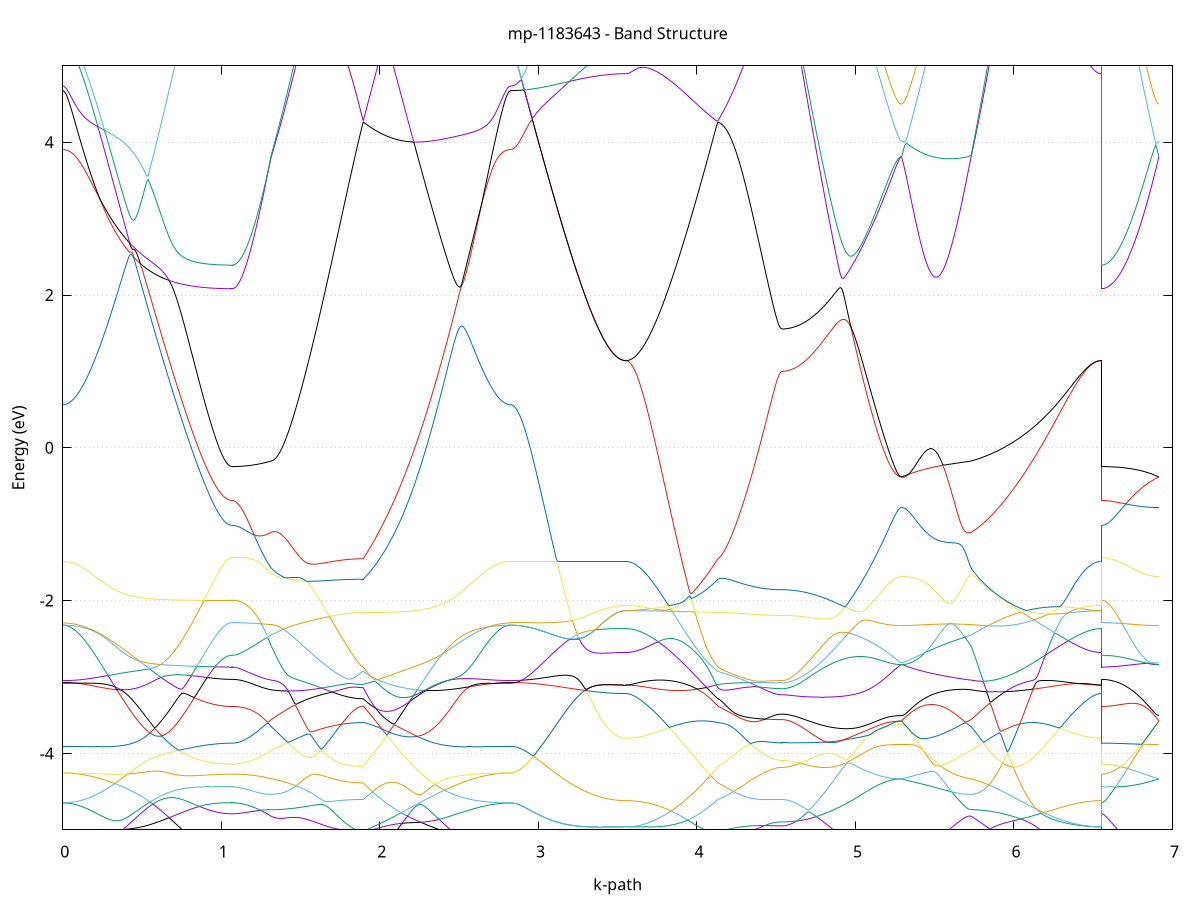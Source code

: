 set title 'mp-1183643 - Band Structure'
set xlabel 'k-path'
set ylabel 'Energy (eV)'
set grid y
set yrange [-5:5]
set terminal png size 800,600
set output 'mp-1183643_bands_gnuplot.png'
plot '-' using 1:2 with lines notitle, '-' using 1:2 with lines notitle, '-' using 1:2 with lines notitle, '-' using 1:2 with lines notitle, '-' using 1:2 with lines notitle, '-' using 1:2 with lines notitle, '-' using 1:2 with lines notitle, '-' using 1:2 with lines notitle, '-' using 1:2 with lines notitle, '-' using 1:2 with lines notitle, '-' using 1:2 with lines notitle, '-' using 1:2 with lines notitle, '-' using 1:2 with lines notitle, '-' using 1:2 with lines notitle, '-' using 1:2 with lines notitle, '-' using 1:2 with lines notitle, '-' using 1:2 with lines notitle, '-' using 1:2 with lines notitle, '-' using 1:2 with lines notitle, '-' using 1:2 with lines notitle, '-' using 1:2 with lines notitle, '-' using 1:2 with lines notitle, '-' using 1:2 with lines notitle, '-' using 1:2 with lines notitle, '-' using 1:2 with lines notitle, '-' using 1:2 with lines notitle, '-' using 1:2 with lines notitle, '-' using 1:2 with lines notitle, '-' using 1:2 with lines notitle, '-' using 1:2 with lines notitle, '-' using 1:2 with lines notitle, '-' using 1:2 with lines notitle, '-' using 1:2 with lines notitle, '-' using 1:2 with lines notitle, '-' using 1:2 with lines notitle, '-' using 1:2 with lines notitle, '-' using 1:2 with lines notitle, '-' using 1:2 with lines notitle, '-' using 1:2 with lines notitle, '-' using 1:2 with lines notitle, '-' using 1:2 with lines notitle, '-' using 1:2 with lines notitle, '-' using 1:2 with lines notitle, '-' using 1:2 with lines notitle, '-' using 1:2 with lines notitle, '-' using 1:2 with lines notitle, '-' using 1:2 with lines notitle, '-' using 1:2 with lines notitle, '-' using 1:2 with lines notitle, '-' using 1:2 with lines notitle, '-' using 1:2 with lines notitle, '-' using 1:2 with lines notitle, '-' using 1:2 with lines notitle, '-' using 1:2 with lines notitle, '-' using 1:2 with lines notitle, '-' using 1:2 with lines notitle, '-' using 1:2 with lines notitle, '-' using 1:2 with lines notitle, '-' using 1:2 with lines notitle, '-' using 1:2 with lines notitle, '-' using 1:2 with lines notitle, '-' using 1:2 with lines notitle, '-' using 1:2 with lines notitle, '-' using 1:2 with lines notitle
0.000000 -8.866446
0.009980 -8.865946
0.019960 -8.864546
0.029940 -8.862146
0.039920 -8.858846
0.049900 -8.854646
0.059880 -8.849446
0.069860 -8.843446
0.079840 -8.836346
0.089820 -8.828446
0.099800 -8.819646
0.109780 -8.809946
0.119760 -8.799346
0.129740 -8.787946
0.139720 -8.775646
0.149701 -8.762546
0.159681 -8.748746
0.169661 -8.734246
0.179641 -8.719146
0.189621 -8.703446
0.199601 -8.687346
0.209581 -8.671046
0.219561 -8.654746
0.229541 -8.638846
0.239521 -8.623646
0.249501 -8.609746
0.259481 -8.597546
0.269461 -8.587346
0.279441 -8.579046
0.289421 -8.572546
0.299401 -8.567346
0.309381 -8.563146
0.319361 -8.559746
0.329341 -8.556946
0.339321 -8.554546
0.349301 -8.552546
0.359281 -8.550746
0.369261 -8.549246
0.379241 -8.547846
0.389221 -8.546646
0.399201 -8.545646
0.409181 -8.544746
0.419161 -8.543946
0.429141 -8.543246
0.439121 -8.542746
0.449102 -8.542246
0.459082 -8.541946
0.469062 -8.541746
0.479042 -8.541646
0.489022 -8.541746
0.499002 -8.541846
0.508982 -8.542146
0.518962 -8.542546
0.528942 -8.543146
0.538922 -8.543846
0.548902 -8.544646
0.558882 -8.545646
0.568862 -8.546746
0.578842 -8.547946
0.588822 -8.549346
0.598802 -8.550946
0.608782 -8.552646
0.618762 -8.554446
0.628742 -8.556446
0.638722 -8.558646
0.648702 -8.560846
0.658682 -8.563346
0.668662 -8.565846
0.678642 -8.568546
0.688622 -8.571346
0.698602 -8.574346
0.708582 -8.577346
0.718562 -8.580546
0.728542 -8.583746
0.738523 -8.587146
0.748503 -8.590546
0.758483 -8.594046
0.768463 -8.597546
0.778443 -8.601146
0.788423 -8.604846
0.798403 -8.608446
0.808383 -8.612146
0.818363 -8.615846
0.828343 -8.619446
0.838323 -8.623046
0.848303 -8.626646
0.858283 -8.630246
0.868263 -8.633646
0.878243 -8.637046
0.888223 -8.640346
0.898203 -8.643546
0.908183 -8.646646
0.918163 -8.649546
0.928143 -8.652346
0.938123 -8.655046
0.948103 -8.657546
0.958083 -8.659846
0.968063 -8.662046
0.978043 -8.664046
0.988023 -8.665846
0.998003 -8.667446
1.007983 -8.668846
1.017963 -8.670046
1.027943 -8.671046
1.037924 -8.671846
1.047904 -8.672346
1.057884 -8.672646
1.067864 -8.672746
1.067864 -8.672746
1.077758 -8.672646
1.087651 -8.672346
1.097545 -8.671846
1.107439 -8.671046
1.117333 -8.670046
1.127227 -8.668846
1.137121 -8.667446
1.147015 -8.665846
1.156909 -8.664046
1.166803 -8.662046
1.176696 -8.659846
1.186590 -8.657446
1.196484 -8.654946
1.206378 -8.652246
1.216272 -8.649346
1.226166 -8.646346
1.236060 -8.643146
1.245954 -8.639846
1.255848 -8.636446
1.265742 -8.632946
1.275635 -8.629346
1.285529 -8.626546
1.295423 -8.624146
1.305317 -8.621646
1.315211 -8.619046
1.315211 -8.619046
1.325045 -8.617146
1.334879 -8.615146
1.344712 -8.613046
1.354546 -8.610846
1.364380 -8.608546
1.374214 -8.606146
1.384047 -8.603746
1.393881 -8.601146
1.403715 -8.598546
1.413549 -8.595846
1.423382 -8.593146
1.433216 -8.590346
1.443050 -8.587446
1.452884 -8.584546
1.462718 -8.581546
1.472551 -8.578546
1.482385 -8.575446
1.492219 -8.572446
1.502053 -8.569246
1.511886 -8.566146
1.521720 -8.563046
1.531554 -8.559846
1.541388 -8.556646
1.551222 -8.553546
1.561055 -8.550346
1.570889 -8.547246
1.580723 -8.544146
1.590557 -8.541046
1.600390 -8.537946
1.610224 -8.534946
1.620058 -8.531946
1.629892 -8.528946
1.639726 -8.526146
1.649559 -8.523246
1.659393 -8.520446
1.669227 -8.517746
1.679061 -8.515146
1.688894 -8.512646
1.698728 -8.510146
1.708562 -8.507746
1.718396 -8.505446
1.728229 -8.503246
1.738063 -8.501146
1.747897 -8.499146
1.757731 -8.497346
1.767565 -8.495546
1.777398 -8.493846
1.787232 -8.492346
1.797066 -8.490946
1.806900 -8.489646
1.816733 -8.488446
1.826567 -8.487446
1.836401 -8.486546
1.846235 -8.485846
1.856068 -8.485146
1.865902 -8.484646
1.875736 -8.484346
1.885570 -8.484146
1.895404 -8.484046
1.895404 -8.484046
1.905404 -8.483246
1.915403 -8.482346
1.925403 -8.481546
1.935403 -8.480546
1.945403 -8.479646
1.955403 -8.478646
1.965403 -8.477646
1.975403 -8.476546
1.985403 -8.475546
1.995403 -8.474346
2.005403 -8.473246
2.015403 -8.472046
2.025403 -8.470846
2.035403 -8.469546
2.045403 -8.468346
2.055403 -8.467046
2.065403 -8.465646
2.075403 -8.464246
2.085402 -8.462846
2.095402 -8.461446
2.105402 -8.460046
2.115402 -8.458546
2.125402 -8.456946
2.135402 -8.455446
2.145402 -8.453846
2.155402 -8.452246
2.165402 -8.450646
2.175402 -8.449046
2.185402 -8.447346
2.195402 -8.445646
2.205402 -8.443946
2.215402 -8.442146
2.225402 -8.440446
2.235402 -8.438646
2.245402 -8.436846
2.255401 -8.435046
2.265401 -8.433246
2.275401 -8.432846
2.285401 -8.434646
2.295401 -8.436546
2.305401 -8.438446
2.315401 -8.440546
2.325401 -8.442646
2.335401 -8.444846
2.345401 -8.447146
2.355401 -8.449446
2.365401 -8.451846
2.375401 -8.454346
2.385401 -8.456846
2.395401 -8.459446
2.405401 -8.462046
2.415401 -8.464646
2.425401 -8.467346
2.435400 -8.470146
2.445400 -8.472946
2.455400 -8.475846
2.465400 -8.478846
2.475400 -8.481946
2.485400 -8.485246
2.495400 -8.488746
2.505400 -8.492846
2.515400 -8.497846
2.525400 -8.504846
2.535400 -8.515146
2.545400 -8.529246
2.555400 -8.546146
2.565400 -8.564846
2.575400 -8.584446
2.585400 -8.604346
2.595400 -8.624146
2.605399 -8.643546
2.615399 -8.662446
2.625399 -8.680746
2.635399 -8.698346
2.645399 -8.715246
2.655399 -8.731246
2.665399 -8.746446
2.675399 -8.760846
2.685399 -8.774246
2.695399 -8.786846
2.705399 -8.798546
2.715399 -8.809346
2.725399 -8.819246
2.735399 -8.828146
2.745399 -8.836146
2.755399 -8.843246
2.765399 -8.849446
2.775398 -8.854646
2.785398 -8.858846
2.795398 -8.862146
2.805398 -8.864546
2.815398 -8.865946
2.825398 -8.866446
2.825398 -8.866446
2.835355 -8.865946
2.845311 -8.864646
2.855267 -8.862346
2.865224 -8.859146
2.875180 -8.855046
2.885137 -8.850046
2.895093 -8.844146
2.905050 -8.837346
2.915006 -8.829746
2.924962 -8.821146
2.934919 -8.811746
2.944875 -8.801546
2.954832 -8.790546
2.964788 -8.778646
2.974745 -8.766146
2.984701 -8.752846
2.994658 -8.738946
3.004614 -8.724446
3.014570 -8.709546
3.024527 -8.694246
3.034483 -8.678946
3.044440 -8.663846
3.054396 -8.649146
3.064353 -8.635446
3.074309 -8.623046
3.084265 -8.612346
3.094222 -8.603346
3.104178 -8.596046
3.114135 -8.590146
3.124091 -8.585546
3.134048 -8.581846
3.144004 -8.583646
3.153960 -8.587346
3.163917 -8.591046
3.173873 -8.594746
3.183830 -8.598446
3.193786 -8.602246
3.203743 -8.605946
3.213699 -8.609646
3.223655 -8.613346
3.233612 -8.617046
3.243568 -8.620646
3.253525 -8.624246
3.263481 -8.627846
3.273438 -8.631346
3.283394 -8.634846
3.293350 -8.638146
3.303307 -8.641546
3.313263 -8.644746
3.323220 -8.647946
3.333176 -8.650946
3.343133 -8.653946
3.353089 -8.656846
3.363045 -8.659546
3.373002 -8.662246
3.382958 -8.664746
3.392915 -8.667246
3.402871 -8.669546
3.412828 -8.671646
3.422784 -8.673746
3.432740 -8.675646
3.442697 -8.677346
3.452653 -8.679046
3.462610 -8.680446
3.472566 -8.681846
3.482523 -8.682946
3.492479 -8.684046
3.502435 -8.684846
3.512392 -8.685546
3.522348 -8.686146
3.532305 -8.686546
3.542261 -8.686746
3.552218 -8.686846
3.552218 -8.686846
3.562051 -8.686746
3.571885 -8.686446
3.581719 -8.685846
3.591553 -8.685146
3.601386 -8.684146
3.611220 -8.682946
3.621054 -8.681546
3.630888 -8.679946
3.640722 -8.678146
3.650555 -8.676046
3.660389 -8.673846
3.670223 -8.671446
3.680057 -8.668746
3.689890 -8.665946
3.699724 -8.662946
3.709558 -8.659846
3.719392 -8.656446
3.729226 -8.652946
3.739059 -8.649246
3.748893 -8.645446
3.758727 -8.641446
3.768561 -8.637346
3.778394 -8.633046
3.788228 -8.628646
3.798062 -8.624146
3.807896 -8.619446
3.817729 -8.614746
3.827563 -8.609946
3.837397 -8.604946
3.847231 -8.599946
3.857065 -8.594846
3.866898 -8.589746
3.876732 -8.584546
3.886566 -8.579246
3.896400 -8.574046
3.906233 -8.568746
3.916067 -8.563346
3.925901 -8.558046
3.935735 -8.552746
3.945569 -8.547346
3.955402 -8.542046
3.965236 -8.536846
3.975070 -8.531546
3.984904 -8.526346
3.994737 -8.521246
4.004571 -8.516146
4.014405 -8.511146
4.024239 -8.506246
4.034073 -8.501446
4.043906 -8.496646
4.053740 -8.492046
4.063574 -8.488746
4.073408 -8.488246
4.083241 -8.487546
4.093075 -8.486946
4.102909 -8.486246
4.112743 -8.485546
4.122576 -8.484846
4.132410 -8.484046
4.132410 -8.484046
4.142247 -8.483846
4.152084 -8.483946
4.161921 -8.484246
4.171757 -8.484646
4.181594 -8.485146
4.191431 -8.485846
4.201268 -8.486546
4.211104 -8.487246
4.220941 -8.488046
4.230778 -8.488746
4.240615 -8.489546
4.250451 -8.490346
4.260288 -8.491146
4.270125 -8.491946
4.279962 -8.492746
4.289799 -8.493546
4.299635 -8.494246
4.309472 -8.495046
4.319309 -8.495746
4.329146 -8.496446
4.338982 -8.497046
4.348819 -8.497746
4.358656 -8.498346
4.368493 -8.498946
4.378329 -8.499446
4.388166 -8.499946
4.398003 -8.500446
4.407840 -8.500946
4.417677 -8.501346
4.427513 -8.501746
4.437350 -8.502146
4.447187 -8.502446
4.457024 -8.502746
4.466860 -8.503046
4.476697 -8.503246
4.486534 -8.503446
4.496371 -8.503646
4.506207 -8.503746
4.516044 -8.503846
4.525881 -8.503846
4.535718 -8.503946
4.535718 -8.503946
4.545653 -8.503846
4.555589 -8.503846
4.565524 -8.503846
4.575460 -8.503746
4.585395 -8.503646
4.595330 -8.503646
4.605266 -8.503546
4.615201 -8.503446
4.625137 -8.503346
4.635072 -8.503146
4.645008 -8.503046
4.654943 -8.502946
4.664879 -8.502946
4.674814 -8.502846
4.684749 -8.502746
4.694685 -8.502746
4.704620 -8.502746
4.714556 -8.502746
4.724491 -8.502746
4.734427 -8.502846
4.744362 -8.502946
4.754298 -8.503046
4.764233 -8.503246
4.774168 -8.503446
4.784104 -8.503646
4.794039 -8.503946
4.803975 -8.504246
4.813910 -8.504646
4.823846 -8.505046
4.833781 -8.505446
4.843716 -8.505846
4.853652 -8.510146
4.863587 -8.516046
4.873523 -8.522046
4.883458 -8.527946
4.893394 -8.533846
4.903329 -8.539646
4.913265 -8.545446
4.923200 -8.551246
4.933135 -8.556846
4.943071 -8.562446
4.953006 -8.568046
4.962942 -8.573446
4.972877 -8.578746
4.982813 -8.583946
4.992748 -8.589146
5.002684 -8.594146
5.012619 -8.598946
5.022554 -8.603746
5.032490 -8.608346
5.042425 -8.612846
5.052361 -8.617146
5.062296 -8.621346
5.072232 -8.625346
5.082167 -8.629246
5.092103 -8.632946
5.102038 -8.636446
5.111973 -8.639846
5.121909 -8.643146
5.131844 -8.646146
5.141780 -8.649046
5.151715 -8.651746
5.161651 -8.654246
5.171586 -8.656646
5.181522 -8.658746
5.191457 -8.660746
5.201392 -8.662546
5.211328 -8.664146
5.221263 -8.665546
5.231199 -8.666846
5.241134 -8.667846
5.251070 -8.668746
5.261005 -8.669446
5.270941 -8.669846
5.280876 -8.670146
5.290811 -8.670246
5.290811 -8.670246
5.300802 -8.670246
5.310793 -8.670146
5.320784 -8.670046
5.330775 -8.669846
5.340766 -8.669646
5.350757 -8.669346
5.360748 -8.668946
5.370739 -8.668546
5.380729 -8.668146
5.390720 -8.667646
5.400711 -8.667146
5.410702 -8.666546
5.420693 -8.665846
5.430684 -8.665246
5.440675 -8.664446
5.450666 -8.663746
5.460657 -8.662846
5.470647 -8.662046
5.480638 -8.661046
5.490629 -8.660146
5.500620 -8.659046
5.510611 -8.658046
5.520602 -8.656846
5.530593 -8.655646
5.540584 -8.654446
5.550574 -8.653146
5.560565 -8.651746
5.570556 -8.650346
5.580547 -8.648846
5.590538 -8.647246
5.600529 -8.645646
5.610520 -8.643846
5.620511 -8.642046
5.630502 -8.640246
5.640492 -8.638246
5.650483 -8.636246
5.660474 -8.634046
5.670465 -8.631846
5.680456 -8.629646
5.690447 -8.627346
5.700438 -8.624946
5.710429 -8.622746
5.720420 -8.620746
5.730410 -8.619046
5.730410 -8.619046
5.740296 -8.616346
5.750182 -8.613646
5.760068 -8.610946
5.769953 -8.608046
5.779839 -8.605246
5.789725 -8.602346
5.799611 -8.599446
5.809496 -8.596446
5.819382 -8.593446
5.829268 -8.590446
5.839154 -8.587446
5.849039 -8.584346
5.858925 -8.581346
5.868811 -8.578346
5.878697 -8.575246
5.888582 -8.572246
5.898468 -8.569246
5.908354 -8.566246
5.918240 -8.563246
5.928125 -8.560346
5.938011 -8.557446
5.947897 -8.554546
5.957782 -8.551746
5.967668 -8.549046
5.977554 -8.546246
5.987440 -8.543646
5.997325 -8.540946
6.007211 -8.538446
6.017097 -8.535946
6.026983 -8.533546
6.036868 -8.531146
6.046754 -8.528846
6.056640 -8.526646
6.066526 -8.524446
6.076411 -8.522446
6.086297 -8.520646
6.096183 -8.520246
6.106069 -8.520046
6.115954 -8.519846
6.125840 -8.519846
6.135726 -8.519846
6.145611 -8.522746
6.155497 -8.529646
6.165383 -8.536546
6.175269 -8.543246
6.185154 -8.549946
6.195040 -8.556546
6.204926 -8.563046
6.214812 -8.569446
6.224697 -8.575646
6.234583 -8.581846
6.244469 -8.587846
6.254355 -8.593646
6.264240 -8.599446
6.274126 -8.604946
6.284012 -8.610446
6.293898 -8.615746
6.303783 -8.620846
6.313669 -8.625746
6.323555 -8.630546
6.333441 -8.635146
6.343326 -8.639646
6.353212 -8.643946
6.363098 -8.647946
6.372983 -8.651846
6.382869 -8.655546
6.392755 -8.659046
6.402641 -8.662346
6.412526 -8.665546
6.422412 -8.668446
6.432298 -8.671146
6.442184 -8.673646
6.452069 -8.675846
6.461955 -8.677946
6.471841 -8.679846
6.481727 -8.681446
6.491612 -8.682846
6.501498 -8.684146
6.511384 -8.685046
6.521270 -8.685846
6.531155 -8.686446
6.541041 -8.686746
6.550927 -8.686846
6.550927 -8.672746
6.560749 -8.672746
6.570571 -8.672746
6.580392 -8.672746
6.590214 -8.672746
6.600036 -8.672646
6.609858 -8.672646
6.619680 -8.672546
6.629502 -8.672546
6.639324 -8.672446
6.649146 -8.672346
6.658967 -8.672246
6.668789 -8.672146
6.678611 -8.672146
6.688433 -8.672046
6.698255 -8.671946
6.708077 -8.671746
6.717899 -8.671646
6.727721 -8.671546
6.737543 -8.671446
6.747364 -8.671346
6.757186 -8.671246
6.767008 -8.671146
6.776830 -8.671046
6.786652 -8.670946
6.796474 -8.670846
6.806296 -8.670746
6.816118 -8.670746
6.825940 -8.670646
6.835761 -8.670546
6.845583 -8.670446
6.855405 -8.670446
6.865227 -8.670346
6.875049 -8.670346
6.884871 -8.670346
6.894693 -8.670246
6.904515 -8.670246
6.914336 -8.670246
e
0.000000 -8.557846
0.009980 -8.557746
0.019960 -8.557546
0.029940 -8.557146
0.039920 -8.556646
0.049900 -8.556046
0.059880 -8.555346
0.069860 -8.554546
0.079840 -8.553646
0.089820 -8.552746
0.099800 -8.551746
0.109780 -8.550646
0.119760 -8.549546
0.129740 -8.548346
0.139720 -8.547046
0.149701 -8.545646
0.159681 -8.544046
0.169661 -8.542346
0.179641 -8.540446
0.189621 -8.538346
0.199601 -8.535846
0.209581 -8.532946
0.219561 -8.529446
0.229541 -8.525346
0.239521 -8.520346
0.249501 -8.514346
0.259481 -8.507446
0.269461 -8.500046
0.279441 -8.492346
0.289421 -8.484846
0.299401 -8.477746
0.309381 -8.471046
0.319361 -8.464746
0.329341 -8.458646
0.339321 -8.452746
0.349301 -8.447146
0.359281 -8.441646
0.369261 -8.436246
0.379241 -8.431046
0.389221 -8.428446
0.399201 -8.431946
0.409181 -8.435546
0.419161 -8.439146
0.429141 -8.442846
0.439121 -8.446646
0.449102 -8.450446
0.459082 -8.454346
0.469062 -8.458246
0.479042 -8.462246
0.489022 -8.466346
0.499002 -8.470446
0.508982 -8.474546
0.518962 -8.478746
0.528942 -8.482946
0.538922 -8.487246
0.548902 -8.491546
0.558882 -8.495846
0.568862 -8.500246
0.578842 -8.504646
0.588822 -8.509046
0.598802 -8.513446
0.608782 -8.517946
0.618762 -8.522346
0.628742 -8.526846
0.638722 -8.531346
0.648702 -8.535746
0.658682 -8.540246
0.668662 -8.544646
0.678642 -8.549046
0.688622 -8.553446
0.698602 -8.557846
0.708582 -8.562146
0.718562 -8.566446
0.728542 -8.570646
0.738523 -8.574846
0.748503 -8.579046
0.758483 -8.583146
0.768463 -8.587146
0.778443 -8.591146
0.788423 -8.594946
0.798403 -8.598846
0.808383 -8.602546
0.818363 -8.606146
0.828343 -8.609746
0.838323 -8.613146
0.848303 -8.616446
0.858283 -8.619746
0.868263 -8.622846
0.878243 -8.625846
0.888223 -8.628646
0.898203 -8.631446
0.908183 -8.634046
0.918163 -8.636546
0.928143 -8.638846
0.938123 -8.641046
0.948103 -8.643046
0.958083 -8.644946
0.968063 -8.646646
0.978043 -8.648246
0.988023 -8.649746
0.998003 -8.650946
1.007983 -8.652046
1.017963 -8.652946
1.027943 -8.653746
1.037924 -8.654346
1.047904 -8.654746
1.057884 -8.655046
1.067864 -8.655146
1.067864 -8.655146
1.077758 -8.655046
1.087651 -8.654846
1.097545 -8.654546
1.107439 -8.654146
1.117333 -8.653546
1.127227 -8.652846
1.137121 -8.652046
1.147015 -8.651146
1.156909 -8.650046
1.166803 -8.648846
1.176696 -8.647646
1.186590 -8.646246
1.196484 -8.644646
1.206378 -8.643046
1.216272 -8.641346
1.226166 -8.639546
1.236060 -8.637646
1.245954 -8.635546
1.255848 -8.633446
1.265742 -8.631246
1.275635 -8.628946
1.285529 -8.625646
1.295423 -8.621946
1.305317 -8.618046
1.315211 -8.614146
1.315211 -8.614146
1.325045 -8.611346
1.334879 -8.608446
1.344712 -8.605346
1.354546 -8.602146
1.364380 -8.598746
1.374214 -8.595246
1.384047 -8.591646
1.393881 -8.587946
1.403715 -8.584146
1.413549 -8.580146
1.423382 -8.576146
1.433216 -8.571946
1.443050 -8.567746
1.452884 -8.563346
1.462718 -8.558946
1.472551 -8.554346
1.482385 -8.549746
1.492219 -8.545046
1.502053 -8.540346
1.511886 -8.535546
1.521720 -8.530646
1.531554 -8.525746
1.541388 -8.520846
1.551222 -8.515846
1.561055 -8.510846
1.570889 -8.505746
1.580723 -8.500746
1.590557 -8.495646
1.600390 -8.490646
1.610224 -8.485646
1.620058 -8.480646
1.629892 -8.475746
1.639726 -8.470846
1.649559 -8.466146
1.659393 -8.461446
1.669227 -8.456946
1.679061 -8.452746
1.688894 -8.448846
1.698728 -8.445446
1.708562 -8.442846
1.718396 -8.441346
1.728229 -8.441046
1.738063 -8.441646
1.747897 -8.442846
1.757731 -8.444446
1.767565 -8.446146
1.777398 -8.447846
1.787232 -8.449546
1.797066 -8.451146
1.806900 -8.452546
1.816733 -8.453946
1.826567 -8.455146
1.836401 -8.456246
1.846235 -8.457146
1.856068 -8.457946
1.865902 -8.458446
1.875736 -8.458946
1.885570 -8.459146
1.895404 -8.459246
1.895404 -8.459246
1.905404 -8.455746
1.915403 -8.452346
1.925403 -8.449146
1.935403 -8.446046
1.945403 -8.443146
1.955403 -8.440446
1.965403 -8.437846
1.975403 -8.435446
1.985403 -8.433146
1.995403 -8.431046
2.005403 -8.429146
2.015403 -8.427346
2.025403 -8.425746
2.035403 -8.424346
2.045403 -8.423046
2.055403 -8.421946
2.065403 -8.421046
2.075403 -8.420246
2.085402 -8.419546
2.095402 -8.419046
2.105402 -8.418746
2.115402 -8.418546
2.125402 -8.418446
2.135402 -8.418546
2.145402 -8.418746
2.155402 -8.419146
2.165402 -8.419646
2.175402 -8.420246
2.185402 -8.421046
2.195402 -8.421846
2.205402 -8.422846
2.215402 -8.423946
2.225402 -8.425146
2.235402 -8.426546
2.245402 -8.427946
2.255401 -8.429446
2.265401 -8.431046
2.275401 -8.431346
2.285401 -8.429546
2.295401 -8.427646
2.305401 -8.425846
2.315401 -8.423946
2.325401 -8.422046
2.335401 -8.421746
2.345401 -8.425546
2.355401 -8.429346
2.365401 -8.433246
2.375401 -8.437246
2.385401 -8.441146
2.395401 -8.445146
2.405401 -8.449146
2.415401 -8.453246
2.425401 -8.457246
2.435400 -8.461246
2.445400 -8.465246
2.455400 -8.469246
2.465400 -8.473246
2.475400 -8.477146
2.485400 -8.481046
2.495400 -8.484946
2.505400 -8.488746
2.515400 -8.492546
2.525400 -8.496246
2.535400 -8.499846
2.545400 -8.503446
2.555400 -8.506946
2.565400 -8.510346
2.575400 -8.513646
2.585400 -8.516946
2.595400 -8.520046
2.605399 -8.523046
2.615399 -8.526046
2.625399 -8.528846
2.635399 -8.531546
2.645399 -8.534146
2.655399 -8.536646
2.665399 -8.538946
2.675399 -8.541246
2.685399 -8.543346
2.695399 -8.545246
2.705399 -8.547146
2.715399 -8.548846
2.725399 -8.550346
2.735399 -8.551746
2.745399 -8.553046
2.755399 -8.554146
2.765399 -8.555146
2.775398 -8.555946
2.785398 -8.556646
2.795398 -8.557146
2.805398 -8.557546
2.815398 -8.557746
2.825398 -8.557846
2.825398 -8.557846
2.835355 -8.557846
2.845311 -8.557746
2.855267 -8.557646
2.865224 -8.557446
2.875180 -8.557146
2.885137 -8.556946
2.895093 -8.556546
2.905050 -8.556146
2.915006 -8.555746
2.924962 -8.555246
2.934919 -8.554746
2.944875 -8.554146
2.954832 -8.553546
2.964788 -8.552846
2.974745 -8.552146
2.984701 -8.551346
2.994658 -8.550546
3.004614 -8.549746
3.014570 -8.548846
3.024527 -8.547946
3.034483 -8.547046
3.044440 -8.549646
3.054396 -8.552746
3.064353 -8.555846
3.074309 -8.559146
3.084265 -8.562446
3.094222 -8.565846
3.104178 -8.569346
3.114135 -8.572846
3.124091 -8.576346
3.134048 -8.580046
3.144004 -8.578946
3.153960 -8.576646
3.163917 -8.574746
3.173873 -8.573246
3.183830 -8.572046
3.193786 -8.571046
3.203743 -8.570246
3.213699 -8.569546
3.223655 -8.569046
3.233612 -8.568646
3.243568 -8.568346
3.253525 -8.568146
3.263481 -8.568046
3.273438 -8.567946
3.283394 -8.567946
3.293350 -8.568046
3.303307 -8.568146
3.313263 -8.568246
3.323220 -8.568346
3.333176 -8.568546
3.343133 -8.568746
3.353089 -8.569046
3.363045 -8.569246
3.373002 -8.569546
3.382958 -8.569746
3.392915 -8.570046
3.402871 -8.570346
3.412828 -8.570546
3.422784 -8.570846
3.432740 -8.571046
3.442697 -8.571346
3.452653 -8.571546
3.462610 -8.571746
3.472566 -8.571946
3.482523 -8.572146
3.492479 -8.572246
3.502435 -8.572446
3.512392 -8.572546
3.522348 -8.572646
3.532305 -8.572646
3.542261 -8.572746
3.552218 -8.572746
3.552218 -8.572746
3.562051 -8.572646
3.571885 -8.572346
3.581719 -8.571746
3.591553 -8.571046
3.601386 -8.570046
3.611220 -8.568846
3.621054 -8.567446
3.630888 -8.565946
3.640722 -8.564146
3.650555 -8.562146
3.660389 -8.559946
3.670223 -8.557546
3.680057 -8.554946
3.689890 -8.552146
3.699724 -8.549246
3.709558 -8.546046
3.719392 -8.542746
3.729226 -8.539346
3.739059 -8.535646
3.748893 -8.531946
3.758727 -8.527946
3.768561 -8.523846
3.778394 -8.519646
3.788228 -8.515346
3.798062 -8.510846
3.807896 -8.506246
3.817729 -8.501546
3.827563 -8.496746
3.837397 -8.493646
3.847231 -8.493746
3.857065 -8.493746
3.866898 -8.493846
3.876732 -8.493846
3.886566 -8.493846
3.896400 -8.493846
3.906233 -8.493746
3.916067 -8.493646
3.925901 -8.493546
3.935735 -8.493346
3.945569 -8.493246
3.955402 -8.493046
3.965236 -8.492746
3.975070 -8.492546
3.984904 -8.492246
3.994737 -8.491946
4.004571 -8.491546
4.014405 -8.491146
4.024239 -8.490746
4.034073 -8.490346
4.043906 -8.489846
4.053740 -8.489346
4.063574 -8.487446
4.073408 -8.483046
4.083241 -8.478746
4.093075 -8.474646
4.102909 -8.470546
4.112743 -8.466646
4.122576 -8.462846
4.132410 -8.459246
4.132410 -8.459246
4.142247 -8.457546
4.152084 -8.455646
4.161921 -8.453446
4.171757 -8.451146
4.181594 -8.448646
4.191431 -8.446146
4.201268 -8.443646
4.211104 -8.441046
4.220941 -8.438546
4.230778 -8.436046
4.240615 -8.433546
4.250451 -8.431046
4.260288 -8.428646
4.270125 -8.426346
4.279962 -8.424046
4.289799 -8.421946
4.299635 -8.419846
4.309472 -8.417846
4.319309 -8.415846
4.329146 -8.414046
4.338982 -8.412346
4.348819 -8.410646
4.358656 -8.409146
4.368493 -8.407646
4.378329 -8.406246
4.388166 -8.405046
4.398003 -8.403846
4.407840 -8.402746
4.417677 -8.401746
4.427513 -8.400846
4.437350 -8.399946
4.447187 -8.399246
4.457024 -8.398546
4.466860 -8.397946
4.476697 -8.397446
4.486534 -8.397046
4.496371 -8.396646
4.506207 -8.396446
4.516044 -8.396246
4.525881 -8.396146
4.535718 -8.396046
4.535718 -8.396046
4.545653 -8.396046
4.555589 -8.395946
4.565524 -8.395646
4.575460 -8.395346
4.585395 -8.395646
4.595330 -8.397046
4.605266 -8.398646
4.615201 -8.400546
4.625137 -8.402746
4.635072 -8.405146
4.645008 -8.407846
4.654943 -8.410846
4.664879 -8.414046
4.674814 -8.417546
4.684749 -8.421246
4.694685 -8.425146
4.704620 -8.429346
4.714556 -8.433746
4.724491 -8.438346
4.734427 -8.443046
4.744362 -8.448046
4.754298 -8.453146
4.764233 -8.458446
4.774168 -8.463846
4.784104 -8.469346
4.794039 -8.475046
4.803975 -8.480746
4.813910 -8.486546
4.823846 -8.492346
4.833781 -8.498246
4.843716 -8.504146
4.853652 -8.506346
4.863587 -8.506846
4.873523 -8.507446
4.883458 -8.507946
4.893394 -8.508546
4.903329 -8.509146
4.913265 -8.509846
4.923200 -8.510446
4.933135 -8.511146
4.943071 -8.511746
4.953006 -8.512446
4.962942 -8.513146
4.972877 -8.513846
4.982813 -8.514546
4.992748 -8.515246
5.002684 -8.515946
5.012619 -8.516646
5.022554 -8.517346
5.032490 -8.518046
5.042425 -8.518746
5.052361 -8.519346
5.062296 -8.520046
5.072232 -8.520646
5.082167 -8.521246
5.092103 -8.521846
5.102038 -8.522446
5.111973 -8.523046
5.121909 -8.523546
5.131844 -8.524046
5.141780 -8.524546
5.151715 -8.525046
5.161651 -8.525446
5.171586 -8.525846
5.181522 -8.526246
5.191457 -8.526646
5.201392 -8.526946
5.211328 -8.527246
5.221263 -8.527446
5.231199 -8.527746
5.241134 -8.527946
5.251070 -8.528046
5.261005 -8.528146
5.270941 -8.528246
5.280876 -8.528346
5.290811 -8.528346
5.290811 -8.528346
5.300802 -8.533146
5.310793 -8.537846
5.320784 -8.542446
5.330775 -8.547046
5.340766 -8.551546
5.350757 -8.555946
5.360748 -8.560246
5.370739 -8.564446
5.380729 -8.568446
5.390720 -8.572446
5.400711 -8.576246
5.410702 -8.579946
5.420693 -8.583446
5.430684 -8.586846
5.440675 -8.590146
5.450666 -8.593246
5.460657 -8.596146
5.470647 -8.598946
5.480638 -8.601546
5.490629 -8.604046
5.500620 -8.606246
5.510611 -8.608346
5.520602 -8.610346
5.530593 -8.612046
5.540584 -8.613646
5.550574 -8.615146
5.560565 -8.616346
5.570556 -8.617546
5.580547 -8.618446
5.590538 -8.619246
5.600529 -8.619846
5.610520 -8.620346
5.620511 -8.620646
5.630502 -8.620946
5.640492 -8.620946
5.650483 -8.620946
5.660474 -8.620746
5.670465 -8.620446
5.680456 -8.619946
5.690447 -8.619346
5.700438 -8.618646
5.710429 -8.617546
5.720420 -8.616146
5.730410 -8.614146
5.730410 -8.614146
5.740296 -8.610246
5.750182 -8.606346
5.760068 -8.602346
5.769953 -8.598446
5.779839 -8.594446
5.789725 -8.590546
5.799611 -8.586646
5.809496 -8.582746
5.819382 -8.578946
5.829268 -8.575246
5.839154 -8.571646
5.849039 -8.568046
5.858925 -8.564546
5.868811 -8.561246
5.878697 -8.557946
5.888582 -8.554846
5.898468 -8.551746
5.908354 -8.548946
5.918240 -8.546146
5.928125 -8.543546
5.938011 -8.541046
5.947897 -8.538746
5.957782 -8.536546
5.967668 -8.534546
5.977554 -8.532646
5.987440 -8.530846
5.997325 -8.529246
6.007211 -8.527746
6.017097 -8.526446
6.026983 -8.525246
6.036868 -8.524146
6.046754 -8.523246
6.056640 -8.522346
6.066526 -8.521646
6.076411 -8.521146
6.086297 -8.520446
6.096183 -8.518446
6.106069 -8.516646
6.115954 -8.514846
6.125840 -8.513146
6.135726 -8.515646
6.145611 -8.520046
6.155497 -8.520246
6.165383 -8.520546
6.175269 -8.520946
6.185154 -8.521446
6.195040 -8.521946
6.204926 -8.522646
6.214812 -8.523346
6.224697 -8.524146
6.234583 -8.524946
6.244469 -8.525946
6.254355 -8.526946
6.264240 -8.528046
6.274126 -8.529246
6.284012 -8.530546
6.293898 -8.531946
6.303783 -8.533346
6.313669 -8.534946
6.323555 -8.536546
6.333441 -8.538346
6.343326 -8.540146
6.353212 -8.542046
6.363098 -8.544046
6.372983 -8.546146
6.382869 -8.548246
6.392755 -8.550346
6.402641 -8.552546
6.412526 -8.554646
6.422412 -8.556746
6.432298 -8.558846
6.442184 -8.560846
6.452069 -8.562746
6.461955 -8.564446
6.471841 -8.566146
6.481727 -8.567646
6.491612 -8.568946
6.501498 -8.570046
6.511384 -8.571046
6.521270 -8.571746
6.531155 -8.572346
6.541041 -8.572646
6.550927 -8.572746
6.550927 -8.655146
6.560749 -8.655046
6.570571 -8.654646
6.580392 -8.654146
6.590214 -8.653346
6.600036 -8.652446
6.609858 -8.651246
6.619680 -8.649846
6.629502 -8.648246
6.639324 -8.646446
6.649146 -8.644446
6.658967 -8.642246
6.668789 -8.639846
6.678611 -8.637246
6.688433 -8.634446
6.698255 -8.631446
6.708077 -8.628246
6.717899 -8.624946
6.727721 -8.621346
6.737543 -8.617646
6.747364 -8.613746
6.757186 -8.609746
6.767008 -8.605546
6.776830 -8.601146
6.786652 -8.596746
6.796474 -8.592046
6.806296 -8.587346
6.816118 -8.582446
6.825940 -8.577446
6.835761 -8.572246
6.845583 -8.567046
6.855405 -8.561746
6.865227 -8.556346
6.875049 -8.550846
6.884871 -8.545346
6.894693 -8.539746
6.904515 -8.534046
6.914336 -8.528346
e
0.000000 -8.546446
0.009980 -8.546346
0.019960 -8.546146
0.029940 -8.545646
0.039920 -8.545046
0.049900 -8.544246
0.059880 -8.543146
0.069860 -8.541846
0.079840 -8.540246
0.089820 -8.538446
0.099800 -8.536346
0.109780 -8.534046
0.119760 -8.531446
0.129740 -8.528546
0.139720 -8.525346
0.149701 -8.521946
0.159681 -8.518246
0.169661 -8.514246
0.179641 -8.509946
0.189621 -8.505346
0.199601 -8.500346
0.209581 -8.494946
0.219561 -8.489046
0.229541 -8.482346
0.239521 -8.474846
0.249501 -8.465946
0.259481 -8.460246
0.269461 -8.456346
0.279441 -8.452346
0.289421 -8.448246
0.299401 -8.444146
0.309381 -8.439846
0.319361 -8.435546
0.329341 -8.431146
0.339321 -8.426646
0.349301 -8.422046
0.359281 -8.418446
0.369261 -8.421746
0.379241 -8.425046
0.389221 -8.425946
0.399201 -8.420946
0.409181 -8.416046
0.419161 -8.411346
0.429141 -8.406646
0.439121 -8.402146
0.449102 -8.397746
0.459082 -8.393546
0.469062 -8.389346
0.479042 -8.385346
0.489022 -8.381546
0.499002 -8.377746
0.508982 -8.374146
0.518962 -8.370746
0.528942 -8.367346
0.538922 -8.364146
0.548902 -8.361146
0.558882 -8.358246
0.568862 -8.355446
0.578842 -8.352746
0.588822 -8.350246
0.598802 -8.349446
0.608782 -8.350146
0.618762 -8.350846
0.628742 -8.351546
0.638722 -8.352346
0.648702 -8.353146
0.658682 -8.353946
0.668662 -8.354846
0.678642 -8.355646
0.688622 -8.356546
0.698602 -8.357546
0.708582 -8.358446
0.718562 -8.359446
0.728542 -8.360346
0.738523 -8.361346
0.748503 -8.362346
0.758483 -8.363346
0.768463 -8.364346
0.778443 -8.365346
0.788423 -8.366346
0.798403 -8.367346
0.808383 -8.368346
0.818363 -8.369346
0.828343 -8.370246
0.838323 -8.371246
0.848303 -8.372146
0.858283 -8.373046
0.868263 -8.373946
0.878243 -8.374846
0.888223 -8.375646
0.898203 -8.376446
0.908183 -8.377246
0.918163 -8.377946
0.928143 -8.378646
0.938123 -8.379246
0.948103 -8.379946
0.958083 -8.380446
0.968063 -8.380946
0.978043 -8.381446
0.988023 -8.381946
0.998003 -8.382346
1.007983 -8.382646
1.017963 -8.382946
1.027943 -8.383146
1.037924 -8.383346
1.047904 -8.383446
1.057884 -8.383546
1.067864 -8.383546
1.067864 -8.383546
1.077758 -8.383646
1.087651 -8.383646
1.097545 -8.383746
1.107439 -8.383846
1.117333 -8.384046
1.127227 -8.384246
1.137121 -8.384446
1.147015 -8.384746
1.156909 -8.385046
1.166803 -8.385346
1.176696 -8.385746
1.186590 -8.386146
1.196484 -8.386646
1.206378 -8.387046
1.216272 -8.387646
1.226166 -8.388146
1.236060 -8.388746
1.245954 -8.389346
1.255848 -8.390046
1.265742 -8.390746
1.275635 -8.391446
1.285529 -8.392146
1.295423 -8.392946
1.305317 -8.393846
1.315211 -8.394646
1.315211 -8.394646
1.325045 -8.395246
1.334879 -8.395846
1.344712 -8.396446
1.354546 -8.397046
1.364380 -8.397546
1.374214 -8.398146
1.384047 -8.398646
1.393881 -8.399246
1.403715 -8.399746
1.413549 -8.400246
1.423382 -8.400746
1.433216 -8.401146
1.443050 -8.401646
1.452884 -8.402046
1.462718 -8.402546
1.472551 -8.402946
1.482385 -8.403346
1.492219 -8.403746
1.502053 -8.404146
1.511886 -8.404546
1.521720 -8.404946
1.531554 -8.405246
1.541388 -8.405546
1.551222 -8.405946
1.561055 -8.406246
1.570889 -8.406546
1.580723 -8.406846
1.590557 -8.407146
1.600390 -8.407346
1.610224 -8.407646
1.620058 -8.407846
1.629892 -8.408146
1.639726 -8.408346
1.649559 -8.408546
1.659393 -8.408846
1.669227 -8.409546
1.679061 -8.412346
1.688894 -8.414846
1.698728 -8.416746
1.708562 -8.417846
1.718396 -8.417746
1.728229 -8.416546
1.738063 -8.414246
1.747897 -8.411346
1.757731 -8.410446
1.767565 -8.410546
1.777398 -8.410646
1.787232 -8.410746
1.797066 -8.410846
1.806900 -8.410946
1.816733 -8.411046
1.826567 -8.411146
1.836401 -8.411146
1.846235 -8.411246
1.856068 -8.411246
1.865902 -8.411346
1.875736 -8.411346
1.885570 -8.411346
1.895404 -8.411346
1.895404 -8.411346
1.905404 -8.409546
1.915403 -8.407846
1.925403 -8.406046
1.935403 -8.404346
1.945403 -8.402646
1.955403 -8.400946
1.965403 -8.399346
1.975403 -8.397646
1.985403 -8.396046
1.995403 -8.394546
2.005403 -8.392946
2.015403 -8.391446
2.025403 -8.390046
2.035403 -8.388546
2.045403 -8.387146
2.055403 -8.385846
2.065403 -8.384446
2.075403 -8.383146
2.085402 -8.381846
2.095402 -8.380646
2.105402 -8.379446
2.115402 -8.378346
2.125402 -8.377146
2.135402 -8.376046
2.145402 -8.375046
2.155402 -8.374046
2.165402 -8.373046
2.175402 -8.372846
2.185402 -8.375046
2.195402 -8.377346
2.205402 -8.379746
2.215402 -8.382346
2.225402 -8.385046
2.235402 -8.387846
2.245402 -8.390846
2.255401 -8.393846
2.265401 -8.397046
2.275401 -8.400346
2.285401 -8.403646
2.295401 -8.407146
2.305401 -8.410646
2.315401 -8.414246
2.325401 -8.417946
2.335401 -8.420146
2.345401 -8.418246
2.355401 -8.416346
2.365401 -8.414446
2.375401 -8.412546
2.385401 -8.410646
2.395401 -8.408746
2.405401 -8.406946
2.415401 -8.405046
2.425401 -8.404446
2.435400 -8.410346
2.445400 -8.416446
2.455400 -8.422646
2.465400 -8.429246
2.475400 -8.436046
2.485400 -8.443246
2.495400 -8.451046
2.505400 -8.459446
2.515400 -8.468246
2.525400 -8.477146
2.535400 -8.484746
2.545400 -8.490746
2.555400 -8.495246
2.565400 -8.499146
2.575400 -8.502446
2.585400 -8.505546
2.595400 -8.508546
2.605399 -8.511346
2.615399 -8.514046
2.625399 -8.516646
2.635399 -8.519246
2.645399 -8.521646
2.655399 -8.524046
2.665399 -8.526346
2.675399 -8.528646
2.685399 -8.530746
2.695399 -8.532746
2.705399 -8.534646
2.715399 -8.536446
2.725399 -8.538146
2.735399 -8.539646
2.745399 -8.541046
2.755399 -8.542246
2.765399 -8.543346
2.775398 -8.544346
2.785398 -8.545046
2.795398 -8.545646
2.805398 -8.546146
2.815398 -8.546346
2.825398 -8.546446
2.825398 -8.546446
2.835355 -8.546446
2.845311 -8.546346
2.855267 -8.546246
2.865224 -8.546046
2.875180 -8.545746
2.885137 -8.545446
2.895093 -8.545046
2.905050 -8.544646
2.915006 -8.544046
2.924962 -8.543446
2.934919 -8.542746
2.944875 -8.541846
2.954832 -8.540946
2.964788 -8.539746
2.974745 -8.538446
2.984701 -8.536946
2.994658 -8.535746
3.004614 -8.538246
3.014570 -8.540946
3.024527 -8.543746
3.034483 -8.546646
3.044440 -8.546046
3.054396 -8.545046
3.064353 -8.543946
3.074309 -8.542946
3.084265 -8.541846
3.094222 -8.540646
3.104178 -8.539546
3.114135 -8.538346
3.124091 -8.537246
3.134048 -8.536046
3.144004 -8.534746
3.153960 -8.533546
3.163917 -8.532346
3.173873 -8.531146
3.183830 -8.529846
3.193786 -8.528646
3.203743 -8.527346
3.213699 -8.526146
3.223655 -8.524946
3.233612 -8.523646
3.243568 -8.522446
3.253525 -8.521246
3.263481 -8.520046
3.273438 -8.518846
3.283394 -8.517746
3.293350 -8.516546
3.303307 -8.515446
3.313263 -8.514346
3.323220 -8.513246
3.333176 -8.512246
3.343133 -8.511246
3.353089 -8.510246
3.363045 -8.509346
3.373002 -8.508446
3.382958 -8.507546
3.392915 -8.506746
3.402871 -8.505946
3.412828 -8.505246
3.422784 -8.504546
3.432740 -8.503846
3.442697 -8.503246
3.452653 -8.502746
3.462610 -8.502246
3.472566 -8.501746
3.482523 -8.501346
3.492479 -8.501046
3.502435 -8.500746
3.512392 -8.500446
3.522348 -8.500246
3.532305 -8.500146
3.542261 -8.500046
3.552218 -8.500046
3.552218 -8.500046
3.562051 -8.499946
3.571885 -8.499846
3.581719 -8.499546
3.591553 -8.499146
3.601386 -8.498646
3.611220 -8.497946
3.621054 -8.497246
3.630888 -8.496446
3.640722 -8.495446
3.650555 -8.494346
3.660389 -8.493246
3.670223 -8.491946
3.680057 -8.490746
3.689890 -8.490946
3.699724 -8.491146
3.709558 -8.491446
3.719392 -8.491646
3.729226 -8.491846
3.739059 -8.492046
3.748893 -8.492246
3.758727 -8.492446
3.768561 -8.492646
3.778394 -8.492846
3.788228 -8.493046
3.798062 -8.493146
3.807896 -8.493346
3.817729 -8.493446
3.827563 -8.493546
3.837397 -8.491846
3.847231 -8.486946
3.857065 -8.481846
3.866898 -8.476746
3.876732 -8.471546
3.886566 -8.466246
3.896400 -8.460946
3.906233 -8.455646
3.916067 -8.451746
3.925901 -8.449946
3.935735 -8.448146
3.945569 -8.446346
3.955402 -8.444546
3.965236 -8.442746
3.975070 -8.440846
3.984904 -8.439046
3.994737 -8.437146
4.004571 -8.435246
4.014405 -8.433446
4.024239 -8.431546
4.034073 -8.429646
4.043906 -8.427846
4.053740 -8.425946
4.063574 -8.424046
4.073408 -8.422246
4.083241 -8.420346
4.093075 -8.418546
4.102909 -8.416746
4.112743 -8.414946
4.122576 -8.413146
4.132410 -8.411346
4.132410 -8.411346
4.142247 -8.410546
4.152084 -8.409846
4.161921 -8.409046
4.171757 -8.408246
4.181594 -8.407446
4.191431 -8.406646
4.201268 -8.405846
4.211104 -8.405146
4.220941 -8.404346
4.230778 -8.403646
4.240615 -8.402846
4.250451 -8.402146
4.260288 -8.401446
4.270125 -8.400846
4.279962 -8.400146
4.289799 -8.399546
4.299635 -8.398946
4.309472 -8.398346
4.319309 -8.397846
4.329146 -8.397346
4.338982 -8.396846
4.348819 -8.396446
4.358656 -8.395946
4.368493 -8.395546
4.378329 -8.395246
4.388166 -8.394846
4.398003 -8.394546
4.407840 -8.394246
4.417677 -8.393946
4.427513 -8.393746
4.437350 -8.393546
4.447187 -8.393346
4.457024 -8.393146
4.466860 -8.392946
4.476697 -8.392846
4.486534 -8.392746
4.496371 -8.392646
4.506207 -8.392546
4.516044 -8.392546
4.525881 -8.392446
4.535718 -8.392446
4.535718 -8.392446
4.545653 -8.392646
4.555589 -8.392946
4.565524 -8.393646
4.575460 -8.394546
4.585395 -8.395046
4.595330 -8.394546
4.605266 -8.393946
4.615201 -8.393346
4.625137 -8.392646
4.635072 -8.391746
4.645008 -8.390846
4.654943 -8.389846
4.664879 -8.388746
4.674814 -8.387546
4.684749 -8.386246
4.694685 -8.384846
4.704620 -8.383346
4.714556 -8.382246
4.724491 -8.385346
4.734427 -8.388446
4.744362 -8.391546
4.754298 -8.394846
4.764233 -8.398046
4.774168 -8.401446
4.784104 -8.404746
4.794039 -8.408146
4.803975 -8.411546
4.813910 -8.415046
4.823846 -8.418446
4.833781 -8.421946
4.843716 -8.425446
4.853652 -8.428946
4.863587 -8.432546
4.873523 -8.436046
4.883458 -8.439546
4.893394 -8.443046
4.903329 -8.446546
4.913265 -8.449946
4.923200 -8.453446
4.933135 -8.456846
4.943071 -8.460246
4.953006 -8.463546
4.962942 -8.466846
4.972877 -8.470146
4.982813 -8.473346
4.992748 -8.476446
5.002684 -8.479546
5.012619 -8.482646
5.022554 -8.485546
5.032490 -8.488446
5.042425 -8.491246
5.052361 -8.493946
5.062296 -8.496646
5.072232 -8.499146
5.082167 -8.501646
5.092103 -8.504046
5.102038 -8.506346
5.111973 -8.508546
5.121909 -8.510546
5.131844 -8.512546
5.141780 -8.514446
5.151715 -8.516146
5.161651 -8.517846
5.171586 -8.519346
5.181522 -8.520746
5.191457 -8.522046
5.201392 -8.523246
5.211328 -8.524346
5.221263 -8.525246
5.231199 -8.526046
5.241134 -8.526746
5.251070 -8.527346
5.261005 -8.527746
5.270941 -8.528046
5.280876 -8.528246
5.290811 -8.528346
5.290811 -8.528346
5.300802 -8.523546
5.310793 -8.518646
5.320784 -8.513746
5.330775 -8.508846
5.340766 -8.503946
5.350757 -8.499046
5.360748 -8.494146
5.370739 -8.489346
5.380729 -8.484546
5.390720 -8.479746
5.400711 -8.475046
5.410702 -8.470346
5.420693 -8.465746
5.430684 -8.461246
5.440675 -8.456846
5.450666 -8.452546
5.460657 -8.448346
5.470647 -8.444246
5.480638 -8.440346
5.490629 -8.436446
5.500620 -8.432746
5.510611 -8.429246
5.520602 -8.425846
5.530593 -8.422546
5.540584 -8.419446
5.550574 -8.416546
5.560565 -8.413746
5.570556 -8.411146
5.580547 -8.408746
5.590538 -8.406446
5.600529 -8.404446
5.610520 -8.402546
5.620511 -8.400846
5.630502 -8.399346
5.640492 -8.397946
5.650483 -8.396846
5.660474 -8.395946
5.670465 -8.395146
5.680456 -8.394546
5.690447 -8.394246
5.700438 -8.394046
5.710429 -8.394046
5.720420 -8.394246
5.730410 -8.394646
5.730410 -8.394646
5.740296 -8.395546
5.750182 -8.396446
5.760068 -8.397446
5.769953 -8.398446
5.779839 -8.399446
5.789725 -8.400446
5.799611 -8.401546
5.809496 -8.402646
5.819382 -8.403746
5.829268 -8.404946
5.839154 -8.406146
5.849039 -8.407346
5.858925 -8.408546
5.868811 -8.409846
5.878697 -8.411146
5.888582 -8.412446
5.898468 -8.413746
5.908354 -8.415146
5.918240 -8.416446
5.928125 -8.417846
5.938011 -8.419246
5.947897 -8.420746
5.957782 -8.422146
5.967668 -8.423646
5.977554 -8.425146
5.987440 -8.426646
5.997325 -8.428146
6.007211 -8.429646
6.017097 -8.431146
6.026983 -8.435446
6.036868 -8.442846
6.046754 -8.450246
6.056640 -8.457646
6.066526 -8.465046
6.076411 -8.472346
6.086297 -8.479746
6.096183 -8.487046
6.106069 -8.494246
6.115954 -8.501446
6.125840 -8.508646
6.135726 -8.511546
6.145611 -8.509946
6.155497 -8.508546
6.165383 -8.507146
6.175269 -8.505746
6.185154 -8.504546
6.195040 -8.503346
6.204926 -8.502246
6.214812 -8.501146
6.224697 -8.500146
6.234583 -8.499246
6.244469 -8.498346
6.254355 -8.497546
6.264240 -8.496746
6.274126 -8.496046
6.284012 -8.495446
6.293898 -8.494846
6.303783 -8.494246
6.313669 -8.493746
6.323555 -8.493246
6.333441 -8.492846
6.343326 -8.492446
6.353212 -8.492046
6.363098 -8.491746
6.372983 -8.491446
6.382869 -8.491146
6.392755 -8.490946
6.402641 -8.490646
6.412526 -8.490446
6.422412 -8.490346
6.432298 -8.490846
6.442184 -8.492446
6.452069 -8.493846
6.461955 -8.495046
6.471841 -8.496146
6.481727 -8.497146
6.491612 -8.497946
6.501498 -8.498546
6.511384 -8.499046
6.521270 -8.499546
6.531155 -8.499746
6.541041 -8.499946
6.550927 -8.500046
6.550927 -8.383546
6.560749 -8.383746
6.570571 -8.384146
6.580392 -8.384846
6.590214 -8.385846
6.600036 -8.387046
6.609858 -8.388646
6.619680 -8.390346
6.629502 -8.392446
6.639324 -8.394746
6.649146 -8.397346
6.658967 -8.400146
6.668789 -8.403146
6.678611 -8.406446
6.688433 -8.409946
6.698255 -8.413646
6.708077 -8.417646
6.717899 -8.421746
6.727721 -8.426046
6.737543 -8.430446
6.747364 -8.435146
6.757186 -8.439946
6.767008 -8.444846
6.776830 -8.449846
6.786652 -8.455046
6.796474 -8.460346
6.806296 -8.465746
6.816118 -8.471246
6.825940 -8.476746
6.835761 -8.482446
6.845583 -8.488046
6.855405 -8.493746
6.865227 -8.499546
6.875049 -8.505346
6.884871 -8.511046
6.894693 -8.516846
6.904515 -8.522646
6.914336 -8.528346
e
0.000000 -8.513446
0.009980 -8.513346
0.019960 -8.513146
0.029940 -8.512746
0.039920 -8.512146
0.049900 -8.511346
0.059880 -8.510446
0.069860 -8.509346
0.079840 -8.508146
0.089820 -8.506746
0.099800 -8.505146
0.109780 -8.503446
0.119760 -8.501546
0.129740 -8.499446
0.139720 -8.497246
0.149701 -8.494946
0.159681 -8.492446
0.169661 -8.489846
0.179641 -8.487046
0.189621 -8.484146
0.199601 -8.481146
0.209581 -8.477946
0.219561 -8.474646
0.229541 -8.471246
0.239521 -8.467646
0.249501 -8.464046
0.259481 -8.455246
0.269461 -8.442246
0.279441 -8.426546
0.289421 -8.408046
0.299401 -8.400546
0.309381 -8.403246
0.319361 -8.406146
0.329341 -8.409146
0.339321 -8.412146
0.349301 -8.415246
0.359281 -8.417446
0.369261 -8.412746
0.379241 -8.408046
0.389221 -8.403246
0.399201 -8.398346
0.409181 -8.393546
0.419161 -8.388646
0.429141 -8.383746
0.439121 -8.378746
0.449102 -8.373846
0.459082 -8.368846
0.469062 -8.363846
0.479042 -8.358846
0.489022 -8.353946
0.499002 -8.348946
0.508982 -8.345346
0.518962 -8.345646
0.528942 -8.345946
0.538922 -8.346346
0.548902 -8.346746
0.558882 -8.347246
0.568862 -8.347746
0.578842 -8.348246
0.588822 -8.348846
0.598802 -8.347846
0.608782 -8.345546
0.618762 -8.343346
0.628742 -8.341346
0.638722 -8.339346
0.648702 -8.337546
0.658682 -8.335746
0.668662 -8.334046
0.678642 -8.332546
0.688622 -8.331046
0.698602 -8.329646
0.708582 -8.328246
0.718562 -8.327046
0.728542 -8.325846
0.738523 -8.324646
0.748503 -8.323546
0.758483 -8.322546
0.768463 -8.321646
0.778443 -8.320646
0.788423 -8.319846
0.798403 -8.318946
0.808383 -8.318246
0.818363 -8.317446
0.828343 -8.316746
0.838323 -8.316046
0.848303 -8.315446
0.858283 -8.314846
0.868263 -8.314246
0.878243 -8.313746
0.888223 -8.313246
0.898203 -8.312746
0.908183 -8.312346
0.918163 -8.311846
0.928143 -8.311446
0.938123 -8.311146
0.948103 -8.310846
0.958083 -8.310446
0.968063 -8.310246
0.978043 -8.309946
0.988023 -8.309746
0.998003 -8.309546
1.007983 -8.309346
1.017963 -8.309246
1.027943 -8.309146
1.037924 -8.309046
1.047904 -8.308946
1.057884 -8.308946
1.067864 -8.308946
1.067864 -8.308946
1.077758 -8.308946
1.087651 -8.308946
1.097545 -8.308946
1.107439 -8.309046
1.117333 -8.309146
1.127227 -8.309246
1.137121 -8.309346
1.147015 -8.309446
1.156909 -8.309646
1.166803 -8.309746
1.176696 -8.309946
1.186590 -8.310146
1.196484 -8.310346
1.206378 -8.310546
1.216272 -8.310846
1.226166 -8.311046
1.236060 -8.311346
1.245954 -8.311546
1.255848 -8.311846
1.265742 -8.312146
1.275635 -8.312446
1.285529 -8.312746
1.295423 -8.313146
1.305317 -8.313446
1.315211 -8.313846
1.315211 -8.313846
1.325045 -8.314046
1.334879 -8.314446
1.344712 -8.314746
1.354546 -8.315246
1.364380 -8.315846
1.374214 -8.316446
1.384047 -8.317246
1.393881 -8.318146
1.403715 -8.319246
1.413549 -8.320546
1.423382 -8.322046
1.433216 -8.323846
1.443050 -8.325846
1.452884 -8.328146
1.462718 -8.330846
1.472551 -8.333646
1.482385 -8.336846
1.492219 -8.340246
1.502053 -8.343846
1.511886 -8.347546
1.521720 -8.351446
1.531554 -8.355446
1.541388 -8.359446
1.551222 -8.363546
1.561055 -8.367646
1.570889 -8.371746
1.580723 -8.375846
1.590557 -8.379946
1.600390 -8.384046
1.610224 -8.387946
1.620058 -8.391846
1.629892 -8.395746
1.639726 -8.399346
1.649559 -8.402946
1.659393 -8.406346
1.669227 -8.409046
1.679061 -8.409246
1.688894 -8.409346
1.698728 -8.409546
1.708562 -8.409746
1.718396 -8.409846
1.728229 -8.410046
1.738063 -8.410146
1.747897 -8.410346
1.757731 -8.408146
1.767565 -8.404746
1.777398 -8.401246
1.787232 -8.397846
1.797066 -8.394546
1.806900 -8.391246
1.816733 -8.388246
1.826567 -8.385346
1.836401 -8.382646
1.846235 -8.380246
1.856068 -8.378146
1.865902 -8.376446
1.875736 -8.375146
1.885570 -8.374346
1.895404 -8.374046
1.895404 -8.374046
1.905404 -8.372146
1.915403 -8.370246
1.925403 -8.368546
1.935403 -8.366946
1.945403 -8.365446
1.955403 -8.364146
1.965403 -8.362946
1.975403 -8.361846
1.985403 -8.360946
1.995403 -8.360146
2.005403 -8.359546
2.015403 -8.359046
2.025403 -8.358746
2.035403 -8.358546
2.045403 -8.358546
2.055403 -8.358646
2.065403 -8.358946
2.075403 -8.359446
2.085402 -8.360046
2.095402 -8.360846
2.105402 -8.361846
2.115402 -8.362946
2.125402 -8.364246
2.135402 -8.365646
2.145402 -8.367246
2.155402 -8.368946
2.165402 -8.370846
2.175402 -8.372146
2.185402 -8.371246
2.195402 -8.370346
2.205402 -8.369546
2.215402 -8.368746
2.225402 -8.367946
2.235402 -8.367246
2.245402 -8.366546
2.255401 -8.365846
2.265401 -8.365246
2.275401 -8.364646
2.285401 -8.364046
2.295401 -8.363546
2.305401 -8.363046
2.315401 -8.362546
2.325401 -8.362146
2.335401 -8.361746
2.345401 -8.361346
2.355401 -8.366346
2.365401 -8.371446
2.375401 -8.376646
2.385401 -8.381946
2.395401 -8.387446
2.405401 -8.392946
2.415401 -8.398646
2.425401 -8.403146
2.435400 -8.401346
2.445400 -8.399546
2.455400 -8.397746
2.465400 -8.395946
2.475400 -8.394146
2.485400 -8.392346
2.495400 -8.390646
2.505400 -8.388946
2.515400 -8.387346
2.525400 -8.386446
2.535400 -8.403746
2.545400 -8.417946
2.555400 -8.429546
2.565400 -8.439146
2.575400 -8.447146
2.585400 -8.454146
2.595400 -8.460346
2.605399 -8.465846
2.615399 -8.470746
2.625399 -8.475346
2.635399 -8.479546
2.645399 -8.483346
2.655399 -8.486946
2.665399 -8.490146
2.675399 -8.493246
2.685399 -8.495946
2.695399 -8.498546
2.705399 -8.500846
2.715399 -8.502946
2.725399 -8.504746
2.735399 -8.506446
2.745399 -8.507946
2.755399 -8.509246
2.765399 -8.510446
2.775398 -8.511346
2.785398 -8.512146
2.795398 -8.512746
2.805398 -8.513146
2.815398 -8.513346
2.825398 -8.513446
2.825398 -8.513446
2.835355 -8.513546
2.845311 -8.513746
2.855267 -8.514146
2.865224 -8.514746
2.875180 -8.515446
2.885137 -8.516346
2.895093 -8.517346
2.905050 -8.518546
2.915006 -8.519946
2.924962 -8.521446
2.934919 -8.523046
2.944875 -8.524846
2.954832 -8.526746
2.964788 -8.528746
2.974745 -8.530946
2.984701 -8.533246
2.994658 -8.535146
3.004614 -8.532946
3.014570 -8.530246
3.024527 -8.526946
3.034483 -8.522846
3.044440 -8.517646
3.054396 -8.511046
3.064353 -8.502646
3.074309 -8.492046
3.084265 -8.478946
3.094222 -8.463246
3.104178 -8.444946
3.114135 -8.424246
3.124091 -8.407046
3.134048 -8.409746
3.144004 -8.412546
3.153960 -8.415246
3.163917 -8.418146
3.173873 -8.420946
3.183830 -8.423746
3.193786 -8.426546
3.203743 -8.429346
3.213699 -8.432146
3.223655 -8.434946
3.233612 -8.437646
3.243568 -8.440346
3.253525 -8.443046
3.263481 -8.445746
3.273438 -8.448346
3.283394 -8.450946
3.293350 -8.453446
3.303307 -8.455946
3.313263 -8.458346
3.323220 -8.460646
3.333176 -8.462946
3.343133 -8.465146
3.353089 -8.467246
3.363045 -8.469246
3.373002 -8.471246
3.382958 -8.473146
3.392915 -8.474846
3.402871 -8.476546
3.412828 -8.478146
3.422784 -8.479646
3.432740 -8.481046
3.442697 -8.482346
3.452653 -8.483546
3.462610 -8.484646
3.472566 -8.485646
3.482523 -8.486446
3.492479 -8.487246
3.502435 -8.487846
3.512392 -8.488346
3.522348 -8.488746
3.532305 -8.489046
3.542261 -8.489246
3.552218 -8.489346
3.552218 -8.489346
3.562051 -8.489346
3.571885 -8.489346
3.581719 -8.489446
3.591553 -8.489446
3.601386 -8.489546
3.611220 -8.489646
3.621054 -8.489746
3.630888 -8.489946
3.640722 -8.490046
3.650555 -8.490246
3.660389 -8.490446
3.670223 -8.490546
3.680057 -8.490546
3.689890 -8.489046
3.699724 -8.487546
3.709558 -8.485846
3.719392 -8.484046
3.729226 -8.482146
3.739059 -8.480246
3.748893 -8.478146
3.758727 -8.476046
3.768561 -8.474846
3.778394 -8.473546
3.788228 -8.472246
3.798062 -8.470846
3.807896 -8.469446
3.817729 -8.468046
3.827563 -8.466546
3.837397 -8.465046
3.847231 -8.463446
3.857065 -8.461846
3.866898 -8.460246
3.876732 -8.458546
3.886566 -8.456946
3.896400 -8.455246
3.906233 -8.453446
3.916067 -8.450246
3.925901 -8.444846
3.935735 -8.439346
3.945569 -8.433946
3.955402 -8.428546
3.965236 -8.423046
3.975070 -8.417646
3.984904 -8.412646
3.994737 -8.409646
4.004571 -8.406746
4.014405 -8.403846
4.024239 -8.401046
4.034073 -8.398246
4.043906 -8.395546
4.053740 -8.392846
4.063574 -8.390246
4.073408 -8.387646
4.083241 -8.385146
4.093075 -8.382746
4.102909 -8.380446
4.112743 -8.378246
4.122576 -8.376146
4.132410 -8.374046
4.132410 -8.374046
4.142247 -8.373246
4.152084 -8.372346
4.161921 -8.371546
4.171757 -8.370746
4.181594 -8.369946
4.191431 -8.369146
4.201268 -8.368346
4.211104 -8.367546
4.220941 -8.366746
4.230778 -8.365946
4.240615 -8.365146
4.250451 -8.364346
4.260288 -8.363546
4.270125 -8.362846
4.279962 -8.362046
4.289799 -8.361346
4.299635 -8.360546
4.309472 -8.359846
4.319309 -8.359046
4.329146 -8.358346
4.338982 -8.357646
4.348819 -8.356946
4.358656 -8.356246
4.368493 -8.355646
4.378329 -8.355046
4.388166 -8.354346
4.398003 -8.353846
4.407840 -8.353246
4.417677 -8.352746
4.427513 -8.352246
4.437350 -8.351846
4.447187 -8.351346
4.457024 -8.351046
4.466860 -8.350646
4.476697 -8.350346
4.486534 -8.350146
4.496371 -8.349946
4.506207 -8.349746
4.516044 -8.349646
4.525881 -8.349546
4.535718 -8.349546
4.535718 -8.349546
4.545653 -8.349646
4.555589 -8.350046
4.565524 -8.350646
4.575460 -8.351546
4.585395 -8.352646
4.595330 -8.353946
4.605266 -8.355446
4.615201 -8.357146
4.625137 -8.359046
4.635072 -8.361046
4.645008 -8.363346
4.654943 -8.365646
4.664879 -8.368146
4.674814 -8.370846
4.684749 -8.373546
4.694685 -8.376346
4.704620 -8.379246
4.714556 -8.381846
4.724491 -8.380146
4.734427 -8.378446
4.744362 -8.376546
4.754298 -8.374646
4.764233 -8.372646
4.774168 -8.370646
4.784104 -8.368546
4.794039 -8.366346
4.803975 -8.364146
4.813910 -8.361846
4.823846 -8.359546
4.833781 -8.357246
4.843716 -8.354946
4.853652 -8.352646
4.863587 -8.350246
4.873523 -8.347946
4.883458 -8.345646
4.893394 -8.343346
4.903329 -8.341146
4.913265 -8.339046
4.923200 -8.336846
4.933135 -8.334846
4.943071 -8.332846
4.953006 -8.330946
4.962942 -8.329146
4.972877 -8.327446
4.982813 -8.325846
4.992748 -8.324246
5.002684 -8.322846
5.012619 -8.321446
5.022554 -8.320146
5.032490 -8.319046
5.042425 -8.317946
5.052361 -8.316946
5.062296 -8.315946
5.072232 -8.315146
5.082167 -8.314346
5.092103 -8.313646
5.102038 -8.312946
5.111973 -8.312446
5.121909 -8.311846
5.131844 -8.311346
5.141780 -8.310946
5.151715 -8.310546
5.161651 -8.310246
5.171586 -8.309946
5.181522 -8.309646
5.191457 -8.309446
5.201392 -8.309246
5.211328 -8.309046
5.221263 -8.308846
5.231199 -8.308746
5.241134 -8.308646
5.251070 -8.308546
5.261005 -8.308446
5.270941 -8.308446
5.280876 -8.308446
5.290811 -8.308346
5.290811 -8.308346
5.300802 -8.308346
5.310793 -8.308446
5.320784 -8.308446
5.330775 -8.308446
5.340766 -8.308446
5.350757 -8.308546
5.360748 -8.308546
5.370739 -8.308646
5.380729 -8.308646
5.390720 -8.308746
5.400711 -8.308846
5.410702 -8.308846
5.420693 -8.308946
5.430684 -8.309046
5.440675 -8.309146
5.450666 -8.309246
5.460657 -8.309346
5.470647 -8.309446
5.480638 -8.309546
5.490629 -8.309746
5.500620 -8.309846
5.510611 -8.309946
5.520602 -8.310146
5.530593 -8.310246
5.540584 -8.310446
5.550574 -8.310546
5.560565 -8.310746
5.570556 -8.310846
5.580547 -8.311046
5.590538 -8.311246
5.600529 -8.311346
5.610520 -8.311546
5.620511 -8.311746
5.630502 -8.311946
5.640492 -8.312046
5.650483 -8.312246
5.660474 -8.312446
5.670465 -8.312646
5.680456 -8.312846
5.690447 -8.313046
5.700438 -8.313246
5.710429 -8.313446
5.720420 -8.313646
5.730410 -8.313846
5.730410 -8.313846
5.740296 -8.314146
5.750182 -8.314546
5.760068 -8.314946
5.769953 -8.315346
5.779839 -8.315746
5.789725 -8.316146
5.799611 -8.316546
5.809496 -8.317046
5.819382 -8.317546
5.829268 -8.318046
5.839154 -8.318546
5.849039 -8.319146
5.858925 -8.319746
5.868811 -8.322546
5.878697 -8.329046
5.888582 -8.335646
5.898468 -8.342346
5.908354 -8.349146
5.918240 -8.356046
5.928125 -8.363046
5.938011 -8.370046
5.947897 -8.377146
5.957782 -8.384346
5.967668 -8.391546
5.977554 -8.398746
5.987440 -8.406046
5.997325 -8.413346
6.007211 -8.420746
6.017097 -8.428146
6.026983 -8.432746
6.036868 -8.434246
6.046754 -8.435846
6.056640 -8.437346
6.066526 -8.438946
6.076411 -8.440446
6.086297 -8.442046
6.096183 -8.443646
6.106069 -8.445146
6.115954 -8.446746
6.125840 -8.448246
6.135726 -8.449846
6.145611 -8.451346
6.155497 -8.452946
6.165383 -8.454446
6.175269 -8.455946
6.185154 -8.457446
6.195040 -8.458846
6.204926 -8.460346
6.214812 -8.461746
6.224697 -8.463146
6.234583 -8.464546
6.244469 -8.465946
6.254355 -8.467246
6.264240 -8.468646
6.274126 -8.469946
6.284012 -8.471146
6.293898 -8.472346
6.303783 -8.473546
6.313669 -8.474746
6.323555 -8.475846
6.333441 -8.476946
6.343326 -8.477946
6.353212 -8.479046
6.363098 -8.479946
6.372983 -8.480846
6.382869 -8.481746
6.392755 -8.482646
6.402641 -8.484946
6.412526 -8.487146
6.422412 -8.489046
6.432298 -8.490146
6.442184 -8.490046
6.452069 -8.489846
6.461955 -8.489746
6.471841 -8.489646
6.481727 -8.489546
6.491612 -8.489546
6.501498 -8.489446
6.511384 -8.489446
6.521270 -8.489346
6.531155 -8.489346
6.541041 -8.489346
6.550927 -8.489346
6.550927 -8.308946
6.560749 -8.308946
6.570571 -8.308846
6.580392 -8.308846
6.590214 -8.308846
6.600036 -8.308846
6.609858 -8.308846
6.619680 -8.308846
6.629502 -8.308846
6.639324 -8.308846
6.649146 -8.308846
6.658967 -8.308746
6.668789 -8.308746
6.678611 -8.308746
6.688433 -8.308746
6.698255 -8.308746
6.708077 -8.308746
6.717899 -8.308646
6.727721 -8.308646
6.737543 -8.308646
6.747364 -8.308646
6.757186 -8.308546
6.767008 -8.308546
6.776830 -8.308546
6.786652 -8.308546
6.796474 -8.308546
6.806296 -8.308446
6.816118 -8.308446
6.825940 -8.308446
6.835761 -8.308446
6.845583 -8.308446
6.855405 -8.308446
6.865227 -8.308446
6.875049 -8.308446
6.884871 -8.308446
6.894693 -8.308346
6.904515 -8.308346
6.914336 -8.308346
e
0.000000 -8.358646
0.009980 -8.358646
0.019960 -8.358846
0.029940 -8.359046
0.039920 -8.359346
0.049900 -8.359846
0.059880 -8.360346
0.069860 -8.360946
0.079840 -8.361646
0.089820 -8.362446
0.099800 -8.363346
0.109780 -8.364346
0.119760 -8.365446
0.129740 -8.366546
0.139720 -8.367846
0.149701 -8.369246
0.159681 -8.370646
0.169661 -8.372246
0.179641 -8.373846
0.189621 -8.375546
0.199601 -8.377446
0.209581 -8.379346
0.219561 -8.381346
0.229541 -8.383446
0.239521 -8.385546
0.249501 -8.387846
0.259481 -8.390246
0.269461 -8.392646
0.279441 -8.395146
0.289421 -8.397846
0.299401 -8.386946
0.309381 -8.363546
0.319361 -8.347446
0.329341 -8.347046
0.339321 -8.346746
0.349301 -8.346346
0.359281 -8.346046
0.369261 -8.345746
0.379241 -8.345446
0.389221 -8.345246
0.399201 -8.345046
0.409181 -8.344846
0.419161 -8.344746
0.429141 -8.344646
0.439121 -8.344546
0.449102 -8.344546
0.459082 -8.344646
0.469062 -8.344646
0.479042 -8.344746
0.489022 -8.344946
0.499002 -8.345146
0.508982 -8.343946
0.518962 -8.339046
0.528942 -8.334146
0.538922 -8.329246
0.548902 -8.324446
0.558882 -8.319646
0.568862 -8.314846
0.578842 -8.310146
0.588822 -8.305446
0.598802 -8.300846
0.608782 -8.296346
0.618762 -8.291846
0.628742 -8.287346
0.638722 -8.283046
0.648702 -8.278746
0.658682 -8.274546
0.668662 -8.270346
0.678642 -8.266346
0.688622 -8.262346
0.698602 -8.258446
0.708582 -8.254646
0.718562 -8.250946
0.728542 -8.247346
0.738523 -8.243746
0.748503 -8.240346
0.758483 -8.237046
0.768463 -8.233746
0.778443 -8.230646
0.788423 -8.227646
0.798403 -8.224646
0.808383 -8.221846
0.818363 -8.219146
0.828343 -8.216546
0.838323 -8.213946
0.848303 -8.211546
0.858283 -8.209246
0.868263 -8.207046
0.878243 -8.204946
0.888223 -8.203046
0.898203 -8.201146
0.908183 -8.199346
0.918163 -8.197646
0.928143 -8.196146
0.938123 -8.194646
0.948103 -8.193346
0.958083 -8.192146
0.968063 -8.191046
0.978043 -8.189946
0.988023 -8.189046
0.998003 -8.188246
1.007983 -8.187546
1.017963 -8.186946
1.027943 -8.186546
1.037924 -8.186146
1.047904 -8.185846
1.057884 -8.185746
1.067864 -8.185646
1.067864 -8.185646
1.077758 -8.185746
1.087651 -8.186046
1.097545 -8.186546
1.107439 -8.187146
1.117333 -8.188046
1.127227 -8.189146
1.137121 -8.190346
1.147015 -8.191846
1.156909 -8.193446
1.166803 -8.195246
1.176696 -8.197246
1.186590 -8.199446
1.196484 -8.201846
1.206378 -8.204446
1.216272 -8.207146
1.226166 -8.210046
1.236060 -8.213246
1.245954 -8.216546
1.255848 -8.219946
1.265742 -8.223646
1.275635 -8.227446
1.285529 -8.231446
1.295423 -8.235546
1.305317 -8.239946
1.315211 -8.244446
1.315211 -8.244446
1.325045 -8.247646
1.334879 -8.250946
1.344712 -8.254346
1.354546 -8.257746
1.364380 -8.261246
1.374214 -8.264646
1.384047 -8.268146
1.393881 -8.271446
1.403715 -8.274746
1.413549 -8.277946
1.423382 -8.280946
1.433216 -8.283846
1.443050 -8.286446
1.452884 -8.288846
1.462718 -8.291046
1.472551 -8.293046
1.482385 -8.294746
1.492219 -8.296246
1.502053 -8.297646
1.511886 -8.298846
1.521720 -8.299946
1.531554 -8.300946
1.541388 -8.301946
1.551222 -8.302846
1.561055 -8.303646
1.570889 -8.304546
1.580723 -8.305346
1.590557 -8.306146
1.600390 -8.306946
1.610224 -8.307746
1.620058 -8.308546
1.629892 -8.309446
1.639726 -8.310246
1.649559 -8.311146
1.659393 -8.312046
1.669227 -8.312946
1.679061 -8.313946
1.688894 -8.314946
1.698728 -8.315946
1.708562 -8.317046
1.718396 -8.318146
1.728229 -8.319346
1.738063 -8.320546
1.747897 -8.321746
1.757731 -8.323046
1.767565 -8.324346
1.777398 -8.325646
1.787232 -8.327046
1.797066 -8.328446
1.806900 -8.329846
1.816733 -8.331246
1.826567 -8.332646
1.836401 -8.334046
1.846235 -8.335346
1.856068 -8.336446
1.865902 -8.337446
1.875736 -8.338246
1.885570 -8.338746
1.895404 -8.338846
1.895404 -8.338846
1.905404 -8.334746
1.915403 -8.330846
1.925403 -8.327046
1.935403 -8.323446
1.945403 -8.320046
1.955403 -8.316846
1.965403 -8.313746
1.975403 -8.310946
1.985403 -8.308246
1.995403 -8.305846
2.005403 -8.303546
2.015403 -8.301546
2.025403 -8.299746
2.035403 -8.298246
2.045403 -8.296846
2.055403 -8.295746
2.065403 -8.294946
2.075403 -8.294346
2.085402 -8.293946
2.095402 -8.293746
2.105402 -8.293846
2.115402 -8.294146
2.125402 -8.294746
2.135402 -8.295546
2.145402 -8.296646
2.155402 -8.297946
2.165402 -8.299446
2.175402 -8.301146
2.185402 -8.303146
2.195402 -8.305346
2.205402 -8.307746
2.215402 -8.310346
2.225402 -8.313246
2.235402 -8.316246
2.245402 -8.319546
2.255401 -8.322946
2.265401 -8.326546
2.275401 -8.330346
2.285401 -8.334346
2.295401 -8.338446
2.305401 -8.342746
2.315401 -8.347146
2.325401 -8.351746
2.335401 -8.356446
2.345401 -8.361346
2.355401 -8.360946
2.365401 -8.360646
2.375401 -8.360346
2.385401 -8.360046
2.395401 -8.359746
2.405401 -8.359546
2.415401 -8.359246
2.425401 -8.359146
2.435400 -8.358946
2.445400 -8.358746
2.455400 -8.358646
2.465400 -8.358446
2.475400 -8.358346
2.485400 -8.358246
2.495400 -8.358246
2.505400 -8.358146
2.515400 -8.366146
2.525400 -8.385646
2.535400 -8.384046
2.545400 -8.382446
2.555400 -8.380946
2.565400 -8.379446
2.575400 -8.377946
2.585400 -8.376546
2.595400 -8.375146
2.605399 -8.373846
2.615399 -8.372546
2.625399 -8.371346
2.635399 -8.370146
2.645399 -8.369046
2.655399 -8.367946
2.665399 -8.366846
2.675399 -8.365946
2.685399 -8.364946
2.695399 -8.364146
2.705399 -8.363346
2.715399 -8.362546
2.725399 -8.361946
2.735399 -8.361246
2.745399 -8.360746
2.755399 -8.360246
2.765399 -8.359846
2.775398 -8.359446
2.785398 -8.359146
2.795398 -8.358946
2.805398 -8.358746
2.815398 -8.358646
2.825398 -8.358646
2.825398 -8.358646
2.835355 -8.358646
2.845311 -8.358846
2.855267 -8.359146
2.865224 -8.359646
2.875180 -8.360146
2.885137 -8.360846
2.895093 -8.361646
2.905050 -8.362546
2.915006 -8.363646
2.924962 -8.364746
2.934919 -8.366046
2.944875 -8.367446
2.954832 -8.368946
2.964788 -8.370546
2.974745 -8.372146
2.984701 -8.373946
2.994658 -8.375846
3.004614 -8.377846
3.014570 -8.379946
3.024527 -8.382046
3.034483 -8.384246
3.044440 -8.386546
3.054396 -8.388946
3.064353 -8.391346
3.074309 -8.393846
3.084265 -8.396346
3.094222 -8.398946
3.104178 -8.401646
3.114135 -8.404246
3.124091 -8.407046
3.134048 -8.409746
3.144004 -8.412546
3.153960 -8.415246
3.163917 -8.418146
3.173873 -8.420946
3.183830 -8.423746
3.193786 -8.426546
3.203743 -8.429346
3.213699 -8.432146
3.223655 -8.434946
3.233612 -8.437646
3.243568 -8.440346
3.253525 -8.443046
3.263481 -8.445746
3.273438 -8.448346
3.283394 -8.450946
3.293350 -8.453446
3.303307 -8.455946
3.313263 -8.458346
3.323220 -8.460646
3.333176 -8.462946
3.343133 -8.465146
3.353089 -8.467246
3.363045 -8.469246
3.373002 -8.471246
3.382958 -8.473146
3.392915 -8.474846
3.402871 -8.476546
3.412828 -8.478146
3.422784 -8.479646
3.432740 -8.481046
3.442697 -8.482346
3.452653 -8.483546
3.462610 -8.484646
3.472566 -8.485646
3.482523 -8.486446
3.492479 -8.487246
3.502435 -8.487846
3.512392 -8.488346
3.522348 -8.488746
3.532305 -8.489046
3.542261 -8.489246
3.552218 -8.489346
3.552218 -8.489346
3.562051 -8.489246
3.571885 -8.489146
3.581719 -8.489046
3.591553 -8.488846
3.601386 -8.488546
3.611220 -8.488146
3.621054 -8.487746
3.630888 -8.487346
3.640722 -8.486746
3.650555 -8.486246
3.660389 -8.485546
3.670223 -8.484846
3.680057 -8.484046
3.689890 -8.483246
3.699724 -8.482446
3.709558 -8.481446
3.719392 -8.480446
3.729226 -8.479446
3.739059 -8.478346
3.748893 -8.477246
3.758727 -8.476046
3.768561 -8.473846
3.778394 -8.471546
3.788228 -8.469246
3.798062 -8.466746
3.807896 -8.464246
3.817729 -8.461746
3.827563 -8.459146
3.837397 -8.456446
3.847231 -8.453646
3.857065 -8.450946
3.866898 -8.448046
3.876732 -8.445246
3.886566 -8.442346
3.896400 -8.439446
3.906233 -8.436446
3.916067 -8.433446
3.925901 -8.430546
3.935735 -8.427546
3.945569 -8.424546
3.955402 -8.421546
3.965236 -8.418546
3.975070 -8.415546
3.984904 -8.412246
3.994737 -8.406846
4.004571 -8.401546
4.014405 -8.396246
4.024239 -8.390946
4.034073 -8.385746
4.043906 -8.380646
4.053740 -8.375646
4.063574 -8.370646
4.073408 -8.365746
4.083241 -8.361046
4.093075 -8.356346
4.102909 -8.351746
4.112743 -8.347346
4.122576 -8.343046
4.132410 -8.338846
4.132410 -8.338846
4.142247 -8.337046
4.152084 -8.335246
4.161921 -8.333346
4.171757 -8.331346
4.181594 -8.329346
4.191431 -8.327346
4.201268 -8.325146
4.211104 -8.323046
4.220941 -8.320746
4.230778 -8.318446
4.240615 -8.316146
4.250451 -8.313746
4.260288 -8.311246
4.270125 -8.308746
4.279962 -8.306246
4.289799 -8.303646
4.299635 -8.301046
4.309472 -8.298446
4.319309 -8.295846
4.329146 -8.293146
4.338982 -8.290546
4.348819 -8.287946
4.358656 -8.285446
4.368493 -8.282846
4.378329 -8.280446
4.388166 -8.278046
4.398003 -8.275746
4.407840 -8.273446
4.417677 -8.271346
4.427513 -8.269346
4.437350 -8.267546
4.447187 -8.265746
4.457024 -8.264246
4.466860 -8.262846
4.476697 -8.261546
4.486534 -8.260546
4.496371 -8.259646
4.506207 -8.258946
4.516044 -8.258446
4.525881 -8.258146
4.535718 -8.258046
4.535718 -8.258046
4.545653 -8.258046
4.555589 -8.258046
4.565524 -8.257946
4.575460 -8.257946
4.585395 -8.257846
4.595330 -8.257746
4.605266 -8.257646
4.615201 -8.257546
4.625137 -8.257346
4.635072 -8.257246
4.645008 -8.257046
4.654943 -8.256846
4.664879 -8.256646
4.674814 -8.256446
4.684749 -8.256146
4.694685 -8.255846
4.704620 -8.255546
4.714556 -8.255246
4.724491 -8.254946
4.734427 -8.254546
4.744362 -8.254146
4.754298 -8.253646
4.764233 -8.253246
4.774168 -8.252746
4.784104 -8.252146
4.794039 -8.251646
4.803975 -8.250946
4.813910 -8.250346
4.823846 -8.249646
4.833781 -8.248846
4.843716 -8.248046
4.853652 -8.247146
4.863587 -8.246246
4.873523 -8.245246
4.883458 -8.244146
4.893394 -8.243046
4.903329 -8.241846
4.913265 -8.240546
4.923200 -8.239246
4.933135 -8.237846
4.943071 -8.236346
4.953006 -8.234746
4.962942 -8.233146
4.972877 -8.231446
4.982813 -8.229646
4.992748 -8.227846
5.002684 -8.225946
5.012619 -8.224046
5.022554 -8.222146
5.032490 -8.220146
5.042425 -8.218146
5.052361 -8.216146
5.062296 -8.214046
5.072232 -8.212046
5.082167 -8.210046
5.092103 -8.208146
5.102038 -8.206146
5.111973 -8.204246
5.121909 -8.202446
5.131844 -8.200646
5.141780 -8.198946
5.151715 -8.197346
5.161651 -8.195746
5.171586 -8.194246
5.181522 -8.192946
5.191457 -8.191646
5.201392 -8.190446
5.211328 -8.189446
5.221263 -8.188446
5.231199 -8.187646
5.241134 -8.186946
5.251070 -8.186346
5.261005 -8.185946
5.270941 -8.185646
5.280876 -8.185446
5.290811 -8.185346
5.290811 -8.185346
5.300802 -8.185346
5.310793 -8.185446
5.320784 -8.185546
5.330775 -8.185746
5.340766 -8.185946
5.350757 -8.186146
5.360748 -8.186446
5.370739 -8.186846
5.380729 -8.187246
5.390720 -8.187646
5.400711 -8.188246
5.410702 -8.188846
5.420693 -8.189446
5.430684 -8.190146
5.440675 -8.190946
5.450666 -8.191746
5.460657 -8.192646
5.470647 -8.193646
5.480638 -8.194746
5.490629 -8.195846
5.500620 -8.197046
5.510611 -8.198346
5.520602 -8.199646
5.530593 -8.201146
5.540584 -8.202646
5.550574 -8.204246
5.560565 -8.205946
5.570556 -8.207646
5.580547 -8.209546
5.590538 -8.211446
5.600529 -8.213446
5.610520 -8.215446
5.620511 -8.217546
5.630502 -8.219746
5.640492 -8.222046
5.650483 -8.224346
5.660474 -8.226746
5.670465 -8.229146
5.680456 -8.231646
5.690447 -8.234146
5.700438 -8.236646
5.710429 -8.239246
5.720420 -8.241846
5.730410 -8.244446
5.730410 -8.244446
5.740296 -8.249046
5.750182 -8.253846
5.760068 -8.258846
5.769953 -8.263946
5.779839 -8.269146
5.789725 -8.274646
5.799611 -8.280146
5.809496 -8.285846
5.819382 -8.291646
5.829268 -8.297546
5.839154 -8.303646
5.849039 -8.309846
5.858925 -8.316146
5.868811 -8.320346
5.878697 -8.321046
5.888582 -8.321746
5.898468 -8.322546
5.908354 -8.323346
5.918240 -8.324246
5.928125 -8.325246
5.938011 -8.326346
5.947897 -8.327546
5.957782 -8.328746
5.967668 -8.330146
5.977554 -8.331646
5.987440 -8.333246
5.997325 -8.334946
6.007211 -8.336746
6.017097 -8.338746
6.026983 -8.340946
6.036868 -8.343146
6.046754 -8.345646
6.056640 -8.348246
6.066526 -8.350946
6.076411 -8.353846
6.086297 -8.356946
6.096183 -8.360246
6.106069 -8.363646
6.115954 -8.367146
6.125840 -8.370846
6.135726 -8.374746
6.145611 -8.378746
6.155497 -8.382846
6.165383 -8.387146
6.175269 -8.391446
6.185154 -8.395946
6.195040 -8.400446
6.204926 -8.405146
6.214812 -8.409846
6.224697 -8.414546
6.234583 -8.419246
6.244469 -8.424046
6.254355 -8.428746
6.264240 -8.433446
6.274126 -8.438146
6.284012 -8.442746
6.293898 -8.447146
6.303783 -8.451546
6.313669 -8.455746
6.323555 -8.459846
6.333441 -8.463646
6.343326 -8.467346
6.353212 -8.470846
6.363098 -8.474146
6.372983 -8.477146
6.382869 -8.479946
6.392755 -8.482546
6.402641 -8.483446
6.412526 -8.484146
6.422412 -8.484846
6.432298 -8.485546
6.442184 -8.486146
6.452069 -8.486646
6.461955 -8.487146
6.471841 -8.487646
6.481727 -8.488046
6.491612 -8.488346
6.501498 -8.488646
6.511384 -8.488846
6.521270 -8.489046
6.531155 -8.489246
6.541041 -8.489246
6.550927 -8.489346
6.550927 -8.185646
6.560749 -8.185646
6.570571 -8.185646
6.580392 -8.185646
6.590214 -8.185646
6.600036 -8.185646
6.609858 -8.185646
6.619680 -8.185646
6.629502 -8.185646
6.639324 -8.185646
6.649146 -8.185646
6.658967 -8.185546
6.668789 -8.185546
6.678611 -8.185546
6.688433 -8.185546
6.698255 -8.185546
6.708077 -8.185546
6.717899 -8.185546
6.727721 -8.185546
6.737543 -8.185446
6.747364 -8.185446
6.757186 -8.185446
6.767008 -8.185446
6.776830 -8.185446
6.786652 -8.185446
6.796474 -8.185446
6.806296 -8.185446
6.816118 -8.185446
6.825940 -8.185346
6.835761 -8.185346
6.845583 -8.185346
6.855405 -8.185346
6.865227 -8.185346
6.875049 -8.185346
6.884871 -8.185346
6.894693 -8.185346
6.904515 -8.185346
6.914336 -8.185346
e
0.000000 -8.358646
0.009980 -8.358646
0.019960 -8.358546
0.029940 -8.358446
0.039920 -8.358346
0.049900 -8.358246
0.059880 -8.358046
0.069860 -8.357846
0.079840 -8.357646
0.089820 -8.357346
0.099800 -8.357046
0.109780 -8.356746
0.119760 -8.356446
0.129740 -8.356046
0.139720 -8.355646
0.149701 -8.355246
0.159681 -8.354846
0.169661 -8.354446
0.179641 -8.354046
0.189621 -8.353546
0.199601 -8.353046
0.209581 -8.352546
0.219561 -8.352146
0.229541 -8.351646
0.239521 -8.351146
0.249501 -8.350646
0.259481 -8.350146
0.269461 -8.349646
0.279441 -8.349246
0.289421 -8.348746
0.299401 -8.348346
0.309381 -8.347846
0.319361 -8.338246
0.329341 -8.311146
0.339321 -8.282646
0.349301 -8.252946
0.359281 -8.221946
0.369261 -8.189946
0.379241 -8.156946
0.389221 -8.123046
0.399201 -8.088146
0.409181 -8.052546
0.419161 -8.016046
0.429141 -7.978746
0.439121 -7.940646
0.449102 -7.901946
0.459082 -7.862446
0.469062 -7.822346
0.479042 -7.781546
0.489022 -7.740046
0.499002 -7.698046
0.508982 -7.655446
0.518962 -7.612346
0.528942 -7.568646
0.538922 -7.524446
0.548902 -7.479846
0.558882 -7.434746
0.568862 -7.389146
0.578842 -7.343246
0.588822 -7.297046
0.598802 -7.250446
0.608782 -7.203646
0.618762 -7.156546
0.628742 -7.109246
0.638722 -7.061846
0.648702 -7.014246
0.658682 -6.966546
0.668662 -6.918946
0.678642 -6.871346
0.688622 -6.823846
0.698602 -6.776446
0.708582 -6.729346
0.718562 -6.682646
0.728542 -6.636346
0.738523 -6.590546
0.748503 -6.545446
0.758483 -6.501246
0.768463 -6.458146
0.778443 -6.416346
0.788423 -6.376346
0.798403 -6.338346
0.808383 -6.303046
0.818363 -6.271146
0.828343 -6.243246
0.838323 -6.220046
0.848303 -6.201646
0.858283 -6.188046
0.868263 -6.178446
0.878243 -6.172246
0.888223 -6.168446
0.898203 -6.166546
0.908183 -6.165946
0.918163 -6.166246
0.928143 -6.167146
0.938123 -6.168346
0.948103 -6.169846
0.958083 -6.171446
0.968063 -6.173146
0.978043 -6.174746
0.988023 -6.176246
0.998003 -6.177646
1.007983 -6.178946
1.017963 -6.180046
1.027943 -6.180946
1.037924 -6.181746
1.047904 -6.182246
1.057884 -6.182546
1.067864 -6.182646
1.067864 -6.182646
1.077758 -6.182446
1.087651 -6.181746
1.097545 -6.180646
1.107439 -6.179046
1.117333 -6.177046
1.127227 -6.174546
1.137121 -6.171646
1.147015 -6.168246
1.156909 -6.164446
1.166803 -6.160246
1.176696 -6.155646
1.186590 -6.150646
1.196484 -6.145246
1.206378 -6.139446
1.216272 -6.133346
1.226166 -6.126846
1.236060 -6.120046
1.245954 -6.112846
1.255848 -6.105346
1.265742 -6.097646
1.275635 -6.089646
1.285529 -6.081346
1.295423 -6.072946
1.305317 -6.064346
1.315211 -6.055546
1.315211 -6.055546
1.325045 -6.049246
1.334879 -6.042746
1.344712 -6.036146
1.354546 -6.029246
1.364380 -6.022346
1.374214 -6.015146
1.384047 -6.007946
1.393881 -6.000546
1.403715 -5.993046
1.413549 -5.985446
1.423382 -5.977746
1.433216 -5.970046
1.443050 -5.962246
1.452884 -5.954346
1.462718 -5.946446
1.472551 -5.938646
1.482385 -5.930746
1.492219 -5.922946
1.502053 -5.915146
1.511886 -5.907346
1.521720 -5.899746
1.531554 -5.892146
1.541388 -5.884746
1.551222 -5.877446
1.561055 -5.870346
1.570889 -5.863346
1.580723 -5.856546
1.590557 -5.850046
1.600390 -5.843746
1.610224 -5.837646
1.620058 -5.831846
1.629892 -5.826346
1.639726 -5.821146
1.649559 -5.816246
1.659393 -5.811646
1.669227 -5.807346
1.679061 -5.803446
1.688894 -5.799846
1.698728 -5.796646
1.708562 -5.793746
1.718396 -5.791146
1.728229 -5.788946
1.738063 -5.787046
1.747897 -5.785446
1.757731 -5.784146
1.767565 -5.783146
1.777398 -5.782346
1.787232 -5.781746
1.797066 -5.781446
1.806900 -5.781246
1.816733 -5.781146
1.826567 -5.781146
1.836401 -5.781246
1.846235 -5.781346
1.856068 -5.781546
1.865902 -5.781646
1.875736 -5.781746
1.885570 -5.781846
1.895404 -5.781846
1.895404 -5.781846
1.905404 -5.764246
1.915403 -5.752646
1.925403 -5.761246
1.935403 -5.790346
1.945403 -5.826646
1.955403 -5.866146
1.965403 -5.907646
1.975403 -5.950746
1.985403 -5.995346
1.995403 -6.041146
2.005403 -6.088146
2.015403 -6.136046
2.025403 -6.184746
2.035403 -6.234346
2.045403 -6.284546
2.055403 -6.335346
2.065403 -6.386646
2.075403 -6.438346
2.085402 -6.490346
2.095402 -6.542646
2.105402 -6.595046
2.115402 -6.647646
2.125402 -6.700246
2.135402 -6.752846
2.145402 -6.805446
2.155402 -6.857846
2.165402 -6.910146
2.175402 -6.962146
2.185402 -7.013946
2.195402 -7.065346
2.205402 -7.116446
2.215402 -7.167146
2.225402 -7.217546
2.235402 -7.267346
2.245402 -7.316746
2.255401 -7.365546
2.265401 -7.413846
2.275401 -7.461546
2.285401 -7.508746
2.295401 -7.555246
2.305401 -7.601146
2.315401 -7.646346
2.325401 -7.690846
2.335401 -7.734646
2.345401 -7.777746
2.355401 -7.820046
2.365401 -7.861646
2.375401 -7.902346
2.385401 -7.942346
2.395401 -7.981446
2.405401 -8.019746
2.415401 -8.057146
2.425401 -8.093546
2.435400 -8.129046
2.445400 -8.163546
2.455400 -8.196846
2.465400 -8.229146
2.475400 -8.260046
2.485400 -8.289446
2.495400 -8.317246
2.505400 -8.342846
2.515400 -8.358046
2.525400 -8.358046
2.535400 -8.358046
2.545400 -8.358046
2.555400 -8.357946
2.565400 -8.357946
2.575400 -8.357946
2.585400 -8.357946
2.595400 -8.358046
2.605399 -8.358046
2.615399 -8.358046
2.625399 -8.358046
2.635399 -8.358146
2.645399 -8.358146
2.655399 -8.358146
2.665399 -8.358246
2.675399 -8.358246
2.685399 -8.358346
2.695399 -8.358346
2.705399 -8.358346
2.715399 -8.358446
2.725399 -8.358446
2.735399 -8.358446
2.745399 -8.358546
2.755399 -8.358546
2.765399 -8.358546
2.775398 -8.358546
2.785398 -8.358546
2.795398 -8.358646
2.805398 -8.358646
2.815398 -8.358646
2.825398 -8.358646
2.825398 -8.358646
2.835355 -8.358646
2.845311 -8.358846
2.855267 -8.359146
2.865224 -8.359646
2.875180 -8.360146
2.885137 -8.360846
2.895093 -8.361646
2.905050 -8.362546
2.915006 -8.363646
2.924962 -8.364746
2.934919 -8.366046
2.944875 -8.367446
2.954832 -8.368946
2.964788 -8.370546
2.974745 -8.372146
2.984701 -8.373946
2.994658 -8.375846
3.004614 -8.377846
3.014570 -8.379946
3.024527 -8.382046
3.034483 -8.384246
3.044440 -8.386546
3.054396 -8.388946
3.064353 -8.391346
3.074309 -8.393846
3.084265 -8.396346
3.094222 -8.398946
3.104178 -8.401646
3.114135 -8.404246
3.124091 -8.401546
3.134048 -8.377146
3.144004 -8.351046
3.153960 -8.323546
3.163917 -8.294846
3.173873 -8.264946
3.183830 -8.233946
3.193786 -8.201946
3.203743 -8.169046
3.213699 -8.135146
3.223655 -8.100346
3.233612 -8.064846
3.243568 -8.028346
3.253525 -7.991246
3.263481 -7.953246
3.273438 -7.914546
3.283394 -7.875246
3.293350 -7.835146
3.303307 -7.794446
3.313263 -7.753146
3.323220 -7.711246
3.333176 -7.668846
3.343133 -7.625946
3.353089 -7.582546
3.363045 -7.538746
3.373002 -7.494546
3.382958 -7.450046
3.392915 -7.405246
3.402871 -7.360346
3.412828 -7.315246
3.422784 -7.270146
3.432740 -7.225146
3.442697 -7.180346
3.452653 -7.135846
3.462610 -7.091946
3.472566 -7.048646
3.482523 -7.006446
3.492479 -6.965646
3.502435 -6.926846
3.512392 -6.890746
3.522348 -6.858746
3.532305 -6.832646
3.542261 -6.815146
3.552218 -6.808846
3.552218 -6.808846
3.562051 -6.808446
3.571885 -6.807146
3.581719 -6.805046
3.591553 -6.802146
3.601386 -6.798446
3.611220 -6.793846
3.621054 -6.788446
3.630888 -6.782146
3.640722 -6.775146
3.650555 -6.767246
3.660389 -6.758646
3.670223 -6.749146
3.680057 -6.738846
3.689890 -6.727846
3.699724 -6.716046
3.709558 -6.703446
3.719392 -6.690146
3.729226 -6.676046
3.739059 -6.661246
3.748893 -6.645646
3.758727 -6.629446
3.768561 -6.612446
3.778394 -6.594746
3.788228 -6.576446
3.798062 -6.557446
3.807896 -6.537846
3.817729 -6.517546
3.827563 -6.496646
3.837397 -6.475146
3.847231 -6.453046
3.857065 -6.430446
3.866898 -6.407246
3.876732 -6.383446
3.886566 -6.359246
3.896400 -6.334446
3.906233 -6.309246
3.916067 -6.283546
3.925901 -6.257446
3.935735 -6.230946
3.945569 -6.204046
3.955402 -6.176746
3.965236 -6.149146
3.975070 -6.121146
3.984904 -6.092946
3.994737 -6.064346
4.004571 -6.038546
4.014405 -6.019246
4.024239 -5.999746
4.034073 -5.980146
4.043906 -5.960346
4.053740 -5.940546
4.063574 -5.920546
4.073408 -5.900446
4.083241 -5.880446
4.093075 -5.860346
4.102909 -5.840346
4.112743 -5.820446
4.122576 -5.800846
4.132410 -5.781846
4.132410 -5.781846
4.142247 -5.779146
4.152084 -5.784946
4.161921 -5.796046
4.171757 -5.810346
4.181594 -5.826646
4.191431 -5.844046
4.201268 -5.862346
4.211104 -5.881046
4.220941 -5.900046
4.230778 -5.919146
4.240615 -5.938246
4.250451 -5.957246
4.260288 -5.976146
4.270125 -5.994846
4.279962 -6.013346
4.289799 -6.031446
4.299635 -6.049246
4.309472 -6.066646
4.319309 -6.083546
4.329146 -6.100046
4.338982 -6.115946
4.348819 -6.131346
4.358656 -6.146246
4.368493 -6.160446
4.378329 -6.174046
4.388166 -6.186946
4.398003 -6.199146
4.407840 -6.210646
4.417677 -6.221446
4.427513 -6.231446
4.437350 -6.240646
4.447187 -6.249046
4.457024 -6.256546
4.466860 -6.263246
4.476697 -6.269146
4.486534 -6.274146
4.496371 -6.278146
4.506207 -6.281346
4.516044 -6.283646
4.525881 -6.285046
4.535718 -6.285446
4.535718 -6.285446
4.545653 -6.284946
4.555589 -6.283546
4.565524 -6.281046
4.575460 -6.277546
4.585395 -6.273146
4.595330 -6.267746
4.605266 -6.261446
4.615201 -6.254146
4.625137 -6.245946
4.635072 -6.236946
4.645008 -6.226946
4.654943 -6.216146
4.664879 -6.204446
4.674814 -6.192046
4.684749 -6.178846
4.694685 -6.164946
4.704620 -6.150246
4.714556 -6.134946
4.724491 -6.118946
4.734427 -6.102346
4.744362 -6.085246
4.754298 -6.067546
4.764233 -6.049446
4.774168 -6.030946
4.784104 -6.011946
4.794039 -5.992646
4.803975 -5.978046
4.813910 -5.985946
4.823846 -5.993646
4.833781 -6.001246
4.843716 -6.008546
4.853652 -6.015646
4.863587 -6.022646
4.873523 -6.029346
4.883458 -6.035746
4.893394 -6.042046
4.903329 -6.048046
4.913265 -6.053746
4.923200 -6.059246
4.933135 -6.064546
4.943071 -6.069546
4.953006 -6.074246
4.962942 -6.078746
4.972877 -6.083046
4.982813 -6.087046
4.992748 -6.090846
5.002684 -6.094346
5.012619 -6.097746
5.022554 -6.100746
5.032490 -6.103646
5.042425 -6.106246
5.052361 -6.108746
5.062296 -6.110946
5.072232 -6.112946
5.082167 -6.114746
5.092103 -6.116446
5.102038 -6.117946
5.111973 -6.119246
5.121909 -6.120446
5.131844 -6.121546
5.141780 -6.122446
5.151715 -6.123246
5.161651 -6.123846
5.171586 -6.124446
5.181522 -6.124946
5.191457 -6.125346
5.201392 -6.125746
5.211328 -6.126046
5.221263 -6.126246
5.231199 -6.126446
5.241134 -6.126546
5.251070 -6.126646
5.261005 -6.126746
5.270941 -6.126746
5.280876 -6.126846
5.290811 -6.126846
5.290811 -6.126846
5.300802 -6.126946
5.310793 -6.127146
5.320784 -6.127546
5.330775 -6.128046
5.340766 -6.128646
5.350757 -6.129446
5.360748 -6.130246
5.370739 -6.131146
5.380729 -6.132046
5.390720 -6.132946
5.400711 -6.133946
5.410702 -6.134746
5.420693 -6.135646
5.430684 -6.136346
5.440675 -6.136946
5.450666 -6.137446
5.460657 -6.137746
5.470647 -6.137846
5.480638 -6.137846
5.490629 -6.137546
5.500620 -6.137046
5.510611 -6.136346
5.520602 -6.135346
5.530593 -6.134146
5.540584 -6.132546
5.550574 -6.130746
5.560565 -6.128646
5.570556 -6.126246
5.580547 -6.123546
5.590538 -6.120546
5.600529 -6.117246
5.610520 -6.113746
5.620511 -6.109846
5.630502 -6.105746
5.640492 -6.101346
5.650483 -6.096746
5.660474 -6.091946
5.670465 -6.086946
5.680456 -6.081846
5.690447 -6.076546
5.700438 -6.071246
5.710429 -6.065946
5.720420 -6.060646
5.730410 -6.055546
5.730410 -6.055546
5.740296 -6.046646
5.750182 -6.037746
5.760068 -6.028746
5.769953 -6.019746
5.779839 -6.010746
5.789725 -6.001946
5.799611 -5.993146
5.809496 -5.984646
5.819382 -5.976346
5.829268 -5.968446
5.839154 -5.960746
5.849039 -5.953646
5.858925 -5.946946
5.868811 -5.940746
5.878697 -5.935246
5.888582 -5.930446
5.898468 -5.926346
5.908354 -5.923146
5.918240 -5.920746
5.928125 -5.932746
5.938011 -5.948046
5.947897 -5.963446
5.957782 -5.978746
5.967668 -5.994046
5.977554 -6.009346
5.987440 -6.024746
5.997325 -6.040146
6.007211 -6.055546
6.017097 -6.071046
6.026983 -6.086646
6.036868 -6.102346
6.046754 -6.118046
6.056640 -6.134046
6.066526 -6.150046
6.076411 -6.166246
6.086297 -6.182646
6.096183 -6.199146
6.106069 -6.215846
6.115954 -6.232746
6.125840 -6.249846
6.135726 -6.267146
6.145611 -6.284546
6.155497 -6.302146
6.165383 -6.319946
6.175269 -6.337846
6.185154 -6.355846
6.195040 -6.374046
6.204926 -6.392246
6.214812 -6.410446
6.224697 -6.428746
6.234583 -6.447046
6.244469 -6.465246
6.254355 -6.483346
6.264240 -6.501246
6.274126 -6.519046
6.284012 -6.536646
6.293898 -6.553946
6.303783 -6.571046
6.313669 -6.587746
6.323555 -6.604046
6.333441 -6.620046
6.343326 -6.635446
6.353212 -6.650446
6.363098 -6.664946
6.372983 -6.678846
6.382869 -6.692246
6.392755 -6.704946
6.402641 -6.717046
6.412526 -6.728546
6.422412 -6.739246
6.432298 -6.749346
6.442184 -6.758646
6.452069 -6.767246
6.461955 -6.775046
6.471841 -6.782046
6.481727 -6.788246
6.491612 -6.793746
6.501498 -6.798346
6.511384 -6.802046
6.521270 -6.805046
6.531155 -6.807146
6.541041 -6.808446
6.550927 -6.808846
6.550927 -6.182646
6.560749 -6.182546
6.570571 -6.182346
6.580392 -6.181846
6.590214 -6.181346
6.600036 -6.180546
6.609858 -6.179646
6.619680 -6.178546
6.629502 -6.177346
6.639324 -6.175946
6.649146 -6.174446
6.658967 -6.172746
6.668789 -6.170946
6.678611 -6.169046
6.688433 -6.167046
6.698255 -6.164946
6.708077 -6.162846
6.717899 -6.160546
6.727721 -6.158246
6.737543 -6.155946
6.747364 -6.153546
6.757186 -6.151146
6.767008 -6.148846
6.776830 -6.146446
6.786652 -6.144146
6.796474 -6.141946
6.806296 -6.139746
6.816118 -6.137746
6.825940 -6.135846
6.835761 -6.134046
6.845583 -6.132446
6.855405 -6.131046
6.865227 -6.129746
6.875049 -6.128746
6.884871 -6.127946
6.894693 -6.127346
6.904515 -6.126946
6.914336 -6.126846
e
0.000000 -5.373546
0.009980 -5.373246
0.019960 -5.372446
0.029940 -5.371046
0.039920 -5.369146
0.049900 -5.366646
0.059880 -5.363546
0.069860 -5.359946
0.079840 -5.355846
0.089820 -5.351146
0.099800 -5.345946
0.109780 -5.340146
0.119760 -5.333746
0.129740 -5.326946
0.139720 -5.322246
0.149701 -5.320446
0.159681 -5.318846
0.169661 -5.317346
0.179641 -5.316046
0.189621 -5.315046
0.199601 -5.314246
0.209581 -5.313746
0.219561 -5.313646
0.229541 -5.313846
0.239521 -5.314546
0.249501 -5.315646
0.259481 -5.317246
0.269461 -5.319346
0.279441 -5.322046
0.289421 -5.325446
0.299401 -5.329546
0.309381 -5.334446
0.319361 -5.340046
0.329341 -5.346446
0.339321 -5.353846
0.349301 -5.362046
0.359281 -5.371146
0.369261 -5.381146
0.379241 -5.392046
0.389221 -5.403746
0.399201 -5.416346
0.409181 -5.429646
0.419161 -5.443546
0.429141 -5.458146
0.439121 -5.473346
0.449102 -5.489046
0.459082 -5.505146
0.469062 -5.521546
0.479042 -5.538346
0.489022 -5.555346
0.499002 -5.572446
0.508982 -5.589746
0.518962 -5.607146
0.528942 -5.624546
0.538922 -5.641946
0.548902 -5.659246
0.558882 -5.676446
0.568862 -5.693546
0.578842 -5.710346
0.588822 -5.727046
0.598802 -5.743446
0.608782 -5.759646
0.618762 -5.775446
0.628742 -5.791046
0.638722 -5.806146
0.648702 -5.820946
0.658682 -5.835346
0.668662 -5.849246
0.678642 -5.862746
0.688622 -5.875746
0.698602 -5.888146
0.708582 -5.900046
0.718562 -5.911246
0.728542 -5.921846
0.738523 -5.931646
0.748503 -5.940646
0.758483 -5.948646
0.768463 -5.955546
0.778443 -5.961146
0.788423 -5.965146
0.798403 -5.967046
0.808383 -5.966546
0.818363 -5.962946
0.828343 -5.955646
0.838323 -5.944146
0.848303 -5.928246
0.858283 -5.908146
0.868263 -5.884646
0.878243 -5.858546
0.888223 -5.830746
0.898203 -5.802146
0.908183 -5.773146
0.918163 -5.744346
0.928143 -5.716146
0.938123 -5.688846
0.948103 -5.662746
0.958083 -5.637946
0.968063 -5.614746
0.978043 -5.593246
0.988023 -5.573646
0.998003 -5.555946
1.007983 -5.540446
1.017963 -5.527046
1.027943 -5.516046
1.037924 -5.507346
1.047904 -5.501046
1.057884 -5.497346
1.067864 -5.496046
1.067864 -5.496046
1.077758 -5.495546
1.087651 -5.493946
1.097545 -5.491346
1.107439 -5.487646
1.117333 -5.482946
1.127227 -5.477246
1.137121 -5.470446
1.147015 -5.462646
1.156909 -5.453946
1.166803 -5.444146
1.176696 -5.433446
1.186590 -5.427346
1.196484 -5.439546
1.206378 -5.452346
1.216272 -5.465646
1.226166 -5.479446
1.236060 -5.493646
1.245954 -5.508146
1.255848 -5.522946
1.265742 -5.537946
1.275635 -5.553246
1.285529 -5.568746
1.295423 -5.584446
1.305317 -5.600146
1.315211 -5.616046
1.315211 -5.616046
1.325045 -5.627046
1.334879 -5.637746
1.344712 -5.648146
1.354546 -5.658146
1.364380 -5.667746
1.374214 -5.677046
1.384047 -5.685946
1.393881 -5.694446
1.403715 -5.702546
1.413549 -5.710246
1.423382 -5.717546
1.433216 -5.724446
1.443050 -5.730946
1.452884 -5.737046
1.462718 -5.742646
1.472551 -5.747846
1.482385 -5.752546
1.492219 -5.756846
1.502053 -5.760746
1.511886 -5.764146
1.521720 -5.767046
1.531554 -5.769546
1.541388 -5.771546
1.551222 -5.773146
1.561055 -5.774246
1.570889 -5.774846
1.580723 -5.774946
1.590557 -5.774646
1.600390 -5.773946
1.610224 -5.772746
1.620058 -5.771046
1.629892 -5.768946
1.639726 -5.766446
1.649559 -5.763446
1.659393 -5.760046
1.669227 -5.756346
1.679061 -5.752146
1.688894 -5.747646
1.698728 -5.742746
1.708562 -5.737646
1.718396 -5.732146
1.728229 -5.726446
1.738063 -5.720546
1.747897 -5.714446
1.757731 -5.708246
1.767565 -5.701946
1.777398 -5.695646
1.787232 -5.689446
1.797066 -5.683346
1.806900 -5.677446
1.816733 -5.671946
1.826567 -5.666646
1.836401 -5.661946
1.846235 -5.657746
1.856068 -5.654146
1.865902 -5.651246
1.875736 -5.649246
1.885570 -5.647946
1.895404 -5.647446
1.895404 -5.647446
1.905404 -5.666746
1.915403 -5.691546
1.925403 -5.697946
1.935403 -5.685946
1.945403 -5.668446
1.955403 -5.649646
1.965403 -5.630346
1.975403 -5.610946
1.985403 -5.591646
1.995403 -5.572446
2.005403 -5.553346
2.015403 -5.534446
2.025403 -5.515846
2.035403 -5.497446
2.045403 -5.479246
2.055403 -5.461446
2.065403 -5.443946
2.075403 -5.426746
2.085402 -5.409946
2.095402 -5.393446
2.105402 -5.377446
2.115402 -5.361746
2.125402 -5.346446
2.135402 -5.331646
2.145402 -5.317246
2.155402 -5.303346
2.165402 -5.289846
2.175402 -5.276946
2.185402 -5.264646
2.195402 -5.252846
2.205402 -5.241646
2.215402 -5.231146
2.225402 -5.221246
2.235402 -5.211946
2.245402 -5.203546
2.255401 -5.195746
2.265401 -5.188846
2.275401 -5.182646
2.285401 -5.177446
2.295401 -5.172946
2.305401 -5.169346
2.315401 -5.166646
2.325401 -5.164746
2.335401 -5.163646
2.345401 -5.163246
2.355401 -5.163746
2.365401 -5.164846
2.375401 -5.166646
2.385401 -5.169046
2.395401 -5.171946
2.405401 -5.175346
2.415401 -5.179146
2.425401 -5.183346
2.435400 -5.187846
2.445400 -5.192746
2.455400 -5.197746
2.465400 -5.203046
2.475400 -5.208546
2.485400 -5.214046
2.495400 -5.219746
2.505400 -5.225446
2.515400 -5.231246
2.525400 -5.237046
2.535400 -5.242746
2.545400 -5.248546
2.555400 -5.254246
2.565400 -5.259846
2.575400 -5.265346
2.585400 -5.270746
2.595400 -5.276046
2.605399 -5.281146
2.615399 -5.286146
2.625399 -5.290946
2.635399 -5.295646
2.645399 -5.300146
2.655399 -5.304346
2.665399 -5.308446
2.675399 -5.312346
2.685399 -5.319446
2.695399 -5.326846
2.705399 -5.333646
2.715399 -5.340046
2.725399 -5.345846
2.735399 -5.351046
2.745399 -5.355746
2.755399 -5.359946
2.765399 -5.363546
2.775398 -5.366646
2.785398 -5.369146
2.795398 -5.371046
2.805398 -5.372446
2.815398 -5.373246
2.825398 -5.373546
2.825398 -5.373546
2.835355 -5.381546
2.845311 -5.396746
2.855267 -5.413846
2.865224 -5.431446
2.875180 -5.449346
2.885137 -5.467346
2.895093 -5.485546
2.905050 -5.503746
2.915006 -5.521946
2.924962 -5.540146
2.934919 -5.558246
2.944875 -5.576346
2.954832 -5.594346
2.964788 -5.612146
2.974745 -5.629946
2.984701 -5.647546
2.994658 -5.665046
3.004614 -5.682346
3.014570 -5.699446
3.024527 -5.716346
3.034483 -5.733046
3.044440 -5.749546
3.054396 -5.765746
3.064353 -5.781746
3.074309 -5.797546
3.084265 -5.813046
3.094222 -5.828346
3.104178 -5.843346
3.114135 -5.858046
3.124091 -5.872546
3.134048 -5.886746
3.144004 -5.900746
3.153960 -5.914446
3.163917 -5.927846
3.173873 -5.941046
3.183830 -5.953946
3.193786 -5.966646
3.203743 -5.979146
3.213699 -5.991446
3.223655 -6.003546
3.233612 -6.015546
3.243568 -6.027246
3.253525 -6.038946
3.263481 -6.050546
3.273438 -6.062046
3.283394 -6.073546
3.293350 -6.085046
3.303307 -6.096546
3.313263 -6.108246
3.323220 -6.120046
3.333176 -6.132046
3.343133 -6.144446
3.353089 -6.157146
3.363045 -6.170246
3.373002 -6.183946
3.382958 -6.198246
3.392915 -6.213246
3.402871 -6.229046
3.412828 -6.245846
3.422784 -6.263546
3.432740 -6.282446
3.442697 -6.302446
3.452653 -6.323646
3.462610 -6.346046
3.472566 -6.369546
3.482523 -6.394046
3.492479 -6.419346
3.502435 -6.444846
3.512392 -6.469846
3.522348 -6.493246
3.532305 -6.513146
3.542261 -6.526946
3.552218 -6.532046
3.552218 -6.532046
3.562051 -6.531746
3.571885 -6.531046
3.581719 -6.529746
3.591553 -6.527946
3.601386 -6.525646
3.611220 -6.522846
3.621054 -6.519546
3.630888 -6.515746
3.640722 -6.511446
3.650555 -6.506646
3.660389 -6.501346
3.670223 -6.495546
3.680057 -6.489246
3.689890 -6.482446
3.699724 -6.475146
3.709558 -6.467346
3.719392 -6.459146
3.729226 -6.450446
3.739059 -6.441246
3.748893 -6.431546
3.758727 -6.421446
3.768561 -6.410846
3.778394 -6.399846
3.788228 -6.388346
3.798062 -6.376346
3.807896 -6.364046
3.817729 -6.351246
3.827563 -6.338046
3.837397 -6.324346
3.847231 -6.310346
3.857065 -6.295846
3.866898 -6.281046
3.876732 -6.265846
3.886566 -6.250246
3.896400 -6.234346
3.906233 -6.218046
3.916067 -6.201346
3.925901 -6.184446
3.935735 -6.167146
3.945569 -6.149546
3.955402 -6.131746
3.965236 -6.113546
3.975070 -6.095146
3.984904 -6.076546
3.994737 -6.057646
4.004571 -6.035546
4.014405 -6.006546
4.024239 -5.977246
4.034073 -5.947846
4.043906 -5.918246
4.053740 -5.888446
4.063574 -5.858646
4.073408 -5.828646
4.083241 -5.798546
4.093075 -5.768446
4.102909 -5.738246
4.112743 -5.708046
4.122576 -5.677746
4.132410 -5.647446
4.132410 -5.647446
4.142247 -5.651546
4.152084 -5.662946
4.161921 -5.673346
4.171757 -5.682846
4.181594 -5.691646
4.191431 -5.699746
4.201268 -5.707246
4.211104 -5.714346
4.220941 -5.721046
4.230778 -5.727346
4.240615 -5.733346
4.250451 -5.738946
4.260288 -5.744246
4.270125 -5.749246
4.279962 -5.754046
4.289799 -5.758446
4.299635 -5.762646
4.309472 -5.766546
4.319309 -5.770246
4.329146 -5.773646
4.338982 -5.776846
4.348819 -5.779846
4.358656 -5.782546
4.368493 -5.785146
4.378329 -5.787446
4.388166 -5.789646
4.398003 -5.791546
4.407840 -5.793346
4.417677 -5.794946
4.427513 -5.796446
4.437350 -5.797746
4.447187 -5.798846
4.457024 -5.799846
4.466860 -5.800746
4.476697 -5.801546
4.486534 -5.802146
4.496371 -5.802646
4.506207 -5.803046
4.516044 -5.803346
4.525881 -5.803446
4.535718 -5.803546
4.535718 -5.803546
4.545653 -5.803946
4.555589 -5.805146
4.565524 -5.807146
4.575460 -5.809846
4.585395 -5.813246
4.595330 -5.817446
4.605266 -5.822146
4.615201 -5.827546
4.625137 -5.833446
4.635072 -5.839846
4.645008 -5.846646
4.654943 -5.853846
4.664879 -5.861446
4.674814 -5.869246
4.684749 -5.877246
4.694685 -5.885546
4.704620 -5.893846
4.714556 -5.902346
4.724491 -5.910946
4.734427 -5.919546
4.744362 -5.928046
4.754298 -5.936646
4.764233 -5.945146
4.774168 -5.953546
4.784104 -5.961846
4.794039 -5.970046
4.803975 -5.973046
4.813910 -5.953246
4.823846 -5.933146
4.833781 -5.913046
4.843716 -5.892746
4.853652 -5.872446
4.863587 -5.852246
4.873523 -5.832046
4.883458 -5.812046
4.893394 -5.792146
4.903329 -5.772546
4.913265 -5.753246
4.923200 -5.734346
4.933135 -5.715846
4.943071 -5.697746
4.953006 -5.680146
4.962942 -5.663146
4.972877 -5.646746
4.982813 -5.630846
4.992748 -5.615646
5.002684 -5.601146
5.012619 -5.587246
5.022554 -5.574046
5.032490 -5.561646
5.042425 -5.549846
5.052361 -5.538746
5.062296 -5.528246
5.072232 -5.518446
5.082167 -5.509346
5.092103 -5.500846
5.102038 -5.492946
5.111973 -5.485646
5.121909 -5.478846
5.131844 -5.472546
5.141780 -5.466846
5.151715 -5.461546
5.161651 -5.456746
5.171586 -5.452346
5.181522 -5.448346
5.191457 -5.444746
5.201392 -5.441546
5.211328 -5.438646
5.221263 -5.436146
5.231199 -5.433946
5.241134 -5.432146
5.251070 -5.430646
5.261005 -5.429446
5.270941 -5.428646
5.280876 -5.428146
5.290811 -5.427946
5.290811 -5.427946
5.300802 -5.430446
5.310793 -5.432646
5.320784 -5.434546
5.330775 -5.436046
5.340766 -5.437246
5.350757 -5.438146
5.360748 -5.438646
5.370739 -5.438746
5.380729 -5.438446
5.390720 -5.437846
5.400711 -5.436846
5.410702 -5.435446
5.420693 -5.433646
5.430684 -5.431446
5.440675 -5.428946
5.450666 -5.425946
5.460657 -5.422546
5.470647 -5.418846
5.480638 -5.419046
5.490629 -5.422746
5.500620 -5.427046
5.510611 -5.431746
5.520602 -5.436846
5.530593 -5.442446
5.540584 -5.448446
5.550574 -5.454946
5.560565 -5.461746
5.570556 -5.468946
5.580547 -5.476546
5.590538 -5.484546
5.600529 -5.492746
5.610520 -5.501346
5.620511 -5.510246
5.630502 -5.519346
5.640492 -5.528746
5.650483 -5.538346
5.660474 -5.548046
5.670465 -5.557846
5.680456 -5.567846
5.690447 -5.577746
5.700438 -5.587546
5.710429 -5.597346
5.720420 -5.606846
5.730410 -5.616046
5.730410 -5.616046
5.740296 -5.632046
5.750182 -5.648046
5.760068 -5.664046
5.769953 -5.680146
5.779839 -5.696246
5.789725 -5.712346
5.799611 -5.728346
5.809496 -5.744446
5.819382 -5.760446
5.829268 -5.776346
5.839154 -5.792246
5.849039 -5.808046
5.858925 -5.823846
5.868811 -5.839646
5.878697 -5.855246
5.888582 -5.870846
5.898468 -5.886446
5.908354 -5.901846
5.918240 -5.917346
5.928125 -5.919246
5.938011 -5.918746
5.947897 -5.919346
5.957782 -5.920946
5.967668 -5.923546
5.977554 -5.927346
5.987440 -5.932246
5.997325 -5.938246
6.007211 -5.945346
6.017097 -5.953446
6.026983 -5.962546
6.036868 -5.972746
6.046754 -5.983746
6.056640 -5.995646
6.066526 -6.008346
6.076411 -6.021746
6.086297 -6.035846
6.096183 -6.050446
6.106069 -6.065546
6.115954 -6.081046
6.125840 -6.096846
6.135726 -6.112946
6.145611 -6.129246
6.155497 -6.145646
6.165383 -6.162046
6.175269 -6.178546
6.185154 -6.194846
6.195040 -6.211146
6.204926 -6.227246
6.214812 -6.243146
6.224697 -6.258846
6.234583 -6.274246
6.244469 -6.289346
6.254355 -6.304146
6.264240 -6.318546
6.274126 -6.332646
6.284012 -6.346246
6.293898 -6.359446
6.303783 -6.372246
6.313669 -6.384546
6.323555 -6.396446
6.333441 -6.407846
6.343326 -6.418846
6.353212 -6.429246
6.363098 -6.439246
6.372983 -6.448746
6.382869 -6.457646
6.392755 -6.466146
6.402641 -6.474146
6.412526 -6.481546
6.422412 -6.488546
6.432298 -6.494946
6.442184 -6.500846
6.452069 -6.506246
6.461955 -6.511146
6.471841 -6.515546
6.481727 -6.519446
6.491612 -6.522746
6.501498 -6.525546
6.511384 -6.527946
6.521270 -6.529746
6.531155 -6.530946
6.541041 -6.531746
6.550927 -6.532046
6.550927 -5.496046
6.560749 -5.496046
6.570571 -5.495846
6.580392 -5.495546
6.590214 -5.495146
6.600036 -5.494746
6.609858 -5.494146
6.619680 -5.493446
6.629502 -5.492646
6.639324 -5.491646
6.649146 -5.490646
6.658967 -5.489546
6.668789 -5.488246
6.678611 -5.486946
6.688433 -5.485446
6.698255 -5.483946
6.708077 -5.482246
6.717899 -5.480546
6.727721 -5.478646
6.737543 -5.476746
6.747364 -5.474646
6.757186 -5.472546
6.767008 -5.470246
6.776830 -5.467946
6.786652 -5.465546
6.796474 -5.463046
6.806296 -5.460446
6.816118 -5.457746
6.825940 -5.455046
6.835761 -5.452246
6.845583 -5.449346
6.855405 -5.446446
6.865227 -5.443446
6.875049 -5.440446
6.884871 -5.437346
6.894693 -5.434246
6.904515 -5.431146
6.914336 -5.427946
e
0.000000 -5.341346
0.009980 -5.341246
0.019960 -5.340846
0.029940 -5.340146
0.039920 -5.339246
0.049900 -5.338146
0.059880 -5.336846
0.069860 -5.335346
0.079840 -5.333646
0.089820 -5.331846
0.099800 -5.329946
0.109780 -5.328046
0.119760 -5.326046
0.129740 -5.324146
0.139720 -5.319546
0.149701 -5.311546
0.159681 -5.303146
0.169661 -5.294146
0.179641 -5.284646
0.189621 -5.274646
0.199601 -5.264146
0.209581 -5.253046
0.219561 -5.241546
0.229541 -5.229546
0.239521 -5.217046
0.249501 -5.204046
0.259481 -5.190646
0.269461 -5.176746
0.279441 -5.162446
0.289421 -5.147646
0.299401 -5.132446
0.309381 -5.116846
0.319361 -5.100846
0.329341 -5.084446
0.339321 -5.067746
0.349301 -5.050746
0.359281 -5.033346
0.369261 -5.015646
0.379241 -4.998646
0.389221 -4.995746
0.399201 -4.993246
0.409181 -4.990946
0.419161 -4.988746
0.429141 -4.986346
0.439121 -4.983746
0.449102 -4.980846
0.459082 -4.977646
0.469062 -4.974046
0.479042 -4.970146
0.489022 -4.965846
0.499002 -4.961146
0.508982 -4.956146
0.518962 -4.950846
0.528942 -4.945246
0.538922 -4.939346
0.548902 -4.933146
0.558882 -4.926646
0.568862 -4.919946
0.578842 -4.913046
0.588822 -4.905946
0.598802 -4.898646
0.608782 -4.891146
0.618762 -4.883446
0.628742 -4.875646
0.638722 -4.867746
0.648702 -4.859746
0.658682 -4.851546
0.668662 -4.843346
0.678642 -4.856146
0.688622 -4.875146
0.698602 -4.894346
0.708582 -4.913546
0.718562 -4.932746
0.728542 -4.952046
0.738523 -4.971246
0.748503 -4.990246
0.758483 -5.009246
0.768463 -5.027946
0.778443 -5.046446
0.788423 -5.064646
0.798403 -5.082546
0.808383 -5.100146
0.818363 -5.117246
0.828343 -5.134046
0.838323 -5.150346
0.848303 -5.166046
0.858283 -5.181346
0.868263 -5.196046
0.878243 -5.210246
0.888223 -5.223746
0.898203 -5.236646
0.908183 -5.248946
0.918163 -5.260646
0.928143 -5.271546
0.938123 -5.281846
0.948103 -5.291346
0.958083 -5.300246
0.968063 -5.308346
0.978043 -5.315746
0.988023 -5.322346
0.998003 -5.328146
1.007983 -5.333246
1.017963 -5.337646
1.027943 -5.341146
1.037924 -5.343946
1.047904 -5.345846
1.057884 -5.347046
1.067864 -5.347446
1.067864 -5.347446
1.077758 -5.348046
1.087651 -5.349946
1.097545 -5.353046
1.107439 -5.357246
1.117333 -5.362646
1.127227 -5.369146
1.137121 -5.376646
1.147015 -5.385146
1.156909 -5.394546
1.166803 -5.404746
1.176696 -5.415646
1.186590 -5.421746
1.196484 -5.409246
1.206378 -5.395746
1.216272 -5.381346
1.226166 -5.366246
1.236060 -5.350246
1.245954 -5.333546
1.255848 -5.316146
1.265742 -5.298046
1.275635 -5.279446
1.285529 -5.260346
1.295423 -5.240846
1.305317 -5.221046
1.315211 -5.200946
1.315211 -5.200946
1.325045 -5.187846
1.334879 -5.176946
1.344712 -5.168446
1.354546 -5.162646
1.364380 -5.159646
1.374214 -5.159246
1.384047 -5.161446
1.393881 -5.166046
1.403715 -5.172746
1.413549 -5.181046
1.423382 -5.190946
1.433216 -5.201946
1.443050 -5.213946
1.452884 -5.226646
1.462718 -5.239946
1.472551 -5.253646
1.482385 -5.267746
1.492219 -5.281946
1.502053 -5.296346
1.511886 -5.310846
1.521720 -5.325346
1.531554 -5.339746
1.541388 -5.354046
1.551222 -5.368346
1.561055 -5.382346
1.570889 -5.396246
1.580723 -5.409946
1.590557 -5.423346
1.600390 -5.436546
1.610224 -5.449346
1.620058 -5.461946
1.629892 -5.474246
1.639726 -5.486046
1.649559 -5.497646
1.659393 -5.508746
1.669227 -5.519546
1.679061 -5.529846
1.688894 -5.539746
1.698728 -5.549246
1.708562 -5.558246
1.718396 -5.566846
1.728229 -5.574846
1.738063 -5.582446
1.747897 -5.589546
1.757731 -5.596046
1.767565 -5.602146
1.777398 -5.607746
1.787232 -5.612746
1.797066 -5.617346
1.806900 -5.621446
1.816733 -5.625046
1.826567 -5.628146
1.836401 -5.630846
1.846235 -5.633146
1.856068 -5.634946
1.865902 -5.636346
1.875736 -5.637346
1.885570 -5.637946
1.895404 -5.638146
1.895404 -5.638146
1.905404 -5.616746
1.915403 -5.585946
1.925403 -5.555246
1.935403 -5.524546
1.945403 -5.493946
1.955403 -5.463346
1.965403 -5.432846
1.975403 -5.402346
1.985403 -5.371946
1.995403 -5.341546
2.005403 -5.311346
2.015403 -5.281146
2.025403 -5.251046
2.035403 -5.220946
2.045403 -5.190946
2.055403 -5.161146
2.065403 -5.131346
2.075403 -5.101746
2.085402 -5.072146
2.095402 -5.042746
2.105402 -5.013546
2.115402 -4.984446
2.125402 -4.955546
2.135402 -4.926946
2.145402 -4.914346
2.155402 -4.912646
2.165402 -4.911146
2.175402 -4.909946
2.185402 -4.908746
2.195402 -4.907846
2.205402 -4.906946
2.215402 -4.906046
2.225402 -4.905146
2.235402 -4.904246
2.245402 -4.903246
2.255401 -4.902046
2.265401 -4.908446
2.275401 -4.917146
2.285401 -4.925646
2.295401 -4.934046
2.305401 -4.942346
2.315401 -4.950546
2.325401 -4.958746
2.335401 -4.966846
2.345401 -4.974846
2.355401 -4.982846
2.365401 -4.990746
2.375401 -4.998746
2.385401 -5.006646
2.395401 -5.014546
2.405401 -5.022346
2.415401 -5.030246
2.425401 -5.038046
2.435400 -5.045846
2.445400 -5.053646
2.455400 -5.061346
2.465400 -5.069046
2.475400 -5.076746
2.485400 -5.084346
2.495400 -5.091846
2.505400 -5.102346
2.515400 -5.118146
2.525400 -5.133646
2.535400 -5.148646
2.545400 -5.163246
2.555400 -5.177446
2.565400 -5.191246
2.575400 -5.204546
2.585400 -5.217446
2.595400 -5.229846
2.605399 -5.241746
2.615399 -5.253246
2.625399 -5.264146
2.635399 -5.274646
2.645399 -5.284646
2.655399 -5.294146
2.665399 -5.303046
2.675399 -5.311546
2.685399 -5.315946
2.695399 -5.319346
2.705399 -5.322546
2.715399 -5.325546
2.725399 -5.328246
2.735399 -5.330646
2.745399 -5.332946
2.755399 -5.334846
2.765399 -5.336546
2.775398 -5.338046
2.785398 -5.339246
2.795398 -5.340146
2.805398 -5.340846
2.815398 -5.341246
2.825398 -5.341346
2.825398 -5.341346
2.835355 -5.333546
2.845311 -5.318746
2.855267 -5.302446
2.865224 -5.285946
2.875180 -5.269446
2.885137 -5.253146
2.895093 -5.237246
2.905050 -5.237346
2.915006 -5.237346
2.924962 -5.237346
2.934919 -5.237446
2.944875 -5.237446
2.954832 -5.237546
2.964788 -5.237546
2.974745 -5.237646
2.984701 -5.237746
2.994658 -5.237746
3.004614 -5.237846
3.014570 -5.237946
3.024527 -5.237946
3.034483 -5.238046
3.044440 -5.238146
3.054396 -5.238246
3.064353 -5.238246
3.074309 -5.238346
3.084265 -5.238446
3.094222 -5.238546
3.104178 -5.238646
3.114135 -5.238746
3.124091 -5.238846
3.134048 -5.238946
3.144004 -5.238946
3.153960 -5.239046
3.163917 -5.239146
3.173873 -5.239246
3.183830 -5.239346
3.193786 -5.239446
3.203743 -5.239546
3.213699 -5.239646
3.223655 -5.239746
3.233612 -5.239846
3.243568 -5.239946
3.253525 -5.240046
3.263481 -5.240146
3.273438 -5.240246
3.283394 -5.240346
3.293350 -5.240446
3.303307 -5.240546
3.313263 -5.240646
3.323220 -5.240646
3.333176 -5.240746
3.343133 -5.240846
3.353089 -5.240946
3.363045 -5.241046
3.373002 -5.249846
3.382958 -5.272246
3.392915 -5.294946
3.402871 -5.317846
3.412828 -5.340746
3.422784 -5.363246
3.432740 -5.385346
3.442697 -5.406646
3.452653 -5.426946
3.462610 -5.446146
3.472566 -5.463846
3.482523 -5.479946
3.492479 -5.494146
3.502435 -5.506546
3.512392 -5.516746
3.522348 -5.524846
3.532305 -5.530646
3.542261 -5.534246
3.552218 -5.535346
3.552218 -5.535346
3.562051 -5.535346
3.571885 -5.535146
3.581719 -5.534846
3.591553 -5.534346
3.601386 -5.533846
3.611220 -5.533146
3.621054 -5.532346
3.630888 -5.531446
3.640722 -5.530346
3.650555 -5.529146
3.660389 -5.527846
3.670223 -5.526346
3.680057 -5.524746
3.689890 -5.523046
3.699724 -5.521146
3.709558 -5.519146
3.719392 -5.517046
3.729226 -5.514746
3.739059 -5.512346
3.748893 -5.509846
3.758727 -5.507146
3.768561 -5.504346
3.778394 -5.501446
3.788228 -5.498346
3.798062 -5.495246
3.807896 -5.491946
3.817729 -5.488546
3.827563 -5.485046
3.837397 -5.481546
3.847231 -5.477946
3.857065 -5.474246
3.866898 -5.470546
3.876732 -5.466846
3.886566 -5.463146
3.896400 -5.459546
3.906233 -5.456046
3.916067 -5.452646
3.925901 -5.449546
3.935735 -5.446646
3.945569 -5.444146
3.955402 -5.442046
3.965236 -5.440446
3.975070 -5.439546
3.984904 -5.439446
3.994737 -5.440246
4.004571 -5.442246
4.014405 -5.445446
4.024239 -5.450146
4.034073 -5.456546
4.043906 -5.464746
4.053740 -5.475046
4.063574 -5.487546
4.073408 -5.502246
4.083241 -5.519346
4.093075 -5.538846
4.102909 -5.560546
4.112743 -5.584546
4.122576 -5.610546
4.132410 -5.638146
4.132410 -5.638146
4.142247 -5.628346
4.152084 -5.603246
4.161921 -5.574546
4.171757 -5.544246
4.181594 -5.513546
4.191431 -5.482746
4.201268 -5.452346
4.211104 -5.422646
4.220941 -5.393546
4.230778 -5.365246
4.240615 -5.337846
4.250451 -5.311446
4.260288 -5.285946
4.270125 -5.261546
4.279962 -5.238146
4.289799 -5.215946
4.299635 -5.194946
4.309472 -5.175246
4.319309 -5.156946
4.329146 -5.140146
4.338982 -5.125146
4.348819 -5.111946
4.358656 -5.100746
4.368493 -5.091546
4.378329 -5.084246
4.388166 -5.078746
4.398003 -5.074546
4.407840 -5.071546
4.417677 -5.069346
4.427513 -5.067746
4.437350 -5.066646
4.447187 -5.065846
4.457024 -5.065346
4.466860 -5.065046
4.476697 -5.064846
4.486534 -5.064646
4.496371 -5.064646
4.506207 -5.064546
4.516044 -5.064546
4.525881 -5.064546
4.535718 -5.064546
4.535718 -5.064546
4.545653 -5.064546
4.555589 -5.064446
4.565524 -5.064446
4.575460 -5.064346
4.585395 -5.064246
4.595330 -5.064146
4.605266 -5.064046
4.615201 -5.064046
4.625137 -5.064146
4.635072 -5.064346
4.645008 -5.064646
4.654943 -5.065046
4.664879 -5.065646
4.674814 -5.066346
4.684749 -5.067346
4.694685 -5.068546
4.704620 -5.069946
4.714556 -5.071646
4.724491 -5.073646
4.734427 -5.075846
4.744362 -5.078246
4.754298 -5.081046
4.764233 -5.084046
4.774168 -5.087346
4.784104 -5.090846
4.794039 -5.094646
4.803975 -5.098646
4.813910 -5.102946
4.823846 -5.107446
4.833781 -5.112246
4.843716 -5.117146
4.853652 -5.122246
4.863587 -5.127546
4.873523 -5.133046
4.883458 -5.138646
4.893394 -5.144346
4.903329 -5.150246
4.913265 -5.156246
4.923200 -5.162246
4.933135 -5.168346
4.943071 -5.174546
4.953006 -5.180646
4.962942 -5.186946
4.972877 -5.193146
4.982813 -5.199346
4.992748 -5.205446
5.002684 -5.211646
5.012619 -5.224246
5.022554 -5.237246
5.032490 -5.249846
5.042425 -5.262146
5.052361 -5.274146
5.062296 -5.285746
5.072232 -5.297046
5.082167 -5.307946
5.092103 -5.318446
5.102038 -5.328546
5.111973 -5.338246
5.121909 -5.347446
5.131844 -5.356346
5.141780 -5.364646
5.151715 -5.372546
5.161651 -5.380046
5.171586 -5.386946
5.181522 -5.393346
5.191457 -5.399246
5.201392 -5.404646
5.211328 -5.409446
5.221263 -5.413746
5.231199 -5.417546
5.241134 -5.420746
5.251070 -5.423346
5.261005 -5.425346
5.270941 -5.426846
5.280876 -5.427646
5.290811 -5.427946
5.290811 -5.427946
5.300802 -5.425346
5.310793 -5.422946
5.320784 -5.420546
5.330775 -5.418246
5.340766 -5.416046
5.350757 -5.413946
5.360748 -5.411946
5.370739 -5.410146
5.380729 -5.408746
5.390720 -5.407646
5.400711 -5.406946
5.410702 -5.406646
5.420693 -5.406846
5.430684 -5.407646
5.440675 -5.408846
5.450666 -5.410646
5.460657 -5.412946
5.470647 -5.415746
5.480638 -5.414646
5.490629 -5.410046
5.500620 -5.405146
5.510611 -5.399746
5.520602 -5.394046
5.530593 -5.387946
5.540584 -5.381446
5.550574 -5.374546
5.560565 -5.367346
5.570556 -5.359746
5.580547 -5.351846
5.590538 -5.343546
5.600529 -5.334946
5.610520 -5.326046
5.620511 -5.316946
5.630502 -5.307446
5.640492 -5.297746
5.650483 -5.287746
5.660474 -5.277546
5.670465 -5.267146
5.680456 -5.256446
5.690447 -5.245646
5.700438 -5.234746
5.710429 -5.223546
5.720420 -5.212346
5.730410 -5.200946
5.730410 -5.200946
5.740296 -5.180846
5.750182 -5.160746
5.760068 -5.140746
5.769953 -5.121146
5.779839 -5.101946
5.789725 -5.083446
5.799611 -5.065546
5.809496 -5.048546
5.819382 -5.032546
5.829268 -5.017546
5.839154 -5.003546
5.849039 -4.992346
5.858925 -5.007446
5.868811 -5.022746
5.878697 -5.038146
5.888582 -5.053646
5.898468 -5.069146
5.908354 -5.084646
5.918240 -5.100246
5.928125 -5.115746
5.938011 -5.131246
5.947897 -5.146646
5.957782 -5.161946
5.967668 -5.177046
5.977554 -5.191946
5.987440 -5.206646
5.997325 -5.221046
6.007211 -5.235146
6.017097 -5.249046
6.026983 -5.262446
6.036868 -5.275546
6.046754 -5.288246
6.056640 -5.300546
6.066526 -5.312446
6.076411 -5.323946
6.086297 -5.335046
6.096183 -5.345746
6.106069 -5.356046
6.115954 -5.365946
6.125840 -5.375446
6.135726 -5.384546
6.145611 -5.393246
6.155497 -5.401646
6.165383 -5.409746
6.175269 -5.417446
6.185154 -5.424846
6.195040 -5.431846
6.204926 -5.438646
6.214812 -5.445046
6.224697 -5.451146
6.234583 -5.457046
6.244469 -5.462646
6.254355 -5.467946
6.264240 -5.473046
6.274126 -5.477846
6.284012 -5.482346
6.293898 -5.486746
6.303783 -5.490846
6.313669 -5.494646
6.323555 -5.498346
6.333441 -5.501846
6.343326 -5.505046
6.353212 -5.508146
6.363098 -5.510946
6.372983 -5.513646
6.382869 -5.516146
6.392755 -5.518446
6.402641 -5.520646
6.412526 -5.522546
6.422412 -5.524446
6.432298 -5.526046
6.442184 -5.527646
6.452069 -5.529046
6.461955 -5.530246
6.471841 -5.531346
6.481727 -5.532346
6.491612 -5.533146
6.501498 -5.533846
6.511384 -5.534346
6.521270 -5.534846
6.531155 -5.535146
6.541041 -5.535346
6.550927 -5.535346
6.550927 -5.347446
6.560749 -5.347546
6.570571 -5.347746
6.580392 -5.348146
6.590214 -5.348646
6.600036 -5.349346
6.609858 -5.350246
6.619680 -5.351246
6.629502 -5.352346
6.639324 -5.353646
6.649146 -5.355046
6.658967 -5.356546
6.668789 -5.358246
6.678611 -5.360046
6.688433 -5.362046
6.698255 -5.364046
6.708077 -5.366246
6.717899 -5.368546
6.727721 -5.370946
6.737543 -5.373446
6.747364 -5.375946
6.757186 -5.378646
6.767008 -5.381446
6.776830 -5.384246
6.786652 -5.387146
6.796474 -5.390046
6.806296 -5.393046
6.816118 -5.396146
6.825940 -5.399246
6.835761 -5.402346
6.845583 -5.405546
6.855405 -5.408746
6.865227 -5.411946
6.875049 -5.415146
6.884871 -5.418346
6.894693 -5.421546
6.904515 -5.424746
6.914336 -5.427946
e
0.000000 -5.237146
0.009980 -5.237046
0.019960 -5.236546
0.029940 -5.235746
0.039920 -5.234746
0.049900 -5.233246
0.059880 -5.231546
0.069860 -5.229446
0.079840 -5.226946
0.089820 -5.223946
0.099800 -5.220646
0.109780 -5.216846
0.119760 -5.212646
0.129740 -5.207946
0.139720 -5.202746
0.149701 -5.196946
0.159681 -5.190746
0.169661 -5.183946
0.179641 -5.176646
0.189621 -5.168846
0.199601 -5.160546
0.209581 -5.151746
0.219561 -5.142546
0.229541 -5.132846
0.239521 -5.122846
0.249501 -5.112546
0.259481 -5.101946
0.269461 -5.091146
0.279441 -5.080246
0.289421 -5.069246
0.299401 -5.058446
0.309381 -5.047946
0.319361 -5.037946
0.329341 -5.028646
0.339321 -5.020246
0.349301 -5.013046
0.359281 -5.007146
0.369261 -5.002346
0.379241 -4.997646
0.389221 -4.979446
0.399201 -4.961046
0.409181 -4.942446
0.419161 -4.923746
0.429141 -4.904946
0.439121 -4.886046
0.449102 -4.867146
0.459082 -4.848246
0.469062 -4.829446
0.479042 -4.810846
0.489022 -4.792446
0.499002 -4.774346
0.508982 -4.756646
0.518962 -4.739346
0.528942 -4.722546
0.538922 -4.706246
0.548902 -4.690746
0.558882 -4.675946
0.568862 -4.664646
0.578842 -4.680246
0.588822 -4.696246
0.598802 -4.712646
0.608782 -4.729446
0.618762 -4.746646
0.628742 -4.764146
0.638722 -4.782046
0.648702 -4.800146
0.658682 -4.818646
0.668662 -4.837246
0.678642 -4.835146
0.688622 -4.826746
0.698602 -4.818446
0.708582 -4.810046
0.718562 -4.801746
0.728542 -4.793346
0.738523 -4.785046
0.748503 -4.776846
0.758483 -4.768746
0.768463 -4.760646
0.778443 -4.752746
0.788423 -4.744946
0.798403 -4.737346
0.808383 -4.729846
0.818363 -4.722646
0.828343 -4.715646
0.838323 -4.708846
0.848303 -4.702446
0.858283 -4.696246
0.868263 -4.700146
0.878243 -4.708246
0.888223 -4.716146
0.898203 -4.723746
0.908183 -4.730946
0.918163 -4.737846
0.928143 -4.744446
0.938123 -4.750646
0.948103 -4.756346
0.958083 -4.761746
0.968063 -4.766646
0.978043 -4.771046
0.988023 -4.775146
0.998003 -4.778646
1.007983 -4.781846
1.017963 -4.784446
1.027943 -4.786646
1.037924 -4.788246
1.047904 -4.789546
1.057884 -4.790246
1.067864 -4.790446
1.067864 -4.790446
1.077758 -4.790246
1.087651 -4.789446
1.097545 -4.788146
1.107439 -4.786446
1.117333 -4.784346
1.127227 -4.781946
1.137121 -4.779146
1.147015 -4.776146
1.156909 -4.772946
1.166803 -4.769646
1.176696 -4.766246
1.186590 -4.762946
1.196484 -4.759646
1.206378 -4.756546
1.216272 -4.753446
1.226166 -4.750646
1.236060 -4.748046
1.245954 -4.745746
1.255848 -4.754046
1.265742 -4.764746
1.275635 -4.775846
1.285529 -4.787346
1.295423 -4.799146
1.305317 -4.811346
1.315211 -4.823846
1.315211 -4.823846
1.325045 -4.832146
1.334879 -4.839046
1.344712 -4.844546
1.354546 -4.848446
1.364380 -4.850646
1.374214 -4.851246
1.384047 -4.850546
1.393881 -4.848846
1.403715 -4.846546
1.413549 -4.843946
1.423382 -4.841446
1.433216 -4.839346
1.443050 -4.837746
1.452884 -4.836946
1.462718 -4.836946
1.472551 -4.837746
1.482385 -4.839446
1.492219 -4.842046
1.502053 -4.845346
1.511886 -4.849346
1.521720 -4.854046
1.531554 -4.859346
1.541388 -4.865046
1.551222 -4.871246
1.561055 -4.877846
1.570889 -4.884646
1.580723 -4.891646
1.590557 -4.898846
1.600390 -4.906146
1.610224 -4.913446
1.620058 -4.920746
1.629892 -4.927946
1.639726 -4.935046
1.649559 -4.941946
1.659393 -4.948646
1.669227 -4.955146
1.679061 -4.961446
1.688894 -4.967346
1.698728 -4.973046
1.708562 -4.978346
1.718396 -4.983346
1.728229 -4.988046
1.738063 -4.992346
1.747897 -4.996346
1.757731 -4.999946
1.767565 -5.003246
1.777398 -5.006246
1.787232 -5.008946
1.797066 -5.011346
1.806900 -5.013446
1.816733 -5.015346
1.826567 -5.016946
1.836401 -5.018246
1.846235 -5.019446
1.856068 -5.020346
1.865902 -5.021046
1.875736 -5.021446
1.885570 -5.021746
1.895404 -5.021846
1.895404 -5.021846
1.905404 -5.019346
1.915403 -5.016146
1.925403 -5.012146
1.935403 -5.007746
1.945403 -5.002846
1.955403 -4.997546
1.965403 -4.992046
1.975403 -4.986446
1.985403 -4.980646
1.995403 -4.974946
2.005403 -4.969246
2.015403 -4.963646
2.025403 -4.958246
2.035403 -4.952946
2.045403 -4.947946
2.055403 -4.943246
2.065403 -4.938746
2.075403 -4.934546
2.085402 -4.930746
2.095402 -4.927246
2.105402 -4.924046
2.115402 -4.921146
2.125402 -4.918646
2.135402 -4.916346
2.145402 -4.898646
2.155402 -4.870646
2.165402 -4.843146
2.175402 -4.822546
2.185402 -4.832946
2.195402 -4.843146
2.205402 -4.853146
2.215402 -4.862846
2.225402 -4.872346
2.235402 -4.881646
2.245402 -4.890746
2.255401 -4.899746
2.265401 -4.900646
2.275401 -4.899046
2.285401 -4.897046
2.295401 -4.894746
2.305401 -4.892146
2.315401 -4.889146
2.325401 -4.885646
2.335401 -4.881846
2.345401 -4.877746
2.355401 -4.873146
2.365401 -4.868246
2.375401 -4.867446
2.385401 -4.886946
2.395401 -4.906246
2.405401 -4.925346
2.415401 -4.944346
2.425401 -4.963046
2.435400 -4.981546
2.445400 -4.999746
2.455400 -5.017646
2.465400 -5.035246
2.475400 -5.052546
2.485400 -5.069446
2.495400 -5.086046
2.505400 -5.099346
2.515400 -5.106746
2.525400 -5.113946
2.535400 -5.121146
2.545400 -5.128146
2.555400 -5.135146
2.565400 -5.141846
2.575400 -5.148446
2.585400 -5.154946
2.595400 -5.161146
2.605399 -5.167246
2.615399 -5.173146
2.625399 -5.178746
2.635399 -5.184246
2.645399 -5.189446
2.655399 -5.194446
2.665399 -5.199146
2.675399 -5.203646
2.685399 -5.207846
2.695399 -5.211846
2.705399 -5.215546
2.715399 -5.218946
2.725399 -5.222046
2.735399 -5.224946
2.745399 -5.227446
2.755399 -5.229746
2.765399 -5.231646
2.775398 -5.233346
2.785398 -5.234746
2.795398 -5.235846
2.805398 -5.236546
2.815398 -5.237046
2.825398 -5.237146
2.825398 -5.237146
2.835355 -5.237146
2.845311 -5.237146
2.855267 -5.237146
2.865224 -5.237246
2.875180 -5.237246
2.885137 -5.237246
2.895093 -5.236946
2.905050 -5.221146
2.915006 -5.205646
2.924962 -5.190446
2.934919 -5.175746
2.944875 -5.161346
2.954832 -5.147446
2.964788 -5.133946
2.974745 -5.121046
2.984701 -5.108546
2.994658 -5.096646
3.004614 -5.085346
3.014570 -5.074546
3.024527 -5.064346
3.034483 -5.054846
3.044440 -5.045946
3.054396 -5.037646
3.064353 -5.030146
3.074309 -5.023346
3.084265 -5.017246
3.094222 -5.011946
3.104178 -5.007446
3.114135 -5.003646
3.124091 -5.000746
3.134048 -4.998646
3.144004 -4.997446
3.153960 -4.997146
3.163917 -4.997746
3.173873 -4.999246
3.183830 -5.001746
3.193786 -5.005146
3.203743 -5.009646
3.213699 -5.015146
3.223655 -5.021646
3.233612 -5.029246
3.243568 -5.037946
3.253525 -5.047746
3.263481 -5.058646
3.273438 -5.070646
3.283394 -5.083846
3.293350 -5.098246
3.303307 -5.113646
3.313263 -5.130246
3.323220 -5.147846
3.333176 -5.166546
3.343133 -5.186146
3.353089 -5.206646
3.363045 -5.227946
3.373002 -5.241146
3.382958 -5.241146
3.392915 -5.241246
3.402871 -5.241346
3.412828 -5.241346
3.422784 -5.241446
3.432740 -5.241446
3.442697 -5.241546
3.452653 -5.241546
3.462610 -5.241546
3.472566 -5.241646
3.482523 -5.241646
3.492479 -5.241646
3.502435 -5.241746
3.512392 -5.241746
3.522348 -5.241746
3.532305 -5.241746
3.542261 -5.241746
3.552218 -5.241746
3.552218 -5.241746
3.562051 -5.241746
3.571885 -5.241646
3.581719 -5.241446
3.591553 -5.241246
3.601386 -5.240946
3.611220 -5.240546
3.621054 -5.240146
3.630888 -5.239646
3.640722 -5.238946
3.650555 -5.238246
3.660389 -5.237446
3.670223 -5.236546
3.680057 -5.235546
3.689890 -5.234346
3.699724 -5.233146
3.709558 -5.231746
3.719392 -5.230246
3.729226 -5.228546
3.739059 -5.226746
3.748893 -5.224846
3.758727 -5.222746
3.768561 -5.220546
3.778394 -5.218146
3.788228 -5.215646
3.798062 -5.212846
3.807896 -5.210046
3.817729 -5.206946
3.827563 -5.203746
3.837397 -5.200346
3.847231 -5.196846
3.857065 -5.193146
3.866898 -5.189246
3.876732 -5.185146
3.886566 -5.180846
3.896400 -5.176446
3.906233 -5.171846
3.916067 -5.167046
3.925901 -5.162046
3.935735 -5.156946
3.945569 -5.151546
3.955402 -5.146046
3.965236 -5.140446
3.975070 -5.134546
3.984904 -5.128546
3.994737 -5.122346
4.004571 -5.115946
4.014405 -5.109446
4.024239 -5.102746
4.034073 -5.095846
4.043906 -5.088746
4.053740 -5.081546
4.063574 -5.074146
4.073408 -5.066646
4.083241 -5.058946
4.093075 -5.051046
4.102909 -5.043046
4.112743 -5.034846
4.122576 -5.026546
4.132410 -5.021846
4.132410 -5.021846
4.142247 -5.020946
4.152084 -5.020146
4.161921 -5.019346
4.171757 -5.018546
4.181594 -5.017946
4.191431 -5.017346
4.201268 -5.016846
4.211104 -5.016446
4.220941 -5.016146
4.230778 -5.015946
4.240615 -5.015746
4.250451 -5.015546
4.260288 -5.015346
4.270125 -5.015146
4.279962 -5.014846
4.289799 -5.014346
4.299635 -5.013646
4.309472 -5.012646
4.319309 -5.011146
4.329146 -5.009146
4.338982 -5.006346
4.348819 -5.002546
4.358656 -4.997846
4.368493 -4.991946
4.378329 -4.985146
4.388166 -4.977446
4.398003 -4.969246
4.407840 -4.960846
4.417677 -4.952446
4.427513 -4.944946
4.437350 -4.945246
4.447187 -4.945646
4.457024 -4.946146
4.466860 -4.946546
4.476697 -4.947046
4.486534 -4.947446
4.496371 -4.947846
4.506207 -4.948146
4.516044 -4.948346
4.525881 -4.948446
4.535718 -4.948546
4.535718 -4.948546
4.545653 -4.947746
4.555589 -4.945446
4.565524 -4.941646
4.575460 -4.936446
4.585395 -4.929646
4.595330 -4.921546
4.605266 -4.912046
4.615201 -4.901346
4.625137 -4.889246
4.635072 -4.883946
4.645008 -4.881046
4.654943 -4.877746
4.664879 -4.874146
4.674814 -4.870246
4.684749 -4.865946
4.694685 -4.861346
4.704620 -4.856346
4.714556 -4.851046
4.724491 -4.845346
4.734427 -4.839346
4.744362 -4.833046
4.754298 -4.828446
4.764233 -4.843846
4.774168 -4.859546
4.784104 -4.875246
4.794039 -4.891146
4.803975 -4.907046
4.813910 -4.923046
4.823846 -4.939046
4.833781 -4.955046
4.843716 -4.971046
4.853652 -4.987046
4.863587 -5.002946
4.873523 -5.018846
4.883458 -5.034546
4.893394 -5.050246
4.903329 -5.065746
4.913265 -5.081146
4.923200 -5.096346
4.933135 -5.111446
4.943071 -5.126346
4.953006 -5.140946
4.962942 -5.155446
4.972877 -5.169746
4.982813 -5.183746
4.992748 -5.197546
5.002684 -5.211046
5.012619 -5.217746
5.022554 -5.223746
5.032490 -5.229646
5.042425 -5.235546
5.052361 -5.241246
5.062296 -5.246846
5.072232 -5.252446
5.082167 -5.257746
5.092103 -5.262946
5.102038 -5.268046
5.111973 -5.272946
5.121909 -5.277646
5.131844 -5.282246
5.141780 -5.286546
5.151715 -5.290646
5.161651 -5.294646
5.171586 -5.298346
5.181522 -5.301746
5.191457 -5.304946
5.201392 -5.307946
5.211328 -5.310646
5.221263 -5.313046
5.231199 -5.315146
5.241134 -5.317046
5.251070 -5.318546
5.261005 -5.319746
5.270941 -5.320546
5.280876 -5.321046
5.290811 -5.321246
5.290811 -5.321246
5.300802 -5.320846
5.310793 -5.319646
5.320784 -5.317646
5.330775 -5.314946
5.340766 -5.311546
5.350757 -5.307446
5.360748 -5.302646
5.370739 -5.296946
5.380729 -5.290446
5.390720 -5.283146
5.400711 -5.274946
5.410702 -5.265946
5.420693 -5.255946
5.430684 -5.245246
5.440675 -5.233646
5.450666 -5.221246
5.460657 -5.208146
5.470647 -5.194446
5.480638 -5.180146
5.490629 -5.165246
5.500620 -5.149846
5.510611 -5.133946
5.520602 -5.117746
5.530593 -5.101246
5.540584 -5.084446
5.550574 -5.067346
5.560565 -5.050246
5.570556 -5.032946
5.580547 -5.015646
5.590538 -4.998346
5.600529 -4.981146
5.610520 -4.964046
5.620511 -4.947146
5.630502 -4.930446
5.640492 -4.914146
5.650483 -4.898246
5.660474 -4.882846
5.670465 -4.868046
5.680456 -4.854246
5.690447 -4.841546
5.700438 -4.830646
5.710429 -4.822846
5.720420 -4.820046
5.730410 -4.823846
5.730410 -4.823846
5.740296 -4.836546
5.750182 -4.849646
5.760068 -4.862946
5.769953 -4.876546
5.779839 -4.890346
5.789725 -4.904346
5.799611 -4.918546
5.809496 -4.932946
5.819382 -4.947546
5.829268 -4.962346
5.839154 -4.977246
5.849039 -4.990746
5.858925 -4.978946
5.868811 -4.968146
5.878697 -4.958246
5.888582 -4.949246
5.898468 -4.941046
5.908354 -4.933446
5.918240 -4.926446
5.928125 -4.919846
5.938011 -4.913746
5.947897 -4.907946
5.957782 -4.902446
5.967668 -4.897146
5.977554 -4.891946
5.987440 -4.886846
5.997325 -4.881846
6.007211 -4.876846
6.017097 -4.871946
6.026983 -4.866946
6.036868 -4.861846
6.046754 -4.861146
6.056640 -4.868946
6.066526 -4.877246
6.076411 -4.886146
6.086297 -4.895546
6.096183 -4.905646
6.106069 -4.916346
6.115954 -4.927946
6.125840 -4.940346
6.135726 -4.953546
6.145611 -4.967446
6.155497 -4.982146
6.165383 -4.997246
6.175269 -5.012746
6.185154 -5.028246
6.195040 -5.043846
6.204926 -5.059146
6.214812 -5.074046
6.224697 -5.088346
6.234583 -5.102146
6.244469 -5.115246
6.254355 -5.127546
6.264240 -5.139146
6.274126 -5.149946
6.284012 -5.159946
6.293898 -5.169246
6.303783 -5.177746
6.313669 -5.185546
6.323555 -5.192546
6.333441 -5.199046
6.343326 -5.204846
6.353212 -5.209946
6.363098 -5.214646
6.372983 -5.218746
6.382869 -5.222346
6.392755 -5.225546
6.402641 -5.228246
6.412526 -5.230746
6.422412 -5.232746
6.432298 -5.234546
6.442184 -5.236046
6.452069 -5.237246
6.461955 -5.238346
6.471841 -5.239146
6.481727 -5.239846
6.491612 -5.240446
6.501498 -5.240846
6.511384 -5.241246
6.521270 -5.241446
6.531155 -5.241646
6.541041 -5.241746
6.550927 -5.241746
6.550927 -4.790446
6.560749 -4.795446
6.570571 -4.808746
6.580392 -4.826946
6.590214 -4.847846
6.600036 -4.869946
6.609858 -4.892646
6.619680 -4.915546
6.629502 -4.938446
6.639324 -4.961046
6.649146 -4.983346
6.658967 -5.005146
6.668789 -5.026646
6.678611 -5.047546
6.688433 -5.067846
6.698255 -5.087646
6.708077 -5.106846
6.717899 -5.125346
6.727721 -5.143146
6.737543 -5.160346
6.747364 -5.176746
6.757186 -5.192446
6.767008 -5.207346
6.776830 -5.221446
6.786652 -5.234646
6.796474 -5.247046
6.806296 -5.258646
6.816118 -5.269246
6.825940 -5.278946
6.835761 -5.287646
6.845583 -5.295446
6.855405 -5.302246
6.865227 -5.308046
6.875049 -5.312746
6.884871 -5.316446
6.894693 -5.319146
6.904515 -5.320746
6.914336 -5.321246
e
0.000000 -4.648546
0.009980 -4.648846
0.019960 -4.649946
0.029940 -4.651646
0.039920 -4.654046
0.049900 -4.657146
0.059880 -4.660846
0.069860 -4.665246
0.079840 -4.670246
0.089820 -4.675946
0.099800 -4.682146
0.109780 -4.688946
0.119760 -4.696346
0.129740 -4.704246
0.139720 -4.712546
0.149701 -4.721446
0.159681 -4.730646
0.169661 -4.740246
0.179641 -4.750246
0.189621 -4.760446
0.199601 -4.770846
0.209581 -4.781346
0.219561 -4.792046
0.229541 -4.802646
0.239521 -4.813246
0.249501 -4.823546
0.259481 -4.833546
0.269461 -4.843146
0.279441 -4.852246
0.289421 -4.860446
0.299401 -4.867846
0.309381 -4.873946
0.319361 -4.878746
0.329341 -4.881846
0.339321 -4.882946
0.349301 -4.881846
0.359281 -4.878546
0.369261 -4.872946
0.379241 -4.865246
0.389221 -4.855846
0.399201 -4.845046
0.409181 -4.833046
0.419161 -4.820246
0.429141 -4.806846
0.439121 -4.793046
0.449102 -4.778846
0.459082 -4.764446
0.469062 -4.749946
0.479042 -4.735346
0.489022 -4.720846
0.499002 -4.706546
0.508982 -4.692246
0.518962 -4.678246
0.528942 -4.664446
0.538922 -4.650946
0.548902 -4.637746
0.558882 -4.649446
0.568862 -4.662046
0.578842 -4.648946
0.588822 -4.636846
0.598802 -4.625846
0.608782 -4.615846
0.618762 -4.606946
0.628742 -4.599346
0.638722 -4.592846
0.648702 -4.587646
0.658682 -4.583646
0.668662 -4.580946
0.678642 -4.579446
0.688622 -4.579246
0.698602 -4.580246
0.708582 -4.582346
0.718562 -4.585646
0.728542 -4.589946
0.738523 -4.595046
0.748503 -4.601046
0.758483 -4.607746
0.768463 -4.615146
0.778443 -4.622946
0.788423 -4.631146
0.798403 -4.639546
0.808383 -4.648246
0.818363 -4.656946
0.828343 -4.665746
0.838323 -4.674546
0.848303 -4.683246
0.858283 -4.691746
0.868263 -4.690446
0.878243 -4.684946
0.888223 -4.679746
0.898203 -4.675046
0.908183 -4.670646
0.918163 -4.666746
0.928143 -4.663146
0.938123 -4.660046
0.948103 -4.657346
0.958083 -4.654946
0.968063 -4.653046
0.978043 -4.651446
0.988023 -4.650146
0.998003 -4.649146
1.007983 -4.648346
1.017963 -4.647746
1.027943 -4.647446
1.037924 -4.647146
1.047904 -4.646946
1.057884 -4.646846
1.067864 -4.646846
1.067864 -4.646846
1.077758 -4.647146
1.087651 -4.648146
1.097545 -4.649746
1.107439 -4.651946
1.117333 -4.654746
1.127227 -4.658246
1.137121 -4.662346
1.147015 -4.666946
1.156909 -4.672246
1.166803 -4.678146
1.176696 -4.684546
1.186590 -4.691446
1.196484 -4.698946
1.206378 -4.706946
1.216272 -4.715446
1.226166 -4.724446
1.236060 -4.733846
1.245954 -4.743746
1.255848 -4.743646
1.265742 -4.741846
1.275635 -4.740346
1.285529 -4.739146
1.295423 -4.738246
1.305317 -4.737646
1.315211 -4.737446
1.315211 -4.737446
1.325045 -4.737246
1.334879 -4.736946
1.344712 -4.736446
1.354546 -4.735746
1.364380 -4.734846
1.374214 -4.733846
1.384047 -4.732646
1.393881 -4.731246
1.403715 -4.729646
1.413549 -4.727846
1.423382 -4.725946
1.433216 -4.723846
1.443050 -4.721646
1.452884 -4.719246
1.462718 -4.716746
1.472551 -4.714046
1.482385 -4.711246
1.492219 -4.708346
1.502053 -4.705346
1.511886 -4.702246
1.521720 -4.699046
1.531554 -4.695746
1.541388 -4.692446
1.551222 -4.689146
1.561055 -4.685846
1.570889 -4.682646
1.580723 -4.679446
1.590557 -4.676446
1.600390 -4.673646
1.610224 -4.671246
1.620058 -4.669446
1.629892 -4.668846
1.639726 -4.670446
1.649559 -4.675446
1.659393 -4.684846
1.669227 -4.698246
1.679061 -4.714146
1.688894 -4.731546
1.698728 -4.749946
1.708562 -4.768846
1.718396 -4.788046
1.728229 -4.807346
1.738063 -4.826646
1.747897 -4.845746
1.757731 -4.864446
1.767565 -4.882646
1.777398 -4.900246
1.787232 -4.917046
1.797066 -4.933046
1.806900 -4.948046
1.816733 -4.961846
1.826567 -4.974346
1.836401 -4.985546
1.846235 -4.995246
1.856068 -5.003346
1.865902 -5.009746
1.875736 -5.014346
1.885570 -5.017146
1.895404 -5.018046
1.895404 -5.018046
1.905404 -5.009346
1.915403 -5.000446
1.925403 -4.991346
1.935403 -4.982246
1.945403 -4.972846
1.955403 -4.963446
1.965403 -4.953846
1.975403 -4.944146
1.985403 -4.934346
1.995403 -4.924446
2.005403 -4.914346
2.015403 -4.904146
2.025403 -4.893946
2.035403 -4.883546
2.045403 -4.873146
2.055403 -4.862646
2.065403 -4.851946
2.075403 -4.841246
2.085402 -4.830546
2.095402 -4.819646
2.105402 -4.808746
2.115402 -4.797846
2.125402 -4.786846
2.135402 -4.777746
2.145402 -4.789346
2.155402 -4.800746
2.165402 -4.811746
2.175402 -4.816146
2.185402 -4.789846
2.195402 -4.764346
2.205402 -4.740146
2.215402 -4.717546
2.225402 -4.697546
2.235402 -4.681346
2.245402 -4.671146
2.255401 -4.668546
2.265401 -4.673546
2.275401 -4.684246
2.285401 -4.698446
2.295401 -4.714846
2.305401 -4.732546
2.315401 -4.750946
2.325401 -4.769946
2.335401 -4.789246
2.345401 -4.808746
2.355401 -4.828346
2.365401 -4.847946
2.375401 -4.863046
2.385401 -4.857646
2.395401 -4.851846
2.405401 -4.845946
2.415401 -4.839846
2.425401 -4.833546
2.435400 -4.827046
2.445400 -4.820546
2.455400 -4.813946
2.465400 -4.807246
2.475400 -4.800546
2.485400 -4.793846
2.495400 -4.787146
2.505400 -4.780446
2.515400 -4.773746
2.525400 -4.767146
2.535400 -4.760646
2.545400 -4.754146
2.555400 -4.747746
2.565400 -4.741546
2.575400 -4.735346
2.585400 -4.729346
2.595400 -4.723446
2.605399 -4.717646
2.615399 -4.712046
2.625399 -4.706646
2.635399 -4.701346
2.645399 -4.696346
2.655399 -4.691446
2.665399 -4.686846
2.675399 -4.682446
2.685399 -4.678246
2.695399 -4.674246
2.705399 -4.670546
2.715399 -4.667146
2.725399 -4.664046
2.735399 -4.661146
2.745399 -4.658546
2.755399 -4.656246
2.765399 -4.654146
2.775398 -4.652446
2.785398 -4.651046
2.795398 -4.649946
2.805398 -4.649146
2.815398 -4.648746
2.825398 -4.648546
2.825398 -4.648546
2.835355 -4.649446
2.845311 -4.652246
2.855267 -4.656746
2.865224 -4.662746
2.875180 -4.670046
2.885137 -4.678446
2.895093 -4.687746
2.905050 -4.697646
2.915006 -4.708046
2.924962 -4.718846
2.934919 -4.729746
2.944875 -4.740846
2.954832 -4.751946
2.964788 -4.762946
2.974745 -4.773746
2.984701 -4.784446
2.994658 -4.794946
3.004614 -4.805146
3.014570 -4.815146
3.024527 -4.824746
3.034483 -4.834046
3.044440 -4.843046
3.054396 -4.851646
3.064353 -4.859946
3.074309 -4.867946
3.084265 -4.875546
3.094222 -4.882746
3.104178 -4.889546
3.114135 -4.896046
3.124091 -4.902246
3.134048 -4.908046
3.144004 -4.913446
3.153960 -4.918646
3.163917 -4.923346
3.173873 -4.927846
3.183830 -4.931946
3.193786 -4.935846
3.203743 -4.939346
3.213699 -4.942546
3.223655 -4.945546
3.233612 -4.948246
3.243568 -4.950646
3.253525 -4.952846
3.263481 -4.954746
3.273438 -4.956546
3.283394 -4.958046
3.293350 -4.959346
3.303307 -4.960446
3.313263 -4.961346
3.323220 -4.962146
3.333176 -4.962846
3.343133 -4.963346
3.353089 -4.963746
3.363045 -4.963946
3.373002 -4.964146
3.382958 -4.964246
3.392915 -4.964246
3.402871 -4.964146
3.412828 -4.964046
3.422784 -4.963946
3.432740 -4.963746
3.442697 -4.963546
3.452653 -4.963246
3.462610 -4.963046
3.472566 -4.962846
3.482523 -4.962546
3.492479 -4.962346
3.502435 -4.962146
3.512392 -4.962046
3.522348 -4.961946
3.532305 -4.961846
3.542261 -4.961746
3.552218 -4.961746
3.552218 -4.961746
3.562051 -4.961746
3.571885 -4.961846
3.581719 -4.961946
3.591553 -4.962046
3.601386 -4.962246
3.611220 -4.962446
3.621054 -4.962646
3.630888 -4.962846
3.640722 -4.963046
3.650555 -4.963146
3.660389 -4.963246
3.670223 -4.963346
3.680057 -4.963346
3.689890 -4.963246
3.699724 -4.963146
3.709558 -4.962746
3.719392 -4.962346
3.729226 -4.961746
3.739059 -4.960946
3.748893 -4.959946
3.758727 -4.958746
3.768561 -4.957246
3.778394 -4.955546
3.788228 -4.953546
3.798062 -4.951246
3.807896 -4.948646
3.817729 -4.945746
3.827563 -4.942346
3.837397 -4.938746
3.847231 -4.934646
3.857065 -4.930146
3.866898 -4.925246
3.876732 -4.919846
3.886566 -4.914046
3.896400 -4.907746
3.906233 -4.901046
3.916067 -4.893746
3.925901 -4.885946
3.935735 -4.877646
3.945569 -4.877946
3.955402 -4.890646
3.965236 -4.903446
3.975070 -4.916146
3.984904 -4.928746
3.994737 -4.941046
4.004571 -4.953046
4.014405 -4.964446
4.024239 -4.975346
4.034073 -4.985346
4.043906 -4.994346
4.053740 -5.002346
4.063574 -5.009146
4.073408 -5.014646
4.083241 -5.018946
4.093075 -5.021846
4.102909 -5.023546
4.112743 -5.024046
4.122576 -5.023446
4.132410 -5.018046
4.132410 -5.018046
4.142247 -5.014346
4.152084 -5.010546
4.161921 -5.006646
4.171757 -5.002746
4.181594 -4.998746
4.191431 -4.994746
4.201268 -4.990846
4.211104 -4.986946
4.220941 -4.983046
4.230778 -4.979246
4.240615 -4.975546
4.250451 -4.972046
4.260288 -4.968546
4.270125 -4.965346
4.279962 -4.962246
4.289799 -4.959446
4.299635 -4.956846
4.309472 -4.954446
4.319309 -4.952246
4.329146 -4.950446
4.338982 -4.948846
4.348819 -4.947546
4.358656 -4.946446
4.368493 -4.945646
4.378329 -4.945046
4.388166 -4.944646
4.398003 -4.944446
4.407840 -4.944446
4.417677 -4.944646
4.427513 -4.944346
4.437350 -4.936646
4.447187 -4.929446
4.457024 -4.922846
4.466860 -4.916946
4.476697 -4.911746
4.486534 -4.907246
4.496371 -4.903546
4.506207 -4.900746
4.516044 -4.898646
4.525881 -4.897346
4.535718 -4.896946
4.535718 -4.896946
4.545653 -4.896846
4.555589 -4.896446
4.565524 -4.895846
4.575460 -4.895046
4.585395 -4.893846
4.595330 -4.892446
4.605266 -4.890746
4.615201 -4.888846
4.625137 -4.886546
4.635072 -4.876046
4.645008 -4.861646
4.654943 -4.846246
4.664879 -4.829846
4.674814 -4.812646
4.684749 -4.794746
4.694685 -4.776846
4.704620 -4.764346
4.714556 -4.770646
4.724491 -4.783846
4.734427 -4.798246
4.744362 -4.813146
4.754298 -4.826346
4.764233 -4.819446
4.774168 -4.812246
4.784104 -4.804846
4.794039 -4.797146
4.803975 -4.789146
4.813910 -4.780946
4.823846 -4.772546
4.833781 -4.763946
4.843716 -4.755146
4.853652 -4.746146
4.863587 -4.736946
4.873523 -4.727546
4.883458 -4.717946
4.893394 -4.708146
4.903329 -4.698146
4.913265 -4.687846
4.923200 -4.677346
4.933135 -4.666646
4.943071 -4.655746
4.953006 -4.644446
4.962942 -4.633046
4.972877 -4.621346
4.982813 -4.609446
4.992748 -4.597346
5.002684 -4.585046
5.012619 -4.572646
5.022554 -4.560046
5.032490 -4.547346
5.042425 -4.534646
5.052361 -4.521846
5.062296 -4.509146
5.072232 -4.496546
5.082167 -4.484146
5.092103 -4.471846
5.102038 -4.459846
5.111973 -4.448246
5.121909 -4.436846
5.131844 -4.425946
5.141780 -4.415546
5.151715 -4.405546
5.161651 -4.396146
5.171586 -4.387346
5.181522 -4.379046
5.191457 -4.371446
5.201392 -4.364546
5.211328 -4.358246
5.221263 -4.352646
5.231199 -4.347846
5.241134 -4.343646
5.251070 -4.340246
5.261005 -4.337646
5.270941 -4.335746
5.280876 -4.334546
5.290811 -4.334146
5.290811 -4.334146
5.300802 -4.339546
5.310793 -4.344846
5.320784 -4.350046
5.330775 -4.355246
5.340766 -4.360446
5.350757 -4.365546
5.360748 -4.370646
5.370739 -4.375646
5.380729 -4.380746
5.390720 -4.385746
5.400711 -4.390846
5.410702 -4.395946
5.420693 -4.401046
5.430684 -4.406146
5.440675 -4.411346
5.450666 -4.416646
5.460657 -4.421946
5.470647 -4.427346
5.480638 -4.432746
5.490629 -4.438246
5.500620 -4.443846
5.510611 -4.449446
5.520602 -4.455146
5.530593 -4.460846
5.540584 -4.466646
5.550574 -4.472346
5.560565 -4.478046
5.570556 -4.483746
5.580547 -4.489346
5.590538 -4.494846
5.600529 -4.500146
5.610520 -4.509946
5.620511 -4.534946
5.630502 -4.559446
5.640492 -4.583346
5.650483 -4.606746
5.660474 -4.629346
5.670465 -4.651246
5.680456 -4.672146
5.690447 -4.691746
5.700438 -4.709546
5.710429 -4.724246
5.720420 -4.734146
5.730410 -4.737446
5.730410 -4.737446
5.740296 -4.737446
5.750182 -4.737846
5.760068 -4.738546
5.769953 -4.739446
5.779839 -4.740746
5.789725 -4.742246
5.799611 -4.744046
5.809496 -4.746146
5.819382 -4.748446
5.829268 -4.751046
5.839154 -4.753846
5.849039 -4.756946
5.858925 -4.760246
5.868811 -4.763746
5.878697 -4.767446
5.888582 -4.771246
5.898468 -4.775346
5.908354 -4.779646
5.918240 -4.784146
5.928125 -4.788846
5.938011 -4.793646
5.947897 -4.798746
5.957782 -4.803946
5.967668 -4.809346
5.977554 -4.814946
5.987440 -4.820846
5.997325 -4.826846
6.007211 -4.833146
6.017097 -4.839646
6.026983 -4.846446
6.036868 -4.853646
6.046754 -4.856846
6.056640 -4.851646
6.066526 -4.846446
6.076411 -4.841146
6.086297 -4.835746
6.096183 -4.830246
6.106069 -4.824746
6.115954 -4.819046
6.125840 -4.813346
6.135726 -4.807446
6.145611 -4.801546
6.155497 -4.795646
6.165383 -4.789546
6.175269 -4.789546
6.185154 -4.803346
6.195040 -4.815746
6.204926 -4.826946
6.214812 -4.837046
6.224697 -4.846246
6.234583 -4.854746
6.244469 -4.862546
6.254355 -4.869746
6.264240 -4.876546
6.274126 -4.882846
6.284012 -4.888846
6.293898 -4.894446
6.303783 -4.899746
6.313669 -4.904746
6.323555 -4.909546
6.333441 -4.914046
6.343326 -4.918346
6.353212 -4.922346
6.363098 -4.926246
6.372983 -4.929846
6.382869 -4.933246
6.392755 -4.936546
6.402641 -4.939546
6.412526 -4.942346
6.422412 -4.945046
6.432298 -4.947446
6.442184 -4.949746
6.452069 -4.951846
6.461955 -4.953646
6.471841 -4.955346
6.481727 -4.956846
6.491612 -4.958146
6.501498 -4.959246
6.511384 -4.960146
6.521270 -4.960846
6.531155 -4.961346
6.541041 -4.961646
6.550927 -4.961746
6.550927 -4.646846
6.560749 -4.641446
6.570571 -4.626946
6.580392 -4.606646
6.590214 -4.582946
6.600036 -4.557146
6.609858 -4.529846
6.619680 -4.501646
6.629502 -4.472646
6.639324 -4.443146
6.649146 -4.438746
6.658967 -4.437946
6.668789 -4.436846
6.678611 -4.435646
6.688433 -4.434046
6.698255 -4.432346
6.708077 -4.430246
6.717899 -4.427946
6.727721 -4.425346
6.737543 -4.422546
6.747364 -4.419446
6.757186 -4.416146
6.767008 -4.412546
6.776830 -4.408746
6.786652 -4.404646
6.796474 -4.400446
6.806296 -4.395846
6.816118 -4.391146
6.825940 -4.386246
6.835761 -4.381146
6.845583 -4.375846
6.855405 -4.370346
6.865227 -4.364646
6.875049 -4.358846
6.884871 -4.352946
6.894693 -4.346846
6.904515 -4.340546
6.914336 -4.334146
e
0.000000 -4.648546
0.009980 -4.648246
0.019960 -4.647546
0.029940 -4.646346
0.039920 -4.644546
0.049900 -4.642346
0.059880 -4.639646
0.069860 -4.636446
0.079840 -4.632746
0.089820 -4.628646
0.099800 -4.623946
0.109780 -4.618846
0.119760 -4.613146
0.129740 -4.607046
0.139720 -4.600446
0.149701 -4.593446
0.159681 -4.585946
0.169661 -4.577946
0.179641 -4.569546
0.189621 -4.560646
0.199601 -4.551246
0.209581 -4.541446
0.219561 -4.531246
0.229541 -4.520546
0.239521 -4.509546
0.249501 -4.497946
0.259481 -4.486046
0.269461 -4.473746
0.279441 -4.461046
0.289421 -4.448046
0.299401 -4.434546
0.309381 -4.420846
0.319361 -4.406746
0.329341 -4.395846
0.339321 -4.403846
0.349301 -4.412146
0.359281 -4.420646
0.369261 -4.429346
0.379241 -4.438246
0.389221 -4.447446
0.399201 -4.456846
0.409181 -4.466546
0.419161 -4.476446
0.429141 -4.486646
0.439121 -4.497146
0.449102 -4.507946
0.459082 -4.519046
0.469062 -4.530446
0.479042 -4.542146
0.489022 -4.554246
0.499002 -4.566646
0.508982 -4.579546
0.518962 -4.592646
0.528942 -4.606246
0.538922 -4.620246
0.548902 -4.634646
0.558882 -4.624846
0.568862 -4.612346
0.578842 -4.600246
0.588822 -4.588546
0.598802 -4.577346
0.608782 -4.566546
0.618762 -4.556246
0.628742 -4.546346
0.638722 -4.536946
0.648702 -4.528046
0.658682 -4.519646
0.668662 -4.511746
0.678642 -4.504246
0.688622 -4.497346
0.698602 -4.490846
0.708582 -4.484746
0.718562 -4.479146
0.728542 -4.474046
0.738523 -4.469346
0.748503 -4.465046
0.758483 -4.461146
0.768463 -4.457646
0.778443 -4.454546
0.788423 -4.451746
0.798403 -4.449346
0.808383 -4.447246
0.818363 -4.445446
0.828343 -4.443946
0.838323 -4.442646
0.848303 -4.441646
0.858283 -4.440846
0.868263 -4.440246
0.878243 -4.439746
0.888223 -4.439446
0.898203 -4.439246
0.908183 -4.439146
0.918163 -4.439146
0.928143 -4.439146
0.938123 -4.439246
0.948103 -4.439346
0.958083 -4.439446
0.968063 -4.439446
0.978043 -4.439546
0.988023 -4.439546
0.998003 -4.439646
1.007983 -4.439646
1.017963 -4.439646
1.027943 -4.439646
1.037924 -4.439546
1.047904 -4.439546
1.057884 -4.439546
1.067864 -4.439546
1.067864 -4.439546
1.077758 -4.439946
1.087651 -4.441146
1.097545 -4.443246
1.107439 -4.445946
1.117333 -4.449446
1.127227 -4.453546
1.137121 -4.458146
1.147015 -4.463146
1.156909 -4.468646
1.166803 -4.474346
1.176696 -4.480246
1.186590 -4.486346
1.196484 -4.492346
1.206378 -4.498346
1.216272 -4.504246
1.226166 -4.509846
1.236060 -4.515146
1.245954 -4.519946
1.255848 -4.524346
1.265742 -4.528246
1.275635 -4.531346
1.285529 -4.533746
1.295423 -4.535346
1.305317 -4.535846
1.315211 -4.535346
1.315211 -4.535346
1.325045 -4.534346
1.334879 -4.533046
1.344712 -4.531146
1.354546 -4.528746
1.364380 -4.525646
1.374214 -4.521746
1.384047 -4.516946
1.393881 -4.511146
1.403715 -4.504246
1.413549 -4.496146
1.423382 -4.486846
1.433216 -4.476246
1.443050 -4.464346
1.452884 -4.451346
1.462718 -4.437246
1.472551 -4.425446
1.482385 -4.433346
1.492219 -4.441746
1.502053 -4.450346
1.511886 -4.459346
1.521720 -4.468846
1.531554 -4.478746
1.541388 -4.489046
1.551222 -4.499846
1.561055 -4.511146
1.570889 -4.522946
1.580723 -4.535246
1.590557 -4.548046
1.600390 -4.561246
1.610224 -4.574846
1.620058 -4.588446
1.629892 -4.601646
1.639726 -4.613446
1.649559 -4.622546
1.659393 -4.627746
1.669227 -4.629746
1.679061 -4.629746
1.688894 -4.628646
1.698728 -4.627046
1.708562 -4.625146
1.718396 -4.623146
1.728229 -4.621146
1.738063 -4.619146
1.747897 -4.617246
1.757731 -4.615446
1.767565 -4.613746
1.777398 -4.612146
1.787232 -4.610746
1.797066 -4.609446
1.806900 -4.608246
1.816733 -4.607146
1.826567 -4.606246
1.836401 -4.605446
1.846235 -4.604746
1.856068 -4.604146
1.865902 -4.603746
1.875736 -4.603446
1.885570 -4.603246
1.895404 -4.603246
1.895404 -4.603246
1.905404 -4.585346
1.915403 -4.567346
1.925403 -4.549546
1.935403 -4.531846
1.945403 -4.514546
1.955403 -4.505146
1.965403 -4.523646
1.975403 -4.541646
1.985403 -4.559346
1.995403 -4.576646
2.005403 -4.593546
2.015403 -4.610046
2.025403 -4.626146
2.035403 -4.641746
2.045403 -4.657046
2.055403 -4.671946
2.065403 -4.686446
2.075403 -4.700646
2.085402 -4.714346
2.095402 -4.727746
2.105402 -4.740746
2.115402 -4.753446
2.125402 -4.765746
2.135402 -4.775746
2.145402 -4.764646
2.155402 -4.753546
2.165402 -4.742346
2.175402 -4.731246
2.185402 -4.720046
2.195402 -4.708846
2.205402 -4.697646
2.215402 -4.686446
2.225402 -4.675346
2.235402 -4.664146
2.245402 -4.653046
2.255401 -4.641846
2.265401 -4.630846
2.275401 -4.619846
2.285401 -4.608846
2.295401 -4.597946
2.305401 -4.587046
2.315401 -4.576246
2.325401 -4.565546
2.335401 -4.554946
2.345401 -4.544446
2.355401 -4.533946
2.365401 -4.523646
2.375401 -4.513446
2.385401 -4.503346
2.395401 -4.493346
2.405401 -4.483546
2.415401 -4.490246
2.425401 -4.500646
2.435400 -4.510546
2.445400 -4.519946
2.455400 -4.528846
2.465400 -4.537246
2.475400 -4.545246
2.485400 -4.552846
2.495400 -4.559946
2.505400 -4.566746
2.515400 -4.573046
2.525400 -4.579046
2.535400 -4.584646
2.545400 -4.589946
2.555400 -4.594946
2.565400 -4.599546
2.575400 -4.603946
2.585400 -4.608046
2.595400 -4.611846
2.605399 -4.615446
2.615399 -4.618746
2.625399 -4.621846
2.635399 -4.624746
2.645399 -4.627446
2.655399 -4.629946
2.665399 -4.632146
2.675399 -4.634346
2.685399 -4.636246
2.695399 -4.638046
2.705399 -4.639646
2.715399 -4.641146
2.725399 -4.642446
2.735399 -4.643646
2.745399 -4.644646
2.755399 -4.645546
2.765399 -4.646346
2.775398 -4.647046
2.785398 -4.647546
2.795398 -4.647946
2.805398 -4.648246
2.815398 -4.648446
2.825398 -4.648546
2.825398 -4.648546
2.835355 -4.649446
2.845311 -4.652246
2.855267 -4.656746
2.865224 -4.662746
2.875180 -4.670046
2.885137 -4.678446
2.895093 -4.687746
2.905050 -4.697646
2.915006 -4.708046
2.924962 -4.718846
2.934919 -4.729746
2.944875 -4.740846
2.954832 -4.751946
2.964788 -4.762946
2.974745 -4.773746
2.984701 -4.784446
2.994658 -4.794946
3.004614 -4.805146
3.014570 -4.815146
3.024527 -4.824746
3.034483 -4.834046
3.044440 -4.843046
3.054396 -4.851646
3.064353 -4.859946
3.074309 -4.867946
3.084265 -4.875546
3.094222 -4.882746
3.104178 -4.889546
3.114135 -4.896046
3.124091 -4.902246
3.134048 -4.908046
3.144004 -4.913446
3.153960 -4.918646
3.163917 -4.923346
3.173873 -4.927846
3.183830 -4.931946
3.193786 -4.935846
3.203743 -4.939346
3.213699 -4.942546
3.223655 -4.945546
3.233612 -4.948246
3.243568 -4.950646
3.253525 -4.952846
3.263481 -4.954746
3.273438 -4.956546
3.283394 -4.958046
3.293350 -4.959346
3.303307 -4.960446
3.313263 -4.961346
3.323220 -4.962146
3.333176 -4.962846
3.343133 -4.963346
3.353089 -4.963746
3.363045 -4.963946
3.373002 -4.964146
3.382958 -4.964246
3.392915 -4.964246
3.402871 -4.964146
3.412828 -4.964046
3.422784 -4.963946
3.432740 -4.963746
3.442697 -4.963546
3.452653 -4.963246
3.462610 -4.963046
3.472566 -4.962846
3.482523 -4.962546
3.492479 -4.962346
3.502435 -4.962146
3.512392 -4.962046
3.522348 -4.961946
3.532305 -4.961846
3.542261 -4.961746
3.552218 -4.961746
3.552218 -4.961746
3.562051 -4.961446
3.571885 -4.960646
3.581719 -4.959346
3.591553 -4.957546
3.601386 -4.955146
3.611220 -4.952246
3.621054 -4.948846
3.630888 -4.944846
3.640722 -4.940446
3.650555 -4.935446
3.660389 -4.930046
3.670223 -4.924146
3.680057 -4.917746
3.689890 -4.910846
3.699724 -4.903446
3.709558 -4.895646
3.719392 -4.887346
3.729226 -4.878546
3.739059 -4.869346
3.748893 -4.859746
3.758727 -4.849646
3.768561 -4.839046
3.778394 -4.828146
3.788228 -4.816746
3.798062 -4.804946
3.807896 -4.792646
3.817729 -4.780046
3.827563 -4.766946
3.837397 -4.753646
3.847231 -4.763346
3.857065 -4.773446
3.866898 -4.783846
3.876732 -4.794646
3.886566 -4.805746
3.896400 -4.817146
3.906233 -4.828746
3.916067 -4.840746
3.925901 -4.852946
3.935735 -4.865346
3.945569 -4.868846
3.955402 -4.859446
3.965236 -4.849546
3.975070 -4.839046
3.984904 -4.828046
3.994737 -4.816446
4.004571 -4.804246
4.014405 -4.791646
4.024239 -4.778346
4.034073 -4.764646
4.043906 -4.750346
4.053740 -4.735546
4.063574 -4.720346
4.073408 -4.704646
4.083241 -4.688546
4.093075 -4.672046
4.102909 -4.655246
4.112743 -4.638046
4.122576 -4.620746
4.132410 -4.603246
4.132410 -4.603246
4.142247 -4.595246
4.152084 -4.586746
4.161921 -4.577646
4.171757 -4.568046
4.181594 -4.557846
4.191431 -4.547146
4.201268 -4.536046
4.211104 -4.524446
4.220941 -4.512446
4.230778 -4.500146
4.240615 -4.509746
4.250451 -4.519746
4.260288 -4.529246
4.270125 -4.538246
4.279962 -4.546746
4.289799 -4.554546
4.299635 -4.561846
4.309472 -4.568446
4.319309 -4.574546
4.329146 -4.579946
4.338982 -4.584746
4.348819 -4.588946
4.358656 -4.592646
4.368493 -4.595746
4.378329 -4.598346
4.388166 -4.600446
4.398003 -4.602046
4.407840 -4.603346
4.417677 -4.604246
4.427513 -4.604846
4.437350 -4.605146
4.447187 -4.605346
4.457024 -4.605346
4.466860 -4.605146
4.476697 -4.605046
4.486534 -4.604746
4.496371 -4.604546
4.506207 -4.604346
4.516044 -4.604146
4.525881 -4.604046
4.535718 -4.603946
4.535718 -4.603946
4.545653 -4.604646
4.555589 -4.606646
4.565524 -4.609846
4.575460 -4.614346
4.585395 -4.619946
4.595330 -4.626646
4.605266 -4.634446
4.615201 -4.643046
4.625137 -4.652646
4.635072 -4.662946
4.645008 -4.673946
4.654943 -4.685646
4.664879 -4.697846
4.674814 -4.710346
4.684749 -4.723146
4.694685 -4.735446
4.704620 -4.741846
4.714556 -4.729146
4.724491 -4.709046
4.734427 -4.687246
4.744362 -4.664546
4.754298 -4.641046
4.764233 -4.616946
4.774168 -4.592346
4.784104 -4.567146
4.794039 -4.541446
4.803975 -4.515346
4.813910 -4.488946
4.823846 -4.462046
4.833781 -4.434946
4.843716 -4.407446
4.853652 -4.379746
4.863587 -4.351946
4.873523 -4.323846
4.883458 -4.295746
4.893394 -4.267646
4.903329 -4.239646
4.913265 -4.211946
4.923200 -4.184746
4.933135 -4.158846
4.943071 -4.136846
4.953006 -4.125246
4.962942 -4.126946
4.972877 -4.134446
4.982813 -4.143946
4.992748 -4.153946
5.002684 -4.164246
5.012619 -4.174446
5.022554 -4.184646
5.032490 -4.194546
5.042425 -4.204346
5.052361 -4.213846
5.062296 -4.223046
5.072232 -4.232046
5.082167 -4.240646
5.092103 -4.249046
5.102038 -4.256946
5.111973 -4.264646
5.121909 -4.271946
5.131844 -4.278846
5.141780 -4.285346
5.151715 -4.291546
5.161651 -4.297346
5.171586 -4.302746
5.181522 -4.307646
5.191457 -4.312246
5.201392 -4.316346
5.211328 -4.320046
5.221263 -4.323346
5.231199 -4.326246
5.241134 -4.328646
5.251070 -4.330646
5.261005 -4.332146
5.270941 -4.333346
5.280876 -4.333946
5.290811 -4.334146
5.290811 -4.334146
5.300802 -4.328746
5.310793 -4.323446
5.320784 -4.318046
5.330775 -4.312646
5.340766 -4.307246
5.350757 -4.301846
5.360748 -4.296446
5.370739 -4.290946
5.380729 -4.285546
5.390720 -4.280046
5.400711 -4.274546
5.410702 -4.268946
5.420693 -4.263446
5.430684 -4.257946
5.440675 -4.252546
5.450666 -4.247346
5.460657 -4.242546
5.470647 -4.238446
5.480638 -4.235746
5.490629 -4.236146
5.500620 -4.241946
5.510611 -4.255346
5.520602 -4.275446
5.530593 -4.299346
5.540584 -4.325146
5.550574 -4.351846
5.560565 -4.378646
5.570556 -4.405546
5.580547 -4.432146
5.590538 -4.458446
5.600529 -4.484446
5.610520 -4.505146
5.620511 -4.510046
5.630502 -4.514546
5.640492 -4.518746
5.650483 -4.522546
5.660474 -4.525946
5.670465 -4.528946
5.680456 -4.531346
5.690447 -4.533246
5.700438 -4.534646
5.710429 -4.535446
5.720420 -4.535746
5.730410 -4.535346
5.730410 -4.535346
5.740296 -4.533646
5.750182 -4.530446
5.760068 -4.525846
5.769953 -4.519646
5.779839 -4.511546
5.789725 -4.501646
5.799611 -4.489546
5.809496 -4.475346
5.819382 -4.458846
5.829268 -4.439946
5.839154 -4.418746
5.849039 -4.420246
5.858925 -4.429246
5.868811 -4.438446
5.878697 -4.447846
5.888582 -4.457546
5.898468 -4.467346
5.908354 -4.477346
5.918240 -4.487446
5.928125 -4.497746
5.938011 -4.508146
5.947897 -4.518746
5.957782 -4.529346
5.967668 -4.540146
5.977554 -4.550946
5.987440 -4.561846
5.997325 -4.572746
6.007211 -4.583746
6.017097 -4.594746
6.026983 -4.605746
6.036868 -4.616746
6.046754 -4.627746
6.056640 -4.638646
6.066526 -4.649546
6.076411 -4.660446
6.086297 -4.671246
6.096183 -4.681946
6.106069 -4.692546
6.115954 -4.703046
6.125840 -4.713446
6.135726 -4.723746
6.145611 -4.737346
6.155497 -4.756746
6.165383 -4.774046
6.175269 -4.783546
6.185154 -4.777346
6.195040 -4.782546
6.204926 -4.791746
6.214812 -4.800746
6.224697 -4.809546
6.234583 -4.818146
6.244469 -4.826546
6.254355 -4.834746
6.264240 -4.842746
6.274126 -4.850546
6.284012 -4.858046
6.293898 -4.865346
6.303783 -4.872446
6.313669 -4.879246
6.323555 -4.885846
6.333441 -4.892146
6.343326 -4.898246
6.353212 -4.904046
6.363098 -4.909546
6.372983 -4.914846
6.382869 -4.919846
6.392755 -4.924546
6.402641 -4.929046
6.412526 -4.933246
6.422412 -4.937146
6.432298 -4.940746
6.442184 -4.944046
6.452069 -4.947146
6.461955 -4.949846
6.471841 -4.952346
6.481727 -4.954546
6.491612 -4.956446
6.501498 -4.958046
6.511384 -4.959346
6.521270 -4.960446
6.531155 -4.961146
6.541041 -4.961546
6.550927 -4.961746
6.550927 -4.439546
6.560749 -4.439546
6.570571 -4.439646
6.580392 -4.439746
6.590214 -4.439846
6.600036 -4.439946
6.609858 -4.439946
6.619680 -4.439846
6.629502 -4.439646
6.639324 -4.439246
6.649146 -4.413146
6.658967 -4.382646
6.668789 -4.351846
6.678611 -4.320746
6.688433 -4.289446
6.698255 -4.257846
6.708077 -4.226046
6.717899 -4.199146
6.727721 -4.205346
6.737543 -4.211646
6.747364 -4.218146
6.757186 -4.224746
6.767008 -4.231446
6.776830 -4.238246
6.786652 -4.245146
6.796474 -4.252046
6.806296 -4.259046
6.816118 -4.266046
6.825940 -4.273046
6.835761 -4.280046
6.845583 -4.287046
6.855405 -4.293946
6.865227 -4.300846
6.875049 -4.307646
6.884871 -4.314446
6.894693 -4.321146
6.904515 -4.327746
6.914336 -4.334146
e
0.000000 -4.255946
0.009980 -4.256046
0.019960 -4.256546
0.029940 -4.257246
0.039920 -4.258246
0.049900 -4.259446
0.059880 -4.261046
0.069860 -4.262846
0.079840 -4.264946
0.089820 -4.267346
0.099800 -4.269946
0.109780 -4.272846
0.119760 -4.276046
0.129740 -4.279446
0.139720 -4.283146
0.149701 -4.287046
0.159681 -4.291246
0.169661 -4.295646
0.179641 -4.300246
0.189621 -4.305146
0.199601 -4.310246
0.209581 -4.315546
0.219561 -4.321046
0.229541 -4.326846
0.239521 -4.332746
0.249501 -4.338946
0.259481 -4.345346
0.269461 -4.351946
0.279441 -4.358746
0.289421 -4.365746
0.299401 -4.372946
0.309381 -4.380346
0.319361 -4.388046
0.329341 -4.392346
0.339321 -4.377646
0.349301 -4.362646
0.359281 -4.347446
0.369261 -4.332046
0.379241 -4.316546
0.389221 -4.300846
0.399201 -4.285046
0.409181 -4.269246
0.419161 -4.267146
0.429141 -4.265546
0.439121 -4.263846
0.449102 -4.261946
0.459082 -4.259846
0.469062 -4.257546
0.479042 -4.255146
0.489022 -4.252546
0.499002 -4.249746
0.508982 -4.246946
0.518962 -4.244046
0.528942 -4.241246
0.538922 -4.238546
0.548902 -4.236046
0.558882 -4.233946
0.568862 -4.232346
0.578842 -4.231346
0.588822 -4.231146
0.598802 -4.231746
0.608782 -4.233146
0.618762 -4.235446
0.628742 -4.238646
0.638722 -4.242546
0.648702 -4.246946
0.658682 -4.251846
0.668662 -4.256946
0.678642 -4.262046
0.688622 -4.266946
0.698602 -4.271746
0.708582 -4.276046
0.718562 -4.279946
0.728542 -4.283246
0.738523 -4.286046
0.748503 -4.288346
0.758483 -4.290146
0.768463 -4.291446
0.778443 -4.292346
0.788423 -4.292846
0.798403 -4.293046
0.808383 -4.292846
0.818363 -4.292446
0.828343 -4.291846
0.838323 -4.291146
0.848303 -4.290146
0.858283 -4.289146
0.868263 -4.288046
0.878243 -4.286946
0.888223 -4.285746
0.898203 -4.284446
0.908183 -4.283246
0.918163 -4.282046
0.928143 -4.280846
0.938123 -4.279746
0.948103 -4.278646
0.958083 -4.277546
0.968063 -4.276546
0.978043 -4.275646
0.988023 -4.274846
0.998003 -4.274146
1.007983 -4.273446
1.017963 -4.272946
1.027943 -4.272446
1.037924 -4.272046
1.047904 -4.271846
1.057884 -4.271646
1.067864 -4.271546
1.067864 -4.271546
1.077758 -4.271646
1.087651 -4.271946
1.097545 -4.272346
1.107439 -4.272946
1.117333 -4.273646
1.127227 -4.274646
1.137121 -4.275746
1.147015 -4.277046
1.156909 -4.278446
1.166803 -4.280146
1.176696 -4.282046
1.186590 -4.284046
1.196484 -4.286346
1.206378 -4.288846
1.216272 -4.291646
1.226166 -4.294646
1.236060 -4.297846
1.245954 -4.301346
1.255848 -4.305046
1.265742 -4.309046
1.275635 -4.313346
1.285529 -4.317846
1.295423 -4.322646
1.305317 -4.327746
1.315211 -4.333146
1.315211 -4.333146
1.325045 -4.337246
1.334879 -4.341446
1.344712 -4.345946
1.354546 -4.350646
1.364380 -4.355546
1.374214 -4.360646
1.384047 -4.366046
1.393881 -4.371646
1.403715 -4.377546
1.413549 -4.383646
1.423382 -4.389946
1.433216 -4.396446
1.443050 -4.403346
1.452884 -4.410346
1.462718 -4.417746
1.472551 -4.422146
1.482385 -4.406246
1.492219 -4.389846
1.502053 -4.373046
1.511886 -4.356146
1.521720 -4.339546
1.531554 -4.323746
1.541388 -4.309246
1.551222 -4.296446
1.561055 -4.286146
1.570889 -4.278646
1.580723 -4.274246
1.590557 -4.272646
1.600390 -4.273446
1.610224 -4.276246
1.620058 -4.280346
1.629892 -4.285546
1.639726 -4.291246
1.649559 -4.297346
1.659393 -4.303646
1.669227 -4.309946
1.679061 -4.316146
1.688894 -4.322246
1.698728 -4.328146
1.708562 -4.333846
1.718396 -4.339246
1.728229 -4.344446
1.738063 -4.349246
1.747897 -4.353846
1.757731 -4.358046
1.767565 -4.362046
1.777398 -4.365746
1.787232 -4.369046
1.797066 -4.372146
1.806900 -4.374946
1.816733 -4.377346
1.826567 -4.379546
1.836401 -4.381446
1.846235 -4.382946
1.856068 -4.384246
1.865902 -4.385246
1.875736 -4.386046
1.885570 -4.386446
1.895404 -4.386546
1.895404 -4.386546
1.905404 -4.407246
1.915403 -4.427546
1.925403 -4.447546
1.935403 -4.467146
1.945403 -4.486346
1.955403 -4.497546
1.965403 -4.481246
1.975403 -4.465546
1.985403 -4.450646
1.995403 -4.436746
2.005403 -4.424046
2.015403 -4.412646
2.025403 -4.402646
2.035403 -4.394246
2.045403 -4.387446
2.055403 -4.382546
2.065403 -4.379446
2.075403 -4.378246
2.085402 -4.378846
2.095402 -4.381446
2.105402 -4.385746
2.115402 -4.391846
2.125402 -4.399546
2.135402 -4.408746
2.145402 -4.419246
2.155402 -4.431046
2.165402 -4.443746
2.175402 -4.457346
2.185402 -4.471546
2.195402 -4.486046
2.205402 -4.500546
2.215402 -4.514446
2.225402 -4.526946
2.235402 -4.536546
2.245402 -4.541346
2.255401 -4.539546
2.265401 -4.531146
2.275401 -4.518246
2.285401 -4.502846
2.295401 -4.486346
2.305401 -4.469746
2.315401 -4.453346
2.325401 -4.437646
2.335401 -4.422646
2.345401 -4.408546
2.355401 -4.417146
2.365401 -4.430646
2.375401 -4.443646
2.385401 -4.456146
2.395401 -4.468046
2.405401 -4.479446
2.415401 -4.473746
2.425401 -4.464246
2.435400 -4.454846
2.445400 -4.445546
2.455400 -4.436446
2.465400 -4.427546
2.475400 -4.418746
2.485400 -4.410146
2.495400 -4.401746
2.505400 -4.393546
2.515400 -4.385546
2.525400 -4.377646
2.535400 -4.370046
2.545400 -4.362646
2.555400 -4.355446
2.565400 -4.348546
2.575400 -4.341746
2.585400 -4.335246
2.595400 -4.328946
2.605399 -4.322946
2.615399 -4.317146
2.625399 -4.311546
2.635399 -4.306246
2.645399 -4.301146
2.655399 -4.296346
2.665399 -4.291846
2.675399 -4.287546
2.685399 -4.283446
2.695399 -4.279746
2.705399 -4.276246
2.715399 -4.273046
2.725399 -4.270046
2.735399 -4.267446
2.745399 -4.265046
2.755399 -4.262846
2.765399 -4.261046
2.775398 -4.259446
2.785398 -4.258246
2.795398 -4.257246
2.805398 -4.256546
2.815398 -4.256046
2.825398 -4.255946
2.825398 -4.255946
2.835355 -4.254546
2.845311 -4.250246
2.855267 -4.243246
2.865224 -4.233646
2.875180 -4.221746
2.885137 -4.207846
2.895093 -4.192046
2.905050 -4.174546
2.915006 -4.155646
2.924962 -4.135346
2.934919 -4.114046
2.944875 -4.091546
2.954832 -4.068246
2.964788 -4.044046
2.974745 -4.046546
2.984701 -4.061746
2.994658 -4.077246
3.004614 -4.092946
3.014570 -4.108846
3.024527 -4.124846
3.034483 -4.140846
3.044440 -4.156846
3.054396 -4.172846
3.064353 -4.188846
3.074309 -4.204646
3.084265 -4.220446
3.094222 -4.235946
3.104178 -4.251446
3.114135 -4.266646
3.124091 -4.281646
3.134048 -4.296446
3.144004 -4.310946
3.153960 -4.325246
3.163917 -4.339246
3.173873 -4.353046
3.183830 -4.366446
3.193786 -4.379646
3.203743 -4.392446
3.213699 -4.404946
3.223655 -4.417146
3.233612 -4.429046
3.243568 -4.440646
3.253525 -4.451746
3.263481 -4.462646
3.273438 -4.473146
3.283394 -4.483246
3.293350 -4.493046
3.303307 -4.502546
3.313263 -4.511546
3.323220 -4.520346
3.333176 -4.528646
3.343133 -4.536646
3.353089 -4.544246
3.363045 -4.551446
3.373002 -4.558346
3.382958 -4.564846
3.392915 -4.571046
3.402871 -4.576746
3.412828 -4.582146
3.422784 -4.587246
3.432740 -4.591846
3.442697 -4.596146
3.452653 -4.600046
3.462610 -4.603546
3.472566 -4.606746
3.482523 -4.609546
3.492479 -4.611946
3.502435 -4.613946
3.512392 -4.615646
3.522348 -4.616946
3.532305 -4.617846
3.542261 -4.618446
3.552218 -4.618646
3.552218 -4.618646
3.562051 -4.618746
3.571885 -4.619246
3.581719 -4.620046
3.591553 -4.621146
3.601386 -4.622546
3.611220 -4.624246
3.621054 -4.626246
3.630888 -4.628646
3.640722 -4.631246
3.650555 -4.634246
3.660389 -4.637546
3.670223 -4.641146
3.680057 -4.645046
3.689890 -4.649346
3.699724 -4.653946
3.709558 -4.658846
3.719392 -4.664046
3.729226 -4.669646
3.739059 -4.675546
3.748893 -4.681846
3.758727 -4.688446
3.768561 -4.695346
3.778394 -4.702646
3.788228 -4.710246
3.798062 -4.718246
3.807896 -4.726546
3.817729 -4.735246
3.827563 -4.744246
3.837397 -4.753446
3.847231 -4.739546
3.857065 -4.725246
3.866898 -4.710546
3.876732 -4.695546
3.886566 -4.680046
3.896400 -4.664146
3.906233 -4.647846
3.916067 -4.631146
3.925901 -4.614146
3.935735 -4.596646
3.945569 -4.578846
3.955402 -4.560646
3.965236 -4.542046
3.975070 -4.523146
3.984904 -4.503846
3.994737 -4.484146
4.004571 -4.464046
4.014405 -4.443646
4.024239 -4.422846
4.034073 -4.401646
4.043906 -4.380146
4.053740 -4.358346
4.063574 -4.336146
4.073408 -4.313546
4.083241 -4.290646
4.093075 -4.302046
4.102909 -4.323646
4.112743 -4.344946
4.122576 -4.365946
4.132410 -4.386546
4.132410 -4.386546
4.142247 -4.396146
4.152084 -4.406846
4.161921 -4.418246
4.171757 -4.429946
4.181594 -4.441846
4.191431 -4.453746
4.201268 -4.465546
4.211104 -4.477146
4.220941 -4.488346
4.230778 -4.499246
4.240615 -4.487546
4.250451 -4.474646
4.260288 -4.461546
4.270125 -4.448246
4.279962 -4.434846
4.289799 -4.421346
4.299635 -4.407946
4.309472 -4.394446
4.319309 -4.381046
4.329146 -4.367746
4.338982 -4.354646
4.348819 -4.341746
4.358656 -4.329046
4.368493 -4.316646
4.378329 -4.304546
4.388166 -4.292746
4.398003 -4.281346
4.407840 -4.270346
4.417677 -4.259846
4.427513 -4.249746
4.437350 -4.240146
4.447187 -4.231046
4.457024 -4.222446
4.466860 -4.214446
4.476697 -4.207146
4.486534 -4.200446
4.496371 -4.194746
4.506207 -4.189846
4.516044 -4.186246
4.525881 -4.183946
4.535718 -4.183146
4.535718 -4.183146
4.545653 -4.182646
4.555589 -4.181146
4.565524 -4.178746
4.575460 -4.175546
4.585395 -4.171346
4.595330 -4.166546
4.605266 -4.160946
4.615201 -4.154746
4.625137 -4.147946
4.635072 -4.140646
4.645008 -4.133046
4.654943 -4.130546
4.664879 -4.135746
4.674814 -4.140946
4.684749 -4.146146
4.694685 -4.151246
4.704620 -4.156146
4.714556 -4.160846
4.724491 -4.165346
4.734427 -4.169446
4.744362 -4.173146
4.754298 -4.176446
4.764233 -4.179346
4.774168 -4.181646
4.784104 -4.183446
4.794039 -4.184646
4.803975 -4.185146
4.813910 -4.185046
4.823846 -4.184246
4.833781 -4.182846
4.843716 -4.180646
4.853652 -4.177746
4.863587 -4.174146
4.873523 -4.169746
4.883458 -4.164646
4.893394 -4.158846
4.903329 -4.152346
4.913265 -4.145146
4.923200 -4.137246
4.933135 -4.128746
4.943071 -4.119646
4.953006 -4.109946
4.962942 -4.099646
4.972877 -4.088946
4.982813 -4.077846
4.992748 -4.066346
5.002684 -4.054546
5.012619 -4.042446
5.022554 -4.030146
5.032490 -4.017846
5.042425 -4.005646
5.052361 -3.993446
5.062296 -3.981546
5.072232 -3.970046
5.082167 -3.959046
5.092103 -3.948746
5.102038 -3.939146
5.111973 -3.930446
5.121909 -3.922646
5.131844 -3.915746
5.141780 -3.909846
5.151715 -3.904746
5.161651 -3.900446
5.171586 -3.896946
5.181522 -3.893946
5.191457 -3.891646
5.201392 -3.889646
5.211328 -3.888146
5.221263 -3.886946
5.231199 -3.885946
5.241134 -3.885246
5.251070 -3.884646
5.261005 -3.884246
5.270941 -3.883946
5.280876 -3.883846
5.290811 -3.883746
5.290811 -3.883746
5.300802 -3.883746
5.310793 -3.883846
5.320784 -3.883946
5.330775 -3.884246
5.340766 -3.884846
5.350757 -3.885946
5.360748 -3.887946
5.370739 -3.891346
5.380729 -3.896646
5.390720 -3.904746
5.400711 -3.915846
5.410702 -3.930046
5.420693 -3.946746
5.430684 -3.969146
5.440675 -3.999446
5.450666 -4.029346
5.460657 -4.058746
5.470647 -4.087146
5.480638 -4.113646
5.490629 -4.136846
5.500620 -4.154046
5.510611 -4.163146
5.520602 -4.164946
5.530593 -4.162346
5.540584 -4.168146
5.550574 -4.183146
5.560565 -4.197346
5.570556 -4.210746
5.580547 -4.223346
5.590538 -4.235246
5.600529 -4.246346
5.610520 -4.256746
5.620511 -4.266446
5.630502 -4.275446
5.640492 -4.283846
5.650483 -4.291546
5.660474 -4.298646
5.670465 -4.305146
5.680456 -4.311146
5.690447 -4.316546
5.700438 -4.321446
5.710429 -4.325846
5.720420 -4.329746
5.730410 -4.333146
5.730410 -4.333146
5.740296 -4.338846
5.750182 -4.344846
5.760068 -4.351146
5.769953 -4.357746
5.779839 -4.364546
5.789725 -4.371746
5.799611 -4.379146
5.809496 -4.386846
5.819382 -4.394846
5.829268 -4.403046
5.839154 -4.411546
5.849039 -4.395146
5.858925 -4.369146
5.868811 -4.340946
5.878697 -4.310646
5.888582 -4.278146
5.898468 -4.243646
5.908354 -4.207346
5.918240 -4.169346
5.928125 -4.129646
5.938011 -4.139346
5.947897 -4.150246
5.957782 -4.159346
5.967668 -4.166546
5.977554 -4.171846
5.987440 -4.175246
5.997325 -4.189746
6.007211 -4.238746
6.017097 -4.286346
6.026983 -4.332446
6.036868 -4.377046
6.046754 -4.419846
6.056640 -4.460946
6.066526 -4.500246
6.076411 -4.537546
6.086297 -4.572846
6.096183 -4.605946
6.106069 -4.636846
6.115954 -4.665546
6.125840 -4.691746
6.135726 -4.715746
6.145611 -4.733946
6.155497 -4.743946
6.165383 -4.753846
6.175269 -4.763546
6.185154 -4.773146
6.195040 -4.771146
6.204926 -4.764946
6.214812 -4.758746
6.224697 -4.752546
6.234583 -4.746246
6.244469 -4.740046
6.254355 -4.733846
6.264240 -4.727646
6.274126 -4.721546
6.284012 -4.715446
6.293898 -4.709446
6.303783 -4.703546
6.313669 -4.697746
6.323555 -4.692046
6.333441 -4.686546
6.343326 -4.681146
6.353212 -4.675846
6.363098 -4.670746
6.372983 -4.665746
6.382869 -4.661046
6.392755 -4.656446
6.402641 -4.652146
6.412526 -4.648046
6.422412 -4.644146
6.432298 -4.640446
6.442184 -4.637046
6.452069 -4.633946
6.461955 -4.631146
6.471841 -4.628546
6.481727 -4.626246
6.491612 -4.624246
6.501498 -4.622546
6.511384 -4.621146
6.521270 -4.620046
6.531155 -4.619246
6.541041 -4.618746
6.550927 -4.618646
6.550927 -4.271546
6.560749 -4.270846
6.570571 -4.268746
6.580392 -4.265146
6.590214 -4.260246
6.600036 -4.253946
6.609858 -4.246346
6.619680 -4.237546
6.629502 -4.227446
6.639324 -4.216246
6.649146 -4.203946
6.658967 -4.190546
6.668789 -4.176046
6.678611 -4.176646
6.688433 -4.181946
6.698255 -4.187446
6.708077 -4.193246
6.717899 -4.194146
6.727721 -4.162146
6.737543 -4.130046
6.747364 -4.097946
6.757186 -4.065746
6.767008 -4.033546
6.776830 -4.001446
6.786652 -3.969346
6.796474 -3.937446
6.806296 -3.905746
6.816118 -3.880846
6.825940 -3.881346
6.835761 -3.881846
6.845583 -3.882346
6.855405 -3.882646
6.865227 -3.883046
6.875049 -3.883246
6.884871 -3.883546
6.894693 -3.883646
6.904515 -3.883746
6.914336 -3.883746
e
0.000000 -4.255946
0.009980 -4.255946
0.019960 -4.256046
0.029940 -4.256246
0.039920 -4.256446
0.049900 -4.256746
0.059880 -4.257046
0.069860 -4.257446
0.079840 -4.257946
0.089820 -4.258446
0.099800 -4.258946
0.109780 -4.259546
0.119760 -4.260246
0.129740 -4.260846
0.139720 -4.261546
0.149701 -4.262346
0.159681 -4.263046
0.169661 -4.263846
0.179641 -4.264646
0.189621 -4.265446
0.199601 -4.266146
0.209581 -4.266946
0.219561 -4.267746
0.229541 -4.268446
0.239521 -4.269146
0.249501 -4.269846
0.259481 -4.270446
0.269461 -4.271046
0.279441 -4.271546
0.289421 -4.271946
0.299401 -4.272346
0.309381 -4.272646
0.319361 -4.272846
0.329341 -4.272846
0.339321 -4.272846
0.349301 -4.272646
0.359281 -4.272346
0.369261 -4.271846
0.379241 -4.271246
0.389221 -4.270446
0.399201 -4.269546
0.409181 -4.268446
0.419161 -4.253446
0.429141 -4.237646
0.439121 -4.222046
0.449102 -4.206746
0.459082 -4.191646
0.469062 -4.176846
0.479042 -4.162546
0.489022 -4.148646
0.499002 -4.135346
0.508982 -4.122646
0.518962 -4.110546
0.528942 -4.099146
0.538922 -4.088346
0.548902 -4.078146
0.558882 -4.068646
0.568862 -4.059646
0.578842 -4.051246
0.588822 -4.043246
0.598802 -4.035746
0.608782 -4.028646
0.618762 -4.021946
0.628742 -4.015446
0.638722 -4.009246
0.648702 -4.003346
0.658682 -3.997646
0.668662 -3.992046
0.678642 -3.986746
0.688622 -3.981446
0.698602 -3.976346
0.708582 -3.971446
0.718562 -3.966546
0.728542 -3.961746
0.738523 -3.970846
0.748503 -3.983446
0.758483 -3.995346
0.768463 -4.006546
0.778443 -4.017146
0.788423 -4.027046
0.798403 -4.036446
0.808383 -4.045346
0.818363 -4.053646
0.828343 -4.061446
0.838323 -4.068746
0.848303 -4.075646
0.858283 -4.082046
0.868263 -4.088046
0.878243 -4.093646
0.888223 -4.098846
0.898203 -4.103646
0.908183 -4.108146
0.918163 -4.112346
0.928143 -4.116146
0.938123 -4.119646
0.948103 -4.122846
0.958083 -4.125746
0.968063 -4.128346
0.978043 -4.130746
0.988023 -4.132746
0.998003 -4.134646
1.007983 -4.136146
1.017963 -4.137546
1.027943 -4.138546
1.037924 -4.139446
1.047904 -4.139946
1.057884 -4.140346
1.067864 -4.140446
1.067864 -4.140446
1.077758 -4.140146
1.087651 -4.139246
1.097545 -4.137646
1.107439 -4.135446
1.117333 -4.132646
1.127227 -4.129246
1.137121 -4.125146
1.147015 -4.120446
1.156909 -4.115246
1.166803 -4.109346
1.176696 -4.102846
1.186590 -4.095846
1.196484 -4.088146
1.206378 -4.080046
1.216272 -4.071346
1.226166 -4.062146
1.236060 -4.052446
1.245954 -4.042246
1.255848 -4.031646
1.265742 -4.020646
1.275635 -4.009246
1.285529 -3.997446
1.295423 -3.985346
1.305317 -3.972946
1.315211 -3.960346
1.315211 -3.960346
1.325045 -3.951346
1.334879 -3.942146
1.344712 -3.932746
1.354546 -3.923346
1.364380 -3.913746
1.374214 -3.904146
1.384047 -3.894446
1.393881 -3.884846
1.403715 -3.875146
1.413549 -3.865446
1.423382 -3.867246
1.433216 -3.886846
1.443050 -3.906046
1.452884 -3.924746
1.462718 -3.942946
1.472551 -3.960346
1.482385 -3.977046
1.492219 -3.992746
1.502053 -4.007346
1.511886 -4.020546
1.521720 -4.032046
1.531554 -4.041446
1.541388 -4.048446
1.551222 -4.052346
1.561055 -4.052646
1.570889 -4.049046
1.580723 -4.041446
1.590557 -4.029946
1.600390 -4.015046
1.610224 -3.997346
1.620058 -3.977346
1.629892 -3.955546
1.639726 -3.969346
1.649559 -3.990746
1.659393 -4.010546
1.669227 -4.028846
1.679061 -4.045546
1.688894 -4.060846
1.698728 -4.074746
1.708562 -4.087346
1.718396 -4.098746
1.728229 -4.108846
1.738063 -4.117946
1.747897 -4.126046
1.757731 -4.133246
1.767565 -4.139546
1.777398 -4.145046
1.787232 -4.149846
1.797066 -4.154046
1.806900 -4.157646
1.816733 -4.160746
1.826567 -4.163346
1.836401 -4.165446
1.846235 -4.167246
1.856068 -4.168646
1.865902 -4.169746
1.875736 -4.170446
1.885570 -4.170846
1.895404 -4.171046
1.895404 -4.171046
1.905404 -4.145646
1.915403 -4.120046
1.925403 -4.094046
1.935403 -4.067746
1.945403 -4.041146
1.955403 -4.014246
1.965403 -3.987046
1.975403 -3.959446
1.985403 -3.931646
1.995403 -3.903546
2.005403 -3.875246
2.015403 -3.846546
2.025403 -3.817646
2.035403 -3.788446
2.045403 -3.765346
2.055403 -3.791446
2.065403 -3.817346
2.075403 -3.843146
2.085402 -3.868646
2.095402 -3.893946
2.105402 -3.919046
2.115402 -3.943846
2.125402 -3.968346
2.135402 -3.992446
2.145402 -4.016346
2.155402 -4.039846
2.165402 -4.062946
2.175402 -4.085746
2.185402 -4.108146
2.195402 -4.130046
2.205402 -4.151646
2.215402 -4.172746
2.225402 -4.193446
2.235402 -4.213646
2.245402 -4.233346
2.255401 -4.252646
2.265401 -4.271446
2.275401 -4.289746
2.285401 -4.307446
2.295401 -4.324746
2.305401 -4.341446
2.315401 -4.357646
2.325401 -4.373346
2.335401 -4.388546
2.345401 -4.403146
2.355401 -4.395346
2.365401 -4.383146
2.375401 -4.371946
2.385401 -4.361646
2.395401 -4.352146
2.405401 -4.343646
2.415401 -4.335846
2.425401 -4.328746
2.435400 -4.322446
2.445400 -4.316646
2.455400 -4.311446
2.465400 -4.306746
2.475400 -4.302446
2.485400 -4.298546
2.495400 -4.295046
2.505400 -4.291846
2.515400 -4.288946
2.525400 -4.286246
2.535400 -4.283846
2.545400 -4.281546
2.555400 -4.279446
2.565400 -4.277546
2.575400 -4.275746
2.585400 -4.274146
2.595400 -4.272546
2.605399 -4.271046
2.615399 -4.269746
2.625399 -4.268446
2.635399 -4.267246
2.645399 -4.266046
2.655399 -4.264946
2.665399 -4.263946
2.675399 -4.263046
2.685399 -4.262146
2.695399 -4.261246
2.705399 -4.260546
2.715399 -4.259846
2.725399 -4.259146
2.735399 -4.258546
2.745399 -4.258046
2.755399 -4.257546
2.765399 -4.257146
2.775398 -4.256746
2.785398 -4.256446
2.795398 -4.256246
2.805398 -4.256046
2.815398 -4.255946
2.825398 -4.255946
2.825398 -4.255946
2.835355 -4.254546
2.845311 -4.250246
2.855267 -4.243246
2.865224 -4.233646
2.875180 -4.221746
2.885137 -4.207846
2.895093 -4.192046
2.905050 -4.174546
2.915006 -4.155646
2.924962 -4.135346
2.934919 -4.114046
2.944875 -4.091546
2.954832 -4.068246
2.964788 -4.044046
2.974745 -4.019046
2.984701 -3.993446
2.994658 -3.967146
3.004614 -3.940346
3.014570 -3.912946
3.024527 -3.885146
3.034483 -3.856946
3.044440 -3.828346
3.054396 -3.799346
3.064353 -3.770146
3.074309 -3.740746
3.084265 -3.711046
3.094222 -3.681346
3.104178 -3.651446
3.114135 -3.621646
3.124091 -3.591746
3.134048 -3.562046
3.144004 -3.532546
3.153960 -3.503346
3.163917 -3.474346
3.173873 -3.445846
3.183830 -3.417946
3.193786 -3.390646
3.203743 -3.363946
3.213699 -3.338246
3.223655 -3.313446
3.233612 -3.289846
3.243568 -3.267346
3.253525 -3.246146
3.263481 -3.226446
3.273438 -3.208146
3.283394 -3.191546
3.293350 -3.176446
3.303307 -3.187646
3.313263 -3.226946
3.323220 -3.267646
3.333176 -3.308746
3.343133 -3.349746
3.353089 -3.390146
3.363045 -3.429446
3.373002 -3.467346
3.382958 -3.503646
3.392915 -3.538046
3.402871 -3.570546
3.412828 -3.600946
3.422784 -3.629146
3.432740 -3.655246
3.442697 -3.679146
3.452653 -3.700846
3.462610 -3.720346
3.472566 -3.737746
3.482523 -3.753046
3.492479 -3.766146
3.502435 -3.777246
3.512392 -3.786246
3.522348 -3.793246
3.532305 -3.798146
3.542261 -3.801146
3.552218 -3.802146
3.552218 -3.802146
3.562051 -3.801946
3.571885 -3.801146
3.581719 -3.799946
3.591553 -3.798246
3.601386 -3.796146
3.611220 -3.793446
3.621054 -3.790446
3.630888 -3.786946
3.640722 -3.782946
3.650555 -3.778646
3.660389 -3.773946
3.670223 -3.768946
3.680057 -3.763546
3.689890 -3.757846
3.699724 -3.751746
3.709558 -3.745546
3.719392 -3.739046
3.729226 -3.732346
3.739059 -3.725446
3.748893 -3.718446
3.758727 -3.711246
3.768561 -3.704046
3.778394 -3.696646
3.788228 -3.689346
3.798062 -3.682046
3.807896 -3.674746
3.817729 -3.667446
3.827563 -3.664646
3.837397 -3.687846
3.847231 -3.711246
3.857065 -3.734846
3.866898 -3.758646
3.876732 -3.782546
3.886566 -3.806646
3.896400 -3.830746
3.906233 -3.854946
3.916067 -3.879246
3.925901 -3.903546
3.935735 -3.927846
3.945569 -3.952146
3.955402 -3.976446
3.965236 -4.000646
3.975070 -4.024746
3.984904 -4.048846
3.994737 -4.072746
4.004571 -4.096546
4.014405 -4.120246
4.024239 -4.143746
4.034073 -4.167046
4.043906 -4.190146
4.053740 -4.213046
4.063574 -4.235646
4.073408 -4.258046
4.083241 -4.280246
4.093075 -4.267346
4.102909 -4.243746
4.112743 -4.219846
4.122576 -4.195646
4.132410 -4.171046
4.132410 -4.171046
4.142247 -4.159446
4.152084 -4.146346
4.161921 -4.132246
4.171757 -4.117446
4.181594 -4.102046
4.191431 -4.086346
4.201268 -4.070446
4.211104 -4.054346
4.220941 -4.038246
4.230778 -4.022246
4.240615 -4.006346
4.250451 -3.990646
4.260288 -3.975146
4.270125 -3.960046
4.279962 -3.945446
4.289799 -3.931346
4.299635 -3.917846
4.309472 -3.905246
4.319309 -3.893446
4.329146 -3.882646
4.338982 -3.875046
4.348819 -3.893246
4.358656 -3.910846
4.368493 -3.927746
4.378329 -3.944046
4.388166 -3.959646
4.398003 -3.974446
4.407840 -3.988546
4.417677 -4.001946
4.427513 -4.014546
4.437350 -4.026346
4.447187 -4.037446
4.457024 -4.047646
4.466860 -4.057046
4.476697 -4.065646
4.486534 -4.073246
4.496371 -4.079846
4.506207 -4.085246
4.516044 -4.089346
4.525881 -4.091846
4.535718 -4.092746
4.535718 -4.092746
4.545653 -4.093046
4.555589 -4.094046
4.565524 -4.095546
4.575460 -4.097746
4.585395 -4.100446
4.595330 -4.103646
4.605266 -4.107246
4.615201 -4.111346
4.625137 -4.115746
4.635072 -4.120546
4.645008 -4.125446
4.654943 -4.125046
4.664879 -4.116746
4.674814 -4.108246
4.684749 -4.099546
4.694685 -4.090646
4.704620 -4.081746
4.714556 -4.072846
4.724491 -4.063946
4.734427 -4.055146
4.744362 -4.046446
4.754298 -4.037946
4.764233 -4.029746
4.774168 -4.022046
4.784104 -4.014846
4.794039 -4.008546
4.803975 -4.003146
4.813910 -3.999246
4.823846 -3.996946
4.833781 -3.996646
4.843716 -3.998646
4.853652 -4.002746
4.863587 -4.008746
4.873523 -4.016346
4.883458 -4.025146
4.893394 -4.034746
4.903329 -4.044746
4.913265 -4.054946
4.923200 -4.064846
4.933135 -4.073646
4.943071 -4.078846
4.953006 -4.073846
4.962942 -4.055746
4.972877 -4.031846
4.982813 -4.006346
4.992748 -3.980546
5.002684 -3.954846
5.012619 -3.929646
5.022554 -3.904846
5.032490 -3.880846
5.042425 -3.857546
5.052361 -3.835246
5.062296 -3.813946
5.072232 -3.793846
5.082167 -3.774846
5.092103 -3.757146
5.102038 -3.747246
5.111973 -3.739146
5.121909 -3.730146
5.131844 -3.720346
5.141780 -3.709846
5.151715 -3.698746
5.161651 -3.687146
5.171586 -3.675246
5.181522 -3.663246
5.191457 -3.651246
5.201392 -3.645046
5.211328 -3.640146
5.221263 -3.635846
5.231199 -3.632046
5.241134 -3.628846
5.251070 -3.626246
5.261005 -3.624246
5.270941 -3.622746
5.280876 -3.621846
5.290811 -3.621546
5.290811 -3.621546
5.300802 -3.626646
5.310793 -3.640346
5.320784 -3.659546
5.330775 -3.682246
5.340766 -3.707146
5.350757 -3.733546
5.360748 -3.761046
5.370739 -3.789546
5.380729 -3.818546
5.390720 -3.848146
5.400711 -3.878146
5.410702 -3.908446
5.420693 -3.938746
5.430684 -3.965046
5.440675 -3.984346
5.450666 -4.004046
5.460657 -4.024046
5.470647 -4.043846
5.480638 -4.063246
5.490629 -4.082346
5.500620 -4.100846
5.510611 -4.118746
5.520602 -4.135946
5.530593 -4.152446
5.540584 -4.157146
5.550574 -4.150446
5.560565 -4.142646
5.570556 -4.134146
5.580547 -4.125046
5.590538 -4.115346
5.600529 -4.105246
5.610520 -4.094646
5.620511 -4.083746
5.630502 -4.072446
5.640492 -4.060746
5.650483 -4.048846
5.660474 -4.036846
5.670465 -4.024646
5.680456 -4.012546
5.690447 -4.000646
5.700438 -3.989146
5.710429 -3.978246
5.720420 -3.968546
5.730410 -3.960346
5.730410 -3.960346
5.740296 -3.947546
5.750182 -3.934446
5.760068 -3.921246
5.769953 -3.907946
5.779839 -3.894546
5.789725 -3.881146
5.799611 -3.867646
5.809496 -3.864646
5.819382 -3.891446
5.829268 -3.917946
5.839154 -3.943746
5.849039 -3.968746
5.858925 -3.992946
5.868811 -4.016046
5.878697 -4.038046
5.888582 -4.058746
5.898468 -4.078046
5.908354 -4.095846
5.918240 -4.112046
5.928125 -4.126546
5.938011 -4.088446
5.947897 -4.045746
5.957782 -4.001846
5.967668 -4.034646
5.977554 -4.087646
5.987440 -4.139346
5.997325 -4.176746
6.007211 -4.176346
6.017097 -4.174146
6.026983 -4.170146
6.036868 -4.164446
6.046754 -4.157046
6.056640 -4.148046
6.066526 -4.137446
6.076411 -4.125546
6.086297 -4.112146
6.096183 -4.097546
6.106069 -4.081746
6.115954 -4.064846
6.125840 -4.046846
6.135726 -4.027946
6.145611 -4.008246
6.155497 -3.987746
6.165383 -3.966446
6.175269 -3.944546
6.185154 -3.922146
6.195040 -3.899246
6.204926 -3.875946
6.214812 -3.852346
6.224697 -3.828346
6.234583 -3.804246
6.244469 -3.779846
6.254355 -3.755446
6.264240 -3.730946
6.274126 -3.706546
6.284012 -3.682046
6.293898 -3.674246
6.303783 -3.681446
6.313669 -3.688646
6.323555 -3.695946
6.333441 -3.703246
6.343326 -3.710446
6.353212 -3.717646
6.363098 -3.724746
6.372983 -3.731646
6.382869 -3.738346
6.392755 -3.744946
6.402641 -3.751246
6.412526 -3.757346
6.422412 -3.763046
6.432298 -3.768546
6.442184 -3.773646
6.452069 -3.778446
6.461955 -3.782746
6.471841 -3.786746
6.481727 -3.790246
6.491612 -3.793346
6.501498 -3.796046
6.511384 -3.798246
6.521270 -3.799946
6.531155 -3.801146
6.541041 -3.801946
6.550927 -3.802146
6.550927 -4.140446
6.560749 -4.140746
6.570571 -4.141346
6.580392 -4.142546
6.590214 -4.144146
6.600036 -4.146246
6.609858 -4.148646
6.619680 -4.151546
6.629502 -4.154846
6.639324 -4.158546
6.649146 -4.162546
6.658967 -4.166946
6.668789 -4.171646
6.678611 -4.160546
6.688433 -4.144046
6.698255 -4.126646
6.708077 -4.108246
6.717899 -4.088946
6.727721 -4.068846
6.737543 -4.047846
6.747364 -4.026046
6.757186 -4.003446
6.767008 -3.980046
6.776830 -3.955946
6.786652 -3.931246
6.796474 -3.905846
6.806296 -3.880246
6.816118 -3.874246
6.825940 -3.843046
6.835761 -3.812246
6.845583 -3.781846
6.855405 -3.752046
6.865227 -3.723046
6.875049 -3.695146
6.884871 -3.668946
6.894693 -3.645846
6.904515 -3.628446
6.914336 -3.621546
e
0.000000 -3.908146
0.009980 -3.908146
0.019960 -3.908146
0.029940 -3.908246
0.039920 -3.908446
0.049900 -3.908546
0.059880 -3.908746
0.069860 -3.909046
0.079840 -3.909246
0.089820 -3.909546
0.099800 -3.909846
0.109780 -3.910146
0.119760 -3.910546
0.129740 -3.910846
0.139720 -3.911146
0.149701 -3.911546
0.159681 -3.911846
0.169661 -3.912146
0.179641 -3.912446
0.189621 -3.912746
0.199601 -3.912946
0.209581 -3.913146
0.219561 -3.913246
0.229541 -3.913246
0.239521 -3.913246
0.249501 -3.913146
0.259481 -3.912946
0.269461 -3.912546
0.279441 -3.912046
0.289421 -3.911446
0.299401 -3.910646
0.309381 -3.909746
0.319361 -3.908546
0.329341 -3.907146
0.339321 -3.905446
0.349301 -3.903546
0.359281 -3.901346
0.369261 -3.898746
0.379241 -3.895746
0.389221 -3.892446
0.399201 -3.888546
0.409181 -3.884246
0.419161 -3.879246
0.429141 -3.873646
0.439121 -3.867446
0.449102 -3.860446
0.459082 -3.852546
0.469062 -3.843746
0.479042 -3.834046
0.489022 -3.823246
0.499002 -3.811346
0.508982 -3.798346
0.518962 -3.784146
0.528942 -3.768746
0.538922 -3.752146
0.548902 -3.734346
0.558882 -3.744846
0.568862 -3.756446
0.578842 -3.765446
0.588822 -3.771746
0.598802 -3.775246
0.608782 -3.775846
0.618762 -3.773446
0.628742 -3.781746
0.638722 -3.802946
0.648702 -3.823446
0.658682 -3.843046
0.668662 -3.861846
0.678642 -3.879746
0.688622 -3.896946
0.698602 -3.913246
0.708582 -3.928846
0.718562 -3.943546
0.728542 -3.957646
0.738523 -3.957046
0.748503 -3.952446
0.758483 -3.947846
0.768463 -3.943446
0.778443 -3.939046
0.788423 -3.934746
0.798403 -3.930546
0.808383 -3.926446
0.818363 -3.922346
0.828343 -3.918446
0.838323 -3.914646
0.848303 -3.910846
0.858283 -3.907246
0.868263 -3.903746
0.878243 -3.900346
0.888223 -3.897046
0.898203 -3.893846
0.908183 -3.890846
0.918163 -3.888046
0.928143 -3.885346
0.938123 -3.882746
0.948103 -3.880346
0.958083 -3.878146
0.968063 -3.876046
0.978043 -3.874146
0.988023 -3.872446
0.998003 -3.870946
1.007983 -3.869646
1.017963 -3.868546
1.027943 -3.867646
1.037924 -3.866946
1.047904 -3.866346
1.057884 -3.866046
1.067864 -3.865946
1.067864 -3.865946
1.077758 -3.865246
1.087651 -3.863046
1.097545 -3.859546
1.107439 -3.854546
1.117333 -3.848346
1.127227 -3.840846
1.137121 -3.832146
1.147015 -3.822346
1.156909 -3.811546
1.166803 -3.799746
1.176696 -3.787146
1.186590 -3.773746
1.196484 -3.759646
1.206378 -3.744846
1.216272 -3.729546
1.226166 -3.713746
1.236060 -3.697446
1.245954 -3.680746
1.255848 -3.663646
1.265742 -3.646246
1.275635 -3.628646
1.285529 -3.610746
1.295423 -3.604046
1.305317 -3.627246
1.315211 -3.651446
1.315211 -3.651446
1.325045 -3.669346
1.334879 -3.688046
1.344712 -3.707146
1.354546 -3.726746
1.364380 -3.746646
1.374214 -3.766646
1.384047 -3.786846
1.393881 -3.807146
1.403715 -3.827246
1.413549 -3.847346
1.423382 -3.855746
1.433216 -3.846146
1.443050 -3.836546
1.452884 -3.827146
1.462718 -3.817746
1.472551 -3.808446
1.482385 -3.799346
1.492219 -3.790446
1.502053 -3.781646
1.511886 -3.773046
1.521720 -3.764846
1.531554 -3.756946
1.541388 -3.749946
1.551222 -3.745446
1.561055 -3.752746
1.570889 -3.778446
1.580723 -3.808746
1.590557 -3.838846
1.600390 -3.867846
1.610224 -3.895546
1.620058 -3.921646
1.629892 -3.946246
1.639726 -3.932446
1.649559 -3.908246
1.659393 -3.883146
1.669227 -3.857446
1.679061 -3.831246
1.688894 -3.804746
1.698728 -3.777946
1.708562 -3.750946
1.718396 -3.723946
1.728229 -3.696946
1.738063 -3.670146
1.747897 -3.643446
1.757731 -3.618746
1.767565 -3.615646
1.777398 -3.612846
1.787232 -3.610246
1.797066 -3.607846
1.806900 -3.605746
1.816733 -3.603846
1.826567 -3.602146
1.836401 -3.600646
1.846235 -3.599446
1.856068 -3.598446
1.865902 -3.597646
1.875736 -3.597046
1.885570 -3.596746
1.895404 -3.596646
1.895404 -3.596646
1.905404 -3.601346
1.915403 -3.606446
1.925403 -3.612146
1.935403 -3.618246
1.945403 -3.624746
1.955403 -3.631846
1.965403 -3.639346
1.975403 -3.647246
1.985403 -3.655646
1.995403 -3.664346
2.005403 -3.673346
2.015403 -3.686346
2.025403 -3.712746
2.035403 -3.739146
2.045403 -3.759046
2.055403 -3.729446
2.065403 -3.727146
2.075403 -3.735046
2.085402 -3.742546
2.095402 -3.749546
2.105402 -3.755846
2.115402 -3.761646
2.125402 -3.766746
2.135402 -3.771246
2.145402 -3.775146
2.155402 -3.778246
2.165402 -3.780746
2.175402 -3.782646
2.185402 -3.783646
2.195402 -3.783946
2.205402 -3.783446
2.215402 -3.782146
2.225402 -3.779846
2.235402 -3.776546
2.245402 -3.786046
2.255401 -3.795346
2.265401 -3.804346
2.275401 -3.813146
2.285401 -3.821546
2.295401 -3.829546
2.305401 -3.837246
2.315401 -3.844446
2.325401 -3.851346
2.335401 -3.857846
2.345401 -3.863846
2.355401 -3.869546
2.365401 -3.874846
2.375401 -3.879746
2.385401 -3.884246
2.395401 -3.888346
2.405401 -3.892146
2.415401 -3.895546
2.425401 -3.898646
2.435400 -3.901346
2.445400 -3.903846
2.455400 -3.905946
2.465400 -3.907846
2.475400 -3.909446
2.485400 -3.910846
2.495400 -3.912046
2.505400 -3.912946
2.515400 -3.913746
2.525400 -3.914346
2.535400 -3.914746
2.545400 -3.915046
2.555400 -3.915246
2.565400 -3.915246
2.575400 -3.915246
2.585400 -3.915146
2.595400 -3.914946
2.605399 -3.914646
2.615399 -3.914346
2.625399 -3.913946
2.635399 -3.913546
2.645399 -3.913146
2.655399 -3.912746
2.665399 -3.912346
2.675399 -3.911946
2.685399 -3.911446
2.695399 -3.911046
2.705399 -3.910646
2.715399 -3.910246
2.725399 -3.909946
2.735399 -3.909646
2.745399 -3.909346
2.755399 -3.909046
2.765399 -3.908746
2.775398 -3.908546
2.785398 -3.908446
2.795398 -3.908246
2.805398 -3.908146
2.815398 -3.908146
2.825398 -3.908146
2.825398 -3.908146
2.835355 -3.908846
2.845311 -3.911146
2.855267 -3.914946
2.865224 -3.920146
2.875180 -3.926746
2.885137 -3.934646
2.895093 -3.943746
2.905050 -3.953846
2.915006 -3.964946
2.924962 -3.976946
2.934919 -3.989646
2.944875 -4.003146
2.954832 -4.017146
2.964788 -4.031546
2.974745 -4.019046
2.984701 -3.993446
2.994658 -3.967146
3.004614 -3.940346
3.014570 -3.912946
3.024527 -3.885146
3.034483 -3.856946
3.044440 -3.828346
3.054396 -3.799346
3.064353 -3.770146
3.074309 -3.740746
3.084265 -3.711046
3.094222 -3.681346
3.104178 -3.651446
3.114135 -3.621646
3.124091 -3.591746
3.134048 -3.562046
3.144004 -3.532546
3.153960 -3.503346
3.163917 -3.474346
3.173873 -3.445846
3.183830 -3.417946
3.193786 -3.390646
3.203743 -3.363946
3.213699 -3.338246
3.223655 -3.313446
3.233612 -3.289846
3.243568 -3.267346
3.253525 -3.246146
3.263481 -3.226446
3.273438 -3.208146
3.283394 -3.191546
3.293350 -3.176446
3.303307 -3.178646
3.313263 -3.181346
3.323220 -3.184046
3.333176 -3.186546
3.343133 -3.189046
3.353089 -3.191446
3.363045 -3.193746
3.373002 -3.195946
3.382958 -3.198146
3.392915 -3.200146
3.402871 -3.202046
3.412828 -3.203846
3.422784 -3.205546
3.432740 -3.207146
3.442697 -3.208646
3.452653 -3.209946
3.462610 -3.211246
3.472566 -3.212346
3.482523 -3.213346
3.492479 -3.214146
3.502435 -3.214946
3.512392 -3.215546
3.522348 -3.215946
3.532305 -3.216246
3.542261 -3.216446
3.552218 -3.216546
3.552218 -3.216546
3.562051 -3.217846
3.571885 -3.221746
3.581719 -3.227746
3.591553 -3.235746
3.601386 -3.245346
3.611220 -3.256246
3.621054 -3.268246
3.630888 -3.281246
3.640722 -3.295046
3.650555 -3.309746
3.660389 -3.325046
3.670223 -3.341146
3.680057 -3.357746
3.689890 -3.375046
3.699724 -3.392846
3.709558 -3.411146
3.719392 -3.430046
3.729226 -3.449446
3.739059 -3.469246
3.748893 -3.489446
3.758727 -3.510146
3.768561 -3.531246
3.778394 -3.552646
3.788228 -3.574446
3.798062 -3.596546
3.807896 -3.618946
3.817729 -3.641646
3.827563 -3.660346
3.837397 -3.653346
3.847231 -3.646446
3.857065 -3.639746
3.866898 -3.633246
3.876732 -3.626946
3.886566 -3.620946
3.896400 -3.615246
3.906233 -3.609846
3.916067 -3.604746
3.925901 -3.599946
3.935735 -3.595546
3.945569 -3.591546
3.955402 -3.587946
3.965236 -3.584646
3.975070 -3.581946
3.984904 -3.579546
3.994737 -3.577546
4.004571 -3.576046
4.014405 -3.575046
4.024239 -3.574446
4.034073 -3.574246
4.043906 -3.574546
4.053740 -3.575246
4.063574 -3.576346
4.073408 -3.577946
4.083241 -3.580046
4.093075 -3.582446
4.102909 -3.585346
4.112743 -3.588646
4.122576 -3.592446
4.132410 -3.596646
4.132410 -3.596646
4.142247 -3.598846
4.152084 -3.601846
4.161921 -3.605546
4.171757 -3.610346
4.181594 -3.616246
4.191431 -3.623446
4.201268 -3.632146
4.211104 -3.642546
4.220941 -3.654746
4.230778 -3.668746
4.240615 -3.684346
4.250451 -3.701346
4.260288 -3.719546
4.270125 -3.738546
4.279962 -3.758046
4.289799 -3.777946
4.299635 -3.797846
4.309472 -3.817646
4.319309 -3.837146
4.329146 -3.856346
4.338982 -3.873146
4.348819 -3.864846
4.358656 -3.857946
4.368493 -3.852446
4.378329 -3.848446
4.388166 -3.845746
4.398003 -3.844246
4.407840 -3.843846
4.417677 -3.844346
4.427513 -3.845446
4.437350 -3.847146
4.447187 -3.849146
4.457024 -3.851246
4.466860 -3.853446
4.476697 -3.855546
4.486534 -3.857446
4.496371 -3.859146
4.506207 -3.860546
4.516044 -3.861546
4.525881 -3.862146
4.535718 -3.862346
4.535718 -3.862346
4.545653 -3.862346
4.555589 -3.862246
4.565524 -3.862246
4.575460 -3.862146
4.585395 -3.862046
4.595330 -3.861946
4.605266 -3.861846
4.615201 -3.861646
4.625137 -3.861546
4.635072 -3.861346
4.645008 -3.861146
4.654943 -3.861046
4.664879 -3.860846
4.674814 -3.860646
4.684749 -3.860446
4.694685 -3.860146
4.704620 -3.859846
4.714556 -3.859546
4.724491 -3.859246
4.734427 -3.858846
4.744362 -3.858346
4.754298 -3.857746
4.764233 -3.857146
4.774168 -3.856346
4.784104 -3.855446
4.794039 -3.854546
4.803975 -3.853346
4.813910 -3.852146
4.823846 -3.856046
4.833781 -3.860646
4.843716 -3.863046
4.853652 -3.863046
4.863587 -3.861046
4.873523 -3.857346
4.883458 -3.852346
4.893394 -3.846346
4.903329 -3.839546
4.913265 -3.832146
4.923200 -3.826646
4.933135 -3.823346
4.943071 -3.819946
4.953006 -3.816346
4.962942 -3.812746
4.972877 -3.809046
4.982813 -3.805346
4.992748 -3.801546
5.002684 -3.797746
5.012619 -3.793946
5.022554 -3.790046
5.032490 -3.785946
5.042425 -3.781746
5.052361 -3.777246
5.062296 -3.772446
5.072232 -3.767046
5.082167 -3.761146
5.092103 -3.754646
5.102038 -3.740846
5.111973 -3.725946
5.121909 -3.712546
5.131844 -3.700446
5.141780 -3.689546
5.151715 -3.679946
5.161651 -3.671346
5.171586 -3.663646
5.181522 -3.656746
5.191457 -3.650546
5.201392 -3.639446
5.211328 -3.628146
5.221263 -3.617446
5.231199 -3.607646
5.241134 -3.598746
5.251070 -3.591146
5.261005 -3.584946
5.270941 -3.580346
5.280876 -3.577446
5.290811 -3.576546
5.290811 -3.576546
5.300802 -3.599146
5.310793 -3.622246
5.320784 -3.645446
5.330775 -3.668646
5.340766 -3.691446
5.350757 -3.713746
5.360748 -3.734846
5.370739 -3.754446
5.380729 -3.771546
5.390720 -3.785546
5.400711 -3.795846
5.410702 -3.802446
5.420693 -3.805946
5.430684 -3.806946
5.440675 -3.806046
5.450666 -3.803846
5.460657 -3.800546
5.470647 -3.796346
5.480638 -3.791446
5.490629 -3.785846
5.500620 -3.779746
5.510611 -3.773146
5.520602 -3.765946
5.530593 -3.758446
5.540584 -3.750546
5.550574 -3.742146
5.560565 -3.733446
5.570556 -3.724446
5.580547 -3.715146
5.590538 -3.705546
5.600529 -3.695646
5.610520 -3.685446
5.620511 -3.675146
5.630502 -3.664646
5.640492 -3.653946
5.650483 -3.643146
5.660474 -3.632246
5.670465 -3.621246
5.680456 -3.610246
5.690447 -3.599246
5.700438 -3.603446
5.710429 -3.620446
5.720420 -3.636646
5.730410 -3.651446
5.730410 -3.651446
5.740296 -3.676546
5.750182 -3.702346
5.760068 -3.728846
5.769953 -3.755646
5.779839 -3.782846
5.789725 -3.810146
5.799611 -3.837446
5.809496 -3.854246
5.819382 -3.840846
5.829268 -3.827446
5.839154 -3.814246
5.849039 -3.801246
5.858925 -3.788346
5.868811 -3.775646
5.878697 -3.763246
5.888582 -3.751146
5.898468 -3.739446
5.908354 -3.729246
5.918240 -3.755146
5.928125 -3.812146
5.938011 -3.869146
5.947897 -3.925346
5.957782 -3.980546
5.967668 -3.956646
5.977554 -3.910346
5.987440 -3.862946
5.997325 -3.814546
6.007211 -3.765246
6.017097 -3.715146
6.026983 -3.664246
6.036868 -3.616146
6.046754 -3.611446
6.056640 -3.607346
6.066526 -3.603946
6.076411 -3.601046
6.086297 -3.598946
6.096183 -3.597346
6.106069 -3.596446
6.115954 -3.596146
6.125840 -3.596346
6.135726 -3.597246
6.145611 -3.598746
6.155497 -3.600846
6.165383 -3.603446
6.175269 -3.606546
6.185154 -3.610146
6.195040 -3.614246
6.204926 -3.618746
6.214812 -3.623746
6.224697 -3.629046
6.234583 -3.634746
6.244469 -3.640746
6.254355 -3.647046
6.264240 -3.653546
6.274126 -3.660246
6.284012 -3.667246
6.293898 -3.657746
6.303783 -3.633546
6.313669 -3.609546
6.323555 -3.585846
6.333441 -3.562346
6.343326 -3.539246
6.353212 -3.516346
6.363098 -3.493946
6.372983 -3.471946
6.382869 -3.450446
6.392755 -3.429446
6.402641 -3.409046
6.412526 -3.389146
6.422412 -3.369946
6.432298 -3.351446
6.442184 -3.333546
6.452069 -3.316546
6.461955 -3.300446
6.471841 -3.285246
6.481727 -3.271046
6.491612 -3.258146
6.501498 -3.246446
6.511384 -3.236346
6.521270 -3.228046
6.531155 -3.221746
6.541041 -3.217846
6.550927 -3.216546
6.550927 -3.865946
6.560749 -3.866046
6.570571 -3.866146
6.580392 -3.866246
6.590214 -3.866546
6.600036 -3.866746
6.609858 -3.867146
6.619680 -3.867546
6.629502 -3.868046
6.639324 -3.868546
6.649146 -3.869046
6.658967 -3.869646
6.668789 -3.870346
6.678611 -3.870946
6.688433 -3.871646
6.698255 -3.872446
6.708077 -3.873146
6.717899 -3.873846
6.727721 -3.874646
6.737543 -3.875446
6.747364 -3.876146
6.757186 -3.876846
6.767008 -3.877646
6.776830 -3.878346
6.786652 -3.879046
6.796474 -3.879646
6.806296 -3.879946
6.816118 -3.853446
6.825940 -3.826446
6.835761 -3.799046
6.845583 -3.771346
6.855405 -3.743346
6.865227 -3.715246
6.875049 -3.687046
6.884871 -3.658946
6.894693 -3.631046
6.904515 -3.603546
6.914336 -3.576546
e
0.000000 -3.082746
0.009980 -3.082646
0.019960 -3.082646
0.029940 -3.082546
0.039920 -3.082346
0.049900 -3.082246
0.059880 -3.081946
0.069860 -3.081746
0.079840 -3.081546
0.089820 -3.081846
0.099800 -3.084246
0.109780 -3.086946
0.119760 -3.089846
0.129740 -3.092946
0.139720 -3.096346
0.149701 -3.099846
0.159681 -3.103546
0.169661 -3.107346
0.179641 -3.111246
0.189621 -3.115246
0.199601 -3.119346
0.209581 -3.123346
0.219561 -3.127446
0.229541 -3.131546
0.239521 -3.135546
0.249501 -3.139446
0.259481 -3.143246
0.269461 -3.146846
0.279441 -3.150346
0.289421 -3.153546
0.299401 -3.156646
0.309381 -3.159346
0.319361 -3.161846
0.329341 -3.164046
0.339321 -3.165746
0.349301 -3.195546
0.359281 -3.228346
0.369261 -3.260946
0.379241 -3.293246
0.389221 -3.325046
0.399201 -3.356446
0.409181 -3.387346
0.419161 -3.417746
0.429141 -3.447546
0.439121 -3.476646
0.449102 -3.505046
0.459082 -3.532746
0.469062 -3.559546
0.479042 -3.585446
0.489022 -3.610346
0.499002 -3.634046
0.508982 -3.656546
0.518962 -3.677646
0.528942 -3.697246
0.538922 -3.715046
0.548902 -3.731046
0.558882 -3.715446
0.568862 -3.695446
0.578842 -3.674346
0.588822 -3.689146
0.598802 -3.713346
0.608782 -3.736946
0.618762 -3.759746
0.628742 -3.768046
0.638722 -3.759846
0.648702 -3.748846
0.658682 -3.735346
0.668662 -3.719346
0.678642 -3.701246
0.688622 -3.681046
0.698602 -3.659146
0.708582 -3.635546
0.718562 -3.610546
0.728542 -3.584246
0.738523 -3.556746
0.748503 -3.528246
0.758483 -3.498846
0.768463 -3.468646
0.778443 -3.437746
0.788423 -3.406246
0.798403 -3.374246
0.808383 -3.341746
0.818363 -3.309046
0.828343 -3.276046
0.838323 -3.278646
0.848303 -3.287346
0.858283 -3.295746
0.868263 -3.303846
0.878243 -3.311646
0.888223 -3.319046
0.898203 -3.326146
0.908183 -3.332846
0.918163 -3.339146
0.928143 -3.345046
0.938123 -3.350646
0.948103 -3.355846
0.958083 -3.360546
0.968063 -3.364946
0.978043 -3.368946
0.988023 -3.372546
0.998003 -3.375646
1.007983 -3.378446
1.017963 -3.380746
1.027943 -3.382646
1.037924 -3.384146
1.047904 -3.385146
1.057884 -3.385846
1.067864 -3.386046
1.067864 -3.386046
1.077758 -3.386346
1.087651 -3.387146
1.097545 -3.388546
1.107439 -3.390446
1.117333 -3.393046
1.127227 -3.396246
1.137121 -3.400046
1.147015 -3.404646
1.156909 -3.410046
1.166803 -3.416346
1.176696 -3.423546
1.186590 -3.431746
1.196484 -3.440946
1.206378 -3.451346
1.216272 -3.463046
1.226166 -3.475946
1.236060 -3.490246
1.245954 -3.505846
1.255848 -3.522846
1.265742 -3.541246
1.275635 -3.560946
1.285529 -3.581846
1.295423 -3.592746
1.305317 -3.574546
1.315211 -3.556346
1.315211 -3.556346
1.325045 -3.543146
1.334879 -3.529746
1.344712 -3.516246
1.354546 -3.502846
1.364380 -3.489446
1.374214 -3.476246
1.384047 -3.463246
1.393881 -3.450446
1.403715 -3.437846
1.413549 -3.425546
1.423382 -3.413446
1.433216 -3.401646
1.443050 -3.390146
1.452884 -3.378946
1.462718 -3.367946
1.472551 -3.387846
1.482385 -3.429346
1.492219 -3.470546
1.502053 -3.511246
1.511886 -3.551146
1.521720 -3.590146
1.531554 -3.628046
1.541388 -3.664146
1.551222 -3.696846
1.561055 -3.716946
1.570889 -3.717246
1.580723 -3.711946
1.590557 -3.705546
1.600390 -3.698946
1.610224 -3.692446
1.620058 -3.686046
1.629892 -3.679746
1.639726 -3.673746
1.649559 -3.667946
1.659393 -3.662246
1.669227 -3.656846
1.679061 -3.651746
1.688894 -3.646746
1.698728 -3.642046
1.708562 -3.637546
1.718396 -3.633346
1.728229 -3.629346
1.738063 -3.625546
1.747897 -3.622046
1.757731 -3.617246
1.767565 -3.591446
1.777398 -3.566146
1.787232 -3.541746
1.797066 -3.518146
1.806900 -3.495746
1.816733 -3.474546
1.826567 -3.454846
1.836401 -3.437046
1.846235 -3.421146
1.856068 -3.407646
1.865902 -3.396746
1.875736 -3.388646
1.885570 -3.383746
1.895404 -3.382046
1.895404 -3.382046
1.905404 -3.405246
1.915403 -3.429046
1.925403 -3.453346
1.935403 -3.478146
1.945403 -3.503446
1.955403 -3.529046
1.965403 -3.554846
1.975403 -3.580946
1.985403 -3.607246
1.995403 -3.633546
2.005403 -3.659946
2.015403 -3.682446
2.025403 -3.691746
2.035403 -3.700846
2.045403 -3.709946
2.055403 -3.718646
2.065403 -3.699546
2.075403 -3.669546
2.085402 -3.639246
2.095402 -3.629046
2.105402 -3.640546
2.115402 -3.651746
2.125402 -3.662646
2.135402 -3.673346
2.145402 -3.683946
2.155402 -3.694446
2.165402 -3.704946
2.175402 -3.715446
2.185402 -3.725846
2.195402 -3.736246
2.205402 -3.746446
2.215402 -3.756646
2.225402 -3.766646
2.235402 -3.776446
2.245402 -3.772246
2.255401 -3.766846
2.265401 -3.760246
2.275401 -3.752346
2.285401 -3.743246
2.295401 -3.732646
2.305401 -3.720746
2.315401 -3.707346
2.325401 -3.692546
2.335401 -3.676146
2.345401 -3.658346
2.355401 -3.639146
2.365401 -3.618546
2.375401 -3.596546
2.385401 -3.573246
2.395401 -3.548846
2.405401 -3.523346
2.415401 -3.496946
2.425401 -3.469746
2.435400 -3.441846
2.445400 -3.413346
2.455400 -3.384546
2.465400 -3.355646
2.475400 -3.326746
2.485400 -3.298246
2.495400 -3.270446
2.505400 -3.243746
2.515400 -3.218546
2.525400 -3.195346
2.535400 -3.174546
2.545400 -3.156246
2.555400 -3.140846
2.565400 -3.128146
2.575400 -3.124846
2.585400 -3.121546
2.595400 -3.118246
2.605399 -3.115046
2.615399 -3.111746
2.625399 -3.108646
2.635399 -3.105446
2.645399 -3.102446
2.655399 -3.099446
2.665399 -3.096646
2.675399 -3.093846
2.685399 -3.091246
2.695399 -3.088746
2.705399 -3.086446
2.715399 -3.084246
2.725399 -3.082146
2.735399 -3.081446
2.745399 -3.081646
2.755399 -3.081846
2.765399 -3.082046
2.775398 -3.082246
2.785398 -3.082346
2.795398 -3.082546
2.805398 -3.082646
2.815398 -3.082646
2.825398 -3.082746
2.825398 -3.082746
2.835355 -3.081846
2.845311 -3.079146
2.855267 -3.074846
2.865224 -3.073146
2.875180 -3.073746
2.885137 -3.074446
2.895093 -3.075346
2.905050 -3.076346
2.915006 -3.077446
2.924962 -3.078646
2.934919 -3.080046
2.944875 -3.081546
2.954832 -3.083146
2.964788 -3.084846
2.974745 -3.086646
2.984701 -3.088546
2.994658 -3.090646
3.004614 -3.092746
3.014570 -3.094946
3.024527 -3.097246
3.034483 -3.099646
3.044440 -3.102146
3.054396 -3.104746
3.064353 -3.107346
3.074309 -3.110046
3.084265 -3.112846
3.094222 -3.115646
3.104178 -3.118546
3.114135 -3.121446
3.124091 -3.124446
3.134048 -3.127446
3.144004 -3.130546
3.153960 -3.133546
3.163917 -3.136646
3.173873 -3.139746
3.183830 -3.142846
3.193786 -3.145946
3.203743 -3.149046
3.213699 -3.152146
3.223655 -3.155246
3.233612 -3.158246
3.243568 -3.161346
3.253525 -3.164346
3.263481 -3.167246
3.273438 -3.170246
3.283394 -3.173146
3.293350 -3.175946
3.303307 -3.162946
3.313263 -3.151146
3.323220 -3.140746
3.333176 -3.131946
3.343133 -3.124446
3.353089 -3.118246
3.363045 -3.113246
3.373002 -3.109246
3.382958 -3.106246
3.392915 -3.103946
3.402871 -3.102346
3.412828 -3.101246
3.422784 -3.100746
3.432740 -3.100546
3.442697 -3.100646
3.452653 -3.100946
3.462610 -3.101446
3.472566 -3.102046
3.482523 -3.102646
3.492479 -3.103246
3.502435 -3.103846
3.512392 -3.104346
3.522348 -3.104846
3.532305 -3.105146
3.542261 -3.105346
3.552218 -3.105346
3.552218 -3.105346
3.562051 -3.105546
3.571885 -3.106246
3.581719 -3.107246
3.591553 -3.108646
3.601386 -3.110346
3.611220 -3.112446
3.621054 -3.114746
3.630888 -3.117346
3.640722 -3.120246
3.650555 -3.123246
3.660389 -3.126346
3.670223 -3.129646
3.680057 -3.132946
3.689890 -3.136346
3.699724 -3.139746
3.709558 -3.143046
3.719392 -3.146446
3.729226 -3.149646
3.739059 -3.152746
3.748893 -3.155746
3.758727 -3.158646
3.768561 -3.161446
3.778394 -3.163946
3.788228 -3.166346
3.798062 -3.168546
3.807896 -3.170446
3.817729 -3.172246
3.827563 -3.173746
3.837397 -3.175046
3.847231 -3.176146
3.857065 -3.176946
3.866898 -3.177546
3.876732 -3.177846
3.886566 -3.177846
3.896400 -3.177646
3.906233 -3.177246
3.916067 -3.176446
3.925901 -3.175446
3.935735 -3.174246
3.945569 -3.172646
3.955402 -3.170846
3.965236 -3.168846
3.975070 -3.166546
3.984904 -3.163946
3.994737 -3.161146
4.004571 -3.161946
4.014405 -3.173646
4.024239 -3.186146
4.034073 -3.199546
4.043906 -3.213746
4.053740 -3.228846
4.063574 -3.244846
4.073408 -3.261746
4.083241 -3.279646
4.093075 -3.298446
4.102909 -3.318146
4.112743 -3.338646
4.122576 -3.359946
4.132410 -3.382046
4.132410 -3.382046
4.142247 -3.391946
4.152084 -3.402246
4.161921 -3.412846
4.171757 -3.423646
4.181594 -3.434646
4.191431 -3.445746
4.201268 -3.456946
4.211104 -3.468246
4.220941 -3.479446
4.230778 -3.490646
4.240615 -3.501546
4.250451 -3.512246
4.260288 -3.522746
4.270125 -3.532746
4.279962 -3.542246
4.289799 -3.551146
4.299635 -3.559346
4.309472 -3.566646
4.319309 -3.572946
4.329146 -3.578146
4.338982 -3.582046
4.348819 -3.584646
4.358656 -3.585646
4.368493 -3.585046
4.378329 -3.582946
4.388166 -3.579346
4.398003 -3.574446
4.407840 -3.568446
4.417677 -3.561346
4.427513 -3.553646
4.437350 -3.552446
4.447187 -3.553446
4.457024 -3.554346
4.466860 -3.555146
4.476697 -3.555846
4.486534 -3.556446
4.496371 -3.556946
4.506207 -3.557246
4.516044 -3.557546
4.525881 -3.557646
4.535718 -3.557746
4.535718 -3.557746
4.545653 -3.558446
4.555589 -3.560746
4.565524 -3.564546
4.575460 -3.569646
4.585395 -3.576046
4.595330 -3.583746
4.605266 -3.592446
4.615201 -3.602146
4.625137 -3.612646
4.635072 -3.623846
4.645008 -3.635746
4.654943 -3.648046
4.664879 -3.660846
4.674814 -3.673946
4.684749 -3.687346
4.694685 -3.700946
4.704620 -3.714646
4.714556 -3.728346
4.724491 -3.742146
4.734427 -3.755846
4.744362 -3.769346
4.754298 -3.782646
4.764233 -3.795546
4.774168 -3.808046
4.784104 -3.819946
4.794039 -3.830946
4.803975 -3.840846
4.813910 -3.849346
4.823846 -3.850646
4.833781 -3.849146
4.843716 -3.847346
4.853652 -3.845446
4.863587 -3.843246
4.873523 -3.840946
4.883458 -3.838446
4.893394 -3.835746
4.903329 -3.832946
4.913265 -3.829846
4.923200 -3.824446
4.933135 -3.816346
4.943071 -3.808146
4.953006 -3.799746
4.962942 -3.791246
4.972877 -3.782646
4.982813 -3.774046
4.992748 -3.765446
5.002684 -3.756846
5.012619 -3.748246
5.022554 -3.739646
5.032490 -3.731146
5.042425 -3.722646
5.052361 -3.714146
5.062296 -3.705646
5.072232 -3.697146
5.082167 -3.688646
5.092103 -3.680146
5.102038 -3.671546
5.111973 -3.663046
5.121909 -3.654446
5.131844 -3.645946
5.141780 -3.637646
5.151715 -3.629646
5.161651 -3.622046
5.171586 -3.614946
5.181522 -3.608446
5.191457 -3.602546
5.201392 -3.597246
5.211328 -3.592646
5.221263 -3.588646
5.231199 -3.585246
5.241134 -3.582546
5.251070 -3.580346
5.261005 -3.578646
5.270941 -3.577446
5.280876 -3.576746
5.290811 -3.576546
5.290811 -3.576546
5.300802 -3.554746
5.310793 -3.534246
5.320784 -3.515146
5.330775 -3.496946
5.340766 -3.479746
5.350757 -3.463546
5.360748 -3.448346
5.370739 -3.434146
5.380729 -3.421246
5.390720 -3.409446
5.400711 -3.398946
5.410702 -3.389646
5.420693 -3.381646
5.430684 -3.374946
5.440675 -3.369546
5.450666 -3.365446
5.460657 -3.362446
5.470647 -3.360846
5.480638 -3.360346
5.490629 -3.361046
5.500620 -3.363046
5.510611 -3.366046
5.520602 -3.370346
5.530593 -3.375646
5.540584 -3.382046
5.550574 -3.389646
5.560565 -3.398146
5.570556 -3.407746
5.580547 -3.418346
5.590538 -3.429946
5.600529 -3.442446
5.610520 -3.455746
5.620511 -3.469946
5.630502 -3.484946
5.640492 -3.500646
5.650483 -3.516946
5.660474 -3.533746
5.670465 -3.550946
5.680456 -3.568446
5.690447 -3.586046
5.700438 -3.588346
5.710429 -3.577546
5.720420 -3.566846
5.730410 -3.556346
5.730410 -3.556346
5.740296 -3.537946
5.750182 -3.519546
5.760068 -3.501146
5.769953 -3.482846
5.779839 -3.464546
5.789725 -3.446246
5.799611 -3.428146
5.809496 -3.410146
5.819382 -3.392346
5.829268 -3.374746
5.839154 -3.357346
5.849039 -3.340146
5.858925 -3.388746
5.868811 -3.450746
5.878697 -3.512446
5.888582 -3.573446
5.898468 -3.633646
5.908354 -3.692046
5.918240 -3.713846
5.928125 -3.704146
5.938011 -3.693946
5.947897 -3.683946
5.957782 -3.674446
5.967668 -3.665246
5.977554 -3.656646
5.987440 -3.648446
5.997325 -3.640846
6.007211 -3.633846
6.017097 -3.627346
6.026983 -3.621446
6.036868 -3.612646
6.046754 -3.560446
6.056640 -3.507546
6.066526 -3.454346
6.076411 -3.400546
6.086297 -3.346646
6.096183 -3.292446
6.106069 -3.238446
6.115954 -3.184846
6.125840 -3.157446
6.135726 -3.154746
6.145611 -3.151946
6.155497 -3.149046
6.165383 -3.146146
6.175269 -3.143146
6.185154 -3.140146
6.195040 -3.137146
6.204926 -3.134046
6.214812 -3.130946
6.224697 -3.127846
6.234583 -3.124746
6.244469 -3.121646
6.254355 -3.118546
6.264240 -3.115546
6.274126 -3.112546
6.284012 -3.109646
6.293898 -3.106846
6.303783 -3.104046
6.313669 -3.101346
6.323555 -3.098846
6.333441 -3.096446
6.343326 -3.094246
6.353212 -3.092146
6.363098 -3.090346
6.372983 -3.088746
6.382869 -3.087346
6.392755 -3.086246
6.402641 -3.085646
6.412526 -3.088046
6.422412 -3.090246
6.432298 -3.092346
6.442184 -3.094246
6.452069 -3.096146
6.461955 -3.097846
6.471841 -3.099346
6.481727 -3.100746
6.491612 -3.101946
6.501498 -3.102946
6.511384 -3.103846
6.521270 -3.104546
6.531155 -3.104946
6.541041 -3.105246
6.550927 -3.105346
6.550927 -3.386046
6.560749 -3.385846
6.570571 -3.385246
6.580392 -3.384246
6.590214 -3.382846
6.600036 -3.381146
6.609858 -3.379146
6.619680 -3.376746
6.629502 -3.374146
6.639324 -3.371246
6.649146 -3.368246
6.658967 -3.365146
6.668789 -3.361946
6.678611 -3.358746
6.688433 -3.355746
6.698255 -3.352846
6.708077 -3.350146
6.717899 -3.347846
6.727721 -3.346146
6.737543 -3.344946
6.747364 -3.344546
6.757186 -3.345046
6.767008 -3.346646
6.776830 -3.349546
6.786652 -3.353846
6.796474 -3.359846
6.806296 -3.367546
6.816118 -3.377246
6.825940 -3.388846
6.835761 -3.402646
6.845583 -3.418446
6.855405 -3.436346
6.865227 -3.456046
6.875049 -3.477446
6.884871 -3.500446
6.894693 -3.524746
6.904515 -3.550146
6.914336 -3.576546
e
0.000000 -3.072046
0.009980 -3.072146
0.019960 -3.072546
0.029940 -3.073046
0.039920 -3.073846
0.049900 -3.074846
0.059880 -3.076146
0.069860 -3.077746
0.079840 -3.079646
0.089820 -3.081246
0.099800 -3.081046
0.109780 -3.080746
0.119760 -3.080546
0.129740 -3.080446
0.139720 -3.080346
0.149701 -3.080246
0.159681 -3.080346
0.169661 -3.080546
0.179641 -3.080846
0.189621 -3.081246
0.199601 -3.081946
0.209581 -3.082846
0.219561 -3.084046
0.229541 -3.085446
0.239521 -3.087246
0.249501 -3.089446
0.259481 -3.092146
0.269461 -3.095246
0.279441 -3.098946
0.289421 -3.103346
0.299401 -3.108446
0.309381 -3.114246
0.319361 -3.121046
0.329341 -3.128946
0.339321 -3.162346
0.349301 -3.167146
0.359281 -3.168146
0.369261 -3.171746
0.379241 -3.185746
0.389221 -3.201246
0.399201 -3.218246
0.409181 -3.236546
0.419161 -3.256346
0.429141 -3.277446
0.439121 -3.299746
0.449102 -3.323146
0.459082 -3.347546
0.469062 -3.372746
0.479042 -3.398546
0.489022 -3.424946
0.499002 -3.451746
0.508982 -3.478746
0.518962 -3.505846
0.528942 -3.532946
0.538922 -3.559846
0.548902 -3.586546
0.558882 -3.612946
0.568862 -3.638846
0.578842 -3.664346
0.588822 -3.652246
0.598802 -3.629246
0.608782 -3.605346
0.618762 -3.580546
0.628742 -3.554946
0.638722 -3.528646
0.648702 -3.501646
0.658682 -3.473946
0.668662 -3.445746
0.678642 -3.416946
0.688622 -3.387746
0.698602 -3.358046
0.708582 -3.328146
0.718562 -3.298146
0.728542 -3.268646
0.738523 -3.240846
0.748503 -3.219146
0.758483 -3.211146
0.768463 -3.214746
0.778443 -3.222546
0.788423 -3.231746
0.798403 -3.241246
0.808383 -3.250846
0.818363 -3.260346
0.828343 -3.269646
0.838323 -3.242946
0.848303 -3.209846
0.858283 -3.176646
0.868263 -3.143746
0.878243 -3.110946
0.888223 -3.078546
0.898203 -3.046646
0.908183 -3.015346
0.918163 -3.008546
0.928143 -3.011046
0.938123 -3.013546
0.948103 -3.015846
0.958083 -3.018046
0.968063 -3.020146
0.978043 -3.022046
0.988023 -3.023846
0.998003 -3.025446
1.007983 -3.026946
1.017963 -3.028146
1.027943 -3.029146
1.037924 -3.029946
1.047904 -3.030546
1.057884 -3.030946
1.067864 -3.031046
1.067864 -3.031046
1.077758 -3.031446
1.087651 -3.032646
1.097545 -3.034646
1.107439 -3.037446
1.117333 -3.040946
1.127227 -3.045246
1.137121 -3.050146
1.147015 -3.055746
1.156909 -3.061846
1.166803 -3.068446
1.176696 -3.075446
1.186590 -3.082746
1.196484 -3.090346
1.206378 -3.097946
1.216272 -3.105646
1.226166 -3.113246
1.236060 -3.120746
1.245954 -3.127946
1.255848 -3.134846
1.265742 -3.141346
1.275635 -3.147546
1.285529 -3.153246
1.295423 -3.158546
1.305317 -3.163346
1.315211 -3.167746
1.315211 -3.167746
1.325045 -3.170546
1.334879 -3.172946
1.344712 -3.175146
1.354546 -3.177046
1.364380 -3.178746
1.374214 -3.180046
1.384047 -3.181146
1.393881 -3.182046
1.403715 -3.182646
1.413549 -3.183146
1.423382 -3.189446
1.433216 -3.225846
1.443050 -3.264746
1.452884 -3.305146
1.462718 -3.346346
1.472551 -3.357446
1.482385 -3.347146
1.492219 -3.337246
1.502053 -3.327646
1.511886 -3.318446
1.521720 -3.309646
1.531554 -3.301046
1.541388 -3.292946
1.551222 -3.285146
1.561055 -3.277646
1.570889 -3.270446
1.580723 -3.263646
1.590557 -3.257146
1.600390 -3.250846
1.610224 -3.244846
1.620058 -3.239046
1.629892 -3.233446
1.639726 -3.227946
1.649559 -3.222646
1.659393 -3.217446
1.669227 -3.212246
1.679061 -3.207046
1.688894 -3.201946
1.698728 -3.196646
1.708562 -3.203846
1.718396 -3.211046
1.728229 -3.218046
1.738063 -3.224946
1.747897 -3.231446
1.757731 -3.237846
1.767565 -3.243846
1.777398 -3.249546
1.787232 -3.254846
1.797066 -3.259846
1.806900 -3.264446
1.816733 -3.268546
1.826567 -3.272246
1.836401 -3.275546
1.846235 -3.278346
1.856068 -3.280646
1.865902 -3.282446
1.875736 -3.283746
1.885570 -3.284546
1.895404 -3.284746
1.895404 -3.284746
1.905404 -3.303746
1.915403 -3.321946
1.925403 -3.339446
1.935403 -3.355946
1.945403 -3.371546
1.955403 -3.385946
1.965403 -3.399146
1.975403 -3.413946
1.985403 -3.439946
1.995403 -3.464246
2.005403 -3.486746
2.015403 -3.507646
2.025403 -3.526946
2.035403 -3.544846
2.045403 -3.561346
2.055403 -3.576746
2.065403 -3.591046
2.075403 -3.604446
2.085402 -3.617046
2.095402 -3.608746
2.105402 -3.578046
2.115402 -3.547246
2.125402 -3.516246
2.135402 -3.485146
2.145402 -3.453846
2.155402 -3.422446
2.165402 -3.390946
2.175402 -3.359446
2.185402 -3.327846
2.195402 -3.310246
2.205402 -3.295646
2.215402 -3.281146
2.225402 -3.266646
2.235402 -3.252246
2.245402 -3.238046
2.255401 -3.224146
2.265401 -3.210546
2.275401 -3.197246
2.285401 -3.184346
2.295401 -3.176546
2.305401 -3.177146
2.315401 -3.177546
2.325401 -3.177646
2.335401 -3.177546
2.345401 -3.177246
2.355401 -3.176746
2.365401 -3.176046
2.375401 -3.175046
2.385401 -3.173946
2.395401 -3.172646
2.405401 -3.171146
2.415401 -3.169446
2.425401 -3.167546
2.435400 -3.165446
2.445400 -3.163246
2.455400 -3.160946
2.465400 -3.158446
2.475400 -3.155846
2.485400 -3.153046
2.495400 -3.150246
2.505400 -3.147246
2.515400 -3.144246
2.525400 -3.141146
2.535400 -3.137946
2.545400 -3.134746
2.555400 -3.131446
2.565400 -3.128046
2.575400 -3.117646
2.585400 -3.109246
2.595400 -3.102646
2.605399 -3.097346
2.615399 -3.093246
2.625399 -3.089946
2.635399 -3.087446
2.645399 -3.085546
2.655399 -3.084146
2.665399 -3.083046
2.675399 -3.082246
2.685399 -3.081746
2.695399 -3.081446
2.705399 -3.081346
2.715399 -3.081346
2.725399 -3.081346
2.735399 -3.080346
2.745399 -3.078646
2.755399 -3.077146
2.765399 -3.075846
2.775398 -3.074646
2.785398 -3.073746
2.795398 -3.073046
2.805398 -3.072446
2.815398 -3.072146
2.825398 -3.072046
2.825398 -3.072046
2.835355 -3.072146
2.845311 -3.072346
2.855267 -3.072646
2.865224 -3.068746
2.875180 -3.061146
2.885137 -3.051946
2.895093 -3.042146
2.905050 -3.040846
2.915006 -3.039446
2.924962 -3.037746
2.934919 -3.036046
2.944875 -3.034046
2.954832 -3.031946
2.964788 -3.029746
2.974745 -3.027346
2.984701 -3.024746
2.994658 -3.022146
3.004614 -3.019346
3.014570 -3.016446
3.024527 -3.013446
3.034483 -3.010446
3.044440 -3.007246
3.054396 -3.004146
3.064353 -3.000946
3.074309 -2.997746
3.084265 -2.994546
3.094222 -2.991446
3.104178 -2.988446
3.114135 -2.985646
3.124091 -2.983046
3.134048 -2.980746
3.144004 -2.978746
3.153960 -2.977246
3.163917 -2.976446
3.173873 -2.976346
3.183830 -2.977146
3.193786 -2.979246
3.203743 -2.982746
3.213699 -2.988046
3.223655 -2.995746
3.233612 -3.006146
3.243568 -3.019946
3.253525 -3.037546
3.263481 -3.059446
3.273438 -3.085746
3.283394 -3.116246
3.293350 -3.150446
3.303307 -3.162946
3.313263 -3.151146
3.323220 -3.140746
3.333176 -3.131946
3.343133 -3.124446
3.353089 -3.118246
3.363045 -3.113246
3.373002 -3.109246
3.382958 -3.106246
3.392915 -3.103946
3.402871 -3.102346
3.412828 -3.101246
3.422784 -3.100746
3.432740 -3.100546
3.442697 -3.100646
3.452653 -3.100946
3.462610 -3.101446
3.472566 -3.102046
3.482523 -3.102646
3.492479 -3.103246
3.502435 -3.103846
3.512392 -3.104346
3.522348 -3.104846
3.532305 -3.105146
3.542261 -3.105346
3.552218 -3.105346
3.552218 -3.105346
3.562051 -3.104646
3.571885 -3.102446
3.581719 -3.099046
3.591553 -3.094946
3.601386 -3.090246
3.611220 -3.085346
3.621054 -3.080346
3.630888 -3.075446
3.640722 -3.070646
3.650555 -3.066146
3.660389 -3.061946
3.670223 -3.058146
3.680057 -3.054546
3.689890 -3.051446
3.699724 -3.048646
3.709558 -3.046246
3.719392 -3.044246
3.729226 -3.042546
3.739059 -3.041346
3.748893 -3.040546
3.758727 -3.040046
3.768561 -3.039946
3.778394 -3.040346
3.788228 -3.041046
3.798062 -3.042146
3.807896 -3.043546
3.817729 -3.045446
3.827563 -3.047646
3.837397 -3.050246
3.847231 -3.053246
3.857065 -3.056646
3.866898 -3.060446
3.876732 -3.064646
3.886566 -3.069146
3.896400 -3.074146
3.906233 -3.079646
3.916067 -3.085446
3.925901 -3.091846
3.935735 -3.098646
3.945569 -3.105946
3.955402 -3.113746
3.965236 -3.122146
3.975070 -3.131146
3.984904 -3.140746
3.994737 -3.150946
4.004571 -3.158046
4.014405 -3.154746
4.024239 -3.151146
4.034073 -3.147346
4.043906 -3.143246
4.053740 -3.139046
4.063574 -3.142546
4.073408 -3.163646
4.083241 -3.184646
4.093075 -3.205346
4.102909 -3.225846
4.112743 -3.245946
4.122576 -3.265546
4.132410 -3.284746
4.132410 -3.284746
4.142247 -3.295246
4.152084 -3.310146
4.161921 -3.328446
4.171757 -3.348846
4.181594 -3.370046
4.191431 -3.391046
4.201268 -3.411046
4.211104 -3.429746
4.220941 -3.446546
4.230778 -3.461346
4.240615 -3.474146
4.250451 -3.485046
4.260288 -3.494346
4.270125 -3.502146
4.279962 -3.508846
4.289799 -3.514546
4.299635 -3.519546
4.309472 -3.523846
4.319309 -3.527646
4.329146 -3.530946
4.338982 -3.533946
4.348819 -3.536746
4.358656 -3.539146
4.368493 -3.541446
4.378329 -3.543446
4.388166 -3.545346
4.398003 -3.547046
4.407840 -3.548546
4.417677 -3.550046
4.427513 -3.551246
4.437350 -3.545446
4.447187 -3.536846
4.457024 -3.528346
4.466860 -3.520046
4.476697 -3.512146
4.486534 -3.504846
4.496371 -3.498546
4.506207 -3.493246
4.516044 -3.489346
4.525881 -3.486946
4.535718 -3.486146
4.535718 -3.486146
4.545653 -3.486546
4.555589 -3.487946
4.565524 -3.490146
4.575460 -3.493246
4.585395 -3.497046
4.595330 -3.501646
4.605266 -3.506746
4.615201 -3.512346
4.625137 -3.518446
4.635072 -3.524946
4.645008 -3.531746
4.654943 -3.538746
4.664879 -3.545846
4.674814 -3.553146
4.684749 -3.560446
4.694685 -3.567646
4.704620 -3.574946
4.714556 -3.582046
4.724491 -3.589046
4.734427 -3.595946
4.744362 -3.602646
4.754298 -3.609146
4.764233 -3.615346
4.774168 -3.621446
4.784104 -3.627246
4.794039 -3.632746
4.803975 -3.638046
4.813910 -3.642946
4.823846 -3.647646
4.833781 -3.652046
4.843716 -3.656146
4.853652 -3.659846
4.863587 -3.663346
4.873523 -3.666446
4.883458 -3.669146
4.893394 -3.671546
4.903329 -3.673546
4.913265 -3.675146
4.923200 -3.676346
4.933135 -3.677046
4.943071 -3.677246
4.953006 -3.676946
4.962942 -3.676146
4.972877 -3.674846
4.982813 -3.672846
4.992748 -3.670246
5.002684 -3.666946
5.012619 -3.663146
5.022554 -3.658546
5.032490 -3.653446
5.042425 -3.647646
5.052361 -3.641346
5.062296 -3.634546
5.072232 -3.627346
5.082167 -3.619646
5.092103 -3.611746
5.102038 -3.603646
5.111973 -3.595346
5.121909 -3.586946
5.131844 -3.578646
5.141780 -3.570446
5.151715 -3.562446
5.161651 -3.554646
5.171586 -3.547346
5.181522 -3.540446
5.191457 -3.534046
5.201392 -3.528246
5.211328 -3.523046
5.221263 -3.518646
5.231199 -3.514846
5.241134 -3.511846
5.251070 -3.509546
5.261005 -3.507846
5.270941 -3.506746
5.280876 -3.506046
5.290811 -3.505846
5.290811 -3.505846
5.300802 -3.501346
5.310793 -3.489146
5.320784 -3.472646
5.330775 -3.454246
5.340766 -3.435146
5.350757 -3.416046
5.360748 -3.397446
5.370739 -3.379346
5.380729 -3.362046
5.390720 -3.345446
5.400711 -3.329646
5.410702 -3.314746
5.420693 -3.300746
5.430684 -3.287546
5.440675 -3.275246
5.450666 -3.263846
5.460657 -3.253246
5.470647 -3.243446
5.480638 -3.234346
5.490629 -3.226046
5.500620 -3.218446
5.510611 -3.211446
5.520602 -3.204946
5.530593 -3.199146
5.540584 -3.193846
5.550574 -3.188946
5.560565 -3.184546
5.570556 -3.180546
5.580547 -3.177046
5.590538 -3.173846
5.600529 -3.171046
5.610520 -3.168546
5.620511 -3.166446
5.630502 -3.164746
5.640492 -3.163346
5.650483 -3.162346
5.660474 -3.161646
5.670465 -3.161246
5.680456 -3.161346
5.690447 -3.161746
5.700438 -3.162646
5.710429 -3.163846
5.720420 -3.165546
5.730410 -3.167746
5.730410 -3.167746
5.740296 -3.171646
5.750182 -3.175246
5.760068 -3.178446
5.769953 -3.181246
5.779839 -3.183746
5.789725 -3.185946
5.799611 -3.187846
5.809496 -3.189546
5.819382 -3.190946
5.829268 -3.200746
5.839154 -3.263546
5.849039 -3.326246
5.858925 -3.323246
5.868811 -3.306646
5.878697 -3.290446
5.888582 -3.274546
5.898468 -3.259046
5.908354 -3.243946
5.918240 -3.229246
5.928125 -3.214946
5.938011 -3.201246
5.947897 -3.191646
5.957782 -3.190646
5.967668 -3.189546
5.977554 -3.188346
5.987440 -3.186946
5.997325 -3.185546
6.007211 -3.183946
6.017097 -3.182246
6.026983 -3.180546
6.036868 -3.178646
6.046754 -3.176646
6.056640 -3.174546
6.066526 -3.172346
6.076411 -3.170046
6.086297 -3.167746
6.096183 -3.165346
6.106069 -3.162746
6.115954 -3.160146
6.125840 -3.133246
6.135726 -3.088346
6.145611 -3.062146
6.155497 -3.052346
6.165383 -3.048146
6.175269 -3.045946
6.185154 -3.044846
6.195040 -3.044346
6.204926 -3.044346
6.214812 -3.044746
6.224697 -3.045546
6.234583 -3.046646
6.244469 -3.048046
6.254355 -3.049646
6.264240 -3.051446
6.274126 -3.053446
6.284012 -3.055646
6.293898 -3.057946
6.303783 -3.060246
6.313669 -3.062746
6.323555 -3.065346
6.333441 -3.067846
6.343326 -3.070446
6.353212 -3.073046
6.363098 -3.075746
6.372983 -3.078246
6.382869 -3.080846
6.392755 -3.083246
6.402641 -3.085446
6.412526 -3.084946
6.422412 -3.084746
6.432298 -3.084946
6.442184 -3.085546
6.452069 -3.086546
6.461955 -3.087946
6.471841 -3.089646
6.481727 -3.091746
6.491612 -3.094046
6.501498 -3.096646
6.511384 -3.099146
6.521270 -3.101546
6.531155 -3.103546
6.541041 -3.104946
6.550927 -3.105346
6.550927 -3.031046
6.560749 -3.031346
6.570571 -3.032446
6.580392 -3.034146
6.590214 -3.036646
6.600036 -3.039846
6.609858 -3.043746
6.619680 -3.048346
6.629502 -3.053646
6.639324 -3.059746
6.649146 -3.066646
6.658967 -3.074246
6.668789 -3.082646
6.678611 -3.091746
6.688433 -3.101746
6.698255 -3.112546
6.708077 -3.124146
6.717899 -3.136546
6.727721 -3.149746
6.737543 -3.163846
6.747364 -3.178746
6.757186 -3.194546
6.767008 -3.211046
6.776830 -3.228546
6.786652 -3.246746
6.796474 -3.265746
6.806296 -3.285546
6.816118 -3.306146
6.825940 -3.327346
6.835761 -3.349246
6.845583 -3.371746
6.855405 -3.394646
6.865227 -3.417846
6.875049 -3.440946
6.884871 -3.463346
6.894693 -3.483746
6.904515 -3.499546
6.914336 -3.505846
e
0.000000 -3.046446
0.009980 -3.046346
0.019960 -3.046146
0.029940 -3.045846
0.039920 -3.045346
0.049900 -3.044646
0.059880 -3.043746
0.069860 -3.042646
0.079840 -3.041346
0.089820 -3.039746
0.099800 -3.038046
0.109780 -3.036046
0.119760 -3.033946
0.129740 -3.031546
0.139720 -3.029046
0.149701 -3.026446
0.159681 -3.023646
0.169661 -3.020646
0.179641 -3.017546
0.189621 -3.014346
0.199601 -3.011146
0.209581 -3.007746
0.219561 -3.004346
0.229541 -3.000746
0.239521 -2.997246
0.249501 -2.993646
0.259481 -2.989946
0.269461 -2.986346
0.279441 -2.982646
0.289421 -2.994146
0.299401 -3.027946
0.309381 -3.061746
0.319361 -3.095446
0.329341 -3.128846
0.339321 -3.137746
0.349301 -3.147746
0.359281 -3.159046
0.369261 -3.168646
0.379241 -3.168646
0.389221 -3.168246
0.399201 -3.167246
0.409181 -3.165646
0.419161 -3.163446
0.429141 -3.160646
0.439121 -3.157246
0.449102 -3.153146
0.459082 -3.148446
0.469062 -3.143046
0.479042 -3.136946
0.489022 -3.130246
0.499002 -3.122746
0.508982 -3.114646
0.518962 -3.105946
0.528942 -3.096646
0.538922 -3.086946
0.548902 -3.076746
0.558882 -3.066146
0.568862 -3.055546
0.578842 -3.044846
0.588822 -3.034446
0.598802 -3.024446
0.608782 -3.015046
0.618762 -3.006546
0.628742 -3.018246
0.638722 -3.032646
0.648702 -3.046946
0.658682 -3.061046
0.668662 -3.074846
0.678642 -3.088346
0.688622 -3.101546
0.698602 -3.114346
0.708582 -3.126746
0.718562 -3.138346
0.728542 -3.148846
0.738523 -3.156946
0.748503 -3.158246
0.758483 -3.145146
0.768463 -3.119746
0.778443 -3.089546
0.788423 -3.057346
0.798403 -3.024246
0.808383 -2.990546
0.818363 -2.983546
0.828343 -2.985746
0.838323 -2.988146
0.848303 -2.990546
0.858283 -2.993046
0.868263 -2.995646
0.878243 -2.998246
0.888223 -3.000846
0.898203 -3.003446
0.908183 -3.006046
0.918163 -2.984746
0.928143 -2.954946
0.938123 -2.926146
0.948103 -2.898446
0.958083 -2.872146
0.968063 -2.867946
0.978043 -2.868246
0.988023 -2.868546
0.998003 -2.868846
1.007983 -2.869046
1.017963 -2.869246
1.027943 -2.869446
1.037924 -2.869546
1.047904 -2.869646
1.057884 -2.869746
1.067864 -2.869746
1.067864 -2.869746
1.077758 -2.870746
1.087651 -2.873746
1.097545 -2.878446
1.107439 -2.884546
1.117333 -2.891646
1.127227 -2.899546
1.137121 -2.908046
1.147015 -2.916846
1.156909 -2.925746
1.166803 -2.934846
1.176696 -2.943846
1.186590 -2.952846
1.196484 -2.961546
1.206378 -2.970146
1.216272 -2.978446
1.226166 -2.986446
1.236060 -2.994146
1.245954 -3.001446
1.255848 -3.008446
1.265742 -3.014946
1.275635 -3.021046
1.285529 -3.026646
1.295423 -3.031846
1.305317 -3.036446
1.315211 -3.040646
1.315211 -3.040646
1.325045 -3.043746
1.334879 -3.047446
1.344712 -3.052146
1.354546 -3.058146
1.364380 -3.065746
1.374214 -3.075646
1.384047 -3.088746
1.393881 -3.106146
1.403715 -3.128746
1.413549 -3.156646
1.423382 -3.183346
1.433216 -3.183246
1.443050 -3.183046
1.452884 -3.182646
1.462718 -3.182046
1.472551 -3.181346
1.482385 -3.180346
1.492219 -3.179146
1.502053 -3.177846
1.511886 -3.176346
1.521720 -3.174646
1.531554 -3.172746
1.541388 -3.170746
1.551222 -3.168446
1.561055 -3.166046
1.570889 -3.163546
1.580723 -3.160846
1.590557 -3.157946
1.600390 -3.154946
1.610224 -3.151746
1.620058 -3.148546
1.629892 -3.145246
1.639726 -3.150346
1.649559 -3.158146
1.659393 -3.165946
1.669227 -3.173646
1.679061 -3.181346
1.688894 -3.188946
1.698728 -3.196446
1.708562 -3.191346
1.718396 -3.186046
1.728229 -3.180546
1.738063 -3.174946
1.747897 -3.169346
1.757731 -3.163646
1.767565 -3.157946
1.777398 -3.152346
1.787232 -3.147146
1.797066 -3.142346
1.806900 -3.138246
1.816733 -3.135146
1.826567 -3.133046
1.836401 -3.132246
1.846235 -3.132646
1.856068 -3.134046
1.865902 -3.136046
1.875736 -3.137946
1.885570 -3.139246
1.895404 -3.139746
1.895404 -3.139746
1.905404 -3.179646
1.915403 -3.218346
1.925403 -3.255446
1.935403 -3.290846
1.945403 -3.324446
1.955403 -3.356146
1.965403 -3.385946
1.975403 -3.410946
1.985403 -3.421346
1.995403 -3.430146
2.005403 -3.437446
2.015403 -3.443046
2.025403 -3.447046
2.035403 -3.449346
2.045403 -3.450046
2.055403 -3.449146
2.065403 -3.446546
2.075403 -3.442546
2.085402 -3.437046
2.095402 -3.430246
2.105402 -3.422046
2.115402 -3.412746
2.125402 -3.402346
2.135402 -3.391046
2.145402 -3.378946
2.155402 -3.366046
2.165402 -3.352646
2.175402 -3.338846
2.185402 -3.324646
2.195402 -3.296146
2.205402 -3.264446
2.215402 -3.241846
2.225402 -3.233346
2.235402 -3.224046
2.245402 -3.214146
2.255401 -3.203746
2.265401 -3.192946
2.275401 -3.181846
2.285401 -3.175746
2.295401 -3.171946
2.305401 -3.159846
2.315401 -3.148246
2.325401 -3.137146
2.335401 -3.126446
2.345401 -3.116246
2.355401 -3.106546
2.365401 -3.097146
2.375401 -3.088246
2.385401 -3.079746
2.395401 -3.071646
2.405401 -3.063846
2.415401 -3.056346
2.425401 -3.048946
2.435400 -3.041846
2.445400 -3.037546
2.455400 -3.033946
2.465400 -3.030846
2.475400 -3.028246
2.485400 -3.026146
2.495400 -3.024446
2.505400 -3.023046
2.515400 -3.022146
2.525400 -3.021446
2.535400 -3.021146
2.545400 -3.021046
2.555400 -3.021246
2.565400 -3.021646
2.575400 -3.022246
2.585400 -3.023046
2.595400 -3.023946
2.605399 -3.024946
2.615399 -3.026146
2.625399 -3.027346
2.635399 -3.028646
2.645399 -3.029946
2.655399 -3.031346
2.665399 -3.032746
2.675399 -3.034046
2.685399 -3.035446
2.695399 -3.036746
2.705399 -3.038046
2.715399 -3.039246
2.725399 -3.040446
2.735399 -3.041546
2.745399 -3.042446
2.755399 -3.043346
2.765399 -3.044146
2.775398 -3.044846
2.785398 -3.045446
2.795398 -3.045846
2.805398 -3.046146
2.815398 -3.046346
2.825398 -3.046446
2.825398 -3.046446
2.835355 -3.046346
2.845311 -3.046046
2.855267 -3.045646
2.865224 -3.045046
2.875180 -3.044246
2.885137 -3.043246
2.895093 -3.041446
2.905050 -3.029646
2.915006 -3.016546
2.924962 -3.002446
2.934919 -2.987446
2.944875 -2.971446
2.954832 -2.954746
2.964788 -2.937446
2.974745 -2.919446
2.984701 -2.901046
2.994658 -2.882246
3.004614 -2.863046
3.014570 -2.843546
3.024527 -2.823946
3.034483 -2.804146
3.044440 -2.784246
3.054396 -2.764346
3.064353 -2.744446
3.074309 -2.724646
3.084265 -2.704946
3.094222 -2.685446
3.104178 -2.666146
3.114135 -2.647146
3.124091 -2.628446
3.134048 -2.610146
3.144004 -2.592246
3.153960 -2.574746
3.163917 -2.557846
3.173873 -2.541546
3.183830 -2.525846
3.193786 -2.510946
3.203743 -2.505046
3.213699 -2.506446
3.223655 -2.506846
3.233612 -2.506046
3.243568 -2.503946
3.253525 -2.500646
3.263481 -2.524246
3.273438 -2.561046
3.283394 -2.591446
3.293350 -2.616046
3.303307 -2.635546
3.313263 -2.650646
3.323220 -2.662046
3.333176 -2.670646
3.343133 -2.677046
3.353089 -2.681546
3.363045 -2.684746
3.373002 -2.686746
3.382958 -2.688046
3.392915 -2.688546
3.402871 -2.688646
3.412828 -2.688446
3.422784 -2.687846
3.432740 -2.687146
3.442697 -2.686346
3.452653 -2.685446
3.462610 -2.684446
3.472566 -2.683546
3.482523 -2.682746
3.492479 -2.681946
3.502435 -2.681246
3.512392 -2.680646
3.522348 -2.680146
3.532305 -2.679746
3.542261 -2.679546
3.552218 -2.679446
3.552218 -2.679446
3.562051 -2.679046
3.571885 -2.677646
3.581719 -2.675346
3.591553 -2.672246
3.601386 -2.668146
3.611220 -2.663346
3.621054 -2.657746
3.630888 -2.651446
3.640722 -2.644446
3.650555 -2.636846
3.660389 -2.628746
3.670223 -2.620146
3.680057 -2.611146
3.689890 -2.601846
3.699724 -2.592246
3.709558 -2.582446
3.719392 -2.572646
3.729226 -2.562746
3.739059 -2.553146
3.748893 -2.543646
3.758727 -2.542646
3.768561 -2.557546
3.778394 -2.572946
3.788228 -2.588746
3.798062 -2.604946
3.807896 -2.621546
3.817729 -2.638546
3.827563 -2.655846
3.837397 -2.673546
3.847231 -2.691546
3.857065 -2.709946
3.866898 -2.728546
3.876732 -2.747546
3.886566 -2.766746
3.896400 -2.786246
3.906233 -2.806046
3.916067 -2.826046
3.925901 -2.846246
3.935735 -2.866646
3.945569 -2.887246
3.955402 -2.908046
3.965236 -2.929046
3.975070 -2.950146
3.984904 -2.971346
3.994737 -2.992646
4.004571 -3.014046
4.014405 -3.035546
4.024239 -3.056946
4.034073 -3.078446
4.043906 -3.099846
4.053740 -3.121246
4.063574 -3.134546
4.073408 -3.129846
4.083241 -3.124846
4.093075 -3.119746
4.102909 -3.114546
4.112743 -3.109046
4.122576 -3.104546
4.132410 -3.139746
4.132410 -3.139746
4.142247 -3.154546
4.152084 -3.164446
4.161921 -3.170046
4.171757 -3.172446
4.181594 -3.172646
4.191431 -3.171546
4.201268 -3.169446
4.211104 -3.166746
4.220941 -3.163646
4.230778 -3.160346
4.240615 -3.156946
4.250451 -3.153546
4.260288 -3.150046
4.270125 -3.146746
4.279962 -3.143646
4.289799 -3.140646
4.299635 -3.137946
4.309472 -3.135446
4.319309 -3.133346
4.329146 -3.131646
4.338982 -3.130346
4.348819 -3.129446
4.358656 -3.129046
4.368493 -3.129046
4.378329 -3.129546
4.388166 -3.130446
4.398003 -3.135946
4.407840 -3.145546
4.417677 -3.155146
4.427513 -3.164646
4.437350 -3.173946
4.447187 -3.183046
4.457024 -3.191846
4.466860 -3.200146
4.476697 -3.207846
4.486534 -3.214846
4.496371 -3.220946
4.506207 -3.225846
4.516044 -3.229546
4.525881 -3.231846
4.535718 -3.232646
4.535718 -3.232646
4.545653 -3.232946
4.555589 -3.233846
4.565524 -3.235246
4.575460 -3.237046
4.585395 -3.239146
4.595330 -3.241246
4.605266 -3.243446
4.615201 -3.245646
4.625137 -3.247746
4.635072 -3.249746
4.645008 -3.251546
4.654943 -3.253246
4.664879 -3.254846
4.674814 -3.256246
4.684749 -3.257546
4.694685 -3.258646
4.704620 -3.259746
4.714556 -3.260646
4.724491 -3.261446
4.734427 -3.262146
4.744362 -3.262646
4.754298 -3.263146
4.764233 -3.263446
4.774168 -3.263746
4.784104 -3.263846
4.794039 -3.263846
4.803975 -3.263746
4.813910 -3.263446
4.823846 -3.263046
4.833781 -3.262546
4.843716 -3.261846
4.853652 -3.261046
4.863587 -3.260146
4.873523 -3.259046
4.883458 -3.257646
4.893394 -3.256246
4.903329 -3.254546
4.913265 -3.252646
4.923200 -3.250446
4.933135 -3.248146
4.943071 -3.245446
4.953006 -3.242546
4.962942 -3.239246
4.972877 -3.235746
4.982813 -3.231746
4.992748 -3.227346
5.002684 -3.222546
5.012619 -3.217346
5.022554 -3.211446
5.032490 -3.205146
5.042425 -3.198146
5.052361 -3.190546
5.062296 -3.182246
5.072232 -3.173246
5.082167 -3.163446
5.092103 -3.152846
5.102038 -3.141546
5.111973 -3.129346
5.121909 -3.116446
5.131844 -3.102746
5.141780 -3.088346
5.151715 -3.073246
5.161651 -3.057546
5.171586 -3.041246
5.181522 -3.024446
5.191457 -3.007246
5.201392 -2.989646
5.211328 -2.971846
5.221263 -2.953846
5.231199 -2.935746
5.241134 -2.917546
5.251070 -2.899546
5.261005 -2.881646
5.270941 -2.864146
5.280876 -2.847846
5.290811 -2.838346
5.290811 -2.838346
5.300802 -2.842146
5.310793 -2.849146
5.320784 -2.856946
5.330775 -2.864646
5.340766 -2.872146
5.350757 -2.879446
5.360748 -2.886346
5.370739 -2.892946
5.380729 -2.899346
5.390720 -2.905446
5.400711 -2.911246
5.410702 -2.916846
5.420693 -2.922346
5.430684 -2.927546
5.440675 -2.932646
5.450666 -2.937646
5.460657 -2.942446
5.470647 -2.947146
5.480638 -2.951746
5.490629 -2.956246
5.500620 -2.960646
5.510611 -2.964946
5.520602 -2.969146
5.530593 -2.973346
5.540584 -2.977446
5.550574 -2.981446
5.560565 -2.985446
5.570556 -2.989346
5.580547 -2.993146
5.590538 -2.996946
5.600529 -3.000646
5.610520 -3.004346
5.620511 -3.007946
5.630502 -3.011446
5.640492 -3.014846
5.650483 -3.018146
5.660474 -3.021346
5.670465 -3.024546
5.680456 -3.027546
5.690447 -3.030446
5.700438 -3.033246
5.710429 -3.035846
5.720420 -3.038346
5.730410 -3.040646
5.730410 -3.040646
5.740296 -3.044346
5.750182 -3.047446
5.760068 -3.050046
5.769953 -3.052046
5.779839 -3.053546
5.789725 -3.054446
5.799611 -3.054846
5.809496 -3.075146
5.819382 -3.137846
5.829268 -3.192046
5.839154 -3.192946
5.849039 -3.193746
5.858925 -3.194246
5.868811 -3.194546
5.878697 -3.194746
5.888582 -3.194746
5.898468 -3.194546
5.908354 -3.194246
5.918240 -3.193846
5.928125 -3.193246
5.938011 -3.192546
5.947897 -3.187946
5.957782 -3.175146
5.967668 -3.162946
5.977554 -3.151246
5.987440 -3.140146
5.997325 -3.129646
6.007211 -3.119646
6.017097 -3.110246
6.026983 -3.101446
6.036868 -3.093246
6.046754 -3.085646
6.056640 -3.078646
6.066526 -3.072146
6.076411 -3.066146
6.086297 -3.060546
6.096183 -3.055446
6.106069 -3.050446
6.115954 -3.045246
6.125840 -3.038446
6.135726 -3.025446
6.145611 -2.994146
6.155497 -2.946946
6.165383 -2.894746
6.175269 -2.841146
6.185154 -2.787246
6.195040 -2.733546
6.204926 -2.704646
6.214812 -2.691446
6.224697 -2.678146
6.234583 -2.664946
6.244469 -2.651646
6.254355 -2.638546
6.264240 -2.625346
6.274126 -2.612346
6.284012 -2.599346
6.293898 -2.586446
6.303783 -2.573746
6.313669 -2.561046
6.323555 -2.548646
6.333441 -2.536346
6.343326 -2.525346
6.353212 -2.536846
6.363098 -2.548146
6.372983 -2.559246
6.382869 -2.570046
6.392755 -2.580646
6.402641 -2.590946
6.412526 -2.600946
6.422412 -2.610546
6.432298 -2.619646
6.442184 -2.628346
6.452069 -2.636546
6.461955 -2.644246
6.471841 -2.651246
6.481727 -2.657546
6.491612 -2.663246
6.501498 -2.668046
6.511384 -2.672146
6.521270 -2.675346
6.531155 -2.677646
6.541041 -2.679046
6.550927 -2.679446
6.550927 -2.869746
6.560749 -2.869646
6.570571 -2.869346
6.580392 -2.868846
6.590214 -2.868246
6.600036 -2.867346
6.609858 -2.866346
6.619680 -2.865146
6.629502 -2.863846
6.639324 -2.862346
6.649146 -2.860746
6.658967 -2.858946
6.668789 -2.857046
6.678611 -2.855046
6.688433 -2.852946
6.698255 -2.850746
6.708077 -2.848546
6.717899 -2.846246
6.727721 -2.843946
6.737543 -2.841546
6.747364 -2.839246
6.757186 -2.836846
6.767008 -2.834546
6.776830 -2.832346
6.786652 -2.830146
6.796474 -2.828046
6.806296 -2.826046
6.816118 -2.824146
6.825940 -2.822346
6.835761 -2.820746
6.845583 -2.822546
6.855405 -2.826646
6.865227 -2.830346
6.875049 -2.833446
6.884871 -2.836046
6.894693 -2.837746
6.904515 -2.838546
6.914336 -2.838346
e
0.000000 -2.321646
0.009980 -2.322746
0.019960 -2.326146
0.029940 -2.331846
0.039920 -2.339746
0.049900 -2.349846
0.059880 -2.362046
0.069860 -2.376146
0.079840 -2.392246
0.089820 -2.410146
0.099800 -2.429846
0.109780 -2.451046
0.119760 -2.473846
0.129740 -2.497946
0.139720 -2.523446
0.149701 -2.550046
0.159681 -2.577646
0.169661 -2.606346
0.179641 -2.635846
0.189621 -2.666146
0.199601 -2.697146
0.209581 -2.728746
0.219561 -2.760846
0.229541 -2.793346
0.239521 -2.826246
0.249501 -2.859446
0.259481 -2.892946
0.269461 -2.926546
0.279441 -2.960346
0.289421 -2.979046
0.299401 -2.975346
0.309381 -2.971646
0.319361 -2.968046
0.329341 -2.964446
0.339321 -2.960846
0.349301 -2.957346
0.359281 -2.953846
0.369261 -2.950346
0.379241 -2.946946
0.389221 -2.943646
0.399201 -2.940346
0.409181 -2.937046
0.419161 -2.933846
0.429141 -2.930646
0.439121 -2.927546
0.449102 -2.924446
0.459082 -2.921346
0.469062 -2.918246
0.479042 -2.915146
0.489022 -2.911946
0.499002 -2.908746
0.508982 -2.905346
0.518962 -2.901846
0.528942 -2.898146
0.538922 -2.894146
0.548902 -2.896646
0.558882 -2.912246
0.568862 -2.927746
0.578842 -2.943246
0.588822 -2.958546
0.598802 -2.973646
0.608782 -2.988646
0.618762 -3.003546
0.628742 -2.998946
0.638722 -2.992446
0.648702 -2.986946
0.658682 -2.982446
0.668662 -2.978846
0.678642 -2.976046
0.688622 -2.973946
0.698602 -2.972546
0.708582 -2.971646
0.718562 -2.971246
0.728542 -2.971246
0.738523 -2.971546
0.748503 -2.972246
0.758483 -2.973246
0.768463 -2.974446
0.778443 -2.975946
0.788423 -2.977546
0.798403 -2.979346
0.808383 -2.981346
0.818363 -2.956346
0.828343 -2.921946
0.838323 -2.887246
0.848303 -2.861546
0.858283 -2.862246
0.868263 -2.862846
0.878243 -2.863546
0.888223 -2.864146
0.898203 -2.864646
0.908183 -2.865246
0.918163 -2.865746
0.928143 -2.866246
0.938123 -2.866746
0.948103 -2.867146
0.958083 -2.867546
0.968063 -2.847246
0.978043 -2.823946
0.988023 -2.802546
0.998003 -2.783146
1.007983 -2.765846
1.017963 -2.750946
1.027943 -2.738546
1.037924 -2.728646
1.047904 -2.721546
1.057884 -2.717246
1.067864 -2.715846
1.067864 -2.715846
1.077758 -2.714646
1.087651 -2.711246
1.097545 -2.705946
1.107439 -2.698846
1.117333 -2.690546
1.127227 -2.681146
1.137121 -2.670846
1.147015 -2.660046
1.156909 -2.648646
1.166803 -2.636946
1.176696 -2.624946
1.186590 -2.612746
1.196484 -2.600346
1.206378 -2.587846
1.216272 -2.575246
1.226166 -2.562646
1.236060 -2.549946
1.245954 -2.537346
1.255848 -2.524646
1.265742 -2.512046
1.275635 -2.499446
1.285529 -2.486946
1.295423 -2.493646
1.305317 -2.544846
1.315211 -2.598246
1.315211 -2.598246
1.325045 -2.637846
1.334879 -2.678946
1.344712 -2.720746
1.354546 -2.762446
1.364380 -2.803346
1.374214 -2.842546
1.384047 -2.879046
1.393881 -2.911646
1.403715 -2.939346
1.413549 -2.961746
1.423382 -2.979246
1.433216 -2.993146
1.443050 -3.004246
1.452884 -3.013646
1.462718 -3.021946
1.472551 -3.029446
1.482385 -3.036546
1.492219 -3.043346
1.502053 -3.049946
1.511886 -3.056546
1.521720 -3.063246
1.531554 -3.069846
1.541388 -3.076646
1.551222 -3.083546
1.561055 -3.090546
1.570889 -3.097646
1.580723 -3.104946
1.590557 -3.112246
1.600390 -3.119746
1.610224 -3.127346
1.620058 -3.134946
1.629892 -3.142646
1.639726 -3.141846
1.649559 -3.138346
1.659393 -3.134946
1.669227 -3.131446
1.679061 -3.127846
1.688894 -3.124346
1.698728 -3.120846
1.708562 -3.117346
1.718396 -3.113846
1.728229 -3.110346
1.738063 -3.106746
1.747897 -3.103246
1.757731 -3.099646
1.767565 -3.095946
1.777398 -3.092246
1.787232 -3.088846
1.797066 -3.086046
1.806900 -3.084646
1.816733 -3.085046
1.826567 -3.087246
1.836401 -3.090146
1.846235 -3.092846
1.856068 -3.094846
1.865902 -3.096146
1.875736 -3.096846
1.885570 -3.097146
1.895404 -3.097346
1.895404 -3.097346
1.905404 -3.091346
1.915403 -3.085146
1.925403 -3.078846
1.935403 -3.072446
1.945403 -3.066146
1.955403 -3.060146
1.965403 -3.056246
1.975403 -3.064046
1.985403 -3.081946
1.995403 -3.101046
2.005403 -3.119846
2.015403 -3.138046
2.025403 -3.155346
2.035403 -3.171846
2.045403 -3.187346
2.055403 -3.201846
2.065403 -3.215146
2.075403 -3.227146
2.085402 -3.237846
2.095402 -3.247146
2.105402 -3.254946
2.115402 -3.261146
2.125402 -3.265846
2.135402 -3.268946
2.145402 -3.270446
2.155402 -3.270446
2.165402 -3.268846
2.175402 -3.265946
2.185402 -3.261646
2.195402 -3.256146
2.205402 -3.249546
2.215402 -3.232746
2.225402 -3.201146
2.235402 -3.169546
2.245402 -3.170046
2.255401 -3.171846
2.265401 -3.173346
2.275401 -3.174646
2.285401 -3.170646
2.295401 -3.159446
2.305401 -3.148246
2.315401 -3.137246
2.325401 -3.126446
2.335401 -3.116046
2.345401 -3.106046
2.355401 -3.096546
2.365401 -3.087646
2.375401 -3.079246
2.385401 -3.071446
2.395401 -3.064246
2.405401 -3.057646
2.415401 -3.051746
2.425401 -3.046446
2.435400 -3.041746
2.445400 -3.034746
2.455400 -3.027646
2.465400 -3.020346
2.475400 -3.012646
2.485400 -3.004446
2.495400 -2.995346
2.505400 -2.985146
2.515400 -2.973346
2.525400 -2.959646
2.535400 -2.943646
2.545400 -2.925146
2.555400 -2.904146
2.565400 -2.880646
2.575400 -2.855046
2.585400 -2.827746
2.595400 -2.799246
2.605399 -2.769746
2.615399 -2.739746
2.625399 -2.709446
2.635399 -2.679146
2.645399 -2.649046
2.655399 -2.619346
2.665399 -2.590146
2.675399 -2.561846
2.685399 -2.534346
2.695399 -2.507846
2.705399 -2.482646
2.715399 -2.458846
2.725399 -2.436446
2.735399 -2.415746
2.745399 -2.396746
2.755399 -2.379746
2.765399 -2.364646
2.775398 -2.351746
2.785398 -2.340946
2.795398 -2.332546
2.805398 -2.326446
2.815398 -2.322846
2.825398 -2.321646
2.825398 -2.321646
2.835355 -2.321846
2.845311 -2.322446
2.855267 -2.323546
2.865224 -2.325046
2.875180 -2.326846
2.885137 -2.329146
2.895093 -2.331846
2.905050 -2.334946
2.915006 -2.338446
2.924962 -2.342346
2.934919 -2.346546
2.944875 -2.351146
2.954832 -2.356046
2.964788 -2.361246
2.974745 -2.366746
2.984701 -2.372546
2.994658 -2.378646
3.004614 -2.384946
3.014570 -2.391446
3.024527 -2.398146
3.034483 -2.405046
3.044440 -2.412046
3.054396 -2.419046
3.064353 -2.426246
3.074309 -2.433346
3.084265 -2.440546
3.094222 -2.447646
3.104178 -2.454646
3.114135 -2.461446
3.124091 -2.468046
3.134048 -2.474446
3.144004 -2.480446
3.153960 -2.486046
3.163917 -2.491146
3.173873 -2.495646
3.183830 -2.499546
3.193786 -2.502746
3.203743 -2.505046
3.213699 -2.506446
3.223655 -2.506846
3.233612 -2.506046
3.243568 -2.503946
3.253525 -2.500646
3.263481 -2.495846
3.273438 -2.489646
3.283394 -2.481946
3.293350 -2.472746
3.303307 -2.462146
3.313263 -2.450046
3.323220 -2.436646
3.333176 -2.422046
3.343133 -2.406446
3.353089 -2.389846
3.363045 -2.381346
3.373002 -2.379246
3.382958 -2.377346
3.392915 -2.375746
3.402871 -2.374246
3.412828 -2.373046
3.422784 -2.371946
3.432740 -2.370946
3.442697 -2.370146
3.452653 -2.369446
3.462610 -2.368846
3.472566 -2.368346
3.482523 -2.367846
3.492479 -2.367446
3.502435 -2.367146
3.512392 -2.366946
3.522348 -2.366746
3.532305 -2.366646
3.542261 -2.366546
3.552218 -2.366546
3.552218 -2.366546
3.562051 -2.367046
3.571885 -2.368446
3.581719 -2.370846
3.591553 -2.374146
3.601386 -2.378346
3.611220 -2.383446
3.621054 -2.389446
3.630888 -2.396146
3.640722 -2.403646
3.650555 -2.411946
3.660389 -2.420846
3.670223 -2.430446
3.680057 -2.440646
3.689890 -2.451546
3.699724 -2.462946
3.709558 -2.474946
3.719392 -2.487546
3.729226 -2.500546
3.739059 -2.514146
3.748893 -2.528146
3.758727 -2.534646
3.768561 -2.526246
3.778394 -2.518446
3.788228 -2.511546
3.798062 -2.505746
3.807896 -2.501146
3.817729 -2.497946
3.827563 -2.496146
3.837397 -2.495946
3.847231 -2.497446
3.857065 -2.500546
3.866898 -2.505246
3.876732 -2.511546
3.886566 -2.519346
3.896400 -2.528646
3.906233 -2.539146
3.916067 -2.550946
3.925901 -2.563946
3.935735 -2.578046
3.945569 -2.593146
3.955402 -2.609246
3.965236 -2.626446
3.975070 -2.644546
3.984904 -2.663646
3.994737 -2.683846
4.004571 -2.705046
4.014405 -2.727646
4.024239 -2.751546
4.034073 -2.777146
4.043906 -2.804646
4.053740 -2.834346
4.063574 -2.866446
4.073408 -2.901146
4.083241 -2.938146
4.093075 -2.977146
4.102909 -3.017346
4.112743 -3.058246
4.122576 -3.097946
4.132410 -3.097346
4.132410 -3.097346
4.142247 -3.094846
4.152084 -3.092446
4.161921 -3.090246
4.171757 -3.088246
4.181594 -3.086346
4.191431 -3.084746
4.201268 -3.083246
4.211104 -3.082046
4.220941 -3.080946
4.230778 -3.079946
4.240615 -3.079146
4.250451 -3.078446
4.260288 -3.077846
4.270125 -3.077246
4.279962 -3.076646
4.289799 -3.076146
4.299635 -3.075546
4.309472 -3.074846
4.319309 -3.074146
4.329146 -3.073446
4.338982 -3.079846
4.348819 -3.088846
4.358656 -3.098046
4.368493 -3.107346
4.378329 -3.116846
4.388166 -3.126346
4.398003 -3.131646
4.407840 -3.133246
4.417677 -3.135146
4.427513 -3.137246
4.437350 -3.139346
4.447187 -3.141546
4.457024 -3.143746
4.466860 -3.145746
4.476697 -3.147646
4.486534 -3.149346
4.496371 -3.150746
4.506207 -3.151846
4.516044 -3.152746
4.525881 -3.153246
4.535718 -3.153346
4.535718 -3.153346
4.545653 -3.152746
4.555589 -3.150946
4.565524 -3.147946
4.575460 -3.143646
4.585395 -3.138346
4.595330 -3.131846
4.605266 -3.124346
4.615201 -3.115846
4.625137 -3.106346
4.635072 -3.096046
4.645008 -3.084946
4.654943 -3.073146
4.664879 -3.060746
4.674814 -3.047846
4.684749 -3.034446
4.694685 -3.020746
4.704620 -3.006946
4.714556 -2.992946
4.724491 -2.978946
4.734427 -2.965046
4.744362 -2.951346
4.754298 -2.937846
4.764233 -2.924646
4.774168 -2.911846
4.784104 -2.899346
4.794039 -2.887246
4.803975 -2.875546
4.813910 -2.864146
4.823846 -2.853146
4.833781 -2.842646
4.843716 -2.832446
4.853652 -2.822646
4.863587 -2.813246
4.873523 -2.804346
4.883458 -2.795846
4.893394 -2.787846
4.903329 -2.780246
4.913265 -2.773146
4.923200 -2.766546
4.933135 -2.760446
4.943071 -2.754946
4.953006 -2.749946
4.962942 -2.745546
4.972877 -2.741646
4.982813 -2.738446
4.992748 -2.735746
5.002684 -2.733746
5.012619 -2.732346
5.022554 -2.731646
5.032490 -2.731446
5.042425 -2.732046
5.052361 -2.733246
5.062296 -2.735046
5.072232 -2.737446
5.082167 -2.740446
5.092103 -2.744146
5.102038 -2.748246
5.111973 -2.752946
5.121909 -2.758046
5.131844 -2.763546
5.141780 -2.769346
5.151715 -2.775446
5.161651 -2.781746
5.171586 -2.788146
5.181522 -2.794546
5.191457 -2.800846
5.201392 -2.806946
5.211328 -2.812846
5.221263 -2.818346
5.231199 -2.823246
5.241134 -2.827646
5.251070 -2.831446
5.261005 -2.834346
5.270941 -2.836546
5.280876 -2.837946
5.290811 -2.838346
5.290811 -2.838346
5.300802 -2.837146
5.310793 -2.834746
5.320784 -2.831146
5.330775 -2.826346
5.340766 -2.820046
5.350757 -2.812446
5.360748 -2.803346
5.370739 -2.792746
5.380729 -2.780646
5.390720 -2.766946
5.400711 -2.751746
5.410702 -2.734946
5.420693 -2.716746
5.430684 -2.697046
5.440675 -2.678746
5.450666 -2.669346
5.460657 -2.659946
5.470647 -2.650746
5.480638 -2.641646
5.490629 -2.632746
5.500620 -2.623846
5.510611 -2.615146
5.520602 -2.606646
5.530593 -2.598146
5.540584 -2.589846
5.550574 -2.581646
5.560565 -2.573646
5.570556 -2.565646
5.580547 -2.557846
5.590538 -2.550146
5.600529 -2.542546
5.610520 -2.535046
5.620511 -2.527646
5.630502 -2.520346
5.640492 -2.513146
5.650483 -2.505946
5.660474 -2.498846
5.670465 -2.491746
5.680456 -2.484746
5.690447 -2.479346
5.700438 -2.508246
5.710429 -2.537646
5.720420 -2.567646
5.730410 -2.598246
5.730410 -2.598246
5.740296 -2.653546
5.750182 -2.710546
5.760068 -2.768946
5.769953 -2.828546
5.779839 -2.889146
5.789725 -2.950646
5.799611 -3.012646
5.809496 -3.054646
5.819382 -3.053946
5.829268 -3.052646
5.839154 -3.050846
5.849039 -3.048546
5.858925 -3.045646
5.868811 -3.042146
5.878697 -3.038246
5.888582 -3.033746
5.898468 -3.028846
5.908354 -3.023346
5.918240 -3.017446
5.928125 -3.011046
5.938011 -3.004246
5.947897 -2.996946
5.957782 -2.989246
5.967668 -2.981146
5.977554 -2.972646
5.987440 -2.963746
5.997325 -2.954546
6.007211 -2.944946
6.017097 -2.935046
6.026983 -2.924846
6.036868 -2.914246
6.046754 -2.903446
6.056640 -2.892346
6.066526 -2.881046
6.076411 -2.869446
6.086297 -2.857746
6.096183 -2.845746
6.106069 -2.833546
6.115954 -2.821146
6.125840 -2.808646
6.135726 -2.795946
6.145611 -2.783246
6.155497 -2.770346
6.165383 -2.757346
6.175269 -2.744246
6.185154 -2.731146
6.195040 -2.717946
6.204926 -2.680246
6.214812 -2.627446
6.224697 -2.575546
6.234583 -2.524646
6.244469 -2.475046
6.254355 -2.427046
6.264240 -2.429246
6.274126 -2.441546
6.284012 -2.453846
6.293898 -2.465946
6.303783 -2.478046
6.313669 -2.490046
6.323555 -2.501946
6.333441 -2.513746
6.343326 -2.524246
6.353212 -2.512346
6.363098 -2.500646
6.372983 -2.489246
6.382869 -2.478146
6.392755 -2.467346
6.402641 -2.456846
6.412526 -2.446746
6.422412 -2.437046
6.432298 -2.427746
6.442184 -2.418846
6.452069 -2.410546
6.461955 -2.402846
6.471841 -2.395646
6.481727 -2.389146
6.491612 -2.383346
6.501498 -2.378346
6.511384 -2.374146
6.521270 -2.370846
6.531155 -2.368446
6.541041 -2.367046
6.550927 -2.366546
6.550927 -2.715846
6.560749 -2.715946
6.570571 -2.716446
6.580392 -2.717246
6.590214 -2.718346
6.600036 -2.719646
6.609858 -2.721346
6.619680 -2.723346
6.629502 -2.725646
6.639324 -2.728146
6.649146 -2.731046
6.658967 -2.734146
6.668789 -2.737446
6.678611 -2.741046
6.688433 -2.744946
6.698255 -2.749046
6.708077 -2.753346
6.717899 -2.757746
6.727721 -2.762446
6.737543 -2.767246
6.747364 -2.772246
6.757186 -2.777246
6.767008 -2.782446
6.776830 -2.787646
6.786652 -2.792946
6.796474 -2.798146
6.806296 -2.803346
6.816118 -2.808446
6.825940 -2.813346
6.835761 -2.818046
6.845583 -2.819246
6.855405 -2.817946
6.865227 -2.816846
6.875049 -2.823046
6.884871 -2.829446
6.894693 -2.833946
6.904515 -2.836846
6.914336 -2.838346
e
0.000000 -2.321646
0.009980 -2.321746
0.019960 -2.322246
0.029940 -2.323146
0.039920 -2.324346
0.049900 -2.325946
0.059880 -2.327846
0.069860 -2.330146
0.079840 -2.332946
0.089820 -2.336046
0.099800 -2.339646
0.109780 -2.343646
0.119760 -2.348146
0.129740 -2.353146
0.139720 -2.358646
0.149701 -2.364746
0.159681 -2.371446
0.169661 -2.378846
0.179641 -2.386846
0.189621 -2.395546
0.199601 -2.404946
0.209581 -2.415146
0.219561 -2.426046
0.229541 -2.437846
0.239521 -2.450346
0.249501 -2.463646
0.259481 -2.477746
0.269461 -2.492446
0.279441 -2.507946
0.289421 -2.524046
0.299401 -2.540646
0.309381 -2.557646
0.319361 -2.574946
0.329341 -2.592446
0.339321 -2.609846
0.349301 -2.627146
0.359281 -2.644146
0.369261 -2.660646
0.379241 -2.676546
0.389221 -2.691746
0.399201 -2.706046
0.409181 -2.719446
0.419161 -2.731946
0.429141 -2.743446
0.439121 -2.753946
0.449102 -2.763546
0.459082 -2.772146
0.469062 -2.780046
0.479042 -2.787046
0.489022 -2.801446
0.499002 -2.817446
0.508982 -2.833346
0.518962 -2.849246
0.528942 -2.865046
0.538922 -2.880846
0.548902 -2.889646
0.558882 -2.884646
0.568862 -2.878946
0.578842 -2.872446
0.588822 -2.864846
0.598802 -2.855946
0.608782 -2.845446
0.618762 -2.836946
0.628742 -2.838646
0.638722 -2.840246
0.648702 -2.841746
0.658682 -2.843246
0.668662 -2.844546
0.678642 -2.845846
0.688622 -2.847046
0.698602 -2.848246
0.708582 -2.849346
0.718562 -2.850346
0.728542 -2.851446
0.738523 -2.852446
0.748503 -2.853346
0.758483 -2.854346
0.768463 -2.855246
0.778443 -2.856046
0.788423 -2.856946
0.798403 -2.857746
0.808383 -2.858546
0.818363 -2.859346
0.828343 -2.860146
0.838323 -2.860846
0.848303 -2.852446
0.858283 -2.817546
0.868263 -2.782646
0.878243 -2.747846
0.888223 -2.713146
0.898203 -2.678646
0.908183 -2.644546
0.918163 -2.610846
0.928143 -2.577646
0.938123 -2.545246
0.948103 -2.513646
0.958083 -2.483146
0.968063 -2.453946
0.978043 -2.426146
0.988023 -2.400146
0.998003 -2.376146
1.007983 -2.354446
1.017963 -2.335446
1.027943 -2.319346
1.037924 -2.306446
1.047904 -2.297046
1.057884 -2.291346
1.067864 -2.289446
1.067864 -2.289446
1.077758 -2.289446
1.087651 -2.289546
1.097545 -2.289846
1.107439 -2.290146
1.117333 -2.290546
1.127227 -2.291046
1.137121 -2.291646
1.147015 -2.292346
1.156909 -2.293146
1.166803 -2.293946
1.176696 -2.294846
1.186590 -2.295846
1.196484 -2.296946
1.206378 -2.298146
1.216272 -2.299346
1.226166 -2.300646
1.236060 -2.301946
1.245954 -2.303346
1.255848 -2.314046
1.265742 -2.354846
1.275635 -2.398446
1.285529 -2.444746
1.295423 -2.474546
1.305317 -2.462246
1.315211 -2.450046
1.315211 -2.450046
1.325045 -2.440646
1.334879 -2.430646
1.344712 -2.420446
1.354546 -2.410346
1.364380 -2.400446
1.374214 -2.390946
1.384047 -2.381746
1.393881 -2.378446
1.403715 -2.392746
1.413549 -2.407946
1.423382 -2.423846
1.433216 -2.440446
1.443050 -2.457446
1.452884 -2.474946
1.462718 -2.492746
1.472551 -2.510746
1.482385 -2.528946
1.492219 -2.547246
1.502053 -2.565646
1.511886 -2.584046
1.521720 -2.602346
1.531554 -2.620746
1.541388 -2.639046
1.551222 -2.657146
1.561055 -2.675246
1.570889 -2.693246
1.580723 -2.710946
1.590557 -2.728646
1.600390 -2.746146
1.610224 -2.763346
1.620058 -2.780446
1.629892 -2.797246
1.639726 -2.813946
1.649559 -2.830246
1.659393 -2.846346
1.669227 -2.862246
1.679061 -2.877846
1.688894 -2.893046
1.698728 -2.907946
1.708562 -2.922546
1.718396 -2.936746
1.728229 -2.950546
1.738063 -2.963746
1.747897 -2.976546
1.757731 -2.988646
1.767565 -2.999946
1.777398 -3.010046
1.787232 -3.018646
1.797066 -3.025046
1.806900 -3.027946
1.816733 -3.026646
1.826567 -3.020846
1.836401 -3.011446
1.846235 -2.999046
1.856068 -2.984246
1.865902 -2.967846
1.875736 -2.950446
1.885570 -2.934346
1.895404 -2.926246
1.895404 -2.926246
1.905404 -2.941246
1.915403 -2.955246
1.925403 -2.968546
1.935403 -2.981046
1.945403 -2.992846
1.955403 -3.014246
1.965403 -3.032946
1.975403 -3.039346
1.985403 -3.034846
1.995403 -3.043346
2.005403 -3.051946
2.015403 -3.060246
2.025403 -3.068146
2.035403 -3.075646
2.045403 -3.082846
2.055403 -3.089746
2.065403 -3.096346
2.075403 -3.102646
2.085402 -3.108646
2.095402 -3.114346
2.105402 -3.119846
2.115402 -3.125046
2.125402 -3.129946
2.135402 -3.134646
2.145402 -3.139046
2.155402 -3.143246
2.165402 -3.147246
2.175402 -3.150946
2.185402 -3.154346
2.195402 -3.157646
2.205402 -3.160546
2.215402 -3.163346
2.225402 -3.165846
2.235402 -3.168046
2.245402 -3.138046
2.255401 -3.106546
2.265401 -3.075346
2.275401 -3.044246
2.285401 -3.013346
2.295401 -2.982646
2.305401 -2.952246
2.315401 -2.922246
2.325401 -2.892546
2.335401 -2.863346
2.345401 -2.834546
2.355401 -2.806246
2.365401 -2.778546
2.375401 -2.751546
2.385401 -2.725246
2.395401 -2.699646
2.405401 -2.682846
2.415401 -2.669846
2.425401 -2.656546
2.435400 -2.642946
2.445400 -2.629246
2.455400 -2.615446
2.465400 -2.601446
2.475400 -2.587446
2.485400 -2.573446
2.495400 -2.559546
2.505400 -2.545646
2.515400 -2.531946
2.525400 -2.518346
2.535400 -2.504946
2.545400 -2.491846
2.555400 -2.478946
2.565400 -2.466346
2.575400 -2.454046
2.585400 -2.442146
2.595400 -2.430546
2.605399 -2.419346
2.615399 -2.408546
2.625399 -2.398046
2.635399 -2.388146
2.645399 -2.378546
2.655399 -2.369546
2.665399 -2.360946
2.675399 -2.352746
2.685399 -2.345146
2.695399 -2.339346
2.705399 -2.336546
2.715399 -2.334046
2.725399 -2.331846
2.735399 -2.329846
2.745399 -2.328046
2.755399 -2.326546
2.765399 -2.325146
2.775398 -2.324046
2.785398 -2.323146
2.795398 -2.322446
2.805398 -2.322046
2.815398 -2.321746
2.825398 -2.321646
2.825398 -2.321646
2.835355 -2.321846
2.845311 -2.322446
2.855267 -2.323546
2.865224 -2.325046
2.875180 -2.326846
2.885137 -2.329146
2.895093 -2.331846
2.905050 -2.334946
2.915006 -2.338446
2.924962 -2.342346
2.934919 -2.346546
2.944875 -2.351146
2.954832 -2.356046
2.964788 -2.361246
2.974745 -2.366746
2.984701 -2.372546
2.994658 -2.378646
3.004614 -2.384946
3.014570 -2.391446
3.024527 -2.398146
3.034483 -2.405046
3.044440 -2.412046
3.054396 -2.419046
3.064353 -2.426246
3.074309 -2.433346
3.084265 -2.440546
3.094222 -2.447646
3.104178 -2.454646
3.114135 -2.461446
3.124091 -2.468046
3.134048 -2.474446
3.144004 -2.480446
3.153960 -2.486046
3.163917 -2.491146
3.173873 -2.495646
3.183830 -2.499546
3.193786 -2.502746
3.203743 -2.496646
3.213699 -2.483246
3.223655 -2.470746
3.233612 -2.459046
3.243568 -2.448346
3.253525 -2.481246
3.263481 -2.495846
3.273438 -2.489646
3.283394 -2.481946
3.293350 -2.472746
3.303307 -2.462146
3.313263 -2.450046
3.323220 -2.436646
3.333176 -2.422046
3.343133 -2.406446
3.353089 -2.389846
3.363045 -2.372546
3.373002 -2.354746
3.382958 -2.336546
3.392915 -2.318146
3.402871 -2.299846
3.412828 -2.281746
3.422784 -2.263946
3.432740 -2.246746
3.442697 -2.230246
3.452653 -2.214646
3.462610 -2.200046
3.472566 -2.186546
3.482523 -2.174346
3.492479 -2.163546
3.502435 -2.154246
3.512392 -2.146446
3.522348 -2.140346
3.532305 -2.135946
3.542261 -2.133346
3.552218 -2.132446
3.552218 -2.132446
3.562051 -2.132446
3.571885 -2.132446
3.581719 -2.132546
3.591553 -2.132546
3.601386 -2.132646
3.611220 -2.132746
3.621054 -2.132946
3.630888 -2.133046
3.640722 -2.133246
3.650555 -2.133446
3.660389 -2.133646
3.670223 -2.133846
3.680057 -2.134146
3.689890 -2.134346
3.699724 -2.134646
3.709558 -2.134946
3.719392 -2.135246
3.729226 -2.135646
3.739059 -2.135946
3.748893 -2.136346
3.758727 -2.136646
3.768561 -2.137046
3.778394 -2.137446
3.788228 -2.137946
3.798062 -2.138346
3.807896 -2.138746
3.817729 -2.139246
3.827563 -2.139746
3.837397 -2.140146
3.847231 -2.150646
3.857065 -2.183046
3.866898 -2.215546
3.876732 -2.247946
3.886566 -2.280346
3.896400 -2.312546
3.906233 -2.344646
3.916067 -2.376546
3.925901 -2.408146
3.935735 -2.439546
3.945569 -2.470546
3.955402 -2.501246
3.965236 -2.531446
3.975070 -2.561146
3.984904 -2.590246
3.994737 -2.618846
4.004571 -2.646646
4.014405 -2.673846
4.024239 -2.700146
4.034073 -2.725646
4.043906 -2.750246
4.053740 -2.773846
4.063574 -2.796546
4.073408 -2.818146
4.083241 -2.838746
4.093075 -2.858246
4.102909 -2.876746
4.112743 -2.894246
4.122576 -2.910746
4.132410 -2.926246
4.132410 -2.926246
4.142247 -2.932846
4.152084 -2.939346
4.161921 -2.945746
4.171757 -2.952246
4.181594 -2.958746
4.191431 -2.965346
4.201268 -2.971946
4.211104 -2.978646
4.220941 -2.985446
4.230778 -2.992446
4.240615 -2.999446
4.250451 -3.006746
4.260288 -3.014146
4.270125 -3.021646
4.279962 -3.029446
4.289799 -3.037346
4.299635 -3.045446
4.309472 -3.053846
4.319309 -3.062346
4.329146 -3.070946
4.338982 -3.072646
4.348819 -3.071846
4.358656 -3.071146
4.368493 -3.070546
4.378329 -3.070346
4.388166 -3.070446
4.398003 -3.071146
4.407840 -3.072046
4.417677 -3.073046
4.427513 -3.074046
4.437350 -3.074946
4.447187 -3.075646
4.457024 -3.076246
4.466860 -3.076746
4.476697 -3.077046
4.486534 -3.077346
4.496371 -3.077546
4.506207 -3.077646
4.516044 -3.077746
4.525881 -3.077746
4.535718 -3.077846
4.535718 -3.077846
4.545653 -3.077246
4.555589 -3.075346
4.565524 -3.072346
4.575460 -3.068246
4.585395 -3.062946
4.595330 -3.056746
4.605266 -3.049546
4.615201 -3.041446
4.625137 -3.032546
4.635072 -3.022946
4.645008 -3.012646
4.654943 -3.001646
4.664879 -2.990046
4.674814 -2.977846
4.684749 -2.965046
4.694685 -2.951746
4.704620 -2.937746
4.714556 -2.923246
4.724491 -2.908046
4.734427 -2.892246
4.744362 -2.875746
4.754298 -2.858646
4.764233 -2.840846
4.774168 -2.822546
4.784104 -2.803646
4.794039 -2.784246
4.803975 -2.764346
4.813910 -2.744046
4.823846 -2.723446
4.833781 -2.702346
4.843716 -2.681046
4.853652 -2.659446
4.863587 -2.637646
4.873523 -2.615646
4.883458 -2.593346
4.893394 -2.571046
4.903329 -2.548546
4.913265 -2.525846
4.923200 -2.503146
4.933135 -2.480446
4.943071 -2.457646
4.953006 -2.434946
4.962942 -2.427946
4.972877 -2.433446
4.982813 -2.439546
4.992748 -2.446246
5.002684 -2.453446
5.012619 -2.461046
5.022554 -2.469146
5.032490 -2.477646
5.042425 -2.486446
5.052361 -2.495746
5.062296 -2.505346
5.072232 -2.515346
5.082167 -2.525746
5.092103 -2.536446
5.102038 -2.547446
5.111973 -2.558946
5.121909 -2.570646
5.131844 -2.582846
5.141780 -2.595346
5.151715 -2.608246
5.161651 -2.621446
5.171586 -2.635046
5.181522 -2.649046
5.191457 -2.663346
5.201392 -2.678046
5.211328 -2.693146
5.221263 -2.708446
5.231199 -2.724146
5.241134 -2.740246
5.251070 -2.756446
5.261005 -2.772946
5.270941 -2.789346
5.280876 -2.804946
5.290811 -2.814246
5.290811 -2.814246
5.300802 -2.810846
5.310793 -2.803446
5.320784 -2.794746
5.330775 -2.785546
5.340766 -2.776046
5.350757 -2.766346
5.360748 -2.756546
5.370739 -2.746746
5.380729 -2.736946
5.390720 -2.727146
5.400711 -2.717346
5.410702 -2.707546
5.420693 -2.697846
5.430684 -2.688246
5.440675 -2.675846
5.450666 -2.653446
5.460657 -2.629646
5.470647 -2.604746
5.480638 -2.578846
5.490629 -2.551946
5.500620 -2.524146
5.510611 -2.495846
5.520602 -2.467146
5.530593 -2.438246
5.540584 -2.409646
5.550574 -2.381746
5.560565 -2.355446
5.570556 -2.331846
5.580547 -2.312546
5.590538 -2.305846
5.600529 -2.305946
5.610520 -2.306046
5.620511 -2.310246
5.630502 -2.327246
5.640492 -2.348046
5.650483 -2.371646
5.660474 -2.396946
5.670465 -2.423546
5.680456 -2.451046
5.690447 -2.477746
5.700438 -2.470846
5.710429 -2.463846
5.720420 -2.456946
5.730410 -2.450046
5.730410 -2.450046
5.740296 -2.437846
5.750182 -2.425846
5.760068 -2.414046
5.769953 -2.402246
5.779839 -2.390646
5.789725 -2.379246
5.799611 -2.367946
5.809496 -2.356746
5.819382 -2.345746
5.829268 -2.334946
5.839154 -2.329246
5.849039 -2.330046
5.858925 -2.330846
5.868811 -2.331446
5.878697 -2.331846
5.888582 -2.332046
5.898468 -2.332146
5.908354 -2.331946
5.918240 -2.331546
5.928125 -2.330846
5.938011 -2.329946
5.947897 -2.328746
5.957782 -2.327246
5.967668 -2.325446
5.977554 -2.323346
5.987440 -2.320946
5.997325 -2.318246
6.007211 -2.315146
6.017097 -2.311746
6.026983 -2.307946
6.036868 -2.303946
6.046754 -2.299446
6.056640 -2.294646
6.066526 -2.289546
6.076411 -2.284146
6.086297 -2.278446
6.096183 -2.272446
6.106069 -2.266046
6.115954 -2.259446
6.125840 -2.252746
6.135726 -2.265546
6.145611 -2.278246
6.155497 -2.291046
6.165383 -2.303746
6.175269 -2.316446
6.185154 -2.329046
6.195040 -2.341746
6.204926 -2.354346
6.214812 -2.366946
6.224697 -2.379446
6.234583 -2.391946
6.244469 -2.404446
6.254355 -2.416846
6.264240 -2.381346
6.274126 -2.338246
6.284012 -2.298646
6.293898 -2.263346
6.303783 -2.233046
6.313669 -2.207846
6.323555 -2.187346
6.333441 -2.170646
6.343326 -2.161146
6.353212 -2.159146
6.363098 -2.157046
6.372983 -2.155046
6.382869 -2.152946
6.392755 -2.150946
6.402641 -2.148946
6.412526 -2.147046
6.422412 -2.145246
6.432298 -2.143546
6.442184 -2.141846
6.452069 -2.140246
6.461955 -2.138846
6.471841 -2.137546
6.481727 -2.136346
6.491612 -2.135346
6.501498 -2.134446
6.511384 -2.133746
6.521270 -2.133146
6.531155 -2.132746
6.541041 -2.132546
6.550927 -2.132446
6.550927 -2.289446
6.560749 -2.289446
6.570571 -2.289646
6.580392 -2.289946
6.590214 -2.290446
6.600036 -2.290946
6.609858 -2.291646
6.619680 -2.292446
6.629502 -2.293346
6.639324 -2.294346
6.649146 -2.295446
6.658967 -2.296646
6.668789 -2.297946
6.678611 -2.299246
6.688433 -2.324746
6.698255 -2.360746
6.708077 -2.396846
6.717899 -2.432846
6.727721 -2.468546
6.737543 -2.503646
6.747364 -2.537946
6.757186 -2.571346
6.767008 -2.603446
6.776830 -2.634046
6.786652 -2.663046
6.796474 -2.690046
6.806296 -2.715046
6.816118 -2.737746
6.825940 -2.758046
6.835761 -2.775846
6.845583 -2.791246
6.855405 -2.804146
6.865227 -2.814746
6.875049 -2.815946
6.884871 -2.815146
6.894693 -2.814646
6.904515 -2.814346
6.914336 -2.814246
e
0.000000 -2.292446
0.009980 -2.292746
0.019960 -2.293546
0.029940 -2.294946
0.039920 -2.296746
0.049900 -2.299246
0.059880 -2.302146
0.069860 -2.305646
0.079840 -2.309746
0.089820 -2.314246
0.099800 -2.319346
0.109780 -2.324846
0.119760 -2.330946
0.129740 -2.337446
0.139720 -2.344546
0.149701 -2.352046
0.159681 -2.360046
0.169661 -2.368446
0.179641 -2.377346
0.189621 -2.386646
0.199601 -2.396346
0.209581 -2.406546
0.219561 -2.417146
0.229541 -2.428046
0.239521 -2.439346
0.249501 -2.451046
0.259481 -2.463046
0.269461 -2.475346
0.279441 -2.488046
0.289421 -2.500946
0.299401 -2.514246
0.309381 -2.527746
0.319361 -2.541546
0.329341 -2.555646
0.339321 -2.569846
0.349301 -2.584346
0.359281 -2.599046
0.369261 -2.613946
0.379241 -2.628946
0.389221 -2.644146
0.399201 -2.659546
0.409181 -2.674946
0.419161 -2.690546
0.429141 -2.706246
0.439121 -2.722046
0.449102 -2.737846
0.459082 -2.753746
0.469062 -2.769646
0.479042 -2.785546
0.489022 -2.793446
0.499002 -2.799146
0.508982 -2.804246
0.518962 -2.808846
0.528942 -2.813046
0.538922 -2.816846
0.548902 -2.820246
0.558882 -2.823246
0.568862 -2.826046
0.578842 -2.828646
0.588822 -2.830946
0.598802 -2.833146
0.608782 -2.835146
0.618762 -2.833346
0.628742 -2.819446
0.638722 -2.803646
0.648702 -2.786046
0.658682 -2.766546
0.668662 -2.745346
0.678642 -2.722546
0.688622 -2.698246
0.698602 -2.672646
0.708582 -2.645646
0.718562 -2.617546
0.728542 -2.588246
0.738523 -2.557946
0.748503 -2.526646
0.758483 -2.494346
0.768463 -2.461146
0.778443 -2.427146
0.788423 -2.392246
0.798403 -2.356646
0.808383 -2.320346
0.818363 -2.283246
0.828343 -2.245546
0.838323 -2.207246
0.848303 -2.168246
0.858283 -2.128846
0.868263 -2.088846
0.878243 -2.048446
0.888223 -2.007746
0.898203 -1.994446
0.908183 -1.994446
0.918163 -1.994446
0.928143 -1.994446
0.938123 -1.994446
0.948103 -1.994446
0.958083 -1.994446
0.968063 -1.994446
0.978043 -1.994446
0.988023 -1.994446
0.998003 -1.994446
1.007983 -1.994446
1.017963 -1.994446
1.027943 -1.994446
1.037924 -1.994446
1.047904 -1.994446
1.057884 -1.994446
1.067864 -1.994446
1.067864 -1.994446
1.077758 -1.995146
1.087651 -1.997346
1.097545 -2.000846
1.107439 -2.005946
1.117333 -2.012446
1.127227 -2.020646
1.137121 -2.030346
1.147015 -2.041846
1.156909 -2.055146
1.166803 -2.070346
1.176696 -2.087546
1.186590 -2.106946
1.196484 -2.128646
1.206378 -2.152846
1.216272 -2.179546
1.226166 -2.208846
1.236060 -2.241046
1.245954 -2.276146
1.255848 -2.304746
1.265742 -2.306246
1.275635 -2.307746
1.285529 -2.309346
1.295423 -2.310846
1.305317 -2.312446
1.315211 -2.314046
1.315211 -2.314046
1.325045 -2.316046
1.334879 -2.320046
1.344712 -2.325846
1.354546 -2.333346
1.364380 -2.342546
1.374214 -2.353146
1.384047 -2.365246
1.393881 -2.372946
1.403715 -2.364446
1.413549 -2.356346
1.423382 -2.348646
1.433216 -2.341146
1.443050 -2.334046
1.452884 -2.327246
1.462718 -2.320646
1.472551 -2.314346
1.482385 -2.308346
1.492219 -2.302446
1.502053 -2.296746
1.511886 -2.291246
1.521720 -2.285946
1.531554 -2.280646
1.541388 -2.275546
1.551222 -2.270546
1.561055 -2.265546
1.570889 -2.260646
1.580723 -2.255846
1.590557 -2.251046
1.600390 -2.246246
1.610224 -2.241546
1.620058 -2.236846
1.629892 -2.232246
1.639726 -2.227646
1.649559 -2.223146
1.659393 -2.218646
1.669227 -2.214246
1.679061 -2.209846
1.688894 -2.232346
1.698728 -2.267146
1.708562 -2.301846
1.718396 -2.336546
1.728229 -2.371046
1.738063 -2.405446
1.747897 -2.439646
1.757731 -2.473546
1.767565 -2.507246
1.777398 -2.540646
1.787232 -2.573646
1.797066 -2.606246
1.806900 -2.638446
1.816733 -2.669946
1.826567 -2.700946
1.836401 -2.731146
1.846235 -2.760446
1.856068 -2.788746
1.865902 -2.815546
1.875736 -2.840246
1.885570 -2.860746
1.895404 -2.870246
1.895404 -2.870246
1.905404 -2.896746
1.915403 -2.922046
1.925403 -2.946446
1.935403 -2.969946
1.945403 -2.992646
1.955403 -3.004046
1.965403 -3.014646
1.975403 -3.024646
1.985403 -3.034246
1.995403 -3.028346
2.005403 -3.021446
2.015403 -3.014346
2.025403 -3.007146
2.035403 -2.999846
2.045403 -2.992446
2.055403 -2.985046
2.065403 -2.977646
2.075403 -2.970146
2.085402 -2.962746
2.095402 -2.955346
2.105402 -2.947846
2.115402 -2.940446
2.125402 -2.933046
2.135402 -2.925646
2.145402 -2.918246
2.155402 -2.910946
2.165402 -2.903546
2.175402 -2.896146
2.185402 -2.888846
2.195402 -2.881446
2.205402 -2.874046
2.215402 -2.866546
2.225402 -2.859046
2.235402 -2.851446
2.245402 -2.843646
2.255401 -2.835846
2.265401 -2.827746
2.275401 -2.819546
2.285401 -2.811046
2.295401 -2.802346
2.305401 -2.793346
2.315401 -2.783946
2.325401 -2.774346
2.335401 -2.764246
2.345401 -2.753746
2.355401 -2.742946
2.365401 -2.731746
2.375401 -2.720046
2.385401 -2.708046
2.395401 -2.695646
2.405401 -2.674846
2.415401 -2.650846
2.425401 -2.627846
2.435400 -2.605846
2.445400 -2.584746
2.455400 -2.564646
2.465400 -2.545746
2.475400 -2.527746
2.485400 -2.510846
2.495400 -2.495046
2.505400 -2.480246
2.515400 -2.466446
2.525400 -2.453646
2.535400 -2.441746
2.545400 -2.430646
2.555400 -2.420446
2.565400 -2.411046
2.575400 -2.402346
2.585400 -2.394346
2.595400 -2.386946
2.605399 -2.380146
2.615399 -2.373946
2.625399 -2.368146
2.635399 -2.362846
2.645399 -2.358046
2.655399 -2.353646
2.665399 -2.349546
2.675399 -2.345846
2.685399 -2.342446
2.695399 -2.337946
2.705399 -2.331246
2.715399 -2.325146
2.725399 -2.319546
2.735399 -2.314446
2.745399 -2.309846
2.755399 -2.305746
2.765399 -2.302246
2.775398 -2.299246
2.785398 -2.296846
2.795398 -2.294946
2.805398 -2.293546
2.815398 -2.292746
2.825398 -2.292446
2.825398 -2.292446
2.835355 -2.292446
2.845311 -2.292446
2.855267 -2.292446
2.865224 -2.292446
2.875180 -2.292446
2.885137 -2.292446
2.895093 -2.292346
2.905050 -2.292346
2.915006 -2.292346
2.924962 -2.292346
2.934919 -2.292246
2.944875 -2.292146
2.954832 -2.292146
2.964788 -2.292046
2.974745 -2.291846
2.984701 -2.291746
2.994658 -2.291546
3.004614 -2.291346
3.014570 -2.291146
3.024527 -2.290846
3.034483 -2.290546
3.044440 -2.290146
3.054396 -2.289646
3.064353 -2.289146
3.074309 -2.288546
3.084265 -2.287746
3.094222 -2.286946
3.104178 -2.286046
3.114135 -2.284946
3.124091 -2.283646
3.134048 -2.282246
3.144004 -2.280546
3.153960 -2.278646
3.163917 -2.276446
3.173873 -2.273946
3.183830 -2.271146
3.193786 -2.267946
3.203743 -2.264246
3.213699 -2.260246
3.223655 -2.317246
3.233612 -2.377146
3.243568 -2.432046
3.253525 -2.438546
3.263481 -2.429646
3.273438 -2.421746
3.283394 -2.414646
3.293350 -2.408346
3.303307 -2.402746
3.313263 -2.397946
3.323220 -2.393646
3.333176 -2.389946
3.343133 -2.386646
3.353089 -2.383846
3.363045 -2.372546
3.373002 -2.354746
3.382958 -2.336546
3.392915 -2.318146
3.402871 -2.299846
3.412828 -2.281746
3.422784 -2.263946
3.432740 -2.246746
3.442697 -2.230246
3.452653 -2.214646
3.462610 -2.200046
3.472566 -2.186546
3.482523 -2.174346
3.492479 -2.163546
3.502435 -2.154246
3.512392 -2.146446
3.522348 -2.140346
3.532305 -2.135946
3.542261 -2.133346
3.552218 -2.132446
3.552218 -2.132446
3.562051 -2.132246
3.571885 -2.131846
3.581719 -2.131046
3.591553 -2.130046
3.601386 -2.128846
3.611220 -2.127346
3.621054 -2.125746
3.630888 -2.123846
3.640722 -2.121846
3.650555 -2.119746
3.660389 -2.117546
3.670223 -2.115146
3.680057 -2.112746
3.689890 -2.110246
3.699724 -2.107746
3.709558 -2.105146
3.719392 -2.106246
3.729226 -2.110046
3.739059 -2.113546
3.748893 -2.116846
3.758727 -2.119646
3.768561 -2.121946
3.778394 -2.123546
3.788228 -2.124246
3.798062 -2.123946
3.807896 -2.122546
3.817729 -2.119746
3.827563 -2.115546
3.837397 -2.118246
3.847231 -2.140646
3.857065 -2.141146
3.866898 -2.141646
3.876732 -2.142146
3.886566 -2.142646
3.896400 -2.143146
3.906233 -2.143746
3.916067 -2.144246
3.925901 -2.144746
3.935735 -2.145246
3.945569 -2.145746
3.955402 -2.146346
3.965236 -2.146846
3.975070 -2.147346
3.984904 -2.147846
3.994737 -2.197646
4.004571 -2.267546
4.014405 -2.335046
4.024239 -2.399746
4.034073 -2.461346
4.043906 -2.519446
4.053740 -2.573746
4.063574 -2.623846
4.073408 -2.669546
4.083241 -2.710946
4.093075 -2.748446
4.102909 -2.782446
4.112743 -2.813746
4.122576 -2.842846
4.132410 -2.870246
4.132410 -2.870246
4.142247 -2.881546
4.152084 -2.892446
4.161921 -2.902846
4.171757 -2.912946
4.181594 -2.922646
4.191431 -2.931946
4.201268 -2.941046
4.211104 -2.949846
4.220941 -2.958346
4.230778 -2.966646
4.240615 -2.974646
4.250451 -2.982446
4.260288 -2.989946
4.270125 -2.997146
4.279962 -3.004146
4.289799 -3.010946
4.299635 -3.017346
4.309472 -3.023546
4.319309 -3.029346
4.329146 -3.034846
4.338982 -3.039946
4.348819 -3.044446
4.358656 -3.048446
4.368493 -3.051846
4.378329 -3.054346
4.388166 -3.055846
4.398003 -3.056446
4.407840 -3.056346
4.417677 -3.055846
4.427513 -3.054946
4.437350 -3.054046
4.447187 -3.053046
4.457024 -3.052046
4.466860 -3.051146
4.476697 -3.050246
4.486534 -3.049546
4.496371 -3.048946
4.506207 -3.048446
4.516044 -3.048146
4.525881 -3.047846
4.535718 -3.047846
4.535718 -3.047846
4.545653 -3.046546
4.555589 -3.042646
4.565524 -3.036246
4.575460 -3.027646
4.585395 -3.017046
4.595330 -3.004646
4.605266 -2.990646
4.615201 -2.975246
4.625137 -2.958646
4.635072 -2.941046
4.645008 -2.922446
4.654943 -2.903046
4.664879 -2.882846
4.674814 -2.862046
4.684749 -2.840646
4.694685 -2.818746
4.704620 -2.796346
4.714556 -2.773646
4.724491 -2.750546
4.734427 -2.727246
4.744362 -2.703646
4.754298 -2.679946
4.764233 -2.656146
4.774168 -2.632346
4.784104 -2.608646
4.794039 -2.585146
4.803975 -2.562146
4.813910 -2.539646
4.823846 -2.518046
4.833781 -2.497646
4.843716 -2.478746
4.853652 -2.461846
4.863587 -2.447246
4.873523 -2.435346
4.883458 -2.426346
4.893394 -2.420046
4.903329 -2.416246
4.913265 -2.414546
4.923200 -2.414746
4.933135 -2.416446
4.943071 -2.419346
4.953006 -2.423246
4.962942 -2.412246
4.972877 -2.389746
4.982813 -2.367546
4.992748 -2.345846
5.002684 -2.324946
5.012619 -2.305246
5.022554 -2.287446
5.032490 -2.272646
5.042425 -2.261746
5.052361 -2.255546
5.062296 -2.253446
5.072232 -2.254446
5.082167 -2.257446
5.092103 -2.261546
5.102038 -2.266346
5.111973 -2.271546
5.121909 -2.276746
5.131844 -2.282046
5.141780 -2.287146
5.151715 -2.292046
5.161651 -2.296746
5.171586 -2.301146
5.181522 -2.305246
5.191457 -2.309046
5.201392 -2.312546
5.211328 -2.315746
5.221263 -2.318546
5.231199 -2.320946
5.241134 -2.323046
5.251070 -2.324746
5.261005 -2.326046
5.270941 -2.327046
5.280876 -2.327546
5.290811 -2.327746
5.290811 -2.327746
5.300802 -2.327646
5.310793 -2.327346
5.320784 -2.326846
5.330775 -2.326246
5.340766 -2.325546
5.350757 -2.324746
5.360748 -2.323846
5.370739 -2.322846
5.380729 -2.321746
5.390720 -2.320746
5.400711 -2.319646
5.410702 -2.318546
5.420693 -2.317446
5.430684 -2.316346
5.440675 -2.315246
5.450666 -2.314246
5.460657 -2.313146
5.470647 -2.312246
5.480638 -2.311246
5.490629 -2.310446
5.500620 -2.309546
5.510611 -2.308846
5.520602 -2.308146
5.530593 -2.307546
5.540584 -2.307046
5.550574 -2.306646
5.560565 -2.306346
5.570556 -2.306046
5.580547 -2.305946
5.590538 -2.299746
5.600529 -2.295046
5.610520 -2.298946
5.620511 -2.306346
5.630502 -2.306646
5.640492 -2.307146
5.650483 -2.307646
5.660474 -2.308246
5.670465 -2.308846
5.680456 -2.309646
5.690447 -2.310446
5.700438 -2.311346
5.710429 -2.312246
5.720420 -2.313146
5.730410 -2.314046
5.730410 -2.314046
5.740296 -2.315646
5.750182 -2.317146
5.760068 -2.318746
5.769953 -2.320246
5.779839 -2.321746
5.789725 -2.323146
5.799611 -2.324546
5.809496 -2.325846
5.819382 -2.327046
5.829268 -2.328146
5.839154 -2.324346
5.849039 -2.313946
5.858925 -2.303646
5.868811 -2.293546
5.878697 -2.283646
5.888582 -2.274046
5.898468 -2.264546
5.908354 -2.255246
5.918240 -2.246146
5.928125 -2.237346
5.938011 -2.228746
5.947897 -2.220346
5.957782 -2.212146
5.967668 -2.204146
5.977554 -2.196446
5.987440 -2.188946
5.997325 -2.181646
6.007211 -2.174646
6.017097 -2.167846
6.026983 -2.161246
6.036868 -2.154946
6.046754 -2.149146
6.056640 -2.162246
6.066526 -2.175246
6.076411 -2.188246
6.086297 -2.201246
6.096183 -2.214146
6.106069 -2.227046
6.115954 -2.239946
6.125840 -2.252546
6.135726 -2.245446
6.145611 -2.238046
6.155497 -2.230446
6.165383 -2.222546
6.175269 -2.214446
6.185154 -2.206146
6.195040 -2.197546
6.204926 -2.188746
6.214812 -2.179546
6.224697 -2.175946
6.234583 -2.175846
6.244469 -2.175546
6.254355 -2.174946
6.264240 -2.174046
6.274126 -2.172946
6.284012 -2.171646
6.293898 -2.170246
6.303783 -2.168646
6.313669 -2.166846
6.323555 -2.165046
6.333441 -2.163146
6.343326 -2.156846
6.353212 -2.145246
6.363098 -2.135246
6.372983 -2.126546
6.382869 -2.118746
6.392755 -2.111846
6.402641 -2.105546
6.412526 -2.103246
6.422412 -2.106046
6.432298 -2.108846
6.442184 -2.111746
6.452069 -2.114646
6.461955 -2.117446
6.471841 -2.120146
6.481727 -2.122746
6.491612 -2.125046
6.501498 -2.127146
6.511384 -2.128946
6.521270 -2.130446
6.531155 -2.131546
6.541041 -2.132146
6.550927 -2.132446
6.550927 -1.994446
6.560749 -1.996746
6.570571 -2.003646
6.580392 -2.014846
6.590214 -2.030246
6.600036 -2.049246
6.609858 -2.071646
6.619680 -2.096946
6.629502 -2.124746
6.639324 -2.154746
6.649146 -2.186446
6.658967 -2.219646
6.668789 -2.253946
6.678611 -2.289046
6.688433 -2.300746
6.698255 -2.302246
6.708077 -2.303746
6.717899 -2.305346
6.727721 -2.306946
6.737543 -2.308546
6.747364 -2.310146
6.757186 -2.311746
6.767008 -2.313346
6.776830 -2.314946
6.786652 -2.316546
6.796474 -2.317946
6.806296 -2.319446
6.816118 -2.320746
6.825940 -2.321946
6.835761 -2.323146
6.845583 -2.324146
6.855405 -2.325146
6.865227 -2.325946
6.875049 -2.326546
6.884871 -2.327046
6.894693 -2.327446
6.904515 -2.327746
6.914336 -2.327746
e
0.000000 -1.486646
0.009980 -1.487146
0.019960 -1.488846
0.029940 -1.491546
0.039920 -1.495446
0.049900 -1.500246
0.059880 -1.506246
0.069860 -1.513146
0.079840 -1.521146
0.089820 -1.530046
0.099800 -1.539846
0.109780 -1.550546
0.119760 -1.562046
0.129740 -1.574246
0.139720 -1.587246
0.149701 -1.600746
0.159681 -1.614846
0.169661 -1.629446
0.179641 -1.644446
0.189621 -1.659746
0.199601 -1.675246
0.209581 -1.690846
0.219561 -1.706446
0.229541 -1.722046
0.239521 -1.737446
0.249501 -1.752546
0.259481 -1.767446
0.269461 -1.781846
0.279441 -1.795846
0.289421 -1.809246
0.299401 -1.822146
0.309381 -1.834546
0.319361 -1.846246
0.329341 -1.857246
0.339321 -1.867746
0.349301 -1.877446
0.359281 -1.886646
0.369261 -1.895246
0.379241 -1.903246
0.389221 -1.910646
0.399201 -1.917546
0.409181 -1.923946
0.419161 -1.929846
0.429141 -1.935346
0.439121 -1.940346
0.449102 -1.945046
0.459082 -1.949346
0.469062 -1.953246
0.479042 -1.956946
0.489022 -1.960246
0.499002 -1.963346
0.508982 -1.966246
0.518962 -1.968846
0.528942 -1.971146
0.538922 -1.973346
0.548902 -1.975446
0.558882 -1.977246
0.568862 -1.978946
0.578842 -1.980446
0.588822 -1.981846
0.598802 -1.983146
0.608782 -1.984346
0.618762 -1.985446
0.628742 -1.986346
0.638722 -1.987246
0.648702 -1.988046
0.658682 -1.988846
0.668662 -1.989446
0.678642 -1.990046
0.688622 -1.990646
0.698602 -1.991146
0.708582 -1.991546
0.718562 -1.991946
0.728542 -1.992246
0.738523 -1.992546
0.748503 -1.992846
0.758483 -1.993146
0.768463 -1.993346
0.778443 -1.993546
0.788423 -1.993646
0.798403 -1.993846
0.808383 -1.993946
0.818363 -1.994046
0.828343 -1.994146
0.838323 -1.994246
0.848303 -1.994246
0.858283 -1.994346
0.868263 -1.994346
0.878243 -1.994446
0.888223 -1.994446
0.898203 -1.966646
0.908183 -1.925346
0.918163 -1.884046
0.928143 -1.842646
0.938123 -1.801446
0.948103 -1.760646
0.958083 -1.720446
0.968063 -1.681046
0.978043 -1.642746
0.988023 -1.606146
0.998003 -1.571446
1.007983 -1.539446
1.017963 -1.510546
1.027943 -1.485646
1.037924 -1.465246
1.047904 -1.450046
1.057884 -1.440646
1.067864 -1.437546
1.067864 -1.437546
1.077758 -1.437446
1.087651 -1.437446
1.097545 -1.437346
1.107439 -1.437346
1.117333 -1.437346
1.127227 -1.437646
1.137121 -1.438146
1.147015 -1.439146
1.156909 -1.440746
1.166803 -1.443146
1.176696 -1.446546
1.186590 -1.451246
1.196484 -1.457446
1.206378 -1.465246
1.216272 -1.474746
1.226166 -1.486146
1.236060 -1.499246
1.245954 -1.513846
1.255848 -1.529846
1.265742 -1.547046
1.275635 -1.565046
1.285529 -1.583746
1.295423 -1.602946
1.305317 -1.622346
1.315211 -1.641946
1.315211 -1.641946
1.325045 -1.654946
1.334879 -1.666346
1.344712 -1.675946
1.354546 -1.683846
1.364380 -1.690046
1.374214 -1.694746
1.384047 -1.698046
1.393881 -1.700146
1.403715 -1.701146
1.413549 -1.707946
1.423382 -1.714646
1.433216 -1.720646
1.443050 -1.725746
1.452884 -1.730246
1.462718 -1.734046
1.472551 -1.737346
1.482385 -1.740046
1.492219 -1.742246
1.502053 -1.743946
1.511886 -1.745346
1.521720 -1.746246
1.531554 -1.746946
1.541388 -1.758946
1.551222 -1.781046
1.561055 -1.806046
1.570889 -1.833446
1.580723 -1.862646
1.590557 -1.893446
1.600390 -1.925246
1.610224 -1.957846
1.620058 -1.991146
1.629892 -2.024846
1.639726 -2.059046
1.649559 -2.093446
1.659393 -2.127946
1.669227 -2.162746
1.679061 -2.197446
1.688894 -2.205646
1.698728 -2.201446
1.708562 -2.197346
1.718396 -2.193446
1.728229 -2.189546
1.738063 -2.185846
1.747897 -2.182246
1.757731 -2.178846
1.767565 -2.175646
1.777398 -2.172646
1.787232 -2.169746
1.797066 -2.167146
1.806900 -2.164746
1.816733 -2.162546
1.826567 -2.160546
1.836401 -2.158846
1.846235 -2.157346
1.856068 -2.156146
1.865902 -2.155246
1.875736 -2.154546
1.885570 -2.154146
1.895404 -2.154046
1.895404 -2.154046
1.905404 -2.154246
1.915403 -2.154546
1.925403 -2.154746
1.935403 -2.154846
1.945403 -2.154946
1.955403 -2.155046
1.965403 -2.155046
1.975403 -2.155046
1.985403 -2.155046
1.995403 -2.154946
2.005403 -2.154846
2.015403 -2.154646
2.025403 -2.154346
2.035403 -2.154046
2.045403 -2.153646
2.055403 -2.153146
2.065403 -2.152646
2.075403 -2.152046
2.085402 -2.151346
2.095402 -2.150646
2.105402 -2.149846
2.115402 -2.148846
2.125402 -2.147846
2.135402 -2.146646
2.145402 -2.145446
2.155402 -2.144046
2.165402 -2.142646
2.175402 -2.140946
2.185402 -2.139246
2.195402 -2.137346
2.205402 -2.135246
2.215402 -2.133046
2.225402 -2.130646
2.235402 -2.127946
2.245402 -2.125146
2.255401 -2.122146
2.265401 -2.118846
2.275401 -2.115246
2.285401 -2.111446
2.295401 -2.107346
2.305401 -2.102846
2.315401 -2.098046
2.325401 -2.092846
2.335401 -2.087246
2.345401 -2.081146
2.355401 -2.074646
2.365401 -2.067646
2.375401 -2.060046
2.385401 -2.051946
2.395401 -2.043146
2.405401 -2.033746
2.415401 -2.023646
2.425401 -2.012846
2.435400 -2.001346
2.445400 -1.989046
2.455400 -1.976046
2.465400 -1.962346
2.475400 -1.947946
2.485400 -1.932746
2.495400 -1.917046
2.505400 -1.900646
2.515400 -1.883746
2.525400 -1.866346
2.535400 -1.848646
2.545400 -1.830546
2.555400 -1.812146
2.565400 -1.793746
2.575400 -1.775146
2.585400 -1.756646
2.595400 -1.738246
2.605399 -1.720046
2.615399 -1.702046
2.625399 -1.684446
2.635399 -1.667246
2.645399 -1.650446
2.655399 -1.634246
2.665399 -1.618646
2.675399 -1.603646
2.685399 -1.589446
2.695399 -1.575946
2.705399 -1.563246
2.715399 -1.551446
2.725399 -1.540446
2.735399 -1.530446
2.745399 -1.521446
2.755399 -1.513346
2.765399 -1.506346
2.775398 -1.500346
2.785398 -1.495446
2.795398 -1.491546
2.805398 -1.488846
2.815398 -1.487146
2.825398 -1.486646
2.825398 -1.486646
2.835355 -1.486646
2.845311 -1.486646
2.855267 -1.486646
2.865224 -1.486646
2.875180 -1.486646
2.885137 -1.486646
2.895093 -1.486646
2.905050 -1.486646
2.915006 -1.486646
2.924962 -1.486646
2.934919 -1.486646
2.944875 -1.486646
2.954832 -1.486646
2.964788 -1.486746
2.974745 -1.486746
2.984701 -1.486746
2.994658 -1.486746
3.004614 -1.486746
3.014570 -1.486746
3.024527 -1.486746
3.034483 -1.486846
3.044440 -1.486846
3.054396 -1.486846
3.064353 -1.486846
3.074309 -1.486846
3.084265 -1.486946
3.094222 -1.486946
3.104178 -1.486946
3.114135 -1.486946
3.124091 -1.548546
3.134048 -1.634246
3.144004 -1.718546
3.153960 -1.801346
3.163917 -1.882546
3.173873 -1.961646
3.183830 -2.038646
3.193786 -2.113146
3.203743 -2.184646
3.213699 -2.252846
3.223655 -2.255646
3.233612 -2.250446
3.243568 -2.244846
3.253525 -2.238646
3.263481 -2.232046
3.273438 -2.224846
3.283394 -2.217246
3.293350 -2.209346
3.303307 -2.201146
3.313263 -2.192746
3.323220 -2.184246
3.333176 -2.175646
3.343133 -2.167146
3.353089 -2.158646
3.363045 -2.150346
3.373002 -2.142346
3.382958 -2.134446
3.392915 -2.126946
3.402871 -2.119646
3.412828 -2.112746
3.422784 -2.106246
3.432740 -2.100246
3.442697 -2.094546
3.452653 -2.089346
3.462610 -2.084546
3.472566 -2.080246
3.482523 -2.076446
3.492479 -2.073146
3.502435 -2.070346
3.512392 -2.067946
3.522348 -2.066146
3.532305 -2.064846
3.542261 -2.064046
3.552218 -2.063846
3.552218 -2.063846
3.562051 -2.064046
3.571885 -2.064546
3.581719 -2.065446
3.591553 -2.066646
3.601386 -2.068146
3.611220 -2.070046
3.621054 -2.072146
3.630888 -2.074646
3.640722 -2.077446
3.650555 -2.080446
3.660389 -2.083746
3.670223 -2.087146
3.680057 -2.090846
3.689890 -2.094646
3.699724 -2.098446
3.709558 -2.102346
3.719392 -2.102446
3.729226 -2.099746
3.739059 -2.096846
3.748893 -2.094046
3.758727 -2.091046
3.768561 -2.087946
3.778394 -2.084746
3.788228 -2.081346
3.798062 -2.077946
3.807896 -2.074246
3.817729 -2.070346
3.827563 -2.085946
3.837397 -2.109846
3.847231 -2.102646
3.857065 -2.093846
3.866898 -2.083446
3.876732 -2.071646
3.886566 -2.058446
3.896400 -2.043846
3.906233 -2.028146
3.916067 -2.016646
3.925901 -2.009246
3.935735 -2.001346
3.945569 -1.993046
3.955402 -1.984146
3.965236 -1.976046
3.975070 -2.051446
3.984904 -2.125546
3.994737 -2.148346
4.004571 -2.148846
4.014405 -2.149346
4.024239 -2.149846
4.034073 -2.150246
4.043906 -2.150746
4.053740 -2.151146
4.063574 -2.151546
4.073408 -2.152046
4.083241 -2.152346
4.093075 -2.152746
4.102909 -2.153146
4.112743 -2.153446
4.122576 -2.153746
4.132410 -2.154046
4.132410 -2.154046
4.142247 -2.154246
4.152084 -2.154546
4.161921 -2.154946
4.171757 -2.155446
4.181594 -2.156146
4.191431 -2.156946
4.201268 -2.157846
4.211104 -2.158846
4.220941 -2.159946
4.230778 -2.161046
4.240615 -2.162346
4.250451 -2.163646
4.260288 -2.164946
4.270125 -2.166446
4.279962 -2.167846
4.289799 -2.169346
4.299635 -2.170846
4.309472 -2.172446
4.319309 -2.173946
4.329146 -2.175446
4.338982 -2.176946
4.348819 -2.178446
4.358656 -2.179846
4.368493 -2.181246
4.378329 -2.182646
4.388166 -2.183946
4.398003 -2.185246
4.407840 -2.186446
4.417677 -2.187546
4.427513 -2.188546
4.437350 -2.189546
4.447187 -2.190446
4.457024 -2.191246
4.466860 -2.191946
4.476697 -2.192646
4.486534 -2.193146
4.496371 -2.193546
4.506207 -2.193946
4.516044 -2.194146
4.525881 -2.194346
4.535718 -2.194346
4.535718 -2.194346
4.545653 -2.194446
4.555589 -2.194746
4.565524 -2.195246
4.575460 -2.195846
4.585395 -2.196746
4.595330 -2.197746
4.605266 -2.198946
4.615201 -2.200346
4.625137 -2.201846
4.635072 -2.203546
4.645008 -2.205446
4.654943 -2.207346
4.664879 -2.209546
4.674814 -2.211746
4.684749 -2.214146
4.694685 -2.216546
4.704620 -2.219146
4.714556 -2.221646
4.724491 -2.224246
4.734427 -2.226946
4.744362 -2.229546
4.754298 -2.232046
4.764233 -2.234346
4.774168 -2.236546
4.784104 -2.238446
4.794039 -2.239946
4.803975 -2.240946
4.813910 -2.241146
4.823846 -2.240346
4.833781 -2.238246
4.843716 -2.234446
4.853652 -2.228646
4.863587 -2.220246
4.873523 -2.209146
4.883458 -2.194946
4.893394 -2.178046
4.903329 -2.158446
4.913265 -2.136546
4.923200 -2.112746
4.933135 -2.087246
4.943071 -2.090846
4.953006 -2.099846
4.962942 -2.108746
4.972877 -2.117246
4.982813 -2.125346
4.992748 -2.132746
5.002684 -2.139146
5.012619 -2.144046
5.022554 -2.146746
5.032490 -2.146146
5.042425 -2.141246
5.052361 -2.131446
5.062296 -2.117046
5.072232 -2.099246
5.082167 -2.079046
5.092103 -2.057246
5.102038 -2.034446
5.111973 -2.010946
5.121909 -1.986946
5.131844 -1.962646
5.141780 -1.938246
5.151715 -1.913846
5.161651 -1.889646
5.171586 -1.865746
5.181522 -1.842346
5.191457 -1.819546
5.201392 -1.797646
5.211328 -1.776846
5.221263 -1.757446
5.231199 -1.739746
5.241134 -1.724046
5.251070 -1.710646
5.261005 -1.699846
5.270941 -1.691946
5.280876 -1.687046
5.290811 -1.685446
5.290811 -1.685446
5.300802 -1.685646
5.310793 -1.686346
5.320784 -1.687446
5.330775 -1.689146
5.340766 -1.691346
5.350757 -1.694246
5.360748 -1.697846
5.370739 -1.702246
5.380729 -1.707546
5.390720 -1.713846
5.400711 -1.721346
5.410702 -1.729946
5.420693 -1.739846
5.430684 -1.751146
5.440675 -1.763946
5.450666 -1.778146
5.460657 -1.793846
5.470647 -1.810946
5.480638 -1.829446
5.490629 -1.849146
5.500620 -1.869946
5.510611 -1.891646
5.520602 -1.913846
5.530593 -1.936346
5.540584 -1.958646
5.550574 -1.980146
5.560565 -1.999946
5.570556 -2.016946
5.580547 -2.029246
5.590538 -2.034946
5.600529 -2.032246
5.610520 -2.020646
5.620511 -2.001246
5.630502 -1.975846
5.640492 -1.946246
5.650483 -1.913746
5.660474 -1.879146
5.670465 -1.843246
5.680456 -1.806346
5.690447 -1.768846
5.700438 -1.731046
5.710429 -1.693746
5.720420 -1.658946
5.730410 -1.641946
5.730410 -1.641946
5.740296 -1.661546
5.750182 -1.681046
5.760068 -1.700346
5.769953 -1.719446
5.779839 -1.738246
5.789725 -1.756846
5.799611 -1.775046
5.809496 -1.792946
5.819382 -1.810546
5.829268 -1.827746
5.839154 -1.844746
5.849039 -1.861346
5.858925 -1.877646
5.868811 -1.893646
5.878697 -1.909446
5.888582 -1.924946
5.898468 -1.940246
5.908354 -1.955246
5.918240 -1.970046
5.928125 -1.984646
5.938011 -1.999046
5.947897 -2.013346
5.957782 -2.027446
5.967668 -2.041346
5.977554 -2.055146
5.987440 -2.068846
5.997325 -2.082446
6.007211 -2.095946
6.017097 -2.109346
6.026983 -2.122746
6.036868 -2.135946
6.046754 -2.148846
6.056640 -2.143046
6.066526 -2.137546
6.076411 -2.132246
6.086297 -2.134646
6.096183 -2.140646
6.106069 -2.146146
6.115954 -2.151146
6.125840 -2.155646
6.135726 -2.159646
6.145611 -2.163246
6.155497 -2.166246
6.165383 -2.168846
6.175269 -2.171046
6.185154 -2.172746
6.195040 -2.174146
6.204926 -2.175046
6.214812 -2.175646
6.224697 -2.169946
6.234583 -2.159846
6.244469 -2.149046
6.254355 -2.137346
6.264240 -2.124346
6.274126 -2.109646
6.284012 -2.092446
6.293898 -2.081446
6.303783 -2.082146
6.313669 -2.083046
6.323555 -2.084146
6.333441 -2.085546
6.343326 -2.087146
6.353212 -2.088846
6.363098 -2.090846
6.372983 -2.093046
6.382869 -2.095346
6.392755 -2.097846
6.402641 -2.100446
6.412526 -2.099746
6.422412 -2.094646
6.432298 -2.089846
6.442184 -2.085646
6.452069 -2.081746
6.461955 -2.078246
6.471841 -2.075246
6.481727 -2.072546
6.491612 -2.070246
6.501498 -2.068246
6.511384 -2.066646
6.521270 -2.065446
6.531155 -2.064546
6.541041 -2.064046
6.550927 -2.063846
6.550927 -1.437546
6.560749 -1.437946
6.570571 -1.439246
6.580392 -1.441446
6.590214 -1.444546
6.600036 -1.448446
6.609858 -1.453146
6.619680 -1.458746
6.629502 -1.464946
6.639324 -1.471946
6.649146 -1.479546
6.658967 -1.487846
6.668789 -1.496646
6.678611 -1.505846
6.688433 -1.515546
6.698255 -1.525646
6.708077 -1.535946
6.717899 -1.546346
6.727721 -1.556946
6.737543 -1.567546
6.747364 -1.578146
6.757186 -1.588546
6.767008 -1.598746
6.776830 -1.608746
6.786652 -1.618346
6.796474 -1.627446
6.806296 -1.636146
6.816118 -1.644246
6.825940 -1.651746
6.835761 -1.658546
6.845583 -1.664646
6.855405 -1.670046
6.865227 -1.674746
6.875049 -1.678546
6.884871 -1.681546
6.894693 -1.683646
6.904515 -1.684946
6.914336 -1.685446
e
0.000000 0.563854
0.009980 0.565554
0.019960 0.570554
0.029940 0.578754
0.039920 0.590254
0.049900 0.604854
0.059880 0.622654
0.069860 0.643454
0.079840 0.667154
0.089820 0.693754
0.099800 0.723054
0.109780 0.754954
0.119760 0.789454
0.129740 0.826354
0.139720 0.865454
0.149701 0.906854
0.159681 0.950354
0.169661 0.995754
0.179641 1.043054
0.189621 1.092154
0.199601 1.142954
0.209581 1.195454
0.219561 1.249354
0.229541 1.304754
0.239521 1.361554
0.249501 1.419654
0.259481 1.478954
0.269461 1.539454
0.279441 1.601054
0.289421 1.663754
0.299401 1.727354
0.309381 1.791854
0.319361 1.857154
0.329341 1.923254
0.339321 1.990054
0.349301 2.057254
0.359281 2.124954
0.369261 2.192854
0.379241 2.260554
0.389221 2.327754
0.399201 2.393754
0.409181 2.457054
0.419161 2.515454
0.429141 2.537754
0.439121 2.514254
0.449102 2.480354
0.459082 2.405554
0.469062 2.330954
0.479042 2.256554
0.489022 2.182454
0.499002 2.108654
0.508982 2.035054
0.518962 1.961754
0.528942 1.888854
0.538922 1.816154
0.548902 1.743854
0.558882 1.671854
0.568862 1.600254
0.578842 1.528954
0.588822 1.458054
0.598802 1.387454
0.608782 1.317254
0.618762 1.247454
0.628742 1.178154
0.638722 1.109154
0.648702 1.040654
0.658682 0.972454
0.668662 0.904854
0.678642 0.837654
0.688622 0.770954
0.698602 0.704654
0.708582 0.638954
0.718562 0.573654
0.728542 0.508954
0.738523 0.444854
0.748503 0.381254
0.758483 0.318254
0.768463 0.255754
0.778443 0.194054
0.788423 0.132854
0.798403 0.072354
0.808383 0.012654
0.818363 -0.046346
0.828343 -0.104646
0.838323 -0.162046
0.848303 -0.218646
0.858283 -0.274246
0.868263 -0.328946
0.878243 -0.382546
0.888223 -0.435146
0.898203 -0.486446
0.908183 -0.536546
0.918163 -0.585146
0.928143 -0.632246
0.938123 -0.677746
0.948103 -0.721346
0.958083 -0.762946
0.968063 -0.802346
0.978043 -0.839346
0.988023 -0.873546
0.998003 -0.904746
1.007983 -0.932746
1.017963 -0.957046
1.027943 -0.977546
1.037924 -0.993746
1.047904 -1.005546
1.057884 -1.012746
1.067864 -1.015146
1.067864 -1.015146
1.077758 -1.016246
1.087651 -1.019346
1.097545 -1.024446
1.107439 -1.031346
1.117333 -1.039946
1.127227 -1.050046
1.137121 -1.061146
1.147015 -1.073146
1.156909 -1.085546
1.166803 -1.098046
1.176696 -1.110046
1.186590 -1.121246
1.196484 -1.131246
1.206378 -1.139646
1.216272 -1.184546
1.226166 -1.230846
1.236060 -1.276146
1.245954 -1.320046
1.255848 -1.362346
1.265742 -1.402846
1.275635 -1.441446
1.285529 -1.477946
1.295423 -1.512546
1.305317 -1.545246
1.315211 -1.576046
1.315211 -1.576046
1.325045 -1.596146
1.334879 -1.614346
1.344712 -1.630846
1.354546 -1.645746
1.364380 -1.659146
1.374214 -1.671146
1.384047 -1.681946
1.393881 -1.691646
1.403715 -1.700246
1.413549 -1.701346
1.423382 -1.700946
1.433216 -1.700046
1.443050 -1.699046
1.452884 -1.698046
1.462718 -1.697446
1.472551 -1.697546
1.482385 -1.698746
1.492219 -1.701546
1.502053 -1.706546
1.511886 -1.714346
1.521720 -1.725446
1.531554 -1.740346
1.541388 -1.747246
1.551222 -1.747346
1.561055 -1.747246
1.570889 -1.746846
1.580723 -1.746346
1.590557 -1.745646
1.600390 -1.744846
1.610224 -1.743846
1.620058 -1.742846
1.629892 -1.741746
1.639726 -1.740646
1.649559 -1.739446
1.659393 -1.738246
1.669227 -1.736946
1.679061 -1.735746
1.688894 -1.734546
1.698728 -1.733346
1.708562 -1.732146
1.718396 -1.730946
1.728229 -1.729846
1.738063 -1.728846
1.747897 -1.727746
1.757731 -1.726846
1.767565 -1.725846
1.777398 -1.725046
1.787232 -1.724246
1.797066 -1.723446
1.806900 -1.722846
1.816733 -1.722246
1.826567 -1.721646
1.836401 -1.721246
1.846235 -1.720846
1.856068 -1.720446
1.865902 -1.720246
1.875736 -1.720046
1.885570 -1.719946
1.895404 -1.719946
1.895404 -1.719946
1.905404 -1.698146
1.915403 -1.675546
1.925403 -1.652046
1.935403 -1.627746
1.945403 -1.602546
1.955403 -1.576346
1.965403 -1.549346
1.975403 -1.521346
1.985403 -1.492446
1.995403 -1.462446
2.005403 -1.431446
2.015403 -1.399446
2.025403 -1.366346
2.035403 -1.332146
2.045403 -1.296846
2.055403 -1.260346
2.065403 -1.222646
2.075403 -1.183746
2.085402 -1.143646
2.095402 -1.102246
2.105402 -1.059446
2.115402 -1.015446
2.125402 -0.970046
2.135402 -0.923246
2.145402 -0.875046
2.155402 -0.825546
2.165402 -0.774446
2.175402 -0.722046
2.185402 -0.668146
2.195402 -0.612746
2.205402 -0.555946
2.215402 -0.497646
2.225402 -0.437846
2.235402 -0.376646
2.245402 -0.313946
2.255401 -0.249846
2.265401 -0.184246
2.275401 -0.117246
2.285401 -0.048946
2.295401 0.020754
2.305401 0.091854
2.315401 0.164154
2.325401 0.237854
2.335401 0.312654
2.345401 0.388654
2.355401 0.465854
2.365401 0.544054
2.375401 0.623254
2.385401 0.703454
2.395401 0.784354
2.405401 0.865854
2.415401 0.947954
2.425401 1.030254
2.435400 1.112454
2.445400 1.194054
2.455400 1.274354
2.465400 1.352254
2.475400 1.425854
2.485400 1.492154
2.495400 1.546354
2.505400 1.582354
2.515400 1.595554
2.525400 1.586354
2.535400 1.560154
2.545400 1.522954
2.555400 1.479254
2.565400 1.431754
2.575400 1.382154
2.585400 1.331554
2.595400 1.280754
2.605399 1.230054
2.615399 1.179954
2.625399 1.130754
2.635399 1.082454
2.645399 1.035454
2.655399 0.989954
2.665399 0.945954
2.675399 0.903654
2.685399 0.863154
2.695399 0.824754
2.705399 0.788354
2.715399 0.754354
2.725399 0.722754
2.735399 0.693654
2.745399 0.667154
2.755399 0.643454
2.765399 0.622754
2.775398 0.604954
2.785398 0.590254
2.795398 0.578754
2.805398 0.570554
2.815398 0.565554
2.825398 0.563854
2.825398 0.563854
2.835355 0.559454
2.845311 0.546154
2.855267 0.524254
2.865224 0.494154
2.875180 0.456254
2.885137 0.411254
2.895093 0.359654
2.905050 0.302054
2.915006 0.239254
2.924962 0.171754
2.934919 0.100154
2.944875 0.024954
2.954832 -0.053346
2.964788 -0.134246
2.974745 -0.217446
2.984701 -0.302446
2.994658 -0.389046
3.004614 -0.476846
3.014570 -0.565546
3.024527 -0.655046
3.034483 -0.745146
3.044440 -0.835446
3.054396 -0.925846
3.064353 -1.016246
3.074309 -1.106446
3.084265 -1.196246
3.094222 -1.285446
3.104178 -1.374046
3.114135 -1.461846
3.124091 -1.486946
3.134048 -1.487046
3.144004 -1.487046
3.153960 -1.487046
3.163917 -1.487046
3.173873 -1.487046
3.183830 -1.487046
3.193786 -1.487146
3.203743 -1.487146
3.213699 -1.487146
3.223655 -1.487146
3.233612 -1.487146
3.243568 -1.487246
3.253525 -1.487246
3.263481 -1.487246
3.273438 -1.487246
3.283394 -1.487246
3.293350 -1.487346
3.303307 -1.487346
3.313263 -1.487346
3.323220 -1.487346
3.333176 -1.487346
3.343133 -1.487446
3.353089 -1.487446
3.363045 -1.487446
3.373002 -1.487446
3.382958 -1.487446
3.392915 -1.487446
3.402871 -1.487546
3.412828 -1.487546
3.422784 -1.487546
3.432740 -1.487546
3.442697 -1.487546
3.452653 -1.487546
3.462610 -1.487546
3.472566 -1.487546
3.482523 -1.487546
3.492479 -1.487546
3.502435 -1.487546
3.512392 -1.487546
3.522348 -1.487546
3.532305 -1.487646
3.542261 -1.487646
3.552218 -1.487646
3.552218 -1.487646
3.562051 -1.488646
3.571885 -1.491846
3.581719 -1.497146
3.591553 -1.504446
3.601386 -1.513846
3.611220 -1.525046
3.621054 -1.538246
3.630888 -1.553146
3.640722 -1.569846
3.650555 -1.588046
3.660389 -1.607746
3.670223 -1.628946
3.680057 -1.651346
3.689890 -1.675046
3.699724 -1.699846
3.709558 -1.725646
3.719392 -1.752346
3.729226 -1.779946
3.739059 -1.808246
3.748893 -1.837246
3.758727 -1.866846
3.768561 -1.897046
3.778394 -1.927646
3.788228 -1.958746
3.798062 -1.990146
3.807896 -2.021846
3.817729 -2.053746
3.827563 -2.066346
3.837397 -2.062046
3.847231 -2.057546
3.857065 -2.052646
3.866898 -2.047546
3.876732 -2.042146
3.886566 -2.036346
3.896400 -2.030146
3.906233 -2.023646
3.916067 -2.011246
3.925901 -1.993346
3.935735 -1.974546
3.945569 -1.955046
3.955402 -1.936046
3.965236 -1.974846
3.975070 -1.964946
3.984904 -1.954446
3.994737 -1.943446
4.004571 -1.931746
4.014405 -1.919546
4.024239 -1.906646
4.034073 -1.893146
4.043906 -1.878946
4.053740 -1.864146
4.063574 -1.848646
4.073408 -1.832446
4.083241 -1.815546
4.093075 -1.797846
4.102909 -1.779546
4.112743 -1.760446
4.122576 -1.740546
4.132410 -1.719946
4.132410 -1.719946
4.142247 -1.712546
4.152084 -1.708746
4.161921 -1.707846
4.171757 -1.709346
4.181594 -1.712546
4.191431 -1.717046
4.201268 -1.722346
4.211104 -1.728246
4.220941 -1.734546
4.230778 -1.740946
4.240615 -1.747546
4.250451 -1.754046
4.260288 -1.760546
4.270125 -1.766946
4.279962 -1.773146
4.289799 -1.779246
4.299635 -1.785146
4.309472 -1.790946
4.319309 -1.796446
4.329146 -1.801746
4.338982 -1.806846
4.348819 -1.811746
4.358656 -1.816346
4.368493 -1.820746
4.378329 -1.824946
4.388166 -1.828846
4.398003 -1.832546
4.407840 -1.835946
4.417677 -1.839146
4.427513 -1.842046
4.437350 -1.844746
4.447187 -1.847146
4.457024 -1.849346
4.466860 -1.851246
4.476697 -1.852946
4.486534 -1.854346
4.496371 -1.855546
4.506207 -1.856446
4.516044 -1.857046
4.525881 -1.857446
4.535718 -1.857546
4.535718 -1.857546
4.545653 -1.857746
4.555589 -1.858146
4.565524 -1.858946
4.575460 -1.860046
4.585395 -1.861446
4.595330 -1.863146
4.605266 -1.865146
4.615201 -1.867446
4.625137 -1.870046
4.635072 -1.873046
4.645008 -1.876246
4.654943 -1.879746
4.664879 -1.883546
4.674814 -1.887746
4.684749 -1.892146
4.694685 -1.896846
4.704620 -1.901846
4.714556 -1.907146
4.724491 -1.912746
4.734427 -1.918546
4.744362 -1.924746
4.754298 -1.931146
4.764233 -1.937746
4.774168 -1.944746
4.784104 -1.951846
4.794039 -1.959246
4.803975 -1.966946
4.813910 -1.974846
4.823846 -1.982846
4.833781 -1.991146
4.843716 -1.999646
4.853652 -2.008346
4.863587 -2.017146
4.873523 -2.026146
4.883458 -2.035246
4.893394 -2.044446
4.903329 -2.053646
4.913265 -2.062946
4.923200 -2.072246
4.933135 -2.081546
4.943071 -2.060446
4.953006 -2.032446
4.962942 -2.003446
4.972877 -1.973446
4.982813 -1.942746
4.992748 -1.911346
5.002684 -1.879146
5.012619 -1.846246
5.022554 -1.812746
5.032490 -1.778646
5.042425 -1.743846
5.052361 -1.708446
5.062296 -1.672346
5.072232 -1.635646
5.082167 -1.598246
5.092103 -1.560146
5.102038 -1.521446
5.111973 -1.482046
5.121909 -1.441946
5.131844 -1.401146
5.141780 -1.359646
5.151715 -1.317546
5.161651 -1.274746
5.171586 -1.231346
5.181522 -1.187346
5.191457 -1.142946
5.201392 -1.098146
5.211328 -1.053146
5.221263 -1.008146
5.231199 -0.963746
5.241134 -0.920446
5.251070 -0.879246
5.261005 -0.841746
5.270941 -0.810546
5.280876 -0.789246
5.290811 -0.781546
5.290811 -0.781546
5.300802 -0.784146
5.310793 -0.792046
5.320784 -0.805046
5.330775 -0.822646
5.340766 -0.843746
5.350757 -0.867346
5.360748 -0.892646
5.370739 -0.918946
5.380729 -0.945646
5.390720 -0.972346
5.400711 -0.998546
5.410702 -1.023946
5.420693 -1.048346
5.430684 -1.071546
5.440675 -1.093346
5.450666 -1.113546
5.460657 -1.132146
5.470647 -1.149046
5.480638 -1.164246
5.490629 -1.177746
5.500620 -1.189646
5.510611 -1.199946
5.520602 -1.208846
5.530593 -1.216346
5.540584 -1.222646
5.550574 -1.227846
5.560565 -1.232046
5.570556 -1.235346
5.580547 -1.237946
5.590538 -1.240046
5.600529 -1.241546
5.610520 -1.242946
5.620511 -1.244346
5.630502 -1.246346
5.640492 -1.249446
5.650483 -1.254946
5.660474 -1.264846
5.670465 -1.282546
5.680456 -1.312046
5.690447 -1.355146
5.700438 -1.409246
5.710429 -1.469646
5.720420 -1.531146
5.730410 -1.576046
5.730410 -1.576046
5.740296 -1.605146
5.750182 -1.632646
5.760068 -1.658646
5.769953 -1.683346
5.779839 -1.706846
5.789725 -1.729346
5.799611 -1.750746
5.809496 -1.771346
5.819382 -1.791146
5.829268 -1.810246
5.839154 -1.828646
5.849039 -1.846446
5.858925 -1.863746
5.868811 -1.880546
5.878697 -1.896746
5.888582 -1.912546
5.898468 -1.927946
5.908354 -1.942846
5.918240 -1.957346
5.928125 -1.971446
5.938011 -1.985046
5.947897 -1.998246
5.957782 -2.011046
5.967668 -2.023346
5.977554 -2.035246
5.987440 -2.046746
5.997325 -2.057746
6.007211 -2.068246
6.017097 -2.078246
6.026983 -2.087846
6.036868 -2.096946
6.046754 -2.105446
6.056640 -2.113546
6.066526 -2.121146
6.076411 -2.128146
6.086297 -2.127146
6.096183 -2.122346
6.106069 -2.117846
6.115954 -2.113546
6.125840 -2.109546
6.135726 -2.105746
6.145611 -2.102246
6.155497 -2.099046
6.165383 -2.096046
6.175269 -2.093346
6.185154 -2.090846
6.195040 -2.088746
6.204926 -2.086846
6.214812 -2.085146
6.224697 -2.083846
6.234583 -2.082646
6.244469 -2.081846
6.254355 -2.081246
6.264240 -2.080946
6.274126 -2.080846
6.284012 -2.081046
6.293898 -2.072146
6.303783 -2.048146
6.313669 -2.020346
6.323555 -1.989346
6.333441 -1.956046
6.343326 -1.921546
6.353212 -1.886446
6.363098 -1.851646
6.372983 -1.817446
6.382869 -1.784146
6.392755 -1.752146
6.402641 -1.721546
6.412526 -1.692446
6.422412 -1.665046
6.432298 -1.639446
6.442184 -1.615646
6.452069 -1.593746
6.461955 -1.573746
6.471841 -1.555846
6.481727 -1.539946
6.491612 -1.526146
6.501498 -1.514446
6.511384 -1.504746
6.521270 -1.497246
6.531155 -1.491946
6.541041 -1.488646
6.550927 -1.487646
6.550927 -1.015146
6.560749 -1.013346
6.570571 -1.007946
6.580392 -0.999246
6.590214 -0.987346
6.600036 -0.972646
6.609858 -0.955646
6.619680 -0.936646
6.629502 -0.915946
6.639324 -0.894046
6.649146 -0.871246
6.658967 -0.847746
6.668789 -0.823846
6.678611 -0.799846
6.688433 -0.775746
6.698255 -0.751946
6.708077 -0.735846
6.717899 -0.739846
6.727721 -0.743746
6.737543 -0.747446
6.747364 -0.751046
6.757186 -0.754546
6.767008 -0.757746
6.776830 -0.760846
6.786652 -0.763646
6.796474 -0.766346
6.806296 -0.768746
6.816118 -0.771046
6.825940 -0.773046
6.835761 -0.774846
6.845583 -0.776446
6.855405 -0.777746
6.865227 -0.778946
6.875049 -0.779846
6.884871 -0.780646
6.894693 -0.781146
6.904515 -0.781446
6.914336 -0.781546
e
0.000000 3.905054
0.009980 3.903754
0.019960 3.899854
0.029940 3.893254
0.039920 3.883854
0.049900 3.871654
0.059880 3.856554
0.069860 3.838354
0.079840 3.817054
0.089820 3.792654
0.099800 3.765454
0.109780 3.735354
0.119760 3.702854
0.129740 3.668254
0.139720 3.631754
0.149701 3.593854
0.159681 3.554854
0.169661 3.515154
0.179641 3.474954
0.189621 3.434554
0.199601 3.394154
0.209581 3.353954
0.219561 3.314154
0.229541 3.274854
0.239521 3.228654
0.249501 3.178754
0.259481 3.130454
0.269461 3.083754
0.279441 3.038754
0.289421 2.995354
0.299401 2.953554
0.309381 2.913254
0.319361 2.874454
0.329341 2.837154
0.339321 2.801354
0.349301 2.766954
0.359281 2.733854
0.369261 2.702154
0.379241 2.671654
0.389221 2.642554
0.399201 2.614554
0.409181 2.587854
0.419161 2.562254
0.429141 2.564354
0.439121 2.555454
0.449102 2.491854
0.459082 2.470454
0.469062 2.449954
0.479042 2.430454
0.489022 2.411754
0.499002 2.347654
0.508982 2.279654
0.518962 2.210354
0.528942 2.140354
0.538922 2.069854
0.548902 1.999154
0.558882 1.928354
0.568862 1.857454
0.578842 1.786754
0.588822 1.716054
0.598802 1.645654
0.608782 1.575454
0.618762 1.505554
0.628742 1.435954
0.638722 1.366654
0.648702 1.297654
0.658682 1.229154
0.668662 1.161054
0.678642 1.093354
0.688622 1.026054
0.698602 0.959354
0.708582 0.893054
0.718562 0.827354
0.728542 0.762254
0.738523 0.697754
0.748503 0.633754
0.758483 0.570554
0.768463 0.507954
0.778443 0.446154
0.788423 0.385054
0.798403 0.324754
0.808383 0.265354
0.818363 0.206854
0.828343 0.149354
0.838323 0.092854
0.848303 0.037454
0.858283 -0.016846
0.868263 -0.069946
0.878243 -0.121646
0.888223 -0.172046
0.898203 -0.220846
0.908183 -0.268146
0.918163 -0.313646
0.928143 -0.357346
0.938123 -0.398946
0.948103 -0.438546
0.958083 -0.475846
0.968063 -0.510646
0.978043 -0.542946
0.988023 -0.572346
0.998003 -0.598846
1.007983 -0.622246
1.017963 -0.642346
1.027943 -0.659046
1.037924 -0.672246
1.047904 -0.681646
1.057884 -0.687346
1.067864 -0.689246
1.067864 -0.689246
1.077758 -0.692346
1.087651 -0.701546
1.097545 -0.716746
1.107439 -0.737446
1.117333 -0.763246
1.127227 -0.793846
1.137121 -0.828446
1.147015 -0.866646
1.156909 -0.907846
1.166803 -0.951246
1.176696 -0.996546
1.186590 -1.043046
1.196484 -1.090146
1.206378 -1.137446
1.216272 -1.146146
1.226166 -1.150546
1.236060 -1.152846
1.245954 -1.152946
1.255848 -1.150946
1.265742 -1.147146
1.275635 -1.141446
1.285529 -1.134246
1.295423 -1.125646
1.305317 -1.115646
1.315211 -1.104446
1.315211 -1.104446
1.325045 -1.098146
1.334879 -1.095946
1.344712 -1.097946
1.354546 -1.104146
1.364380 -1.114246
1.374214 -1.127946
1.384047 -1.144846
1.393881 -1.164446
1.403715 -1.186246
1.413549 -1.209946
1.423382 -1.235046
1.433216 -1.261346
1.443050 -1.288346
1.452884 -1.315746
1.462718 -1.343246
1.472551 -1.370446
1.482385 -1.396846
1.492219 -1.422046
1.502053 -1.445246
1.511886 -1.465946
1.521720 -1.483446
1.531554 -1.497546
1.541388 -1.508146
1.551222 -1.515446
1.561055 -1.519946
1.570889 -1.522346
1.580723 -1.523046
1.590557 -1.522446
1.600390 -1.520946
1.610224 -1.518746
1.620058 -1.516046
1.629892 -1.513046
1.639726 -1.509746
1.649559 -1.506346
1.659393 -1.502846
1.669227 -1.499246
1.679061 -1.495746
1.688894 -1.492346
1.698728 -1.488846
1.708562 -1.485546
1.718396 -1.482346
1.728229 -1.479246
1.738063 -1.476346
1.747897 -1.473546
1.757731 -1.470846
1.767565 -1.468346
1.777398 -1.466046
1.787232 -1.463946
1.797066 -1.461946
1.806900 -1.460146
1.816733 -1.458546
1.826567 -1.457046
1.836401 -1.455846
1.846235 -1.454746
1.856068 -1.453946
1.865902 -1.453246
1.875736 -1.452746
1.885570 -1.452446
1.895404 -1.452346
1.895404 -1.452346
1.905404 -1.419546
1.915403 -1.386146
1.925403 -1.352046
1.935403 -1.317346
1.945403 -1.282046
1.955403 -1.245946
1.965403 -1.209246
1.975403 -1.171846
1.985403 -1.133746
1.995403 -1.094946
2.005403 -1.055346
2.015403 -1.015046
2.025403 -0.973946
2.035403 -0.932146
2.045403 -0.889446
2.055403 -0.845946
2.065403 -0.801646
2.075403 -0.756546
2.085402 -0.710546
2.095402 -0.663746
2.105402 -0.616046
2.115402 -0.567446
2.125402 -0.517946
2.135402 -0.467546
2.145402 -0.416246
2.155402 -0.363946
2.165402 -0.310846
2.175402 -0.256646
2.185402 -0.201646
2.195402 -0.145546
2.205402 -0.088546
2.215402 -0.030646
2.225402 0.028254
2.235402 0.088154
2.245402 0.149054
2.255401 0.210954
2.265401 0.273754
2.275401 0.337554
2.285401 0.402254
2.295401 0.468054
2.305401 0.534654
2.315401 0.602354
2.325401 0.670954
2.335401 0.740454
2.345401 0.810854
2.355401 0.882254
2.365401 0.954454
2.375401 1.027654
2.385401 1.101654
2.395401 1.176554
2.405401 1.252254
2.415401 1.328854
2.425401 1.406154
2.435400 1.484254
2.445400 1.563154
2.455400 1.642754
2.465400 1.722954
2.475400 1.803854
2.485400 1.885454
2.495400 1.967554
2.505400 2.050154
2.515400 2.121354
2.525400 2.162754
2.535400 2.222854
2.545400 2.295454
2.555400 2.376154
2.565400 2.462254
2.575400 2.552054
2.585400 2.644354
2.595400 2.738554
2.605399 2.834154
2.615399 2.930854
2.625399 3.028354
2.635399 3.126354
2.645399 3.215254
2.655399 3.292754
2.665399 3.367654
2.675399 3.439554
2.685399 3.507754
2.695399 3.571454
2.705399 3.629954
2.715399 3.682654
2.725399 3.728954
2.735399 3.768754
2.745399 3.802154
2.755399 3.829754
2.765399 3.851954
2.775398 3.869454
2.785398 3.882954
2.795398 3.892954
2.805398 3.899754
2.815398 3.903754
2.825398 3.905054
2.825398 3.905054
2.835355 3.908754
2.845311 3.919854
2.855267 3.937754
2.865224 3.961854
2.875180 3.991454
2.885137 4.025254
2.895093 4.062254
2.905050 4.101054
2.915006 4.140554
2.924962 4.179654
2.934919 4.217454
2.944875 4.253354
2.954832 4.286854
2.964788 4.277054
2.974745 4.201454
2.984701 4.125954
2.994658 4.050754
3.004614 3.975754
3.014570 3.900954
3.024527 3.826454
3.034483 3.752154
3.044440 3.678254
3.054396 3.604554
3.064353 3.531254
3.074309 3.458354
3.084265 3.385854
3.094222 3.313654
3.104178 3.241954
3.114135 3.170754
3.124091 3.099954
3.134048 3.029654
3.144004 2.959854
3.153960 2.890754
3.163917 2.822154
3.173873 2.754154
3.183830 2.686754
3.193786 2.620154
3.203743 2.554154
3.213699 2.489054
3.223655 2.424654
3.233612 2.361054
3.243568 2.298354
3.253525 2.236654
3.263481 2.175854
3.273438 2.116054
3.283394 2.057354
3.293350 1.999754
3.303307 1.943354
3.313263 1.888154
3.323220 1.834254
3.333176 1.781754
3.343133 1.730754
3.353089 1.681154
3.363045 1.633254
3.373002 1.586954
3.382958 1.542454
3.392915 1.499854
3.402871 1.459154
3.412828 1.420454
3.422784 1.383854
3.432740 1.349554
3.442697 1.317454
3.452653 1.287854
3.462610 1.260754
3.472566 1.236154
3.482523 1.214254
3.492479 1.195154
3.502435 1.178754
3.512392 1.165354
3.522348 1.154754
3.532305 1.147254
3.542261 1.142754
3.552218 1.141154
3.552218 1.141154
3.562051 1.137054
3.571885 1.124654
3.581719 1.104254
3.591553 1.076054
3.601386 1.040454
3.611220 0.998054
3.621054 0.949154
3.630888 0.894454
3.640722 0.834454
3.650555 0.769754
3.660389 0.700654
3.670223 0.627954
3.680057 0.551854
3.689890 0.472854
3.699724 0.391354
3.709558 0.307654
3.719392 0.222154
3.729226 0.135054
3.739059 0.046754
3.748893 -0.042646
3.758727 -0.132846
3.768561 -0.223746
3.778394 -0.315046
3.788228 -0.406746
3.798062 -0.498546
3.807896 -0.590346
3.817729 -0.682046
3.827563 -0.773546
3.837397 -0.864646
3.847231 -0.955346
3.857065 -1.045546
3.866898 -1.135046
3.876732 -1.223846
3.886566 -1.311746
3.896400 -1.398746
3.906233 -1.484746
3.916067 -1.569646
3.925901 -1.653346
3.935735 -1.735746
3.945569 -1.816446
3.955402 -1.894446
3.965236 -1.910846
3.975070 -1.889546
3.984904 -1.866946
3.994737 -1.843446
4.004571 -1.819346
4.014405 -1.794646
4.024239 -1.769246
4.034073 -1.743246
4.043906 -1.716746
4.053740 -1.689646
4.063574 -1.661946
4.073408 -1.633746
4.083241 -1.604946
4.093075 -1.575546
4.102909 -1.545646
4.112743 -1.515146
4.122576 -1.484046
4.132410 -1.452346
4.132410 -1.452346
4.142247 -1.435446
4.152084 -1.412746
4.161921 -1.384546
4.171757 -1.351646
4.181594 -1.314746
4.191431 -1.274346
4.201268 -1.230846
4.211104 -1.184646
4.220941 -1.135946
4.230778 -1.085046
4.240615 -1.031946
4.250451 -0.976846
4.260288 -0.919846
4.270125 -0.861046
4.279962 -0.800446
4.289799 -0.738146
4.299635 -0.674346
4.309472 -0.608946
4.319309 -0.542046
4.329146 -0.473646
4.338982 -0.403946
4.348819 -0.332846
4.358656 -0.260546
4.368493 -0.186946
4.378329 -0.112246
4.388166 -0.036446
4.398003 0.040354
4.407840 0.118054
4.417677 0.196454
4.427513 0.275654
4.437350 0.355354
4.447187 0.435254
4.457024 0.515254
4.466860 0.594854
4.476697 0.673454
4.486534 0.750054
4.496371 0.823254
4.506207 0.890454
4.516044 0.947354
4.525881 0.987054
4.535718 1.001654
4.535718 1.001654
4.545653 1.002254
4.555589 1.004154
4.565524 1.007354
4.575460 1.011754
4.585395 1.017454
4.595330 1.024354
4.605266 1.032554
4.615201 1.041954
4.625137 1.052554
4.635072 1.064354
4.645008 1.077354
4.654943 1.091454
4.664879 1.106754
4.674814 1.123154
4.684749 1.140554
4.694685 1.159154
4.704620 1.178654
4.714556 1.199154
4.724491 1.220654
4.734427 1.243054
4.744362 1.266254
4.754298 1.290354
4.764233 1.315154
4.774168 1.340654
4.784104 1.366754
4.794039 1.393454
4.803975 1.420454
4.813910 1.447854
4.823846 1.475354
4.833781 1.502854
4.843716 1.530054
4.853652 1.556754
4.863587 1.582454
4.873523 1.606854
4.883458 1.629354
4.893394 1.649054
4.903329 1.665154
4.913265 1.676354
4.923200 1.681454
4.933135 1.678954
4.943071 1.667554
4.953006 1.646454
4.962942 1.615454
4.972877 1.565554
4.982813 1.473354
4.992748 1.382154
5.002684 1.292154
5.012619 1.203254
5.022554 1.115754
5.032490 1.029454
5.042425 0.944654
5.052361 0.861254
5.062296 0.779454
5.072232 0.699254
5.082167 0.620654
5.092103 0.543854
5.102038 0.468854
5.111973 0.395754
5.121909 0.324754
5.131844 0.255854
5.141780 0.189354
5.151715 0.125254
5.161651 0.063754
5.171586 0.005054
5.181522 -0.050646
5.191457 -0.103046
5.201392 -0.151946
5.211328 -0.197146
5.221263 -0.238046
5.231199 -0.274546
5.241134 -0.306246
5.251070 -0.332846
5.261005 -0.353846
5.270941 -0.369146
5.280876 -0.378446
5.290811 -0.381546
5.290811 -0.381546
5.300802 -0.386046
5.310793 -0.383146
5.320784 -0.373246
5.330775 -0.357046
5.340766 -0.342646
5.350757 -0.335446
5.360748 -0.328346
5.370739 -0.321446
5.380729 -0.314746
5.390720 -0.308246
5.400711 -0.301946
5.410702 -0.295846
5.420693 -0.289946
5.430684 -0.284346
5.440675 -0.278846
5.450666 -0.273446
5.460657 -0.268346
5.470647 -0.263446
5.480638 -0.258646
5.490629 -0.254046
5.500620 -0.249546
5.510611 -0.245346
5.520602 -0.241146
5.530593 -0.237146
5.540584 -0.233346
5.550574 -0.229646
5.560565 -0.276746
5.570556 -0.337546
5.580547 -0.402246
5.590538 -0.470146
5.600529 -0.540446
5.610520 -0.612446
5.620511 -0.685446
5.630502 -0.758546
5.640492 -0.830546
5.650483 -0.900046
5.660474 -0.964546
5.670465 -1.020346
5.680456 -1.063146
5.690447 -1.090746
5.700438 -1.105046
5.710429 -1.110246
5.720420 -1.109446
5.730410 -1.104446
5.730410 -1.104446
5.740296 -1.092246
5.750182 -1.078946
5.760068 -1.064746
5.769953 -1.049746
5.779839 -1.033946
5.789725 -1.017346
5.799611 -1.000046
5.809496 -0.982046
5.819382 -0.963446
5.829268 -0.944146
5.839154 -0.924246
5.849039 -0.903846
5.858925 -0.882846
5.868811 -0.861346
5.878697 -0.839246
5.888582 -0.816646
5.898468 -0.793646
5.908354 -0.770046
5.918240 -0.745946
5.928125 -0.721446
5.938011 -0.696446
5.947897 -0.671046
5.957782 -0.645146
5.967668 -0.618746
5.977554 -0.591946
5.987440 -0.564746
5.997325 -0.537046
6.007211 -0.508946
6.017097 -0.480346
6.026983 -0.451346
6.036868 -0.421946
6.046754 -0.392146
6.056640 -0.361846
6.066526 -0.331146
6.076411 -0.300046
6.086297 -0.268546
6.096183 -0.236546
6.106069 -0.204246
6.115954 -0.171446
6.125840 -0.138246
6.135726 -0.104646
6.145611 -0.070746
6.155497 -0.036346
6.165383 -0.001646
6.175269 0.033454
6.185154 0.068954
6.195040 0.104754
6.204926 0.140854
6.214812 0.177254
6.224697 0.213954
6.234583 0.250954
6.244469 0.288054
6.254355 0.325454
6.264240 0.362954
6.274126 0.400554
6.284012 0.438154
6.293898 0.475854
6.303783 0.513454
6.313669 0.550954
6.323555 0.588254
6.333441 0.625254
6.343326 0.661954
6.353212 0.698154
6.363098 0.733854
6.372983 0.768954
6.382869 0.803254
6.392755 0.836654
6.402641 0.869054
6.412526 0.900354
6.422412 0.930354
6.432298 0.958954
6.442184 0.985954
6.452069 1.011254
6.461955 1.034654
6.471841 1.056154
6.481727 1.075454
6.491612 1.092454
6.501498 1.107154
6.511384 1.119254
6.521270 1.128754
6.531155 1.135654
6.541041 1.139854
6.550927 1.141154
6.550927 -0.689246
6.560749 -0.689546
6.570571 -0.690346
6.580392 -0.691546
6.590214 -0.693246
6.600036 -0.695446
6.609858 -0.698046
6.619680 -0.700946
6.629502 -0.704246
6.639324 -0.707746
6.649146 -0.711546
6.658967 -0.715446
6.668789 -0.719446
6.678611 -0.723546
6.688433 -0.727646
6.698255 -0.731746
6.708077 -0.728346
6.717899 -0.705146
6.727721 -0.682446
6.737543 -0.660346
6.747364 -0.638846
6.757186 -0.618046
6.767008 -0.597946
6.776830 -0.578546
6.786652 -0.559946
6.796474 -0.541946
6.806296 -0.524846
6.816118 -0.508446
6.825940 -0.492746
6.835761 -0.477746
6.845583 -0.463446
6.855405 -0.449846
6.865227 -0.436946
6.875049 -0.424646
6.884871 -0.413046
6.894693 -0.401946
6.904515 -0.391446
6.914336 -0.381546
e
0.000000 4.676954
0.009980 4.665254
0.019960 4.632354
0.029940 4.583654
0.039920 4.524454
0.049900 4.458654
0.059880 4.389054
0.069860 4.317454
0.079840 4.244954
0.089820 4.172254
0.099800 4.100054
0.109780 4.028554
0.119760 3.957954
0.129740 3.888654
0.139720 3.820754
0.149701 3.754254
0.159681 3.689254
0.169661 3.625854
0.179641 3.564054
0.189621 3.503954
0.199601 3.445454
0.209581 3.388754
0.219561 3.333654
0.229541 3.280354
0.239521 3.236154
0.249501 3.198154
0.259481 3.160854
0.269461 3.124354
0.279441 3.088854
0.289421 3.054154
0.299401 3.020354
0.309381 2.987454
0.319361 2.955554
0.329341 2.924654
0.339321 2.894654
0.349301 2.865554
0.359281 2.837454
0.369261 2.810254
0.379241 2.783954
0.389221 2.758554
0.399201 2.734054
0.409181 2.710354
0.419161 2.687554
0.429141 2.630654
0.439121 2.595654
0.449102 2.600154
0.459082 2.576254
0.469062 2.531954
0.479042 2.475954
0.489022 2.413554
0.499002 2.394054
0.508982 2.377054
0.518962 2.360854
0.528942 2.345454
0.538922 2.330654
0.548902 2.316654
0.558882 2.303354
0.568862 2.290654
0.578842 2.278554
0.588822 2.267054
0.598802 2.256054
0.608782 2.245654
0.618762 2.235754
0.628742 2.226354
0.638722 2.217454
0.648702 2.208954
0.658682 2.200954
0.668662 2.193354
0.678642 2.160654
0.688622 2.116254
0.698602 2.066154
0.708582 2.010554
0.718562 1.949854
0.728542 1.884754
0.738523 1.815954
0.748503 1.744154
0.758483 1.670054
0.768463 1.594054
0.778443 1.516554
0.788423 1.438154
0.798403 1.359154
0.808383 1.279654
0.818363 1.199954
0.828343 1.120354
0.838323 1.040954
0.848303 0.961954
0.858283 0.883554
0.868263 0.805854
0.878243 0.728954
0.888223 0.653054
0.898203 0.578354
0.908183 0.504954
0.918163 0.433054
0.928143 0.362754
0.938123 0.294454
0.948103 0.228254
0.958083 0.164454
0.968063 0.103354
0.978043 0.045354
0.988023 -0.009046
0.998003 -0.059446
1.007983 -0.105246
1.017963 -0.145746
1.027943 -0.180346
1.037924 -0.208246
1.047904 -0.228746
1.057884 -0.241346
1.067864 -0.245546
1.067864 -0.245546
1.077758 -0.245446
1.087651 -0.245146
1.097545 -0.244546
1.107439 -0.243746
1.117333 -0.242646
1.127227 -0.241446
1.137121 -0.239946
1.147015 -0.238146
1.156909 -0.236146
1.166803 -0.233946
1.176696 -0.231546
1.186590 -0.228846
1.196484 -0.225946
1.206378 -0.222846
1.216272 -0.219446
1.226166 -0.215846
1.236060 -0.212046
1.245954 -0.207946
1.255848 -0.203646
1.265742 -0.199046
1.275635 -0.194246
1.285529 -0.189246
1.295423 -0.183946
1.305317 -0.178446
1.315211 -0.172746
1.315211 -0.172746
1.325045 -0.165546
1.334879 -0.152046
1.344712 -0.132346
1.354546 -0.106546
1.364380 -0.074946
1.374214 -0.038046
1.384047 0.003754
1.393881 0.049954
1.403715 0.100054
1.413549 0.153754
1.423382 0.210654
1.433216 0.270354
1.443050 0.332754
1.452884 0.397454
1.462718 0.464354
1.472551 0.533254
1.482385 0.603954
1.492219 0.676454
1.502053 0.750554
1.511886 0.826054
1.521720 0.903054
1.531554 0.981454
1.541388 1.060954
1.551222 1.141754
1.561055 1.223654
1.570889 1.306654
1.580723 1.390654
1.590557 1.475554
1.600390 1.561454
1.610224 1.648154
1.620058 1.735654
1.629892 1.823854
1.639726 1.912854
1.649559 2.002454
1.659393 2.092654
1.669227 2.183454
1.679061 2.274754
1.688894 2.366454
1.698728 2.458554
1.708562 2.550954
1.718396 2.643654
1.728229 2.736554
1.738063 2.829654
1.747897 2.922754
1.757731 3.015954
1.767565 3.109054
1.777398 3.201954
1.787232 3.294654
1.797066 3.387054
1.806900 3.479154
1.816733 3.570654
1.826567 3.661554
1.836401 3.751854
1.846235 3.841354
1.856068 3.929854
1.865902 4.017454
1.875736 4.103854
1.885570 4.188954
1.895404 4.264554
1.895404 4.264554
1.905404 4.248954
1.915403 4.233854
1.925403 4.219154
1.935403 4.204854
1.945403 4.191054
1.955403 4.177654
1.965403 4.164854
1.975403 4.152354
1.985403 4.140454
1.995403 4.129054
2.005403 4.118154
2.015403 4.107654
2.025403 4.097754
2.035403 4.088354
2.045403 4.079454
2.055403 4.071154
2.065403 4.063254
2.075403 4.055854
2.085402 4.049054
2.095402 4.042754
2.105402 4.036854
2.115402 4.031554
2.125402 4.026654
2.135402 4.022254
2.145402 4.018354
2.155402 4.014954
2.165402 4.011954
2.175402 4.009454
2.185402 4.007354
2.195402 4.005754
2.205402 4.004454
2.215402 3.992554
2.225402 3.916154
2.235402 3.840054
2.245402 3.764054
2.255401 3.688354
2.265401 3.612954
2.275401 3.537754
2.285401 3.462854
2.295401 3.388254
2.305401 3.314054
2.315401 3.240154
2.325401 3.166754
2.335401 3.093754
2.345401 3.021154
2.355401 2.949154
2.365401 2.877754
2.375401 2.807054
2.385401 2.736954
2.395401 2.667754
2.405401 2.599554
2.415401 2.532454
2.425401 2.466654
2.435400 2.402654
2.445400 2.340754
2.455400 2.281654
2.465400 2.226654
2.475400 2.177454
2.485400 2.137254
2.495400 2.110654
2.505400 2.103754
2.515400 2.133254
2.525400 2.216754
2.535400 2.300654
2.545400 2.384754
2.555400 2.469154
2.565400 2.553554
2.575400 2.638054
2.585400 2.722354
2.595400 2.806454
2.605399 2.890054
2.615399 2.972954
2.625399 3.055054
2.635399 3.135954
2.645399 3.224854
2.655399 3.323454
2.665399 3.422154
2.675399 3.520754
2.685399 3.619054
2.695399 3.716954
2.705399 3.814054
2.715399 3.910154
2.725399 4.005154
2.735399 4.098454
2.745399 4.189654
2.755399 4.278054
2.765399 4.362954
2.775398 4.442954
2.785398 4.516254
2.795398 4.580354
2.805398 4.631554
2.815398 4.665154
2.825398 4.676954
2.825398 4.676954
2.835355 4.677054
2.845311 4.677454
2.855267 4.677954
2.865224 4.678754
2.875180 4.679854
2.885137 4.681054
2.895093 4.682554
2.905050 4.684154
2.915006 4.657254
2.924962 4.581054
2.934919 4.504854
2.944875 4.428754
2.954832 4.352854
2.964788 4.277054
2.974745 4.201454
2.984701 4.125954
2.994658 4.050754
3.004614 3.975754
3.014570 3.900954
3.024527 3.826454
3.034483 3.752154
3.044440 3.678254
3.054396 3.604554
3.064353 3.531254
3.074309 3.458354
3.084265 3.385854
3.094222 3.313654
3.104178 3.241954
3.114135 3.170754
3.124091 3.099954
3.134048 3.029654
3.144004 2.959854
3.153960 2.890754
3.163917 2.822154
3.173873 2.754154
3.183830 2.686754
3.193786 2.620154
3.203743 2.554154
3.213699 2.489054
3.223655 2.424654
3.233612 2.361054
3.243568 2.298354
3.253525 2.236654
3.263481 2.175854
3.273438 2.116054
3.283394 2.057354
3.293350 1.999754
3.303307 1.943354
3.313263 1.888154
3.323220 1.834254
3.333176 1.781754
3.343133 1.730754
3.353089 1.681154
3.363045 1.633254
3.373002 1.586954
3.382958 1.542454
3.392915 1.499854
3.402871 1.459154
3.412828 1.420454
3.422784 1.383854
3.432740 1.349554
3.442697 1.317454
3.452653 1.287854
3.462610 1.260754
3.472566 1.236154
3.482523 1.214254
3.492479 1.195154
3.502435 1.178754
3.512392 1.165354
3.522348 1.154754
3.532305 1.147254
3.542261 1.142754
3.552218 1.141154
3.552218 1.141154
3.562051 1.142754
3.571885 1.147454
3.581719 1.155254
3.591553 1.166154
3.601386 1.180054
3.611220 1.196854
3.621054 1.216554
3.630888 1.239054
3.640722 1.264254
3.650555 1.292054
3.660389 1.322354
3.670223 1.354954
3.680057 1.389854
3.689890 1.427054
3.699724 1.466154
3.709558 1.507354
3.719392 1.550354
3.729226 1.595154
3.739059 1.641654
3.748893 1.689754
3.758727 1.739454
3.768561 1.790454
3.778394 1.842954
3.788228 1.896754
3.798062 1.951754
3.807896 2.007954
3.817729 2.065354
3.827563 2.123754
3.837397 2.183254
3.847231 2.243654
3.857065 2.305054
3.866898 2.367354
3.876732 2.430454
3.886566 2.494354
3.896400 2.559154
3.906233 2.624654
3.916067 2.690854
3.925901 2.757754
3.935735 2.825254
3.945569 2.893454
3.955402 2.962354
3.965236 3.031754
3.975070 3.101654
3.984904 3.172154
3.994737 3.243254
4.004571 3.314754
4.014405 3.386754
4.024239 3.459254
4.034073 3.532154
4.043906 3.605554
4.053740 3.679254
4.063574 3.753454
4.073408 3.827954
4.083241 3.902854
4.093075 3.978054
4.102909 4.053654
4.112743 4.129454
4.122576 4.205654
4.132410 4.264554
4.132410 4.264554
4.142247 4.255854
4.152084 4.242954
4.161921 4.225654
4.171757 4.203754
4.181594 4.177054
4.191431 4.145554
4.201268 4.109054
4.211104 4.067654
4.220941 4.021354
4.230778 3.970254
4.240615 3.914554
4.250451 3.854554
4.260288 3.790454
4.270125 3.722554
4.279962 3.651154
4.289799 3.576654
4.299635 3.499154
4.309472 3.419154
4.319309 3.336854
4.329146 3.252554
4.338982 3.166554
4.348819 3.079054
4.358656 2.990354
4.368493 2.900554
4.378329 2.809954
4.388166 2.718754
4.398003 2.627154
4.407840 2.535254
4.417677 2.443354
4.427513 2.351554
4.437350 2.260254
4.447187 2.169554
4.457024 2.079754
4.466860 1.991554
4.476697 1.905354
4.486534 1.822254
4.496371 1.743654
4.506207 1.672354
4.516044 1.612454
4.525881 1.570954
4.535718 1.555854
4.535718 1.555854
4.545653 1.556254
4.555589 1.557454
4.565524 1.559554
4.575460 1.562554
4.585395 1.566354
4.595330 1.570954
4.605266 1.576454
4.615201 1.582754
4.625137 1.589854
4.635072 1.597854
4.645008 1.606654
4.654943 1.616254
4.664879 1.626754
4.674814 1.638054
4.684749 1.650154
4.694685 1.663154
4.704620 1.676954
4.714556 1.691554
4.724491 1.706954
4.734427 1.723154
4.744362 1.740254
4.754298 1.758054
4.764233 1.776754
4.774168 1.796254
4.784104 1.816454
4.794039 1.837454
4.803975 1.859254
4.813910 1.881854
4.823846 1.905054
4.833781 1.929054
4.843716 1.953754
4.853652 1.978954
4.863587 2.004754
4.873523 2.030654
4.883458 2.056354
4.893394 2.080354
4.903329 2.097754
4.913265 2.087854
4.923200 2.025754
4.933135 1.938854
4.943071 1.846254
4.953006 1.752454
4.962942 1.658654
4.972877 1.575254
4.982813 1.526854
4.992748 1.471854
5.002684 1.411454
5.012619 1.346954
5.022554 1.279554
5.032490 1.209954
5.042425 1.138754
5.052361 1.066654
5.062296 0.993854
5.072232 0.920754
5.082167 0.847554
5.092103 0.774554
5.102038 0.701754
5.111973 0.629454
5.121909 0.557754
5.131844 0.486654
5.141780 0.416354
5.151715 0.346954
5.161651 0.278454
5.171586 0.210954
5.181522 0.144754
5.191457 0.079754
5.201392 0.016154
5.211328 -0.045646
5.221263 -0.105546
5.231199 -0.162946
5.241134 -0.217346
5.251070 -0.267646
5.261005 -0.312246
5.270941 -0.348446
5.280876 -0.372846
5.290811 -0.381546
5.290811 -0.381546
5.300802 -0.373446
5.310793 -0.365546
5.320784 -0.357746
5.330775 -0.350146
5.340766 -0.335646
5.350757 -0.310246
5.360748 -0.281946
5.370739 -0.251646
5.380729 -0.220146
5.390720 -0.188246
5.400711 -0.156746
5.410702 -0.126346
5.420693 -0.097846
5.430684 -0.072046
5.440675 -0.049646
5.450666 -0.031746
5.460657 -0.019046
5.470647 -0.012346
5.480638 -0.012346
5.490629 -0.019646
5.500620 -0.034546
5.510611 -0.057246
5.520602 -0.087646
5.530593 -0.125346
5.540584 -0.169846
5.550574 -0.220546
5.560565 -0.225946
5.570556 -0.222446
5.580547 -0.219046
5.590538 -0.215746
5.600529 -0.212546
5.610520 -0.209446
5.620511 -0.206346
5.630502 -0.203246
5.640492 -0.200246
5.650483 -0.197246
5.660474 -0.194346
5.670465 -0.191346
5.680456 -0.188346
5.690447 -0.185346
5.700438 -0.182346
5.710429 -0.179146
5.720420 -0.176046
5.730410 -0.172746
5.730410 -0.172746
5.740296 -0.166746
5.750182 -0.160546
5.760068 -0.154046
5.769953 -0.147346
5.779839 -0.140346
5.789725 -0.133246
5.799611 -0.125746
5.809496 -0.118046
5.819382 -0.110146
5.829268 -0.101946
5.839154 -0.093446
5.849039 -0.084746
5.858925 -0.075846
5.868811 -0.066646
5.878697 -0.057146
5.888582 -0.047446
5.898468 -0.037446
5.908354 -0.027146
5.918240 -0.016546
5.928125 -0.005746
5.938011 0.005254
5.947897 0.016654
5.957782 0.028354
5.967668 0.040254
5.977554 0.052454
5.987440 0.064954
5.997325 0.077754
6.007211 0.090854
6.017097 0.104354
6.026983 0.118054
6.036868 0.132154
6.046754 0.146454
6.056640 0.161154
6.066526 0.176254
6.076411 0.191654
6.086297 0.207354
6.096183 0.223454
6.106069 0.239954
6.115954 0.256754
6.125840 0.273954
6.135726 0.291654
6.145611 0.309654
6.155497 0.328054
6.165383 0.346854
6.175269 0.366154
6.185154 0.385854
6.195040 0.405954
6.204926 0.426554
6.214812 0.447654
6.224697 0.469054
6.234583 0.491054
6.244469 0.513454
6.254355 0.536254
6.264240 0.559554
6.274126 0.583254
6.284012 0.607454
6.293898 0.631954
6.303783 0.656854
6.313669 0.682054
6.323555 0.707654
6.333441 0.733354
6.343326 0.759354
6.353212 0.785454
6.363098 0.811454
6.372983 0.837554
6.382869 0.863454
6.392755 0.889054
6.402641 0.914254
6.412526 0.938954
6.422412 0.962954
6.432298 0.986154
6.442184 1.008354
6.452069 1.029354
6.461955 1.049054
6.471841 1.067254
6.481727 1.083754
6.491612 1.098554
6.501498 1.111254
6.511384 1.121854
6.521270 1.130254
6.531155 1.136254
6.541041 1.139954
6.550927 1.141154
6.550927 -0.245546
6.560749 -0.245646
6.570571 -0.245846
6.580392 -0.246246
6.590214 -0.246746
6.600036 -0.247346
6.609858 -0.248146
6.619680 -0.249046
6.629502 -0.250146
6.639324 -0.251446
6.649146 -0.252846
6.658967 -0.254446
6.668789 -0.256146
6.678611 -0.258046
6.688433 -0.260146
6.698255 -0.262446
6.708077 -0.264946
6.717899 -0.267646
6.727721 -0.270446
6.737543 -0.273646
6.747364 -0.276946
6.757186 -0.280546
6.767008 -0.284346
6.776830 -0.288446
6.786652 -0.292746
6.796474 -0.297446
6.806296 -0.302346
6.816118 -0.307646
6.825940 -0.313246
6.835761 -0.319246
6.845583 -0.325546
6.855405 -0.332246
6.865227 -0.339346
6.875049 -0.346846
6.884871 -0.354746
6.894693 -0.363246
6.904515 -0.372146
6.914336 -0.381546
e
0.000000 4.736154
0.009980 4.728854
0.019960 4.708654
0.029940 4.678854
0.039920 4.643254
0.049900 4.604654
0.059880 4.565354
0.069860 4.526754
0.079840 4.489854
0.089820 4.455354
0.099800 4.423454
0.109780 4.394354
0.119760 4.367954
0.129740 4.344154
0.139720 4.322754
0.149701 4.303454
0.159681 4.285954
0.169661 4.270054
0.179641 4.255454
0.189621 4.241854
0.199601 4.229154
0.209581 4.217054
0.219561 4.205454
0.229541 4.145454
0.239521 4.071354
0.249501 3.996854
0.259481 3.921954
0.269461 3.846654
0.279441 3.771054
0.289421 3.695254
0.299401 3.619354
0.309381 3.543254
0.319361 3.466954
0.329341 3.390754
0.339321 3.314454
0.349301 3.238154
0.359281 3.161854
0.369261 3.085654
0.379241 3.009454
0.389221 2.933454
0.399201 2.857554
0.409181 2.781754
0.419161 2.706154
0.429141 2.665554
0.439121 2.644254
0.449102 2.623754
0.459082 2.603954
0.469062 2.584754
0.479042 2.566254
0.489022 2.548354
0.499002 2.530954
0.508982 2.513954
0.518962 2.497454
0.528942 2.481354
0.538922 2.465454
0.548902 2.449754
0.558882 2.434154
0.568862 2.418454
0.578842 2.402554
0.588822 2.386354
0.598802 2.369454
0.608782 2.351654
0.618762 2.332554
0.628742 2.311754
0.638722 2.288754
0.648702 2.262854
0.658682 2.233354
0.668662 2.199554
0.678642 2.186054
0.688622 2.179254
0.698602 2.172654
0.708582 2.166554
0.718562 2.160654
0.728542 2.155154
0.738523 2.149954
0.748503 2.145054
0.758483 2.140354
0.768463 2.135954
0.778443 2.131754
0.788423 2.127854
0.798403 2.124154
0.808383 2.120654
0.818363 2.117354
0.828343 2.114354
0.838323 2.111454
0.848303 2.108754
0.858283 2.106154
0.868263 2.103854
0.878243 2.101554
0.888223 2.099554
0.898203 2.097654
0.908183 2.095854
0.918163 2.094154
0.928143 2.092654
0.938123 2.091254
0.948103 2.090054
0.958083 2.088854
0.968063 2.087854
0.978043 2.086854
0.988023 2.086054
0.998003 2.085354
1.007983 2.084754
1.017963 2.084154
1.027943 2.083754
1.037924 2.083454
1.047904 2.083154
1.057884 2.083054
1.067864 2.083054
1.067864 2.083054
1.077758 2.087154
1.087651 2.099754
1.097545 2.120354
1.107439 2.148854
1.117333 2.184754
1.127227 2.227754
1.137121 2.277354
1.147015 2.332854
1.156909 2.394054
1.166803 2.460254
1.176696 2.531054
1.186590 2.606154
1.196484 2.685054
1.206378 2.767454
1.216272 2.852954
1.226166 2.941354
1.236060 3.032454
1.245954 3.125854
1.255848 3.221454
1.265742 3.319154
1.275635 3.418654
1.285529 3.519854
1.295423 3.622754
1.305317 3.719254
1.315211 3.813654
1.315211 3.813654
1.325045 3.881254
1.334879 3.949954
1.344712 4.019754
1.354546 4.090754
1.364380 4.162754
1.374214 4.235854
1.384047 4.309954
1.393881 4.385154
1.403715 4.461354
1.413549 4.538654
1.423382 4.616854
1.433216 4.696054
1.443050 4.776154
1.452884 4.857254
1.462718 4.939354
1.472551 5.022254
1.482385 5.106154
1.492219 5.190854
1.502053 5.276454
1.511886 5.362754
1.521720 5.449954
1.531554 5.537854
1.541388 5.626354
1.551222 5.715354
1.561055 5.804454
1.570889 5.892754
1.580723 5.976054
1.590557 6.028354
1.600390 6.014654
1.610224 5.979154
1.620058 5.939254
1.629892 5.897754
1.639726 5.855254
1.649559 5.811854
1.659393 5.767754
1.669227 5.722754
1.679061 5.676954
1.688894 5.630054
1.698728 5.582054
1.708562 5.532954
1.718396 5.482454
1.728229 5.430654
1.738063 5.377254
1.747897 5.322254
1.757731 5.265554
1.767565 5.207054
1.777398 5.146754
1.787232 5.084554
1.797066 5.020354
1.806900 4.954154
1.816733 4.886054
1.826567 4.815854
1.836401 4.743854
1.846235 4.669854
1.856068 4.593954
1.865902 4.516354
1.875736 4.437054
1.885570 4.356354
1.895404 4.282054
1.895404 4.282054
1.905404 4.360154
1.915403 4.438354
1.925403 4.516954
1.935403 4.595754
1.945403 4.674654
1.955403 4.753854
1.965403 4.833254
1.975403 4.912854
1.985403 4.992554
1.995403 5.072454
2.005403 5.152454
2.015403 5.232654
2.025403 5.312854
2.035403 5.383254
2.045403 5.305854
2.055403 5.228454
2.065403 5.150954
2.075403 5.073454
2.085402 4.995954
2.095402 4.918454
2.105402 4.840854
2.115402 4.763354
2.125402 4.685954
2.135402 4.608554
2.145402 4.531154
2.155402 4.453854
2.165402 4.376654
2.175402 4.299654
2.185402 4.222654
2.195402 4.145754
2.205402 4.069054
2.215402 4.003554
2.225402 4.003154
2.235402 4.003054
2.245402 4.003254
2.255401 4.003854
2.265401 4.004854
2.275401 4.006054
2.285401 4.007654
2.295401 4.009454
2.305401 4.011554
2.315401 4.013954
2.325401 4.016554
2.335401 4.019354
2.345401 4.022354
2.355401 4.025654
2.365401 4.029054
2.375401 4.032554
2.385401 4.036254
2.395401 4.040154
2.405401 4.044054
2.415401 4.048154
2.425401 4.052354
2.435400 4.056554
2.445400 4.060954
2.455400 4.065354
2.465400 4.069954
2.475400 4.074554
2.485400 4.079154
2.495400 4.083954
2.505400 4.088754
2.515400 4.093654
2.525400 4.098654
2.535400 4.103854
2.545400 4.109154
2.555400 4.114654
2.565400 4.120354
2.575400 4.126354
2.585400 4.132754
2.595400 4.139454
2.605399 4.146754
2.615399 4.154654
2.625399 4.163354
2.635399 4.173154
2.645399 4.184154
2.655399 4.196654
2.665399 4.211154
2.675399 4.228054
2.685399 4.247754
2.695399 4.270954
2.705399 4.298154
2.715399 4.329654
2.725399 4.365754
2.735399 4.406054
2.745399 4.449954
2.755399 4.496554
2.765399 4.544354
2.775398 4.591654
2.785398 4.636354
2.795398 4.676154
2.805398 4.707954
2.815398 4.728854
2.825398 4.736154
2.825398 4.736154
2.835355 4.738054
2.845311 4.743854
2.855267 4.753654
2.865224 4.767754
2.875180 4.786654
2.885137 4.810654
2.895093 4.809854
2.905050 4.733554
2.915006 4.657254
2.924962 4.581054
2.934919 4.504854
2.944875 4.428754
2.954832 4.352854
2.964788 4.318054
2.974745 4.347054
2.984701 4.373954
2.994658 4.399054
3.004614 4.422754
3.014570 4.445154
3.024527 4.466654
3.034483 4.487354
3.044440 4.507454
3.054396 4.527054
3.064353 4.546454
3.074309 4.565554
3.084265 4.584554
3.094222 4.603454
3.104178 4.622254
3.114135 4.641054
3.124091 4.659954
3.134048 4.678754
3.144004 4.697654
3.153960 4.716654
3.163917 4.735654
3.173873 4.754654
3.183830 4.773654
3.193786 4.792654
3.203743 4.800554
3.213699 4.805254
3.223655 4.809854
3.233612 4.814454
3.243568 4.818954
3.253525 4.823354
3.263481 4.827754
3.273438 4.832054
3.283394 4.836154
3.293350 4.840254
3.303307 4.844254
3.313263 4.848154
3.323220 4.851854
3.333176 4.855454
3.343133 4.858954
3.353089 4.862354
3.363045 4.865654
3.373002 4.868654
3.382958 4.871654
3.392915 4.874454
3.402871 4.877154
3.412828 4.879554
3.422784 4.881954
3.432740 4.884154
3.442697 4.886154
3.452653 4.887954
3.462610 4.889654
3.472566 4.891154
3.482523 4.892454
3.492479 4.893654
3.502435 4.894654
3.512392 4.895454
3.522348 4.896054
3.532305 4.896454
3.542261 4.896754
3.552218 4.896854
3.552218 4.896854
3.562051 4.899154
3.571885 4.905654
3.581719 4.915754
3.591553 4.928054
3.601386 4.941154
3.611220 4.953554
3.621054 4.964254
3.630888 4.972354
3.640722 4.977854
3.650555 4.980754
3.660389 4.981354
3.670223 4.979954
3.680057 4.976854
3.689890 4.972254
3.699724 4.966354
3.709558 4.959254
3.719392 4.951154
3.729226 4.942154
3.739059 4.932254
3.748893 4.921654
3.758727 4.910254
3.768561 4.898154
3.778394 4.885454
3.788228 4.872154
3.798062 4.858254
3.807896 4.843854
3.817729 4.828954
3.827563 4.813554
3.837397 4.797754
3.847231 4.781554
3.857065 4.764954
3.866898 4.748054
3.876732 4.730754
3.886566 4.713154
3.896400 4.695354
3.906233 4.677354
3.916067 4.659054
3.925901 4.640654
3.935735 4.622154
3.945569 4.603454
3.955402 4.584654
3.965236 4.565854
3.975070 4.547054
3.984904 4.528254
3.994737 4.509454
4.004571 4.490754
4.014405 4.472054
4.024239 4.453554
4.034073 4.435154
4.043906 4.416954
4.053740 4.398954
4.063574 4.381154
4.073408 4.363554
4.083241 4.346354
4.093075 4.329254
4.102909 4.312654
4.112743 4.296254
4.122576 4.280254
4.132410 4.282054
4.132410 4.282054
4.142247 4.316054
4.152084 4.351254
4.161921 4.387954
4.171757 4.425954
4.181594 4.465254
4.191431 4.505854
4.201268 4.547754
4.211104 4.590954
4.220941 4.635454
4.230778 4.681054
4.240615 4.727954
4.250451 4.776054
4.260288 4.825354
4.270125 4.875754
4.279962 4.927354
4.289799 4.979954
4.299635 5.033754
4.309472 5.088554
4.319309 5.144454
4.329146 5.201354
4.338982 5.259254
4.348819 5.318154
4.358656 5.378054
4.368493 5.438754
4.378329 5.500454
4.388166 5.563054
4.398003 5.626354
4.407840 5.690554
4.417677 5.755454
4.427513 5.821154
4.437350 5.887354
4.447187 5.954154
4.457024 6.021354
4.466860 6.088854
4.476697 6.156254
4.486534 6.223154
4.496371 6.288854
4.506207 6.335754
4.516044 6.353554
4.525881 6.365954
4.535718 6.370554
4.535718 6.370554
4.545653 6.339254
4.555589 6.264254
4.565524 6.149954
4.575460 6.026654
4.585395 5.903354
4.595330 5.780154
4.605266 5.657254
4.615201 5.534654
4.625137 5.412554
4.635072 5.290954
4.645008 5.169754
4.654943 5.049154
4.664879 4.929054
4.674814 4.809554
4.684749 4.690654
4.694685 4.572354
4.704620 4.454654
4.714556 4.337554
4.724491 4.221154
4.734427 4.105454
4.744362 3.990554
4.754298 3.876254
4.764233 3.762654
4.774168 3.649954
4.784104 3.537954
4.794039 3.426754
4.803975 3.316354
4.813910 3.206854
4.823846 3.098254
4.833781 2.990554
4.843716 2.883954
4.853652 2.778354
4.863587 2.673954
4.873523 2.571054
4.883458 2.470154
4.893394 2.372654
4.903329 2.283554
4.913265 2.223554
4.923200 2.217554
4.933135 2.238154
4.943071 2.266354
4.953006 2.297654
4.962942 2.330654
4.972877 2.365054
4.982813 2.400554
4.992748 2.436954
5.002684 2.474354
5.012619 2.512554
5.022554 2.551554
5.032490 2.591454
5.042425 2.632154
5.052361 2.673554
5.062296 2.715854
5.072232 2.758854
5.082167 2.802654
5.092103 2.847254
5.102038 2.892554
5.111973 2.938654
5.121909 2.985454
5.131844 3.033054
5.141780 3.081454
5.151715 3.130554
5.161651 3.180354
5.171586 3.230854
5.181522 3.282054
5.191457 3.333854
5.201392 3.386354
5.211328 3.439454
5.221263 3.492954
5.231199 3.546854
5.241134 3.600754
5.251070 3.654254
5.261005 3.706354
5.270941 3.754754
5.280876 3.793654
5.290811 3.810054
5.290811 3.810054
5.300802 3.732354
5.310793 3.644754
5.320784 3.550654
5.330775 3.452754
5.340766 3.353054
5.350757 3.252854
5.360748 3.153254
5.370739 3.055154
5.380729 2.959254
5.390720 2.866154
5.400711 2.776654
5.410702 2.691354
5.420693 2.611054
5.430684 2.536354
5.440675 2.468154
5.450666 2.407154
5.460657 2.354254
5.470647 2.310254
5.480638 2.275754
5.490629 2.251354
5.500620 2.237354
5.510611 2.233854
5.520602 2.240754
5.530593 2.257654
5.540584 2.284054
5.550574 2.319454
5.560565 2.363054
5.570556 2.414054
5.580547 2.471854
5.590538 2.535754
5.600529 2.605054
5.610520 2.679354
5.620511 2.758054
5.630502 2.840754
5.640492 2.927054
5.650483 3.016754
5.660474 3.109354
5.670465 3.204654
5.680456 3.302554
5.690447 3.402654
5.700438 3.504954
5.710429 3.609154
5.720420 3.714954
5.730410 3.813654
5.730410 3.813654
5.740296 3.909854
5.750182 4.007754
5.760068 4.107254
5.769953 4.208454
5.779839 4.311154
5.789725 4.415254
5.799611 4.520754
5.809496 4.627554
5.819382 4.735654
5.829268 4.844954
5.839154 4.955454
5.849039 5.066954
5.858925 5.179654
5.868811 5.293254
5.878697 5.407954
5.888582 5.523454
5.898468 5.639954
5.908354 5.757354
5.918240 5.875554
5.928125 5.994554
5.938011 6.114354
5.947897 6.234754
5.957782 6.355854
5.967668 6.477554
5.977554 6.599854
5.987440 6.722454
5.997325 6.845454
6.007211 6.968454
6.017097 7.091154
6.026983 7.212754
6.036868 7.235254
6.046754 7.216154
6.056640 7.195154
6.066526 7.171954
6.076411 7.146654
6.086297 7.119154
6.096183 7.089354
6.106069 7.057254
6.115954 7.022654
6.125840 6.985654
6.135726 6.946254
6.145611 6.904454
6.155497 6.860254
6.165383 6.813754
6.175269 6.764954
6.185154 6.713954
6.195040 6.660854
6.204926 6.605854
6.214812 6.548954
6.224697 6.490454
6.234583 6.430454
6.244469 6.369054
6.254355 6.306454
6.264240 6.242954
6.274126 6.178654
6.284012 6.113754
6.293898 6.048354
6.303783 5.982854
6.313669 5.917254
6.323555 5.851854
6.333441 5.786854
6.343326 5.722554
6.353212 5.658954
6.363098 5.596454
6.372983 5.535154
6.382869 5.475354
6.392755 5.417154
6.402641 5.360954
6.412526 5.306854
6.422412 5.255154
6.432298 5.206054
6.442184 5.159754
6.452069 5.116554
6.461955 5.076654
6.471841 5.040254
6.481727 5.007554
6.491612 4.978854
6.501498 4.954154
6.511384 4.933754
6.521270 4.917654
6.531155 4.906154
6.541041 4.899154
6.550927 4.896854
6.550927 2.083054
6.560749 2.084354
6.570571 2.088454
6.580392 2.095354
6.590214 2.104854
6.600036 2.117154
6.609858 2.132154
6.619680 2.149854
6.629502 2.170354
6.639324 2.193454
6.649146 2.219254
6.658967 2.247754
6.668789 2.278954
6.678611 2.312654
6.688433 2.349054
6.698255 2.388054
6.708077 2.429554
6.717899 2.473654
6.727721 2.520154
6.737543 2.569154
6.747364 2.620454
6.757186 2.674154
6.767008 2.730254
6.776830 2.788454
6.786652 2.848954
6.796474 2.911554
6.806296 2.976254
6.816118 3.042954
6.825940 3.111654
6.835761 3.182354
6.845583 3.254854
6.855405 3.329154
6.865227 3.405254
6.875049 3.482954
6.884871 3.562454
6.894693 3.643454
6.904515 3.726054
6.914336 3.810054
e
0.000000 5.304054
0.009980 5.300654
0.019960 5.290654
0.029940 5.274154
0.039920 5.251354
0.049900 5.222754
0.059880 5.188754
0.069860 5.149654
0.079840 5.106054
0.089820 5.058354
0.099800 5.006954
0.109780 4.952354
0.119760 4.894754
0.129740 4.834554
0.139720 4.772254
0.149701 4.707854
0.159681 4.641654
0.169661 4.574054
0.179641 4.505054
0.189621 4.434954
0.199601 4.363754
0.209581 4.291754
0.219561 4.218854
0.229541 4.194254
0.239521 4.183354
0.249501 4.172554
0.259481 4.161754
0.269461 4.113154
0.279441 4.041654
0.289421 3.969854
0.299401 3.897654
0.309381 3.825254
0.319361 3.752654
0.329341 3.679954
0.339321 3.607354
0.349301 3.534854
0.359281 3.462754
0.369261 3.391154
0.379241 3.320254
0.389221 3.250754
0.399201 3.183254
0.409181 3.118954
0.419161 3.060454
0.429141 3.012154
0.439121 2.982254
0.449102 2.979854
0.459082 3.006654
0.469062 3.054554
0.479042 3.114954
0.489022 3.182454
0.499002 3.254254
0.508982 3.328954
0.518962 3.405654
0.528942 3.483954
0.538922 3.511454
0.548902 3.461354
0.558882 3.408854
0.568862 3.354154
0.578842 3.297554
0.588822 3.239254
0.598802 3.179454
0.608782 3.118854
0.618762 3.057654
0.628742 2.996654
0.638722 2.936454
0.648702 2.877854
0.658682 2.821754
0.668662 2.769054
0.678642 2.720654
0.688622 2.676954
0.698602 2.638554
0.708582 2.605154
0.718562 2.576654
0.728542 2.552354
0.738523 2.531754
0.748503 2.514254
0.758483 2.499254
0.768463 2.486354
0.778443 2.475254
0.788423 2.465554
0.798403 2.457054
0.808383 2.449554
0.818363 2.442954
0.828343 2.437154
0.838323 2.431954
0.848303 2.427254
0.858283 2.423054
0.868263 2.419354
0.878243 2.415954
0.888223 2.412954
0.898203 2.410154
0.908183 2.407754
0.918163 2.405554
0.928143 2.403554
0.938123 2.401754
0.948103 2.400154
0.958083 2.398754
0.968063 2.397454
0.978043 2.396354
0.988023 2.395454
0.998003 2.394554
1.007983 2.393854
1.017963 2.393254
1.027943 2.392754
1.037924 2.392454
1.047904 2.392154
1.057884 2.391954
1.067864 2.391954
1.067864 2.391954
1.077758 2.394854
1.087651 2.403354
1.097545 2.417554
1.107439 2.437354
1.117333 2.462554
1.127227 2.492954
1.137121 2.528554
1.147015 2.569054
1.156909 2.614254
1.166803 2.663954
1.176696 2.717854
1.186590 2.775954
1.196484 2.837854
1.206378 2.903354
1.216272 2.972354
1.226166 3.044554
1.236060 3.119854
1.245954 3.197954
1.255848 3.278854
1.265742 3.362354
1.275635 3.448254
1.285529 3.536454
1.295423 3.626854
1.305317 3.727054
1.315211 3.832654
1.315211 3.832654
1.325045 3.907954
1.334879 3.984154
1.344712 4.061254
1.354546 4.139454
1.364380 4.218554
1.374214 4.298554
1.384047 4.379454
1.393881 4.461254
1.403715 4.543954
1.413549 4.627554
1.423382 4.711954
1.433216 4.797154
1.443050 4.883154
1.452884 4.969954
1.462718 5.057454
1.472551 5.145754
1.482385 5.234654
1.492219 5.324154
1.502053 5.414354
1.511886 5.504954
1.521720 5.596054
1.531554 5.687454
1.541388 5.779054
1.551222 5.870754
1.561055 5.962254
1.570889 6.053354
1.580723 6.133854
1.590557 6.132554
1.600390 6.197854
1.610224 6.285454
1.620058 6.377854
1.629892 6.472254
1.639726 6.567854
1.649559 6.645354
1.659393 6.671554
1.669227 6.683454
1.679061 6.684654
1.688894 6.678454
1.698728 6.667454
1.708562 6.653554
1.718396 6.638054
1.728229 6.621754
1.738063 6.605154
1.747897 6.588754
1.757731 6.572754
1.767565 6.557354
1.777398 6.542754
1.787232 6.529054
1.797066 6.516354
1.806900 6.504754
1.816733 6.494254
1.826567 6.484854
1.836401 6.476654
1.846235 6.469654
1.856068 6.463954
1.865902 6.459454
1.875736 6.456254
1.885570 6.454354
1.895404 6.453654
1.895404 6.453654
1.905404 6.378454
1.915403 6.302954
1.925403 6.227254
1.935403 6.151354
1.945403 6.075154
1.955403 5.998854
1.965403 5.922354
1.975403 5.845754
1.985403 5.768954
1.995403 5.691954
2.005403 5.614954
2.015403 5.537854
2.025403 5.460554
2.035403 5.393154
2.045403 5.473554
2.055403 5.554054
2.065403 5.634554
2.075403 5.715154
2.085402 5.795654
2.095402 5.876254
2.105402 5.956854
2.115402 6.037354
2.125402 6.117854
2.135402 6.198254
2.145402 6.278554
2.155402 6.358754
2.165402 6.438854
2.175402 6.518854
2.185402 6.598654
2.195402 6.678254
2.205402 6.757654
2.215402 6.836754
2.225402 6.915554
2.235402 6.909654
2.245402 6.870854
2.255401 6.832654
2.265401 6.795254
2.275401 6.758454
2.285401 6.722454
2.295401 6.687254
2.305401 6.652654
2.315401 6.618854
2.325401 6.585854
2.335401 6.553554
2.345401 6.521954
2.355401 6.491054
2.365401 6.460954
2.375401 6.431554
2.385401 6.402854
2.395401 6.374854
2.405401 6.347454
2.415401 6.320754
2.425401 6.294754
2.435400 6.269354
2.445400 6.244554
2.455400 6.220354
2.465400 6.177254
2.475400 6.132054
2.485400 6.087854
2.495400 6.044754
2.505400 6.002654
2.515400 5.961554
2.525400 5.921554
2.535400 5.882754
2.545400 5.844954
2.555400 5.808354
2.565400 5.772854
2.575400 5.738554
2.585400 5.705454
2.595400 5.673554
2.605399 5.642854
2.615399 5.613454
2.625399 5.585254
2.635399 5.558354
2.645399 5.532754
2.655399 5.508354
2.665399 5.485354
2.675399 5.463654
2.685399 5.443254
2.695399 5.424254
2.705399 5.406654
2.715399 5.390354
2.725399 5.375454
2.735399 5.361954
2.745399 5.349854
2.755399 5.339054
2.765399 5.329854
2.775398 5.321954
2.785398 5.315454
2.795398 5.310454
2.805398 5.306854
2.815398 5.304754
2.825398 5.304054
2.825398 5.304054
2.835355 5.259654
2.845311 5.188654
2.855267 5.113954
2.865224 5.038354
2.875180 4.962354
2.885137 4.886154
2.895093 4.809854
2.905050 4.733554
2.915006 4.686054
2.924962 4.688154
2.934919 4.690454
2.944875 4.692954
2.954832 4.695554
2.964788 4.698454
2.974745 4.701454
2.984701 4.704654
2.994658 4.708054
3.004614 4.711554
3.014570 4.715254
3.024527 4.719054
3.034483 4.722954
3.044440 4.727054
3.054396 4.731154
3.064353 4.735454
3.074309 4.739854
3.084265 4.744254
3.094222 4.748754
3.104178 4.753354
3.114135 4.758054
3.124091 4.762654
3.134048 4.767354
3.144004 4.772154
3.153960 4.776854
3.163917 4.781654
3.173873 4.786454
3.183830 4.791154
3.193786 4.795854
3.203743 4.811654
3.213699 4.830654
3.223655 4.849554
3.233612 4.868454
3.243568 4.887154
3.253525 4.905754
3.263481 4.924154
3.273438 4.942454
3.283394 4.960454
3.293350 4.978154
3.303307 4.995654
3.313263 5.012754
3.323220 5.029454
3.333176 5.045854
3.343133 5.061754
3.353089 5.077254
3.363045 5.092154
3.373002 5.106654
3.382958 5.120454
3.392915 5.133754
3.402871 5.146354
3.412828 5.158354
3.422784 5.169654
3.432740 5.180254
3.442697 5.190054
3.452653 5.199154
3.462610 5.207354
3.472566 5.214854
3.482523 5.221454
3.492479 5.227254
3.502435 5.232154
3.512392 5.236254
3.522348 5.239354
3.532305 5.241654
3.542261 5.242954
3.552218 5.243454
3.552218 5.243454
3.562051 5.245754
3.571885 5.252954
3.581719 5.265654
3.591553 5.284754
3.601386 5.311354
3.611220 5.346454
3.621054 5.390654
3.630888 5.444154
3.640722 5.506554
3.650555 5.577254
3.660389 5.655454
3.670223 5.740354
3.680057 5.831254
3.689890 5.927554
3.699724 6.028554
3.709558 6.133954
3.719392 6.243154
3.729226 6.355854
3.739059 6.471654
3.748893 6.590254
3.758727 6.711454
3.768561 6.834854
3.778394 6.960354
3.788228 7.087554
3.798062 7.216254
3.807896 7.346154
3.817729 7.476754
3.827563 7.607654
3.837397 7.737954
3.847231 7.866254
3.857065 7.990454
3.866898 8.105754
3.876732 8.203854
3.886566 8.154654
3.896400 8.095554
3.906233 8.035254
3.916067 7.974054
3.925901 7.911754
3.935735 7.848554
3.945569 7.784554
3.955402 7.719654
3.965236 7.653954
3.975070 7.587554
3.984904 7.520454
3.994737 7.452754
4.004571 7.384454
4.014405 7.315454
4.024239 7.245954
4.034073 7.176054
4.043906 7.105554
4.053740 7.034654
4.063574 6.963254
4.073408 6.891454
4.083241 6.819354
4.093075 6.746854
4.102909 6.674054
4.112743 6.600854
4.122576 6.527454
4.132410 6.453654
4.132410 6.453654
4.142247 6.420454
4.152084 6.385454
4.161921 6.349554
4.171757 6.313354
4.181594 6.277854
4.191431 6.243554
4.201268 6.211054
4.211104 6.180854
4.220941 6.153354
4.230778 6.128754
4.240615 6.107054
4.250451 6.088554
4.260288 6.073154
4.270125 6.060654
4.279962 6.051054
4.289799 6.044354
4.299635 6.040154
4.309472 6.038454
4.319309 6.039154
4.329146 6.041954
4.338982 6.046854
4.348819 6.053554
4.358656 6.062154
4.368493 6.072354
4.378329 6.084154
4.388166 6.097454
4.398003 6.112154
4.407840 6.128154
4.417677 6.145454
4.427513 6.163954
4.437350 6.183454
4.447187 6.204054
4.457024 6.225454
4.466860 6.247554
4.476697 6.270154
4.486534 6.292854
4.496371 6.315054
4.506207 6.351654
4.516044 6.408354
4.525881 6.451754
4.535718 6.469054
4.535718 6.469054
4.545653 6.390754
4.555589 6.272354
4.565524 6.169454
4.575460 6.066254
4.585395 5.959054
4.595330 5.849954
4.605266 5.739854
4.615201 5.629354
4.625137 5.518754
4.635072 5.408254
4.645008 5.298054
4.654943 5.188254
4.664879 5.078754
4.674814 4.969854
4.684749 4.861554
4.694685 4.753754
4.704620 4.646654
4.714556 4.540154
4.724491 4.434454
4.734427 4.329554
4.744362 4.225454
4.754298 4.122154
4.764233 4.019854
4.774168 3.918454
4.784104 3.818154
4.794039 3.719054
4.803975 3.621054
4.813910 3.524454
4.823846 3.429354
4.833781 3.335954
4.843716 3.244454
4.853652 3.155054
4.863587 3.068254
4.873523 2.984354
4.883458 2.903954
4.893394 2.827954
4.903329 2.757154
4.913265 2.692854
4.923200 2.636154
4.933135 2.588754
4.943071 2.551754
4.953006 2.526054
4.962942 2.511754
4.972877 2.508254
4.982813 2.514554
4.992748 2.528954
5.002684 2.550354
5.012619 2.577254
5.022554 2.608754
5.032490 2.643954
5.042425 2.682254
5.052361 2.723154
5.062296 2.766154
5.072232 2.811054
5.082167 2.857454
5.092103 2.905254
5.102038 2.954354
5.111973 3.004354
5.121909 3.055354
5.131844 3.107154
5.141780 3.159654
5.151715 3.212654
5.161651 3.266054
5.171586 3.319754
5.181522 3.373454
5.191457 3.427054
5.201392 3.480154
5.211328 3.532554
5.221263 3.583554
5.231199 3.632654
5.241134 3.678854
5.251070 3.720954
5.261005 3.757154
5.270941 3.785554
5.280876 3.803754
5.290811 3.810054
5.290811 3.810054
5.300802 3.881954
5.310793 3.954954
5.320784 3.988654
5.330775 3.974254
5.340766 3.959454
5.350757 3.944954
5.360748 3.930854
5.370739 3.917454
5.380729 3.904754
5.390720 3.892754
5.400711 3.881454
5.410702 3.870854
5.420693 3.861054
5.430684 3.851854
5.440675 3.843254
5.450666 3.835354
5.460657 3.828054
5.470647 3.821354
5.480638 3.815254
5.490629 3.809754
5.500620 3.804754
5.510611 3.800354
5.520602 3.796454
5.530593 3.793154
5.540584 3.790254
5.550574 3.787854
5.560565 3.785954
5.570556 3.784554
5.580547 3.783654
5.590538 3.783154
5.600529 3.783154
5.610520 3.783654
5.620511 3.784554
5.630502 3.785854
5.640492 3.787654
5.650483 3.789854
5.660474 3.792454
5.670465 3.795554
5.680456 3.799054
5.690447 3.802954
5.700438 3.807354
5.710429 3.812254
5.720420 3.817854
5.730410 3.832654
5.730410 3.832654
5.740296 3.939554
5.750182 4.047554
5.760068 4.156754
5.769953 4.266954
5.779839 4.378154
5.789725 4.490354
5.799611 4.603354
5.809496 4.717154
5.819382 4.831854
5.829268 4.947154
5.839154 5.063254
5.849039 5.180054
5.858925 5.297354
5.868811 5.415354
5.878697 5.533854
5.888582 5.652954
5.898468 5.772554
5.908354 5.892554
5.918240 6.013054
5.928125 6.133854
5.938011 6.255054
5.947897 6.376654
5.957782 6.498454
5.967668 6.620454
5.977554 6.742754
5.987440 6.865054
5.997325 6.987454
6.007211 7.109754
6.017097 7.231954
6.026983 7.252454
6.036868 7.331854
6.046754 7.444354
6.056640 7.540354
6.066526 7.601554
6.076411 7.624354
6.086297 7.624854
6.096183 7.613754
6.106069 7.595254
6.115954 7.570654
6.125840 7.540754
6.135726 7.505654
6.145611 7.465654
6.155497 7.420954
6.165383 7.371854
6.175269 7.318454
6.185154 7.261254
6.195040 7.200454
6.204926 7.136554
6.214812 7.069854
6.224697 7.000954
6.234583 6.929954
6.244469 6.857454
6.254355 6.783754
6.264240 6.709154
6.274126 6.633954
6.284012 6.558554
6.293898 6.483154
6.303783 6.408054
6.313669 6.333554
6.323555 6.259754
6.333441 6.186954
6.343326 6.115354
6.353212 6.045254
6.363098 5.976754
6.372983 5.910154
6.382869 5.845554
6.392755 5.783254
6.402641 5.723354
6.412526 5.666154
6.422412 5.611654
6.432298 5.560354
6.442184 5.512154
6.452069 5.467454
6.461955 5.426354
6.471841 5.389054
6.481727 5.355654
6.491612 5.326354
6.501498 5.301254
6.511384 5.280654
6.521270 5.264454
6.531155 5.252754
6.541041 5.245754
6.550927 5.243454
6.550927 2.391954
6.560749 2.393654
6.570571 2.398854
6.580392 2.407454
6.590214 2.419554
6.600036 2.434854
6.609858 2.453554
6.619680 2.475454
6.629502 2.500554
6.639324 2.528754
6.649146 2.559954
6.658967 2.594054
6.668789 2.630954
6.678611 2.670554
6.688433 2.712854
6.698255 2.757554
6.708077 2.804754
6.717899 2.854154
6.727721 2.905854
6.737543 2.959654
6.747364 3.015354
6.757186 3.073054
6.767008 3.132454
6.776830 3.193554
6.786652 3.256254
6.796474 3.320254
6.806296 3.385654
6.816118 3.452154
6.825940 3.519454
6.835761 3.587454
6.845583 3.655754
6.855405 3.723754
6.865227 3.790654
6.875049 3.855054
6.884871 3.914654
6.894693 3.965654
6.904515 3.895554
6.914336 3.810054
e
0.000000 5.304054
0.009980 5.313854
0.019960 5.342054
0.029940 5.369354
0.039920 5.351854
0.049900 5.329754
0.059880 5.303154
0.069860 5.272354
0.079840 5.237454
0.089820 5.198754
0.099800 5.156554
0.109780 5.111154
0.119760 5.062654
0.129740 5.011454
0.139720 4.957754
0.149701 4.901754
0.159681 4.843554
0.169661 4.783554
0.179641 4.721854
0.189621 4.658554
0.199601 4.593954
0.209581 4.528054
0.219561 4.460954
0.229541 4.392954
0.239521 4.324054
0.249501 4.254354
0.259481 4.184054
0.269461 4.150954
0.279441 4.139954
0.289421 4.128754
0.299401 4.117254
0.309381 4.105454
0.319361 4.093154
0.329341 4.080354
0.339321 4.066954
0.349301 4.052854
0.359281 4.037954
0.369261 4.022254
0.379241 4.005554
0.389221 3.987754
0.399201 3.968754
0.409181 3.948554
0.419161 3.926854
0.429141 3.903654
0.439121 3.878754
0.449102 3.852054
0.459082 3.823454
0.469062 3.792754
0.479042 3.759854
0.489022 3.724554
0.499002 3.686954
0.508982 3.646854
0.518962 3.604254
0.528942 3.559154
0.538922 3.563454
0.548902 3.643954
0.558882 3.725454
0.568862 3.807654
0.578842 3.890654
0.588822 3.974254
0.598802 4.058554
0.608782 4.143454
0.618762 4.228854
0.628742 4.314754
0.638722 4.401254
0.648702 4.488254
0.658682 4.575654
0.668662 4.663554
0.678642 4.751954
0.688622 4.840754
0.698602 4.929954
0.708582 5.019654
0.718562 5.109654
0.728542 5.200154
0.738523 5.290954
0.748503 5.382154
0.758483 5.473754
0.768463 5.565654
0.778443 5.657954
0.788423 5.726054
0.798403 5.755054
0.808383 5.786154
0.818363 5.819454
0.828343 5.854754
0.838323 5.892154
0.848303 5.931554
0.858283 5.972954
0.868263 6.016254
0.878243 6.061654
0.888223 6.108954
0.898203 6.158154
0.908183 6.209354
0.918163 6.262354
0.928143 6.317254
0.938123 6.374054
0.948103 6.432754
0.958083 6.493254
0.968063 6.555454
0.978043 6.619554
0.988023 6.685454
0.998003 6.753054
1.007983 6.822354
1.017963 6.893454
1.027943 6.966154
1.037924 7.040454
1.047904 7.116354
1.057884 7.193454
1.067864 7.259654
1.067864 7.259654
1.077758 7.259754
1.087651 7.260054
1.097545 7.260554
1.107439 7.261254
1.117333 7.262254
1.127227 7.263354
1.137121 7.264754
1.147015 7.266254
1.156909 7.267954
1.166803 7.269854
1.176696 7.271954
1.186590 7.274254
1.196484 7.276654
1.206378 7.279254
1.216272 7.281954
1.226166 7.284754
1.236060 7.287754
1.245954 7.290854
1.255848 7.294154
1.265742 7.297454
1.275635 7.300754
1.285529 7.304254
1.295423 7.307754
1.305317 7.311254
1.315211 7.314754
1.315211 7.314754
1.325045 7.293054
1.334879 7.249754
1.344712 7.201754
1.354546 7.152654
1.364380 7.103354
1.374214 7.054254
1.384047 7.005554
1.393881 6.957254
1.403715 6.909354
1.413549 6.862054
1.423382 6.815154
1.433216 6.768754
1.443050 6.722854
1.452884 6.677354
1.462718 6.632454
1.472551 6.587854
1.482385 6.543754
1.492219 6.500054
1.502053 6.456754
1.511886 6.413854
1.521720 6.371254
1.531554 6.329154
1.541388 6.287354
1.551222 6.246054
1.561055 6.205654
1.570889 6.166854
1.580723 6.143454
1.590557 6.232154
1.600390 6.318454
1.610224 6.401054
1.620058 6.478054
1.629892 6.546654
1.639726 6.603354
1.649559 6.664254
1.659393 6.761454
1.669227 6.859254
1.679061 6.957654
1.688894 7.056454
1.698728 7.155554
1.708562 7.255054
1.718396 7.354654
1.728229 7.454254
1.738063 7.553454
1.747897 7.652054
1.757731 7.749254
1.767565 7.843954
1.777398 7.933154
1.787232 8.010854
1.797066 8.063054
1.806900 8.077454
1.816733 8.064754
1.826567 8.041854
1.836401 8.017154
1.846235 7.994254
1.856068 7.974454
1.865902 7.958654
1.875736 7.947254
1.885570 7.940254
1.895404 7.937954
1.895404 7.937954
1.905404 7.925454
1.915403 7.913354
1.925403 7.901254
1.935403 7.889354
1.945403 7.877154
1.955403 7.864754
1.965403 7.851754
1.975403 7.837854
1.985403 7.822754
1.995403 7.806054
2.005403 7.787354
2.015403 7.766354
2.025403 7.742454
2.035403 7.715754
2.045403 7.685954
2.055403 7.653254
2.065403 7.617854
2.075403 7.580254
2.085402 7.540754
2.095402 7.499854
2.105402 7.457854
2.115402 7.415154
2.125402 7.371954
2.135402 7.328554
2.145402 7.285054
2.155402 7.241654
2.165402 7.198554
2.175402 7.155754
2.185402 7.113354
2.195402 7.071454
2.205402 7.030154
2.215402 6.989354
2.225402 6.949154
2.235402 6.993854
2.245402 7.071354
2.255401 7.147054
2.265401 7.210754
2.275401 7.194354
2.285401 7.138654
2.295401 7.080054
2.305401 7.021254
2.315401 6.962754
2.325401 6.904954
2.335401 6.847754
2.345401 6.791254
2.355401 6.735454
2.365401 6.680454
2.375401 6.626254
2.385401 6.572854
2.395401 6.520254
2.405401 6.468554
2.415401 6.417654
2.425401 6.367754
2.435400 6.318754
2.445400 6.270654
2.455400 6.223454
2.465400 6.196654
2.475400 6.173454
2.485400 6.150854
2.495400 6.128654
2.505400 6.106854
2.515400 6.085354
2.525400 6.064254
2.535400 6.043454
2.545400 6.022854
2.555400 6.002454
2.565400 5.982054
2.575400 5.961754
2.585400 5.925654
2.595400 5.884354
2.605399 5.844454
2.615399 5.806054
2.625399 5.769054
2.635399 5.733654
2.645399 5.699854
2.655399 5.667554
2.665399 5.636954
2.675399 5.607954
2.685399 5.580754
2.695399 5.555254
2.705399 5.531454
2.715399 5.509454
2.725399 5.489254
2.735399 5.470954
2.745399 5.454554
2.755399 5.439954
2.765399 5.427254
2.775398 5.416254
2.785398 5.382154
2.795398 5.351454
2.805398 5.326454
2.815398 5.309854
2.825398 5.304054
2.825398 5.304054
2.835355 5.259654
2.845311 5.188654
2.855267 5.113954
2.865224 5.038354
2.875180 4.962354
2.885137 4.886154
2.895093 4.840554
2.905050 4.876754
2.915006 4.919854
2.924962 4.970454
2.934919 5.028854
2.944875 5.095054
2.954832 5.168954
2.964788 5.250054
2.974745 5.338054
2.984701 5.432354
2.994658 5.532154
3.004614 5.636954
3.014570 5.746354
3.024527 5.859654
3.034483 5.976554
3.044440 6.096554
3.054396 6.219354
3.064353 6.344654
3.074309 6.472154
3.084265 6.601654
3.094222 6.732854
3.104178 6.865454
3.114135 6.999354
3.124091 7.134154
3.134048 7.269554
3.144004 7.405354
3.153960 7.540954
3.163917 7.675954
3.173873 7.809554
3.183830 7.938254
3.193786 8.000954
3.203743 8.062854
3.213699 8.123954
3.223655 8.184154
3.233612 8.243354
3.243568 8.301554
3.253525 8.358754
3.263481 8.414854
3.273438 8.469854
3.283394 8.523654
3.293350 8.576254
3.303307 8.627554
3.313263 8.677554
3.323220 8.726054
3.333176 8.773254
3.343133 8.818854
3.353089 8.862854
3.363045 8.905254
3.373002 8.925854
3.382958 8.936554
3.392915 8.946554
3.402871 8.955954
3.412828 8.964654
3.422784 8.972754
3.432740 8.980354
3.442697 8.987254
3.452653 8.993654
3.462610 8.999454
3.472566 9.004654
3.482523 9.009354
3.492479 9.013354
3.502435 9.016754
3.512392 9.019554
3.522348 9.021754
3.532305 9.023354
3.542261 9.024354
3.552218 9.024654
3.552218 9.024654
3.562051 9.024554
3.571885 9.024454
3.581719 9.024254
3.591553 9.023854
3.601386 9.023054
3.611220 9.021654
3.621054 9.019654
3.630888 9.016754
3.640722 9.012554
3.650555 9.006854
3.660389 8.999454
3.670223 8.989954
3.680057 8.978154
3.689890 8.963754
3.699724 8.946754
3.709558 8.926854
3.719392 8.904054
3.729226 8.878254
3.739059 8.849754
3.748893 8.818354
3.758727 8.784354
3.768561 8.747754
3.778394 8.708754
3.788228 8.667554
3.798062 8.624054
3.807896 8.578554
3.817729 8.531154
3.827563 8.481954
3.837397 8.431154
3.847231 8.378654
3.857065 8.324654
3.866898 8.269254
3.876732 8.212554
3.886566 8.273354
3.896400 8.309054
3.906233 8.318854
3.916067 8.313654
3.925901 8.300754
3.935735 8.283854
3.945569 8.264754
3.955402 8.244654
3.965236 8.224054
3.975070 8.203454
3.984904 8.182954
3.994737 8.162754
4.004571 8.143054
4.014405 8.123754
4.024239 8.105054
4.034073 8.086954
4.043906 8.069454
4.053740 8.052554
4.063574 8.036254
4.073408 8.020554
4.083241 8.005454
4.093075 7.990954
4.102909 7.976954
4.112743 7.963554
4.122576 7.950554
4.132410 7.937954
4.132410 7.937954
4.142247 7.935854
4.152084 7.939954
4.161921 7.949254
4.171757 7.962654
4.181594 7.978854
4.191431 7.995754
4.201268 8.010954
4.211104 8.020754
4.220941 8.020554
4.230778 8.006754
4.240615 7.978254
4.250451 7.937654
4.260288 7.888754
4.270125 7.834454
4.279962 7.777254
4.289799 7.718354
4.299635 7.658754
4.309472 7.599054
4.319309 7.539554
4.329146 7.480654
4.338982 7.422554
4.348819 7.365354
4.358656 7.309154
4.368493 7.254054
4.378329 7.200054
4.388166 7.147254
4.398003 7.095854
4.407840 7.045654
4.417677 6.996854
4.427513 6.949554
4.437350 6.903654
4.447187 6.859254
4.457024 6.816654
4.466860 6.775754
4.476697 6.737054
4.486534 6.700654
4.496371 6.667254
4.506207 6.637754
4.516044 6.613854
4.525881 6.597654
4.535718 6.591854
4.535718 6.591854
4.545653 6.670354
4.555589 6.789554
4.565524 6.913254
4.575460 7.038254
4.585395 7.163854
4.595330 7.289654
4.605266 7.415454
4.615201 7.540954
4.625137 7.657954
4.635072 7.775454
4.645008 7.893454
4.654943 8.011654
4.664879 8.129954
4.674814 8.248254
4.684749 8.366454
4.694685 8.484454
4.704620 8.593854
4.714556 8.635154
4.724491 8.607454
4.734427 8.537454
4.744362 8.451254
4.754298 8.358454
4.764233 8.262854
4.774168 8.165854
4.784104 8.068254
4.794039 7.970454
4.803975 7.872654
4.813910 7.775154
4.823846 7.677854
4.833781 7.581054
4.843716 7.484654
4.853652 7.388854
4.863587 7.293554
4.873523 7.198854
4.883458 7.104854
4.893394 7.011454
4.903329 6.918654
4.913265 6.826654
4.923200 6.735354
4.933135 6.644754
4.943071 6.554854
4.953006 6.465754
4.962942 6.377454
4.972877 6.289854
4.982813 6.203054
4.992748 6.117054
5.002684 6.031854
5.012619 5.947454
5.022554 5.863854
5.032490 5.781054
5.042425 5.699154
5.052361 5.617954
5.062296 5.537754
5.072232 5.458254
5.082167 5.379654
5.092103 5.301854
5.102038 5.224954
5.111973 5.148854
5.121909 5.073654
5.131844 4.999354
5.141780 4.925954
5.151715 4.853354
5.161651 4.781654
5.171586 4.710854
5.181522 4.641054
5.191457 4.572154
5.201392 4.504254
5.211328 4.437454
5.221263 4.371754
5.231199 4.307354
5.241134 4.244554
5.251070 4.183754
5.261005 4.125954
5.270941 4.073454
5.280876 4.032154
5.290811 4.014954
5.290811 4.014954
5.300802 4.011254
5.310793 4.001654
5.320784 4.029154
5.330775 4.104354
5.340766 4.180554
5.350757 4.257854
5.360748 4.336154
5.370739 4.415354
5.380729 4.495554
5.390720 4.576654
5.400711 4.658654
5.410702 4.741554
5.420693 4.825254
5.430684 4.909754
5.440675 4.995054
5.450666 5.081054
5.460657 5.167754
5.470647 5.255154
5.480638 5.343254
5.490629 5.431854
5.500620 5.521154
5.510611 5.610854
5.520602 5.701054
5.530593 5.791754
5.540584 5.882754
5.550574 5.974054
5.560565 6.065554
5.570556 6.157154
5.580547 6.248854
5.590538 6.340354
5.600529 6.431654
5.610520 6.522354
5.620511 6.612454
5.630502 6.701354
5.640492 6.788854
5.650483 6.874154
5.660474 6.956654
5.670465 7.035254
5.680456 7.108554
5.690447 7.174654
5.700438 7.231054
5.710429 7.275054
5.720420 7.303654
5.730410 7.314754
5.730410 7.314754
5.740296 7.318254
5.750182 7.321754
5.760068 7.325154
5.769953 7.328554
5.779839 7.331754
5.789725 7.334854
5.799611 7.337754
5.809496 7.340554
5.819382 7.343054
5.829268 7.345354
5.839154 7.347254
5.849039 7.348854
5.858925 7.350054
5.868811 7.350854
5.878697 7.351154
5.888582 7.350954
5.898468 7.350154
5.908354 7.348654
5.918240 7.346454
5.928125 7.343454
5.938011 7.339554
5.947897 7.334754
5.957782 7.329054
5.967668 7.322154
5.977554 7.314054
5.987440 7.304654
5.997325 7.293954
6.007211 7.281754
6.017097 7.267954
6.026983 7.353854
6.036868 7.475354
6.046754 7.596254
6.056640 7.716154
6.066526 7.834854
6.076411 7.930054
6.086297 8.043354
6.096183 8.164754
6.106069 8.285854
6.115954 8.387954
6.125840 8.483054
6.135726 8.569354
6.145611 8.645254
6.155497 8.710154
6.165383 8.763854
6.175269 8.807554
6.185154 8.842654
6.195040 8.870854
6.204926 8.893754
6.214812 8.912354
6.224697 8.927754
6.234583 8.940654
6.244469 8.951454
6.254355 8.960754
6.264240 8.968654
6.274126 8.975554
6.284012 8.981554
6.293898 8.986854
6.303783 8.991454
6.313669 8.995454
6.323555 8.999154
6.333441 9.002254
6.343326 9.005154
6.353212 9.007654
6.363098 9.009954
6.372983 9.011854
6.382869 9.013654
6.392755 9.015254
6.402641 9.016654
6.412526 9.017854
6.422412 9.018954
6.432298 9.019954
6.442184 9.020754
6.452069 9.021554
6.461955 9.022154
6.471841 9.022754
6.481727 9.023154
6.491612 9.023554
6.501498 9.023954
6.511384 9.024154
6.521270 9.024354
6.531155 9.024554
6.541041 9.024554
6.550927 9.024654
6.550927 7.259654
6.560749 7.244954
6.570571 7.203454
6.580392 7.141054
6.590214 7.063854
6.600036 6.976554
6.609858 6.882754
6.619680 6.784454
6.629502 6.683254
6.639324 6.579954
6.649146 6.475454
6.658967 6.370154
6.668789 6.264454
6.678611 6.158554
6.688433 6.052554
6.698255 5.946854
6.708077 5.841354
6.717899 5.736354
6.727721 5.631754
6.737543 5.527754
6.747364 5.424354
6.757186 5.321654
6.767008 5.219754
6.776830 5.118554
6.786652 5.018254
6.796474 4.918854
6.806296 4.820354
6.816118 4.722854
6.825940 4.626354
6.835761 4.530854
6.845583 4.436454
6.855405 4.343254
6.865227 4.251154
6.875049 4.160354
6.884871 4.070754
6.894693 3.982554
6.904515 4.001654
6.914336 4.014954
e
0.000000 5.391954
0.009980 5.389454
0.019960 5.381854
0.029940 5.385054
0.039920 5.439454
0.049900 5.502254
0.059880 5.571354
0.069860 5.645454
0.079840 5.723554
0.089820 5.804954
0.099800 5.889154
0.109780 5.976054
0.119760 6.065054
0.129740 6.156254
0.139720 6.249254
0.149701 6.344154
0.159681 6.440654
0.169661 6.538754
0.179641 6.638354
0.189621 6.739454
0.199601 6.841854
0.209581 6.945554
0.219561 7.050454
0.229541 7.156654
0.239521 7.263854
0.249501 7.372054
0.259481 7.481154
0.269461 7.590654
0.279441 7.699754
0.289421 7.804254
0.299401 7.866354
0.309381 7.804354
0.319361 7.709654
0.329341 7.610854
0.339321 7.511354
0.349301 7.411954
0.359281 7.313254
0.369261 7.215354
0.379241 7.118554
0.389221 7.023154
0.399201 6.929254
0.409181 6.837054
0.419161 6.746854
0.429141 6.658754
0.439121 6.572954
0.449102 6.489654
0.459082 6.409154
0.469062 6.331554
0.479042 6.257054
0.489022 6.185954
0.499002 6.118254
0.508982 6.054254
0.518962 5.994054
0.528942 5.937854
0.538922 5.885554
0.548902 5.837354
0.558882 5.793154
0.568862 5.753154
0.578842 5.717154
0.588822 5.685154
0.598802 5.657054
0.608782 5.632854
0.618762 5.612354
0.628742 5.595454
0.638722 5.582054
0.648702 5.571954
0.658682 5.565154
0.668662 5.561454
0.678642 5.560854
0.688622 5.563054
0.698602 5.568054
0.708582 5.575754
0.718562 5.586154
0.728542 5.598954
0.738523 5.614354
0.748503 5.632054
0.758483 5.652154
0.768463 5.674554
0.778443 5.699254
0.788423 5.750554
0.798403 5.843454
0.808383 5.936654
0.818363 6.030254
0.828343 6.124054
0.838323 6.218154
0.848303 6.312554
0.858283 6.407154
0.868263 6.501954
0.878243 6.597054
0.888223 6.692254
0.898203 6.787654
0.908183 6.883054
0.918163 6.978654
0.928143 7.074254
0.938123 7.169854
0.948103 7.265254
0.958083 7.360454
0.968063 7.455254
0.978043 7.549554
0.988023 7.642954
0.998003 7.735154
1.007983 7.782254
1.017963 7.693954
1.027943 7.607054
1.037924 7.521754
1.047904 7.437954
1.057884 7.356154
1.067864 7.288454
1.067864 7.288454
1.077758 7.288654
1.087651 7.289354
1.097545 7.290454
1.107439 7.292054
1.117333 7.294054
1.127227 7.296554
1.137121 7.299454
1.147015 7.302854
1.156909 7.306654
1.166803 7.310854
1.176696 7.315554
1.186590 7.320654
1.196484 7.326154
1.206378 7.332154
1.216272 7.338454
1.226166 7.345254
1.236060 7.352354
1.245954 7.359954
1.255848 7.367854
1.265742 7.376154
1.275635 7.384754
1.285529 7.393854
1.295423 7.403154
1.305317 7.412854
1.315211 7.422854
1.315211 7.422854
1.325045 7.454954
1.334879 7.510454
1.344712 7.572254
1.354546 7.636954
1.364380 7.703354
1.374214 7.771254
1.384047 7.840354
1.393881 7.910654
1.403715 7.982154
1.413549 8.004754
1.423382 7.953954
1.433216 7.903454
1.443050 7.853254
1.452884 7.803554
1.462718 7.754454
1.472551 7.706054
1.482385 7.658354
1.492219 7.611654
1.502053 7.565754
1.511886 7.520954
1.521720 7.477254
1.531554 7.434854
1.541388 7.393854
1.551222 7.354454
1.561055 7.316854
1.570889 7.281254
1.580723 7.248354
1.590557 7.218454
1.600390 7.192754
1.610224 7.172354
1.620058 7.159254
1.629892 7.156154
1.639726 7.166654
1.649559 7.193454
1.659393 7.237854
1.669227 7.297954
1.679061 7.370454
1.688894 7.451854
1.698728 7.539654
1.708562 7.631654
1.718396 7.726854
1.728229 7.824154
1.738063 7.922854
1.747897 8.022654
1.757731 8.122954
1.767565 8.223454
1.777398 8.323754
1.787232 8.330554
1.797066 8.326954
1.806900 8.364754
1.816733 8.432854
1.826567 8.513854
1.836401 8.598154
1.846235 8.681154
1.856068 8.759154
1.865902 8.828354
1.875736 8.884054
1.885570 8.920854
1.895404 8.933854
1.895404 8.933854
1.905404 8.868254
1.915403 8.803954
1.925403 8.741054
1.935403 8.679754
1.945403 8.620254
1.955403 8.562654
1.965403 8.507254
1.975403 8.454354
1.985403 8.404354
1.995403 8.357654
2.005403 8.314554
2.015403 8.275554
2.025403 8.240954
2.035403 8.211054
2.045403 8.185754
2.055403 8.165154
2.065403 8.148854
2.075403 8.136554
2.085402 8.112654
2.095402 8.065154
2.105402 8.018554
2.115402 7.972854
2.125402 7.928054
2.135402 7.884154
2.145402 7.841054
2.155402 7.798854
2.165402 7.757554
2.175402 7.717054
2.185402 7.677354
2.195402 7.638554
2.205402 7.600454
2.215402 7.563154
2.225402 7.520354
2.235402 7.456854
2.245402 7.394454
2.255401 7.334254
2.265401 7.286454
2.275401 7.318954
2.285401 7.322854
2.295401 7.291254
2.305401 7.260254
2.315401 7.229854
2.325401 7.199954
2.335401 7.170654
2.345401 7.141854
2.355401 7.113554
2.365401 7.085654
2.375401 7.058054
2.385401 6.994954
2.395401 6.932554
2.405401 6.870954
2.415401 6.810154
2.425401 6.750154
2.435400 6.690954
2.445400 6.632654
2.455400 6.575254
2.465400 6.518754
2.475400 6.463254
2.485400 6.408754
2.495400 6.355254
2.505400 6.302854
2.515400 6.251454
2.525400 6.201254
2.535400 6.152154
2.545400 6.104354
2.555400 6.057754
2.565400 6.012354
2.575400 5.968354
2.585400 5.941354
2.595400 5.920854
2.605399 5.900154
2.615399 5.879054
2.625399 5.857554
2.635399 5.835454
2.645399 5.812754
2.655399 5.789154
2.665399 5.764754
2.675399 5.739254
2.685399 5.712554
2.695399 5.684654
2.705399 5.655254
2.715399 5.624554
2.725399 5.592354
2.735399 5.558754
2.745399 5.523854
2.755399 5.488154
2.765399 5.452054
2.775398 5.416554
2.785398 5.407654
2.795398 5.400854
2.805398 5.395954
2.815398 5.392954
2.825398 5.391954
2.825398 5.391954
2.835355 5.436254
2.845311 5.507154
2.855267 5.581454
2.865224 5.656754
2.875180 5.732254
2.885137 5.807854
2.895093 5.883354
2.905050 5.958854
2.915006 6.034154
2.924962 6.109354
2.934919 6.184254
2.944875 6.259054
2.954832 6.333554
2.964788 6.407854
2.974745 6.481854
2.984701 6.555554
2.994658 6.628954
3.004614 6.702054
3.014570 6.774754
3.024527 6.847154
3.034483 6.919054
3.044440 6.990654
3.054396 7.061854
3.064353 7.132554
3.074309 7.202854
3.084265 7.272554
3.094222 7.341854
3.104178 7.410554
3.114135 7.478754
3.124091 7.546354
3.134048 7.613354
3.144004 7.679754
3.153960 7.745454
3.163917 7.810454
3.173873 7.874754
3.183830 7.938254
3.193786 8.000954
3.203743 8.062854
3.213699 8.123954
3.223655 8.184154
3.233612 8.243354
3.243568 8.301554
3.253525 8.358754
3.263481 8.414854
3.273438 8.469854
3.283394 8.523654
3.293350 8.576254
3.303307 8.627554
3.313263 8.677554
3.323220 8.726054
3.333176 8.773254
3.343133 8.818854
3.353089 8.862854
3.363045 8.905254
3.373002 8.946054
3.382958 8.984954
3.392915 9.022154
3.402871 9.057454
3.412828 9.090754
3.422784 9.122054
3.432740 9.151354
3.442697 9.178554
3.452653 9.203554
3.462610 9.226354
3.472566 9.246854
3.482523 9.265054
3.492479 9.280954
3.502435 9.294454
3.512392 9.305554
3.522348 9.314254
3.532305 9.320354
3.542261 9.324154
3.552218 9.325354
3.552218 9.325354
3.562051 9.324154
3.571885 9.320554
3.581719 9.314654
3.591553 9.306354
3.601386 9.295854
3.611220 9.283054
3.621054 9.268254
3.630888 9.251454
3.640722 9.232754
3.650555 9.212254
3.660389 9.190054
3.670223 9.166454
3.680057 9.141354
3.689890 9.115054
3.699724 9.087754
3.709558 9.059354
3.719392 9.030154
3.729226 9.000354
3.739059 8.969954
3.748893 8.939254
3.758727 8.908254
3.768561 8.877154
3.778394 8.846054
3.788228 8.815354
3.798062 8.784954
3.807896 8.755354
3.817729 8.726854
3.827563 8.699854
3.837397 8.675154
3.847231 8.653954
3.857065 8.638654
3.866898 8.633654
3.876732 8.647154
3.886566 8.690654
3.896400 8.768854
3.906233 8.873854
3.916067 8.994154
3.925901 9.121954
3.935735 9.252654
3.945569 9.382454
3.955402 9.507454
3.965236 9.621454
3.975070 9.714254
3.984904 9.772454
3.994737 9.788454
4.004571 9.768854
4.014405 9.726654
4.024239 9.671754
4.034073 9.609954
4.043906 9.544454
4.053740 9.476854
4.063574 9.408154
4.073408 9.339154
4.083241 9.270154
4.093075 9.201554
4.102909 9.133354
4.112743 9.065954
4.122576 8.999454
4.132410 8.933854
4.132410 8.933854
4.142247 8.895354
4.152084 8.841054
4.161921 8.778754
4.171757 8.713854
4.181594 8.649754
4.191431 8.589054
4.201268 8.534554
4.211104 8.489954
4.220941 8.459554
4.230778 8.447054
4.240615 8.453054
4.250451 8.474954
4.260288 8.508854
4.270125 8.551454
4.279962 8.600354
4.289799 8.654054
4.299635 8.594854
4.309472 8.508954
4.319309 8.423254
4.329146 8.337854
4.338982 8.252554
4.348819 8.167654
4.358656 8.083154
4.368493 7.998954
4.378329 7.915154
4.388166 7.831854
4.398003 7.749054
4.407840 7.666854
4.417677 7.585154
4.427513 7.504054
4.437350 7.423754
4.447187 7.344254
4.457024 7.265654
4.466860 7.188154
4.476697 7.111954
4.486534 7.037654
4.496371 6.965954
4.506207 6.898454
4.516044 6.838454
4.525881 6.793054
4.535718 6.775054
4.535718 6.775054
4.545653 6.806654
4.555589 6.882854
4.565524 6.979654
4.575460 7.085654
4.585395 7.196254
4.595330 7.309654
4.605266 7.424754
4.615201 7.541254
4.625137 7.666854
4.635072 7.791954
4.645008 7.916454
4.654943 8.040054
4.664879 8.162154
4.674814 8.281954
4.684749 8.397654
4.694685 8.505354
4.704620 8.601954
4.714556 8.718654
4.724491 8.833454
4.734427 8.928754
4.744362 8.862954
4.754298 8.766754
4.764233 8.669254
4.774168 8.571554
4.784104 8.473954
4.794039 8.376554
4.803975 8.279454
4.813910 8.182654
4.823846 8.086254
4.833781 7.990254
4.843716 7.894654
4.853652 7.799554
4.863587 7.704854
4.873523 7.610754
4.883458 7.517154
4.893394 7.424054
4.903329 7.331554
4.913265 7.239554
4.923200 7.148154
4.933135 7.057354
4.943071 6.967154
4.953006 6.877554
4.962942 6.788554
4.972877 6.700254
4.982813 6.612554
4.992748 6.525554
5.002684 6.439254
5.012619 6.353554
5.022554 6.268554
5.032490 6.184254
5.042425 6.100754
5.052361 6.017954
5.062296 5.935854
5.072232 5.854554
5.082167 5.774054
5.092103 5.694254
5.102038 5.615454
5.111973 5.537454
5.121909 5.460354
5.131844 5.384254
5.141780 5.309154
5.151715 5.235054
5.161651 5.162254
5.171586 5.090754
5.181522 5.020654
5.191457 4.952154
5.201392 4.885654
5.211328 4.821354
5.221263 4.759854
5.231199 4.701654
5.241134 4.647854
5.251070 4.599554
5.261005 4.558454
5.270941 4.526554
5.280876 4.506254
5.290811 4.499254
5.290811 4.499254
5.300802 4.510954
5.310793 4.542054
5.320784 4.586354
5.330775 4.639654
5.340766 4.698854
5.350757 4.762454
5.360748 4.829054
5.370739 4.898054
5.380729 4.968954
5.390720 5.041354
5.400711 5.115154
5.410702 5.190054
5.420693 5.265954
5.430684 5.342754
5.440675 5.420254
5.450666 5.498554
5.460657 5.577454
5.470647 5.656954
5.480638 5.736954
5.490629 5.817354
5.500620 5.898154
5.510611 5.979154
5.520602 6.060554
5.530593 6.141954
5.540584 6.223554
5.550574 6.304954
5.560565 6.386354
5.570556 6.467354
5.580547 6.548054
5.590538 6.628054
5.600529 6.707254
5.610520 6.785354
5.620511 6.862054
5.630502 6.936954
5.640492 7.009654
5.650483 7.079454
5.660474 7.145754
5.670465 7.207554
5.680456 7.264054
5.690447 7.313954
5.700438 7.355954
5.710429 7.388754
5.720420 7.411354
5.730410 7.422854
5.730410 7.422854
5.740296 7.433154
5.750182 7.443754
5.760068 7.454554
5.769953 7.465654
5.779839 7.476954
5.789725 7.488554
5.799611 7.500254
5.809496 7.512154
5.819382 7.524254
5.829268 7.536354
5.839154 7.548654
5.849039 7.560854
5.858925 7.573254
5.868811 7.585454
5.878697 7.597754
5.888582 7.609854
5.898468 7.621754
5.908354 7.633554
5.918240 7.644954
5.928125 7.656054
5.938011 7.666854
5.947897 7.677054
5.957782 7.686754
5.967668 7.695754
5.977554 7.704054
5.987440 7.711654
5.997325 7.718354
6.007211 7.724254
6.017097 7.729654
6.026983 7.734854
6.036868 7.741154
6.046754 7.752254
6.056640 7.777954
6.066526 7.836154
6.076411 7.951954
6.086297 8.066654
6.096183 8.178354
6.106069 8.290154
6.115954 8.417554
6.125840 8.546254
6.135726 8.675354
6.145611 8.804354
6.155497 8.931754
6.165383 9.054054
6.175269 9.156554
6.185154 9.203554
6.195040 9.205554
6.204926 9.196554
6.214812 9.186654
6.224697 9.178254
6.234583 9.171854
6.244469 9.167754
6.254355 9.165554
6.264240 9.165254
6.274126 9.166554
6.284012 9.169254
6.293898 9.173254
6.303783 9.178354
6.313669 9.184254
6.323555 9.190954
6.333441 9.198154
6.343326 9.205854
6.353212 9.213854
6.363098 9.222154
6.372983 9.230454
6.382869 9.238854
6.392755 9.247154
6.402641 9.255354
6.412526 9.263354
6.422412 9.271154
6.432298 9.278454
6.442184 9.285454
6.452069 9.292054
6.461955 9.298054
6.471841 9.303654
6.481727 9.308554
6.491612 9.312954
6.501498 9.316654
6.511384 9.319754
6.521270 9.322254
6.531155 9.323954
6.541041 9.325054
6.550927 9.325354
6.550927 7.288454
6.560749 7.280554
6.570571 7.257354
6.580392 7.220254
6.590214 7.171154
6.600036 7.112054
6.609858 7.044854
6.619680 6.971254
6.629502 6.892654
6.639324 6.810054
6.649146 6.724454
6.658967 6.636554
6.668789 6.546854
6.678611 6.455754
6.688433 6.363754
6.698255 6.270954
6.708077 6.177754
6.717899 6.084354
6.727721 5.990854
6.737543 5.897354
6.747364 5.804154
6.757186 5.711154
6.767008 5.618654
6.776830 5.526654
6.786652 5.435354
6.796474 5.344754
6.806296 5.255154
6.816118 5.166554
6.825940 5.079254
6.835761 4.993354
6.845583 4.909454
6.855405 4.827854
6.865227 4.749554
6.875049 4.675754
6.884871 4.608854
6.894693 4.552654
6.904515 4.513554
6.914336 4.499254
e
0.000000 5.391954
0.009980 5.405354
0.019960 5.443054
0.029940 5.499954
0.039920 5.570654
0.049900 5.651054
0.059880 5.738554
0.069860 5.831354
0.079840 5.928254
0.089820 6.028454
0.099800 6.131554
0.109780 6.236954
0.119760 6.344554
0.129740 6.454054
0.139720 6.565354
0.149701 6.678254
0.159681 6.792654
0.169661 6.908454
0.179641 7.025654
0.189621 7.144054
0.199601 7.263654
0.209581 7.384454
0.219561 7.506354
0.229541 7.629254
0.239521 7.753154
0.249501 7.878054
0.259481 8.003854
0.269461 8.130554
0.279441 8.136054
0.289421 8.042454
0.299401 7.992254
0.309381 8.067154
0.319361 8.175854
0.329341 8.290054
0.339321 8.406454
0.349301 8.524254
0.359281 8.643054
0.369261 8.762954
0.379241 8.883554
0.389221 9.005054
0.399201 9.127254
0.409181 9.250154
0.419161 9.373754
0.429141 9.497854
0.439121 9.622654
0.449102 9.747854
0.459082 9.873554
0.469062 9.999754
0.479042 10.126354
0.489022 10.253154
0.499002 10.380354
0.508982 10.507554
0.518962 10.634954
0.528942 10.762154
0.538922 10.889054
0.548902 11.015454
0.558882 11.140754
0.568862 11.264454
0.578842 11.385254
0.588822 11.500954
0.598802 11.606854
0.608782 11.693254
0.618762 11.741354
0.628742 11.733254
0.638722 11.675554
0.648702 11.589854
0.658682 11.490254
0.668662 11.383654
0.678642 11.273454
0.688622 11.161154
0.698602 11.047654
0.708582 10.933554
0.718562 10.819154
0.728542 10.704754
0.738523 10.590454
0.748503 10.476454
0.758483 10.362754
0.768463 10.249454
0.778443 10.136754
0.788423 10.024454
0.798403 9.912854
0.808383 9.801954
0.818363 9.691754
0.828343 9.582254
0.838323 9.473554
0.848303 9.365654
0.858283 9.258654
0.868263 9.152554
0.878243 9.047454
0.888223 8.943254
0.898203 8.840154
0.908183 8.738054
0.918163 8.636954
0.928143 8.537054
0.938123 8.438354
0.948103 8.340754
0.958083 8.244454
0.968063 8.149354
0.978043 8.055554
0.988023 7.963154
0.998003 7.872054
1.007983 7.825454
1.017963 7.912854
1.027943 7.995754
1.037924 8.071354
1.047904 8.134854
1.057884 8.179054
1.067864 8.195254
1.067864 8.195254
1.077758 8.195554
1.087651 8.196454
1.097545 8.197954
1.107439 8.199954
1.117333 8.202654
1.127227 8.205954
1.137121 8.209754
1.147015 8.214254
1.156909 8.219254
1.166803 8.224854
1.176696 8.231054
1.186590 8.237754
1.196484 8.245054
1.206378 8.252954
1.216272 8.261354
1.226166 8.270254
1.236060 8.279754
1.245954 8.289754
1.255848 8.300254
1.265742 8.311254
1.275635 8.322754
1.285529 8.334754
1.295423 8.347254
1.305317 8.360254
1.315211 8.373654
1.315211 8.373654
1.325045 8.374254
1.334879 8.358354
1.344712 8.329854
1.354546 8.292754
1.364380 8.250054
1.374214 8.203854
1.384047 8.155454
1.393881 8.105754
1.403715 8.055354
1.413549 8.054654
1.423382 8.128154
1.433216 8.202754
1.443050 8.278354
1.452884 8.354854
1.462718 8.432254
1.472551 8.510554
1.482385 8.589754
1.492219 8.669754
1.502053 8.750454
1.511886 8.831854
1.521720 8.913854
1.531554 8.996254
1.541388 9.078854
1.551222 9.161554
1.561055 9.243754
1.570889 9.324754
1.580723 9.403254
1.590557 9.476554
1.600390 9.538954
1.610224 9.578354
1.620058 9.577254
1.629892 9.532054
1.639726 9.459054
1.649559 9.373454
1.659393 9.282954
1.669227 9.191154
1.679061 9.099854
1.688894 9.010054
1.698728 8.922454
1.708562 8.837654
1.718396 8.755954
1.728229 8.677754
1.738063 8.603554
1.747897 8.533854
1.757731 8.469554
1.767565 8.411754
1.777398 8.363354
1.787232 8.423354
1.797066 8.521954
1.806900 8.618754
1.816733 8.713254
1.826567 8.804454
1.836401 8.891054
1.846235 8.971454
1.856068 9.043554
1.865902 9.104754
1.875736 9.151854
1.885570 9.181754
1.895404 9.192054
1.895404 9.192054
1.905404 9.126854
1.915403 9.062554
1.925403 8.999154
1.935403 8.936654
1.945403 8.875154
1.955403 8.814554
1.965403 8.754954
1.975403 8.696254
1.985403 8.638454
1.995403 8.581654
2.005403 8.525854
2.015403 8.470854
2.025403 8.416954
2.035403 8.363854
2.045403 8.311754
2.055403 8.260554
2.065403 8.210354
2.075403 8.161054
2.085402 8.127754
2.095402 8.122054
2.105402 8.119154
2.115402 8.118754
2.125402 8.120454
2.135402 8.119854
2.145402 8.051154
2.155402 7.982954
2.165402 7.915254
2.175402 7.847954
2.185402 7.781254
2.195402 7.715154
2.205402 7.649554
2.215402 7.584554
2.225402 7.526654
2.235402 7.490954
2.245402 7.455954
2.255401 7.421654
2.265401 7.388054
2.275401 7.355054
2.285401 7.391054
2.295401 7.466454
2.305401 7.517554
2.315401 7.450154
2.325401 7.383354
2.335401 7.317054
2.345401 7.251354
2.355401 7.186254
2.365401 7.121754
2.375401 7.058154
2.385401 7.031154
2.395401 7.004454
2.405401 6.977954
2.415401 6.951854
2.425401 6.925854
2.435400 6.900154
2.445400 6.874454
2.455400 6.848954
2.465400 6.823354
2.475400 6.797754
2.485400 6.772054
2.495400 6.746154
2.505400 6.720054
2.515400 6.693554
2.525400 6.666654
2.535400 6.639254
2.545400 6.611254
2.555400 6.582554
2.565400 6.553054
2.575400 6.522654
2.585400 6.491154
2.595400 6.458554
2.605399 6.424654
2.615399 6.389354
2.625399 6.352454
2.635399 6.313954
2.645399 6.273654
2.655399 6.231354
2.665399 6.187154
2.675399 6.140854
2.685399 6.092354
2.695399 6.041754
2.705399 5.989054
2.715399 5.934254
2.725399 5.877454
2.735399 5.819054
2.745399 5.759254
2.755399 5.698754
2.765399 5.638254
2.775398 5.578854
2.785398 5.522454
2.795398 5.471554
2.805398 5.429854
2.815398 5.401954
2.825398 5.391954
2.825398 5.391954
2.835355 5.436254
2.845311 5.507154
2.855267 5.581454
2.865224 5.656754
2.875180 5.732254
2.885137 5.807854
2.895093 5.883354
2.905050 5.958854
2.915006 6.034154
2.924962 6.109354
2.934919 6.184254
2.944875 6.259054
2.954832 6.333554
2.964788 6.407854
2.974745 6.481854
2.984701 6.555554
2.994658 6.628954
3.004614 6.702054
3.014570 6.774754
3.024527 6.847154
3.034483 6.919054
3.044440 6.990654
3.054396 7.061854
3.064353 7.132554
3.074309 7.202854
3.084265 7.272554
3.094222 7.341854
3.104178 7.410554
3.114135 7.478754
3.124091 7.546354
3.134048 7.613354
3.144004 7.679754
3.153960 7.745454
3.163917 7.810454
3.173873 7.874754
3.183830 7.940854
3.193786 8.068554
3.203743 8.190954
3.213699 8.305654
3.223655 8.410154
3.233612 8.501854
3.243568 8.579354
3.253525 8.642854
3.263481 8.693854
3.273438 8.734954
3.283394 8.768354
3.293350 8.796154
3.303307 8.819654
3.313263 8.840054
3.323220 8.857954
3.333176 8.874054
3.343133 8.888654
3.353089 8.902054
3.363045 8.914454
3.373002 8.946054
3.382958 8.984954
3.392915 9.022154
3.402871 9.057454
3.412828 9.090754
3.422784 9.122054
3.432740 9.151354
3.442697 9.178554
3.452653 9.203554
3.462610 9.226354
3.472566 9.246854
3.482523 9.265054
3.492479 9.280954
3.502435 9.294454
3.512392 9.305554
3.522348 9.314254
3.532305 9.320354
3.542261 9.324154
3.552218 9.325354
3.552218 9.325354
3.562051 9.326254
3.571885 9.328954
3.581719 9.333554
3.591553 9.339854
3.601386 9.347954
3.611220 9.357854
3.621054 9.369654
3.630888 9.383154
3.640722 9.398354
3.650555 9.415454
3.660389 9.434254
3.670223 9.454754
3.680057 9.477054
3.689890 9.501054
3.699724 9.526754
3.709558 9.554154
3.719392 9.583254
3.729226 9.613954
3.739059 9.646354
3.748893 9.680354
3.758727 9.715954
3.768561 9.753254
3.778394 9.791954
3.788228 9.832254
3.798062 9.874154
3.807896 9.917454
3.817729 9.955754
3.827563 9.993554
3.837397 10.033154
3.847231 10.074354
3.857065 10.117254
3.866898 10.161654
3.876732 10.207554
3.886566 10.254754
3.896400 10.303154
3.906233 10.352454
3.916067 10.402154
3.925901 10.450854
3.935735 10.493954
3.945569 10.510954
3.955402 10.460454
3.965236 10.404454
3.975070 10.330654
3.984904 10.255254
3.994737 10.179654
4.004571 10.104254
4.014405 10.029454
4.024239 9.955254
4.034073 9.881754
4.043906 9.809054
4.053740 9.737054
4.063574 9.665954
4.073408 9.595654
4.083241 9.526254
4.093075 9.457654
4.102909 9.389954
4.112743 9.323154
4.122576 9.257154
4.132410 9.192054
4.132410 9.192054
4.142247 9.175454
4.152084 9.176954
4.161921 9.189354
4.171757 9.207754
4.181594 9.229654
4.191431 9.253754
4.201268 9.279554
4.211104 9.306454
4.220941 9.277354
4.230778 9.193754
4.240615 9.109254
4.250451 9.024154
4.260288 8.938654
4.270125 8.852754
4.279962 8.766854
4.289799 8.680854
4.299635 8.711454
4.309472 8.771754
4.319309 8.834654
4.329146 8.899454
4.338982 8.966054
4.348819 9.034054
4.358656 9.103354
4.368493 9.173554
4.378329 9.244554
4.388166 9.315954
4.398003 9.387754
4.407840 9.459554
4.417677 9.531154
4.427513 9.602354
4.437350 9.672654
4.447187 9.741954
4.457024 9.809754
4.466860 9.875954
4.476697 9.940054
4.486534 10.001554
4.496371 10.060054
4.506207 10.114454
4.516044 10.162454
4.525881 10.198854
4.535718 10.213454
4.535718 10.213454
4.545653 10.205154
4.555589 10.180754
4.565524 10.141554
4.575460 10.089254
4.585395 10.025954
4.595330 9.953754
4.605266 9.874454
4.615201 9.789854
4.625137 9.701154
4.635072 9.609454
4.645008 9.515654
4.654943 9.420754
4.664879 9.325554
4.674814 9.231054
4.684749 9.139354
4.694685 9.054454
4.704620 8.987654
4.714556 8.966854
4.724491 9.013654
4.734427 8.990454
4.744362 9.072854
4.754298 9.184354
4.764233 9.295854
4.774168 9.406054
4.784104 9.514154
4.794039 9.619854
4.803975 9.722654
4.813910 9.822054
4.823846 9.917554
4.833781 10.008854
4.843716 10.095554
4.853652 10.177354
4.863587 10.254354
4.873523 10.326454
4.883458 10.393954
4.893394 10.457254
4.903329 10.516854
4.913265 10.573054
4.923200 10.626554
4.933135 10.677654
4.943071 10.726854
4.953006 10.774554
4.962942 10.820954
4.972877 10.866454
4.982813 10.911254
4.992748 10.955554
5.002684 10.999554
5.012619 11.043254
5.022554 11.086954
5.032490 11.130654
5.042425 11.168954
5.052361 11.205154
5.062296 11.241454
5.072232 11.277854
5.082167 11.314454
5.092103 11.351254
5.102038 11.388454
5.111973 11.425954
5.121909 11.463854
5.131844 11.502154
5.141780 11.540954
5.151715 11.580154
5.161651 11.619854
5.171586 11.660054
5.181522 11.700654
5.191457 11.741854
5.201392 11.783454
5.211328 11.825454
5.221263 11.867854
5.231199 11.910354
5.241134 11.952854
5.251070 11.994854
5.261005 12.035454
5.270941 12.072654
5.280876 12.101654
5.290811 12.113454
5.290811 12.113454
5.300802 12.093754
5.310793 12.045554
5.320784 11.980654
5.330775 11.900854
5.340766 11.800354
5.350757 11.699554
5.360748 11.598454
5.370739 11.497154
5.380729 11.395754
5.390720 11.294254
5.400711 11.192554
5.410702 11.090854
5.420693 10.989154
5.430684 10.887554
5.440675 10.785854
5.450666 10.684354
5.460657 10.582954
5.470647 10.481754
5.480638 10.380754
5.490629 10.280054
5.500620 10.179654
5.510611 10.079554
5.520602 9.979854
5.530593 9.880554
5.540584 9.781854
5.550574 9.683754
5.560565 9.586354
5.570556 9.489654
5.580547 9.393854
5.590538 9.299054
5.600529 9.205454
5.610520 9.113154
5.620511 9.022654
5.630502 8.934054
5.640492 8.847854
5.650483 8.764654
5.660474 8.685154
5.670465 8.610554
5.680456 8.542154
5.690447 8.481854
5.700438 8.432054
5.710429 8.395654
5.720420 8.375454
5.730410 8.373654
5.730410 8.373654
5.740296 8.387554
5.750182 8.401854
5.760068 8.416554
5.769953 8.431654
5.779839 8.447154
5.789725 8.463154
5.799611 8.479454
5.809496 8.496054
5.819382 8.513054
5.829268 8.530454
5.839154 8.548054
5.849039 8.566054
5.858925 8.584354
5.868811 8.602954
5.878697 8.621754
5.888582 8.640754
5.898468 8.660154
5.908354 8.679654
5.918240 8.699354
5.928125 8.719354
5.938011 8.739454
5.947897 8.759754
5.957782 8.780154
5.967668 8.800754
5.977554 8.821354
5.987440 8.842154
5.997325 8.863054
6.007211 8.883954
6.017097 8.904954
6.026983 8.925954
6.036868 8.947054
6.046754 8.968054
6.056640 8.989154
6.066526 9.010154
6.076411 9.031154
6.086297 9.052054
6.096183 9.072954
6.106069 9.093754
6.115954 9.114354
6.125840 9.134954
6.135726 9.155354
6.145611 9.175654
6.155497 9.195654
6.165383 9.215554
6.175269 9.235254
6.185154 9.254754
6.195040 9.274054
6.204926 9.292954
6.214812 9.311754
6.224697 9.330154
6.234583 9.348254
6.244469 9.366054
6.254355 9.383554
6.264240 9.400654
6.274126 9.417454
6.284012 9.433754
6.293898 9.432554
6.303783 9.419154
6.313669 9.407154
6.323555 9.396454
6.333441 9.386954
6.343326 9.378454
6.353212 9.370854
6.363098 9.364254
6.372983 9.358354
6.382869 9.353254
6.392755 9.348754
6.402641 9.344854
6.412526 9.341454
6.422412 9.338554
6.432298 9.336054
6.442184 9.333954
6.452069 9.332154
6.461955 9.330654
6.471841 9.329354
6.481727 9.328354
6.491612 9.327454
6.501498 9.326754
6.511384 9.326254
6.521270 9.325854
6.531155 9.325554
6.541041 9.325454
6.550927 9.325354
6.550927 8.195254
6.560749 8.210454
6.570571 8.253454
6.580392 8.318354
6.590214 8.399054
6.600036 8.490754
6.609858 8.590154
6.619680 8.694954
6.629502 8.803754
6.639324 8.915454
6.649146 9.029454
6.658967 9.145254
6.668789 9.262454
6.678611 9.380854
6.688433 9.500154
6.698255 9.620354
6.708077 9.741154
6.717899 9.862554
6.727721 9.984454
6.737543 10.106754
6.747364 10.229254
6.757186 10.352154
6.767008 10.475154
6.776830 10.598254
6.786652 10.721454
6.796474 10.844554
6.806296 10.967754
6.816118 11.090754
6.825940 11.213554
6.835761 11.336154
6.845583 11.458454
6.855405 11.580354
6.865227 11.701754
6.875049 11.822754
6.884871 11.939854
6.894693 12.023954
6.904515 12.087954
6.914336 12.113454
e
0.000000 7.686154
0.009980 7.689654
0.019960 7.700054
0.029940 7.717154
0.039920 7.740654
0.049900 7.770354
0.059880 7.805654
0.069860 7.846154
0.079840 7.891454
0.089820 7.941054
0.099800 7.994554
0.109780 8.051554
0.119760 8.111554
0.129740 8.174354
0.139720 8.239554
0.149701 8.306954
0.159681 8.376254
0.169661 8.447154
0.179641 8.519554
0.189621 8.593254
0.199601 8.668154
0.209581 8.743954
0.219561 8.731654
0.229541 8.633754
0.239521 8.534854
0.249501 8.435154
0.259481 8.335054
0.269461 8.235054
0.279441 8.258054
0.289421 8.386354
0.299401 8.515454
0.309381 8.645254
0.319361 8.775754
0.329341 8.906954
0.339321 9.038754
0.349301 9.171254
0.359281 9.304254
0.369261 9.437854
0.379241 9.571954
0.389221 9.706454
0.399201 9.841554
0.409181 9.976954
0.419161 10.112854
0.429141 10.249054
0.439121 10.385654
0.449102 10.522554
0.459082 10.659754
0.469062 10.797154
0.479042 10.925654
0.489022 11.008954
0.499002 11.092554
0.508982 11.176354
0.518962 11.260454
0.528942 11.344854
0.538922 11.429554
0.548902 11.514654
0.558882 11.600054
0.568862 11.685754
0.578842 11.771954
0.588822 11.858354
0.598802 11.945254
0.608782 12.032454
0.618762 12.120054
0.628742 12.208054
0.638722 12.296354
0.648702 12.385054
0.658682 12.474054
0.668662 12.563454
0.678642 12.487454
0.688622 12.389254
0.698602 12.290554
0.708582 12.191354
0.718562 12.091754
0.728542 11.991754
0.738523 11.891454
0.748503 11.790954
0.758483 11.690054
0.768463 11.589054
0.778443 11.487754
0.788423 11.386354
0.798403 11.284854
0.808383 11.183254
0.818363 11.081454
0.828343 10.979654
0.838323 10.877854
0.848303 10.776054
0.858283 10.674254
0.868263 10.572454
0.878243 10.470754
0.888223 10.369154
0.898203 10.267754
0.908183 10.166554
0.918163 10.065454
0.928143 9.964754
0.938123 9.864454
0.948103 9.764554
0.958083 9.665254
0.968063 9.566554
0.978043 9.468854
0.988023 9.372354
0.998003 9.277454
1.007983 9.184854
1.017963 9.095454
1.027943 9.010854
1.037924 8.934054
1.047904 8.869554
1.057884 8.824754
1.067864 8.808454
1.067864 8.808454
1.077758 8.808554
1.087651 8.808954
1.097545 8.809454
1.107439 8.810254
1.117333 8.811354
1.127227 8.812654
1.137121 8.814054
1.147015 8.815854
1.156909 8.817754
1.166803 8.819854
1.176696 8.822254
1.186590 8.824854
1.196484 8.827654
1.206378 8.830654
1.216272 8.833754
1.226166 8.837154
1.236060 8.840754
1.245954 8.844554
1.255848 8.848454
1.265742 8.852554
1.275635 8.856854
1.285529 8.861254
1.295423 8.865854
1.305317 8.870554
1.315211 8.875454
1.315211 8.875454
1.325045 8.888254
1.334879 8.917954
1.344712 8.960854
1.354546 9.012954
1.364380 9.071154
1.374214 9.133354
1.384047 9.198254
1.393881 9.265054
1.403715 9.333054
1.413549 9.401954
1.423382 9.471454
1.433216 9.541254
1.443050 9.611354
1.452884 9.681554
1.462718 9.751754
1.472551 9.821854
1.482385 9.891754
1.492219 9.961454
1.502053 10.030954
1.511886 10.100054
1.521720 10.168754
1.531554 10.237054
1.541388 10.304854
1.551222 10.372054
1.561055 10.438754
1.570889 10.370454
1.580723 10.262354
1.590557 10.161654
1.600390 10.074254
1.610224 10.012254
1.620058 9.993154
1.629892 10.020854
1.639726 10.078754
1.649559 10.151954
1.659393 10.232854
1.669227 10.317654
1.679061 10.404854
1.688894 10.493254
1.698728 10.582154
1.708562 10.670754
1.718396 10.758054
1.728229 10.842454
1.738063 10.919954
1.747897 10.978554
1.757731 10.987054
1.767565 10.929854
1.777398 10.840454
1.787232 10.740754
1.797066 10.637754
1.806900 10.534454
1.816733 10.432054
1.826567 10.331954
1.836401 10.235354
1.846235 10.143854
1.856068 10.059754
1.865902 9.986054
1.875736 9.927354
1.885570 9.888754
1.895404 9.875154
1.895404 9.875154
1.905404 9.799154
1.915403 9.723254
1.925403 9.647554
1.935403 9.571954
1.945403 9.496654
1.955403 9.421554
1.965403 9.346654
1.975403 9.271954
1.985403 9.197554
1.995403 9.123354
2.005403 9.049454
2.015403 8.975854
2.025403 8.902654
2.035403 8.829654
2.045403 8.756954
2.055403 8.684654
2.065403 8.612754
2.075403 8.541154
2.085402 8.469854
2.095402 8.399054
2.105402 8.328654
2.115402 8.258554
2.125402 8.188954
2.135402 8.124154
2.145402 8.129454
2.155402 8.136454
2.165402 8.144954
2.175402 8.154754
2.185402 8.165854
2.195402 8.178154
2.205402 8.191554
2.215402 8.145454
2.225402 8.074054
2.235402 8.003054
2.245402 7.932454
2.255401 7.862154
2.265401 7.792354
2.275401 7.722954
2.285401 7.653954
2.295401 7.585554
2.305401 7.542354
2.315401 7.618054
2.325401 7.693554
2.335401 7.768654
2.345401 7.843254
2.355401 7.917354
2.365401 7.990954
2.375401 8.064054
2.385401 8.136454
2.395401 8.208254
2.405401 8.279454
2.415401 8.349854
2.425401 8.419554
2.435400 8.488454
2.445400 8.556554
2.455400 8.623754
2.465400 8.690054
2.475400 8.755454
2.485400 8.819854
2.495400 8.883254
2.505400 8.945554
2.515400 9.004554
2.525400 9.030454
2.535400 9.052854
2.545400 9.070154
2.555400 9.080254
2.565400 9.080354
2.575400 9.067554
2.585400 9.039354
2.595400 8.995354
2.605399 8.937354
2.615399 8.868554
2.625399 8.792354
2.635399 8.711554
2.645399 8.628554
2.655399 8.544854
2.665399 8.461654
2.675399 8.380054
2.685399 8.300554
2.695399 8.224054
2.705399 8.150954
2.715399 8.081754
2.725399 8.016954
2.735399 7.956954
2.745399 7.902154
2.755399 7.852954
2.765399 7.809554
2.775398 7.772454
2.785398 7.741654
2.795398 7.717554
2.805398 7.700154
2.815398 7.689654
2.825398 7.686154
2.825398 7.686154
2.835355 7.686754
2.845311 7.688454
2.855267 7.691254
2.865224 7.695154
2.875180 7.700154
2.885137 7.706354
2.895093 7.713654
2.905050 7.722054
2.915006 7.731554
2.924962 7.742154
2.934919 7.753954
2.944875 7.766854
2.954832 7.780854
2.964788 7.796054
2.974745 7.812254
2.984701 7.829654
2.994658 7.848154
3.004614 7.867754
3.014570 7.888454
3.024527 7.910354
3.034483 7.933254
3.044440 7.957354
3.054396 7.982454
3.064353 8.008754
3.074309 8.036054
3.084265 8.064454
3.094222 8.093854
3.104178 8.124354
3.114135 8.155954
3.124091 8.188454
3.134048 8.221954
3.144004 8.256454
3.153960 8.291954
3.163917 8.328354
3.173873 8.365654
3.183830 8.403754
3.193786 8.442754
3.203743 8.482554
3.213699 8.523054
3.223655 8.564254
3.233612 8.606054
3.243568 8.648554
3.253525 8.691554
3.263481 8.734954
3.273438 8.778854
3.283394 8.822954
3.293350 8.867354
3.303307 8.911954
3.313263 8.956454
3.323220 9.001054
3.333176 9.045354
3.343133 9.089454
3.353089 9.133054
3.363045 9.176154
3.373002 9.218554
3.382958 9.260154
3.392915 9.300754
3.402871 9.340054
3.412828 9.378154
3.422784 9.414654
3.432740 9.449454
3.442697 9.482454
3.452653 9.513254
3.462610 9.541854
3.472566 9.568054
3.482523 9.591554
3.492479 9.612354
3.502435 9.630254
3.512392 9.645054
3.522348 9.656654
3.532305 9.665054
3.542261 9.670154
3.552218 9.671854
3.552218 9.671854
3.562051 9.671454
3.571885 9.670454
3.581719 9.668754
3.591553 9.666554
3.601386 9.664054
3.611220 9.661254
3.621054 9.658454
3.630888 9.656054
3.640722 9.654054
3.650555 9.653054
3.660389 9.653154
3.670223 9.654754
3.680057 9.658254
3.689890 9.663754
3.699724 9.671454
3.709558 9.681654
3.719392 9.694454
3.729226 9.709754
3.739059 9.727654
3.748893 9.748154
3.758727 9.771054
3.768561 9.796354
3.778394 9.824054
3.788228 9.853854
3.798062 9.885854
3.807896 9.919854
3.817729 9.962254
3.827563 10.008554
3.837397 10.056254
3.847231 10.105354
3.857065 10.155754
3.866898 10.207454
3.876732 10.260554
3.886566 10.314754
3.896400 10.370154
3.906233 10.426654
3.916067 10.484154
3.925901 10.542454
3.935735 10.592354
3.945569 10.522154
3.955402 10.471754
3.965236 10.412854
3.975070 10.388954
3.984904 10.402054
3.994737 10.459654
4.004571 10.554954
4.014405 10.674854
4.024239 10.691754
4.034073 10.620854
4.043906 10.548154
4.053740 10.474354
4.063574 10.399954
4.073408 10.325154
4.083241 10.250254
4.093075 10.175154
4.102909 10.100154
4.112743 10.025054
4.122576 9.950054
4.132410 9.875154
4.132410 9.875154
4.142247 9.837154
4.152084 9.788354
4.161921 9.730454
4.171757 9.665054
4.181594 9.594054
4.191431 9.518754
4.201268 9.440454
4.211104 9.359754
4.220941 9.334454
4.230778 9.363254
4.240615 9.392854
4.250451 9.423254
4.260288 9.454254
4.270125 9.486054
4.279962 9.518454
4.289799 9.551554
4.299635 9.585454
4.309472 9.619954
4.319309 9.655254
4.329146 9.691354
4.338982 9.728254
4.348819 9.765954
4.358656 9.804554
4.368493 9.844054
4.378329 9.884454
4.388166 9.925954
4.398003 9.968554
4.407840 10.012154
4.417677 10.056954
4.427513 10.102954
4.437350 10.149954
4.447187 10.197854
4.457024 10.246454
4.466860 10.295154
4.476697 10.342754
4.486534 10.387354
4.496371 10.424754
4.506207 10.445554
4.516044 10.439454
4.525881 10.419754
4.535718 10.409554
4.535718 10.409554
4.545653 10.407554
4.555589 10.400354
4.565524 10.384654
4.575460 10.355054
4.585395 10.308654
4.595330 10.247854
4.605266 10.176554
4.615201 10.097954
4.625137 10.014054
4.635072 9.926354
4.645008 9.835854
4.654943 9.743054
4.664879 9.648754
4.674814 9.553154
4.684749 9.456754
4.694685 9.359654
4.704620 9.262154
4.714556 9.164654
4.724491 9.068254
4.734427 9.101454
4.744362 9.204054
4.754298 9.311254
4.764233 9.419454
4.774168 9.526754
4.784104 9.632154
4.794039 9.734854
4.803975 9.834354
4.813910 9.930054
4.823846 10.021554
4.833781 10.108654
4.843716 10.191154
4.853652 10.268754
4.863587 10.341754
4.873523 10.409954
4.883458 10.473854
4.893394 10.533654
4.903329 10.589654
4.913265 10.642254
4.923200 10.691954
4.933135 10.739054
4.943071 10.783854
4.953006 10.826854
4.962942 10.868254
4.972877 10.908254
4.982813 10.947254
4.992748 10.985354
5.002684 11.022854
5.012619 11.059754
5.022554 11.096354
5.032490 11.132754
5.042425 11.174454
5.052361 11.218354
5.062296 11.262554
5.072232 11.307054
5.082167 11.351854
5.092103 11.397054
5.102038 11.442554
5.111973 11.488454
5.121909 11.534754
5.131844 11.581554
5.141780 11.628754
5.151715 11.676354
5.161651 11.724454
5.171586 11.772954
5.181522 11.821754
5.191457 11.870954
5.201392 11.920554
5.211328 11.970254
5.221263 12.020054
5.231199 12.069854
5.241134 12.119154
5.251070 12.167454
5.261005 12.213554
5.270941 12.255154
5.280876 12.286754
5.290811 12.299254
5.290811 12.299254
5.300802 12.200354
5.310793 12.100954
5.320784 12.001054
5.330775 11.906454
5.340766 11.826754
5.350757 11.743654
5.360748 11.658454
5.370739 11.571654
5.380729 11.483754
5.390720 11.395054
5.400711 11.305854
5.410702 11.216154
5.420693 11.126154
5.430684 11.035954
5.440675 10.945654
5.450666 10.855254
5.460657 10.764854
5.470647 10.674654
5.480638 10.584554
5.490629 10.494654
5.500620 10.405154
5.510611 10.315854
5.520602 10.227154
5.530593 10.138954
5.540584 10.051354
5.550574 9.964454
5.560565 9.878454
5.570556 9.793454
5.580547 9.709554
5.590538 9.626954
5.600529 9.545954
5.610520 9.466754
5.620511 9.389754
5.630502 9.315254
5.640492 9.243654
5.650483 9.175754
5.660474 9.112154
5.670465 9.053754
5.680456 9.001454
5.690447 8.956554
5.700438 8.920354
5.710429 8.893954
5.720420 8.878754
5.730410 8.875454
5.730410 8.875454
5.740296 8.880554
5.750182 8.885654
5.760068 8.890954
5.769953 8.896354
5.779839 8.901854
5.789725 8.907454
5.799611 8.913254
5.809496 8.919054
5.819382 8.924954
5.829268 8.930954
5.839154 8.937054
5.849039 8.943254
5.858925 8.949554
5.868811 8.955854
5.878697 8.962254
5.888582 8.968754
5.898468 8.975354
5.908354 8.981954
5.918240 8.988754
5.928125 8.995554
5.938011 9.002554
5.947897 9.009654
5.957782 9.016954
5.967668 9.024354
5.977554 9.031954
5.987440 9.039854
5.997325 9.048054
6.007211 9.056654
6.017097 9.065654
6.026983 9.075254
6.036868 9.085554
6.046754 9.096854
6.056640 9.109154
6.066526 9.123054
6.076411 9.138854
6.086297 9.157054
6.096183 9.178554
6.106069 9.204454
6.115954 9.235854
6.125840 9.274554
6.135726 9.322054
6.145611 9.380054
6.155497 9.366654
6.165383 9.341554
6.175269 9.341654
6.185154 9.402554
6.195040 9.513354
6.204926 9.634254
6.214812 9.603154
6.224697 9.574454
6.234583 9.548154
6.244469 9.524054
6.254355 9.502054
6.264240 9.482054
6.274126 9.463854
6.284012 9.447354
6.293898 9.449754
6.303783 9.465254
6.313669 9.480354
6.323555 9.495054
6.333441 9.509154
6.343326 9.522854
6.353212 9.536054
6.363098 9.548654
6.372983 9.560754
6.382869 9.572354
6.392755 9.583354
6.402641 9.593754
6.412526 9.603554
6.422412 9.612754
6.432298 9.621354
6.442184 9.629254
6.452069 9.636554
6.461955 9.643154
6.471841 9.649154
6.481727 9.654454
6.491612 9.659054
6.501498 9.662954
6.511384 9.666154
6.521270 9.668654
6.531155 9.670454
6.541041 9.671454
6.550927 9.671854
6.550927 8.808454
6.560749 8.816754
6.570571 8.841154
6.580392 8.880254
6.590214 8.932254
6.600036 8.995054
6.609858 9.066654
6.619680 9.145554
6.629502 9.230354
6.639324 9.319754
6.649146 9.413054
6.658967 9.509454
6.668789 9.608454
6.678611 9.709554
6.688433 9.812354
6.698255 9.916754
6.708077 10.022254
6.717899 10.128754
6.727721 10.236054
6.737543 10.344054
6.747364 10.452554
6.757186 10.561454
6.767008 10.670654
6.776830 10.779954
6.786652 10.889354
6.796474 10.998654
6.806296 11.107754
6.816118 11.216454
6.825940 11.324654
6.835761 11.432054
6.845583 11.538454
6.855405 11.643354
6.865227 11.746154
6.875049 11.845754
6.884871 11.943054
6.894693 12.062654
6.904515 12.181454
6.914336 12.299254
e
0.000000 8.754354
0.009980 8.757054
0.019960 8.765354
0.029940 8.779054
0.039920 8.798054
0.049900 8.822154
0.059880 8.851254
0.069860 8.885054
0.079840 8.923354
0.089820 8.965854
0.099800 9.012254
0.109780 9.062454
0.119760 9.116054
0.129740 9.172954
0.139720 9.232754
0.149701 9.295254
0.159681 9.283754
0.169661 9.197154
0.179641 9.108054
0.189621 9.016754
0.199601 8.923354
0.209581 8.828254
0.219561 8.820654
0.229541 8.898054
0.239521 8.976154
0.249501 9.054754
0.259481 9.133854
0.269461 9.213454
0.279441 9.293354
0.289421 9.373454
0.299401 9.453954
0.309381 9.534554
0.319361 9.615454
0.329341 9.696354
0.339321 9.777554
0.349301 9.858754
0.359281 9.940054
0.369261 10.021554
0.379241 10.103054
0.389221 10.184754
0.399201 10.266454
0.409181 10.348354
0.419161 10.430354
0.429141 10.512454
0.439121 10.594754
0.449102 10.677154
0.459082 10.759754
0.469062 10.842654
0.479042 10.934854
0.489022 11.072754
0.499002 11.210754
0.508982 11.348954
0.518962 11.487254
0.528942 11.625654
0.538922 11.764054
0.548902 11.902554
0.558882 12.040954
0.568862 12.179354
0.578842 12.317654
0.588822 12.455854
0.598802 12.386354
0.608782 12.310454
0.618762 12.273154
0.628742 12.292554
0.638722 12.361554
0.648702 12.459054
0.658682 12.570554
0.668662 12.584954
0.678642 12.653154
0.688622 12.743154
0.698602 12.833454
0.708582 12.923954
0.718562 13.014654
0.728542 13.105554
0.738523 13.196454
0.748503 13.287454
0.758483 13.378454
0.768463 13.469154
0.778443 13.559654
0.788423 13.649554
0.798403 13.738854
0.808383 13.827154
0.818363 13.914054
0.828343 13.998954
0.838323 14.081254
0.848303 14.160054
0.858283 14.234054
0.868263 14.301554
0.878243 14.361054
0.888223 14.410754
0.898203 14.449754
0.908183 14.478054
0.918163 14.497054
0.928143 14.508354
0.938123 14.513954
0.948103 14.507654
0.958083 14.491954
0.968063 14.477454
0.978043 14.464054
0.988023 14.451954
0.998003 14.441254
1.007983 14.431854
1.017963 14.423854
1.027943 14.417254
1.037924 14.412154
1.047904 14.408554
1.057884 14.406254
1.067864 14.405554
1.067864 14.405554
1.077758 14.405754
1.087651 14.406354
1.097545 14.407454
1.107439 14.408854
1.117333 14.410754
1.127227 14.412954
1.137121 14.415654
1.147015 14.418654
1.156909 14.422054
1.166803 14.425854
1.176696 14.429954
1.186590 14.434454
1.196484 14.439254
1.206378 14.444354
1.216272 14.449854
1.226166 14.455554
1.236060 14.461554
1.245954 14.448054
1.255848 14.389654
1.265742 14.289754
1.275635 14.176554
1.285529 14.059454
1.295423 13.940554
1.305317 13.820754
1.315211 13.700354
1.315211 13.700354
1.325045 13.585554
1.334879 13.453754
1.344712 13.319954
1.354546 13.185654
1.364380 13.051154
1.374214 12.916754
1.384047 12.782554
1.393881 12.648554
1.403715 12.514854
1.413549 12.381654
1.423382 12.248854
1.433216 12.116554
1.443050 11.984854
1.452884 11.853854
1.462718 11.723554
1.472551 11.593954
1.482385 11.465354
1.492219 11.337654
1.502053 11.211154
1.511886 11.085654
1.521720 10.961654
1.531554 10.839054
1.541388 10.718254
1.551222 10.599454
1.561055 10.483354
1.570889 10.504754
1.580723 10.570054
1.590557 10.634554
1.600390 10.698254
1.610224 10.761054
1.620058 10.822854
1.629892 10.883754
1.639726 10.943454
1.649559 11.001954
1.659393 11.059254
1.669227 11.115154
1.679061 11.169654
1.688894 11.222454
1.698728 11.273554
1.708562 11.322754
1.718396 11.369654
1.728229 11.413954
1.738063 11.372854
1.747897 11.292554
1.757731 11.262254
1.767565 11.297254
1.777398 11.364054
1.787232 11.335954
1.797066 11.234154
1.806900 11.131954
1.816733 11.031654
1.826567 10.934954
1.836401 10.843254
1.846235 10.758454
1.856068 10.682654
1.865902 10.618654
1.875736 10.569454
1.885570 10.538254
1.895404 10.527554
1.895404 10.527554
1.905404 10.452454
1.915403 10.377354
1.925403 10.302154
1.935403 10.226854
1.945403 10.151554
1.955403 10.076254
1.965403 10.000854
1.975403 9.925454
1.985403 9.850054
1.995403 9.774754
2.005403 9.699354
2.015403 9.624054
2.025403 9.548754
2.035403 9.473554
2.045403 9.398354
2.055403 9.323354
2.065403 9.248354
2.075403 9.173554
2.085402 9.098854
2.095402 9.024254
2.105402 8.949854
2.115402 8.875554
2.125402 8.801454
2.135402 8.727554
2.145402 8.653954
2.155402 8.580454
2.165402 8.507254
2.175402 8.434354
2.185402 8.361654
2.195402 8.289254
2.205402 8.217254
2.215402 8.206154
2.225402 8.221754
2.235402 8.238454
2.245402 8.256154
2.255401 8.274854
2.265401 8.294454
2.275401 8.315054
2.285401 8.336454
2.295401 8.358854
2.305401 8.382154
2.315401 8.406254
2.325401 8.431254
2.335401 8.457054
2.345401 8.483654
2.355401 8.510954
2.365401 8.539054
2.375401 8.567854
2.385401 8.597354
2.395401 8.627454
2.405401 8.658154
2.415401 8.689454
2.425401 8.721054
2.435400 8.753154
2.445400 8.785454
2.455400 8.817954
2.465400 8.850454
2.475400 8.882854
2.485400 8.914754
2.495400 8.945954
2.505400 8.976054
2.515400 9.006754
2.525400 9.066754
2.535400 9.125554
2.545400 9.183154
2.555400 9.239354
2.565400 9.294254
2.575400 9.347654
2.585400 9.399654
2.595400 9.450054
2.605399 9.498954
2.615399 9.546154
2.625399 9.591654
2.635399 9.635454
2.645399 9.617454
2.655399 9.528654
2.665399 9.443854
2.675399 9.363254
2.685399 9.287054
2.695399 9.215354
2.705399 9.148454
2.715399 9.086454
2.725399 9.029554
2.735399 8.977654
2.745399 8.931154
2.755399 8.889854
2.765399 8.854054
2.775398 8.823654
2.785398 8.798654
2.795398 8.779354
2.805398 8.765454
2.815398 8.757154
2.825398 8.754354
2.825398 8.754354
2.835355 8.754454
2.845311 8.754854
2.855267 8.755454
2.865224 8.756354
2.875180 8.757454
2.885137 8.758854
2.895093 8.760554
2.905050 8.762454
2.915006 8.764654
2.924962 8.767054
2.934919 8.769754
2.944875 8.772754
2.954832 8.776054
2.964788 8.779654
2.974745 8.783454
2.984701 8.787654
2.994658 8.792154
3.004614 8.796954
3.014570 8.802054
3.024527 8.807554
3.034483 8.813454
3.044440 8.819654
3.054396 8.826354
3.064353 8.833554
3.074309 8.841154
3.084265 8.849354
3.094222 8.858254
3.104178 8.867754
3.114135 8.878154
3.124091 8.889454
3.134048 8.901854
3.144004 8.915754
3.153960 8.931254
3.163917 8.948954
3.173873 8.969454
3.183830 8.993554
3.193786 9.022654
3.203743 9.058354
3.213699 9.102754
3.223655 9.158654
3.233612 9.228254
3.243568 9.313154
3.253525 9.413054
3.263481 9.526154
3.273438 9.650254
3.283394 9.782654
3.293350 9.921554
3.303307 10.065354
3.313263 10.212954
3.323220 10.363554
3.333176 10.516454
3.343133 10.671354
3.353089 10.827754
3.363045 10.985554
3.373002 11.144454
3.382958 11.304254
3.392915 11.464754
3.402871 11.625854
3.412828 11.787454
3.422784 11.949254
3.432740 12.111154
3.442697 12.272954
3.452653 12.434454
3.462610 12.595354
3.472566 12.755354
3.482523 12.913754
3.492479 13.070154
3.502435 13.223354
3.512392 13.371754
3.522348 13.512254
3.532305 13.609354
3.542261 13.688954
3.552218 13.752754
3.552218 13.752754
3.562051 13.744754
3.571885 13.721454
3.581719 13.684854
3.591553 13.637154
3.601386 13.580654
3.611220 13.516954
3.621054 13.447654
3.630888 13.373754
3.640722 13.296054
3.650555 13.215454
3.660389 13.132254
3.670223 13.047154
3.680057 12.960354
3.689890 12.872254
3.699724 12.783154
3.709558 12.693254
3.719392 12.599054
3.729226 12.502354
3.739059 12.405354
3.748893 12.308354
3.758727 12.211354
3.768561 12.114654
3.778394 12.018254
3.788228 11.922154
3.798062 11.826554
3.807896 11.731554
3.817729 11.637154
3.827563 11.543454
3.837397 11.450454
3.847231 11.358354
3.857065 11.267154
3.866898 11.177054
3.876732 11.088054
3.886566 11.000354
3.896400 10.914154
3.906233 10.829654
3.916067 10.747454
3.925901 10.667954
3.935735 10.601354
3.945569 10.648254
3.955402 10.664554
3.965236 10.710854
3.975070 10.765754
3.984904 10.824154
3.994737 10.855854
4.004571 10.817354
4.014405 10.758754
4.024239 10.809354
4.034073 10.952754
4.043906 11.101754
4.053740 11.113254
4.063574 11.040654
4.073408 10.967754
4.083241 10.894754
4.093075 10.821554
4.102909 10.748254
4.112743 10.674754
4.122576 10.601254
4.132410 10.527554
4.132410 10.527554
4.142247 10.501354
4.152084 10.486154
4.161921 10.480554
4.171757 10.482754
4.181594 10.491054
4.191431 10.503954
4.201268 10.520454
4.211104 10.539754
4.220941 10.561154
4.230778 10.584254
4.240615 10.608754
4.250451 10.634254
4.260288 10.660754
4.270125 10.687954
4.279962 10.715854
4.289799 10.744154
4.299635 10.772954
4.309472 10.802054
4.319309 10.831454
4.329146 10.861054
4.338982 10.890854
4.348819 10.920754
4.358656 10.950554
4.368493 10.980354
4.378329 11.010054
4.388166 11.039554
4.398003 11.068654
4.407840 11.029454
4.417677 10.979054
4.427513 10.928654
4.437350 10.878354
4.447187 10.828254
4.457024 10.778454
4.466860 10.729254
4.476697 10.681354
4.486534 10.635754
4.496371 10.595754
4.506207 10.569354
4.516044 10.566154
4.525881 10.574654
4.535718 10.579054
4.535718 10.579054
4.545653 10.573054
4.555589 10.556654
4.565524 10.535054
4.575460 10.515754
4.585395 10.503754
4.595330 10.499154
4.605266 10.499554
4.615201 10.503354
4.625137 10.509654
4.635072 10.517854
4.645008 10.527654
4.654943 10.539054
4.664879 10.552054
4.674814 10.566354
4.684749 10.582254
4.694685 10.599654
4.704620 10.618754
4.714556 10.639454
4.724491 10.662054
4.734427 10.686554
4.744362 10.713254
4.754298 10.742254
4.764233 10.773854
4.774168 10.808254
4.784104 10.845954
4.794039 10.887154
4.803975 10.932354
4.813910 10.981854
4.823846 11.036254
4.833781 11.095854
4.843716 11.160954
4.853652 11.231854
4.863587 11.308454
4.873523 11.390754
4.883458 11.478354
4.893394 11.571054
4.903329 11.668154
4.913265 11.769254
4.923200 11.873754
4.933135 11.981154
4.943071 12.091054
4.953006 12.202854
4.962942 12.316154
4.972877 12.430654
4.982813 12.545954
4.992748 12.661554
5.002684 12.776954
5.012619 12.891754
5.022554 13.004954
5.032490 13.115654
5.042425 13.221654
5.052361 13.319954
5.062296 13.404554
5.072232 13.460954
5.082167 13.398054
5.092103 13.335354
5.102038 13.273054
5.111973 13.211354
5.121909 13.150154
5.131844 13.089654
5.141780 13.029854
5.151715 12.970754
5.161651 12.912354
5.171586 12.854854
5.181522 12.798054
5.191457 12.742154
5.201392 12.687054
5.211328 12.633054
5.221263 12.579954
5.231199 12.528154
5.241134 12.477754
5.251070 12.429354
5.261005 12.383654
5.270941 12.342954
5.280876 12.311754
5.290811 12.299254
5.290811 12.299254
5.300802 12.390854
5.310793 12.455054
5.320784 12.503754
5.330775 12.550554
5.340766 12.598454
5.350757 12.647754
5.360748 12.698154
5.370739 12.749554
5.380729 12.801554
5.390720 12.854154
5.400711 12.907154
5.410702 12.960554
5.420693 13.014254
5.430684 13.068054
5.440675 13.122054
5.450666 13.176154
5.460657 13.230254
5.470647 13.284254
5.480638 13.338154
5.490629 13.391954
5.500620 13.445454
5.510611 13.498654
5.520602 13.551554
5.530593 13.603954
5.540584 13.655954
5.550574 13.707254
5.560565 13.757954
5.570556 13.807954
5.580547 13.857054
5.590538 13.905154
5.600529 13.952254
5.610520 13.997954
5.620511 14.041954
5.630502 14.083454
5.640492 14.120254
5.650483 14.145054
5.660474 14.138154
5.670465 14.094454
5.680456 14.035254
5.690447 13.970754
5.700438 13.904354
5.710429 13.836854
5.720420 13.768754
5.730410 13.700354
5.730410 13.700354
5.740296 13.579754
5.750182 13.458954
5.760068 13.338054
5.769953 13.217154
5.779839 13.096254
5.789725 12.975454
5.799611 12.854754
5.809496 12.734254
5.819382 12.614054
5.829268 12.494154
5.839154 12.374554
5.849039 12.255354
5.858925 12.136654
5.868811 12.018454
5.878697 11.900854
5.888582 11.783854
5.898468 11.667654
5.908354 11.552154
5.918240 11.437554
5.928125 11.323854
5.938011 11.211254
5.947897 11.099754
5.957782 10.989554
5.967668 10.880754
5.977554 10.773454
5.987440 10.667854
5.997325 10.564054
6.007211 10.462354
6.017097 10.362854
6.026983 10.265954
6.036868 10.171654
6.046754 10.080454
6.056640 9.992554
6.066526 9.908254
6.076411 9.827854
6.086297 9.751754
6.096183 9.680254
6.106069 9.613654
6.115954 9.552254
6.125840 9.496354
6.135726 9.446354
6.145611 9.402754
6.155497 9.449354
6.165383 9.529854
6.175269 9.620454
6.185154 9.704254
6.195040 9.667954
6.204926 9.639554
6.214812 9.770754
6.224697 9.904154
6.234583 10.038854
6.244469 10.174354
6.254355 10.310454
6.264240 10.447054
6.274126 10.583954
6.284012 10.721154
6.293898 10.858554
6.303783 10.996054
6.313669 11.133654
6.323555 11.271254
6.333441 11.408854
6.343326 11.546254
6.353212 11.683454
6.363098 11.820354
6.372983 11.956754
6.382869 12.092554
6.392755 12.227554
6.402641 12.361554
6.412526 12.494354
6.422412 12.625554
6.432298 12.754854
6.442184 12.881754
6.452069 13.005654
6.461955 13.125854
6.471841 13.241354
6.481727 13.350254
6.491612 13.442154
6.501498 13.526154
6.511384 13.600654
6.521270 13.663254
6.531155 13.711554
6.541041 13.742254
6.550927 13.752754
6.550927 14.405554
6.560749 14.404454
6.570571 14.401254
6.580392 14.395854
6.590214 14.388254
6.600036 14.378154
6.609858 14.365654
6.619680 14.350554
6.629502 14.332654
6.639324 14.311854
6.649146 14.287854
6.658967 14.260554
6.668789 14.229754
6.678611 14.195254
6.688433 14.156954
6.698255 14.114754
6.708077 14.068654
6.717899 14.018454
6.727721 13.964254
6.737543 13.906054
6.747364 13.843954
6.757186 13.778154
6.767008 13.708754
6.776830 13.635854
6.786652 13.559854
6.796474 13.480754
6.806296 13.399054
6.816118 13.314754
6.825940 13.228354
6.835761 13.139954
6.845583 13.050254
6.855405 12.959554
6.865227 12.868554
6.875049 12.759054
6.884871 12.646154
6.894693 12.531754
6.904515 12.416154
6.914336 12.299254
e
0.000000 10.064854
0.009980 10.061254
0.019960 10.050754
0.029940 10.033154
0.039920 10.008754
0.049900 9.977754
0.059880 9.940354
0.069860 9.896754
0.079840 9.847454
0.089820 9.792554
0.099800 9.732554
0.109780 9.667854
0.119760 9.598554
0.129740 9.525154
0.139720 9.448054
0.149701 9.367454
0.159681 9.360354
0.169661 9.427754
0.179641 9.497354
0.189621 9.568854
0.199601 9.642254
0.209581 9.717354
0.219561 9.793954
0.229541 9.872054
0.239521 9.951354
0.249501 10.031954
0.259481 10.113754
0.269461 10.196554
0.279441 10.280254
0.289421 10.364854
0.299401 10.450354
0.309381 10.536454
0.319361 10.623354
0.329341 10.710954
0.339321 10.799054
0.349301 10.887654
0.359281 10.976754
0.369261 11.066354
0.379241 11.156354
0.389221 11.246654
0.399201 11.337354
0.409181 11.428254
0.419161 11.519454
0.429141 11.610754
0.439121 11.702354
0.449102 11.793954
0.459082 11.885754
0.469062 11.977554
0.479042 12.069354
0.489022 12.161154
0.499002 12.252854
0.508982 12.344454
0.518962 12.435754
0.528942 12.526854
0.538922 12.617454
0.548902 12.707554
0.558882 12.796754
0.568862 12.699154
0.578842 12.587854
0.588822 12.482054
0.598802 12.593954
0.608782 12.731854
0.618762 12.869454
0.628742 12.962154
0.638722 12.871154
0.648702 12.777154
0.658682 12.681654
0.668662 12.689154
0.678642 12.811754
0.688622 12.936554
0.698602 13.062554
0.708582 13.189254
0.718562 13.316354
0.728542 13.443454
0.738523 13.570354
0.748503 13.696854
0.758483 13.822854
0.768463 13.948054
0.778443 14.072554
0.788423 14.195954
0.798403 14.318154
0.808383 14.439054
0.818363 14.558354
0.828343 14.675954
0.838323 14.691454
0.848303 14.683054
0.858283 14.670254
0.868263 14.654554
0.878243 14.636854
0.888223 14.618054
0.898203 14.598854
0.908183 14.579554
0.918163 14.560554
0.928143 14.542054
0.938123 14.524454
0.948103 14.515454
0.958083 14.514154
0.968063 14.510954
0.978043 14.506754
0.988023 14.502054
0.998003 14.497154
1.007983 14.492454
1.017963 14.488254
1.027943 14.484554
1.037924 14.481554
1.047904 14.479354
1.057884 14.478054
1.067864 14.477654
1.067864 14.477654
1.077758 14.477654
1.087651 14.477654
1.097545 14.477754
1.107439 14.477854
1.117333 14.477954
1.127227 14.478154
1.137121 14.478254
1.147015 14.478354
1.156909 14.478454
1.166803 14.478554
1.176696 14.478554
1.186590 14.478354
1.196484 14.477954
1.206378 14.477154
1.216272 14.475754
1.226166 14.472854
1.236060 14.466554
1.245954 14.467754
1.255848 14.454054
1.265742 14.336954
1.275635 14.220154
1.285529 14.103654
1.295423 13.987454
1.305317 13.871554
1.315211 13.756154
1.315211 13.756154
1.325045 13.705354
1.334879 13.671654
1.344712 13.640454
1.354546 13.610154
1.364380 13.580554
1.374214 13.551454
1.384047 13.522854
1.393881 13.494654
1.403715 13.466854
1.413549 13.439554
1.423382 13.412554
1.433216 13.385954
1.443050 13.359554
1.452884 13.333454
1.462718 13.307554
1.472551 13.281754
1.482385 13.255954
1.492219 13.229954
1.502053 13.203654
1.511886 13.176854
1.521720 13.149154
1.531554 13.120054
1.541388 13.089154
1.551222 13.055354
1.561055 13.017754
1.570889 12.974754
1.580723 12.924754
1.590557 12.866154
1.600390 12.797854
1.610224 12.720054
1.620058 12.633654
1.629892 12.540254
1.639726 12.441454
1.649559 12.338654
1.659393 12.232954
1.669227 12.125254
1.679061 12.016154
1.688894 11.906254
1.698728 11.796054
1.708562 11.686154
1.718396 11.577554
1.728229 11.471754
1.738063 11.454754
1.747897 11.489754
1.757731 11.512254
1.767565 11.499354
1.777398 11.431054
1.787232 11.440754
1.797066 11.520254
1.806900 11.599554
1.816733 11.677454
1.826567 11.752654
1.836401 11.801854
1.846235 11.818354
1.856068 11.831954
1.865902 11.842654
1.875736 11.850354
1.885570 11.855054
1.895404 11.856554
1.895404 11.856554
1.905404 11.933954
1.915403 12.012154
1.925403 12.090954
1.935403 12.170554
1.945403 12.250854
1.955403 12.331754
1.965403 12.413254
1.975403 12.495354
1.985403 12.578054
1.995403 12.661254
2.005403 12.744954
2.015403 12.829154
2.025403 12.913754
2.035403 12.998854
2.045403 13.084254
2.055403 13.170154
2.065403 13.256254
2.075403 13.342754
2.085402 13.429454
2.095402 13.516454
2.105402 13.603654
2.115402 13.691054
2.125402 13.778554
2.135402 13.866254
2.145402 13.954054
2.155402 14.041954
2.165402 14.129954
2.175402 14.217854
2.185402 14.305754
2.195402 14.352054
2.205402 14.238954
2.215402 14.121554
2.225402 14.000754
2.235402 13.877254
2.245402 13.751554
2.255401 13.624154
2.265401 13.495454
2.275401 13.365754
2.285401 13.235254
2.295401 13.104154
2.305401 12.972654
2.315401 12.840854
2.325401 12.708954
2.335401 12.577054
2.345401 12.445154
2.355401 12.313554
2.365401 12.182154
2.375401 12.051054
2.385401 11.920454
2.395401 11.790354
2.405401 11.660854
2.415401 11.532054
2.425401 11.404054
2.435400 11.276954
2.445400 11.150854
2.455400 11.025954
2.465400 10.902354
2.475400 10.780354
2.485400 10.660154
2.495400 10.542054
2.505400 10.426454
2.515400 10.314054
2.525400 10.205654
2.535400 10.102154
2.545400 10.005354
2.555400 9.917354
2.565400 9.840854
2.575400 9.778854
2.585400 9.733754
2.595400 9.706254
2.605399 9.694554
2.615399 9.695354
2.625399 9.705454
2.635399 9.710054
2.645399 9.677354
2.655399 9.717454
2.665399 9.755654
2.675399 9.791754
2.685399 9.825954
2.695399 9.857954
2.705399 9.887854
2.715399 9.915654
2.725399 9.941154
2.735399 9.964354
2.745399 9.984754
2.755399 10.002754
2.765399 10.018854
2.775398 10.032654
2.785398 10.044054
2.795398 10.053054
2.805398 10.059654
2.815398 10.063554
2.825398 10.064854
2.825398 10.064854
2.835355 10.065754
2.845311 10.068454
2.855267 10.072954
2.865224 10.079254
2.875180 10.087354
2.885137 10.097154
2.895093 10.108854
2.905050 10.122254
2.915006 10.137454
2.924962 10.154354
2.934919 10.173054
2.944875 10.193454
2.954832 10.215554
2.964788 10.239254
2.974745 10.264754
2.984701 10.291854
2.994658 10.320654
3.004614 10.351054
3.014570 10.383054
3.024527 10.416654
3.034483 10.451754
3.044440 10.488354
3.054396 10.526554
3.064353 10.566254
3.074309 10.607354
3.084265 10.649854
3.094222 10.693854
3.104178 10.739154
3.114135 10.785854
3.124091 10.833854
3.134048 10.883054
3.144004 10.933654
3.153960 10.985454
3.163917 11.038454
3.173873 11.092654
3.183830 11.147954
3.193786 11.204354
3.203743 11.261954
3.213699 11.320554
3.223655 11.380154
3.233612 11.440754
3.243568 11.502454
3.253525 11.564954
3.263481 11.628454
3.273438 11.692854
3.283394 11.758154
3.293350 11.824254
3.303307 11.891154
3.313263 11.958954
3.323220 12.027454
3.333176 12.096654
3.343133 12.166654
3.353089 12.237354
3.363045 12.308754
3.373002 12.380854
3.382958 12.453554
3.392915 12.526854
3.402871 12.600854
3.412828 12.675354
3.422784 12.750454
3.432740 12.826154
3.442697 12.902354
3.452653 12.979054
3.462610 13.056254
3.472566 13.134054
3.482523 13.212254
3.492479 13.290854
3.502435 13.369954
3.512392 13.449454
3.522348 13.529254
3.532305 13.609354
3.542261 13.688954
3.552218 13.752754
3.552218 13.752754
3.562051 13.751054
3.571885 13.745754
3.581719 13.725154
3.591553 13.680854
3.601386 13.626254
3.611220 13.563054
3.621054 13.492654
3.630888 13.416454
3.640722 13.335454
3.650555 13.250554
3.660389 13.162654
3.670223 13.072254
3.680057 12.979954
3.689890 12.886154
3.699724 12.791254
3.709558 12.695454
3.719392 12.602854
3.729226 12.511954
3.739059 12.420854
3.748893 12.329554
3.758727 12.238354
3.768561 12.147154
3.778394 12.056154
3.788228 11.965454
3.798062 11.875054
3.807896 11.785054
3.817729 11.695554
3.827563 11.606454
3.837397 11.517954
3.847231 11.430154
3.857065 11.342854
3.866898 11.256354
3.876732 11.170654
3.886566 11.085754
3.896400 11.001854
3.906233 10.919254
3.916067 10.838254
3.925901 10.760454
3.935735 10.690354
3.945569 10.660354
3.955402 10.718754
3.965236 10.774854
3.975070 10.824454
3.984904 10.857454
3.994737 10.884754
4.004571 10.947054
4.014405 11.010754
4.024239 11.075754
4.034073 11.141854
4.043906 11.185754
4.053740 11.254754
4.063574 11.346554
4.073408 11.416754
4.083241 11.487954
4.093075 11.559954
4.102909 11.632854
4.112743 11.706654
4.122576 11.781254
4.132410 11.856554
4.132410 11.856554
4.142247 11.884354
4.152084 11.902854
4.161921 11.912854
4.171757 11.915554
4.181594 11.911654
4.191431 11.902054
4.201268 11.887354
4.211104 11.868154
4.220941 11.844954
4.230778 11.818154
4.240615 11.788154
4.250451 11.755354
4.260288 11.719954
4.270125 11.682254
4.279962 11.642654
4.289799 11.601254
4.299635 11.558354
4.309472 11.514054
4.319309 11.468654
4.329146 11.422254
4.338982 11.374954
4.348819 11.326954
4.358656 11.278354
4.368493 11.229154
4.378329 11.179654
4.388166 11.129754
4.398003 11.079654
4.407840 11.097454
4.417677 11.125554
4.427513 11.153054
4.437350 11.179754
4.447187 11.205254
4.457024 11.229554
4.466860 11.252254
4.476697 11.273054
4.486534 11.291654
4.496371 11.307654
4.506207 11.320654
4.516044 11.330254
4.525881 11.333754
4.535718 11.323854
4.535718 11.323854
4.545653 11.271754
4.555589 11.222754
4.565524 11.182954
4.575460 11.151954
4.585395 11.128654
4.595330 11.112054
4.605266 11.100954
4.615201 11.094354
4.625137 11.091654
4.635072 11.092154
4.645008 11.095554
4.654943 11.101354
4.664879 11.109554
4.674814 11.119954
4.684749 11.132454
4.694685 11.147054
4.704620 11.163854
4.714556 11.182854
4.724491 11.204254
4.734427 11.228254
4.744362 11.254954
4.754298 11.284554
4.764233 11.317454
4.774168 11.353854
4.784104 11.394054
4.794039 11.438554
4.803975 11.487454
4.813910 11.541354
4.823846 11.600354
4.833781 11.664654
4.843716 11.734654
4.853652 11.810154
4.863587 11.891154
4.873523 11.977554
4.883458 12.068954
4.893394 12.165254
4.903329 12.265754
4.913265 12.370254
4.923200 12.478254
4.933135 12.589254
4.943071 12.702954
4.953006 12.818754
4.962942 12.936454
4.972877 13.055454
4.982813 13.175454
4.992748 13.295854
5.002684 13.415554
5.012619 13.532154
5.022554 13.635354
5.032490 13.677854
5.042425 13.642154
5.052361 13.585254
5.062296 13.523754
5.072232 13.466554
5.082167 13.497054
5.092103 13.495954
5.102038 13.471554
5.111973 13.433254
5.121909 13.386954
5.131844 13.335954
5.141780 13.282154
5.151715 13.226654
5.161651 13.170254
5.171586 13.113154
5.181522 13.055854
5.191457 12.998554
5.201392 12.941454
5.211328 12.884654
5.221263 12.828554
5.231199 12.773154
5.241134 12.719054
5.251070 12.666754
5.261005 12.617554
5.270941 12.573854
5.280876 12.540854
5.290811 12.527854
5.290811 12.527854
5.300802 12.553754
5.310793 12.633754
5.320784 12.743954
5.330775 12.863354
5.340766 12.984654
5.350757 13.105354
5.360748 13.224254
5.370739 13.340654
5.380729 13.454054
5.390720 13.563854
5.400711 13.669654
5.410702 13.770954
5.420693 13.867354
5.430684 13.958554
5.440675 14.044154
5.450666 14.123654
5.460657 14.197054
5.470647 14.263954
5.480638 14.324554
5.490629 14.378654
5.500620 14.426554
5.510611 14.468554
5.520602 14.504954
5.530593 14.536154
5.540584 14.562554
5.550574 14.584554
5.560565 14.602754
5.570556 14.617354
5.580547 14.628654
5.590538 14.636554
5.600529 14.600954
5.610520 14.536854
5.620511 14.472454
5.630502 14.409054
5.640492 14.346254
5.650483 14.281154
5.660474 14.215854
5.670465 14.150354
5.680456 14.084754
5.690447 14.018954
5.700438 13.953154
5.710429 13.887354
5.720420 13.821654
5.730410 13.756154
5.730410 13.756154
5.740296 13.641154
5.750182 13.526654
5.760068 13.412754
5.769953 13.299254
5.779839 13.186354
5.789725 13.074054
5.799611 12.962354
5.809496 12.851354
5.819382 12.741054
5.829268 12.631454
5.839154 12.522654
5.849039 12.414654
5.858925 12.307454
5.868811 12.201254
5.878697 12.095954
5.888582 11.991654
5.898468 11.888354
5.908354 11.786154
5.918240 11.685254
5.928125 11.585454
5.938011 11.487054
5.947897 11.389954
5.957782 11.294354
5.967668 11.200254
5.977554 11.107854
5.987440 11.017154
5.997325 10.928154
6.007211 10.841154
6.017097 10.756254
6.026983 10.673354
6.036868 10.592654
6.046754 10.514354
6.056640 10.438454
6.066526 10.365054
6.076411 10.294254
6.086297 10.226154
6.096183 10.160854
6.106069 10.098354
6.115954 10.038854
6.125840 9.982254
6.135726 9.928554
6.145611 9.877854
6.155497 9.830154
6.165383 9.785254
6.175269 9.743354
6.185154 9.719654
6.195040 9.825754
6.204926 9.937354
6.214812 10.053154
6.224697 10.172154
6.234583 10.293754
6.244469 10.417154
6.254355 10.542154
6.264240 10.668354
6.274126 10.795454
6.284012 10.923154
6.293898 11.051454
6.303783 11.180054
6.313669 11.308854
6.323555 11.437754
6.333441 11.566454
6.343326 11.694954
6.353212 11.823154
6.363098 11.950754
6.372983 12.077754
6.382869 12.203754
6.392755 12.328754
6.402641 12.452454
6.412526 12.574554
6.422412 12.694654
6.432298 12.812654
6.442184 12.927854
6.452069 13.039954
6.461955 13.148154
6.471841 13.251954
6.481727 13.350954
6.491612 13.453154
6.501498 13.546154
6.511384 13.627654
6.521270 13.694954
6.531155 13.744954
6.541041 13.753554
6.550927 13.752754
6.550927 14.477654
6.560749 14.477054
6.570571 14.475254
6.580392 14.472254
6.590214 14.467854
6.600036 14.462054
6.609858 14.454454
6.619680 14.444954
6.629502 14.433354
6.639324 14.419154
6.649146 14.402054
6.658967 14.381654
6.668789 14.357554
6.678611 14.329254
6.688433 14.296454
6.698255 14.258554
6.708077 14.215454
6.717899 14.166854
6.727721 14.112554
6.737543 14.052554
6.747364 13.987054
6.757186 13.916154
6.767008 13.840054
6.776830 13.759254
6.786652 13.673854
6.796474 13.584454
6.806296 13.491154
6.816118 13.394554
6.825940 13.294754
6.835761 13.192154
6.845583 13.087054
6.855405 12.979654
6.865227 12.870254
6.875049 12.778654
6.884871 12.691954
6.894693 12.613154
6.904515 12.552254
6.914336 12.527854
e
0.000000 10.064854
0.009980 10.065854
0.019960 10.068754
0.029940 10.073654
0.039920 10.080554
0.049900 10.089454
0.059880 10.100254
0.069860 10.113054
0.079840 10.127854
0.089820 10.144554
0.099800 10.163254
0.109780 10.183854
0.119760 10.206454
0.129740 10.231054
0.139720 10.257554
0.149701 10.286054
0.159681 10.316554
0.169661 10.348954
0.179641 10.383254
0.189621 10.419554
0.199601 10.457854
0.209581 10.498054
0.219561 10.540154
0.229541 10.584154
0.239521 10.630054
0.249501 10.677854
0.259481 10.727654
0.269461 10.779254
0.279441 10.832654
0.289421 10.887954
0.299401 10.945054
0.309381 11.003854
0.319361 11.064554
0.329341 11.126854
0.339321 11.190954
0.349301 11.256654
0.359281 11.323954
0.369261 11.392854
0.379241 11.463354
0.389221 11.535254
0.399201 11.608554
0.409181 11.683254
0.419161 11.759354
0.429141 11.836654
0.439121 11.915154
0.449102 11.994854
0.459082 12.075554
0.469062 12.157354
0.479042 12.240054
0.489022 12.323654
0.499002 12.408154
0.508982 12.493354
0.518962 12.579354
0.528942 12.665854
0.538922 12.753054
0.548902 12.840654
0.558882 12.813754
0.568862 12.884654
0.578842 12.970054
0.588822 13.049454
0.598802 13.109654
0.608782 13.109754
0.618762 13.046654
0.628742 13.006854
0.638722 13.143854
0.648702 13.280654
0.658682 13.416954
0.668662 13.552754
0.678642 13.688154
0.688622 13.822954
0.698602 13.957154
0.708582 14.090754
0.718562 14.185954
0.728542 14.259954
0.738523 14.331054
0.748503 14.398654
0.758483 14.462054
0.768463 14.520054
0.778443 14.571554
0.788423 14.615154
0.798403 14.649654
0.808383 14.674054
0.818363 14.688554
0.828343 14.693854
0.838323 14.791554
0.848303 14.905054
0.858283 14.942954
0.868263 14.960354
0.878243 14.983154
0.888223 15.013954
0.898203 15.053954
0.908183 15.103454
0.918163 15.161554
0.928143 15.226554
0.938123 15.296454
0.948103 15.369554
0.958083 15.444154
0.968063 15.518954
0.978043 15.592754
0.988023 15.664154
0.998003 15.732054
1.007983 15.795054
1.017963 15.851854
1.027943 15.900854
1.037924 15.940854
1.047904 15.970454
1.057884 15.988654
1.067864 15.994754
1.067864 15.994754
1.077758 15.991054
1.087651 15.979354
1.097545 15.957954
1.107439 15.924454
1.117333 15.876654
1.127227 15.813954
1.137121 15.738054
1.147015 15.651454
1.156909 15.556954
1.166803 15.456454
1.176696 15.351654
1.186590 15.243654
1.196484 15.133154
1.206378 15.021054
1.216272 14.907854
1.226166 14.794854
1.236060 14.684154
1.245954 14.571254
1.255848 14.474254
1.265742 14.480954
1.275635 14.487854
1.285529 14.494554
1.295423 14.492554
1.305317 14.491154
1.315211 14.489854
1.315211 14.489854
1.325045 14.489154
1.334879 14.488454
1.344712 14.487754
1.354546 14.486854
1.364380 14.485754
1.374214 14.484154
1.384047 14.481754
1.393881 14.478354
1.403715 14.473454
1.413549 14.466554
1.423382 14.456854
1.433216 14.443254
1.443050 14.424554
1.452884 14.399154
1.462718 14.365154
1.472551 14.321154
1.482385 14.266354
1.492219 14.201354
1.502053 14.127254
1.511886 14.045954
1.521720 13.959554
1.531554 13.869854
1.541388 13.778554
1.551222 13.687354
1.561055 13.598054
1.570889 13.512654
1.580723 13.433154
1.590557 13.361354
1.600390 13.298654
1.610224 13.245054
1.620058 13.199754
1.629892 13.161154
1.639726 13.127954
1.649559 13.008554
1.659393 12.888654
1.669227 12.768954
1.679061 12.649454
1.688894 12.530254
1.698728 12.411654
1.708562 12.293654
1.718396 12.176654
1.728229 12.061054
1.738063 11.947754
1.747897 11.839054
1.757731 11.741854
1.767565 11.679054
1.777398 11.670654
1.787232 11.688554
1.797066 11.712854
1.806900 11.737654
1.816733 11.761254
1.826567 11.782754
1.836401 11.824254
1.846235 11.891154
1.856068 11.951654
1.865902 12.003954
1.875736 12.045354
1.885570 12.072354
1.895404 12.081754
1.895404 12.081754
1.905404 12.164954
1.915403 12.248954
1.925403 12.333654
1.935403 12.419154
1.945403 12.505354
1.955403 12.592154
1.965403 12.679654
1.975403 12.767754
1.985403 12.856554
1.995403 12.945754
2.005403 13.035554
2.015403 13.125854
2.025403 13.216654
2.035403 13.307854
2.045403 13.399454
2.055403 13.491454
2.065403 13.583754
2.075403 13.676454
2.085402 13.769354
2.095402 13.862554
2.105402 13.955954
2.115402 14.049554
2.125402 14.143354
2.135402 14.237154
2.145402 14.331154
2.155402 14.425154
2.165402 14.519154
2.175402 14.560954
2.185402 14.459754
2.195402 14.393654
2.205402 14.481554
2.215402 14.569254
2.225402 14.656854
2.235402 14.743954
2.245402 14.784154
2.255401 14.641754
2.265401 14.497254
2.275401 14.352854
2.285401 14.208554
2.295401 14.064454
2.305401 13.920654
2.315401 13.777254
2.325401 13.634154
2.335401 13.491354
2.345401 13.349154
2.355401 13.207354
2.365401 13.066154
2.375401 12.925554
2.385401 12.785554
2.395401 12.646254
2.405401 12.507654
2.415401 12.369854
2.425401 12.232954
2.435400 12.096954
2.445400 11.961954
2.455400 11.827954
2.465400 11.695154
2.475400 11.563554
2.485400 11.433154
2.495400 11.304254
2.505400 11.176754
2.515400 11.050754
2.525400 10.926554
2.535400 10.804154
2.545400 10.683554
2.555400 10.565154
2.565400 10.448854
2.575400 10.334954
2.585400 10.223554
2.595400 10.114754
2.605399 10.008854
2.615399 9.905954
2.625399 9.806354
2.635399 9.721954
2.645399 9.742754
2.655399 9.766254
2.665399 9.791554
2.675399 9.817554
2.685399 9.843954
2.695399 9.869954
2.705399 9.895354
2.715399 9.919854
2.725399 9.943054
2.735399 9.964754
2.745399 9.985154
2.755399 10.003754
2.765399 10.019854
2.775398 10.033554
2.785398 10.044754
2.795398 10.053554
2.805398 10.059854
2.815398 10.063554
2.825398 10.064854
2.825398 10.064854
2.835355 10.065754
2.845311 10.068454
2.855267 10.072954
2.865224 10.079254
2.875180 10.087354
2.885137 10.097154
2.895093 10.108854
2.905050 10.122254
2.915006 10.137454
2.924962 10.154354
2.934919 10.173054
2.944875 10.193454
2.954832 10.215554
2.964788 10.239254
2.974745 10.264754
2.984701 10.291854
2.994658 10.320654
3.004614 10.351054
3.014570 10.383054
3.024527 10.416654
3.034483 10.451754
3.044440 10.488354
3.054396 10.526554
3.064353 10.566254
3.074309 10.607354
3.084265 10.649854
3.094222 10.693854
3.104178 10.739154
3.114135 10.785854
3.124091 10.833854
3.134048 10.883054
3.144004 10.933654
3.153960 10.985454
3.163917 11.038454
3.173873 11.092654
3.183830 11.147954
3.193786 11.204354
3.203743 11.261954
3.213699 11.320554
3.223655 11.380154
3.233612 11.440754
3.243568 11.502454
3.253525 11.564954
3.263481 11.628454
3.273438 11.692854
3.283394 11.758154
3.293350 11.824254
3.303307 11.891154
3.313263 11.958954
3.323220 12.027454
3.333176 12.096654
3.343133 12.166654
3.353089 12.237354
3.363045 12.308754
3.373002 12.380854
3.382958 12.453554
3.392915 12.526854
3.402871 12.600854
3.412828 12.675354
3.422784 12.750454
3.432740 12.826154
3.442697 12.902354
3.452653 12.979054
3.462610 13.056254
3.472566 13.134054
3.482523 13.212254
3.492479 13.290854
3.502435 13.369954
3.512392 13.449454
3.522348 13.529254
3.532305 13.638354
3.542261 13.735454
3.552218 13.774854
3.552218 13.774854
3.562051 13.772354
3.571885 13.757054
3.581719 13.737054
3.591553 13.724954
3.601386 13.708954
3.611220 13.674254
3.621054 13.634554
3.630888 13.590254
3.640722 13.542054
3.650555 13.490254
3.660389 13.435354
3.670223 13.377654
3.680057 13.317454
3.689890 13.255154
3.699724 13.191054
3.709558 13.125254
3.719392 13.057954
3.729226 12.989454
3.739059 12.919854
3.748893 12.849354
3.758727 12.777854
3.768561 12.705754
3.778394 12.632854
3.788228 12.559454
3.798062 12.485554
3.807896 12.411254
3.817729 12.336554
3.827563 12.261554
3.837397 12.186354
3.847231 12.110854
3.857065 12.035154
3.866898 11.959454
3.876732 11.883554
3.886566 11.807754
3.896400 11.731954
3.906233 11.656254
3.916067 11.580754
3.925901 11.505754
3.935735 11.431254
3.945569 11.357854
3.955402 11.286254
3.965236 11.218254
3.975070 11.157754
3.984904 11.115054
3.994737 11.108054
4.004571 11.139154
4.014405 11.191454
4.024239 11.253254
4.034073 11.257954
4.043906 11.209054
4.053740 11.277254
4.063574 11.410554
4.073408 11.568654
4.083241 11.686154
4.093075 11.763354
4.102909 11.841554
4.112743 11.920754
4.122576 12.000854
4.132410 12.081754
4.132410 12.081754
4.142247 12.115854
4.152084 12.147454
4.161921 12.176454
4.171757 12.202854
4.181594 12.226554
4.191431 12.247654
4.201268 12.266054
4.211104 12.281854
4.220941 12.294954
4.230778 12.305454
4.240615 12.313354
4.250451 12.318754
4.260288 12.321754
4.270125 12.322354
4.279962 12.320754
4.289799 12.316954
4.299635 12.311054
4.309472 12.303254
4.319309 12.293654
4.329146 12.282254
4.338982 12.269254
4.348819 12.254854
4.358656 12.239154
4.368493 12.222254
4.378329 12.204354
4.388166 12.185554
4.398003 12.166054
4.407840 12.145954
4.417677 12.116454
4.427513 12.024954
4.437350 11.934954
4.447187 11.847154
4.457024 11.761854
4.466860 11.679754
4.476697 11.601654
4.486534 11.528854
4.496371 11.463054
4.506207 11.406554
4.516044 11.362254
4.525881 11.336154
4.535718 11.338154
4.535718 11.338154
4.545653 11.399254
4.555589 11.475254
4.565524 11.558454
4.575460 11.647654
4.585395 11.741854
4.595330 11.840154
4.605266 11.941754
4.615201 12.046054
4.625137 12.152554
4.635072 12.260854
4.645008 12.370554
4.654943 12.481554
4.664879 12.593454
4.674814 12.706154
4.684749 12.819454
4.694685 12.933254
4.704620 13.047254
4.714556 13.161454
4.724491 13.275554
4.734427 13.389654
4.744362 13.503354
4.754298 13.616554
4.764233 13.729154
4.774168 13.840754
4.784104 13.951054
4.794039 14.059754
4.803975 14.166154
4.813910 14.269554
4.823846 14.368654
4.833781 14.454954
4.843716 14.525354
4.853652 14.587454
4.863587 14.638654
4.873523 14.676154
4.883458 14.678554
4.893394 14.647454
4.903329 14.600954
4.913265 14.545154
4.923200 14.483954
4.933135 14.419354
4.943071 14.352954
4.953006 14.285454
4.962942 14.217454
4.972877 14.149354
4.982813 14.081654
4.992748 14.014754
5.002684 13.949554
5.012619 13.888354
5.022554 13.841254
5.032490 13.855454
5.042425 13.948154
5.052361 14.004454
5.062296 13.979054
5.072232 13.975854
5.082167 14.003554
5.092103 14.062554
5.102038 14.144054
5.111973 14.238854
5.121909 14.340854
5.131844 14.446454
5.141780 14.553854
5.151715 14.661654
5.161651 14.768854
5.171586 14.874854
5.181522 14.979054
5.191457 15.080754
5.201392 15.179254
5.211328 15.273754
5.221263 15.363454
5.231199 15.447154
5.241134 15.523454
5.251070 15.590754
5.261005 15.646954
5.270941 15.689754
5.280876 15.716754
5.290811 15.726054
5.290811 15.726054
5.300802 15.705854
5.310793 15.685354
5.320784 15.664854
5.330775 15.644454
5.340766 15.624354
5.350757 15.604454
5.360748 15.584954
5.370739 15.565754
5.380729 15.546854
5.390720 15.527854
5.400711 15.508854
5.410702 15.489154
5.420693 15.468554
5.430684 15.446254
5.440675 15.421454
5.450666 15.393554
5.460657 15.361854
5.470647 15.325954
5.480638 15.285854
5.490629 15.240054
5.500620 15.187854
5.510611 15.134254
5.520602 15.079254
5.530593 15.023154
5.540584 14.965854
5.550574 14.907454
5.560565 14.848154
5.570556 14.787854
5.580547 14.726654
5.590538 14.664754
5.600529 14.602154
5.610520 14.538954
5.620511 14.475154
5.630502 14.410854
5.640492 14.348854
5.650483 14.299354
5.660474 14.280054
5.670465 14.296454
5.680456 14.327154
5.690447 14.361754
5.700438 14.397354
5.710429 14.432654
5.720420 14.466754
5.730410 14.489854
5.730410 14.489854
5.740296 14.488754
5.750182 14.487554
5.760068 14.486354
5.769953 14.484954
5.779839 14.483454
5.789725 14.481854
5.799611 14.479954
5.809496 14.477854
5.819382 14.475654
5.829268 14.473054
5.839154 14.470254
5.849039 14.467254
5.858925 14.463854
5.868811 14.460254
5.878697 14.456254
5.888582 14.452054
5.898468 14.447454
5.908354 14.442554
5.918240 14.437254
5.928125 14.431654
5.938011 14.425654
5.947897 14.419354
5.957782 14.412654
5.967668 14.405654
5.977554 14.398154
5.987440 14.390354
5.997325 14.382254
6.007211 14.373654
6.017097 14.364754
6.026983 14.355454
6.036868 14.345854
6.046754 14.335854
6.056640 14.325454
6.066526 14.314754
6.076411 14.303754
6.086297 14.292354
6.096183 14.280654
6.106069 14.268654
6.115954 14.256354
6.125840 14.243754
6.135726 14.230954
6.145611 14.217854
6.155497 14.204554
6.165383 14.191054
6.175269 14.177254
6.185154 14.163354
6.195040 14.149354
6.204926 14.135154
6.214812 14.120754
6.224697 14.106354
6.234583 14.091954
6.244469 14.077454
6.254355 14.062854
6.264240 14.048354
6.274126 14.033954
6.284012 14.019554
6.293898 14.005254
6.303783 13.991154
6.313669 13.977154
6.323555 13.963354
6.333441 13.949854
6.343326 13.936554
6.353212 13.923554
6.363098 13.910954
6.372983 13.898654
6.382869 13.886754
6.392755 13.875354
6.402641 13.864154
6.412526 13.853854
6.422412 13.844154
6.432298 13.834854
6.442184 13.826254
6.452069 13.818154
6.461955 13.810854
6.471841 13.799754
6.481727 13.788754
6.491612 13.779254
6.501498 13.771154
6.511384 13.764554
6.521270 13.759454
6.531155 13.755754
6.541041 13.771454
6.550927 13.774854
6.550927 15.994754
6.560749 15.992554
6.570571 15.986154
6.580392 15.975354
6.590214 15.960654
6.600036 15.942054
6.609858 15.920054
6.619680 15.894954
6.629502 15.867154
6.639324 15.837354
6.649146 15.805954
6.658967 15.773754
6.668789 15.741254
6.678611 15.709254
6.688433 15.678454
6.698255 15.649554
6.708077 15.622954
6.717899 15.599154
6.727721 15.578654
6.737543 15.561554
6.747364 15.548054
6.757186 15.538154
6.767008 15.531754
6.776830 15.528754
6.786652 15.528854
6.796474 15.531954
6.806296 15.537854
6.816118 15.546254
6.825940 15.556954
6.835761 15.569754
6.845583 15.584454
6.855405 15.600854
6.865227 15.618754
6.875049 15.638054
6.884871 15.658654
6.894693 15.680154
6.904515 15.702754
6.914336 15.726054
e
0.000000 15.393154
0.009980 15.393354
0.019960 15.394054
0.029940 15.395154
0.039920 15.396754
0.049900 15.398654
0.059880 15.401054
0.069860 15.403654
0.079840 15.406654
0.089820 15.409854
0.099800 15.413254
0.109780 15.416754
0.119760 15.420254
0.129740 15.423754
0.139720 15.427054
0.149701 15.430054
0.159681 15.432754
0.169661 15.434754
0.179641 15.436154
0.189621 15.436654
0.199601 15.436154
0.209581 15.434354
0.219561 15.431154
0.229541 15.426154
0.239521 15.419354
0.249501 15.410354
0.259481 15.398954
0.269461 15.384854
0.279441 15.367954
0.289421 15.348054
0.299401 15.324754
0.309381 15.298054
0.319361 15.267854
0.329341 15.233954
0.339321 15.196354
0.349301 15.155054
0.359281 15.110054
0.369261 15.061454
0.379241 14.973554
0.389221 14.854654
0.399201 14.735154
0.409181 14.615254
0.419161 14.494954
0.429141 14.374354
0.439121 14.253554
0.449102 14.132554
0.459082 14.011554
0.469062 13.890454
0.479042 13.769354
0.489022 13.648454
0.499002 13.527654
0.508982 13.407154
0.518962 13.286954
0.528942 13.167254
0.538922 13.048354
0.548902 12.930354
0.558882 12.928754
0.568862 13.017154
0.578842 13.105854
0.588822 13.194754
0.598802 13.283854
0.608782 13.322354
0.618762 13.378954
0.628742 13.455554
0.638722 13.537354
0.648702 13.620754
0.658682 13.704354
0.668662 13.787554
0.678642 13.869954
0.688622 13.951254
0.698602 14.031254
0.708582 14.109554
0.718562 14.223454
0.728542 14.355454
0.738523 14.472154
0.748503 14.543354
0.758483 14.610254
0.768463 14.671954
0.778443 14.727554
0.788423 14.776254
0.798403 14.817554
0.808383 14.851154
0.818363 14.877654
0.828343 14.898154
0.838323 14.914454
0.848303 14.928554
0.858283 15.015954
0.868263 15.124154
0.878243 15.229254
0.888223 15.330854
0.898203 15.428654
0.908183 15.522054
0.918163 15.610754
0.928143 15.694254
0.938123 15.772054
0.948103 15.843754
0.958083 15.909154
0.968063 15.968054
0.978043 16.010254
0.988023 16.039154
0.998003 16.064854
1.007983 16.087454
1.017963 16.106754
1.027943 16.122654
1.037924 16.135054
1.047904 16.143954
1.057884 16.149354
1.067864 16.151154
1.067864 16.151154
1.077758 16.151354
1.087651 16.151954
1.097545 16.152954
1.107439 16.101154
1.117333 16.020254
1.127227 15.928254
1.137121 15.828254
1.147015 15.722754
1.156909 15.613354
1.166803 15.501454
1.176696 15.387654
1.186590 15.272554
1.196484 15.156554
1.206378 15.039954
1.216272 14.922954
1.226166 14.805754
1.236060 14.688454
1.245954 14.584554
1.255848 14.524254
1.265742 14.504754
1.275635 14.497954
1.285529 14.494954
1.295423 14.502154
1.305317 14.509554
1.315211 14.517054
1.315211 14.517054
1.325045 14.522654
1.334879 14.528954
1.344712 14.535854
1.354546 14.543454
1.364380 14.551554
1.374214 14.560254
1.384047 14.569554
1.393881 14.579254
1.403715 14.589454
1.413549 14.600154
1.423382 14.611154
1.433216 14.622354
1.443050 14.633754
1.452884 14.645154
1.462718 14.656254
1.472551 14.666354
1.482385 14.674254
1.492219 14.676354
1.502053 14.661554
1.511886 14.608654
1.521720 14.519954
1.531554 14.415854
1.541388 14.305654
1.551222 14.192254
1.561055 14.077154
1.570889 13.960654
1.580723 13.843254
1.590557 13.725154
1.600390 13.606554
1.610224 13.487354
1.620058 13.367954
1.629892 13.248254
1.639726 13.128454
1.649559 13.098754
1.659393 13.072554
1.669227 13.048654
1.679061 13.026354
1.688894 13.005254
1.698728 12.984954
1.708562 12.965354
1.718396 12.946054
1.728229 12.926954
1.738063 12.907754
1.747897 12.888354
1.757731 12.868454
1.767565 12.847954
1.777398 12.826654
1.787232 12.804454
1.797066 12.781154
1.806900 12.756554
1.816733 12.730754
1.826567 12.703654
1.836401 12.675554
1.846235 12.646754
1.856068 12.618254
1.865902 12.591454
1.875736 12.568654
1.885570 12.552954
1.895404 12.547254
1.895404 12.547254
1.905404 12.716754
1.915403 12.887154
1.925403 13.058354
1.935403 13.230254
1.945403 13.402854
1.955403 13.576054
1.965403 13.749754
1.975403 13.923954
1.985403 14.098454
1.995403 14.272854
2.005403 14.446854
2.015403 14.619154
2.025403 14.785654
2.035403 14.929354
2.045403 15.006454
2.055403 15.030654
2.065403 15.037754
2.075403 15.036754
2.085402 15.029354
2.095402 15.015454
2.105402 14.994154
2.115402 14.964154
2.125402 14.924254
2.135402 14.873554
2.145402 14.811454
2.155402 14.738054
2.165402 14.654154
2.175402 14.613154
2.185402 14.707054
2.195402 14.800754
2.205402 14.894454
2.215402 14.987854
2.225402 15.076954
2.235402 14.932554
2.245402 14.834954
2.255401 14.919754
2.265401 15.006554
2.275401 15.093254
2.285401 15.179754
2.295401 15.265954
2.305401 15.351854
2.315401 15.437454
2.325401 15.522754
2.335401 15.607654
2.345401 15.692154
2.355401 15.776254
2.365401 15.820354
2.375401 15.804154
2.385401 15.788154
2.395401 15.772254
2.405401 15.756654
2.415401 15.741254
2.425401 15.726154
2.435400 15.711154
2.445400 15.696454
2.455400 15.682054
2.465400 15.667854
2.475400 15.653954
2.485400 15.640254
2.495400 15.626854
2.505400 15.613854
2.515400 15.601054
2.525400 15.588554
2.535400 15.576454
2.545400 15.564654
2.555400 15.553154
2.565400 15.542054
2.575400 15.531254
2.585400 15.520754
2.595400 15.510754
2.605399 15.501054
2.615399 15.491754
2.625399 15.482754
2.635399 15.474254
2.645399 15.466054
2.655399 15.458354
2.665399 15.451054
2.675399 15.444154
2.685399 15.437654
2.695399 15.431554
2.705399 15.425954
2.715399 15.420754
2.725399 15.415954
2.735399 15.411654
2.745399 15.407754
2.755399 15.404354
2.765399 15.401354
2.775398 15.398854
2.785398 15.396754
2.795398 15.395154
2.805398 15.394054
2.815398 15.393354
2.825398 15.393154
2.825398 15.393154
2.835355 15.393354
2.845311 15.394054
2.855267 15.395254
2.865224 15.396954
2.875180 15.399054
2.885137 15.401654
2.895093 15.404754
2.905050 15.408254
2.915006 15.412154
2.924962 15.416654
2.934919 15.421454
2.944875 15.426754
2.954832 15.432454
2.964788 15.438554
2.974745 15.445054
2.984701 15.452054
2.994658 15.459254
3.004614 15.466954
3.014570 15.474954
3.024527 15.483354
3.034483 15.491954
3.044440 15.500954
3.054396 15.510254
3.064353 15.519854
3.074309 15.529654
3.084265 15.539654
3.094222 15.549954
3.104178 15.560554
3.114135 15.571254
3.124091 15.582054
3.134048 15.593154
3.144004 15.604254
3.153960 15.615554
3.163917 15.626954
3.173873 15.638454
3.183830 15.649954
3.193786 15.661454
3.203743 15.654654
3.213699 15.640854
3.223655 15.626654
3.233612 15.611954
3.243568 15.596754
3.253525 15.581154
3.263481 15.564854
3.273438 15.548054
3.283394 15.530654
3.293350 15.512554
3.303307 15.493754
3.313263 15.474154
3.323220 15.453754
3.333176 15.432354
3.343133 15.410054
3.353089 15.386654
3.363045 15.362154
3.373002 15.284054
3.382958 15.198454
3.392915 15.112954
3.402871 15.027654
3.412828 14.942354
3.422784 14.857354
3.432740 14.772454
3.442697 14.687754
3.452653 14.603254
3.462610 14.518954
3.472566 14.434854
3.482523 14.351154
3.492479 14.267654
3.502435 14.184454
3.512392 14.101654
3.522348 14.019254
3.532305 13.937354
3.542261 13.856554
3.552218 13.792354
3.552218 13.792354
3.562051 13.788354
3.571885 13.778554
3.581719 13.761554
3.591553 13.738254
3.601386 13.709454
3.611220 13.690654
3.621054 13.668754
3.630888 13.643754
3.640722 13.615754
3.650555 13.585054
3.660389 13.551554
3.670223 13.515554
3.680057 13.477054
3.689890 13.436354
3.699724 13.393454
3.709558 13.348454
3.719392 13.301554
3.729226 13.252854
3.739059 13.202554
3.748893 13.150554
3.758727 13.097054
3.768561 13.042254
3.778394 12.986154
3.788228 12.928754
3.798062 12.870254
3.807896 12.810654
3.817729 12.750154
3.827563 12.688654
3.837397 12.626254
3.847231 12.563054
3.857065 12.499054
3.866898 12.434354
3.876732 12.368954
3.886566 12.302954
3.896400 12.236354
3.906233 12.169254
3.916067 12.101554
3.925901 12.033354
3.935735 11.964654
3.945569 11.895654
3.955402 11.826154
3.965236 11.756254
3.975070 11.685954
3.984904 11.615354
3.994737 11.544454
4.004571 11.473254
4.014405 11.401754
4.024239 11.329954
4.034073 11.320054
4.043906 11.389754
4.053740 11.461654
4.063574 11.535154
4.073408 11.610054
4.083241 11.728554
4.093075 11.889954
4.102909 12.052654
4.112743 12.216454
4.122576 12.381354
4.132410 12.547254
4.132410 12.547254
4.142247 12.622054
4.152084 12.701654
4.161921 12.784554
4.171757 12.869854
4.181594 12.956254
4.191431 13.042954
4.201268 13.129054
4.211104 13.213754
4.220941 13.295854
4.230778 13.373654
4.240615 13.444054
4.250451 13.499454
4.260288 13.523354
4.270125 13.499354
4.279962 13.436754
4.289799 13.355354
4.299635 13.265654
4.309472 13.172054
4.319309 13.076454
4.329146 12.979754
4.338982 12.882554
4.348819 12.785254
4.358656 12.688054
4.368493 12.591054
4.378329 12.494554
4.388166 12.398754
4.398003 12.303654
4.407840 12.209454
4.417677 12.125554
4.427513 12.105054
4.437350 12.084554
4.447187 12.064354
4.457024 12.044854
4.466860 12.026154
4.476697 12.008854
4.486534 11.993054
4.496371 11.979454
4.506207 11.968254
4.516044 11.959854
4.525881 11.954754
4.535718 11.953054
4.535718 11.953054
4.545653 11.961754
4.555589 11.987154
4.565524 12.027754
4.575460 12.081354
4.585395 12.145454
4.595330 12.218154
4.605266 12.297454
4.615201 12.382054
4.625137 12.470754
4.635072 12.562654
4.645008 12.656954
4.654943 12.753254
4.664879 12.850954
4.674814 12.949754
4.684749 13.049254
4.694685 13.149154
4.704620 13.249354
4.714556 13.349554
4.724491 13.449454
4.734427 13.548854
4.744362 13.647654
4.754298 13.745454
4.764233 13.842154
4.774168 13.937454
4.784104 14.030854
4.794039 14.122254
4.803975 14.210954
4.813910 14.296554
4.823846 14.378254
4.833781 14.461754
4.843716 14.545654
4.853652 14.615654
4.863587 14.664854
4.873523 14.686254
4.883458 14.697354
4.893394 14.701854
4.903329 14.691254
4.913265 14.668654
4.923200 14.636954
4.933135 14.598554
4.943071 14.555254
4.953006 14.508354
4.962942 14.458654
4.972877 14.407054
4.982813 14.354054
4.992748 14.300254
5.002684 14.246154
5.012619 14.192354
5.022554 14.139654
5.032490 14.089254
5.042425 14.043154
5.052361 14.062354
5.062296 14.181154
5.072232 14.300754
5.082167 14.420154
5.092103 14.538554
5.102038 14.655354
5.111973 14.770154
5.121909 14.882354
5.131844 14.991454
5.141780 15.096954
5.151715 15.197954
5.161651 15.293754
5.171586 15.383454
5.181522 15.466154
5.191457 15.541054
5.201392 15.607154
5.211328 15.663654
5.221263 15.704354
5.231199 15.714154
5.241134 15.717954
5.251070 15.720854
5.261005 15.723054
5.270941 15.724754
5.280876 15.725654
5.290811 15.726054
5.290811 15.726054
5.300802 15.743554
5.310793 15.756154
5.320784 15.763154
5.330775 15.764554
5.340766 15.760254
5.350757 15.750354
5.360748 15.735154
5.370739 15.715254
5.380729 15.690954
5.390720 15.662854
5.400711 15.631254
5.410702 15.596654
5.420693 15.559354
5.430684 15.519554
5.440675 15.477554
5.450666 15.433554
5.460657 15.387754
5.470647 15.340154
5.480638 15.290854
5.490629 15.241754
5.500620 15.194054
5.510611 15.143254
5.520602 15.089654
5.530593 15.033754
5.540584 14.975954
5.550574 14.916454
5.560565 14.855554
5.570556 14.793454
5.580547 14.730454
5.590538 14.667454
5.600529 14.644554
5.610520 14.647654
5.620511 14.648954
5.630502 14.648054
5.640492 14.645054
5.650483 14.639954
5.660474 14.632654
5.670465 14.622954
5.680456 14.610854
5.690447 14.596054
5.700438 14.578354
5.710429 14.557654
5.720420 14.534154
5.730410 14.517054
5.730410 14.517054
5.740296 14.524554
5.750182 14.532154
5.760068 14.539854
5.769953 14.547454
5.779839 14.555054
5.789725 14.562654
5.799611 14.570154
5.809496 14.577554
5.819382 14.584854
5.829268 14.591954
5.839154 14.598954
5.849039 14.605754
5.858925 14.612254
5.868811 14.618554
5.878697 14.624554
5.888582 14.630354
5.898468 14.635754
5.908354 14.640854
5.918240 14.645554
5.928125 14.649954
5.938011 14.653954
5.947897 14.657554
5.957782 14.660654
5.967668 14.663454
5.977554 14.665754
5.987440 14.667754
5.997325 14.669154
6.007211 14.670254
6.017097 14.670854
6.026983 14.671054
6.036868 14.670754
6.046754 14.670054
6.056640 14.669054
6.066526 14.667554
6.076411 14.665654
6.086297 14.663354
6.096183 14.660754
6.106069 14.627354
6.115954 14.589754
6.125840 14.552654
6.135726 14.516254
6.145611 14.480554
6.155497 14.445454
6.165383 14.411154
6.175269 14.377654
6.185154 14.344954
6.195040 14.312954
6.204926 14.281854
6.214812 14.251654
6.224697 14.222354
6.234583 14.193854
6.244469 14.166454
6.254355 14.139854
6.264240 14.114354
6.274126 14.089754
6.284012 14.066254
6.293898 14.043654
6.303783 14.022154
6.313669 14.001754
6.323555 13.982254
6.333441 13.963954
6.343326 13.946554
6.353212 13.930254
6.363098 13.915054
6.372983 13.900854
6.382869 13.887554
6.392755 13.875354
6.402641 13.864454
6.412526 13.854054
6.422412 13.844554
6.432298 13.836054
6.442184 13.828554
6.452069 13.821754
6.461955 13.812054
6.471841 13.804154
6.481727 13.798254
6.491612 13.793054
6.501498 13.788654
6.511384 13.785154
6.521270 13.782554
6.531155 13.781354
6.541041 13.785354
6.550927 13.792354
6.550927 16.151154
6.560749 16.149154
6.570571 16.143154
6.580392 16.133554
6.590214 16.120554
6.600036 16.104654
6.609858 16.086254
6.619680 16.065854
6.629502 16.043854
6.639324 16.020854
6.649146 15.997254
6.658967 15.973354
6.668789 15.949854
6.678611 15.926854
6.688433 15.904954
6.698255 15.884254
6.708077 15.865154
6.717899 15.847854
6.727721 15.832554
6.737543 15.819254
6.747364 15.808154
6.757186 15.799254
6.767008 15.792454
6.776830 15.787754
6.786652 15.785054
6.796474 15.784354
6.806296 15.785454
6.816118 15.788154
6.825940 15.792354
6.835761 15.797854
6.845583 15.804454
6.855405 15.811854
6.865227 15.819754
6.875049 15.824754
6.884871 15.799554
6.894693 15.774554
6.904515 15.750054
6.914336 15.726054
e
0.000000 15.918754
0.009980 15.921454
0.019960 15.929554
0.029940 15.942954
0.039920 15.961154
0.049900 15.984054
0.059880 16.010854
0.069860 16.041254
0.079840 16.074554
0.089820 16.109854
0.099800 16.146554
0.109780 16.183654
0.119760 16.220454
0.129740 16.256054
0.139720 16.289754
0.149701 16.320754
0.159681 16.348254
0.169661 16.371754
0.179641 16.390654
0.189621 16.404054
0.199601 16.411254
0.209581 16.411054
0.219561 16.401854
0.229541 16.381854
0.239521 16.348754
0.249501 16.301054
0.259481 16.238654
0.269461 16.162854
0.279441 16.076354
0.289421 15.981554
0.299401 15.880554
0.309381 15.774954
0.319361 15.666054
0.329341 15.554454
0.339321 15.440854
0.349301 15.325754
0.359281 15.209254
0.369261 15.091854
0.379241 15.009354
0.389221 14.953854
0.399201 14.895154
0.409181 14.833354
0.419161 14.768654
0.429141 14.701154
0.439121 14.631154
0.449102 14.558754
0.459082 14.484054
0.469062 14.407354
0.479042 14.328754
0.489022 14.248454
0.499002 14.166454
0.508982 14.083054
0.518962 13.998254
0.528942 13.912354
0.538922 13.825354
0.548902 13.737654
0.558882 13.649354
0.568862 13.561254
0.578842 13.474354
0.588822 13.392054
0.598802 13.327854
0.608782 13.372854
0.618762 13.461854
0.628742 13.550754
0.638722 13.639354
0.648702 13.727554
0.658682 13.815254
0.668662 13.902254
0.678642 13.988454
0.688622 14.073554
0.698602 14.157254
0.708582 14.239454
0.718562 14.319554
0.728542 14.397354
0.738523 14.486554
0.748503 14.616754
0.758483 14.745854
0.768463 14.873854
0.778443 15.000554
0.788423 15.125954
0.798403 15.249954
0.808383 15.341454
0.818363 15.358654
0.828343 15.384854
0.838323 15.418554
0.848303 15.457954
0.858283 15.501254
0.868263 15.547154
0.878243 15.594454
0.888223 15.642154
0.898203 15.689654
0.908183 15.736254
0.918163 15.781654
0.928143 15.825354
0.938123 15.867154
0.948103 15.906754
0.958083 15.943954
0.968063 15.978454
0.978043 16.020554
0.988023 16.067054
0.998003 16.107854
1.007983 16.143554
1.017963 16.174554
1.027943 16.201054
1.037924 16.223154
1.047904 16.240154
1.057884 16.251154
1.067864 16.255054
1.067864 16.255054
1.077758 16.245354
1.087651 16.216054
1.097545 16.167454
1.107439 16.154454
1.117333 16.156254
1.127227 16.158454
1.137121 16.161154
1.147015 16.164154
1.156909 16.167454
1.166803 16.171154
1.176696 16.170754
1.186590 16.165754
1.196484 16.161754
1.206378 16.158454
1.216272 16.155654
1.226166 16.153354
1.236060 16.151254
1.245954 16.149354
1.255848 16.147554
1.265742 16.145854
1.275635 16.144254
1.285529 16.142654
1.295423 16.141154
1.305317 16.139554
1.315211 16.137854
1.315211 16.137854
1.325045 16.080854
1.334879 16.013754
1.344712 15.942554
1.354546 15.867954
1.364380 15.790254
1.374214 15.709954
1.384047 15.627654
1.393881 15.543854
1.403715 15.459254
1.413549 15.374554
1.423382 15.290954
1.433216 15.209554
1.443050 15.131854
1.452884 15.059754
1.462718 14.995154
1.472551 14.939754
1.482385 14.894554
1.492219 14.859254
1.502053 14.832954
1.511886 14.799354
1.521720 14.789254
1.531554 14.792054
1.541388 14.786654
1.551222 14.783854
1.561055 14.782854
1.570889 14.783454
1.580723 14.785054
1.590557 14.787554
1.600390 14.790754
1.610224 14.794354
1.620058 14.798354
1.629892 14.802554
1.639726 14.806954
1.649559 14.811354
1.659393 14.815754
1.669227 14.820154
1.679061 14.824254
1.688894 14.828254
1.698728 14.831954
1.708562 14.835254
1.718396 14.838254
1.728229 14.840754
1.738063 14.842654
1.747897 14.843854
1.757731 14.844354
1.767565 14.844054
1.777398 14.842754
1.787232 14.840254
1.797066 14.836654
1.806900 14.831754
1.816733 14.825454
1.826567 14.818054
1.836401 14.809554
1.846235 14.800554
1.856068 14.791654
1.865902 14.783554
1.875736 14.777054
1.885570 14.772854
1.895404 14.771454
1.895404 14.771454
1.905404 14.801154
1.915403 14.830354
1.925403 14.858754
1.935403 14.886054
1.945403 14.912054
1.955403 14.936554
1.965403 14.959354
1.975403 14.980454
1.985403 14.999654
1.995403 15.017354
2.005403 15.033954
2.015403 15.050754
2.025403 15.071554
2.035403 15.113354
2.045403 15.219654
2.055403 15.376254
2.065403 15.545954
2.075403 15.709954
2.085402 15.796654
2.095402 15.850054
2.105402 15.900654
2.115402 15.948554
2.125402 15.986554
2.135402 15.992854
2.145402 15.964854
2.155402 15.931754
2.165402 15.904854
2.175402 15.797554
2.185402 15.654554
2.195402 15.510554
2.205402 15.366254
2.215402 15.221654
2.225402 15.081054
2.235402 15.173954
2.245402 15.266554
2.255401 15.358754
2.265401 15.450554
2.275401 15.541854
2.285401 15.632554
2.295401 15.722754
2.305401 15.812254
2.315401 15.901054
2.325401 15.886754
2.335401 15.869954
2.345401 15.853254
2.355401 15.836654
2.365401 15.859854
2.375401 15.942954
2.385401 16.025654
2.395401 16.107754
2.405401 16.189254
2.415401 16.270154
2.425401 16.350354
2.435400 16.429854
2.445400 16.508554
2.455400 16.586454
2.465400 16.663554
2.475400 16.739654
2.485400 16.814654
2.495400 16.888654
2.505400 16.961454
2.515400 17.033054
2.525400 17.103254
2.535400 17.171954
2.545400 17.239154
2.555400 17.296854
2.565400 17.320054
2.575400 17.301554
2.585400 17.240654
2.595400 17.159954
2.605399 17.072854
2.615399 16.984354
2.625399 16.896754
2.635399 16.810854
2.645399 16.727454
2.655399 16.646954
2.665399 16.569554
2.675399 16.495554
2.685399 16.425254
2.695399 16.358754
2.705399 16.296354
2.715399 16.238054
2.725399 16.184254
2.735399 16.135054
2.745399 16.090554
2.755399 16.050854
2.765399 16.016154
2.775398 15.986654
2.785398 15.962354
2.795398 15.943354
2.805398 15.929654
2.815398 15.921454
2.825398 15.918754
2.825398 15.918754
2.835355 15.918554
2.845311 15.917954
2.855267 15.916954
2.865224 15.915654
2.875180 15.913854
2.885137 15.911654
2.895093 15.909154
2.905050 15.906254
2.915006 15.902954
2.924962 15.899254
2.934919 15.895154
2.944875 15.890754
2.954832 15.885954
2.964788 15.880754
2.974745 15.875254
2.984701 15.869354
2.994658 15.863154
3.004614 15.856554
3.014570 15.849654
3.024527 15.842354
3.034483 15.834754
3.044440 15.826754
3.054396 15.818454
3.064353 15.809854
3.074309 15.800954
3.084265 15.791754
3.094222 15.782154
3.104178 15.772254
3.114135 15.761954
3.124091 15.751454
3.134048 15.740554
3.144004 15.729354
3.153960 15.717754
3.163917 15.705954
3.173873 15.693654
3.183830 15.681054
3.193786 15.668054
3.203743 15.673054
3.213699 15.684554
3.223655 15.696054
3.233612 15.707554
3.243568 15.718954
3.253525 15.730254
3.263481 15.741354
3.273438 15.752454
3.283394 15.763354
3.293350 15.774054
3.303307 15.784554
3.313263 15.794854
3.323220 15.712354
3.333176 15.626754
3.343133 15.541054
3.353089 15.455354
3.363045 15.369654
3.373002 15.284054
3.382958 15.198454
3.392915 15.112954
3.402871 15.027654
3.412828 14.942354
3.422784 14.857354
3.432740 14.772454
3.442697 14.687754
3.452653 14.603254
3.462610 14.518954
3.472566 14.434854
3.482523 14.351154
3.492479 14.267654
3.502435 14.184454
3.512392 14.101654
3.522348 14.019254
3.532305 13.937354
3.542261 13.856554
3.552218 13.792354
3.552218 13.792354
3.562051 13.788854
3.571885 13.784254
3.581719 13.784754
3.591553 13.786954
3.601386 13.790254
3.611220 13.794354
3.621054 13.799254
3.630888 13.804754
3.640722 13.811054
3.650555 13.817854
3.660389 13.825254
3.670223 13.833254
3.680057 13.841754
3.689890 13.850754
3.699724 13.860254
3.709558 13.870254
3.719392 13.880754
3.729226 13.891754
3.739059 13.903154
3.748893 13.915054
3.758727 13.927354
3.768561 13.940154
3.778394 13.953454
3.788228 13.967154
3.798062 13.981454
3.807896 13.996154
3.817729 14.011354
3.827563 14.027054
3.837397 14.043254
3.847231 14.059954
3.857065 14.077154
3.866898 14.094854
3.876732 14.113154
3.886566 14.131954
3.896400 14.151354
3.906233 14.171254
3.916067 14.191654
3.925901 14.212654
3.935735 14.234254
3.945569 14.256354
3.955402 14.279154
3.965236 14.302354
3.975070 14.326254
3.984904 14.350654
3.994737 14.375554
4.004571 14.401154
4.014405 14.427154
4.024239 14.453754
4.034073 14.480854
4.043906 14.508454
4.053740 14.536554
4.063574 14.565054
4.073408 14.593954
4.083241 14.623154
4.093075 14.652654
4.102909 14.682354
4.112743 14.712154
4.122576 14.741854
4.132410 14.771454
4.132410 14.771454
4.142247 14.765254
4.152084 14.726254
4.161921 14.664154
4.171757 14.587754
4.181594 14.503254
4.191431 14.414154
4.201268 14.322654
4.211104 14.230054
4.220941 14.137954
4.230778 14.048054
4.240615 13.963854
4.250451 13.892754
4.260288 13.851254
4.270125 13.856254
4.279962 13.898254
4.289799 13.957654
4.299635 14.024054
4.309472 14.093254
4.319309 14.163554
4.329146 14.234054
4.338982 14.304454
4.348819 14.374554
4.358656 14.444154
4.368493 14.513254
4.378329 14.581754
4.388166 14.649754
4.398003 14.717054
4.407840 14.783754
4.417677 14.849754
4.427513 14.914954
4.437350 14.979154
4.447187 15.042154
4.457024 15.103754
4.466860 15.163554
4.476697 15.220754
4.486534 15.274754
4.496371 15.324154
4.506207 15.367054
4.516044 15.401154
4.525881 15.423454
4.535718 15.431254
4.535718 15.431254
4.545653 15.431054
4.555589 15.430754
4.565524 15.430154
4.575460 15.429254
4.585395 15.428154
4.595330 15.426754
4.605266 15.425054
4.615201 15.423054
4.625137 15.420754
4.635072 15.418054
4.645008 15.414954
4.654943 15.411454
4.664879 15.407554
4.674814 15.403054
4.684749 15.397954
4.694685 15.392254
4.704620 15.385854
4.714556 15.378654
4.724491 15.370554
4.734427 15.361654
4.744362 15.351654
4.754298 15.340554
4.764233 15.328354
4.774168 15.314854
4.784104 15.300154
4.794039 15.284154
4.803975 15.267154
4.813910 15.249154
4.823846 15.230654
4.833781 15.212454
4.843716 15.195554
4.853652 15.181554
4.863587 15.172754
4.873523 15.172054
4.883458 15.181654
4.893394 15.202054
4.903329 15.231454
4.913265 15.266854
4.923200 15.305554
4.933135 15.345254
4.943071 15.384454
4.953006 15.422354
4.962942 15.458254
4.972877 15.492154
4.982813 15.523954
4.992748 15.553654
5.002684 15.581354
5.012619 15.607354
5.022554 15.631754
5.032490 15.654854
5.042425 15.658654
5.052361 15.661754
5.062296 15.664454
5.072232 15.666954
5.082167 15.669354
5.092103 15.671754
5.102038 15.674154
5.111973 15.676754
5.121909 15.679454
5.131844 15.682254
5.141780 15.685254
5.151715 15.688454
5.161651 15.691854
5.171586 15.695354
5.181522 15.699054
5.191457 15.702854
5.201392 15.706854
5.211328 15.711354
5.221263 15.722454
5.231199 15.755354
5.241134 15.785754
5.251070 15.809454
5.261005 15.826754
5.270941 15.838454
5.280876 15.845254
5.290811 15.847454
5.290811 15.847454
5.300802 15.845754
5.310793 15.841154
5.320784 15.834654
5.330775 15.826954
5.340766 15.818454
5.350757 15.809454
5.360748 15.799754
5.370739 15.789354
5.380729 15.777754
5.390720 15.764654
5.400711 15.749754
5.410702 15.732954
5.420693 15.714454
5.430684 15.695054
5.440675 15.675554
5.450666 15.657154
5.460657 15.640954
5.470647 15.627654
5.480638 15.617654
5.490629 15.611154
5.500620 15.607854
5.510611 15.607754
5.520602 15.610654
5.530593 15.616154
5.540584 15.624354
5.550574 15.634954
5.560565 15.647854
5.570556 15.663054
5.580547 15.680554
5.590538 15.700254
5.600529 15.722054
5.610520 15.746054
5.620511 15.772154
5.630502 15.800354
5.640492 15.830554
5.650483 15.862854
5.660474 15.897054
5.670465 15.933154
5.680456 15.970854
5.690447 16.009854
5.700438 16.049654
5.710429 16.088754
5.720420 16.122654
5.730410 16.137854
5.730410 16.137854
5.740296 16.114554
5.750182 16.080454
5.760068 16.045654
5.769953 16.010054
5.779839 15.973754
5.789725 15.936854
5.799611 15.899154
5.809496 15.860954
5.819382 15.822154
5.829268 15.782754
5.839154 15.742954
5.849039 15.702654
5.858925 15.661954
5.868811 15.620954
5.878697 15.579554
5.888582 15.537854
5.898468 15.495954
5.908354 15.453754
5.918240 15.411454
5.928125 15.369054
5.938011 15.326554
5.947897 15.283954
5.957782 15.241354
5.967668 15.198854
5.977554 15.156354
5.987440 15.113954
5.997325 15.071754
6.007211 15.029754
6.017097 14.987854
6.026983 14.946354
6.036868 14.905054
6.046754 14.864054
6.056640 14.823554
6.066526 14.783354
6.076411 14.743654
6.086297 14.704354
6.096183 14.665554
6.106069 14.657754
6.115954 14.654454
6.125840 14.650854
6.135726 14.646954
6.145611 14.642754
6.155497 14.638254
6.165383 14.633554
6.175269 14.628654
6.185154 14.623454
6.195040 14.612354
6.204926 14.569554
6.214812 14.527654
6.224697 14.486454
6.234583 14.446154
6.244469 14.406654
6.254355 14.368154
6.264240 14.330454
6.274126 14.293754
6.284012 14.258054
6.293898 14.223254
6.303783 14.189554
6.313669 14.156954
6.323555 14.125454
6.333441 14.095054
6.343326 14.065754
6.353212 14.037654
6.363098 14.010654
6.372983 13.984954
6.382869 13.960554
6.392755 13.937354
6.402641 13.915454
6.412526 13.894854
6.422412 13.875554
6.432298 13.857654
6.442184 13.841054
6.452069 13.825854
6.461955 13.815854
6.471841 13.810654
6.481727 13.806154
6.491612 13.802354
6.501498 13.799254
6.511384 13.796754
6.521270 13.794754
6.531155 13.793454
6.541041 13.792654
6.550927 13.792354
6.550927 16.255054
6.560749 16.254854
6.570571 16.254354
6.580392 16.253354
6.590214 16.252054
6.600036 16.250254
6.609858 16.247954
6.619680 16.245154
6.629502 16.241654
6.639324 16.237554
6.649146 16.232654
6.658967 16.226854
6.668789 16.220054
6.678611 16.212354
6.688433 16.203454
6.698255 16.193354
6.708077 16.182054
6.717899 16.169354
6.727721 16.155354
6.737543 16.140054
6.747364 16.123454
6.757186 16.105554
6.767008 16.086454
6.776830 16.066154
6.786652 16.044854
6.796474 16.022554
6.806296 15.999454
6.816118 15.975554
6.825940 15.951154
6.835761 15.926354
6.845583 15.901154
6.855405 15.875754
6.865227 15.850254
6.875049 15.827754
6.884871 15.835254
6.894693 15.841654
6.904515 15.845854
6.914336 15.847454
e
0.000000 17.437754
0.009980 17.438854
0.019960 17.442154
0.029940 17.447654
0.039920 17.455554
0.049900 17.465854
0.059880 17.478754
0.069860 17.494354
0.079840 17.512854
0.089820 17.534054
0.099800 17.557754
0.109780 17.582954
0.119760 17.607554
0.129740 17.626654
0.139720 17.630654
0.149701 17.608154
0.159681 17.557654
0.169661 17.488054
0.179641 17.408054
0.189621 17.323054
0.199601 17.236354
0.209581 17.150554
0.219561 17.068254
0.229541 16.992054
0.239521 16.924654
0.249501 16.868154
0.259481 16.823054
0.269461 16.788254
0.279441 16.761754
0.289421 16.741154
0.299401 16.724554
0.309381 16.710754
0.319361 16.698654
0.329341 16.687654
0.339321 16.677354
0.349301 16.667354
0.359281 16.657654
0.369261 16.647954
0.379241 16.638254
0.389221 16.628454
0.399201 16.618554
0.409181 16.608554
0.419161 16.598454
0.429141 16.588154
0.439121 16.577754
0.449102 16.567254
0.459082 16.556554
0.469062 16.545854
0.479042 16.535054
0.489022 16.524254
0.499002 16.513354
0.508982 16.502454
0.518962 16.491554
0.528942 16.480654
0.538922 16.469854
0.548902 16.459054
0.558882 16.448454
0.568862 16.436754
0.578842 16.369554
0.588822 16.302954
0.598802 16.237254
0.608782 16.172454
0.618762 16.108654
0.628742 16.045954
0.638722 15.984454
0.648702 15.924254
0.658682 15.865554
0.668662 15.808254
0.678642 15.752754
0.688622 15.698954
0.698602 15.647254
0.708582 15.597754
0.718562 15.550654
0.728542 15.506454
0.738523 15.465554
0.748503 15.428454
0.758483 15.396054
0.768463 15.369254
0.778443 15.349154
0.788423 15.337154
0.798403 15.334254
0.808383 15.372354
0.818363 15.492954
0.828343 15.611854
0.838323 15.728654
0.848303 15.843354
0.858283 15.922454
0.868263 15.977454
0.878243 16.034654
0.888223 16.093254
0.898203 16.152654
0.908183 16.212154
0.918163 16.271354
0.928143 16.329754
0.938123 16.358954
0.948103 16.371654
0.958083 16.384254
0.968063 16.396354
0.978043 16.406954
0.988023 16.415354
0.998003 16.420754
1.007983 16.423054
1.017963 16.422054
1.027943 16.418354
1.037924 16.412954
1.047904 16.407154
1.057884 16.402654
1.067864 16.400854
1.067864 16.400854
1.077758 16.392254
1.087651 16.368354
1.097545 16.334454
1.107439 16.297354
1.117333 16.262854
1.127227 16.234554
1.137121 16.213054
1.147015 16.197254
1.156909 16.185754
1.166803 16.177154
1.176696 16.175254
1.186590 16.179654
1.196484 16.184354
1.206378 16.189254
1.216272 16.194554
1.226166 16.200054
1.236060 16.205854
1.245954 16.211854
1.255848 16.218154
1.265742 16.224554
1.275635 16.231154
1.285529 16.237854
1.295423 16.211554
1.305317 16.180054
1.315211 16.147654
1.315211 16.147654
1.325045 16.178654
1.334879 16.216054
1.344712 16.214854
1.354546 16.171754
1.364380 16.116354
1.374214 16.050854
1.384047 15.977254
1.393881 15.897254
1.403715 15.811854
1.413549 15.722154
1.423382 15.628754
1.433216 15.532354
1.443050 15.433454
1.452884 15.332454
1.462718 15.229954
1.472551 15.126754
1.482385 15.024354
1.492219 14.926454
1.502053 14.844454
1.511886 14.813954
1.521720 14.800854
1.531554 14.793654
1.541388 14.803454
1.551222 14.815554
1.561055 14.828954
1.570889 14.843054
1.580723 14.857554
1.590557 14.872354
1.600390 14.887254
1.610224 14.902254
1.620058 14.917154
1.629892 14.932054
1.639726 14.946854
1.649559 14.961454
1.659393 14.975854
1.669227 14.990054
1.679061 15.004054
1.688894 15.017654
1.698728 15.030954
1.708562 15.043954
1.718396 15.056454
1.728229 15.068654
1.738063 15.080354
1.747897 15.091554
1.757731 15.102254
1.767565 15.112354
1.777398 15.121954
1.787232 15.130854
1.797066 15.139254
1.806900 15.146854
1.816733 15.153854
1.826567 15.160054
1.836401 15.165454
1.846235 15.170154
1.856068 15.174054
1.865902 15.177054
1.875736 15.179254
1.885570 15.180554
1.895404 15.180954
1.895404 15.180954
1.905404 15.209554
1.915403 15.238954
1.925403 15.265654
1.935403 15.280154
1.945403 15.296954
1.955403 15.316454
1.965403 15.338854
1.975403 15.364254
1.985403 15.392554
1.995403 15.423754
2.005403 15.457754
2.015403 15.494354
2.025403 15.533454
2.035403 15.574754
2.045403 15.618154
2.055403 15.663754
2.065403 15.712254
2.075403 15.772454
2.085402 15.885454
2.095402 15.932354
2.105402 15.980054
2.115402 16.028354
2.125402 16.076654
2.135402 16.122454
2.145402 16.148254
2.155402 16.071754
2.165402 15.938554
2.175402 15.886254
2.185402 15.875654
2.195402 15.872154
2.205402 15.874654
2.215402 15.882354
2.225402 15.894454
2.235402 15.910454
2.245402 15.929654
2.255401 15.951754
2.265401 15.976554
2.275401 15.973054
2.285401 15.955554
2.295401 15.938154
2.305401 15.920954
2.315401 15.903754
2.325401 15.989154
2.335401 16.076354
2.345401 16.162754
2.355401 16.248054
2.365401 16.328554
2.375401 16.372154
2.385401 16.416954
2.395401 16.463054
2.405401 16.510354
2.415401 16.558754
2.425401 16.608254
2.435400 16.658854
2.445400 16.710454
2.455400 16.762954
2.465400 16.816354
2.475400 16.870654
2.485400 16.925554
2.495400 16.980954
2.505400 17.036854
2.515400 17.092754
2.525400 17.148254
2.535400 17.202554
2.545400 17.253554
2.555400 17.304754
2.565400 17.368554
2.575400 17.430554
2.585400 17.490554
2.595400 17.548654
2.605399 17.604454
2.615399 17.658154
2.625399 17.709554
2.635399 17.723054
2.645399 17.708754
2.655399 17.690954
2.665399 17.670654
2.675399 17.649054
2.685399 17.626654
2.695399 17.604254
2.705399 17.582354
2.715399 17.561154
2.725399 17.541154
2.735399 17.522454
2.745399 17.505354
2.755399 17.489954
2.765399 17.476354
2.775398 17.464654
2.785398 17.455054
2.795398 17.447554
2.805398 17.442054
2.815398 17.438854
2.825398 17.437754
2.825398 17.437754
2.835355 17.437754
2.845311 17.437654
2.855267 17.437654
2.865224 17.437454
2.875180 17.437354
2.885137 17.437154
2.895093 17.437054
2.905050 17.436754
2.915006 17.436554
2.924962 17.436254
2.934919 17.435954
2.944875 17.435554
2.954832 17.435254
2.964788 17.434854
2.974745 17.434354
2.984701 17.433954
2.994658 17.433454
3.004614 17.432954
3.014570 17.432354
3.024527 17.431854
3.034483 17.431254
3.044440 17.430554
3.054396 17.429954
3.064353 17.429254
3.074309 17.421454
3.084265 17.376454
3.094222 17.331554
3.104178 17.287054
3.114135 17.242854
3.124091 17.199154
3.134048 17.155954
3.144004 17.113354
3.153960 17.071354
3.163917 17.030054
3.173873 16.968754
3.183830 16.888254
3.193786 16.807154
3.203743 16.725354
3.213699 16.642854
3.223655 16.559954
3.233612 16.476554
3.243568 16.392654
3.253525 16.308454
3.263481 16.223954
3.273438 16.139154
3.283394 16.054054
3.293350 15.968854
3.303307 15.883454
3.313263 15.797954
3.323220 15.712354
3.333176 15.626754
3.343133 15.541054
3.353089 15.455354
3.363045 15.369654
3.373002 15.336354
3.382958 15.309154
3.392915 15.280354
3.402871 15.249754
3.412828 15.216854
3.422784 15.181454
3.432740 15.142854
3.442697 15.100354
3.452653 15.053054
3.462610 14.999754
3.472566 14.939254
3.482523 14.870554
3.492479 14.792654
3.502435 14.705654
3.512392 14.610654
3.522348 14.510954
3.532305 14.413254
3.542261 14.332954
3.552218 14.299054
3.552218 14.299054
3.562051 14.302654
3.571885 14.312854
3.581719 14.327954
3.591553 14.346054
3.601386 14.365454
3.611220 14.385154
3.621054 14.404254
3.630888 14.422354
3.640722 14.439354
3.650555 14.455254
3.660389 14.469954
3.670223 14.483554
3.680057 14.496254
3.689890 14.508154
3.699724 14.519354
3.709558 14.530054
3.719392 14.540254
3.729226 14.550054
3.739059 14.559554
3.748893 14.568954
3.758727 14.578154
3.768561 14.587354
3.778394 14.596454
3.788228 14.605654
3.798062 14.614954
3.807896 14.624454
3.817729 14.634054
3.827563 14.643854
3.837397 14.653954
3.847231 14.664254
3.857065 14.674954
3.866898 14.685954
3.876732 14.697254
3.886566 14.708954
3.896400 14.721054
3.906233 14.733554
3.916067 14.746554
3.925901 14.759954
3.935735 14.773854
3.945569 14.788254
3.955402 14.803254
3.965236 14.818654
3.975070 14.834754
3.984904 14.851354
3.994737 14.868554
4.004571 14.886354
4.014405 14.904754
4.024239 14.923854
4.034073 14.943554
4.043906 14.964054
4.053740 14.985154
4.063574 15.006954
4.073408 15.029554
4.083241 15.052854
4.093075 15.076854
4.102909 15.101654
4.112743 15.127354
4.122576 15.153754
4.132410 15.180954
4.132410 15.180954
4.142247 15.157754
4.152084 15.135654
4.161921 15.131654
4.171757 15.142654
4.181594 15.165254
4.191431 15.197454
4.201268 15.238054
4.211104 15.286154
4.220941 15.341354
4.230778 15.403154
4.240615 15.471254
4.250451 15.545054
4.260288 15.624254
4.270125 15.708454
4.279962 15.797054
4.289799 15.889654
4.299635 15.985554
4.309472 16.083954
4.319309 16.184054
4.329146 16.284254
4.338982 16.382054
4.348819 16.472854
4.358656 16.547754
4.368493 16.595154
4.378329 16.609954
4.388166 16.599354
4.398003 16.573254
4.407840 16.537554
4.417677 16.495954
4.427513 16.450254
4.437350 16.401854
4.447187 16.351754
4.457024 16.300754
4.466860 16.249754
4.476697 16.199554
4.486534 16.151254
4.496371 16.106254
4.506207 16.066654
4.516044 16.034854
4.525881 16.013954
4.535718 16.006654
4.535718 16.006654
4.545653 16.006354
4.555589 16.005354
4.565524 16.003854
4.575460 16.001754
4.585395 15.998954
4.595330 15.995554
4.605266 15.991454
4.615201 15.986654
4.625137 15.981154
4.635072 15.974854
4.645008 15.967654
4.654943 15.959454
4.664879 15.950254
4.674814 15.939754
4.684749 15.927754
4.694685 15.914054
4.704620 15.898254
4.714556 15.879854
4.724491 15.858254
4.734427 15.832754
4.744362 15.802654
4.754298 15.767254
4.764233 15.726054
4.774168 15.679154
4.784104 15.627054
4.794039 15.570754
4.803975 15.511654
4.813910 15.451054
4.823846 15.390954
4.833781 15.333554
4.843716 15.281954
4.853652 15.241054
4.863587 15.217554
4.873523 15.217954
4.883458 15.242854
4.893394 15.285654
4.903329 15.337454
4.913265 15.391054
4.923200 15.441754
4.933135 15.486954
4.943071 15.525254
4.953006 15.556754
4.962942 15.581854
4.972877 15.601454
4.982813 15.616754
4.992748 15.628554
5.002684 15.637754
5.012619 15.644854
5.022554 15.650454
5.032490 15.654954
5.042425 15.676654
5.052361 15.697554
5.062296 15.717454
5.072232 15.736754
5.082167 15.755254
5.092103 15.773254
5.102038 15.790854
5.111973 15.807954
5.121909 15.824654
5.131844 15.840954
5.141780 15.856954
5.151715 15.872554
5.161651 15.887654
5.171586 15.902254
5.181522 15.916354
5.191457 15.929654
5.201392 15.942254
5.211328 15.953854
5.221263 15.964254
5.231199 15.973354
5.241134 15.980954
5.251070 15.986754
5.261005 15.990754
5.270941 15.993154
5.280876 15.994154
5.290811 15.994454
5.290811 15.994454
5.300802 15.995754
5.310793 15.998654
5.320784 16.001654
5.330775 16.003754
5.340766 16.004354
5.350757 16.003254
5.360748 16.000454
5.370739 15.996654
5.380729 15.992554
5.390720 15.989154
5.400711 15.987554
5.410702 15.988654
5.420693 15.993354
5.430684 16.002054
5.440675 16.015154
5.450666 16.032454
5.460657 16.054054
5.470647 16.079554
5.480638 16.108654
5.490629 16.140954
5.500620 16.175854
5.510611 16.212554
5.520602 16.250254
5.530593 16.288354
5.540584 16.309154
5.550574 16.292054
5.560565 16.276654
5.570556 16.262954
5.580547 16.250954
5.590538 16.240454
5.600529 16.231554
5.610520 16.224054
5.620511 16.217854
5.630502 16.212754
5.640492 16.208654
5.650483 16.205254
5.660474 16.202154
5.670465 16.199154
5.680456 16.195654
5.690447 16.191054
5.700438 16.184854
5.710429 16.176054
5.720420 16.163954
5.730410 16.147654
5.730410 16.147654
5.740296 16.136254
5.750182 16.134454
5.760068 16.132654
5.769953 16.130854
5.779839 16.128854
5.789725 16.126854
5.799611 16.124654
5.809496 16.122454
5.819382 16.120154
5.829268 16.117754
5.839154 16.115154
5.849039 16.112554
5.858925 16.109854
5.868811 16.107054
5.878697 16.104154
5.888582 16.101054
5.898468 16.081354
5.908354 16.031854
5.918240 15.981954
5.928125 15.931854
5.938011 15.881454
5.947897 15.830854
5.957782 15.780154
5.967668 15.729254
5.977554 15.678354
5.987440 15.627354
5.997325 15.576354
6.007211 15.525454
6.017097 15.474554
6.026983 15.423754
6.036868 15.373154
6.046754 15.322654
6.056640 15.272454
6.066526 15.222454
6.076411 15.172754
6.086297 15.123454
6.096183 15.074454
6.106069 15.025854
6.115954 14.977754
6.125840 14.930054
6.135726 14.882854
6.145611 14.836254
6.155497 14.790154
6.165383 14.744754
6.175269 14.699954
6.185154 14.655754
6.195040 14.618154
6.204926 14.612654
6.214812 14.607054
6.224697 14.601254
6.234583 14.595254
6.244469 14.589254
6.254355 14.583154
6.264240 14.576954
6.274126 14.570654
6.284012 14.564354
6.293898 14.557954
6.303783 14.551454
6.313669 14.544954
6.323555 14.538354
6.333441 14.531654
6.343326 14.524854
6.353212 14.518054
6.363098 14.511054
6.372983 14.503854
6.382869 14.496454
6.392755 14.488854
6.402641 14.480854
6.412526 14.472554
6.422412 14.463654
6.432298 14.454254
6.442184 14.444054
6.452069 14.432954
6.461955 14.420954
6.471841 14.407754
6.481727 14.393254
6.491612 14.377654
6.501498 14.360954
6.511384 14.343754
6.521270 14.327154
6.531155 14.312754
6.541041 14.302754
6.550927 14.299054
6.550927 16.400854
6.560749 16.400854
6.570571 16.400754
6.580392 16.400354
6.590214 16.399654
6.600036 16.398254
6.609858 16.396054
6.619680 16.392954
6.629502 16.388754
6.639324 16.383354
6.649146 16.376854
6.658967 16.369154
6.668789 16.360254
6.678611 16.350154
6.688433 16.338954
6.698255 16.326754
6.708077 16.313554
6.717899 16.299454
6.727721 16.284554
6.737543 16.268854
6.747364 16.252454
6.757186 16.235454
6.767008 16.218054
6.776830 16.200154
6.786652 16.181954
6.796474 16.163554
6.806296 16.145054
6.816118 16.126554
6.825940 16.108254
6.835761 16.090254
6.845583 16.072654
6.855405 16.055754
6.865227 16.039954
6.875049 16.025454
6.884871 16.012954
6.894693 16.003154
6.904515 15.996754
6.914336 15.994454
e
0.000000 18.208954
0.009980 18.207754
0.019960 18.204154
0.029940 18.198154
0.039920 18.189754
0.049900 18.178954
0.059880 18.165854
0.069860 18.150554
0.079840 18.132954
0.089820 18.113154
0.099800 18.091254
0.109780 18.067354
0.119760 18.041554
0.129740 18.013954
0.139720 17.976454
0.149701 17.954054
0.159681 17.921954
0.169661 17.888654
0.179641 17.854554
0.189621 17.819654
0.199601 17.784354
0.209581 17.748854
0.219561 17.713454
0.229541 17.678354
0.239521 17.644054
0.249501 17.610654
0.259481 17.578454
0.269461 17.547954
0.279441 17.519154
0.289421 17.492454
0.299401 17.467954
0.309381 17.445954
0.319361 17.426354
0.329341 17.409154
0.339321 17.394354
0.349301 17.381754
0.359281 17.370954
0.369261 17.361354
0.379241 17.352354
0.389221 17.342954
0.399201 17.331754
0.409181 17.317254
0.419161 17.297854
0.429141 17.271954
0.439121 17.238554
0.449102 17.197454
0.459082 17.149454
0.469062 17.095554
0.479042 17.037054
0.489022 16.975054
0.499002 16.910654
0.508982 16.844454
0.518962 16.777154
0.528942 16.709154
0.538922 16.640954
0.548902 16.572554
0.558882 16.504454
0.568862 16.437854
0.578842 16.427454
0.588822 16.417154
0.598802 16.407054
0.608782 16.397154
0.618762 16.387454
0.628742 16.345654
0.638722 16.283254
0.648702 16.222654
0.658682 16.163954
0.668662 16.107354
0.678642 16.052954
0.688622 16.001054
0.698602 15.951754
0.708582 15.905354
0.718562 15.862254
0.728542 15.822854
0.738523 15.787654
0.748503 15.757254
0.758483 15.732554
0.768463 15.714354
0.778443 15.703654
0.788423 15.701354
0.798403 15.708054
0.808383 15.724054
0.818363 15.749354
0.828343 15.783054
0.838323 15.824054
0.848303 15.870954
0.858283 15.955654
0.868263 16.065454
0.878243 16.172554
0.888223 16.276654
0.898203 16.315954
0.908183 16.325154
0.918163 16.335554
0.928143 16.346854
0.938123 16.387254
0.948103 16.443554
0.958083 16.498454
0.968063 16.552054
0.978043 16.604354
0.988023 16.655454
0.998003 16.705354
1.007983 16.754354
1.017963 16.802354
1.027943 16.848954
1.037924 16.892954
1.047904 16.931354
1.057884 16.959054
1.067864 16.969354
1.067864 16.969354
1.077758 16.889354
1.087651 16.813254
1.097545 16.750054
1.107439 16.699654
1.117333 16.659954
1.127227 16.628254
1.137121 16.601754
1.147015 16.578454
1.156909 16.556954
1.166803 16.536154
1.176696 16.515654
1.186590 16.494854
1.196484 16.473554
1.206378 16.451554
1.216272 16.428654
1.226166 16.404954
1.236060 16.380254
1.245954 16.354554
1.255848 16.327954
1.265742 16.300254
1.275635 16.271654
1.285529 16.242054
1.295423 16.244754
1.305317 16.251754
1.315211 16.258954
1.315211 16.258954
1.325045 16.258054
1.334879 16.243754
1.344712 16.254254
1.354546 16.293154
1.364380 16.332754
1.374214 16.373054
1.384047 16.413954
1.393881 16.455454
1.403715 16.497554
1.413549 16.540354
1.423382 16.583554
1.433216 16.627454
1.443050 16.671754
1.452884 16.716654
1.462718 16.762154
1.472551 16.808054
1.482385 16.854454
1.492219 16.901254
1.502053 16.948554
1.511886 16.996154
1.521720 17.044154
1.531554 17.092454
1.541388 17.140954
1.551222 17.189454
1.561055 17.237654
1.570889 17.285354
1.580723 17.331554
1.590557 17.374554
1.600390 17.409854
1.610224 17.425554
1.620058 17.398254
1.629892 17.323554
1.639726 17.224554
1.649559 17.116154
1.659393 17.004054
1.669227 16.890754
1.679061 16.777254
1.688894 16.664454
1.698728 16.552754
1.708562 16.442654
1.718396 16.334554
1.728229 16.228754
1.738063 16.125754
1.747897 16.026054
1.757731 15.929954
1.767565 15.838054
1.777398 15.750854
1.787232 15.668854
1.797066 15.592854
1.806900 15.523254
1.816733 15.460754
1.826567 15.405754
1.836401 15.358654
1.846235 15.319454
1.856068 15.288054
1.865902 15.264354
1.875736 15.247754
1.885570 15.237954
1.895404 15.234754
1.895404 15.234754
1.905404 15.243254
1.915403 15.253454
1.925403 15.269354
1.935403 15.300554
1.945403 15.332754
1.955403 15.365754
1.965403 15.399854
1.975403 15.434854
1.985403 15.470754
1.995403 15.507754
2.005403 15.545654
2.015403 15.584654
2.025403 15.624554
2.035403 15.665554
2.045403 15.707454
2.055403 15.750454
2.065403 15.794454
2.075403 15.839454
2.085402 15.913254
2.095402 16.088954
2.105402 16.259454
2.115402 16.208554
2.125402 16.149254
2.135402 16.133654
2.145402 16.165354
2.155402 16.187954
2.165402 16.169854
2.175402 16.151754
2.185402 16.133654
2.195402 16.115654
2.205402 16.097554
2.215402 16.079654
2.225402 16.061654
2.235402 16.043754
2.245402 16.025954
2.255401 16.008254
2.265401 15.990554
2.275401 16.003554
2.285401 16.032754
2.295401 16.063954
2.305401 16.096954
2.315401 16.131754
2.325401 16.168154
2.335401 16.206054
2.345401 16.245454
2.355401 16.286354
2.365401 16.332454
2.375401 16.415754
2.385401 16.497754
2.395401 16.578654
2.405401 16.658154
2.415401 16.736254
2.425401 16.812854
2.435400 16.887854
2.445400 16.961254
2.455400 17.032654
2.465400 17.102254
2.475400 17.169754
2.485400 17.235054
2.495400 17.297954
2.505400 17.358254
2.515400 17.415654
2.525400 17.469954
2.535400 17.520754
2.545400 17.567654
2.555400 17.610154
2.565400 17.596054
2.575400 17.572854
2.585400 17.593954
2.595400 17.637354
2.605399 17.689554
2.615399 17.736254
2.625399 17.732654
2.635399 17.758554
2.645399 17.805154
2.655399 17.849254
2.665399 17.890854
2.675399 17.929954
2.685399 17.966354
2.695399 18.000254
2.705399 18.031554
2.715399 18.060154
2.725399 18.086254
2.735399 18.109854
2.745399 18.130754
2.755399 18.149254
2.765399 18.165154
2.775398 18.178554
2.785398 18.189554
2.795398 18.198054
2.805398 18.204054
2.815398 18.207754
2.825398 18.208954
2.825398 18.208954
2.835355 18.207154
2.845311 18.201754
2.855267 18.192754
2.865224 18.180354
2.875180 18.164554
2.885137 18.145554
2.895093 18.123454
2.905050 18.098454
2.915006 18.070854
2.924962 18.040654
2.934919 18.008254
2.944875 17.973754
2.954832 17.937354
2.964788 17.899354
2.974745 17.859854
2.984701 17.819054
2.994658 17.777154
3.004614 17.734354
3.014570 17.690854
3.024527 17.646654
3.034483 17.602054
3.044440 17.557054
3.054396 17.511954
3.064353 17.466754
3.074309 17.428554
3.084265 17.427854
3.094222 17.427054
3.104178 17.426354
3.114135 17.425554
3.124091 17.356854
3.134048 17.281354
3.144004 17.204754
3.153960 17.127054
3.163917 17.048354
3.173873 16.968754
3.183830 16.888254
3.193786 16.807154
3.203743 16.725354
3.213699 16.642854
3.223655 16.559954
3.233612 16.476554
3.243568 16.392654
3.253525 16.308454
3.263481 16.223954
3.273438 16.139154
3.283394 16.054054
3.293350 15.968854
3.303307 15.883454
3.313263 15.797954
3.323220 15.804854
3.333176 15.814654
3.343133 15.824154
3.353089 15.833354
3.363045 15.842254
3.373002 15.802654
3.382958 15.713754
3.392915 15.628554
3.402871 15.547254
3.412828 15.469854
3.422784 15.396754
3.432740 15.327954
3.442697 15.263754
3.452653 15.204354
3.462610 15.149854
3.472566 15.100554
3.482523 15.056554
3.492479 15.018054
3.502435 14.985154
3.512392 14.958154
3.522348 14.936954
3.532305 14.921754
3.542261 14.912554
3.552218 14.909454
3.552218 14.909454
3.562051 14.911054
3.571885 14.915754
3.581719 14.923354
3.591553 14.933454
3.601386 14.945954
3.611220 14.960454
3.621054 14.976654
3.630888 14.994054
3.640722 15.012554
3.650555 15.031654
3.660389 15.051054
3.670223 15.070554
3.680057 15.089654
3.689890 15.108054
3.699724 15.125654
3.709558 15.142154
3.719392 15.157454
3.729226 15.171354
3.739059 15.183754
3.748893 15.194854
3.758727 15.204554
3.768561 15.212854
3.778394 15.219854
3.788228 15.225654
3.798062 15.230354
3.807896 15.234054
3.817729 15.236754
3.827563 15.238754
3.837397 15.239954
3.847231 15.240454
3.857065 15.240354
3.866898 15.239754
3.876732 15.238754
3.886566 15.237354
3.896400 15.235654
3.906233 15.233754
3.916067 15.231654
3.925901 15.229354
3.935735 15.226954
3.945569 15.224554
3.955402 15.222054
3.965236 15.219654
3.975070 15.217354
3.984904 15.215254
3.994737 15.213254
4.004571 15.211454
4.014405 15.209954
4.024239 15.208854
4.034073 15.207954
4.043906 15.207654
4.053740 15.207654
4.063574 15.208354
4.073408 15.209554
4.083241 15.211454
4.093075 15.214054
4.102909 15.217654
4.112743 15.222154
4.122576 15.227854
4.132410 15.234754
4.132410 15.234754
4.142247 15.294954
4.152084 15.392154
4.161921 15.499754
4.171757 15.611854
4.181594 15.725554
4.191431 15.839054
4.201268 15.951354
4.211104 16.061454
4.220941 16.168354
4.230778 16.271254
4.240615 16.369254
4.250451 16.461254
4.260288 16.546154
4.270125 16.622654
4.279962 16.689754
4.289799 16.746454
4.299635 16.792054
4.309472 16.826554
4.319309 16.850754
4.329146 16.866154
4.338982 16.875954
4.348819 16.885654
4.358656 16.904854
4.368493 16.946154
4.378329 17.015554
4.388166 17.106154
4.398003 17.208954
4.407840 17.318054
4.417677 17.430154
4.427513 17.543454
4.437350 17.656554
4.447187 17.766254
4.457024 17.825154
4.466860 17.882654
4.476697 17.937854
4.486534 17.989754
4.496371 18.036854
4.506207 18.077254
4.516044 18.108754
4.525881 18.128954
4.535718 18.135954
4.535718 18.135954
4.545653 18.106154
4.555589 18.036254
4.565524 17.949654
4.575460 17.856454
4.585395 17.760654
4.595330 17.663754
4.605266 17.566754
4.615201 17.470054
4.625137 17.373954
4.635072 17.278754
4.645008 17.184554
4.654943 17.091754
4.664879 17.000354
4.674814 16.910654
4.684749 16.823054
4.694685 16.737754
4.704620 16.655354
4.714556 16.576254
4.724491 16.501254
4.734427 16.431054
4.744362 16.366654
4.754298 16.308754
4.764233 16.257954
4.774168 16.214454
4.784104 16.178054
4.794039 16.148154
4.803975 16.123854
4.813910 16.104454
4.823846 16.089354
4.833781 16.078054
4.843716 16.070254
4.853652 16.066054
4.863587 16.065554
4.873523 16.069154
4.883458 16.077254
4.893394 16.090854
4.903329 16.110654
4.913265 16.137654
4.923200 16.172454
4.933135 16.215454
4.943071 16.266154
4.953006 16.323554
4.962942 16.386054
4.972877 16.451754
4.982813 16.518354
4.992748 16.583654
5.002684 16.645154
5.012619 16.699954
5.022554 16.744954
5.032490 16.777854
5.042425 16.797654
5.052361 16.805254
5.062296 16.803154
5.072232 16.794154
5.082167 16.780954
5.092103 16.765254
5.102038 16.748754
5.111973 16.732354
5.121909 16.717054
5.131844 16.703654
5.141780 16.692854
5.151715 16.685454
5.161651 16.681954
5.171586 16.683254
5.181522 16.689954
5.191457 16.702654
5.201392 16.721554
5.211328 16.746754
5.221263 16.777454
5.231199 16.777254
5.241134 16.761154
5.251070 16.747654
5.261005 16.736854
5.270941 16.729054
5.280876 16.724154
5.290811 16.722554
5.290811 16.722554
5.300802 16.723454
5.310793 16.726754
5.320784 16.732954
5.330775 16.741854
5.340766 16.751954
5.350757 16.759854
5.360748 16.760654
5.370739 16.751154
5.380729 16.732854
5.390720 16.708854
5.400711 16.681654
5.410702 16.652554
5.420693 16.622454
5.430684 16.591954
5.440675 16.561354
5.450666 16.531254
5.460657 16.501654
5.470647 16.472954
5.480638 16.445354
5.490629 16.418954
5.500620 16.393854
5.510611 16.370354
5.520602 16.348254
5.530593 16.327854
5.540584 16.325754
5.550574 16.361654
5.560565 16.395154
5.570556 16.425454
5.580547 16.451754
5.590538 16.473454
5.600529 16.489854
5.610520 16.500554
5.620511 16.505254
5.630502 16.503854
5.640492 16.496154
5.650483 16.482354
5.660474 16.462854
5.670465 16.438054
5.680456 16.408554
5.690447 16.375254
5.700438 16.339354
5.710429 16.302954
5.720420 16.271454
5.730410 16.258954
5.730410 16.258954
5.740296 16.266154
5.750182 16.273454
5.760068 16.280854
5.769953 16.288354
5.779839 16.295854
5.789725 16.303454
5.799611 16.311054
5.809496 16.318654
5.819382 16.326354
5.829268 16.334054
5.839154 16.341754
5.849039 16.322654
5.858925 16.275354
5.868811 16.227554
5.878697 16.179254
5.888582 16.130554
5.898468 16.097954
5.908354 16.094854
5.918240 16.091554
5.928125 16.088154
5.938011 16.084754
5.947897 16.081354
5.957782 16.077754
5.967668 16.074154
5.977554 16.070554
5.987440 16.066854
5.997325 16.063254
6.007211 16.059454
6.017097 16.055754
6.026983 16.052054
6.036868 16.048254
6.046754 16.044554
6.056640 16.040754
6.066526 16.037054
6.076411 16.033354
6.086297 16.029754
6.096183 16.026054
6.106069 16.022454
6.115954 16.018954
6.125840 16.015454
6.135726 16.011954
6.145611 16.008554
6.155497 16.005254
6.165383 16.001954
6.175269 15.998654
6.185154 15.995454
6.195040 15.992354
6.204926 15.989254
6.214812 15.986254
6.224697 15.983254
6.234583 15.980354
6.244469 15.977454
6.254355 15.974554
6.264240 15.971754
6.274126 15.968954
6.284012 15.951954
6.293898 15.881854
6.303783 15.813854
6.313669 15.747854
6.323555 15.683954
6.333441 15.622254
6.343326 15.562654
6.353212 15.505354
6.363098 15.450354
6.372983 15.397554
6.382869 15.347254
6.392755 15.299354
6.402641 15.253954
6.412526 15.211054
6.422412 15.170854
6.432298 15.133254
6.442184 15.098354
6.452069 15.066254
6.461955 15.036954
6.471841 15.010554
6.481727 14.987154
6.491612 14.966654
6.501498 14.949354
6.511384 14.935054
6.521270 14.923854
6.531155 14.915854
6.541041 14.911054
6.550927 14.909454
6.550927 16.969354
6.560749 16.968554
6.570571 16.966154
6.580392 16.962154
6.590214 16.956754
6.600036 16.950154
6.609858 16.942554
6.619680 16.934054
6.629502 16.924854
6.639324 16.915054
6.649146 16.904954
6.658967 16.894554
6.668789 16.883954
6.678611 16.873354
6.688433 16.862854
6.698255 16.852354
6.708077 16.842054
6.717899 16.831954
6.727721 16.822154
6.737543 16.812654
6.747364 16.803554
6.757186 16.794754
6.767008 16.786354
6.776830 16.778454
6.786652 16.771054
6.796474 16.764054
6.806296 16.757554
6.816118 16.751554
6.825940 16.746154
6.835761 16.741254
6.845583 16.736854
6.855405 16.733154
6.865227 16.729954
6.875049 16.727254
6.884871 16.725254
6.894693 16.723754
6.904515 16.722854
6.914336 16.722554
e
0.000000 18.594254
0.009980 18.589854
0.019960 18.576554
0.029940 18.554754
0.039920 18.524654
0.049900 18.486754
0.059880 18.441654
0.069860 18.390054
0.079840 18.332854
0.089820 18.270854
0.099800 18.205554
0.109780 18.138654
0.119760 18.073554
0.129740 18.015954
0.139720 17.984754
0.149701 17.967154
0.159681 17.990354
0.169661 18.037854
0.179641 18.101454
0.189621 18.176654
0.199601 18.260954
0.209581 18.352854
0.219561 18.451254
0.229541 18.555554
0.239521 18.664954
0.249501 18.779054
0.259481 18.897354
0.269461 18.933854
0.279441 18.855554
0.289421 18.777654
0.299401 18.699954
0.309381 18.622754
0.319361 18.546054
0.329341 18.470154
0.339321 18.395254
0.349301 18.321654
0.359281 18.249754
0.369261 18.180154
0.379241 18.113454
0.389221 18.050754
0.399201 17.993154
0.409181 17.942254
0.419161 17.899554
0.429141 17.866454
0.439121 17.797454
0.449102 17.710754
0.459082 17.624954
0.469062 17.540254
0.479042 17.456554
0.489022 17.373854
0.499002 17.292254
0.508982 17.211854
0.518962 17.132454
0.528942 17.054354
0.538922 16.977354
0.548902 16.901654
0.558882 16.827254
0.568862 16.754154
0.578842 16.682354
0.588822 16.611954
0.598802 16.543054
0.608782 16.475654
0.618762 16.409854
0.628742 16.378054
0.638722 16.368854
0.648702 16.359954
0.658682 16.351454
0.668662 16.343254
0.678642 16.335454
0.688622 16.327954
0.698602 16.320954
0.708582 16.314454
0.718562 16.308354
0.728542 16.302754
0.738523 16.297654
0.748503 16.293154
0.758483 16.289254
0.768463 16.286054
0.778443 16.283354
0.788423 16.281454
0.798403 16.280154
0.808383 16.279754
0.818363 16.280054
0.828343 16.281154
0.838323 16.283154
0.848303 16.286054
0.858283 16.289954
0.868263 16.294854
0.878243 16.300754
0.888223 16.307754
0.898203 16.377554
0.908183 16.475054
0.918163 16.568854
0.928143 16.658754
0.938123 16.744254
0.948103 16.825254
0.958083 16.901454
0.968063 16.972354
0.978043 16.987054
0.988023 16.976754
0.998003 16.971054
1.007983 16.969354
1.017963 16.970654
1.027943 16.974054
1.037924 16.978154
1.047904 16.981954
1.057884 16.984554
1.067864 16.985554
1.067864 16.985554
1.077758 17.074454
1.087651 17.177454
1.097545 17.285154
1.107439 17.317954
1.117333 17.310254
1.127227 17.300854
1.137121 17.289854
1.147015 17.277154
1.156909 17.262754
1.166803 17.246854
1.176696 17.229254
1.186590 17.210154
1.196484 17.189554
1.206378 17.167354
1.216272 17.143754
1.226166 17.118654
1.236060 17.092154
1.245954 17.064154
1.255848 17.034954
1.265742 17.004354
1.275635 16.972554
1.285529 16.939454
1.295423 16.905154
1.305317 16.869754
1.315211 16.833154
1.315211 16.833154
1.325045 16.811054
1.334879 16.798754
1.344712 16.797754
1.354546 16.807654
1.364380 16.827054
1.374214 16.853854
1.384047 16.886254
1.393881 16.923054
1.403715 16.963054
1.413549 17.005654
1.423382 17.050354
1.433216 17.096754
1.443050 17.144454
1.452884 17.193454
1.462718 17.243554
1.472551 17.294554
1.482385 17.346354
1.492219 17.398854
1.502053 17.451954
1.511886 17.505754
1.521720 17.559854
1.531554 17.614354
1.541388 17.668854
1.551222 17.723154
1.561055 17.776354
1.570889 17.826754
1.580723 17.868654
1.590557 17.884954
1.600390 17.796954
1.610224 17.715254
1.620058 17.676454
1.629892 17.680454
1.639726 17.616954
1.649559 17.553954
1.659393 17.491954
1.669227 17.431054
1.679061 17.371554
1.688894 17.313554
1.698728 17.257154
1.708562 17.202454
1.718396 17.149554
1.728229 17.098654
1.738063 17.049754
1.747897 17.003054
1.757731 16.958654
1.767565 16.916654
1.777398 16.877154
1.787232 16.840254
1.797066 16.806054
1.806900 16.774654
1.816733 16.746254
1.826567 16.720954
1.836401 16.698754
1.846235 16.679854
1.856068 16.664254
1.865902 16.652054
1.875736 16.643254
1.885570 16.637954
1.895404 16.636254
1.895404 16.636254
1.905404 16.620454
1.915403 16.604554
1.925403 16.588554
1.935403 16.572254
1.945403 16.555954
1.955403 16.539354
1.965403 16.522754
1.975403 16.505954
1.985403 16.489054
1.995403 16.471954
2.005403 16.454754
2.015403 16.437554
2.025403 16.420154
2.035403 16.402654
2.045403 16.385054
2.055403 16.367454
2.065403 16.349754
2.075403 16.331954
2.085402 16.314054
2.095402 16.296154
2.105402 16.278154
2.115402 16.260154
2.125402 16.242154
2.135402 16.224054
2.145402 16.205954
2.155402 16.215154
2.165402 16.271054
2.175402 16.329954
2.185402 16.390754
2.195402 16.453154
2.205402 16.516854
2.215402 16.581754
2.225402 16.647854
2.235402 16.714254
2.245402 16.777154
2.255401 16.840954
2.265401 16.905654
2.275401 16.971254
2.285401 17.037654
2.295401 17.104854
2.305401 17.172854
2.315401 17.241554
2.325401 17.310854
2.335401 17.380854
2.345401 17.451354
2.355401 17.522354
2.365401 17.593854
2.375401 17.665654
2.385401 17.737954
2.395401 17.810454
2.405401 17.883254
2.415401 17.956254
2.425401 18.029454
2.435400 18.102754
2.445400 18.176054
2.455400 18.249454
2.465400 18.322854
2.475400 18.361654
2.485400 18.316954
2.495400 18.242354
2.505400 18.151354
2.515400 18.052454
2.525400 17.950754
2.535400 17.849454
2.545400 17.751754
2.555400 17.663054
2.565400 17.647554
2.575400 17.679154
2.585400 17.704354
2.595400 17.722454
2.605399 17.733054
2.615399 17.745554
2.625399 17.803254
2.635399 17.861754
2.645399 17.920154
2.655399 17.978354
2.665399 18.035754
2.675399 18.092154
2.685399 18.147154
2.695399 18.200454
2.705399 18.251854
2.715399 18.300954
2.725399 18.347454
2.735399 18.390954
2.745399 18.431054
2.755399 18.467554
2.765399 18.499954
2.775398 18.528054
2.785398 18.551454
2.795398 18.570054
2.805398 18.583454
2.815398 18.591554
2.825398 18.594254
2.825398 18.594254
2.835355 18.592854
2.845311 18.588554
2.855267 18.581354
2.865224 18.571354
2.875180 18.558454
2.885137 18.542654
2.895093 18.524054
2.905050 18.502454
2.915006 18.477954
2.924962 18.450654
2.934919 18.420354
2.944875 18.387254
2.954832 18.351154
2.964788 18.312254
2.974745 18.270554
2.984701 18.226154
2.994658 18.178854
3.004614 18.129054
3.014570 18.076554
3.024527 18.021554
3.034483 17.964154
3.044440 17.904454
3.054396 17.842554
3.064353 17.778454
3.074309 17.712454
3.084265 17.644654
3.094222 17.574954
3.104178 17.503754
3.114135 17.430954
3.124091 17.356854
3.134048 17.281354
3.144004 17.204754
3.153960 17.127054
3.163917 17.048354
3.173873 16.989554
3.183830 16.949854
3.193786 16.910954
3.203743 16.872854
3.213699 16.835654
3.223655 16.799454
3.233612 16.764154
3.243568 16.729854
3.253525 16.696554
3.263481 16.664254
3.273438 16.632954
3.283394 16.602754
3.293350 16.573554
3.303307 16.513554
3.313263 16.403454
3.323220 16.296054
3.333176 16.191354
3.343133 16.089454
3.353089 15.990654
3.363045 15.894954
3.373002 15.850754
3.382958 15.858954
3.392915 15.866754
3.402871 15.874254
3.412828 15.881254
3.422784 15.887854
3.432740 15.894054
3.442697 15.899854
3.452653 15.905054
3.462610 15.909954
3.472566 15.914254
3.482523 15.918054
3.492479 15.921454
3.502435 15.924254
3.512392 15.881854
3.522348 15.836554
3.532305 15.803954
3.542261 15.784554
3.552218 15.778054
3.552218 15.778054
3.562051 15.782754
3.571885 15.796354
3.581719 15.817354
3.591553 15.843554
3.601386 15.872654
3.611220 15.902954
3.621054 15.933254
3.630888 15.963654
3.640722 15.994654
3.650555 16.026854
3.660389 16.060954
3.670223 16.097854
3.680057 16.137854
3.689890 16.181454
3.699724 16.228954
3.709558 16.280654
3.719392 16.336654
3.729226 16.396954
3.739059 16.461754
3.748893 16.530754
3.758727 16.604054
3.768561 16.681454
3.778394 16.762754
3.788228 16.847854
3.798062 16.936454
3.807896 17.028554
3.817729 17.022754
3.827563 17.014154
3.837397 17.005454
3.847231 16.996454
3.857065 16.987254
3.866898 16.977754
3.876732 16.968054
3.886566 16.958054
3.896400 16.947954
3.906233 16.937454
3.916067 16.926854
3.925901 16.915954
3.935735 16.904854
3.945569 16.893454
3.955402 16.881854
3.965236 16.870054
3.975070 16.857954
3.984904 16.845654
3.994737 16.833154
4.004571 16.820454
4.014405 16.807454
4.024239 16.794254
4.034073 16.780954
4.043906 16.767354
4.053740 16.753554
4.063574 16.739554
4.073408 16.725354
4.083241 16.710954
4.093075 16.696354
4.102909 16.681554
4.112743 16.666654
4.122576 16.651554
4.132410 16.636254
4.132410 16.636254
4.142247 16.630954
4.152084 16.628654
4.161921 16.629354
4.171757 16.632954
4.181594 16.639654
4.191431 16.649454
4.201268 16.662254
4.211104 16.678054
4.220941 16.696954
4.230778 16.718854
4.240615 16.743654
4.250451 16.771354
4.260288 16.801954
4.270125 16.835254
4.279962 16.871154
4.289799 16.909654
4.299635 16.950654
4.309472 16.993954
4.319309 17.039454
4.329146 17.087054
4.338982 17.136654
4.348819 17.188054
4.358656 17.241154
4.368493 17.295754
4.378329 17.351754
4.388166 17.409054
4.398003 17.467354
4.407840 17.526454
4.417677 17.586254
4.427513 17.646354
4.437350 17.706454
4.447187 17.768354
4.457024 17.877954
4.466860 17.984154
4.476697 18.085854
4.486534 18.181654
4.496371 18.269754
4.506207 18.347754
4.516044 18.411754
4.525881 18.455854
4.535718 18.472054
4.535718 18.472054
4.545653 18.502054
4.555589 18.572454
4.565524 18.659254
4.575460 18.614454
4.585395 18.534454
4.595330 18.450654
4.605266 18.365154
4.615201 18.279154
4.625137 18.193054
4.635072 18.107454
4.645008 18.022654
4.654943 17.938754
4.664879 17.856054
4.674814 17.774754
4.684749 17.694854
4.694685 17.616654
4.704620 17.540254
4.714556 17.465854
4.724491 17.393554
4.734427 17.323754
4.744362 17.256454
4.754298 17.191954
4.764233 17.130554
4.774168 17.072454
4.784104 17.017954
4.794039 16.967254
4.803975 16.920754
4.813910 16.878654
4.823846 16.841254
4.833781 16.808854
4.843716 16.781654
4.853652 16.759854
4.863587 16.743554
4.873523 16.732854
4.883458 16.727954
4.893394 16.728754
4.903329 16.735254
4.913265 16.747154
4.923200 16.764254
4.933135 16.786354
4.943071 16.812954
4.953006 16.843454
4.962942 16.877554
4.972877 16.914454
4.982813 16.953554
4.992748 16.994054
5.002684 17.035454
5.012619 17.076854
5.022554 17.117654
5.032490 17.156854
5.042425 17.193454
5.052361 17.225454
5.062296 17.245954
5.072232 17.238254
5.082167 17.209554
5.092103 17.175754
5.102038 17.141054
5.111973 17.106454
5.121909 17.072354
5.131844 17.039154
5.141780 17.006754
5.151715 16.975454
5.161651 16.945254
5.171586 16.916354
5.181522 16.888854
5.191457 16.862854
5.201392 16.838554
5.211328 16.816054
5.221263 16.795554
5.231199 16.812654
5.241134 16.850454
5.251070 16.888254
5.261005 16.923254
5.270941 16.951854
5.280876 16.970854
5.290811 16.977454
5.290811 16.977454
5.300802 16.966554
5.310793 16.953954
5.320784 16.940054
5.330775 16.925554
5.340766 16.912454
5.350757 16.904154
5.360748 16.905754
5.370739 16.920354
5.380729 16.946254
5.390720 16.979954
5.400711 17.018654
5.410702 17.060654
5.420693 17.104554
5.430684 17.149254
5.440675 17.193554
5.450666 17.236454
5.460657 17.276554
5.470647 17.312854
5.480638 17.344054
5.490629 17.369354
5.500620 17.388054
5.510611 17.400054
5.520602 17.405454
5.530593 17.404954
5.540584 17.398754
5.550574 17.387754
5.560565 17.372254
5.570556 17.352954
5.580547 17.330054
5.590538 17.304054
5.600529 17.275354
5.610520 17.244254
5.620511 17.210954
5.630502 17.175954
5.640492 17.139554
5.650483 17.102054
5.660474 17.064054
5.670465 17.025854
5.680456 16.988254
5.690447 16.951654
5.700438 16.916954
5.710429 16.885054
5.720420 16.856854
5.730410 16.833154
5.730410 16.833154
5.740296 16.795554
5.750182 16.756954
5.760068 16.717254
5.769953 16.676654
5.779839 16.635154
5.789725 16.592754
5.799611 16.549554
5.809496 16.505654
5.819382 16.460854
5.829268 16.415454
5.839154 16.369354
5.849039 16.349554
5.858925 16.357354
5.868811 16.365254
5.878697 16.373054
5.888582 16.381054
5.898468 16.388954
5.908354 16.396954
5.918240 16.405054
5.928125 16.413154
5.938011 16.421454
5.947897 16.429654
5.957782 16.438054
5.967668 16.446454
5.977554 16.454954
5.987440 16.463654
5.997325 16.472354
6.007211 16.481054
6.017097 16.489954
6.026983 16.498854
6.036868 16.507954
6.046754 16.516954
6.056640 16.526154
6.066526 16.535354
6.076411 16.544554
6.086297 16.553854
6.096183 16.563054
6.106069 16.572354
6.115954 16.581554
6.125840 16.590654
6.135726 16.599754
6.145611 16.608754
6.155497 16.617654
6.165383 16.626354
6.175269 16.634854
6.185154 16.643154
6.195040 16.651254
6.204926 16.579054
6.214812 16.494554
6.224697 16.411754
6.234583 16.330654
6.244469 16.251254
6.254355 16.173654
6.264240 16.097854
6.274126 16.023954
6.284012 15.966154
6.293898 15.963254
6.303783 15.960454
6.313669 15.957554
6.323555 15.954554
6.333441 15.951554
6.343326 15.948354
6.353212 15.945054
6.363098 15.941454
6.372983 15.937654
6.382869 15.933554
6.392755 15.929054
6.402641 15.924054
6.412526 15.918554
6.422412 15.912554
6.432298 15.905854
6.442184 15.898554
6.452069 15.890554
6.461955 15.882054
6.471841 15.872854
6.481727 15.863054
6.491612 15.852254
6.501498 15.840254
6.511384 15.826454
6.521270 15.810854
6.531155 15.794954
6.541041 15.782754
6.550927 15.778054
6.550927 16.985554
6.560749 16.984954
6.570571 16.983254
6.580392 16.980354
6.590214 16.976454
6.600036 16.971654
6.609858 16.965854
6.619680 16.959354
6.629502 16.952154
6.639324 16.944454
6.649146 16.936354
6.658967 16.928154
6.668789 16.919954
6.678611 16.911854
6.688433 16.904154
6.698255 16.896954
6.708077 16.890354
6.717899 16.884554
6.727721 16.879754
6.737543 16.875854
6.747364 16.873054
6.757186 16.871454
6.767008 16.870954
6.776830 16.871554
6.786652 16.873354
6.796474 16.876154
6.806296 16.880154
6.816118 16.885054
6.825940 16.890954
6.835761 16.897754
6.845583 16.905454
6.855405 16.913854
6.865227 16.922954
6.875049 16.932754
6.884871 16.943154
6.894693 16.954154
6.904515 16.965554
6.914336 16.977454
e
0.000000 18.594254
0.009980 18.595154
0.019960 18.597954
0.029940 18.602454
0.039920 18.608854
0.049900 18.617054
0.059880 18.627054
0.069860 18.638854
0.079840 18.652454
0.089820 18.667854
0.099800 18.685054
0.109780 18.704054
0.119760 18.724854
0.129740 18.747454
0.139720 18.771854
0.149701 18.797954
0.159681 18.825854
0.169661 18.855554
0.179641 18.886954
0.189621 18.920054
0.199601 18.954954
0.209581 18.991554
0.219561 19.029854
0.229541 19.069854
0.239521 19.111554
0.249501 19.090754
0.259481 19.012254
0.269461 19.019354
0.279441 19.144654
0.289421 19.201154
0.299401 19.102354
0.309381 19.004154
0.319361 18.906654
0.329341 18.809854
0.339321 18.713754
0.349301 18.618454
0.359281 18.523854
0.369261 18.430154
0.379241 18.337154
0.389221 18.245054
0.399201 18.153754
0.409181 18.063254
0.419161 17.973754
0.429141 17.885154
0.439121 17.843954
0.449102 17.832054
0.459082 17.830054
0.469062 17.836754
0.479042 17.850754
0.489022 17.870954
0.499002 17.896154
0.508982 17.925554
0.518962 17.958654
0.528942 17.994854
0.538922 18.033754
0.548902 18.075054
0.558882 18.118554
0.568862 18.163954
0.578842 18.211254
0.588822 18.260154
0.598802 18.310554
0.608782 18.362454
0.618762 18.415654
0.628742 18.470154
0.638722 18.525754
0.648702 18.582554
0.658682 18.640454
0.668662 18.693054
0.678642 18.610354
0.688622 18.529054
0.698602 18.449454
0.708582 18.371354
0.718562 18.294954
0.728542 18.220154
0.738523 18.146954
0.748503 18.075454
0.758483 18.005654
0.768463 17.937454
0.778443 17.871054
0.788423 17.806354
0.798403 17.743454
0.808383 17.682354
0.818363 17.622954
0.828343 17.565454
0.838323 17.509854
0.848303 17.456054
0.858283 17.404354
0.868263 17.354654
0.878243 17.306954
0.888223 17.261654
0.898203 17.218554
0.908183 17.178054
0.918163 17.140254
0.928143 17.105354
0.938123 17.073754
0.948103 17.045754
0.958083 17.021754
0.968063 17.002054
0.978043 17.037754
0.988023 17.097354
0.998003 17.150854
1.007983 17.197854
1.017963 17.238154
1.027943 17.271454
1.037924 17.297654
1.047904 17.316454
1.057884 17.327854
1.067864 17.331654
1.067864 17.331654
1.077758 17.330754
1.087651 17.328154
1.097545 17.323854
1.107439 17.396054
1.117333 17.509254
1.127227 17.623854
1.137121 17.739454
1.147015 17.855654
1.156909 17.971954
1.166803 18.084454
1.176696 18.175854
1.186590 18.266754
1.196484 18.356654
1.206378 18.445154
1.216272 18.531754
1.226166 18.616254
1.236060 18.698154
1.245954 18.777254
1.255848 18.853054
1.265742 18.925454
1.275635 18.993954
1.285529 19.058154
1.295423 19.117954
1.305317 19.172954
1.315211 19.222854
1.315211 19.222854
1.325045 19.254554
1.334879 19.283454
1.344712 19.309754
1.354546 19.333354
1.364380 19.354054
1.374214 19.370954
1.384047 19.383254
1.393881 19.389854
1.403715 19.389254
1.413549 19.379954
1.423382 19.306954
1.433216 19.224154
1.443050 19.141554
1.452884 19.059454
1.462718 18.977854
1.472551 18.896754
1.482385 18.816354
1.492219 18.736554
1.502053 18.657554
1.511886 18.579354
1.521720 18.502054
1.531554 18.425954
1.541388 18.351054
1.551222 18.277854
1.561055 18.207054
1.570889 18.117454
1.580723 18.006654
1.590557 17.898254
1.600390 17.857654
1.610224 17.804654
1.620058 17.743654
1.629892 17.685354
1.639726 17.719154
1.649559 17.762954
1.659393 17.811254
1.669227 17.861854
1.679061 17.913854
1.688894 17.966754
1.698728 18.020054
1.708562 18.073554
1.718396 18.127154
1.728229 18.180554
1.738063 18.233754
1.747897 18.286354
1.757731 18.338354
1.767565 18.389354
1.777398 18.439254
1.787232 18.487754
1.797066 18.534454
1.806900 18.578954
1.816733 18.620954
1.826567 18.659854
1.836401 18.695254
1.846235 18.726554
1.856068 18.753154
1.865902 18.774554
1.875736 18.790254
1.885570 18.799854
1.895404 18.803154
1.895404 18.803154
1.905404 18.687554
1.915403 18.569454
1.925403 18.449054
1.935403 18.326854
1.945403 18.203154
1.955403 18.078254
1.965403 17.952454
1.975403 17.825954
1.985403 17.699054
1.995403 17.572054
2.005403 17.445154
2.015403 17.318754
2.025403 17.193154
2.035403 17.068754
2.045403 16.946054
2.055403 16.825654
2.065403 16.708254
2.075403 16.594754
2.085402 16.486554
2.095402 16.385154
2.105402 16.301254
2.115402 16.452454
2.125402 16.532654
2.135402 16.395154
2.145402 16.278354
2.155402 16.264654
2.165402 16.308554
2.175402 16.360954
2.185402 16.416354
2.195402 16.473454
2.205402 16.531954
2.215402 16.591654
2.225402 16.652454
2.235402 16.714954
2.245402 16.783154
2.255401 16.852354
2.265401 16.922454
2.275401 16.993654
2.285401 17.065654
2.295401 17.138654
2.305401 17.212554
2.315401 17.287254
2.325401 17.362754
2.335401 17.439054
2.345401 17.516154
2.355401 17.593854
2.365401 17.672054
2.375401 17.750854
2.385401 17.829854
2.395401 17.908854
2.405401 17.987654
2.415401 18.065554
2.425401 18.141654
2.435400 18.214354
2.445400 18.280654
2.455400 18.334754
2.465400 18.366154
2.475400 18.396254
2.485400 18.469654
2.495400 18.542954
2.505400 18.616254
2.515400 18.689454
2.525400 18.654254
2.535400 18.602854
2.545400 18.555054
2.555400 18.511254
2.565400 18.472054
2.575400 18.438154
2.585400 18.410354
2.595400 18.389354
2.605399 18.375354
2.615399 18.368554
2.625399 18.368254
2.635399 18.373654
2.645399 18.383554
2.655399 18.396754
2.665399 18.412354
2.675399 18.429254
2.685399 18.446854
2.695399 18.464454
2.705399 18.481854
2.715399 18.498454
2.725399 18.514254
2.735399 18.528854
2.745399 18.542154
2.755399 18.554154
2.765399 18.564654
2.775398 18.573654
2.785398 18.580954
2.795398 18.586754
2.805398 18.590954
2.815398 18.593454
2.825398 18.594254
2.825398 18.594254
2.835355 18.592854
2.845311 18.588554
2.855267 18.581354
2.865224 18.571354
2.875180 18.558454
2.885137 18.542654
2.895093 18.524054
2.905050 18.502454
2.915006 18.478054
2.924962 18.450654
2.934919 18.420354
2.944875 18.387254
2.954832 18.351154
2.964788 18.312254
2.974745 18.270554
2.984701 18.226154
2.994658 18.178854
3.004614 18.129054
3.014570 18.076554
3.024527 18.021554
3.034483 17.964154
3.044440 17.904454
3.054396 17.842554
3.064353 17.778454
3.074309 17.712454
3.084265 17.644654
3.094222 17.574954
3.104178 17.503754
3.114135 17.430954
3.124091 17.424754
3.134048 17.423854
3.144004 17.423054
3.153960 17.422154
3.163917 17.421254
3.173873 17.420354
3.183830 17.419454
3.193786 17.418454
3.203743 17.417554
3.213699 17.416554
3.223655 17.415654
3.233612 17.347754
3.243568 17.222454
3.253525 17.099054
3.263481 16.977654
3.273438 16.858254
3.283394 16.741054
3.293350 16.626154
3.303307 16.545354
3.313263 16.518254
3.323220 16.492254
3.333176 16.467254
3.343133 16.443254
3.353089 16.420254
3.363045 16.398254
3.373002 16.377154
3.382958 16.356854
3.392915 16.337154
3.402871 16.317754
3.412828 16.297754
3.422784 16.275654
3.432740 16.249554
3.442697 16.221054
3.452653 16.191954
3.462610 16.160854
3.472566 16.122354
3.482523 16.068754
3.492479 16.003654
3.502435 15.938754
3.512392 15.926654
3.522348 15.928454
3.532305 15.929754
3.542261 15.930554
3.552218 15.930854
3.552218 15.930854
3.562051 15.934454
3.571885 15.945354
3.581719 15.963154
3.591553 15.987754
3.601386 16.018654
3.611220 16.055354
3.621054 16.097354
3.630888 16.144254
3.640722 16.195454
3.650555 16.250654
3.660389 16.309254
3.670223 16.371054
3.680057 16.435654
3.689890 16.502754
3.699724 16.572054
3.709558 16.643254
3.719392 16.716354
3.729226 16.791054
3.739059 16.867254
3.748893 16.944654
3.758727 17.023354
3.768561 17.062054
3.778394 17.054554
3.788228 17.046954
3.798062 17.039054
3.807896 17.031054
3.817729 17.123854
3.827563 17.222254
3.837397 17.323554
3.847231 17.427554
3.857065 17.534154
3.866898 17.643154
3.876732 17.754454
3.886566 17.867854
3.896400 17.983254
3.906233 18.100454
3.916067 18.219354
3.925901 18.339854
3.935735 18.461654
3.945569 18.550154
3.955402 18.625354
3.965236 18.701654
3.975070 18.778954
3.984904 18.857154
3.994737 18.936454
4.004571 19.016654
4.014405 19.097854
4.024239 19.180054
4.034073 19.263154
4.043906 19.347254
4.053740 19.432254
4.063574 19.467854
4.073408 19.395054
4.083241 19.311854
4.093075 19.220754
4.102909 19.123254
4.112743 19.020554
4.122576 18.913654
4.132410 18.803154
4.132410 18.803154
4.142247 18.755054
4.152084 18.708154
4.161921 18.662454
4.171757 18.618154
4.181594 18.575254
4.191431 18.534054
4.201268 18.494754
4.211104 18.457754
4.220941 18.423354
4.230778 18.392154
4.240615 18.364854
4.250451 18.342154
4.260288 18.325154
4.270125 18.314754
4.279962 18.311954
4.289799 18.317554
4.299635 18.332054
4.309472 18.355454
4.319309 18.387354
4.329146 18.426354
4.338982 18.470854
4.348819 18.518754
4.358656 18.567454
4.368493 18.614754
4.378329 18.658454
4.388166 18.697054
4.398003 18.730054
4.407840 18.758054
4.417677 18.781854
4.427513 18.802454
4.437350 18.820354
4.447187 18.835854
4.457024 18.848554
4.466860 18.857454
4.476697 18.860954
4.486534 18.857654
4.496371 18.846754
4.506207 18.829454
4.516044 18.808854
4.525881 18.790954
4.535718 18.783554
4.535718 18.783554
4.545653 18.774154
4.555589 18.742354
4.565524 18.686454
4.575460 18.751054
4.585395 18.835354
4.595330 18.824854
4.605266 18.813854
4.615201 18.801954
4.625137 18.788954
4.635072 18.774654
4.645008 18.759154
4.654943 18.742354
4.664879 18.724154
4.674814 18.704654
4.684749 18.683854
4.694685 18.661654
4.704620 18.638254
4.714556 18.613454
4.724491 18.587454
4.734427 18.560254
4.744362 18.531854
4.754298 18.485554
4.764233 18.435054
4.774168 18.384054
4.784104 18.332554
4.794039 18.280754
4.803975 18.228754
4.813910 18.176554
4.823846 18.124354
4.833781 18.072254
4.843716 18.020354
4.853652 17.968754
4.863587 17.917554
4.873523 17.866754
4.883458 17.816654
4.893394 17.767154
4.903329 17.718554
4.913265 17.670854
4.923200 17.624354
4.933135 17.579254
4.943071 17.535654
4.953006 17.493954
4.962942 17.454654
4.972877 17.418254
4.982813 17.385554
4.992748 17.357554
5.002684 17.335954
5.012619 17.322654
5.022554 17.319854
5.032490 17.329454
5.042425 17.351854
5.052361 17.345354
5.062296 17.319154
5.072232 17.318354
5.082167 17.335254
5.092103 17.353554
5.102038 17.368754
5.111973 17.379554
5.121909 17.385354
5.131844 17.385854
5.141780 17.380754
5.151715 17.370254
5.161651 17.354254
5.171586 17.333154
5.181522 17.307154
5.191457 17.276754
5.201392 17.242754
5.211328 17.205854
5.221263 17.167054
5.231199 17.127654
5.241134 17.089254
5.251070 17.053454
5.261005 17.022454
5.270941 16.998254
5.280876 16.982754
5.290811 16.977454
5.290811 16.977454
5.300802 16.988254
5.310793 17.000754
5.320784 17.015254
5.330775 17.032454
5.340766 17.052554
5.350757 17.075854
5.360748 17.102654
5.370739 17.132854
5.380729 17.166554
5.390720 17.203654
5.400711 17.243954
5.410702 17.287354
5.420693 17.333554
5.430684 17.382454
5.440675 17.433854
5.450666 17.487454
5.460657 17.543054
5.470647 17.600554
5.480638 17.659754
5.490629 17.720554
5.500620 17.782654
5.510611 17.845954
5.520602 17.910354
5.530593 17.975754
5.540584 18.041954
5.550574 18.108854
5.560565 18.176254
5.570556 18.244154
5.580547 18.312454
5.590538 18.380954
5.600529 18.449554
5.610520 18.518154
5.620511 18.586554
5.630502 18.654654
5.640492 18.722354
5.650483 18.789254
5.660474 18.855054
5.670465 18.919454
5.680456 18.981754
5.690447 19.041254
5.700438 19.096954
5.710429 19.147154
5.720420 19.189954
5.730410 19.222854
5.730410 19.222854
5.740296 19.267254
5.750182 19.306054
5.760068 19.339054
5.769953 19.366054
5.779839 19.386854
5.789725 19.401354
5.799611 19.409654
5.809496 19.411654
5.819382 19.407554
5.829268 19.397354
5.839154 19.381354
5.849039 19.351254
5.858925 19.289354
5.868811 19.228354
5.878697 19.168154
5.888582 19.108754
5.898468 19.050154
5.908354 18.992454
5.918240 18.935554
5.928125 18.879554
5.938011 18.824354
5.947897 18.770054
5.957782 18.716654
5.967668 18.664054
5.977554 18.612454
5.987440 18.561654
5.997325 18.511854
6.007211 18.462854
6.017097 18.408754
6.026983 18.306854
6.036868 18.204954
6.046754 18.103154
6.056640 18.001454
6.066526 17.900254
6.076411 17.799554
6.086297 17.699454
6.096183 17.600054
6.106069 17.501454
6.115954 17.403854
6.125840 17.307154
6.135726 17.211654
6.145611 17.117254
6.155497 17.024054
6.165383 16.932254
6.175269 16.841754
6.185154 16.752654
6.195040 16.665054
6.204926 16.659054
6.214812 16.666454
6.224697 16.673554
6.234583 16.680154
6.244469 16.686354
6.254355 16.691954
6.264240 16.697054
6.274126 16.691354
6.284012 16.640154
6.293898 16.590654
6.303783 16.542854
6.313669 16.496854
6.323555 16.452754
6.333441 16.410454
6.343326 16.370154
6.353212 16.331754
6.363098 16.295554
6.372983 16.261354
6.382869 16.229354
6.392755 16.199554
6.402641 16.172054
6.412526 16.146854
6.422412 16.123954
6.432298 16.103354
6.442184 16.084954
6.452069 16.068554
6.461955 16.053854
6.471841 16.040354
6.481727 16.027354
6.491612 16.014054
6.501498 15.998954
6.511384 15.981354
6.521270 15.962254
6.531155 15.945454
6.541041 15.934554
6.550927 15.930854
6.550927 17.331654
6.560749 17.332554
6.570571 17.335454
6.580392 17.340054
6.590214 17.346354
6.600036 17.354154
6.609858 17.363254
6.619680 17.373454
6.629502 17.366954
6.639324 17.356354
6.649146 17.345054
6.658967 17.333154
6.668789 17.320854
6.678611 17.308054
6.688433 17.294954
6.698255 17.281554
6.708077 17.267954
6.717899 17.254154
6.727721 17.240154
6.737543 17.226054
6.747364 17.211954
6.757186 17.197654
6.767008 17.183454
6.776830 17.169054
6.786652 17.154754
6.796474 17.140454
6.806296 17.126154
6.816118 17.111854
6.825940 17.097654
6.835761 17.083554
6.845583 17.069554
6.855405 17.055754
6.865227 17.042054
6.875049 17.028554
6.884871 17.015354
6.894693 17.002354
6.904515 16.989754
6.914336 16.977454
e
0.000000 20.766354
0.009980 20.758954
0.019960 20.737054
0.029940 20.702554
0.039920 20.657254
0.049900 20.603454
0.059880 20.543154
0.069860 20.477754
0.079840 20.408654
0.089820 20.336754
0.099800 20.262854
0.109780 20.187454
0.119760 20.110954
0.129740 20.033654
0.139720 19.955754
0.149701 19.877554
0.159681 19.799154
0.169661 19.720554
0.179641 19.641854
0.189621 19.563054
0.199601 19.484254
0.209581 19.405554
0.219561 19.326754
0.229541 19.248054
0.239521 19.169354
0.249501 19.154854
0.259481 19.199954
0.269461 19.246454
0.279441 19.291054
0.289421 19.272954
0.299401 19.396754
0.309381 19.449954
0.319361 19.504754
0.329341 19.561054
0.339321 19.618954
0.349301 19.678454
0.359281 19.739454
0.369261 19.801954
0.379241 19.865954
0.389221 19.931454
0.399201 19.998454
0.409181 20.066854
0.419161 20.136754
0.429141 20.207954
0.439121 20.280654
0.449102 20.354654
0.459082 20.430054
0.469062 20.506754
0.479042 20.502754
0.489022 20.401654
0.499002 20.299954
0.508982 20.198254
0.518962 20.096654
0.528942 19.995654
0.538922 19.895254
0.548902 19.795754
0.558882 19.697054
0.568862 19.599554
0.578842 19.503054
0.588822 19.407654
0.598802 19.313554
0.608782 19.220754
0.618762 19.129254
0.628742 19.039154
0.638722 18.950454
0.648702 18.863154
0.658682 18.777354
0.668662 18.699354
0.678642 18.759254
0.688622 18.820054
0.698602 18.881854
0.708582 18.944454
0.718562 19.007954
0.728542 19.072254
0.738523 19.137454
0.748503 19.203354
0.758483 19.269954
0.768463 19.337354
0.778443 19.405454
0.788423 19.474254
0.798403 19.543754
0.808383 19.613954
0.818363 19.684754
0.828343 19.718454
0.838323 19.601754
0.848303 19.485554
0.858283 19.369954
0.868263 19.254954
0.878243 19.140654
0.888223 19.027154
0.898203 18.914454
0.908183 18.802554
0.918163 18.691754
0.928143 18.581954
0.938123 18.473454
0.948103 18.366254
0.958083 18.260754
0.968063 18.156954
0.978043 18.055354
0.988023 17.956254
0.998003 17.860254
1.007983 17.768054
1.017963 17.680654
1.027943 17.599554
1.037924 17.527254
1.047904 17.467654
1.057884 17.426854
1.067864 17.411954
1.067864 17.411954
1.077758 17.423454
1.087651 17.456554
1.097545 17.507454
1.107439 17.572154
1.117333 17.646654
1.127227 17.727954
1.137121 17.813854
1.147015 17.902654
1.156909 17.993154
1.166803 18.088154
1.176696 18.204054
1.186590 18.319454
1.196484 18.433854
1.206378 18.547354
1.216272 18.659354
1.226166 18.769854
1.236060 18.878354
1.245954 18.984654
1.255848 19.088254
1.265742 19.188854
1.275635 19.285854
1.285529 19.378654
1.295423 19.466854
1.305317 19.549554
1.315211 19.626254
1.315211 19.626254
1.325045 19.676254
1.334879 19.722454
1.344712 19.763854
1.354546 19.799954
1.364380 19.801654
1.374214 19.720854
1.384047 19.638854
1.393881 19.556154
1.403715 19.473154
1.413549 19.389954
1.423382 19.360854
1.433216 19.330954
1.443050 19.290254
1.452884 19.238954
1.462718 19.177754
1.472551 19.107654
1.482385 19.029754
1.492219 18.944954
1.502053 18.854254
1.511886 18.758454
1.521720 18.658354
1.531554 18.554654
1.541388 18.448054
1.551222 18.339154
1.561055 18.228754
1.570889 18.140554
1.580723 18.083954
1.590557 18.054454
1.600390 18.069954
1.610224 18.112654
1.620058 18.164954
1.629892 18.220954
1.639726 18.278854
1.649559 18.337754
1.659393 18.397454
1.669227 18.457554
1.679061 18.517954
1.688894 18.578654
1.698728 18.639354
1.708562 18.700154
1.718396 18.760754
1.728229 18.821154
1.738063 18.881254
1.747897 18.940754
1.757731 18.999554
1.767565 19.057454
1.777398 19.114254
1.787232 19.169654
1.797066 19.223254
1.806900 19.274654
1.816733 19.323354
1.826567 19.368754
1.836401 19.410354
1.846235 19.447354
1.856068 19.479054
1.865902 19.504654
1.875736 19.523554
1.885570 19.535154
1.895404 19.539054
1.895404 19.539054
1.905404 19.430854
1.915403 19.318954
1.925403 19.203754
1.935403 19.085554
1.945403 18.964754
1.955403 18.841454
1.965403 18.715954
1.975403 18.588454
1.985403 18.459154
1.995403 18.328254
2.005403 18.195754
2.015403 18.061954
2.025403 17.926954
2.035403 17.790754
2.045403 17.653554
2.055403 17.515354
2.065403 17.376454
2.075403 17.236754
2.085402 17.096354
2.095402 16.955554
2.105402 16.814354
2.115402 16.673154
2.125402 16.633754
2.135402 16.816154
2.145402 16.999254
2.155402 17.182754
2.165402 17.366754
2.175402 17.551154
2.185402 17.735854
2.195402 17.920754
2.205402 18.106054
2.215402 18.291554
2.225402 18.477154
2.235402 18.662954
2.245402 18.848854
2.255401 19.034854
2.265401 19.220754
2.275401 19.406654
2.285401 19.592254
2.295401 19.777454
2.305401 19.961854
2.315401 20.144454
2.325401 20.082254
2.335401 19.998654
2.345401 19.916054
2.355401 19.834454
2.365401 19.753954
2.375401 19.674454
2.385401 19.596154
2.395401 19.519054
2.405401 19.443154
2.415401 19.368454
2.425401 19.295154
2.435400 19.198154
2.445400 19.089854
2.455400 18.996054
2.465400 18.927354
2.475400 18.896954
2.485400 18.887054
2.495400 18.825254
2.505400 18.765754
2.515400 18.708654
2.525400 18.762654
2.535400 18.835854
2.545400 18.909054
2.555400 18.982354
2.565400 19.055654
2.575400 19.129154
2.585400 19.202854
2.595400 19.276654
2.605399 19.350854
2.615399 19.425254
2.625399 19.499954
2.635399 19.575054
2.645399 19.650554
2.655399 19.726354
2.665399 19.802454
2.675399 19.878754
2.685399 19.955254
2.695399 20.031754
2.705399 20.108054
2.715399 20.183854
2.725399 20.258954
2.735399 20.332854
2.745399 20.404854
2.755399 20.474354
2.765399 20.540154
2.775398 20.601154
2.785398 20.655654
2.795398 20.701454
2.805398 20.736654
2.815398 20.758754
2.825398 20.766354
2.825398 20.766354
2.835355 20.759854
2.845311 20.740854
2.855267 20.710454
2.865224 20.670054
2.875180 20.621554
2.885137 20.566354
2.895093 20.506154
2.905050 20.442054
2.915006 20.375054
2.924962 20.305954
2.934919 20.235454
2.944875 20.164054
2.954832 20.092054
2.964788 20.019954
2.974745 19.947854
2.984701 19.875954
2.994658 19.804554
3.004614 19.733554
3.014570 19.663254
3.024527 19.593454
3.034483 19.524354
3.044440 19.455954
3.054396 19.388154
3.064353 19.321054
3.074309 19.254654
3.084265 19.188854
3.094222 19.100854
3.104178 18.980154
3.114135 18.860854
3.124091 18.742954
3.134048 18.626554
3.144004 18.511754
3.153960 18.398754
3.163917 18.269854
3.173873 18.133854
3.183830 17.999154
3.193786 17.865754
3.203743 17.733854
3.213699 17.603554
3.223655 17.474754
3.233612 17.414654
3.243568 17.413654
3.253525 17.380154
3.263481 17.291454
3.273438 17.205454
3.283394 17.122354
3.293350 17.042154
3.303307 16.965054
3.313263 16.891054
3.323220 16.820254
3.333176 16.752654
3.343133 16.688554
3.353089 16.627754
3.363045 16.570554
3.373002 16.516754
3.382958 16.466654
3.392915 16.420154
3.402871 16.377554
3.412828 16.339254
3.422784 16.306754
3.432740 16.281054
3.442697 16.259454
3.452653 16.238254
3.462610 16.214354
3.472566 16.187154
3.482523 16.161154
3.492479 16.140254
3.502435 16.124254
3.512392 16.111854
3.522348 16.102654
3.532305 16.096254
3.542261 16.092354
3.552218 16.091154
3.552218 16.091154
3.562051 16.094854
3.571885 16.106154
3.581719 16.125854
3.591553 16.155154
3.601386 16.195054
3.611220 16.246254
3.621054 16.308554
3.630888 16.381054
3.640722 16.462354
3.650555 16.550954
3.660389 16.645754
3.670223 16.745654
3.680057 16.810854
3.689890 16.874954
3.699724 16.938454
3.709558 17.001054
3.719392 17.062754
3.729226 17.089854
3.739059 17.083154
3.748893 17.076354
3.758727 17.069254
3.768561 17.103154
3.778394 17.183954
3.788228 17.265554
3.798062 17.348154
3.807896 17.431454
3.817729 17.515554
3.827563 17.600254
3.837397 17.685654
3.847231 17.771554
3.857065 17.858054
3.866898 17.944954
3.876732 18.032454
3.886566 18.120154
3.896400 18.189254
3.906233 18.259354
3.916067 18.330554
3.925901 18.402754
3.935735 18.475954
3.945569 18.584554
3.955402 18.708454
3.965236 18.832854
3.975070 18.926054
3.984904 19.016654
3.994737 19.107454
4.004571 19.198354
4.014405 19.289254
4.024239 19.380154
4.034073 19.471154
4.043906 19.561254
4.053740 19.525954
4.063574 19.518254
4.073408 19.605054
4.083241 19.692854
4.093075 19.781354
4.102909 19.831354
4.112743 19.739254
4.122576 19.641354
4.132410 19.539054
4.132410 19.539054
4.142247 19.493954
4.152084 19.449554
4.161921 19.406054
4.171757 19.363554
4.181594 19.322454
4.191431 19.282754
4.201268 19.244654
4.211104 19.208554
4.220941 19.174354
4.230778 19.142354
4.240615 19.112654
4.250451 19.085254
4.260288 19.060454
4.270125 19.038254
4.279962 19.018854
4.289799 19.002154
4.299635 18.988554
4.309472 18.977954
4.319309 18.970754
4.329146 18.967254
4.338982 18.967654
4.348819 18.972654
4.358656 18.982854
4.368493 18.998654
4.378329 19.020154
4.388166 19.046954
4.398003 19.077054
4.407840 19.107354
4.417677 19.134054
4.427513 19.153154
4.437350 19.161854
4.447187 19.161154
4.457024 19.154254
4.466860 19.145654
4.476697 19.125954
4.486534 19.071254
4.496371 19.021854
4.506207 18.979554
4.516044 18.946754
4.525881 18.925754
4.535718 18.918554
4.535718 18.918554
4.545653 18.905454
4.555589 18.880154
4.565524 18.860054
4.575460 18.846354
4.585395 18.841254
4.595330 18.921154
4.605266 18.977054
4.615201 18.999454
4.625137 18.996054
4.635072 18.978354
4.645008 18.952754
4.654943 18.921954
4.664879 18.887354
4.674814 18.849854
4.684749 18.809954
4.694685 18.767954
4.704620 18.724154
4.714556 18.678754
4.724491 18.632054
4.734427 18.584154
4.744362 18.535254
4.754298 18.502354
4.764233 18.471654
4.774168 18.439954
4.784104 18.407154
4.794039 18.373454
4.803975 18.338754
4.813910 18.303254
4.823846 18.266854
4.833781 18.229754
4.843716 18.191854
4.853652 18.153354
4.863587 18.114254
4.873523 18.074654
4.883458 18.034554
4.893394 17.994054
4.903329 17.953154
4.913265 17.912054
4.923200 17.870654
4.933135 17.829154
4.943071 17.787454
4.953006 17.745754
4.962942 17.704054
4.972877 17.662454
4.982813 17.620954
4.992748 17.579654
5.002684 17.538654
5.012619 17.498054
5.022554 17.458054
5.032490 17.418754
5.042425 17.380654
5.052361 17.385554
5.062296 17.427754
5.072232 17.475154
5.082167 17.524954
5.092103 17.574954
5.102038 17.623154
5.111973 17.668554
5.121909 17.709854
5.131844 17.746354
5.141780 17.777254
5.151715 17.802254
5.161651 17.820854
5.171586 17.832754
5.181522 17.837954
5.191457 17.836554
5.201392 17.828854
5.211328 17.815254
5.221263 17.796454
5.231199 17.773554
5.241134 17.747954
5.251070 17.721454
5.261005 17.696154
5.270941 17.675054
5.280876 17.660754
5.290811 17.655654
5.290811 17.655654
5.300802 17.656954
5.310793 17.660854
5.320784 17.666854
5.330775 17.674954
5.340766 17.684654
5.350757 17.695654
5.360748 17.707654
5.370739 17.720354
5.380729 17.733654
5.390720 17.747354
5.400711 17.761454
5.410702 17.775954
5.420693 17.791154
5.430684 17.807154
5.440675 17.824654
5.450666 17.844254
5.460657 17.866654
5.470647 17.892854
5.480638 17.923754
5.490629 17.959954
5.500620 18.001954
5.510611 18.049654
5.520602 18.102854
5.530593 18.161054
5.540584 18.223454
5.550574 18.289654
5.560565 18.358954
5.570556 18.430854
5.580547 18.505054
5.590538 18.581054
5.600529 18.658554
5.610520 18.737354
5.620511 18.817154
5.630502 18.897654
5.640492 18.978654
5.650483 19.059654
5.660474 19.140554
5.670465 19.220554
5.680456 19.299354
5.690447 19.375954
5.700438 19.449154
5.710429 19.517154
5.720420 19.577354
5.730410 19.626254
5.730410 19.626254
5.740296 19.695954
5.750182 19.758054
5.760068 19.811654
5.769953 19.856054
5.779839 19.804154
5.789725 19.737454
5.799611 19.671354
5.809496 19.605954
5.819382 19.541154
5.829268 19.477054
5.839154 19.413754
5.849039 19.359754
5.858925 19.332754
5.868811 19.300754
5.878697 19.263854
5.888582 19.222654
5.898468 19.177254
5.908354 19.128054
5.918240 19.075454
5.928125 19.019754
5.938011 18.961254
5.947897 18.900154
5.957782 18.836954
5.967668 18.771654
5.977554 18.704754
5.987440 18.636354
5.997325 18.566754
6.007211 18.496154
6.017097 18.414854
6.026983 18.352454
6.036868 18.279854
6.046754 18.206954
6.056640 18.133854
6.066526 18.060754
6.076411 17.987754
6.086297 17.914954
6.096183 17.842454
6.106069 17.770354
6.115954 17.698854
6.125840 17.627954
6.135726 17.557854
6.145611 17.488454
6.155497 17.420054
6.165383 17.352454
6.175269 17.285954
6.185154 17.220654
6.195040 17.156354
6.204926 17.093354
6.214812 17.031654
6.224697 16.971254
6.234583 16.912354
6.244469 16.854754
6.254355 16.798754
6.264240 16.744254
6.274126 16.701554
6.284012 16.705254
6.293898 16.708254
6.303783 16.710254
6.313669 16.711354
6.323555 16.711454
6.333441 16.710254
6.343326 16.707754
6.353212 16.703754
6.363098 16.698054
6.372983 16.690454
6.382869 16.680654
6.392755 16.668554
6.402641 16.653754
6.412526 16.635854
6.422412 16.614754
6.432298 16.590254
6.442184 16.562054
6.452069 16.530354
6.461955 16.495454
6.471841 16.458254
6.481727 16.412454
6.491612 16.317054
6.501498 16.236454
6.511384 16.174454
6.521270 16.132354
6.531155 16.107454
6.541041 16.094954
6.550927 16.091154
6.550927 17.411954
6.560749 17.411254
6.570571 17.408854
6.580392 17.405054
6.590214 17.399854
6.600036 17.393354
6.609858 17.385554
6.619680 17.376754
6.629502 17.384554
6.639324 17.396454
6.649146 17.408954
6.658967 17.421854
6.668789 17.435054
6.678611 17.448454
6.688433 17.461954
6.698255 17.475554
6.708077 17.488954
6.717899 17.502254
6.727721 17.515354
6.737543 17.528154
6.747364 17.540554
6.757186 17.552554
6.767008 17.564054
6.776830 17.575154
6.786652 17.585654
6.796474 17.595454
6.806296 17.604754
6.816118 17.613254
6.825940 17.621154
6.835761 17.628254
6.845583 17.634554
6.855405 17.640054
6.865227 17.644854
6.875049 17.648754
6.884871 17.651754
6.894693 17.653954
6.904515 17.655254
6.914336 17.655654
e
0.000000 20.766354
0.009980 20.766654
0.019960 20.767554
0.029940 20.769054
0.039920 20.771154
0.049900 20.773854
0.059880 20.777154
0.069860 20.781054
0.079840 20.785554
0.089820 20.790554
0.099800 20.796154
0.109780 20.802354
0.119760 20.809054
0.129740 20.816254
0.139720 20.754854
0.149701 20.647854
0.159681 20.541254
0.169661 20.435054
0.179641 20.329354
0.189621 20.224054
0.199601 20.119354
0.209581 20.015054
0.219561 19.911354
0.229541 19.808154
0.239521 19.705554
0.249501 19.603554
0.259481 19.502154
0.269461 19.401454
0.279441 19.305054
0.289421 19.345354
0.299401 19.403854
0.309381 19.536954
0.319361 19.671854
0.329341 19.808254
0.339321 19.945754
0.349301 20.083754
0.359281 20.221554
0.369261 20.358254
0.379241 20.492554
0.389221 20.621954
0.399201 20.741954
0.409181 20.843154
0.419161 20.906854
0.429141 20.912254
0.439121 20.864954
0.449102 20.788454
0.459082 20.698554
0.469062 20.602254
0.479042 20.584854
0.489022 20.664154
0.499002 20.744754
0.508982 20.826554
0.518962 20.909654
0.528942 20.993854
0.538922 21.079354
0.548902 21.165854
0.558882 21.253554
0.568862 21.342254
0.578842 21.422654
0.588822 21.435654
0.598802 21.448454
0.608782 21.460954
0.618762 21.473154
0.628742 21.485054
0.638722 21.496754
0.648702 21.508154
0.658682 21.519254
0.668662 21.530054
0.678642 21.513454
0.688622 21.392154
0.698602 21.270954
0.708582 21.149854
0.718562 21.028954
0.728542 20.908254
0.738523 20.787854
0.748503 20.667654
0.758483 20.547754
0.768463 20.428154
0.778443 20.308854
0.788423 20.189954
0.798403 20.071454
0.808383 19.953354
0.818363 19.835654
0.828343 19.756154
0.838323 19.828254
0.848303 19.900854
0.858283 19.974154
0.868263 20.047954
0.878243 20.122454
0.888223 20.197354
0.898203 20.272854
0.908183 20.348854
0.918163 20.425354
0.928143 20.502254
0.938123 20.579654
0.948103 20.657454
0.958083 20.735654
0.968063 20.814054
0.978043 20.892654
0.988023 20.971354
0.998003 21.049854
1.007983 21.128054
1.017963 21.205254
1.027943 21.206854
1.037924 21.192954
1.047904 21.182754
1.057884 21.176554
1.067864 21.174554
1.067864 21.174554
1.077758 21.175154
1.087651 21.176854
1.097545 21.179754
1.107439 21.183854
1.117333 21.189154
1.127227 21.195554
1.137121 21.203154
1.147015 21.211854
1.156909 21.221754
1.166803 21.190654
1.176696 21.124354
1.186590 21.056954
1.196484 20.988654
1.206378 20.919654
1.216272 20.850154
1.226166 20.780054
1.236060 20.709654
1.245954 20.639054
1.255848 20.568354
1.265742 20.497554
1.275635 20.426854
1.285529 20.356254
1.295423 20.285854
1.305317 20.215754
1.315211 20.146054
1.315211 20.146054
1.325045 20.091654
1.334879 20.027554
1.344712 19.956454
1.354546 19.880654
1.364380 19.830354
1.374214 19.855254
1.384047 19.875154
1.393881 19.891054
1.403715 19.904354
1.413549 19.916554
1.423382 19.929354
1.433216 19.944054
1.443050 19.961354
1.452884 19.981654
1.462718 20.004754
1.472551 20.030554
1.482385 20.058654
1.492219 20.088554
1.502053 20.120154
1.511886 20.153054
1.521720 20.186954
1.531554 20.217754
1.541388 20.211954
1.551222 20.206454
1.561055 20.201054
1.570889 20.195754
1.580723 20.190654
1.590557 20.185754
1.600390 20.180954
1.610224 20.176354
1.620058 20.171954
1.629892 20.167654
1.639726 20.163654
1.649559 20.159754
1.659393 20.156054
1.669227 20.152554
1.679061 20.149254
1.688894 20.146254
1.698728 20.143354
1.708562 20.140754
1.718396 20.138354
1.728229 20.136254
1.738063 20.134354
1.747897 20.132754
1.757731 20.131454
1.767565 20.130554
1.777398 20.129954
1.787232 20.129754
1.797066 20.129854
1.806900 20.130554
1.816733 20.131554
1.826567 20.133054
1.836401 20.134954
1.846235 20.137154
1.856068 20.139554
1.865902 20.141854
1.875736 20.143754
1.885570 20.145054
1.895404 20.145554
1.895404 20.145554
1.905404 20.240254
1.915403 20.335854
1.925403 20.432354
1.935403 20.529754
1.945403 20.627954
1.955403 20.727154
1.965403 20.827054
1.975403 20.927854
1.985403 21.029554
1.995403 21.132054
2.005403 21.235354
2.015403 21.339454
2.025403 21.435054
2.035403 21.504654
2.045403 21.571754
2.055403 21.636154
2.065403 21.697454
2.075403 21.755654
2.085402 21.810054
2.095402 21.859854
2.105402 21.882754
2.115402 21.895754
2.125402 21.893854
2.135402 21.814754
2.145402 21.723254
2.155402 21.628754
2.165402 21.533354
2.175402 21.437954
2.185402 21.342854
2.195402 21.248154
2.205402 21.154054
2.215402 21.060454
2.225402 20.967654
2.235402 20.875454
2.245402 20.783954
2.255401 20.693354
2.265401 20.603454
2.275401 20.514354
2.285401 20.426154
2.295401 20.338854
2.305401 20.252354
2.315401 20.166854
2.325401 20.320154
2.335401 20.433154
2.345401 20.348154
2.355401 20.220054
2.365401 20.087554
2.375401 19.954754
2.385401 19.822754
2.395401 19.692054
2.405401 19.563354
2.415401 19.437354
2.425401 19.314954
2.435400 19.223154
2.445400 19.152654
2.455400 19.083754
2.465400 19.016354
2.475400 18.950754
2.485400 18.909454
2.495400 18.954654
2.505400 19.019254
2.515400 19.095054
2.525400 19.177554
2.535400 19.264354
2.545400 19.354254
2.555400 19.446354
2.565400 19.540354
2.575400 19.635954
2.585400 19.732854
2.595400 19.830954
2.605399 19.930054
2.615399 20.030254
2.625399 20.131354
2.635399 20.233254
2.645399 20.336054
2.655399 20.439654
2.665399 20.543954
2.675399 20.649054
2.685399 20.754854
2.695399 20.834054
2.705399 20.824154
2.715399 20.814954
2.725399 20.806554
2.735399 20.798954
2.745399 20.792154
2.755399 20.786154
2.765399 20.780854
2.775398 20.776454
2.785398 20.772854
2.795398 20.770054
2.805398 20.767954
2.815398 20.766754
2.825398 20.766354
2.825398 20.766354
2.835355 20.759854
2.845311 20.740854
2.855267 20.710454
2.865224 20.670054
2.875180 20.621554
2.885137 20.566354
2.895093 20.506154
2.905050 20.442054
2.915006 20.375054
2.924962 20.305954
2.934919 20.235454
2.944875 20.164054
2.954832 20.092054
2.964788 20.019954
2.974745 19.947854
2.984701 19.875954
2.994658 19.804554
3.004614 19.733554
3.014570 19.663254
3.024527 19.593454
3.034483 19.524354
3.044440 19.455954
3.054396 19.388154
3.064353 19.321054
3.074309 19.254654
3.084265 19.188854
3.094222 19.123554
3.104178 19.058954
3.114135 18.966754
3.124091 18.825454
3.134048 18.684954
3.144004 18.545554
3.153960 18.407154
3.163917 18.287454
3.173873 18.178054
3.183830 18.070554
3.193786 17.965154
3.203743 17.861854
3.213699 17.760754
3.223655 17.661954
3.233612 17.565454
3.243568 17.471554
3.253525 17.412654
3.263481 17.411654
3.273438 17.410654
3.283394 17.409654
3.293350 17.408654
3.303307 17.407754
3.313263 17.406754
3.323220 17.405754
3.333176 17.404854
3.343133 17.403954
3.353089 17.403054
3.363045 17.402154
3.373002 17.401254
3.382958 17.400454
3.392915 17.399654
3.402871 17.324754
3.412828 17.163954
3.422784 17.007854
3.432740 16.857954
3.442697 16.716454
3.452653 16.586454
3.462610 16.473754
3.472566 16.386154
3.482523 16.328454
3.492479 16.294554
3.502435 16.274354
3.512392 16.261454
3.522348 16.252954
3.532305 16.247454
3.542261 16.244354
3.552218 16.243354
3.552218 16.243354
3.562051 16.247854
3.571885 16.261354
3.581719 16.283354
3.591553 16.313554
3.601386 16.351054
3.611220 16.395254
3.621054 16.445154
3.630888 16.499754
3.640722 16.558154
3.650555 16.619354
3.660389 16.682354
3.670223 16.746454
3.680057 16.849654
3.689890 16.957154
3.699724 17.067554
3.709558 17.102754
3.719392 17.096354
3.729226 17.123554
3.739059 17.183754
3.748893 17.243454
3.758727 17.302854
3.768561 17.362154
3.778394 17.421654
3.788228 17.481454
3.798062 17.541754
3.807896 17.602654
3.817729 17.664154
3.827563 17.726554
3.837397 17.789854
3.847231 17.853954
3.857065 17.919054
3.866898 17.985054
3.876732 18.052154
3.886566 18.120254
3.896400 18.208554
3.906233 18.297254
3.916067 18.386254
3.925901 18.475554
3.935735 18.565154
3.945569 18.655054
3.955402 18.745154
3.965236 18.835554
3.975070 18.957454
3.984904 19.081254
3.994737 19.202954
4.004571 19.320154
4.014405 19.427254
4.024239 19.513154
4.034073 19.560554
4.043906 19.562054
4.053740 19.652854
4.063574 19.743454
4.073408 19.833954
4.083241 19.924154
4.093075 19.920454
4.102909 19.872454
4.112743 19.961954
4.122576 20.053254
4.132410 20.145554
4.132410 20.145554
4.142247 20.177654
4.152084 20.194554
4.161921 20.198754
4.171757 20.192754
4.181594 20.178854
4.191431 20.159054
4.201268 20.134654
4.211104 20.106854
4.220941 20.076554
4.230778 20.044254
4.240615 20.010454
4.250451 19.975654
4.260288 19.939954
4.270125 19.903654
4.279962 19.866954
4.289799 19.830054
4.299635 19.792954
4.309472 19.755954
4.319309 19.719154
4.329146 19.682554
4.338982 19.646454
4.348819 19.610954
4.358656 19.576154
4.368493 19.542354
4.378329 19.509954
4.388166 19.479354
4.398003 19.451354
4.407840 19.427254
4.417677 19.408454
4.427513 19.396754
4.437350 19.373554
4.447187 19.309154
4.457024 19.245854
4.466860 19.184554
4.476697 19.139354
4.486534 19.138654
4.496371 19.145454
4.506207 19.159654
4.516044 19.179754
4.525881 19.201554
4.535718 19.213554
4.535718 19.213554
4.545653 19.212454
4.555589 19.209254
4.565524 19.204454
4.575460 19.199554
4.585395 19.197454
4.595330 19.205154
4.605266 19.235654
4.615201 19.298254
4.625137 19.385154
4.635072 19.484754
4.645008 19.590754
4.654943 19.700554
4.664879 19.812654
4.674814 19.926554
4.684749 20.041754
4.694685 20.158054
4.704620 20.275254
4.714556 20.393354
4.724491 20.512054
4.734427 20.631354
4.744362 20.751254
4.754298 20.871554
4.764233 20.992254
4.774168 21.113254
4.784104 21.234454
4.794039 21.355654
4.803975 21.476954
4.813910 21.598154
4.823846 21.719054
4.833781 21.756354
4.843716 21.765354
4.853652 21.771354
4.863587 21.775554
4.873523 21.778754
4.883458 21.781354
4.893394 21.783754
4.903329 21.786054
4.913265 21.788554
4.923200 21.791254
4.933135 21.794354
4.943071 21.797854
4.953006 21.801754
4.962942 21.806154
4.972877 21.811054
4.982813 21.816354
4.992748 21.822254
5.002684 21.828654
5.012619 21.835454
5.022554 21.842754
5.032490 21.850454
5.042425 21.858554
5.052361 21.866854
5.062296 21.875254
5.072232 21.883554
5.082167 21.891254
5.092103 21.897454
5.102038 21.900654
5.111973 21.898454
5.121909 21.888754
5.131844 21.872154
5.141780 21.851754
5.151715 21.830754
5.161651 21.811254
5.171586 21.794254
5.181522 21.779854
5.191457 21.768254
5.201392 21.759154
5.211328 21.752254
5.221263 21.747254
5.231199 21.743754
5.241134 21.741454
5.251070 21.740054
5.261005 21.739254
5.270941 21.738854
5.280876 21.738654
5.290811 21.738554
5.290811 21.738554
5.300802 21.737954
5.310793 21.736254
5.320784 21.733254
5.330775 21.728854
5.340766 21.722954
5.350757 21.715254
5.360748 21.705854
5.370739 21.694354
5.380729 21.680554
5.390720 21.664354
5.400711 21.645654
5.410702 21.624054
5.420693 21.599454
5.430684 21.571754
5.440675 21.540954
5.450666 21.507054
5.460657 21.470054
5.470647 21.430154
5.480638 21.387654
5.490629 21.342854
5.500620 21.296154
5.510611 21.247954
5.520602 21.198754
5.530593 21.148954
5.540584 21.099154
5.550574 21.049654
5.560565 21.000754
5.570556 20.952654
5.580547 20.905454
5.590538 20.859054
5.600529 20.813254
5.610520 20.767554
5.620511 20.721354
5.630502 20.674254
5.640492 20.625654
5.650483 20.575054
5.660474 20.522254
5.670465 20.467454
5.680456 20.410954
5.690447 20.353554
5.700438 20.296354
5.710429 20.241154
5.720420 20.190154
5.730410 20.146054
5.730410 20.146054
5.740296 20.076654
5.750182 20.007854
5.760068 19.939354
5.769953 19.871554
5.779839 19.890554
5.789725 19.914654
5.799611 19.928054
5.809496 19.930554
5.819382 19.898154
5.829268 19.834554
5.839154 19.771254
5.849039 19.708254
5.858925 19.645454
5.868811 19.583054
5.878697 19.521054
5.888582 19.459454
5.898468 19.398354
5.908354 19.337754
5.918240 19.277554
5.928125 19.217954
5.938011 19.158954
5.947897 19.100554
5.957782 19.006054
5.967668 18.909354
5.977554 18.811154
5.987440 18.711754
5.997325 18.611354
6.007211 18.510254
6.017097 18.424654
6.026983 18.367654
6.036868 18.321454
6.046754 18.276154
6.056640 18.231754
6.066526 18.188254
6.076411 18.145754
6.086297 18.104154
6.096183 18.063454
6.106069 18.023654
6.115954 17.984854
6.125840 17.946954
6.135726 17.909954
6.145611 17.873954
6.155497 17.838854
6.165383 17.804754
6.175269 17.771654
6.185154 17.739354
6.195040 17.708154
6.204926 17.677854
6.214812 17.648554
6.224697 17.620154
6.234583 17.592754
6.244469 17.566354
6.254355 17.540954
6.264240 17.516554
6.274126 17.493154
6.284012 17.470654
6.293898 17.449254
6.303783 17.428854
6.313669 17.409454
6.323555 17.390954
6.333441 17.373554
6.343326 17.357054
6.353212 17.341554
6.363098 17.326954
6.372983 17.313354
6.382869 17.300554
6.392755 17.288654
6.402641 17.277554
6.412526 17.267254
6.422412 17.149754
6.432298 17.014954
6.442184 16.883554
6.452069 16.756354
6.461955 16.634354
6.471841 16.519054
6.481727 16.419654
6.491612 16.381154
6.501498 16.344254
6.511384 16.310854
6.521270 16.282654
6.531155 16.261254
6.541041 16.247854
6.550927 16.243354
6.550927 21.174554
6.560749 21.175854
6.570571 21.179954
6.580392 21.186654
6.590214 21.195954
6.600036 21.207554
6.609858 21.221454
6.619680 21.237454
6.629502 21.255254
6.639324 21.274654
6.649146 21.295454
6.658967 21.317354
6.668789 21.340154
6.678611 21.363654
6.688433 21.387454
6.698255 21.411554
6.708077 21.435654
6.717899 21.459554
6.727721 21.483154
6.737543 21.506254
6.747364 21.528754
6.757186 21.550554
6.767008 21.571554
6.776830 21.591554
6.786652 21.610554
6.796474 21.628554
6.806296 21.645354
6.816118 21.660854
6.825940 21.675154
6.835761 21.688154
6.845583 21.699754
6.855405 21.709854
6.865227 21.718554
6.875049 21.725754
6.884871 21.731354
6.894693 21.735354
6.904515 21.737754
6.914336 21.738554
e
0.000000 21.965954
0.009980 21.974254
0.019960 21.998354
0.029940 21.949954
0.039920 21.841854
0.049900 21.732854
0.059880 21.623554
0.069860 21.514154
0.079840 21.404854
0.089820 21.295754
0.099800 21.186954
0.109780 21.078354
0.119760 20.970154
0.129740 20.862354
0.139720 20.824054
0.149701 20.832354
0.159681 20.841154
0.169661 20.850454
0.179641 20.860154
0.189621 20.870354
0.199601 20.880954
0.209581 20.892054
0.219561 20.903554
0.229541 20.915454
0.239521 20.927654
0.249501 20.940254
0.259481 20.953154
0.269461 20.966454
0.279441 20.979954
0.289421 20.993754
0.299401 21.007854
0.309381 21.022154
0.319361 21.036654
0.329341 21.051354
0.339321 21.066254
0.349301 21.081254
0.359281 21.096454
0.369261 21.111654
0.379241 21.127054
0.389221 21.142454
0.399201 21.157854
0.409181 21.173354
0.419161 21.188754
0.429141 21.204254
0.439121 21.219654
0.449102 21.235054
0.459082 21.250354
0.469062 21.265554
0.479042 21.280654
0.489022 21.295654
0.499002 21.310454
0.508982 21.325154
0.518962 21.339654
0.528942 21.354054
0.538922 21.368154
0.548902 21.382154
0.558882 21.395854
0.568862 21.409354
0.578842 21.431954
0.588822 21.522654
0.598802 21.614254
0.608782 21.706654
0.618762 21.799554
0.628742 21.891854
0.638722 21.939954
0.648702 21.875354
0.658682 21.755854
0.668662 21.634754
0.678642 21.540454
0.688622 21.550654
0.698602 21.560554
0.708582 21.570054
0.718562 21.579254
0.728542 21.588154
0.738523 21.596754
0.748503 21.605054
0.758483 21.613054
0.768463 21.620654
0.778443 21.627954
0.788423 21.634854
0.798403 21.641554
0.808383 21.647854
0.818363 21.653854
0.828343 21.659554
0.838323 21.664854
0.848303 21.669854
0.858283 21.666254
0.868263 21.641654
0.878243 21.615754
0.888223 21.588754
0.898203 21.560754
0.908183 21.531754
0.918163 21.501954
0.928143 21.471554
0.938123 21.440954
0.948103 21.410154
0.958083 21.379654
0.968063 21.349754
0.978043 21.320954
0.988023 21.293554
0.998003 21.268054
1.007983 21.244754
1.017963 21.224254
1.027943 21.280654
1.037924 21.352454
1.047904 21.416954
1.057884 21.466054
1.067864 21.485554
1.067864 21.485554
1.077758 21.483354
1.087651 21.476754
1.097545 21.465754
1.107439 21.450554
1.117333 21.431254
1.127227 21.407854
1.137121 21.380754
1.147015 21.319454
1.156909 21.255754
1.166803 21.232754
1.176696 21.237954
1.186590 21.194854
1.196484 21.149154
1.206378 21.101054
1.216272 21.050854
1.226166 20.998754
1.236060 20.944854
1.245954 20.889354
1.255848 20.832554
1.265742 20.774454
1.275635 20.715254
1.285529 20.655054
1.295423 20.594054
1.305317 20.532354
1.315211 20.470054
1.315211 20.470054
1.325045 20.431554
1.334879 20.402454
1.344712 20.380354
1.354546 20.362954
1.364380 20.348854
1.374214 20.336754
1.384047 20.326154
1.393881 20.316554
1.403715 20.307654
1.413549 20.299254
1.423382 20.291254
1.433216 20.283554
1.443050 20.276154
1.452884 20.269054
1.462718 20.262054
1.472551 20.255254
1.482385 20.248554
1.492219 20.242154
1.502053 20.235754
1.511886 20.229654
1.521720 20.223554
1.531554 20.221654
1.541388 20.256954
1.551222 20.292854
1.561055 20.329054
1.570889 20.365454
1.580723 20.402054
1.590557 20.438554
1.600390 20.474954
1.610224 20.511254
1.620058 20.547154
1.629892 20.582654
1.639726 20.617754
1.649559 20.652154
1.659393 20.685754
1.669227 20.718554
1.679061 20.750154
1.688894 20.780354
1.698728 20.808854
1.708562 20.834854
1.718396 20.857154
1.728229 20.873154
1.738063 20.878354
1.747897 20.866854
1.757731 20.837654
1.767565 20.796854
1.777398 20.750554
1.787232 20.702554
1.797066 20.654654
1.806900 20.608054
1.816733 20.563754
1.826567 20.522454
1.836401 20.484754
1.846235 20.451354
1.856068 20.422954
1.865902 20.400054
1.875736 20.383354
1.885570 20.373054
1.895404 20.369654
1.895404 20.369654
1.905404 20.458654
1.915403 20.546854
1.925403 20.634154
1.935403 20.720654
1.945403 20.805954
1.955403 20.890154
1.965403 20.973054
1.975403 21.054454
1.985403 21.134354
1.995403 21.212454
2.005403 21.288754
2.015403 21.362954
2.025403 21.444354
2.035403 21.549954
2.045403 21.656454
2.055403 21.760354
2.065403 21.792554
2.075403 21.820954
2.085402 21.845454
2.095402 21.865954
2.105402 21.902254
2.115402 21.925654
2.125402 21.905054
2.135402 21.910954
2.145402 21.913454
2.155402 21.912954
2.165402 21.909454
2.175402 21.903254
2.185402 21.894654
2.195402 21.883654
2.205402 21.870654
2.215402 21.855654
2.225402 21.839054
2.235402 21.820854
2.245402 21.736954
2.255401 21.603254
2.265401 21.468354
2.275401 21.332454
2.285401 21.195954
2.295401 21.059354
2.305401 20.923154
2.315401 20.788554
2.325401 20.660654
2.335401 20.595454
2.345401 20.728454
2.355401 20.904754
2.365401 21.085654
2.375401 21.267254
2.385401 21.448754
2.395401 21.428754
2.405401 21.402554
2.415401 21.376454
2.425401 21.350554
2.435400 21.324954
2.445400 21.299654
2.455400 21.274654
2.465400 21.250054
2.475400 21.225754
2.485400 21.201954
2.495400 21.178554
2.505400 21.155654
2.515400 21.133154
2.525400 21.111254
2.535400 21.089854
2.545400 21.069054
2.555400 21.048754
2.565400 21.029154
2.575400 21.010054
2.585400 20.991654
2.595400 20.973854
2.605399 20.956654
2.615399 20.940254
2.625399 20.924454
2.635399 20.909354
2.645399 20.894954
2.655399 20.881354
2.665399 20.868354
2.675399 20.856154
2.685399 20.844754
2.695399 20.861254
2.705399 20.968254
2.715399 21.075854
2.725399 21.183954
2.735399 21.292554
2.745399 21.401654
2.755399 21.511054
2.765399 21.620754
2.775398 21.730454
2.785398 21.839954
2.795398 21.948554
2.805398 21.998454
2.815398 21.974254
2.825398 21.965954
2.825398 21.965954
2.835355 21.955954
2.845311 21.926654
2.855267 21.879554
2.865224 21.816654
2.875180 21.740354
2.885137 21.652954
2.895093 21.556454
2.905050 21.452454
2.915006 21.342654
2.924962 21.228054
2.934919 21.109754
2.944875 20.988454
2.954832 20.865054
2.964788 20.739954
2.974745 20.613554
2.984701 20.486354
2.994658 20.358754
3.004614 20.230854
3.014570 20.102954
3.024527 19.975354
3.034483 19.848054
3.044440 19.721354
3.054396 19.595354
3.064353 19.470254
3.074309 19.345954
3.084265 19.222854
3.094222 19.123554
3.104178 19.058954
3.114135 18.994754
3.124091 18.931154
3.134048 18.868154
3.144004 18.805554
3.153960 18.743454
3.163917 18.681954
3.173873 18.620854
3.183830 18.560354
3.193786 18.500454
3.203743 18.441054
3.213699 18.382254
3.223655 18.324154
3.233612 18.266754
3.243568 18.210054
3.253525 18.154254
3.263481 18.099154
3.273438 18.045054
3.283394 17.991954
3.293350 17.939854
3.303307 17.888954
3.313263 17.839154
3.323220 17.790654
3.333176 17.743454
3.343133 17.697654
3.353089 17.653354
3.363045 17.610554
3.373002 17.569454
3.382958 17.530054
3.392915 17.489454
3.402871 17.398854
3.412828 17.398154
3.422784 17.390854
3.432740 17.360954
3.442697 17.333254
3.452653 17.307754
3.462610 17.284554
3.472566 17.263554
3.482523 17.244954
3.492479 17.228654
3.502435 17.214854
3.512392 17.203554
3.522348 17.194654
3.532305 17.188354
3.542261 17.184554
3.552218 17.183254
3.552218 17.183254
3.562051 17.182554
3.571885 17.180354
3.581719 17.176854
3.591553 17.172554
3.601386 17.167554
3.611220 17.162254
3.621054 17.156654
3.630888 17.150854
3.640722 17.145054
3.650555 17.139154
3.660389 17.133254
3.670223 17.127354
3.680057 17.121354
3.689890 17.115254
3.699724 17.109054
3.709558 17.180354
3.719392 17.295154
3.729226 17.411554
3.739059 17.529254
3.748893 17.648054
3.758727 17.767554
3.768561 17.887654
3.778394 18.008054
3.788228 18.128454
3.798062 18.248654
3.807896 18.368454
3.817729 18.487454
3.827563 18.563854
3.837397 18.630554
3.847231 18.698054
3.857065 18.766454
3.866898 18.835654
3.876732 18.905654
3.886566 18.976254
3.896400 19.047554
3.906233 19.119454
3.916067 19.191954
3.925901 19.264954
3.935735 19.338454
3.945569 19.412454
3.955402 19.486854
3.965236 19.561554
3.975070 19.636554
3.984904 19.711954
3.994737 19.787454
4.004571 19.863254
4.014405 19.920154
4.024239 19.930754
4.034073 19.969254
4.043906 20.044854
4.053740 20.147854
4.063574 20.143254
4.073408 20.076254
4.083241 20.001654
4.093075 20.014054
4.102909 20.103654
4.112743 20.192854
4.122576 20.281554
4.132410 20.369654
4.132410 20.369654
4.142247 20.405454
4.152084 20.436054
4.161921 20.460954
4.171757 20.479754
4.181594 20.492154
4.191431 20.498154
4.201268 20.497854
4.211104 20.491554
4.220941 20.479654
4.230778 20.462354
4.240615 20.440054
4.250451 20.412954
4.260288 20.381654
4.270125 20.346154
4.279962 20.306854
4.289799 20.264154
4.299635 20.218154
4.309472 20.169154
4.319309 20.117454
4.329146 20.063354
4.338982 20.006954
4.348819 19.948654
4.358656 19.888554
4.368493 19.826954
4.378329 19.764154
4.388166 19.700154
4.398003 19.635454
4.407840 19.570054
4.417677 19.504454
4.427513 19.438854
4.437350 19.392854
4.447187 19.394654
4.457024 19.398154
4.466860 19.399354
4.476697 19.395454
4.486534 19.385054
4.496371 19.368154
4.506207 19.345654
4.516044 19.319454
4.525881 19.293954
4.535718 19.280654
4.535718 19.280654
4.545653 19.303154
4.555589 19.360554
4.565524 19.436854
4.575460 19.523054
4.585395 19.614754
4.595330 19.709954
4.605266 19.807454
4.615201 19.906654
4.625137 20.007154
4.635072 20.108654
4.645008 20.211054
4.654943 20.313954
4.664879 20.417454
4.674814 20.521154
4.684749 20.625154
4.694685 20.729154
4.704620 20.832954
4.714556 20.936254
4.724491 21.038654
4.734427 21.139854
4.744362 21.238954
4.754298 21.334954
4.764233 21.426254
4.774168 21.510554
4.784104 21.584454
4.794039 21.644954
4.803975 21.690354
4.813910 21.721854
4.823846 21.742754
4.833781 21.839454
4.843716 21.959154
4.853652 22.077754
4.863587 22.194954
4.873523 22.310154
4.883458 22.422454
4.893394 22.530454
4.903329 22.631954
4.913265 22.723154
4.923200 22.798454
4.933135 22.852354
4.943071 22.885754
4.953006 22.904354
4.962942 22.913454
4.972877 22.888554
4.982813 22.838654
4.992748 22.780254
5.002684 22.715754
5.012619 22.647454
5.022554 22.577254
5.032490 22.506854
5.042425 22.437454
5.052361 22.369954
5.062296 22.305554
5.072232 22.244954
5.082167 22.189254
5.092103 22.139654
5.102038 22.098254
5.111973 22.067554
5.121909 22.049854
5.131844 22.044954
5.141780 22.049654
5.151715 22.060554
5.161651 22.075654
5.171586 22.093854
5.181522 22.114454
5.191457 22.137054
5.201392 22.140754
5.211328 22.136954
5.221263 22.137354
5.231199 22.141354
5.241134 22.147954
5.251070 22.155854
5.261005 22.163954
5.270941 22.170954
5.280876 22.175754
5.290811 22.177354
5.290811 22.177354
5.300802 22.176554
5.310793 22.174154
5.320784 22.170354
5.330775 22.165154
5.340766 22.158454
5.350757 22.150354
5.360748 22.140854
5.370739 22.129854
5.380729 22.117354
5.390720 22.103354
5.400711 22.087954
5.410702 22.059454
5.420693 22.018154
5.430684 21.976254
5.440675 21.933954
5.450666 21.891354
5.460657 21.848654
5.470647 21.805654
5.480638 21.762654
5.490629 21.719354
5.500620 21.675854
5.510611 21.632054
5.520602 21.587854
5.530593 21.543054
5.540584 21.497654
5.550574 21.451554
5.560565 21.404454
5.570556 21.356454
5.580547 21.307254
5.590538 21.256754
5.600529 21.204954
5.610520 21.151654
5.620511 21.096854
5.630502 21.040554
5.640492 20.982854
5.650483 20.923654
5.660474 20.863354
5.670465 20.802154
5.680456 20.740554
5.690447 20.679254
5.700438 20.619454
5.710429 20.562754
5.720420 20.511754
5.730410 20.470054
5.730410 20.470054
5.740296 20.407354
5.750182 20.344254
5.760068 20.280854
5.769953 20.217154
5.779839 20.153354
5.789725 20.089554
5.799611 20.025654
5.809496 19.961854
5.819382 19.922254
5.829268 19.903454
5.839154 19.874754
5.849039 19.836554
5.858925 19.789754
5.868811 19.735054
5.878697 19.673254
5.888582 19.605054
5.898468 19.531354
5.908354 19.452654
5.918240 19.369754
5.928125 19.283154
5.938011 19.193254
5.947897 19.100754
5.957782 19.042754
5.967668 18.985554
5.977554 18.928954
5.987440 18.873154
5.997325 18.817954
6.007211 18.763554
6.017097 18.709854
6.026983 18.656854
6.036868 18.604654
6.046754 18.553254
6.056640 18.502654
6.066526 18.452754
6.076411 18.403754
6.086297 18.355554
6.096183 18.308154
6.106069 18.261654
6.115954 18.216054
6.125840 18.171254
6.135726 18.127354
6.145611 18.084354
6.155497 18.042354
6.165383 18.001154
6.175269 17.960854
6.185154 17.921554
6.195040 17.883154
6.204926 17.845754
6.214812 17.809254
6.224697 17.773754
6.234583 17.739154
6.244469 17.705654
6.254355 17.673054
6.264240 17.641454
6.274126 17.610854
6.284012 17.581354
6.293898 17.552754
6.303783 17.525254
6.313669 17.498754
6.323555 17.473254
6.333441 17.448854
6.343326 17.425454
6.353212 17.403154
6.363098 17.381854
6.372983 17.361654
6.382869 17.342454
6.392755 17.324354
6.402641 17.307354
6.412526 17.287354
6.422412 17.257554
6.432298 17.248554
6.442184 17.240054
6.452069 17.232054
6.461955 17.224554
6.471841 17.217354
6.481727 17.210354
6.491612 17.203254
6.501498 17.197154
6.511384 17.192154
6.521270 17.188254
6.531155 17.185454
6.541041 17.183854
6.550927 17.183254
6.550927 21.485554
6.560749 21.487054
6.570571 21.491454
6.580392 21.498854
6.590214 21.509154
6.600036 21.522354
6.609858 21.538354
6.619680 21.557054
6.629502 21.578454
6.639324 21.602354
6.649146 21.628854
6.658967 21.657654
6.668789 21.688754
6.678611 21.721954
6.688433 21.757254
6.698255 21.794454
6.708077 21.833454
6.717899 21.874054
6.727721 21.916254
6.737543 21.959954
6.747364 22.004854
6.757186 22.050854
6.767008 22.073754
6.776830 22.086854
6.786652 22.099254
6.796474 22.110854
6.806296 22.121554
6.816118 22.131354
6.825940 22.140154
6.835761 22.148054
6.845583 22.155054
6.855405 22.161054
6.865227 22.166054
6.875049 22.170154
6.884871 22.173354
6.894693 22.175554
6.904515 22.176954
6.914336 22.177354
e
0.000000 22.203454
0.009980 22.151654
0.019960 22.055354
0.029940 22.036854
0.039920 22.087654
0.049900 22.148354
0.059880 22.200754
0.069860 22.199954
0.079840 22.199054
0.089820 22.198254
0.099800 22.197354
0.109780 22.196454
0.119760 22.195554
0.129740 22.194654
0.139720 22.193754
0.149701 22.192854
0.159681 22.191954
0.169661 22.191154
0.179641 22.190354
0.189621 22.189554
0.199601 22.188854
0.209581 22.188154
0.219561 22.187554
0.229541 22.187054
0.239521 22.186754
0.249501 22.186454
0.259481 22.186454
0.269461 22.186554
0.279441 22.186854
0.289421 22.187354
0.299401 22.188254
0.309381 22.189254
0.319361 22.190254
0.329341 22.179554
0.339321 22.087554
0.349301 21.986154
0.359281 21.884054
0.369261 21.782554
0.379241 21.682854
0.389221 21.586854
0.399201 21.498554
0.409181 21.426554
0.419161 21.388454
0.429141 21.403454
0.439121 21.463954
0.449102 21.543754
0.459082 21.624454
0.469062 21.697254
0.479042 21.758054
0.489022 21.806554
0.499002 21.843954
0.508982 21.872454
0.518962 21.893954
0.528942 21.910154
0.538922 21.922254
0.548902 21.931254
0.558882 21.937754
0.568862 21.942354
0.578842 21.945254
0.588822 21.946854
0.598802 21.947354
0.608782 21.946754
0.618762 21.945254
0.628742 21.943054
0.638722 21.964554
0.648702 21.936154
0.658682 21.931654
0.668662 21.926554
0.678642 21.920654
0.688622 21.914054
0.698602 21.906754
0.708582 21.898754
0.718562 21.889954
0.728542 21.880354
0.738523 21.869954
0.748503 21.858754
0.758483 21.846554
0.768463 21.833454
0.778443 21.819454
0.788423 21.804354
0.798403 21.788154
0.808383 21.770854
0.818363 21.752354
0.828343 21.732754
0.838323 21.711854
0.848303 21.689654
0.858283 21.674554
0.868263 21.678954
0.878243 21.682954
0.888223 21.686654
0.898203 21.690054
0.908183 21.693154
0.918163 21.695954
0.928143 21.698454
0.938123 21.700654
0.948103 21.702554
0.958083 21.704254
0.968063 21.705654
0.978043 21.706854
0.988023 21.707854
0.998003 21.708654
1.007983 21.709254
1.017963 21.709754
1.027943 21.710054
1.037924 21.710354
1.047904 21.710454
1.057884 21.710554
1.067864 21.710654
1.067864 21.710654
1.077758 21.693454
1.087651 21.654854
1.097545 21.607354
1.107439 21.555154
1.117333 21.499654
1.127227 21.441654
1.137121 21.381554
1.147015 21.349954
1.156909 21.315754
1.166803 21.278354
1.176696 21.244954
1.186590 21.258254
1.196484 21.272754
1.206378 21.288354
1.216272 21.305054
1.226166 21.322854
1.236060 21.341754
1.245954 21.361754
1.255848 21.382854
1.265742 21.404954
1.275635 21.428154
1.285529 21.452454
1.295423 21.477754
1.305317 21.504054
1.315211 21.531354
1.315211 21.531354
1.325045 21.551454
1.334879 21.572554
1.344712 21.594454
1.354546 21.617154
1.364380 21.640454
1.374214 21.664354
1.384047 21.688854
1.393881 21.713954
1.403715 21.739754
1.413549 21.766254
1.423382 21.793354
1.433216 21.821154
1.443050 21.849454
1.452884 21.878054
1.462718 21.906654
1.472551 21.934754
1.482385 21.961554
1.492219 21.986154
1.502053 22.007254
1.511886 22.023154
1.521720 22.031854
1.531554 22.032154
1.541388 22.023154
1.551222 22.005354
1.561055 21.979754
1.570889 21.947554
1.580723 21.910154
1.590557 21.868254
1.600390 21.822954
1.610224 21.774554
1.620058 21.723854
1.629892 21.671154
1.639726 21.616854
1.649559 21.561154
1.659393 21.504554
1.669227 21.447354
1.679061 21.389654
1.688894 21.332154
1.698728 21.275154
1.708562 21.219554
1.718396 21.166754
1.728229 21.119354
1.738063 21.082054
1.747897 21.060854
1.757731 21.057054
1.767565 21.064654
1.777398 21.077554
1.787232 21.092654
1.797066 21.108154
1.806900 21.123154
1.816733 21.081054
1.826567 21.030954
1.836401 20.984654
1.846235 20.942954
1.856068 20.906954
1.865902 20.877454
1.875736 20.855554
1.885570 20.841954
1.895404 20.837354
1.895404 20.837354
1.905404 20.909854
1.915403 20.981154
1.925403 21.051254
1.935403 21.119854
1.945403 21.186954
1.955403 21.252154
1.965403 21.315354
1.975403 21.376354
1.985403 21.434954
1.995403 21.490954
2.005403 21.544054
2.015403 21.594154
2.025403 21.641054
2.035403 21.684454
2.045403 21.724254
2.055403 21.763554
2.065403 21.871454
2.075403 21.980054
2.085402 22.089254
2.095402 22.199154
2.105402 22.153954
2.115402 22.077854
2.125402 22.054354
2.135402 22.075354
2.145402 22.106154
2.155402 22.137454
2.165402 22.167154
2.175402 22.194654
2.185402 22.219754
2.195402 22.242354
2.205402 22.250054
2.215402 22.126054
2.225402 21.998854
2.235402 21.868954
2.245402 21.801354
2.255401 21.780654
2.265401 21.758854
2.275401 21.736154
2.285401 21.712654
2.295401 21.688554
2.305401 21.663754
2.315401 21.638454
2.325401 21.612854
2.335401 21.586954
2.345401 21.560754
2.355401 21.534454
2.365401 21.507954
2.375401 21.481554
2.385401 21.455154
2.395401 21.629454
2.405401 21.809154
2.415401 21.987654
2.425401 22.164554
2.435400 22.333254
2.445400 22.328654
2.455400 22.323854
2.465400 22.318954
2.475400 22.313954
2.485400 22.308954
2.495400 22.303854
2.505400 22.298854
2.515400 22.293754
2.525400 22.288754
2.535400 22.283754
2.545400 22.278854
2.555400 22.274054
2.565400 22.269354
2.575400 22.264754
2.585400 22.260254
2.595400 22.255854
2.605399 22.251654
2.615399 22.247554
2.625399 22.243654
2.635399 22.239854
2.645399 22.236254
2.655399 22.232754
2.665399 22.229554
2.675399 22.226454
2.685399 22.223554
2.695399 22.220754
2.705399 22.218254
2.715399 22.215954
2.725399 22.213754
2.735399 22.211854
2.745399 22.210054
2.755399 22.208554
2.765399 22.207254
2.775398 22.148154
2.785398 22.087654
2.795398 22.037054
2.805398 22.054454
2.815398 22.151254
2.825398 22.203454
2.825398 22.203454
2.835355 22.210954
2.845311 22.232954
2.855267 22.268454
2.865224 22.249554
2.875180 22.173854
2.885137 22.085854
2.895093 21.987254
2.905050 21.879654
2.915006 21.764754
2.924962 21.643554
2.934919 21.517354
2.944875 21.386854
2.954832 21.252954
2.964788 21.116354
2.974745 20.977454
2.984701 20.836854
2.994658 20.694754
3.004614 20.551654
3.014570 20.407754
3.024527 20.263254
3.034483 20.118454
3.044440 19.973554
3.054396 19.828554
3.064353 19.683854
3.074309 19.539354
3.084265 19.395354
3.094222 19.251854
3.104178 19.108954
3.114135 18.994754
3.124091 18.931154
3.134048 18.868154
3.144004 18.805554
3.153960 18.743454
3.163917 18.681954
3.173873 18.620854
3.183830 18.560354
3.193786 18.500454
3.203743 18.441054
3.213699 18.382254
3.223655 18.324154
3.233612 18.266754
3.243568 18.210054
3.253525 18.154254
3.263481 18.099154
3.273438 18.045054
3.283394 17.991954
3.293350 17.939854
3.303307 17.888954
3.313263 17.839154
3.323220 17.790654
3.333176 17.743454
3.343133 17.697654
3.353089 17.653354
3.363045 17.610554
3.373002 17.569454
3.382958 17.530054
3.392915 17.492354
3.402871 17.456554
3.412828 17.422654
3.422784 17.390854
3.432740 17.360954
3.442697 17.333254
3.452653 17.307754
3.462610 17.284554
3.472566 17.263554
3.482523 17.244954
3.492479 17.228654
3.502435 17.214854
3.512392 17.203554
3.522348 17.194654
3.532305 17.188354
3.542261 17.184554
3.552218 17.183254
3.552218 17.183254
3.562051 17.185254
3.571885 17.191254
3.581719 17.201354
3.591553 17.215554
3.601386 17.233954
3.611220 17.256954
3.621054 17.284454
3.630888 17.316854
3.640722 17.354354
3.650555 17.397354
3.660389 17.445954
3.670223 17.500454
3.680057 17.560954
3.689890 17.627554
3.699724 17.700154
3.709558 17.778454
3.719392 17.862254
3.729226 17.950954
3.739059 18.014254
3.748893 18.070054
3.758727 18.127254
3.768561 18.185954
3.778394 18.245954
3.788228 18.307254
3.798062 18.369754
3.807896 18.433454
3.817729 18.498154
3.827563 18.605354
3.837397 18.721954
3.847231 18.836754
3.857065 18.949354
3.866898 19.059254
3.876732 19.165954
3.886566 19.268854
3.896400 19.367254
3.906233 19.460254
3.916067 19.547154
3.925901 19.626954
3.935735 19.698754
3.945569 19.761454
3.955402 19.814154
3.965236 19.856254
3.975070 19.887254
3.984904 19.907154
3.994737 19.917154
4.004571 19.919554
4.014405 19.939054
4.024239 20.015054
4.034073 20.091054
4.043906 20.167054
4.053740 20.201854
4.063574 20.265754
4.073408 20.391454
4.083241 20.469354
4.093075 20.544154
4.102909 20.618454
4.112743 20.692154
4.122576 20.765154
4.132410 20.837354
4.132410 20.837354
4.142247 20.869054
4.152084 20.902154
4.161921 20.937254
4.171757 20.974454
4.181594 21.013854
4.191431 21.055454
4.201268 21.099054
4.211104 21.144254
4.220941 21.190754
4.230778 21.238254
4.240615 21.286454
4.250451 21.335054
4.260288 21.383854
4.270125 21.432654
4.279962 21.481354
4.289799 21.529654
4.299635 21.577554
4.309472 21.624954
4.319309 21.671554
4.329146 21.717454
4.338982 21.762454
4.348819 21.806554
4.358656 21.849654
4.368493 21.891554
4.378329 21.932254
4.388166 21.971554
4.398003 22.009554
4.407840 22.045954
4.417677 22.080754
4.427513 22.113754
4.437350 22.144854
4.447187 22.173854
4.457024 22.200654
4.466860 22.163854
4.476697 22.125254
4.486534 22.095954
4.496371 22.074854
4.506207 22.060754
4.516044 22.052154
4.525881 22.047754
4.535718 22.046354
4.535718 22.046354
4.545653 22.046054
4.555589 22.045254
4.565524 22.043854
4.575460 22.041954
4.585395 22.039554
4.595330 22.036654
4.605266 22.033254
4.615201 22.029354
4.625137 22.025154
4.635072 22.020454
4.645008 22.015554
4.654943 22.010454
4.664879 22.005054
4.674814 21.999754
4.684749 21.994454
4.694685 21.989454
4.704620 21.984854
4.714556 21.980954
4.724491 21.978154
4.734427 21.976854
4.744362 21.977754
4.754298 21.982054
4.764233 21.991254
4.774168 22.007554
4.784104 22.034254
4.794039 22.074454
4.803975 22.129554
4.813910 22.198254
4.823846 22.277054
4.833781 22.362254
4.843716 22.450854
4.853652 22.540554
4.863587 22.629354
4.873523 22.714954
4.883458 22.794754
4.893394 22.864754
4.903329 22.920054
4.913265 22.956754
4.923200 22.975754
4.933135 22.980454
4.943071 22.973754
4.953006 22.956454
4.962942 22.928054
4.972877 22.915554
4.982813 22.912054
4.992748 22.903054
5.002684 22.888454
5.012619 22.867854
5.022554 22.840954
5.032490 22.807754
5.042425 22.768454
5.052361 22.723754
5.062296 22.674754
5.072232 22.622754
5.082167 22.569054
5.092103 22.514954
5.102038 22.461654
5.111973 22.410154
5.121909 22.361454
5.131844 22.316354
5.141780 22.275454
5.151715 22.239454
5.161651 22.208654
5.171586 22.183454
5.181522 22.163754
5.191457 22.149554
5.201392 22.161354
5.211328 22.187054
5.221263 22.213654
5.231199 22.240554
5.241134 22.267154
5.251070 22.292254
5.261005 22.314454
5.270941 22.332254
5.280876 22.343854
5.290811 22.347954
5.290811 22.347954
5.300802 22.346254
5.310793 22.340954
5.320784 22.331154
5.330775 22.316654
5.340766 22.297054
5.350757 22.272754
5.360748 22.244154
5.370739 22.211854
5.380729 22.176654
5.390720 22.139154
5.400711 22.099954
5.410702 22.071254
5.420693 22.053254
5.430684 22.034154
5.440675 22.013854
5.450666 21.992554
5.460657 21.970254
5.470647 21.946954
5.480638 21.922554
5.490629 21.897054
5.500620 21.870454
5.510611 21.842554
5.520602 21.813454
5.530593 21.783254
5.540584 21.751854
5.550574 21.719554
5.560565 21.686554
5.570556 21.653354
5.580547 21.620354
5.590538 21.588354
5.600529 21.557954
5.610520 21.530054
5.620511 21.505554
5.630502 21.485254
5.640492 21.469754
5.650483 21.459654
5.660474 21.455054
5.670465 21.455854
5.680456 21.461454
5.690447 21.471154
5.700438 21.484054
5.710429 21.499154
5.720420 21.515254
5.730410 21.531354
5.730410 21.531354
5.740296 21.559654
5.750182 21.588854
5.760068 21.619054
5.769953 21.650054
5.779839 21.682054
5.789725 21.714854
5.799611 21.748454
5.809496 21.782854
5.819382 21.817954
5.829268 21.853654
5.839154 21.889954
5.849039 21.926754
5.858925 21.963954
5.868811 22.001454
5.878697 22.039054
5.888582 22.076654
5.898468 22.113954
5.908354 22.150854
5.918240 22.186954
5.928125 22.221954
5.938011 22.255354
5.947897 22.286454
5.957782 22.314754
5.967668 22.339254
5.977554 22.358854
5.987440 22.372354
5.997325 22.378254
6.007211 22.374954
6.017097 22.361054
6.026983 22.335154
6.036868 22.296654
6.046754 22.245054
6.056640 22.180854
6.066526 22.104854
6.076411 22.018254
6.086297 21.922154
6.096183 21.817954
6.106069 21.706754
6.115954 21.589554
6.125840 21.467254
6.135726 21.340554
6.145611 21.210054
6.155497 21.076454
6.165383 20.939954
6.175269 20.801254
6.185154 20.660454
6.195040 20.517954
6.204926 20.373954
6.214812 20.228654
6.224697 20.082354
6.234583 19.935254
6.244469 19.787354
6.254355 19.638954
6.264240 19.490054
6.274126 19.340854
6.284012 19.191454
6.293898 19.041954
6.303783 18.892554
6.313669 18.743254
6.323555 18.594154
6.333441 18.445554
6.343326 18.297354
6.353212 18.149754
6.363098 18.002954
6.372983 17.857154
6.382869 17.712354
6.392755 17.568954
6.402641 17.427154
6.412526 17.291454
6.422412 17.276554
6.432298 17.262854
6.442184 17.250154
6.452069 17.238554
6.461955 17.228054
6.471841 17.218654
6.481727 17.210654
6.491612 17.204254
6.501498 17.198454
6.511384 17.193354
6.521270 17.189154
6.531155 17.185954
6.541041 17.183954
6.550927 17.183254
6.550927 21.710654
6.560749 21.714154
6.570571 21.724654
6.580392 21.742154
6.590214 21.766454
6.600036 21.797154
6.609858 21.834054
6.619680 21.866854
6.629502 21.876654
6.639324 21.887454
6.649146 21.899354
6.658967 21.912054
6.668789 21.925554
6.678611 21.939754
6.688433 21.954454
6.698255 21.969554
6.708077 21.984854
6.717899 22.000254
6.727721 22.015554
6.737543 22.030754
6.747364 22.045554
6.757186 22.059854
6.767008 22.097954
6.776830 22.146054
6.786652 22.194854
6.796474 22.244354
6.806296 22.294354
6.816118 22.321554
6.825940 22.326154
6.835761 22.330454
6.845583 22.334254
6.855405 22.337754
6.865227 22.340754
6.875049 22.343354
6.884871 22.345354
6.894693 22.346754
6.904515 22.347654
6.914336 22.347954
e
0.000000 22.203454
0.009980 22.203354
0.019960 22.203154
0.029940 22.202654
0.039920 22.202154
0.049900 22.201454
0.059880 22.217254
0.069860 22.292554
0.079840 22.373054
0.089820 22.457654
0.099800 22.545654
0.109780 22.636454
0.119760 22.729354
0.129740 22.824154
0.139720 22.920354
0.149701 23.017654
0.159681 23.115854
0.169661 23.212254
0.179641 23.212154
0.189621 23.200654
0.199601 23.177554
0.209581 23.143454
0.219561 23.098854
0.229541 23.044954
0.239521 22.982654
0.249501 22.912954
0.259481 22.836954
0.269461 22.755454
0.279441 22.669254
0.289421 22.579154
0.299401 22.485854
0.309381 22.389854
0.319361 22.292154
0.329341 22.204954
0.339321 22.198554
0.349301 22.201554
0.359281 22.206054
0.369261 22.211954
0.379241 22.219554
0.389221 22.229154
0.399201 22.241454
0.409181 22.257254
0.419161 22.277854
0.429141 22.304854
0.439121 22.340254
0.449102 22.386854
0.459082 22.447154
0.469062 22.523054
0.479042 22.615354
0.489022 22.722754
0.499002 22.843054
0.508982 22.973754
0.518962 23.112254
0.528942 23.256854
0.538922 23.224354
0.548902 23.102454
0.558882 22.980454
0.568862 22.858454
0.578842 22.736354
0.588822 22.614254
0.598802 22.492154
0.608782 22.370354
0.618762 22.248854
0.628742 22.128654
0.638722 22.028954
0.648702 22.091954
0.658682 22.185954
0.668662 22.281954
0.678642 22.378654
0.688622 22.475654
0.698602 22.572554
0.708582 22.669154
0.718562 22.764754
0.728542 22.859054
0.738523 22.950954
0.748503 23.039454
0.758483 23.122754
0.768463 23.198354
0.778443 23.262754
0.788423 23.311654
0.798403 23.340754
0.808383 23.347254
0.818363 23.332154
0.828343 23.298854
0.838323 23.252154
0.848303 23.196554
0.858283 23.135254
0.868263 23.070554
0.878243 23.004354
0.888223 22.937754
0.898203 22.871654
0.908183 22.806654
0.918163 22.743454
0.928143 22.682354
0.938123 22.623954
0.948103 22.568354
0.958083 22.516054
0.968063 22.467154
0.978043 22.422154
0.988023 22.376454
0.998003 22.291254
1.007983 22.207254
1.017963 22.125154
1.027943 22.045654
1.037924 21.970754
1.047904 21.903954
1.057884 21.853454
1.067864 21.833554
1.067864 21.833554
1.077758 21.848354
1.087651 21.879754
1.097545 21.915454
1.107439 21.951254
1.117333 21.986154
1.127227 22.019654
1.137121 22.051654
1.147015 22.082354
1.156909 22.111654
1.166803 22.139854
1.176696 22.167054
1.186590 22.193554
1.196484 22.219354
1.206378 22.244654
1.216272 22.258054
1.226166 22.261954
1.236060 22.265854
1.245954 22.269754
1.255848 22.273654
1.265742 22.277754
1.275635 22.282054
1.285529 22.286854
1.295423 22.292354
1.305317 22.298754
1.315211 22.306654
1.315211 22.306654
1.325045 22.312654
1.334879 22.318354
1.344712 22.324054
1.354546 22.329854
1.364380 22.336054
1.374214 22.342854
1.384047 22.350254
1.393881 22.358454
1.403715 22.367054
1.413549 22.375854
1.423382 22.384254
1.433216 22.391954
1.443050 22.398354
1.452884 22.402954
1.462718 22.405654
1.472551 22.406454
1.482385 22.405754
1.492219 22.404254
1.502053 22.403354
1.511886 22.404654
1.521720 22.410254
1.531554 22.421754
1.541388 22.440054
1.551222 22.464954
1.561055 22.495854
1.570889 22.531654
1.580723 22.498554
1.590557 22.449654
1.600390 22.398454
1.610224 22.345354
1.620058 22.290454
1.629892 22.233954
1.639726 22.176154
1.649559 22.117154
1.659393 22.057154
1.669227 21.996154
1.679061 21.934454
1.688894 21.872154
1.698728 21.809354
1.708562 21.746154
1.718396 21.682754
1.728229 21.619354
1.738063 21.556054
1.747897 21.492954
1.757731 21.430454
1.767565 21.368654
1.777398 21.307754
1.787232 21.248154
1.797066 21.190254
1.806900 21.134354
1.816733 21.137254
1.826567 21.150154
1.836401 21.161554
1.846235 21.171354
1.856068 21.179554
1.865902 21.185954
1.875736 21.190654
1.885570 21.193354
1.895404 21.194354
1.895404 21.194354
1.905404 21.331854
1.915403 21.468654
1.925403 21.604554
1.935403 21.739054
1.945403 21.871854
1.955403 22.002454
1.965403 22.130254
1.975403 22.254754
1.985403 22.375154
1.995403 22.490754
2.005403 22.600454
2.015403 22.703354
2.025403 22.798054
2.035403 22.845354
2.045403 22.744054
2.055403 22.642954
2.065403 22.542354
2.075403 22.442354
2.085402 22.343354
2.095402 22.246354
2.105402 22.309654
2.115402 22.420654
2.125402 22.532154
2.135402 22.644054
2.145402 22.756254
2.155402 22.792954
2.165402 22.698054
2.175402 22.595054
2.185402 22.485454
2.195402 22.370054
2.205402 22.262554
2.215402 22.280454
2.225402 22.296254
2.235402 22.309854
2.245402 22.321654
2.255401 22.331554
2.265401 22.339854
2.275401 22.346654
2.285401 22.352054
2.295401 22.356154
2.305401 22.359154
2.315401 22.361054
2.325401 22.362054
2.335401 22.362154
2.345401 22.361554
2.355401 22.360254
2.365401 22.358354
2.375401 22.355854
2.385401 22.352954
2.395401 22.349654
2.405401 22.345954
2.415401 22.341954
2.425401 22.337754
2.435400 22.339454
2.445400 22.512054
2.455400 22.681754
2.465400 22.848054
2.475400 23.010154
2.485400 23.167154
2.495400 23.317754
2.505400 23.460454
2.515400 23.479754
2.525400 23.491454
2.535400 23.504754
2.545400 23.518954
2.555400 23.533054
2.565400 23.545354
2.575400 23.553154
2.585400 23.552654
2.595400 23.538954
2.605399 23.508154
2.615399 23.460154
2.625399 23.397654
2.635399 23.324954
2.645399 23.245254
2.655399 23.161054
2.665399 23.073854
2.675399 22.984954
2.685399 22.895054
2.695399 22.804954
2.705399 22.715054
2.715399 22.626054
2.725399 22.538454
2.735399 22.452954
2.745399 22.370154
2.755399 22.290954
2.765399 22.216554
2.775398 22.206054
2.785398 22.205154
2.795398 22.204454
2.805398 22.203854
2.815398 22.203554
2.825398 22.203454
2.825398 22.203454
2.835355 22.210954
2.845311 22.232954
2.855267 22.268454
2.865224 22.315754
2.875180 22.373354
2.885137 22.439454
2.895093 22.512654
2.905050 22.591754
2.915006 22.675654
2.924962 22.763554
2.934919 22.854854
2.944875 22.948854
2.954832 23.045254
2.964788 23.143554
2.974745 23.236954
2.984701 23.290354
2.994658 23.337554
3.004614 23.374454
3.014570 23.395454
3.024527 23.394454
3.034483 23.366354
3.044440 23.309254
3.054396 23.225354
3.064353 23.119254
3.074309 22.996054
3.084265 22.860154
3.094222 22.714654
3.104178 22.561954
3.114135 22.403654
3.124091 22.241054
3.134048 22.074954
3.144004 21.905954
3.153960 21.734754
3.163917 21.561754
3.173873 21.387054
3.183830 21.211054
3.193786 21.034054
3.203743 20.856154
3.213699 20.677554
3.223655 20.498354
3.233612 20.318754
3.243568 20.138854
3.253525 19.958754
3.263481 19.778654
3.273438 19.598454
3.283394 19.418554
3.293350 19.238854
3.303307 19.059454
3.313263 18.880654
3.323220 18.702454
3.333176 18.525154
3.343133 18.348654
3.353089 18.173354
3.363045 17.999554
3.373002 17.827354
3.382958 17.657154
3.392915 17.492354
3.402871 17.456554
3.412828 17.422654
3.422784 17.397454
3.432740 17.396754
3.442697 17.396154
3.452653 17.395654
3.462610 17.395054
3.472566 17.394654
3.482523 17.394254
3.492479 17.393854
3.502435 17.393554
3.512392 17.393254
3.522348 17.393054
3.532305 17.392954
3.542261 17.392854
3.552218 17.392854
3.552218 17.392854
3.562051 17.395254
3.571885 17.402454
3.581719 17.414154
3.591553 17.430054
3.601386 17.449854
3.611220 17.473054
3.621054 17.499554
3.630888 17.529054
3.640722 17.561454
3.650555 17.596554
3.660389 17.634254
3.670223 17.674354
3.680057 17.716854
3.689890 17.761554
3.699724 17.808254
3.709558 17.857054
3.719392 17.907654
3.729226 17.960154
3.739059 18.044154
3.748893 18.141254
3.758727 18.241654
3.768561 18.345054
3.778394 18.450654
3.788228 18.558254
3.798062 18.667154
3.807896 18.777054
3.817729 18.887554
3.827563 18.998054
3.837397 19.108354
3.847231 19.217754
3.857065 19.326054
3.866898 19.432454
3.876732 19.536654
3.886566 19.637954
3.896400 19.735654
3.906233 19.829054
3.916067 19.917454
3.925901 20.000054
3.935735 20.075854
3.945569 20.143854
3.955402 20.203354
3.965236 20.253354
3.975070 20.293054
3.984904 20.321654
3.994737 20.338854
4.004571 20.344354
4.014405 20.338054
4.024239 20.320154
4.034073 20.291054
4.043906 20.251454
4.053740 20.242954
4.063574 20.318654
4.073408 20.394154
4.083241 20.521554
4.093075 20.654154
4.102909 20.788354
4.112743 20.923354
4.122576 21.058854
4.132410 21.194354
4.132410 21.194354
4.142247 21.261654
4.152084 21.344854
4.161921 21.441654
4.171757 21.549454
4.181594 21.665854
4.191431 21.788954
4.201268 21.917354
4.211104 22.049854
4.220941 22.185554
4.230778 22.323854
4.240615 22.464254
4.250451 22.606354
4.260288 22.749654
4.270125 22.893654
4.279962 23.037954
4.289799 23.181154
4.299635 23.319854
4.309472 23.439054
4.319309 23.471054
4.329146 23.401854
4.338982 23.305154
4.348819 23.201254
4.358656 23.095054
4.368493 22.988554
4.378329 22.883254
4.388166 22.780254
4.398003 22.680554
4.407840 22.585354
4.417677 22.495654
4.427513 22.412554
4.437350 22.336954
4.447187 22.269954
4.457024 22.212054
4.466860 22.224954
4.476697 22.246554
4.486534 22.265354
4.496371 22.281054
4.506207 22.293454
4.516044 22.302554
4.525881 22.308054
4.535718 22.309854
4.535718 22.309854
4.545653 22.310954
4.555589 22.314354
4.565524 22.320054
4.575460 22.327854
4.585395 22.337654
4.595330 22.349554
4.605266 22.363154
4.615201 22.378554
4.625137 22.395454
4.635072 22.413754
4.645008 22.433254
4.654943 22.453854
4.664879 22.475254
4.674814 22.497454
4.684749 22.520154
4.694685 22.543354
4.704620 22.566854
4.714556 22.590454
4.724491 22.614054
4.734427 22.637654
4.744362 22.660954
4.754298 22.684054
4.764233 22.706854
4.774168 22.729154
4.784104 22.750954
4.794039 22.772254
4.803975 22.792854
4.813910 22.812954
4.823846 22.832354
4.833781 22.851054
4.843716 22.869154
4.853652 22.886654
4.863587 22.903754
4.873523 22.920454
4.883458 22.937354
4.893394 22.954954
4.903329 22.974654
4.913265 22.998854
4.923200 23.031454
4.933135 23.074954
4.943071 23.125354
4.953006 23.173654
4.962942 23.213054
4.972877 23.241954
4.982813 23.233754
4.992748 23.220454
5.002684 23.209154
5.012619 23.199854
5.022554 23.191954
5.032490 23.184954
5.042425 23.178354
5.052361 23.171954
5.062296 23.165554
5.072232 23.158954
5.082167 23.152054
5.092103 23.144654
5.102038 23.136754
5.111973 23.128254
5.121909 23.119054
5.131844 23.109254
5.141780 23.098554
5.151715 23.086954
5.161651 23.074454
5.171586 23.060754
5.181522 23.045754
5.191457 23.029354
5.201392 23.011454
5.211328 22.991854
5.221263 22.970754
5.231199 22.948454
5.241134 22.924254
5.251070 22.900454
5.261005 22.880054
5.270941 22.864254
5.280876 22.854254
5.290811 22.850854
5.290811 22.850854
5.300802 22.810854
5.310793 22.773354
5.320784 22.738954
5.330775 22.707754
5.340766 22.679954
5.350757 22.655254
5.360748 22.633154
5.370739 22.613054
5.380729 22.594354
5.390720 22.576554
5.400711 22.559354
5.410702 22.542254
5.420693 22.525354
5.430684 22.508354
5.440675 22.491554
5.450666 22.474754
5.460657 22.458154
5.470647 22.441854
5.480638 22.425954
5.490629 22.410554
5.500620 22.395654
5.510611 22.381554
5.520602 22.368154
5.530593 22.355754
5.540584 22.344154
5.550574 22.333554
5.560565 22.324054
5.570556 22.315554
5.580547 22.308154
5.590538 22.301754
5.600529 22.296454
5.610520 22.292254
5.620511 22.288954
5.630502 22.286754
5.640492 22.285354
5.650483 22.284954
5.660474 22.285354
5.670465 22.286454
5.680456 22.288354
5.690447 22.290854
5.700438 22.293954
5.710429 22.297654
5.720420 22.301954
5.730410 22.306654
5.730410 22.306654
5.740296 22.316454
5.750182 22.328654
5.760068 22.343854
5.769953 22.362854
5.779839 22.385954
5.789725 22.413854
5.799611 22.446754
5.809496 22.484954
5.819382 22.528354
5.829268 22.576954
5.839154 22.630254
5.849039 22.687854
5.858925 22.749354
5.868811 22.813954
5.878697 22.881154
5.888582 22.950454
5.898468 23.005654
5.908354 23.029154
5.918240 23.050554
5.928125 23.069454
5.938011 23.085454
5.947897 23.097954
5.957782 23.106154
5.967668 23.109354
5.977554 23.106754
5.987440 23.097454
5.997325 23.080554
6.007211 23.055054
6.017097 23.020254
6.026983 22.975354
6.036868 22.920254
6.046754 22.854654
6.056640 22.779054
6.066526 22.693654
6.076411 22.599354
6.086297 22.497054
6.096183 22.387454
6.106069 22.271554
6.115954 22.150254
6.125840 22.024254
6.135726 21.894254
6.145611 21.760854
6.155497 21.624754
6.165383 21.486154
6.175269 21.345754
6.185154 21.203754
6.195040 21.060454
6.204926 20.916354
6.214812 20.771454
6.224697 20.626154
6.234583 20.480554
6.244469 20.334954
6.254355 20.189454
6.264240 20.044354
6.274126 19.899754
6.284012 19.755954
6.293898 19.612954
6.303783 19.471154
6.313669 19.330654
6.323555 19.191654
6.333441 19.054654
6.343326 18.919654
6.353212 18.787154
6.363098 18.657554
6.372983 18.531154
6.382869 18.408654
6.392755 18.290454
6.402641 18.177354
6.412526 18.069854
6.422412 17.968854
6.432298 17.875054
6.442184 17.789254
6.452069 17.712054
6.461955 17.643754
6.471841 17.584754
6.481727 17.534754
6.491612 17.493554
6.501498 17.460454
6.511384 17.434854
6.521270 17.415854
6.531155 17.402854
6.541041 17.395254
6.550927 17.392854
6.550927 21.833554
6.560749 21.834254
6.570571 21.836354
6.580392 21.839754
6.590214 21.844654
6.600036 21.850754
6.609858 21.858154
6.619680 21.876954
6.629502 21.925354
6.639324 21.978854
6.649146 22.036954
6.658967 22.099354
6.668789 22.165354
6.678611 22.234654
6.688433 22.254154
6.698255 22.258754
6.708077 22.263654
6.717899 22.268754
6.727721 22.273954
6.737543 22.279254
6.747364 22.284654
6.757186 22.290154
6.767008 22.295654
6.776830 22.301054
6.786652 22.306454
6.796474 22.311654
6.806296 22.316754
6.816118 22.344854
6.825940 22.395754
6.835761 22.446754
6.845583 22.497954
6.855405 22.549054
6.865227 22.600154
6.875049 22.651054
6.884871 22.701654
6.894693 22.751854
6.904515 22.801554
6.914336 22.850854
e
0.000000 22.393754
0.009980 22.445854
0.019960 22.542854
0.029940 22.649554
0.039920 22.725554
0.049900 22.757454
0.059880 22.794754
0.069860 22.836554
0.079840 22.881854
0.089820 22.929254
0.099800 22.977754
0.109780 23.025654
0.119760 23.071554
0.129740 23.113754
0.139720 23.150554
0.149701 23.180254
0.159681 23.201254
0.169661 23.214354
0.179641 23.312954
0.189621 23.410754
0.199601 23.506954
0.209581 23.599854
0.219561 23.686254
0.229541 23.761254
0.239521 23.818054
0.249501 23.853354
0.259481 23.871654
0.269461 23.880454
0.279441 23.885354
0.289421 23.889354
0.299401 23.894254
0.309381 23.900954
0.319361 23.909954
0.329341 23.921454
0.339321 23.935754
0.349301 23.952954
0.359281 23.972954
0.369261 23.995854
0.379241 24.021654
0.389221 24.050354
0.399201 24.081854
0.409181 24.116154
0.419161 24.153254
0.429141 24.193154
0.439121 24.235654
0.449102 24.280754
0.459082 24.192454
0.469062 24.072354
0.479042 23.951954
0.489022 23.831354
0.499002 23.710354
0.508982 23.589154
0.518962 23.467754
0.528942 23.346154
0.538922 23.406054
0.548902 23.558554
0.558882 23.713654
0.568862 23.870654
0.578842 24.029054
0.588822 24.188354
0.598802 24.348154
0.608782 24.508254
0.618762 24.668154
0.628742 24.733554
0.638722 24.724354
0.648702 24.715054
0.658682 24.705654
0.668662 24.696154
0.678642 24.686554
0.688622 24.676754
0.698602 24.666854
0.708582 24.656754
0.718562 24.646554
0.728542 24.636054
0.738523 24.580154
0.748503 24.496854
0.758483 24.420754
0.768463 24.354454
0.778443 24.278754
0.788423 24.185054
0.798403 24.091654
0.808383 23.998554
0.818363 23.905754
0.828343 23.813254
0.838323 23.721054
0.848303 23.629154
0.858283 23.537454
0.868263 23.446054
0.878243 23.354954
0.888223 23.264054
0.898203 23.173554
0.908183 23.083254
0.918163 22.993354
0.928143 22.903754
0.938123 22.814554
0.948103 22.725754
0.958083 22.637454
0.968063 22.549754
0.978043 22.462754
0.988023 22.381054
0.998003 22.344354
1.007983 22.311954
1.017963 22.284254
1.027943 22.261354
1.037924 22.243454
1.047904 22.230454
1.057884 22.222754
1.067864 22.220154
1.067864 22.220154
1.077758 22.220354
1.087651 22.220954
1.097545 22.222054
1.107439 22.223454
1.117333 22.225354
1.127227 22.227554
1.137121 22.230054
1.147015 22.232854
1.156909 22.235954
1.166803 22.239354
1.176696 22.242854
1.186590 22.246554
1.196484 22.250354
1.206378 22.254154
1.216272 22.269654
1.226166 22.294354
1.236060 22.319054
1.245954 22.343854
1.255848 22.368654
1.265742 22.393654
1.275635 22.418954
1.285529 22.444554
1.295423 22.470554
1.305317 22.496954
1.315211 22.523654
1.315211 22.523654
1.325045 22.542754
1.334879 22.561754
1.344712 22.580854
1.354546 22.599754
1.364380 22.618554
1.374214 22.637154
1.384047 22.655354
1.393881 22.673254
1.403715 22.690454
1.413549 22.706954
1.423382 22.722554
1.433216 22.736754
1.443050 22.749354
1.452884 22.759754
1.462718 22.767454
1.472551 22.771854
1.482385 22.772054
1.492219 22.767554
1.502053 22.757854
1.511886 22.742554
1.521720 22.721554
1.531554 22.695154
1.541388 22.663754
1.551222 22.627954
1.561055 22.588054
1.570889 22.544854
1.580723 22.571354
1.590557 22.614254
1.600390 22.659754
1.610224 22.707454
1.620058 22.756854
1.629892 22.807954
1.639726 22.860354
1.649559 22.914054
1.659393 22.968654
1.669227 23.024254
1.679061 23.080754
1.688894 23.137854
1.698728 23.195454
1.708562 23.253654
1.718396 23.312154
1.728229 23.370754
1.738063 23.429554
1.747897 23.488254
1.757731 23.546754
1.767565 23.604854
1.777398 23.662454
1.787232 23.719154
1.797066 23.774854
1.806900 23.829254
1.816733 23.882054
1.826567 23.933054
1.836401 23.981854
1.846235 24.028154
1.856068 24.071554
1.865902 24.111954
1.875736 24.148954
1.885570 24.182454
1.895404 24.209554
1.895404 24.209554
1.905404 24.120754
1.915403 24.029854
1.925403 23.936954
1.935403 23.842254
1.945403 23.746154
1.955403 23.648754
1.965403 23.550354
1.975403 23.450954
1.985403 23.350954
1.995403 23.250354
2.005403 23.149354
2.015403 23.048054
2.025403 22.946654
2.035403 22.883354
2.045403 22.957554
2.055403 23.019354
2.065403 23.067054
2.075403 23.099454
2.085402 23.115654
2.095402 23.115154
2.105402 23.097854
2.115402 23.064454
2.125402 23.015854
2.135402 22.953454
2.145402 22.878654
2.155402 22.868654
2.165402 22.980954
2.175402 23.092954
2.185402 23.204354
2.195402 23.314454
2.205402 23.422454
2.215402 23.526754
2.225402 23.624854
2.235402 23.712554
2.245402 23.783254
2.255401 23.829654
2.265401 23.849254
2.275401 23.846654
2.285401 23.829754
2.295401 23.804854
2.305401 23.775854
2.315401 23.745154
2.325401 23.713954
2.335401 23.683254
2.345401 23.653554
2.355401 23.625254
2.365401 23.598654
2.375401 23.573954
2.385401 23.551354
2.395401 23.530854
2.405401 23.512654
2.415401 23.496854
2.425401 23.483554
2.435400 23.472654
2.445400 23.464454
2.455400 23.458854
2.465400 23.455954
2.475400 23.455654
2.485400 23.457954
2.495400 23.462754
2.505400 23.470154
2.515400 23.593254
2.525400 23.713754
2.535400 23.819254
2.545400 23.906654
2.555400 23.972854
2.565400 24.015254
2.575400 24.032154
2.585400 24.023554
2.595400 23.991854
2.605399 23.941454
2.615399 23.877454
2.625399 23.804354
2.635399 23.725554
2.645399 23.643454
2.655399 23.559954
2.665399 23.476254
2.675399 23.393454
2.685399 23.312354
2.695399 23.233654
2.705399 23.158054
2.715399 23.086054
2.725399 23.018254
2.735399 22.955054
2.745399 22.897054
2.755399 22.844554
2.765399 22.797954
2.775398 22.757454
2.785398 22.721954
2.795398 22.647754
2.805398 22.542754
2.815398 22.445954
2.825398 22.393754
2.825398 22.393754
2.835355 22.384354
2.845311 22.356354
2.855267 22.310954
2.865224 22.315754
2.875180 22.373354
2.885137 22.439454
2.895093 22.512654
2.905050 22.591754
2.915006 22.675654
2.924962 22.763554
2.934919 22.854854
2.944875 22.948854
2.954832 23.045254
2.964788 23.143554
2.974745 23.243454
2.984701 23.344554
2.994658 23.446654
3.004614 23.549454
3.014570 23.652454
3.024527 23.755254
3.034483 23.857354
3.044440 23.957954
3.054396 24.055954
3.064353 24.149954
3.074309 24.237454
3.084265 24.315954
3.094222 24.382454
3.104178 24.435454
3.114135 24.475754
3.124091 24.506254
3.134048 24.530154
3.144004 24.550054
3.153960 24.567854
3.163917 24.584854
3.173873 24.601954
3.183830 24.619554
3.193786 24.638154
3.203743 24.658054
3.213699 24.679354
3.223655 24.702154
3.233612 24.726654
3.243568 24.752754
3.253525 24.780654
3.263481 24.810254
3.273438 24.841654
3.283394 24.874754
3.293350 24.909654
3.303307 24.946254
3.313263 24.984654
3.323220 25.024754
3.333176 25.066654
3.343133 25.110154
3.353089 25.155254
3.363045 25.202054
3.373002 25.250554
3.382958 25.300554
3.392915 25.352154
3.402871 25.405154
3.412828 25.459754
3.422784 25.515754
3.432740 25.573154
3.442697 25.631854
3.452653 25.691854
3.462610 25.752954
3.472566 25.814954
3.482523 25.877754
3.492479 25.941054
3.502435 26.004154
3.512392 26.066154
3.522348 26.125254
3.532305 26.178054
3.542261 26.217454
3.552218 26.232654
3.552218 26.232654
3.562051 26.229954
3.571885 26.221654
3.581719 26.207954
3.591553 26.188954
3.601386 26.164654
3.611220 26.135354
3.621054 26.101154
3.630888 26.062254
3.640722 26.018954
3.650555 25.971354
3.660389 25.919754
3.670223 25.864454
3.680057 25.805654
3.689890 25.743654
3.699724 25.678654
3.709558 25.587354
3.719392 25.482854
3.729226 25.376354
3.739059 25.267954
3.748893 25.158154
3.758727 25.047154
3.768561 24.935354
3.778394 24.823054
3.788228 24.710454
3.798062 24.597954
3.807896 24.485854
3.817729 24.374454
3.827563 24.264054
3.837397 24.155154
3.847231 24.048054
3.857065 23.943254
3.866898 23.841254
3.876732 23.742554
3.886566 23.647954
3.896400 23.558054
3.906233 23.473654
3.916067 23.395754
3.925901 23.325154
3.935735 23.263054
3.945569 23.210554
3.955402 23.168554
3.965236 23.138054
3.975070 23.119854
3.984904 23.114554
3.994737 23.122454
4.004571 23.143254
4.014405 23.176754
4.024239 23.222154
4.034073 23.278554
4.043906 23.344954
4.053740 23.420054
4.063574 23.503054
4.073408 23.592554
4.083241 23.687654
4.093075 23.787454
4.102909 23.890954
4.112743 23.997354
4.122576 24.105954
4.132410 24.209554
4.132410 24.209554
4.142247 24.172354
4.152084 24.135654
4.161921 24.099754
4.171757 24.064854
4.181594 24.030954
4.191431 23.998154
4.201268 23.966554
4.211104 23.936154
4.220941 23.906754
4.230778 23.878454
4.240615 23.850954
4.250451 23.824354
4.260288 23.798354
4.270125 23.772854
4.279962 23.747854
4.289799 23.723054
4.299635 23.698454
4.309472 23.674054
4.319309 23.649754
4.329146 23.625454
4.338982 23.601254
4.348819 23.577054
4.358656 23.553054
4.368493 23.529054
4.378329 23.505354
4.388166 23.481854
4.398003 23.458754
4.407840 23.436154
4.417677 23.414054
4.427513 23.392754
4.437350 23.372354
4.447187 23.352954
4.457024 23.334754
4.466860 23.317954
4.476697 23.302854
4.486534 23.289554
4.496371 23.271154
4.506207 23.219454
4.516044 23.181154
4.525881 23.157454
4.535718 23.149454
4.535718 23.149454
4.545653 23.149654
4.555589 23.150154
4.565524 23.151154
4.575460 23.152454
4.585395 23.154054
4.595330 23.156054
4.605266 23.158454
4.615201 23.161154
4.625137 23.164254
4.635072 23.167654
4.645008 23.171354
4.654943 23.175454
4.664879 23.165754
4.674814 23.155954
4.684749 23.146554
4.694685 23.137754
4.704620 23.129454
4.714556 23.121754
4.724491 23.114854
4.734427 23.108654
4.744362 23.103354
4.754298 23.098754
4.764233 23.094954
4.774168 23.091954
4.784104 23.089754
4.794039 23.088254
4.803975 23.087554
4.813910 23.087554
4.823846 23.088354
4.833781 23.089854
4.843716 23.092154
4.853652 23.095554
4.863587 23.100254
4.873523 23.106854
4.883458 23.116654
4.893394 23.131754
4.903329 23.154754
4.913265 23.186354
4.923200 23.221454
4.933135 23.251454
4.943071 23.268854
4.953006 23.271554
4.962942 23.262954
4.972877 23.248754
4.982813 23.261554
4.992748 23.273754
5.002684 23.280154
5.012619 23.281654
5.022554 23.279254
5.032490 23.273654
5.042425 23.265554
5.052361 23.256054
5.062296 23.245754
5.072232 23.235054
5.082167 23.224254
5.092103 23.213354
5.102038 23.202254
5.111973 23.190754
5.121909 23.178554
5.131844 23.165354
5.141780 23.151054
5.151715 23.135254
5.161651 23.117754
5.171586 23.098454
5.181522 23.077354
5.191457 23.054354
5.201392 23.029654
5.211328 23.003654
5.221263 22.976854
5.231199 22.950054
5.241134 22.925554
5.251070 22.903054
5.261005 22.882554
5.270941 22.865754
5.280876 22.854654
5.290811 22.850854
5.290811 22.850854
5.300802 22.892754
5.310793 22.935954
5.320784 22.980154
5.330775 23.024854
5.340766 23.069854
5.350757 23.114954
5.360748 23.159654
5.370739 23.203454
5.380729 23.245154
5.390720 23.281854
5.400711 23.306754
5.410702 23.312554
5.420693 23.302354
5.430684 23.282554
5.440675 23.256154
5.450666 23.224654
5.460657 23.188754
5.470647 23.149554
5.480638 23.107854
5.490629 23.064354
5.500620 23.020154
5.510611 22.975754
5.520602 22.931854
5.530593 22.888954
5.540584 22.847554
5.550574 22.807954
5.560565 22.770354
5.570556 22.734854
5.580547 22.701654
5.590538 22.670654
5.600529 22.642054
5.610520 22.615854
5.620511 22.591954
5.630502 22.570454
5.640492 22.551454
5.650483 22.535054
5.660474 22.521354
5.670465 22.510654
5.680456 22.503054
5.690447 22.498954
5.700438 22.498654
5.710429 22.502454
5.720420 22.510754
5.730410 22.523654
5.730410 22.523654
5.740296 22.550854
5.750182 22.578454
5.760068 22.606554
5.769953 22.634954
5.779839 22.663654
5.789725 22.692754
5.799611 22.722154
5.809496 22.751654
5.819382 22.781254
5.829268 22.810854
5.839154 22.840454
5.849039 22.869654
5.858925 22.898554
5.868811 22.926754
5.878697 22.954254
5.888582 22.980654
5.898468 23.021154
5.908354 23.092954
5.918240 23.165354
5.928125 23.237954
5.938011 23.310554
5.947897 23.382854
5.957782 23.454754
5.967668 23.526054
5.977554 23.596654
5.987440 23.666654
5.997325 23.735954
6.007211 23.718654
6.017097 23.693154
6.026983 23.674954
6.036868 23.665254
6.046754 23.664554
6.056640 23.672954
6.066526 23.690054
6.076411 23.715054
6.086297 23.746854
6.096183 23.784854
6.106069 23.827954
6.115954 23.875554
6.125840 23.926954
6.135726 23.981654
6.145611 24.039254
6.155497 24.099354
6.165383 24.161654
6.175269 24.225854
6.185154 24.291754
6.195040 24.359254
6.204926 24.428154
6.214812 24.498354
6.224697 24.569554
6.234583 24.641854
6.244469 24.714954
6.254355 24.788854
6.264240 24.863454
6.274126 24.938654
6.284012 25.014354
6.293898 25.090354
6.303783 25.166654
6.313669 25.243154
6.323555 25.319654
6.333441 25.396154
6.343326 25.472354
6.353212 25.548254
6.363098 25.623754
6.372983 25.698454
6.382869 25.772354
6.392755 25.845154
6.402641 25.896854
6.412526 25.935454
6.422412 25.972454
6.432298 26.007754
6.442184 26.041154
6.452069 26.072354
6.461955 26.101354
6.471841 26.127754
6.481727 26.151554
6.491612 26.172654
6.501498 26.190654
6.511384 26.205654
6.521270 26.217454
6.531155 26.225854
6.541041 26.230954
6.550927 26.232654
6.550927 22.220154
6.560749 22.220354
6.570571 22.220854
6.580392 22.221754
6.590214 22.223054
6.600036 22.224654
6.609858 22.226654
6.619680 22.228954
6.629502 22.231654
6.639324 22.234654
6.649146 22.237954
6.658967 22.241554
6.668789 22.245554
6.678611 22.249654
6.688433 22.306654
6.698255 22.380754
6.708077 22.456454
6.717899 22.533154
6.727721 22.610154
6.737543 22.686954
6.747364 22.762754
6.757186 22.836954
6.767008 22.908654
6.776830 22.977354
6.786652 23.042154
6.796474 23.102554
6.806296 23.157854
6.816118 23.207354
6.825940 23.245354
6.835761 23.215854
6.845583 23.173954
6.855405 23.130554
6.865227 23.086154
6.875049 23.040754
6.884871 22.994454
6.894693 22.947254
6.904515 22.899354
6.914336 22.850854
e
0.000000 22.665654
0.009980 22.669554
0.019960 22.681054
0.029940 22.699854
0.039920 22.759354
0.049900 22.870654
0.059880 22.982654
0.069860 23.095354
0.079840 23.208354
0.089820 23.321654
0.099800 23.435254
0.109780 23.549054
0.119760 23.662954
0.129740 23.777054
0.139720 23.891254
0.149701 24.005454
0.159681 24.119854
0.169661 24.234154
0.179641 24.216854
0.189621 24.183254
0.199601 24.155554
0.209581 24.135254
0.219561 24.125554
0.229541 24.131354
0.239521 24.159454
0.249501 24.212954
0.259481 24.287454
0.269461 24.375354
0.279441 24.471154
0.289421 24.571354
0.299401 24.674454
0.309381 24.779354
0.319361 24.885454
0.329341 24.979154
0.339321 24.972354
0.349301 24.965454
0.359281 24.958454
0.369261 24.951254
0.379241 24.943954
0.389221 24.936454
0.399201 24.902954
0.409181 24.785954
0.419161 24.668254
0.429141 24.550054
0.439121 24.431254
0.449102 24.312054
0.459082 24.328454
0.469062 24.378754
0.479042 24.431454
0.489022 24.486554
0.499002 24.544054
0.508982 24.603854
0.518962 24.665854
0.528942 24.730054
0.538922 24.796354
0.548902 24.805254
0.558882 24.796554
0.568862 24.787654
0.578842 24.778854
0.588822 24.769854
0.598802 24.760954
0.608782 24.751854
0.618762 24.742754
0.628742 24.827554
0.638722 24.986054
0.648702 25.143054
0.658682 25.298154
0.668662 25.269054
0.678642 25.163554
0.688622 25.059754
0.698602 24.958054
0.708582 24.858654
0.718562 24.762154
0.728542 24.668954
0.738523 24.625254
0.748503 24.561754
0.758483 24.467054
0.768463 24.372754
0.778443 24.301554
0.788423 24.266254
0.798403 24.253154
0.808383 24.264854
0.818363 24.300754
0.828343 24.301454
0.838323 24.221754
0.848303 24.144454
0.858283 24.069554
0.868263 23.997154
0.878243 23.927454
0.888223 23.860554
0.898203 23.796454
0.908183 23.735354
0.918163 23.677354
0.928143 23.622554
0.938123 23.570954
0.948103 23.522754
0.958083 23.477954
0.968063 23.436754
0.978043 23.399154
0.988023 23.365254
0.998003 23.335154
1.007983 23.308854
1.017963 23.286554
1.027943 23.268254
1.037924 23.253954
1.047904 23.243654
1.057884 23.237554
1.067864 23.235454
1.067864 23.235454
1.077758 23.236054
1.087651 23.237954
1.097545 23.241054
1.107439 23.245454
1.117333 23.251054
1.127227 23.257854
1.137121 23.265954
1.147015 23.275154
1.156909 23.285654
1.166803 23.297254
1.176696 23.310054
1.186590 23.324054
1.196484 23.339054
1.206378 23.355254
1.216272 23.372554
1.226166 23.390854
1.236060 23.410254
1.245954 23.430554
1.255848 23.451954
1.265742 23.474354
1.275635 23.497654
1.285529 23.521854
1.295423 23.546954
1.305317 23.572954
1.315211 23.599854
1.315211 23.599854
1.325045 23.616654
1.334879 23.628354
1.344712 23.634254
1.354546 23.634254
1.364380 23.628754
1.374214 23.618254
1.384047 23.603654
1.393881 23.585754
1.403715 23.565054
1.413549 23.542554
1.423382 23.518754
1.433216 23.494454
1.443050 23.470154
1.452884 23.446654
1.462718 23.424854
1.472551 23.405354
1.482385 23.389154
1.492219 23.376954
1.502053 23.369354
1.511886 23.366754
1.521720 23.369354
1.531554 23.376854
1.541388 23.389054
1.551222 23.405454
1.561055 23.425654
1.570889 23.448954
1.580723 23.475154
1.590557 23.503954
1.600390 23.534854
1.610224 23.567854
1.620058 23.602654
1.629892 23.639154
1.639726 23.677054
1.649559 23.716554
1.659393 23.757254
1.669227 23.799254
1.679061 23.842454
1.688894 23.886754
1.698728 23.932154
1.708562 23.978654
1.718396 24.026054
1.728229 24.074454
1.738063 24.123754
1.747897 24.173854
1.757731 24.224754
1.767565 24.276454
1.777398 24.328854
1.787232 24.381354
1.797066 24.373054
1.806900 24.363954
1.816733 24.354154
1.826567 24.343154
1.836401 24.330954
1.846235 24.317154
1.856068 24.301554
1.865902 24.283554
1.875736 24.263054
1.885570 24.239654
1.895404 24.215954
1.895404 24.215954
1.905404 24.328554
1.915403 24.441254
1.925403 24.553154
1.935403 24.663654
1.945403 24.772054
1.955403 24.877454
1.965403 24.915454
1.975403 24.897654
1.985403 24.883354
1.995403 24.872654
2.005403 24.865854
2.015403 24.863254
2.025403 24.864854
2.035403 24.871054
2.045403 24.881854
2.055403 24.897554
2.065403 24.918154
2.075403 24.943754
2.085402 24.974254
2.095402 25.009854
2.105402 25.050254
2.115402 25.007854
2.125402 24.936254
2.135402 24.866254
2.145402 24.798054
2.155402 24.731854
2.165402 24.667754
2.175402 24.606254
2.185402 24.547454
2.195402 24.492254
2.205402 24.441354
2.215402 24.396354
2.225402 24.359754
2.235402 24.335754
2.245402 24.330954
2.255401 24.352554
2.265401 24.403054
2.275401 24.477654
2.285401 24.568254
2.295401 24.668354
2.305401 24.773454
2.315401 24.880554
2.325401 24.986554
2.335401 25.047454
2.345401 25.015954
2.355401 24.986054
2.365401 24.958054
2.375401 24.931854
2.385401 24.907554
2.395401 24.885254
2.405401 24.865054
2.415401 24.846954
2.425401 24.830954
2.435400 24.817154
2.445400 24.805654
2.455400 24.796254
2.465400 24.789254
2.475400 24.784454
2.485400 24.742754
2.495400 24.676854
2.505400 24.608754
2.515400 24.538754
2.525400 24.467254
2.535400 24.394854
2.545400 24.322254
2.555400 24.250754
2.565400 24.182254
2.575400 24.119554
2.585400 24.066754
2.595400 24.028854
2.605399 24.009754
2.615399 24.010054
2.625399 24.026854
2.635399 24.056254
2.645399 24.095054
2.655399 24.057754
2.665399 23.982954
2.675399 23.900954
2.685399 23.812554
2.695399 23.718754
2.705399 23.620654
2.715399 23.518954
2.725399 23.414554
2.735399 23.308054
2.745399 23.199954
2.755399 23.090754
2.765399 22.980854
2.775398 22.870954
2.785398 22.763054
2.795398 22.701754
2.805398 22.681254
2.815398 22.669554
2.825398 22.665654
2.825398 22.665654
2.835355 22.669154
2.845311 22.679354
2.855267 22.696054
2.865224 22.718654
2.875180 22.746754
2.885137 22.779954
2.895093 22.817854
2.905050 22.860254
2.915006 22.906654
2.924962 22.956754
2.934919 23.009854
2.944875 23.065454
2.954832 23.122654
2.964788 23.180354
2.974745 23.243454
2.984701 23.344554
2.994658 23.446654
3.004614 23.549454
3.014570 23.652454
3.024527 23.755254
3.034483 23.857354
3.044440 23.957954
3.054396 24.055954
3.064353 24.149954
3.074309 24.237454
3.084265 24.315954
3.094222 24.382454
3.104178 24.435454
3.114135 24.475754
3.124091 24.506254
3.134048 24.530154
3.144004 24.550054
3.153960 24.567854
3.163917 24.584854
3.173873 24.601954
3.183830 24.619554
3.193786 24.638254
3.203743 24.658054
3.213699 24.679354
3.223655 24.702154
3.233612 24.726654
3.243568 24.752754
3.253525 24.780654
3.263481 24.810254
3.273438 24.841654
3.283394 24.874754
3.293350 24.909654
3.303307 24.946254
3.313263 24.984654
3.323220 25.024754
3.333176 25.066654
3.343133 25.110154
3.353089 25.155254
3.363045 25.202054
3.373002 25.250554
3.382958 25.300554
3.392915 25.352154
3.402871 25.405154
3.412828 25.459754
3.422784 25.515754
3.432740 25.573154
3.442697 25.631854
3.452653 25.691854
3.462610 25.752954
3.472566 25.814954
3.482523 25.877754
3.492479 25.941054
3.502435 26.004154
3.512392 26.066154
3.522348 26.125254
3.532305 26.178054
3.542261 26.217454
3.552218 26.232654
3.552218 26.232654
3.562051 26.232954
3.571885 26.233754
3.581719 26.235154
3.591553 26.236954
3.601386 26.239354
3.611220 26.242054
3.621054 26.245254
3.630888 26.248754
3.640722 26.223254
3.650555 26.145854
3.660389 26.063154
3.670223 25.975654
3.680057 25.883854
3.689890 25.788254
3.699724 25.689254
3.709558 25.610954
3.719392 25.540754
3.729226 25.468254
3.739059 25.393854
3.748893 25.317554
3.758727 25.239854
3.768561 25.160754
3.778394 25.080654
3.788228 24.999754
3.798062 24.918254
3.807896 24.836554
3.817729 24.754854
3.827563 24.673454
3.837397 24.592654
3.847231 24.512854
3.857065 24.434554
3.866898 24.358054
3.876732 24.283854
3.886566 24.212554
3.896400 24.144654
3.906233 24.080954
3.916067 24.022154
3.925901 23.969054
3.935735 23.922454
3.945569 23.883254
3.955402 23.852454
3.965236 23.830754
3.975070 23.819054
3.984904 23.817854
3.994737 23.827754
4.004571 23.848854
4.014405 23.881154
4.024239 23.924554
4.034073 23.978354
4.043906 24.042054
4.053740 24.114854
4.063574 24.195954
4.073408 24.284254
4.083241 24.379154
4.093075 24.479554
4.102909 24.456954
4.112743 24.377054
4.122576 24.294554
4.132410 24.215954
4.132410 24.215954
4.142247 24.260854
4.152084 24.299054
4.161921 24.329754
4.171757 24.352054
4.181594 24.365154
4.191431 24.368254
4.201268 24.360954
4.211104 24.342954
4.220941 24.314154
4.230778 24.274754
4.240615 24.225254
4.250451 24.166154
4.260288 24.098454
4.270125 24.023254
4.279962 23.941754
4.289799 23.855954
4.299635 23.770054
4.309472 23.699954
4.319309 23.714154
4.329146 23.827454
4.338982 23.966854
4.348819 24.112654
4.358656 24.260754
4.368493 24.408954
4.378329 24.442654
4.388166 24.327054
4.398003 24.211754
4.407840 24.098254
4.417677 23.987154
4.427513 23.879054
4.437350 23.774454
4.447187 23.674154
4.457024 23.578954
4.466860 23.489754
4.476697 23.407854
4.486534 23.334454
4.496371 23.278354
4.506207 23.269354
4.516044 23.262754
4.525881 23.258754
4.535718 23.257454
4.535718 23.257454
4.545653 23.256754
4.555589 23.254454
4.565524 23.250854
4.575460 23.245854
4.585395 23.239654
4.595330 23.232454
4.605266 23.224254
4.615201 23.215254
4.625137 23.205854
4.635072 23.195954
4.645008 23.185854
4.654943 23.175754
4.664879 23.179854
4.674814 23.184554
4.684749 23.189554
4.694685 23.194854
4.704620 23.200454
4.714556 23.206354
4.724491 23.212454
4.734427 23.218954
4.744362 23.225554
4.754298 23.232454
4.764233 23.239554
4.774168 23.246954
4.784104 23.254554
4.794039 23.262354
4.803975 23.270454
4.813910 23.278754
4.823846 23.287254
4.833781 23.296054
4.843716 23.305154
4.853652 23.314654
4.863587 23.324654
4.873523 23.335154
4.883458 23.346354
4.893394 23.358754
4.903329 23.372554
4.913265 23.388654
4.923200 23.408154
4.933135 23.432454
4.943071 23.463454
4.953006 23.502154
4.962942 23.546254
4.972877 23.589454
4.982813 23.622554
4.992748 23.638054
5.002684 23.635354
5.012619 23.620154
5.022554 23.599554
5.032490 23.578654
5.042425 23.560054
5.052361 23.544654
5.062296 23.532454
5.072232 23.522854
5.082167 23.515154
5.092103 23.508654
5.102038 23.502954
5.111973 23.497754
5.121909 23.492554
5.131844 23.487454
5.141780 23.482154
5.151715 23.476754
5.161651 23.471154
5.171586 23.465454
5.181522 23.459754
5.191457 23.454254
5.201392 23.448854
5.211328 23.443854
5.221263 23.439254
5.231199 23.435254
5.241134 23.431654
5.251070 23.428754
5.261005 23.426554
5.270941 23.424854
5.280876 23.423854
5.290811 23.423554
5.290811 23.423554
5.300802 23.421854
5.310793 23.420054
5.320784 23.418254
5.330775 23.416254
5.340766 23.414054
5.350757 23.411354
5.360748 23.408154
5.370739 23.404554
5.380729 23.401054
5.390720 23.399854
5.400711 23.407054
5.410702 23.429354
5.420693 23.440854
5.430684 23.444454
5.440675 23.448154
5.450666 23.451754
5.460657 23.455354
5.470647 23.458654
5.480638 23.461854
5.490629 23.464854
5.500620 23.467554
5.510611 23.470154
5.520602 23.472554
5.530593 23.474754
5.540584 23.476954
5.550574 23.479054
5.560565 23.481154
5.570556 23.483454
5.580547 23.485854
5.590538 23.488454
5.600529 23.491454
5.610520 23.494854
5.620511 23.498754
5.630502 23.503254
5.640492 23.508454
5.650483 23.514454
5.660474 23.521354
5.670465 23.529154
5.680456 23.537954
5.690447 23.547954
5.700438 23.559054
5.710429 23.571354
5.720420 23.584954
5.730410 23.599854
5.730410 23.599854
5.740296 23.627454
5.750182 23.655854
5.760068 23.685054
5.769953 23.715054
5.779839 23.745754
5.789725 23.777054
5.799611 23.809154
5.809496 23.841854
5.819382 23.875154
5.829268 23.909054
5.839154 23.943554
5.849039 23.978654
5.858925 24.014154
5.868811 24.050254
5.878697 24.072354
5.888582 24.064054
5.898468 24.051754
5.908354 24.035454
5.918240 24.015054
5.928125 23.990554
5.938011 23.962254
5.947897 23.930554
5.957782 23.895954
5.967668 23.859354
5.977554 23.821854
5.987440 23.784754
5.997325 23.749754
6.007211 23.804554
6.017097 23.872554
6.026983 23.939854
6.036868 24.006654
6.046754 24.072954
6.056640 24.138854
6.066526 24.204254
6.076411 24.269354
6.086297 24.334154
6.096183 24.398754
6.106069 24.463054
6.115954 24.527154
6.125840 24.591054
6.135726 24.654854
6.145611 24.718454
6.155497 24.781854
6.165383 24.845154
6.175269 24.908354
6.185154 24.948554
6.195040 24.986154
6.204926 25.025154
6.214812 25.065354
6.224697 25.106654
6.234583 25.148854
6.244469 25.191854
6.254355 25.235554
6.264240 25.279754
6.274126 25.324554
6.284012 25.369654
6.293898 25.415054
6.303783 25.460554
6.313669 25.506154
6.323555 25.551654
6.333441 25.596854
6.343326 25.641854
6.353212 25.686354
6.363098 25.730254
6.372983 25.773454
6.382869 25.815654
6.392755 25.856854
6.402641 25.916754
6.412526 25.986754
6.422412 26.054954
6.432298 26.119854
6.442184 26.137554
6.452069 26.153754
6.461955 26.168554
6.471841 26.181854
6.481727 26.193654
6.491612 26.203954
6.501498 26.212654
6.511384 26.219854
6.521270 26.225454
6.531155 26.229454
6.541041 26.231854
6.550927 26.232654
6.550927 23.235454
6.560749 23.235654
6.570571 23.236354
6.580392 23.237354
6.590214 23.238854
6.600036 23.240854
6.609858 23.243154
6.619680 23.245954
6.629502 23.249154
6.639324 23.252854
6.649146 23.256854
6.658967 23.261254
6.668789 23.266054
6.678611 23.271354
6.688433 23.276954
6.698255 23.282854
6.708077 23.289254
6.717899 23.295854
6.727721 23.302854
6.737543 23.310154
6.747364 23.317654
6.757186 23.325454
6.767008 23.333454
6.776830 23.341654
6.786652 23.349954
6.796474 23.358254
6.806296 23.339154
6.816118 23.300254
6.825940 23.266154
6.835761 23.292654
6.845583 23.324854
6.855405 23.352054
6.865227 23.374154
6.875049 23.391554
6.884871 23.404654
6.894693 23.414054
6.904515 23.420254
6.914336 23.423554
e
0.000000 24.558754
0.009980 24.559554
0.019960 24.561754
0.029940 24.565554
0.039920 24.570854
0.049900 24.577554
0.059880 24.585754
0.069860 24.595354
0.079840 24.606454
0.089820 24.618854
0.099800 24.620254
0.109780 24.560454
0.119760 24.502454
0.129740 24.446954
0.139720 24.394054
0.149701 24.344354
0.159681 24.297954
0.169661 24.255254
0.179641 24.348554
0.189621 24.462954
0.199601 24.577254
0.209581 24.691554
0.219561 24.805754
0.229541 24.919754
0.239521 24.989754
0.249501 25.027954
0.259481 25.022454
0.269461 25.016754
0.279441 25.010854
0.289421 25.004854
0.299401 24.998654
0.309381 24.992354
0.319361 24.985854
0.329341 24.992354
0.339321 25.099654
0.349301 25.207354
0.359281 25.315054
0.369261 25.248954
0.379241 25.134554
0.389221 25.019154
0.399201 24.928954
0.409181 24.921254
0.419161 24.913554
0.429141 24.905654
0.439121 24.897754
0.449102 24.889754
0.459082 24.881554
0.469062 24.873354
0.479042 24.865054
0.489022 24.856754
0.499002 24.848354
0.508982 24.839854
0.518962 24.831254
0.528942 24.822654
0.538922 24.814054
0.548902 24.864654
0.558882 24.934754
0.568862 25.006554
0.578842 25.079854
0.588822 25.154254
0.598802 25.229054
0.608782 25.303154
0.618762 25.373754
0.628742 25.434354
0.638722 25.468454
0.648702 25.452654
0.658682 25.376154
0.668662 25.312354
0.678642 25.223654
0.688622 25.131154
0.698602 25.037054
0.708582 24.942254
0.718562 24.847054
0.728542 24.751754
0.738523 24.656654
0.748503 24.614154
0.758483 24.602754
0.768463 24.590854
0.778443 24.578554
0.788423 24.565654
0.798403 24.552054
0.808383 24.467454
0.818363 24.383354
0.828343 24.357254
0.838323 24.429654
0.848303 24.470154
0.858283 24.449954
0.868263 24.428054
0.878243 24.404354
0.888223 24.378754
0.898203 24.351054
0.908183 24.321354
0.918163 24.289554
0.928143 24.255954
0.938123 24.220854
0.948103 24.184654
0.958083 24.147954
0.968063 24.111254
0.978043 24.075354
0.988023 24.040954
0.998003 24.008754
1.007983 23.979354
1.017963 23.953354
1.027943 23.931354
1.037924 23.913854
1.047904 23.901054
1.057884 23.893254
1.067864 23.890654
1.067864 23.890654
1.077758 23.892654
1.087651 23.898654
1.097545 23.908454
1.107439 23.921754
1.117333 23.938254
1.127227 23.957654
1.137121 23.979254
1.147015 24.002754
1.156909 24.027554
1.166803 24.029054
1.176696 24.027354
1.186590 24.025654
1.196484 24.023854
1.206378 24.022054
1.216272 24.020154
1.226166 24.018254
1.236060 24.016354
1.245954 24.014654
1.255848 24.012954
1.265742 24.011554
1.275635 24.010454
1.285529 24.009754
1.295423 24.009554
1.305317 24.009954
1.315211 24.011154
1.315211 24.011154
1.325045 24.014854
1.334879 24.023954
1.344712 24.038054
1.354546 24.056654
1.364380 24.078554
1.374214 24.102654
1.384047 24.127254
1.393881 24.150554
1.403715 24.171054
1.413549 24.188054
1.423382 24.201654
1.433216 24.213054
1.443050 24.223854
1.452884 24.235154
1.462718 24.247954
1.472551 24.262654
1.482385 24.279154
1.492219 24.297154
1.502053 24.316054
1.511886 24.335054
1.521720 24.353654
1.531554 24.371154
1.541388 24.387154
1.551222 24.401454
1.561055 24.413754
1.570889 24.424154
1.580723 24.432654
1.590557 24.439354
1.600390 24.444454
1.610224 24.448154
1.620058 24.450454
1.629892 24.451554
1.639726 24.451654
1.649559 24.450854
1.659393 24.449254
1.669227 24.446954
1.679061 24.443954
1.688894 24.440354
1.698728 24.436254
1.708562 24.431754
1.718396 24.426754
1.728229 24.421454
1.738063 24.415754
1.747897 24.409654
1.757731 24.403254
1.767565 24.396354
1.777398 24.389154
1.787232 24.381854
1.797066 24.435454
1.806900 24.489654
1.816733 24.544154
1.826567 24.599054
1.836401 24.654054
1.846235 24.708854
1.856068 24.763054
1.865902 24.815654
1.875736 24.864354
1.885570 24.903454
1.895404 24.919954
1.895404 24.919954
1.905404 25.037454
1.915403 25.047454
1.925403 25.015954
1.935403 24.986854
1.945403 24.960254
1.955403 24.936354
1.965403 24.978954
1.975403 25.075654
1.985403 25.166654
1.995403 25.177254
2.005403 25.167154
2.015403 25.160854
2.025403 25.158354
2.035403 25.159654
2.045403 25.164754
2.055403 25.173654
2.065403 25.186354
2.075403 25.202854
2.085402 25.222954
2.095402 25.155354
2.105402 25.080954
2.115402 25.095554
2.125402 25.145454
2.135402 25.199754
2.145402 25.258354
2.155402 25.320854
2.165402 25.387054
2.175402 25.456654
2.185402 25.493154
2.195402 25.495354
2.205402 25.486854
2.215402 25.468854
2.225402 25.443354
2.235402 25.412354
2.245402 25.377754
2.255401 25.340854
2.265401 25.302754
2.275401 25.264254
2.285401 25.225854
2.295401 25.187954
2.305401 25.151054
2.315401 25.115154
2.325401 25.080554
2.335401 25.087554
2.345401 25.176654
2.355401 25.203854
2.365401 25.171254
2.375401 25.138854
2.385401 25.106654
2.395401 25.074654
2.405401 25.042854
2.415401 25.011354
2.425401 24.980054
2.435400 24.948854
2.445400 24.917854
2.455400 24.886954
2.465400 24.855954
2.475400 24.806354
2.485400 24.781954
2.495400 24.761154
2.505400 24.727954
2.515400 24.693454
2.525400 24.656954
2.535400 24.618254
2.545400 24.577054
2.555400 24.533654
2.565400 24.489054
2.575400 24.444954
2.585400 24.402854
2.595400 24.362854
2.605399 24.323454
2.615399 24.282054
2.625399 24.236154
2.635399 24.184154
2.645399 24.124854
2.655399 24.140754
2.665399 24.192054
2.675399 24.247754
2.685399 24.307054
2.695399 24.369554
2.705399 24.434454
2.715399 24.501454
2.725399 24.570054
2.735399 24.627154
2.745399 24.611554
2.755399 24.598354
2.765399 24.587354
2.775398 24.578354
2.785398 24.571154
2.795398 24.565654
2.805398 24.561754
2.815398 24.559554
2.825398 24.558754
2.825398 24.558754
2.835355 24.568954
2.845311 24.599054
2.855267 24.647954
2.865224 24.713654
2.875180 24.794154
2.885137 24.887154
2.895093 24.990254
2.905050 25.016954
2.915006 24.998054
2.924962 24.978154
2.934919 24.957554
2.944875 24.936654
2.954832 24.915754
2.964788 24.895054
2.974745 24.874954
2.984701 24.855754
2.994658 24.803854
3.004614 24.711554
3.014570 24.634554
3.024527 24.579154
3.034483 24.550754
3.044440 24.551454
3.054396 24.579254
3.064353 24.629454
3.074309 24.697254
3.084265 24.778454
3.094222 24.869954
3.104178 24.927454
3.114135 24.999254
3.124091 25.083254
3.134048 25.176254
3.144004 25.275354
3.153960 25.378654
3.163917 25.484854
3.173873 25.592954
3.183830 25.702354
3.193786 25.812554
3.203743 25.923254
3.213699 26.034054
3.223655 26.144754
3.233612 26.255154
3.243568 26.329554
3.253525 26.371454
3.263481 26.414354
3.273438 26.458254
3.283394 26.503154
3.293350 26.548954
3.303307 26.595654
3.313263 26.643354
3.323220 26.691854
3.333176 26.741154
3.343133 26.791254
3.353089 26.841954
3.363045 26.893354
3.373002 26.945254
3.382958 26.997554
3.392915 27.050154
3.402871 27.102854
3.412828 27.155454
3.422784 27.207954
3.432740 27.259854
3.442697 27.310854
3.452653 27.254354
3.462610 27.169454
3.472566 27.085754
3.482523 27.003754
3.492479 26.923654
3.502435 26.846254
3.512392 26.772454
3.522348 26.704154
3.532305 26.644854
3.542261 26.601554
3.552218 26.584954
3.552218 26.584954
3.562051 26.580154
3.571885 26.565654
3.581719 26.541754
3.591553 26.508754
3.601386 26.467054
3.611220 26.417054
3.621054 26.359354
3.630888 26.294554
3.640722 26.252654
3.650555 26.256654
3.660389 26.260854
3.670223 26.265054
3.680057 26.269254
3.689890 26.273254
3.699724 26.276954
3.709558 26.280354
3.719392 26.283154
3.729226 26.285254
3.739059 26.282754
3.748893 26.251454
3.758727 26.218954
3.768561 26.185254
3.778394 26.150454
3.788228 26.114554
3.798062 26.077554
3.807896 26.039654
3.817729 26.000854
3.827563 25.961154
3.837397 25.920554
3.847231 25.879254
3.857065 25.837154
3.866898 25.794354
3.876732 25.750854
3.886566 25.706654
3.896400 25.661854
3.906233 25.616254
3.916067 25.570054
3.925901 25.523154
3.935735 25.475554
3.945569 25.427154
3.955402 25.377854
3.965236 25.327754
3.975070 25.276654
3.984904 25.224454
3.994737 25.171054
4.004571 25.116254
4.014405 25.059954
4.024239 25.001954
4.034073 24.942154
4.043906 24.880254
4.053740 24.816154
4.063574 24.749554
4.073408 24.680454
4.083241 24.608654
4.093075 24.534154
4.102909 24.584654
4.112743 24.693654
4.122576 24.805754
4.132410 24.919954
4.132410 24.919954
4.142247 24.969854
4.152084 25.019854
4.161921 25.067154
4.171757 25.050054
4.181594 25.033154
4.191431 25.017054
4.201268 25.002254
4.211104 24.989254
4.220941 24.978254
4.230778 24.969754
4.240615 24.963954
4.250451 24.961054
4.260288 24.961154
4.270125 24.964354
4.279962 24.970754
4.289799 24.980354
4.299635 24.992954
4.309472 25.008654
4.319309 25.027254
4.329146 25.044554
4.338982 24.924154
4.348819 24.803754
4.358656 24.683854
4.368493 24.565554
4.378329 24.563254
4.388166 24.711454
4.398003 24.860754
4.407840 25.009754
4.417677 25.157854
4.427513 25.304454
4.437350 25.402054
4.447187 25.437054
4.457024 25.470854
4.466860 25.502754
4.476697 25.532354
4.486534 25.558954
4.496371 25.581954
4.506207 25.600654
4.516044 25.614454
4.525881 25.622954
4.535718 25.625854
4.535718 25.625854
4.545653 25.625154
4.555589 25.623054
4.565524 25.619554
4.575460 25.614654
4.585395 25.608554
4.595330 25.601054
4.605266 25.592354
4.615201 25.582554
4.625137 25.571454
4.635072 25.559354
4.645008 25.546154
4.654943 25.531854
4.664879 25.516554
4.674814 25.500154
4.684749 25.482654
4.694685 25.464154
4.704620 25.444554
4.714556 25.423654
4.724491 25.401554
4.734427 25.378054
4.744362 25.353054
4.754298 25.326354
4.764233 25.297954
4.774168 25.267454
4.784104 25.233154
4.794039 25.139054
4.803975 25.043754
4.813910 24.947654
4.823846 24.850854
4.833781 24.753754
4.843716 24.656754
4.853652 24.560354
4.863587 24.465054
4.873523 24.371754
4.883458 24.281354
4.893394 24.195454
4.903329 24.116054
4.913265 24.046154
4.923200 23.989754
4.933135 23.952054
4.943071 23.937454
4.953006 23.947254
4.962942 23.978354
4.972877 24.024954
4.982813 24.081554
4.992748 24.143754
5.002684 24.208654
5.012619 24.272154
5.022554 24.338254
5.032490 24.399554
5.042425 24.455554
5.052361 24.501154
5.062296 24.524554
5.072232 24.510654
5.082167 24.464154
5.092103 24.402054
5.102038 24.333654
5.111973 24.262654
5.121909 24.190954
5.131844 24.119454
5.141780 24.048654
5.151715 23.979154
5.161651 23.911454
5.171586 23.846054
5.181522 23.783454
5.191457 23.724254
5.201392 23.669054
5.211328 23.618454
5.221263 23.572954
5.231199 23.533154
5.241134 23.499454
5.251070 23.471854
5.261005 23.450554
5.270941 23.435554
5.280876 23.426554
5.290811 23.423554
5.290811 23.423554
5.300802 23.424754
5.310793 23.425054
5.320784 23.424954
5.330775 23.424654
5.340766 23.424554
5.350757 23.424854
5.360748 23.425654
5.370739 23.426954
5.380729 23.428854
5.390720 23.431254
5.400711 23.434154
5.410702 23.437354
5.420693 23.462854
5.430684 23.500754
5.440675 23.539354
5.450666 23.577254
5.460657 23.613554
5.470647 23.647554
5.480638 23.678954
5.490629 23.707554
5.500620 23.733254
5.510611 23.756254
5.520602 23.776654
5.530593 23.794854
5.540584 23.811154
5.550574 23.825954
5.560565 23.839554
5.570556 23.852254
5.580547 23.864354
5.590538 23.875954
5.600529 23.887354
5.610520 23.898654
5.620511 23.909954
5.630502 23.921354
5.640492 23.932854
5.650483 23.944354
5.660474 23.955854
5.670465 23.967054
5.680456 23.977954
5.690447 23.987954
5.700438 23.996754
5.710429 24.003954
5.720420 24.008854
5.730410 24.011154
5.730410 24.011154
5.740296 24.013054
5.750182 24.016054
5.760068 24.019954
5.769953 24.024854
5.779839 24.030754
5.789725 24.037554
5.799611 24.044954
5.809496 24.052654
5.819382 24.060154
5.829268 24.067154
5.839154 24.072854
5.849039 24.076754
5.858925 24.078354
5.868811 24.077054
5.878697 24.086854
5.888582 24.123954
5.898468 24.161454
5.908354 24.199354
5.918240 24.237654
5.928125 24.276354
5.938011 24.315354
5.947897 24.354754
5.957782 24.394454
5.967668 24.434454
5.977554 24.474654
5.987440 24.515154
5.997325 24.555854
6.007211 24.596754
6.017097 24.637854
6.026983 24.679054
6.036868 24.712654
6.046754 24.700254
6.056640 24.691954
6.066526 24.688354
6.076411 24.689554
6.086297 24.695654
6.096183 24.706254
6.106069 24.721154
6.115954 24.739754
6.125840 24.761954
6.135726 24.787054
6.145611 24.815054
6.155497 24.845354
6.165383 24.877954
6.175269 24.912354
6.185154 24.971254
6.195040 25.034054
6.204926 25.096654
6.214812 25.158954
6.224697 25.221054
6.234583 25.282854
6.244469 25.344254
6.254355 25.405254
6.264240 25.465754
6.274126 25.525854
6.284012 25.585254
6.293898 25.644054
6.303783 25.702154
6.313669 25.759454
6.323555 25.815754
6.333441 25.871154
6.343326 25.903654
6.353212 25.932354
6.363098 25.959854
6.372983 25.986354
6.382869 26.011754
6.392755 26.035854
6.402641 26.058854
6.412526 26.080454
6.422412 26.100854
6.432298 26.121054
6.442184 26.184754
6.452069 26.245454
6.461955 26.303054
6.471841 26.356754
6.481727 26.406254
6.491612 26.450854
6.501498 26.490054
6.511384 26.523254
6.521270 26.549754
6.531155 26.569154
6.541041 26.580954
6.550927 26.584954
6.550927 23.890654
6.560749 23.889754
6.570571 23.886954
6.580392 23.882354
6.590214 23.875854
6.600036 23.867654
6.609858 23.857654
6.619680 23.845854
6.629502 23.832354
6.639324 23.817154
6.649146 23.800354
6.658967 23.781954
6.668789 23.761954
6.678611 23.740454
6.688433 23.717454
6.698255 23.693054
6.708077 23.667254
6.717899 23.640154
6.727721 23.611654
6.737543 23.581754
6.747364 23.550754
6.757186 23.518454
6.767008 23.484854
6.776830 23.450154
6.786652 23.414254
6.796474 23.377254
6.806296 23.366554
6.816118 23.374854
6.825940 23.382954
6.835761 23.390754
6.845583 23.398154
6.855405 23.405054
6.865227 23.411254
6.875049 23.416454
6.884871 23.420654
6.894693 23.423354
6.904515 23.424454
6.914336 23.423554
e
0.000000 25.098654
0.009980 25.090154
0.019960 25.065754
0.029940 25.028054
0.039920 24.980454
0.049900 24.926054
0.059880 24.867254
0.069860 24.806054
0.079840 24.743854
0.089820 24.681654
0.099800 24.632654
0.109780 24.647654
0.119760 24.664054
0.129740 24.681654
0.139720 24.700554
0.149701 24.720954
0.159681 24.742954
0.169661 24.766754
0.179641 24.792554
0.189621 24.820354
0.199601 24.850454
0.209581 24.882554
0.219561 24.916554
0.229541 24.952354
0.239521 25.033254
0.249501 25.028554
0.259481 25.068854
0.269461 25.110554
0.279441 25.153454
0.289421 25.197654
0.299401 25.243154
0.309381 25.289954
0.319361 25.338054
0.329341 25.387354
0.339321 25.437854
0.349301 25.473354
0.359281 25.362054
0.369261 25.422654
0.379241 25.530054
0.389221 25.636954
0.399201 25.743054
0.409181 25.825954
0.419161 25.886054
0.429141 25.947254
0.439121 26.009454
0.449102 26.072654
0.459082 26.136854
0.469062 26.201854
0.479042 26.267754
0.489022 26.334454
0.499002 26.401754
0.508982 26.469654
0.518962 26.538054
0.528942 26.606654
0.538922 26.562854
0.548902 26.499354
0.558882 26.424554
0.568862 26.342054
0.578842 26.254754
0.588822 26.158054
0.598802 26.043554
0.608782 25.929854
0.618762 25.817054
0.628742 25.705154
0.638722 25.594254
0.648702 25.484554
0.658682 25.392854
0.668662 25.450354
0.678642 25.598454
0.688622 25.596754
0.698602 25.498454
0.708582 25.399354
0.718562 25.300654
0.728542 25.202654
0.738523 25.105754
0.748503 25.009954
0.758483 24.915554
0.768463 24.822554
0.778443 24.731154
0.788423 24.641354
0.798403 24.553454
0.808383 24.537754
0.818363 24.522454
0.828343 24.506254
0.838323 24.488854
0.848303 24.513654
0.858283 24.606154
0.868263 24.704754
0.878243 24.807954
0.888223 24.846354
0.898203 24.760754
0.908183 24.679354
0.918163 24.602354
0.928143 24.529854
0.938123 24.462154
0.948103 24.399254
0.958083 24.341254
0.968063 24.288354
0.978043 24.240454
0.988023 24.197654
0.998003 24.159854
1.007983 24.127254
1.017963 24.099654
1.027943 24.077154
1.037924 24.059654
1.047904 24.047154
1.057884 24.039754
1.067864 24.037254
1.067864 24.037254
1.077758 24.037154
1.087651 24.036854
1.097545 24.036454
1.107439 24.035854
1.117333 24.035054
1.127227 24.034154
1.137121 24.033054
1.147015 24.031854
1.156909 24.030454
1.166803 24.053254
1.176696 24.079454
1.186590 24.105654
1.196484 24.131654
1.206378 24.157054
1.216272 24.181854
1.226166 24.205954
1.236060 24.229154
1.245954 24.251554
1.255848 24.273254
1.265742 24.294254
1.275635 24.314654
1.285529 24.334654
1.295423 24.354154
1.305317 24.373454
1.315211 24.392654
1.315211 24.392654
1.325045 24.410354
1.334879 24.437054
1.344712 24.473254
1.354546 24.518754
1.364380 24.573054
1.374214 24.635354
1.384047 24.669954
1.393881 24.655254
1.403715 24.653054
1.413549 24.663454
1.423382 24.685154
1.433216 24.716054
1.443050 24.753354
1.452884 24.794954
1.462718 24.838954
1.472551 24.884654
1.482385 24.931754
1.492219 24.980654
1.502053 25.032054
1.511886 25.086754
1.521720 25.145554
1.531554 25.208854
1.541388 25.277054
1.551222 25.350254
1.561055 25.428354
1.570889 25.510954
1.580723 25.597754
1.590557 25.688454
1.600390 25.782554
1.610224 25.879554
1.620058 25.979054
1.629892 26.080654
1.639726 26.183854
1.649559 26.288054
1.659393 26.391754
1.669227 26.421854
1.679061 26.364054
1.688894 26.305154
1.698728 26.245454
1.708562 26.185054
1.718396 26.124354
1.728229 26.063254
1.738063 26.002054
1.747897 25.940654
1.757731 25.879354
1.767565 25.817954
1.777398 25.756754
1.787232 25.695654
1.797066 25.634654
1.806900 25.573954
1.816733 25.513554
1.826567 25.453554
1.836401 25.394254
1.846235 25.335754
1.856068 25.278554
1.865902 25.223654
1.875736 25.173254
1.885570 25.133154
1.895404 25.116354
1.895404 25.116354
1.905404 25.080954
1.915403 25.155454
1.925403 25.272854
1.935403 25.316154
1.945403 25.283554
1.955403 25.254754
1.965403 25.229754
1.975403 25.208554
1.985403 25.191054
1.995403 25.250954
2.005403 25.327454
2.015403 25.395354
2.025403 25.453754
2.035403 25.502454
2.045403 25.540854
2.055403 25.463154
2.065403 25.385254
2.075403 25.307754
2.085402 25.231054
2.095402 25.246454
2.105402 25.273154
2.115402 25.302554
2.125402 25.334154
2.135402 25.366954
2.145402 25.399954
2.155402 25.431354
2.165402 25.458954
2.175402 25.480454
2.185402 25.529354
2.195402 25.604554
2.205402 25.641754
2.215402 25.622054
2.225402 25.599754
2.235402 25.575254
2.245402 25.548954
2.255401 25.521054
2.265401 25.491854
2.275401 25.461654
2.285401 25.430654
2.295401 25.399054
2.305401 25.366954
2.315401 25.334554
2.325401 25.301954
2.335401 25.269254
2.345401 25.236554
2.355401 25.242154
2.365401 25.273154
2.375401 25.271954
2.385401 25.250454
2.395401 25.217654
2.405401 25.178154
2.415401 25.133954
2.425401 25.086354
2.435400 25.035654
2.445400 24.982254
2.455400 24.926154
2.465400 24.867554
2.475400 24.824854
2.485400 24.793354
2.495400 24.781854
2.505400 24.783954
2.515400 24.788454
2.525400 24.795154
2.535400 24.804254
2.545400 24.815554
2.555400 24.829054
2.565400 24.844754
2.575400 24.862554
2.585400 24.882354
2.595400 24.904154
2.605399 24.927754
2.615399 24.953154
2.625399 24.980254
2.635399 25.008754
2.645399 24.968354
2.655399 24.904054
2.665399 24.847854
2.675399 24.799454
2.685399 24.758054
2.695399 24.722854
2.705399 24.692854
2.715399 24.667354
2.725399 24.645654
2.735399 24.639554
2.745399 24.709354
2.755399 24.778654
2.765399 24.846254
2.775398 24.910854
2.785398 24.970254
2.795398 25.022054
2.805398 25.062954
2.815398 25.089454
2.825398 25.098654
2.825398 25.098654
2.835355 25.097254
2.845311 25.093054
2.855267 25.086054
2.865224 25.076554
2.875180 25.064554
2.885137 25.050454
2.895093 25.034554
2.905050 25.016954
2.915006 24.998054
2.924962 24.978154
2.934919 24.957554
2.944875 24.936654
2.954832 24.915754
2.964788 24.895054
2.974745 24.874954
2.984701 24.855754
2.994658 24.837854
3.004614 24.821454
3.014570 24.807054
3.024527 24.795154
3.034483 24.786254
3.044440 24.781254
3.054396 24.781154
3.064353 24.787654
3.074309 24.802754
3.084265 24.829454
3.094222 24.870554
3.104178 24.927454
3.114135 24.999254
3.124091 25.083254
3.134048 25.176254
3.144004 25.275354
3.153960 25.378654
3.163917 25.484854
3.173873 25.592954
3.183830 25.702354
3.193786 25.812554
3.203743 25.923254
3.213699 26.034054
3.223655 26.144754
3.233612 26.255154
3.243568 26.364954
3.253525 26.473954
3.263481 26.582054
3.273438 26.689054
3.283394 26.794654
3.293350 26.898654
3.303307 27.000854
3.313263 27.100954
3.323220 27.198654
3.333176 27.293554
3.343133 27.385054
3.353089 27.472354
3.363045 27.553754
3.373002 27.625954
3.382958 27.679954
3.392915 27.695254
3.402871 27.658454
3.412828 27.590154
3.422784 27.509954
3.432740 27.425554
3.442697 27.339954
3.452653 27.254354
3.462610 27.169454
3.472566 27.085754
3.482523 27.003754
3.492479 26.923654
3.502435 26.846254
3.512392 26.772454
3.522348 26.704154
3.532305 26.644854
3.542261 26.601554
3.552218 26.584954
3.552218 26.584954
3.562051 26.584054
3.571885 26.581554
3.581719 26.577254
3.591553 26.571254
3.601386 26.563654
3.611220 26.554254
3.621054 26.543154
3.630888 26.530354
3.640722 26.515854
3.650555 26.499654
3.660389 26.481754
3.670223 26.462254
3.680057 26.441154
3.689890 26.418454
3.699724 26.394254
3.709558 26.368554
3.719392 26.341354
3.729226 26.312754
3.739059 26.286554
3.748893 26.286854
3.758727 26.286054
3.768561 26.283854
3.778394 26.280254
3.788228 26.274954
3.798062 26.267954
3.807896 26.258954
3.817729 26.248054
3.827563 26.234954
3.837397 26.219654
3.847231 26.202154
3.857065 26.182254
3.866898 26.160154
3.876732 26.135854
3.886566 26.109254
3.896400 26.080554
3.906233 26.049754
3.916067 26.017054
3.925901 25.982654
3.935735 25.946454
3.945569 25.908854
3.955402 25.869854
3.965236 25.829654
3.975070 25.788354
3.984904 25.746254
3.994737 25.703454
4.004571 25.660054
4.014405 25.616354
4.024239 25.572254
4.034073 25.528254
4.043906 25.484154
4.053740 25.440354
4.063574 25.396954
4.073408 25.354054
4.083241 25.311854
4.093075 25.270454
4.102909 25.230054
4.112743 25.190754
4.122576 25.152854
4.132410 25.116354
4.132410 25.116354
4.142247 25.100554
4.152084 25.084154
4.161921 25.069654
4.171757 25.119554
4.181594 25.169354
4.191431 25.219054
4.201268 25.268654
4.211104 25.318054
4.220941 25.367154
4.230778 25.415654
4.240615 25.463454
4.250451 25.509954
4.260288 25.554154
4.270125 25.592054
4.279962 25.596054
4.289799 25.513154
4.299635 25.401254
4.309472 25.283954
4.319309 25.164754
4.329146 25.048654
4.338982 25.072654
4.348819 25.099054
4.358656 25.127554
4.368493 25.158054
4.378329 25.190254
4.388166 25.223954
4.398003 25.258654
4.407840 25.294154
4.417677 25.330154
4.427513 25.366254
4.437350 25.448954
4.447187 25.590254
4.457024 25.726754
4.466860 25.855154
4.476697 25.970154
4.486534 26.063154
4.496371 26.127554
4.506207 26.166654
4.516044 26.188754
4.525881 26.200154
4.535718 26.203654
4.535718 26.203654
4.545653 26.206454
4.555589 26.214754
4.565524 26.228454
4.575460 26.247454
4.585395 26.271554
4.595330 26.300454
4.605266 26.333554
4.615201 26.369454
4.625137 26.401554
4.635072 26.391854
4.645008 26.340354
4.654943 26.279454
4.664879 26.214154
4.674814 26.145754
4.684749 26.074354
4.694685 26.000354
4.704620 25.923754
4.714556 25.844754
4.724491 25.763454
4.734427 25.679854
4.744362 25.594254
4.754298 25.506554
4.764233 25.417054
4.774168 25.325854
4.784104 25.234654
4.794039 25.199554
4.803975 25.161654
4.813910 25.120854
4.823846 25.076954
4.833781 25.029654
4.843716 24.978954
4.853652 24.924754
4.863587 24.867154
4.873523 24.806154
4.883458 24.742254
4.893394 24.675654
4.903329 24.607054
4.913265 24.537154
4.923200 24.466954
4.933135 24.397754
4.943071 24.331354
4.953006 24.270254
4.962942 24.218354
4.972877 24.181054
4.982813 24.165354
4.992748 24.176654
5.002684 24.214354
5.012619 24.274054
5.022554 24.342454
5.032490 24.419554
5.042425 24.499754
5.052361 24.580754
5.062296 24.660854
5.072232 24.738954
5.082167 24.792754
5.092103 24.835154
5.102038 24.883054
5.111973 24.933154
5.121909 24.933054
5.131844 24.879054
5.141780 24.822654
5.151715 24.767154
5.161651 24.713754
5.171586 24.663054
5.181522 24.615754
5.191457 24.571954
5.201392 24.532154
5.211328 24.496554
5.221263 24.465154
5.231199 24.438054
5.241134 24.415254
5.251070 24.396754
5.261005 24.382454
5.270941 24.372354
5.280876 24.366254
5.290811 24.364254
5.290811 24.364254
5.300802 24.365954
5.310793 24.371054
5.320784 24.379554
5.330775 24.391254
5.340766 24.406354
5.350757 24.424654
5.360748 24.446154
5.370739 24.470654
5.380729 24.498154
5.390720 24.528554
5.400711 24.561654
5.410702 24.597454
5.420693 24.570454
5.430684 24.513154
5.440675 24.465554
5.450666 24.427854
5.460657 24.399554
5.470647 24.380354
5.480638 24.369154
5.490629 24.365154
5.500620 24.367054
5.510611 24.373454
5.520602 24.382854
5.530593 24.394054
5.540584 24.405554
5.550574 24.416454
5.560565 24.425754
5.570556 24.432854
5.580547 24.437354
5.590538 24.439154
5.600529 24.438454
5.610520 24.435454
5.620511 24.430454
5.630502 24.423954
5.640492 24.416554
5.650483 24.408454
5.660474 24.400354
5.670465 24.392754
5.680456 24.386254
5.690447 24.381454
5.700438 24.379054
5.710429 24.379654
5.720420 24.384054
5.730410 24.392654
5.730410 24.392654
5.740296 24.411754
5.750182 24.430954
5.760068 24.450154
5.769953 24.469654
5.779839 24.489454
5.789725 24.509454
5.799611 24.529854
5.809496 24.550654
5.819382 24.571754
5.829268 24.593254
5.839154 24.615054
5.849039 24.636954
5.858925 24.658954
5.868811 24.680854
5.878697 24.702454
5.888582 24.723454
5.898468 24.743454
5.908354 24.762154
5.918240 24.778954
5.928125 24.793254
5.938011 24.804554
5.947897 24.812054
5.957782 24.815254
5.967668 24.813654
5.977554 24.807354
5.987440 24.796454
5.997325 24.781754
6.007211 24.764454
6.017097 24.746154
6.026983 24.728354
6.036868 24.720354
6.046754 24.761854
6.056640 24.803354
6.066526 24.844954
6.076411 24.886554
6.086297 24.928154
6.096183 24.969754
6.106069 25.011254
6.115954 25.052754
6.125840 25.094054
6.135726 25.135254
6.145611 25.176254
6.155497 25.217054
6.165383 25.257554
6.175269 25.297854
6.185154 25.337854
6.195040 25.377454
6.204926 25.416654
6.214812 25.455454
6.224697 25.493854
6.234583 25.531654
6.244469 25.569054
6.254355 25.605754
6.264240 25.641954
6.274126 25.677454
6.284012 25.712154
6.293898 25.746254
6.303783 25.779454
6.313669 25.811854
6.323555 25.843454
6.333441 25.874054
6.343326 25.925354
6.353212 25.978454
6.363098 26.030154
6.372983 26.080454
6.382869 26.129154
6.392755 26.176254
6.402641 26.221454
6.412526 26.264654
6.422412 26.305754
6.432298 26.344554
6.442184 26.380954
6.452069 26.414854
6.461955 26.446054
6.471841 26.474354
6.481727 26.499654
6.491612 26.521954
6.501498 26.540954
6.511384 26.556654
6.521270 26.568954
6.531155 26.577854
6.541041 26.583154
6.550927 26.584954
6.550927 24.037254
6.560749 24.038454
6.570571 24.042154
6.580392 24.048354
6.590214 24.057054
6.600036 24.068354
6.609858 24.082154
6.619680 24.098654
6.629502 24.117954
6.639324 24.139954
6.649146 24.164954
6.658967 24.192754
6.668789 24.223654
6.678611 24.257654
6.688433 24.294854
6.698255 24.335254
6.708077 24.378954
6.717899 24.426054
6.727721 24.476454
6.737543 24.530254
6.747364 24.587354
6.757186 24.647954
6.767008 24.674754
6.776830 24.637354
6.786652 24.601854
6.796474 24.568354
6.806296 24.537154
6.816118 24.508154
6.825940 24.481554
6.835761 24.457454
6.845583 24.436054
6.855405 24.417254
6.865227 24.401154
6.875049 24.387954
6.884871 24.377654
6.894693 24.370254
6.904515 24.365754
6.914336 24.364254
e
0.000000 25.098654
0.009980 25.098554
0.019960 25.098154
0.029940 25.097654
0.039920 25.096754
0.049900 25.095754
0.059880 25.094454
0.069860 25.092854
0.079840 25.091154
0.089820 25.089154
0.099800 25.086954
0.109780 25.084454
0.119760 25.081854
0.129740 25.078954
0.139720 25.075854
0.149701 25.072454
0.159681 25.068954
0.169661 25.065154
0.179641 25.061254
0.189621 25.057054
0.199601 25.052654
0.209581 25.048154
0.219561 25.043354
0.229541 25.038354
0.239521 25.033554
0.249501 25.147054
0.259481 25.260054
0.269461 25.372354
0.279441 25.483454
0.289421 25.592054
0.299401 25.694154
0.309381 25.772154
0.319361 25.765854
0.329341 25.683954
0.339321 25.581754
0.349301 25.489754
0.359281 25.542754
0.369261 25.597054
0.379241 25.652454
0.389221 25.709154
0.399201 25.766954
0.409181 25.848154
0.419161 25.951954
0.429141 26.053954
0.439121 26.153454
0.449102 26.249554
0.459082 26.341054
0.469062 26.426254
0.479042 26.502354
0.489022 26.565954
0.499002 26.612354
0.508982 26.636754
0.518962 26.635954
0.528942 26.610054
0.538922 26.675354
0.548902 26.621654
0.558882 26.505254
0.568862 26.389054
0.578842 26.273254
0.588822 26.164654
0.598802 26.073554
0.608782 25.983354
0.618762 25.896954
0.628742 25.821054
0.638722 25.771254
0.648702 25.768054
0.658682 25.791654
0.668662 25.770254
0.678642 25.691454
0.688622 25.740754
0.698602 25.874354
0.708582 25.994654
0.718562 26.093954
0.728542 26.082154
0.738523 26.048754
0.748503 26.016254
0.758483 25.984654
0.768463 25.954054
0.778443 25.924354
0.788423 25.850754
0.798403 25.747454
0.808383 25.642054
0.818363 25.536154
0.828343 25.430754
0.838323 25.326754
0.848303 25.224854
0.858283 25.125454
0.868263 25.028954
0.878243 24.935854
0.888223 24.914654
0.898203 25.024154
0.908183 25.135854
0.918163 25.249354
0.928143 25.364354
0.938123 25.319754
0.948103 25.269054
0.958083 25.224354
0.968063 25.185254
0.978043 25.151354
0.988023 25.122354
0.998003 25.097754
1.007983 25.077254
1.017963 25.060554
1.027943 25.047254
1.037924 25.037154
1.047904 25.030054
1.057884 25.025954
1.067864 25.024554
1.067864 25.024554
1.077758 25.026254
1.087651 25.031454
1.097545 25.040054
1.107439 25.052354
1.117333 25.068254
1.127227 25.088054
1.137121 25.111854
1.147015 25.139754
1.156909 25.171954
1.166803 25.208554
1.176696 25.249654
1.186590 25.295254
1.196484 25.345354
1.206378 25.399954
1.216272 25.458854
1.226166 25.521954
1.236060 25.589154
1.245954 25.558454
1.255848 25.479454
1.265742 25.394154
1.275635 25.307554
1.285529 25.225554
1.295423 25.148854
1.305317 25.077754
1.315211 25.012754
1.315211 25.012754
1.325045 24.957054
1.334879 24.893554
1.344712 24.833354
1.354546 24.779454
1.364380 24.733354
1.374214 24.696454
1.384047 24.704954
1.393881 24.780754
1.403715 24.862154
1.413549 24.948254
1.423382 25.038554
1.433216 25.132454
1.443050 25.229454
1.452884 25.290154
1.462718 25.342754
1.472551 25.403254
1.482385 25.471454
1.492219 25.546654
1.502053 25.627854
1.511886 25.714254
1.521720 25.804754
1.531554 25.898454
1.541388 25.994354
1.551222 26.091454
1.561055 26.188654
1.570889 26.284454
1.580723 26.376854
1.590557 26.463054
1.600390 26.538854
1.610224 26.598854
1.620058 26.637354
1.629892 26.629254
1.639726 26.582654
1.649559 26.531754
1.659393 26.477954
1.669227 26.482554
1.679061 26.469554
1.688894 26.417754
1.698728 26.361454
1.708562 26.303254
1.718396 26.244054
1.728229 26.184654
1.738063 26.125354
1.747897 26.066354
1.757731 26.008154
1.767565 25.950954
1.777398 25.895054
1.787232 25.840754
1.797066 25.788454
1.806900 25.738454
1.816733 25.691354
1.826567 25.647654
1.836401 25.607954
1.846235 25.572654
1.856068 25.542654
1.865902 25.518454
1.875736 25.500754
1.885570 25.489854
1.895404 25.486254
1.895404 25.486254
1.905404 25.437654
1.915403 25.393054
1.925403 25.352654
1.935403 25.388254
1.945403 25.499954
1.955403 25.605654
1.965403 25.701554
1.975403 25.781054
1.985403 25.832754
1.995403 25.843954
2.005403 25.814654
2.015403 25.759654
2.025403 25.691654
2.035403 25.617654
2.045403 25.541554
2.055403 25.571854
2.065403 25.594954
2.075403 25.612754
2.085402 25.627054
2.095402 25.639554
2.105402 25.651254
2.115402 25.662354
2.125402 25.672354
2.135402 25.680654
2.145402 25.686254
2.155402 25.688554
2.165402 25.686954
2.175402 25.681354
2.185402 25.671754
2.195402 25.658454
2.205402 25.681954
2.215402 25.761054
2.225402 25.841154
2.235402 25.921454
2.245402 25.935354
2.255401 25.896754
2.265401 25.858354
2.275401 25.820154
2.285401 25.782454
2.295401 25.745354
2.305401 25.709454
2.315401 25.675454
2.325401 25.644754
2.335401 25.620454
2.345401 25.608754
2.355401 25.620554
2.365401 25.666554
2.375401 25.743654
2.385401 25.839354
2.395401 25.943854
2.405401 26.051454
2.415401 26.061954
2.425401 26.018054
2.435400 25.974554
2.445400 25.931554
2.455400 25.889254
2.465400 25.847754
2.475400 25.807154
2.485400 25.767454
2.495400 25.728754
2.505400 25.691154
2.515400 25.654554
2.525400 25.619154
2.535400 25.584854
2.545400 25.551754
2.555400 25.519754
2.565400 25.488854
2.575400 25.459254
2.585400 25.430754
2.595400 25.402054
2.605399 25.303054
2.615399 25.209154
2.625399 25.121554
2.635399 25.041054
2.645399 25.038554
2.655399 25.069554
2.665399 25.101554
2.675399 25.134154
2.685399 25.167254
2.695399 25.195454
2.705399 25.181054
2.715399 25.167854
2.725399 25.155854
2.735399 25.144954
2.745399 25.135254
2.755399 25.126654
2.765399 25.119254
2.775398 25.112954
2.785398 25.107854
2.795398 25.103854
2.805398 25.100954
2.815398 25.099254
2.825398 25.098654
2.825398 25.098654
2.835355 25.097254
2.845311 25.093054
2.855267 25.086054
2.865224 25.076554
2.875180 25.064554
2.885137 25.050554
2.895093 25.034554
2.905050 25.101054
2.915006 25.215554
2.924962 25.322354
2.934919 25.371554
2.944875 25.316854
2.954832 25.223154
2.964788 25.119054
2.974745 25.011854
2.984701 24.905454
2.994658 24.837854
3.004614 24.821454
3.014570 24.807054
3.024527 24.795154
3.034483 24.786254
3.044440 24.781254
3.054396 24.781154
3.064353 24.787654
3.074309 24.802754
3.084265 24.829454
3.094222 24.870554
3.104178 24.969254
3.114135 25.075054
3.124091 25.185954
3.134048 25.301254
3.144004 25.420454
3.153960 25.542854
3.163917 25.668154
3.173873 25.796154
3.183830 25.926454
3.193786 26.059054
3.203743 26.172154
3.213699 26.209954
3.223655 26.248754
3.233612 26.288654
3.243568 26.364954
3.253525 26.473954
3.263481 26.582054
3.273438 26.689054
3.283394 26.794654
3.293350 26.898654
3.303307 27.000854
3.313263 27.100954
3.323220 27.198654
3.333176 27.293554
3.343133 27.385054
3.353089 27.472354
3.363045 27.553754
3.373002 27.625954
3.382958 27.679954
3.392915 27.695254
3.402871 27.658454
3.412828 27.590154
3.422784 27.509954
3.432740 27.425554
3.442697 27.339954
3.452653 27.360654
3.462610 27.408854
3.472566 27.454854
3.482523 27.498154
3.492479 27.538054
3.502435 27.573754
3.512392 27.604454
3.522348 27.629454
3.532305 27.647954
3.542261 27.659354
3.552218 27.663154
3.552218 27.663154
3.562051 27.663654
3.571885 27.665154
3.581719 27.667754
3.591553 27.671254
3.601386 27.675854
3.611220 27.681554
3.621054 27.688254
3.630888 27.696054
3.640722 27.705054
3.650555 27.715054
3.660389 27.726154
3.670223 27.738454
3.680057 27.751654
3.689890 27.765854
3.699724 27.781054
3.709558 27.796854
3.719392 27.813254
3.729226 27.829954
3.739059 27.846554
3.748893 27.862554
3.758727 27.877154
3.768561 27.889254
3.778394 27.897654
3.788228 27.900654
3.798062 27.896454
3.807896 27.883554
3.817729 27.861254
3.827563 27.829554
3.837397 27.789054
3.847231 27.740654
3.857065 27.685254
3.866898 27.623754
3.876732 27.556954
3.886566 27.485454
3.896400 27.409754
3.906233 27.330554
3.916067 27.248254
3.925901 27.163354
3.935735 27.076254
3.945569 26.987454
3.955402 26.897354
3.965236 26.806254
3.975070 26.714754
3.984904 26.623054
3.994737 26.531754
4.004571 26.441054
4.014405 26.351354
4.024239 26.263254
4.034073 26.176954
4.043906 26.092854
4.053740 26.011454
4.063574 25.932954
4.073408 25.857754
4.083241 25.786054
4.093075 25.718154
4.102909 25.654054
4.112743 25.594054
4.122576 25.538154
4.132410 25.486254
4.132410 25.486254
4.142247 25.467754
4.152084 25.455554
4.161921 25.449554
4.171757 25.449154
4.181594 25.454054
4.191431 25.463654
4.201268 25.477554
4.211104 25.495254
4.220941 25.516454
4.230778 25.540754
4.240615 25.568154
4.250451 25.598254
4.260288 25.631054
4.270125 25.666354
4.279962 25.704154
4.289799 25.715254
4.299635 25.750554
4.309472 25.789154
4.319309 25.827654
4.329146 25.865354
4.338982 25.901854
4.348819 25.937154
4.358656 25.970954
4.368493 26.003454
4.378329 26.034554
4.388166 26.064254
4.398003 26.092654
4.407840 26.119754
4.417677 26.145754
4.427513 26.170854
4.437350 26.195354
4.447187 26.220054
4.457024 26.245954
4.466860 26.275654
4.476697 26.313654
4.486534 26.367154
4.496371 26.440654
4.506207 26.527754
4.516044 26.614154
4.525881 26.682254
4.535718 26.709654
4.535718 26.709654
4.545653 26.711154
4.555589 26.715654
4.565524 26.723154
4.575460 26.705154
4.585395 26.666454
4.595330 26.623454
4.605266 26.577054
4.615201 26.528754
4.625137 26.485154
4.635072 26.484254
4.645008 26.525554
4.654943 26.576554
4.664879 26.631654
4.674814 26.689354
4.684749 26.748554
4.694685 26.808054
4.704620 26.866154
4.714556 26.902754
4.724491 26.883154
4.734427 26.861454
4.744362 26.838054
4.754298 26.813054
4.764233 26.786554
4.774168 26.758354
4.784104 26.728554
4.794039 26.696854
4.803975 26.662954
4.813910 26.611454
4.823846 26.540954
4.833781 26.468554
4.843716 26.394854
4.853652 26.319954
4.863587 26.244354
4.873523 26.168054
4.883458 26.091254
4.893394 26.014154
4.903329 25.936754
4.913265 25.859254
4.923200 25.781654
4.933135 25.703854
4.943071 25.626054
4.953006 25.548254
4.962942 25.470454
4.972877 25.392754
4.982813 25.315154
4.992748 25.237854
5.002684 25.160954
5.012619 25.084654
5.022554 25.009554
5.032490 24.936554
5.042425 24.867654
5.052361 24.807754
5.062296 24.768454
5.072232 24.765054
5.082167 24.814054
5.092103 24.884554
5.102038 24.945054
5.111973 24.968854
5.121909 24.983954
5.131844 25.035054
5.141780 25.086254
5.151715 25.137654
5.161651 25.189254
5.171586 25.241054
5.181522 25.293354
5.191457 25.346154
5.201392 25.399654
5.211328 25.453754
5.221263 25.508754
5.231199 25.564654
5.241134 25.621354
5.251070 25.679154
5.261005 25.737854
5.270941 25.797354
5.280876 25.856954
5.290811 25.901854
5.290811 25.901854
5.300802 25.793954
5.310793 25.673854
5.320784 25.551954
5.330775 25.431454
5.340766 25.313754
5.350757 25.199854
5.360748 25.090454
5.370739 24.986354
5.380729 24.888154
5.390720 24.796754
5.400711 24.712854
5.410702 24.637154
5.420693 24.635654
5.430684 24.676154
5.440675 24.718654
5.450666 24.763054
5.460657 24.809054
5.470647 24.856454
5.480638 24.904954
5.490629 24.954154
5.500620 25.003754
5.510611 25.053354
5.520602 25.102554
5.530593 25.150754
5.540584 25.197354
5.550574 25.241554
5.560565 25.282354
5.570556 25.318854
5.580547 25.344254
5.590538 25.362754
5.600529 25.380054
5.610520 25.393254
5.620511 25.388454
5.630502 25.373954
5.640492 25.350954
5.650483 25.321154
5.660474 25.286254
5.670465 25.247954
5.680456 25.207854
5.690447 25.167154
5.700438 25.126654
5.710429 25.087054
5.720420 25.048954
5.730410 25.012754
5.730410 25.012754
5.740296 24.954254
5.750182 24.902454
5.760068 24.857654
5.769953 24.820054
5.779839 24.789854
5.789725 24.767054
5.799611 24.751754
5.809496 24.743854
5.819382 24.743354
5.829268 24.750054
5.839154 24.763954
5.849039 24.784854
5.858925 24.812554
5.868811 24.846954
5.878697 24.887754
5.888582 24.934954
5.898468 24.988054
5.908354 25.047154
5.918240 25.111854
5.928125 25.181954
5.938011 25.257254
5.947897 25.337354
5.957782 25.422054
5.967668 25.510954
5.977554 25.603954
5.987440 25.700554
5.997325 25.800454
6.007211 25.876154
6.017097 25.948154
6.026983 26.017454
6.036868 26.083454
6.046754 26.145854
6.056640 26.204454
6.066526 26.259554
6.076411 26.311354
6.086297 26.360554
6.096183 26.407654
6.106069 26.453254
6.115954 26.497754
6.125840 26.541654
6.135726 26.585154
6.145611 26.628454
6.155497 26.671854
6.165383 26.715254
6.175269 26.758854
6.185154 26.802454
6.195040 26.846154
6.204926 26.889854
6.214812 26.933554
6.224697 26.977054
6.234583 27.020354
6.244469 27.063254
6.254355 27.105754
6.264240 27.147754
6.274126 27.188954
6.284012 27.229354
6.293898 27.268854
6.303783 27.307254
6.313669 27.344454
6.323555 27.380354
6.333441 27.414754
6.343326 27.447554
6.353212 27.478654
6.363098 27.507754
6.372983 27.534854
6.382869 27.559754
6.392755 27.582454
6.402641 27.602654
6.412526 27.620254
6.422412 27.635454
6.432298 27.647954
6.442184 27.657854
6.452069 27.665254
6.461955 27.670254
6.471841 27.673054
6.481727 27.674054
6.491612 27.673454
6.501498 27.671854
6.511384 27.669554
6.521270 27.667154
6.531155 27.665054
6.541041 27.663654
6.550927 27.663154
6.550927 25.024554
6.560749 25.023754
6.570571 25.021554
6.580392 25.017854
6.590214 25.012854
6.600036 25.006554
6.609858 24.999154
6.619680 24.990854
6.629502 24.981754
6.639324 24.972054
6.649146 24.961954
6.658967 24.951754
6.668789 24.941754
6.678611 24.932154
6.688433 24.923354
6.698255 24.915654
6.708077 24.909354
6.717899 24.885854
6.727721 24.840954
6.737543 24.797254
6.747364 24.754854
6.757186 24.713954
6.767008 24.711754
6.776830 24.778854
6.786652 24.849154
6.796474 24.922554
6.806296 24.998954
6.816118 25.078354
6.825940 25.134854
6.835761 25.194154
6.845583 25.260854
6.855405 25.334754
6.865227 25.415354
6.875049 25.502254
6.884871 25.594854
6.894693 25.692654
6.904515 25.795154
6.914336 25.901854
e
0.000000 25.483054
0.009980 25.480854
0.019960 25.474354
0.029940 25.463754
0.039920 25.449254
0.049900 25.431254
0.059880 25.410354
0.069860 25.387054
0.079840 25.362254
0.089820 25.336854
0.099800 25.311754
0.109780 25.288354
0.119760 25.267754
0.129740 25.251554
0.139720 25.241254
0.149701 25.238354
0.159681 25.243954
0.169661 25.259254
0.179641 25.284954
0.189621 25.321254
0.199601 25.368054
0.209581 25.425154
0.219561 25.491754
0.229541 25.566954
0.239521 25.650054
0.249501 25.739854
0.259481 25.835554
0.269461 25.936254
0.279441 25.977954
0.289421 26.011254
0.299401 26.045754
0.309381 25.999854
0.319361 26.009054
0.329341 26.092454
0.339321 26.194854
0.349301 26.237554
0.359281 26.279654
0.369261 26.322954
0.379241 26.367354
0.389221 26.412754
0.399201 26.459154
0.409181 26.506454
0.419161 26.554354
0.429141 26.602754
0.439121 26.651154
0.449102 26.699154
0.459082 26.745754
0.469062 26.789954
0.479042 26.829554
0.489022 26.861754
0.499002 26.882854
0.508982 26.889654
0.518962 26.881554
0.528942 26.854254
0.538922 26.738154
0.548902 26.744054
0.558882 26.757454
0.568862 26.716554
0.578842 26.674554
0.588822 26.631954
0.598802 26.583554
0.608782 26.474554
0.618762 26.366754
0.628742 26.260454
0.638722 26.156754
0.648702 26.059054
0.658682 25.981254
0.668662 25.972054
0.678642 26.031454
0.688622 26.113654
0.698602 26.187754
0.708582 26.151654
0.718562 26.116454
0.728542 26.161554
0.738523 26.187454
0.748503 26.169654
0.758483 26.116754
0.768463 26.040254
0.778443 25.949654
0.788423 25.895654
0.798403 25.867954
0.808383 25.841154
0.818363 25.815254
0.828343 25.790454
0.838323 25.766554
0.848303 25.743754
0.858283 25.721854
0.868263 25.700954
0.878243 25.681054
0.888223 25.662154
0.898203 25.584454
0.908183 25.508954
0.918163 25.439654
0.928143 25.376554
0.938123 25.480554
0.948103 25.569954
0.958083 25.558154
0.968063 25.547354
0.978043 25.537554
0.988023 25.528854
0.998003 25.521054
1.007983 25.514354
1.017963 25.508754
1.027943 25.504054
1.037924 25.500454
1.047904 25.497954
1.057884 25.496354
1.067864 25.495854
1.067864 25.495854
1.077758 25.498354
1.087651 25.505854
1.097545 25.518454
1.107439 25.535754
1.117333 25.557854
1.127227 25.584654
1.137121 25.615754
1.147015 25.651154
1.156909 25.690554
1.166803 25.733754
1.176696 25.780554
1.186590 25.830754
1.196484 25.884054
1.206378 25.910154
1.216272 25.817554
1.226166 25.727754
1.236060 25.641354
1.245954 25.579554
1.255848 25.485054
1.265742 25.404554
1.275635 25.333954
1.285529 25.267954
1.295423 25.206754
1.305317 25.150554
1.315211 25.099354
1.315211 25.099354
1.325045 25.080854
1.334879 25.077254
1.344712 25.078354
1.354546 25.081854
1.364380 25.087354
1.374214 25.094854
1.384047 25.104654
1.393881 25.117254
1.403715 25.133154
1.413549 25.153054
1.423382 25.177854
1.433216 25.208354
1.443050 25.245554
1.452884 25.329354
1.462718 25.431654
1.472551 25.535954
1.482385 25.642154
1.492219 25.749854
1.502053 25.858854
1.511886 25.968654
1.521720 26.079054
1.531554 26.189354
1.541388 26.298754
1.551222 26.406054
1.561055 26.508354
1.570889 26.600554
1.580723 26.672454
1.590557 26.712154
1.600390 26.718454
1.610224 26.701254
1.620058 26.669754
1.629892 26.651554
1.639726 26.643154
1.649559 26.617454
1.659393 26.580954
1.669227 26.550154
1.679061 26.618354
1.688894 26.721954
1.698728 26.828054
1.708562 26.934154
1.718396 27.039754
1.728229 27.131354
1.738063 27.118954
1.747897 27.106954
1.757731 27.095654
1.767565 27.084954
1.777398 27.074954
1.787232 27.065554
1.797066 27.056854
1.806900 27.048854
1.816733 27.041654
1.826567 27.035254
1.836401 27.029654
1.846235 27.024854
1.856068 27.020854
1.865902 27.017754
1.875736 27.015554
1.885570 27.014254
1.895404 27.013854
1.895404 27.013854
1.905404 26.914654
1.915403 26.817154
1.925403 26.721654
1.935403 26.628654
1.945403 26.538754
1.955403 26.453454
1.965403 26.375454
1.975403 26.309854
1.985403 26.266854
1.995403 26.257654
2.005403 26.280554
2.015403 26.319654
2.025403 26.361154
2.035403 26.397654
2.045403 26.425654
2.055403 26.444254
2.065403 26.453554
2.075403 26.454254
2.085402 26.447354
2.095402 26.434154
2.105402 26.415554
2.115402 26.392654
2.125402 26.366154
2.135402 26.336454
2.145402 26.286854
2.155402 26.244754
2.165402 26.212454
2.175402 26.192254
2.185402 26.164554
2.195402 26.127154
2.205402 26.089254
2.215402 26.051054
2.225402 26.012554
2.235402 25.973954
2.245402 26.000954
2.255401 26.078454
2.265401 26.152054
2.275401 26.219654
2.285401 26.278254
2.295401 26.324954
2.305401 26.356954
2.315401 26.373054
2.325401 26.373854
2.335401 26.361454
2.345401 26.338754
2.355401 26.308554
2.365401 26.272954
2.375401 26.233854
2.385401 26.192354
2.395401 26.149554
2.405401 26.105854
2.415401 26.158254
2.425401 26.260054
2.435400 26.350754
2.445400 26.420554
2.455400 26.457254
2.465400 26.456554
2.475400 26.370554
2.485400 26.262554
2.495400 26.161654
2.505400 26.069754
2.515400 25.989054
2.525400 25.922354
2.535400 25.872554
2.545400 25.841554
2.555400 25.815454
2.565400 25.720054
2.575400 25.611854
2.585400 25.505354
2.595400 25.403454
2.605399 25.377354
2.615399 25.352454
2.625399 25.328754
2.635399 25.306154
2.645399 25.284754
2.655399 25.264554
2.665399 25.245554
2.675399 25.227654
2.685399 25.210954
2.695399 25.200454
2.705399 25.233554
2.715399 25.266254
2.725399 25.298054
2.735399 25.328654
2.745399 25.357654
2.755399 25.384554
2.765399 25.409054
2.775398 25.430654
2.785398 25.448954
2.795398 25.463654
2.805398 25.474354
2.815398 25.480854
2.825398 25.483054
2.825398 25.483054
2.835355 25.483454
2.845311 25.484854
2.855267 25.487154
2.865224 25.490454
2.875180 25.494554
2.885137 25.499654
2.895093 25.505654
2.905050 25.512554
2.915006 25.520354
2.924962 25.529154
2.934919 25.538854
2.944875 25.549554
2.954832 25.561154
2.964788 25.573754
2.974745 25.587254
2.984701 25.601654
2.994658 25.617154
3.004614 25.633554
3.014570 25.650854
3.024527 25.669254
3.034483 25.688554
3.044440 25.708854
3.054396 25.730154
3.064353 25.752454
3.074309 25.775754
3.084265 25.800054
3.094222 25.825354
3.104178 25.851754
3.114135 25.879054
3.124091 25.907454
3.134048 25.936954
3.144004 25.967354
3.153960 25.998854
3.163917 26.031454
3.173873 26.065054
3.183830 26.099654
3.193786 26.135354
3.203743 26.193654
3.213699 26.330054
3.223655 26.468254
3.233612 26.608154
3.243568 26.749454
3.253525 26.892154
3.263481 27.036254
3.273438 27.181454
3.283394 27.327854
3.293350 27.475354
3.303307 27.623754
3.313263 27.773054
3.323220 27.923154
3.333176 28.073954
3.343133 28.225254
3.353089 28.247954
3.363045 28.155154
3.373002 28.069754
3.382958 28.000454
3.392915 27.967654
3.402871 27.984354
3.412828 28.029954
3.422784 28.084754
3.432740 28.140854
3.442697 28.195154
3.452653 28.246254
3.462610 28.293454
3.472566 28.336454
3.482523 28.374754
3.492479 28.408254
3.502435 28.436754
3.512392 28.460254
3.522348 28.478554
3.532305 28.491754
3.542261 28.499654
3.552218 28.502254
3.552218 28.502254
3.562051 28.502054
3.571885 28.501554
3.581719 28.500654
3.591553 28.499454
3.601386 28.497754
3.611220 28.495554
3.621054 28.492954
3.630888 28.489654
3.640722 28.485854
3.650555 28.481254
3.660389 28.475854
3.670223 28.469554
3.680057 28.462254
3.689890 28.453954
3.699724 28.444554
3.709558 28.434054
3.719392 28.422354
3.729226 28.409454
3.739059 28.395754
3.748893 28.381354
3.758727 28.366854
3.768561 28.353154
3.778394 28.341154
3.788228 28.332454
3.798062 28.328654
3.807896 28.331054
3.817729 28.340254
3.827563 28.356354
3.837397 28.378554
3.847231 28.406054
3.857065 28.438054
3.866898 28.473954
3.876732 28.512954
3.886566 28.554754
3.896400 28.599054
3.906233 28.645654
3.916067 28.694254
3.925901 28.744754
3.935735 28.796954
3.945569 28.850854
3.955402 28.906154
3.965236 28.839254
3.975070 28.724854
3.984904 28.611154
3.994737 28.498254
4.004571 28.386154
4.014405 28.274854
4.024239 28.164454
4.034073 28.054954
4.043906 27.946254
4.053740 27.838554
4.063574 27.731754
4.073408 27.625954
4.083241 27.521054
4.093075 27.417354
4.102909 27.314654
4.112743 27.213054
4.122576 27.112754
4.132410 27.013854
4.132410 27.013854
4.142247 26.966354
4.152084 26.909654
4.161921 26.844454
4.171757 26.771554
4.181594 26.691754
4.191431 26.605854
4.201268 26.514554
4.211104 26.418554
4.220941 26.318254
4.230778 26.214454
4.240615 26.107754
4.250451 25.998754
4.260288 25.888854
4.270125 25.782054
4.279962 25.706554
4.289799 25.744254
4.299635 25.786654
4.309472 25.831254
4.319309 25.877954
4.329146 25.926854
4.338982 25.977754
4.348819 26.030654
4.358656 26.085454
4.368493 26.142054
4.378329 26.200454
4.388166 26.260654
4.398003 26.322354
4.407840 26.385654
4.417677 26.450254
4.427513 26.516054
4.437350 26.582854
4.447187 26.650354
4.457024 26.718254
4.466860 26.785754
4.476697 26.850654
4.486534 26.855354
4.496371 26.832754
4.506207 26.813854
4.516044 26.799854
4.525881 26.791254
4.535718 26.788354
4.535718 26.788354
4.545653 26.782254
4.555589 26.764954
4.565524 26.738554
4.575460 26.733554
4.585395 26.746754
4.595330 26.762754
4.605266 26.781354
4.615201 26.802454
4.625137 26.825554
4.635072 26.850454
4.645008 26.876354
4.654943 26.901754
4.664879 26.923754
4.674814 26.937854
4.684749 26.940454
4.694685 26.933254
4.704620 26.919854
4.714556 26.920054
4.724491 26.964654
4.734427 26.990854
4.744362 26.989154
4.754298 26.961754
4.764233 26.918454
4.774168 26.866054
4.784104 26.807854
4.794039 26.745554
4.803975 26.679854
4.813910 26.626554
4.823846 26.587354
4.833781 26.545054
4.843716 26.499754
4.853652 26.452054
4.863587 26.402854
4.873523 26.353054
4.883458 26.303454
4.893394 26.254454
4.903329 26.206254
4.913265 26.158454
4.923200 26.110954
4.933135 26.063354
4.943071 26.015254
4.953006 25.966354
4.962942 25.916254
4.972877 25.864954
4.982813 25.812154
4.992748 25.757854
5.002684 25.702054
5.012619 25.644754
5.022554 25.586054
5.032490 25.526054
5.042425 25.464954
5.052361 25.402854
5.062296 25.340054
5.072232 25.277054
5.082167 25.214554
5.092103 25.154054
5.102038 25.100954
5.111973 25.082354
5.121909 25.121454
5.131844 25.177454
5.141780 25.235154
5.151715 25.291954
5.161651 25.347054
5.171586 25.400654
5.181522 25.452654
5.191457 25.503254
5.201392 25.552654
5.211328 25.600854
5.221263 25.647954
5.231199 25.694054
5.241134 25.739054
5.251070 25.782554
5.261005 25.823954
5.270941 25.861254
5.280876 25.890154
5.290811 25.901854
5.290811 25.901854
5.300802 25.919554
5.310793 25.877754
5.320784 25.835054
5.330775 25.793154
5.340766 25.752554
5.350757 25.713154
5.360748 25.674954
5.370739 25.638154
5.380729 25.602554
5.390720 25.568454
5.400711 25.535654
5.410702 25.504254
5.420693 25.474454
5.430684 25.446254
5.440675 25.419754
5.450666 25.395154
5.460657 25.372454
5.470647 25.352054
5.480638 25.334054
5.490629 25.318754
5.500620 25.306454
5.510611 25.297554
5.520602 25.292254
5.530593 25.291054
5.540584 25.293954
5.550574 25.301054
5.560565 25.312254
5.570556 25.326954
5.580547 25.349454
5.590538 25.372954
5.600529 25.387954
5.610520 25.393454
5.620511 25.399554
5.630502 25.395854
5.640492 25.381654
5.650483 25.358554
5.660474 25.329354
5.670465 25.296454
5.680456 25.261854
5.690447 25.226854
5.700438 25.192554
5.710429 25.159454
5.720420 25.128254
5.730410 25.099354
5.730410 25.099354
5.740296 25.053554
5.750182 25.012954
5.760068 24.977754
5.769953 24.948054
5.779839 24.923954
5.789725 24.905454
5.799611 24.892754
5.809496 24.885954
5.819382 24.885254
5.829268 24.890754
5.839154 24.902754
5.849039 24.921354
5.858925 24.946454
5.868811 24.978154
5.878697 25.016154
5.888582 25.060354
5.898468 25.110254
5.908354 25.165454
5.918240 25.225354
5.928125 25.289454
5.938011 25.357154
5.947897 25.427754
5.957782 25.500754
5.967668 25.575354
5.977554 25.650954
5.987440 25.726754
5.997325 25.802154
6.007211 25.903254
6.017097 26.008754
6.026983 26.116454
6.036868 26.226054
6.046754 26.337254
6.056640 26.449654
6.066526 26.513954
6.076411 26.564854
6.086297 26.621154
6.096183 26.682154
6.106069 26.747154
6.115954 26.815654
6.125840 26.887354
6.135726 26.961654
6.145611 27.038354
6.155497 27.116954
6.165383 27.197354
6.175269 27.279054
6.185154 27.361954
6.195040 27.445654
6.204926 27.530054
6.214812 27.614854
6.224697 27.699854
6.234583 27.784754
6.244469 27.869454
6.254355 27.953554
6.264240 28.036954
6.274126 28.119454
6.284012 28.200754
6.293898 28.280554
6.303783 28.358854
6.313669 28.435354
6.323555 28.469954
6.333441 28.481854
6.343326 28.491254
6.353212 28.498554
6.363098 28.504154
6.372983 28.508254
6.382869 28.511054
6.392755 28.512754
6.402641 28.513754
6.412526 28.513954
6.422412 28.512554
6.432298 28.510754
6.442184 28.509054
6.452069 28.507454
6.461955 28.506054
6.471841 28.504854
6.481727 28.503954
6.491612 28.503254
6.501498 28.502854
6.511384 28.502554
6.521270 28.502354
6.531155 28.502254
6.541041 28.502254
6.550927 28.502254
6.550927 25.495854
6.560749 25.492254
6.570571 25.481454
6.580392 25.464054
6.590214 25.440454
6.600036 25.411554
6.609858 25.377954
6.619680 25.340554
6.629502 25.300054
6.639324 25.257254
6.649146 25.212554
6.658967 25.166554
6.668789 25.119754
6.678611 25.072554
6.688433 25.025254
6.698255 24.978154
6.708077 24.931654
6.717899 24.905054
6.727721 24.903054
6.737543 24.903954
6.747364 24.908254
6.757186 24.916454
6.767008 24.929254
6.776830 24.947354
6.786652 24.971254
6.796474 25.001454
6.806296 25.038654
6.816118 25.082954
6.825940 25.160454
6.835761 25.245254
6.845583 25.332554
6.855405 25.422154
6.865227 25.513954
6.875049 25.607554
6.884871 25.702554
6.894693 25.797854
6.904515 25.889054
6.914336 25.901854
e
0.000000 25.535354
0.009980 25.535854
0.019960 25.537454
0.029940 25.540254
0.039920 25.544054
0.049900 25.548954
0.059880 25.554954
0.069860 25.561954
0.079840 25.570154
0.089820 25.579554
0.099800 25.589954
0.109780 25.601454
0.119760 25.614154
0.129740 25.627954
0.139720 25.642954
0.149701 25.659054
0.159681 25.676354
0.169661 25.694754
0.179641 25.714354
0.189621 25.735254
0.199601 25.757254
0.209581 25.780454
0.219561 25.804954
0.229541 25.830654
0.239521 25.857654
0.249501 25.885854
0.259481 25.915254
0.269461 25.945954
0.279441 26.040954
0.289421 26.148954
0.299401 26.073454
0.309381 26.081654
0.319361 26.118754
0.329341 26.157054
0.339321 26.196754
0.349301 26.302054
0.359281 26.410854
0.369261 26.519954
0.379241 26.628954
0.389221 26.737254
0.399201 26.844654
0.409181 26.950554
0.419161 27.054254
0.429141 27.154354
0.439121 27.248454
0.449102 27.331254
0.459082 27.390954
0.469062 27.390354
0.479042 27.353954
0.489022 27.289454
0.499002 27.190454
0.508982 27.082154
0.518962 26.969254
0.528942 26.860954
0.538922 26.831454
0.548902 26.796154
0.558882 26.812254
0.568862 26.879754
0.578842 26.803254
0.588822 26.693154
0.598802 26.589254
0.608782 26.546654
0.618762 26.504254
0.628742 26.462354
0.638722 26.421054
0.648702 26.380354
0.658682 26.340254
0.668662 26.300954
0.678642 26.262354
0.688622 26.224654
0.698602 26.204254
0.708582 26.299554
0.718562 26.398154
0.728542 26.499354
0.738523 26.602854
0.748503 26.708454
0.758483 26.815754
0.768463 26.924854
0.778443 26.834654
0.788423 26.716054
0.798403 26.598354
0.808383 26.482254
0.818363 26.368154
0.828343 26.256654
0.838323 26.148054
0.848303 26.042954
0.858283 25.941654
0.868263 25.844854
0.878243 25.752654
0.888223 25.665754
0.898203 25.644254
0.908183 25.627354
0.918163 25.611454
0.928143 25.596654
0.938123 25.582754
0.948103 25.597954
0.958083 25.716254
0.968063 25.835354
0.978043 25.955254
0.988023 26.075754
0.998003 26.196854
1.007983 26.318454
1.017963 26.440454
1.027943 26.562854
1.037924 26.685454
1.047904 26.808254
1.057884 26.930754
1.067864 27.035654
1.067864 27.035654
1.077758 27.027354
1.087651 27.002654
1.097545 26.960354
1.107439 26.883854
1.117333 26.796854
1.127227 26.703154
1.137121 26.605354
1.147015 26.505154
1.156909 26.403954
1.166803 26.302754
1.176696 26.202154
1.186590 26.102954
1.196484 26.005454
1.206378 25.940254
1.216272 25.879954
1.226166 25.777654
1.236060 25.677254
1.245954 25.660054
1.255848 25.734454
1.265742 25.812154
1.275635 25.892854
1.285529 25.976254
1.295423 26.062054
1.305317 26.150054
1.315211 26.239854
1.315211 26.239854
1.325045 26.302854
1.334879 26.363954
1.344712 26.422454
1.354546 26.477854
1.364380 26.529954
1.374214 26.578554
1.384047 26.623754
1.393881 26.665754
1.403715 26.704754
1.413549 26.740954
1.423382 26.774454
1.433216 26.805454
1.443050 26.833854
1.452884 26.859854
1.462718 26.883354
1.472551 26.904354
1.482385 26.922754
1.492219 26.938554
1.502053 26.951654
1.511886 26.962054
1.521720 26.969554
1.531554 26.974454
1.541388 26.976854
1.551222 26.977654
1.561055 26.979054
1.570889 26.985654
1.580723 27.007054
1.590557 27.054354
1.600390 27.127454
1.610224 27.211354
1.620058 27.273354
1.629892 27.282254
1.639726 27.269154
1.649559 27.252254
1.659393 27.234954
1.669227 27.218254
1.679061 27.202254
1.688894 27.186854
1.698728 27.172154
1.708562 27.158054
1.718396 27.144454
1.728229 27.144354
1.738063 27.247554
1.747897 27.349054
1.757731 27.448454
1.767565 27.545354
1.777398 27.639354
1.787232 27.730054
1.797066 27.816954
1.806900 27.899554
1.816733 27.977354
1.826567 28.049754
1.836401 28.116254
1.846235 28.176254
1.856068 28.229254
1.865902 28.274754
1.875736 28.311554
1.885570 28.337654
1.895404 28.347754
1.895404 28.347754
1.905404 28.246254
1.915403 28.145754
1.925403 28.046554
1.935403 27.931854
1.945403 27.805054
1.955403 27.680454
1.965403 27.559054
1.975403 27.441854
1.985403 27.330054
1.995403 27.224854
2.005403 27.127754
2.015403 27.039954
2.025403 26.963054
2.035403 26.898154
2.045403 26.846254
2.055403 26.807654
2.065403 26.782154
2.075403 26.729254
2.085402 26.655854
2.095402 26.585054
2.105402 26.517154
2.115402 26.452654
2.125402 26.392154
2.135402 26.336854
2.145402 26.305254
2.155402 26.271954
2.165402 26.237154
2.175402 26.201254
2.185402 26.186654
2.195402 26.197054
2.205402 26.223854
2.215402 26.265554
2.225402 26.320054
2.235402 26.385254
2.245402 26.459054
2.255401 26.540054
2.265401 26.627054
2.275401 26.719154
2.285401 26.815654
2.295401 26.916054
2.305401 27.019854
2.315401 27.126954
2.325401 27.236854
2.335401 27.349354
2.345401 27.464454
2.355401 27.581654
2.365401 27.584254
2.375401 27.487354
2.385401 27.393154
2.395401 27.302354
2.405401 27.216054
2.415401 27.101854
2.425401 26.974454
2.435400 26.848354
2.445400 26.724054
2.455400 26.602454
2.465400 26.484254
2.475400 26.427754
2.485400 26.383554
2.495400 26.332354
2.505400 26.278754
2.515400 26.225154
2.525400 26.172754
2.535400 26.068954
2.545400 25.955054
2.555400 25.860554
2.565400 25.861254
2.575400 25.900754
2.585400 25.907854
2.595400 25.872554
2.605399 25.839554
2.615399 25.808854
2.625399 25.780254
2.635399 25.753754
2.645399 25.729154
2.655399 25.706354
2.665399 25.685354
2.675399 25.665954
2.685399 25.648154
2.695399 25.631854
2.705399 25.616954
2.715399 25.603454
2.725399 25.591354
2.735399 25.580454
2.745399 25.570754
2.755399 25.562354
2.765399 25.555154
2.775398 25.549054
2.785398 25.544054
2.795398 25.540254
2.805398 25.537554
2.815398 25.535854
2.825398 25.535354
2.825398 25.535354
2.835355 25.545154
2.845311 25.574454
2.855267 25.622054
2.865224 25.686554
2.875180 25.766254
2.885137 25.859154
2.895093 25.827154
2.905050 25.752554
2.915006 25.674354
2.924962 25.603454
2.934919 25.589754
2.944875 25.679754
2.954832 25.808954
2.964788 25.949954
2.974745 26.096654
2.984701 26.247254
2.994658 26.400754
3.004614 26.556554
3.014570 26.714254
3.024527 26.873654
3.034483 27.034454
3.044440 27.196554
3.054396 27.359654
3.064353 27.523654
3.074309 27.688354
3.084265 27.853754
3.094222 28.019654
3.104178 28.186054
3.114135 28.352754
3.124091 28.519554
3.134048 28.686554
3.144004 28.853554
3.153960 29.020454
3.163917 29.187254
3.173873 29.353654
3.183830 29.519754
3.193786 29.685354
3.203743 29.850354
3.213699 29.753654
3.223655 29.638654
3.233612 29.524454
3.243568 29.411254
3.253525 29.299054
3.263481 29.187954
3.273438 29.077854
3.283394 28.968954
3.293350 28.861354
3.303307 28.754954
3.313263 28.649854
3.323220 28.546354
3.333176 28.444654
3.343133 28.344954
3.353089 28.247954
3.363045 28.155154
3.373002 28.069754
3.382958 28.000454
3.392915 27.967654
3.402871 27.984354
3.412828 28.029954
3.422784 28.084854
3.432740 28.140854
3.442697 28.195154
3.452653 28.246254
3.462610 28.293454
3.472566 28.336454
3.482523 28.374754
3.492479 28.408254
3.502435 28.436754
3.512392 28.460254
3.522348 28.478554
3.532305 28.491754
3.542261 28.499654
3.552218 28.502254
3.552218 28.502254
3.562051 28.502554
3.571885 28.503454
3.581719 28.504854
3.591553 28.506954
3.601386 28.509754
3.611220 28.513254
3.621054 28.517554
3.630888 28.522554
3.640722 28.528454
3.650555 28.535154
3.660389 28.542754
3.670223 28.551154
3.680057 28.560454
3.689890 28.570654
3.699724 28.581754
3.709558 28.593654
3.719392 28.606454
3.729226 28.620054
3.739059 28.634554
3.748893 28.649854
3.758727 28.665954
3.768561 28.682854
3.778394 28.700554
3.788228 28.718954
3.798062 28.738154
3.807896 28.758054
3.817729 28.778754
3.827563 28.800054
3.837397 28.822054
3.847231 28.842754
3.857065 28.846754
3.866898 28.854354
3.876732 28.865654
3.886566 28.880754
3.896400 28.899554
3.906233 28.922054
3.916067 28.948254
3.925901 28.977954
3.935735 29.011254
3.945569 29.047954
3.955402 28.954554
3.965236 28.962954
3.975070 29.020954
3.984904 29.079854
3.994737 29.139354
4.004571 29.198654
4.014405 29.255454
4.024239 29.302654
4.034073 29.314454
4.043906 29.241954
4.053740 29.157554
4.063574 29.068754
4.073408 28.965354
4.083241 28.861154
4.093075 28.757054
4.102909 28.653454
4.112743 28.550654
4.122576 28.448754
4.132410 28.347754
4.132410 28.347754
4.142247 28.304254
4.152084 28.260654
4.161921 28.217054
4.171757 28.173454
4.181594 28.129954
4.191431 28.083754
4.201268 28.036754
4.211104 27.994954
4.220941 27.956554
4.230778 27.913454
4.240615 27.870254
4.250451 27.827254
4.260288 27.784254
4.270125 27.741254
4.279962 27.698254
4.289799 27.655254
4.299635 27.612254
4.309472 27.569254
4.319309 27.526254
4.329146 27.483254
4.338982 27.440254
4.348819 27.397154
4.358656 27.354254
4.368493 27.311354
4.378329 27.268554
4.388166 27.226054
4.398003 27.183954
4.407840 27.142254
4.417677 27.101254
4.427513 27.061154
4.437350 27.022154
4.447187 26.984654
4.457024 26.949054
4.466860 26.915854
4.476697 26.887454
4.486534 26.920554
4.496371 26.981454
4.506207 27.037154
4.516044 27.083254
4.525881 27.057854
4.535718 27.043354
4.535718 27.043354
4.545653 27.047354
4.555589 27.058354
4.565524 27.074254
4.575460 27.093054
4.585395 27.111154
4.595330 27.104954
4.605266 27.097754
4.615201 27.089654
4.625137 27.080854
4.635072 27.071754
4.645008 27.062854
4.654943 27.055554
4.664879 27.052454
4.674814 27.058054
4.684749 27.075454
4.694685 27.102354
4.704620 27.134454
4.714556 27.167954
4.724491 27.199454
4.734427 27.223454
4.744362 27.228854
4.754298 27.230954
4.764233 27.200954
4.774168 27.151454
4.784104 27.089754
4.794039 27.022254
4.803975 26.953354
4.813910 26.885854
4.823846 26.821954
4.833781 26.762854
4.843716 26.709354
4.853652 26.661454
4.863587 26.618754
4.873523 26.580454
4.883458 26.546054
4.893394 26.515254
4.903329 26.487954
4.913265 26.464154
4.923200 26.444054
4.933135 26.427854
4.943071 26.415854
4.953006 26.408254
4.962942 26.405054
4.972877 26.406454
4.982813 26.412454
4.992748 26.423054
5.002684 26.438154
5.012619 26.457654
5.022554 26.481354
5.032490 26.508954
5.042425 26.540054
5.052361 26.573854
5.062296 26.609454
5.072232 26.645454
5.082167 26.679554
5.092103 26.709054
5.102038 26.730654
5.111973 26.741054
5.121909 26.738454
5.131844 26.722954
5.141780 26.696754
5.151715 26.662354
5.161651 26.622354
5.171586 26.578554
5.181522 26.532454
5.191457 26.485054
5.201392 26.437054
5.211328 26.388954
5.221263 26.340954
5.231199 26.293654
5.241134 26.247254
5.251070 26.185354
5.261005 26.118454
5.270941 26.052954
5.280876 25.989754
5.290811 25.943754
5.290811 25.943754
5.300802 25.994754
5.310793 26.090754
5.320784 26.189454
5.330775 26.290654
5.340766 26.394254
5.350757 26.499854
5.360748 26.607354
5.370739 26.716554
5.380729 26.827354
5.390720 26.939554
5.400711 27.051654
5.410702 27.149854
5.420693 27.244454
5.430684 27.300754
5.440675 27.227454
5.450666 27.126154
5.460657 27.023654
5.470647 26.922554
5.480638 26.823554
5.490629 26.727054
5.500620 26.633354
5.510611 26.542554
5.520602 26.454854
5.530593 26.370554
5.540584 26.289854
5.550574 26.213054
5.560565 26.140454
5.570556 26.072654
5.580547 26.010454
5.590538 25.955054
5.600529 25.908054
5.610520 25.871854
5.620511 25.849154
5.630502 25.842054
5.640492 25.850454
5.650483 25.872254
5.660474 25.904354
5.670465 25.943754
5.680456 25.988054
5.690447 26.035754
5.700438 26.085554
5.710429 26.136554
5.720420 26.188254
5.730410 26.239854
5.730410 26.239854
5.740296 26.331254
5.750182 26.423854
5.760068 26.517354
5.769953 26.611454
5.779839 26.705654
5.789725 26.799354
5.799611 26.891654
5.809496 26.981654
5.819382 27.067554
5.829268 27.146854
5.839154 27.215454
5.849039 27.267454
5.858925 27.294654
5.868811 27.289854
5.878697 27.251854
5.888582 27.186754
5.898468 27.104054
5.908354 27.011954
5.918240 26.916454
5.928125 26.821754
5.938011 26.731254
5.947897 26.647254
5.957782 26.572054
5.967668 26.507354
5.977554 26.454554
5.987440 26.414454
5.997325 26.387454
6.007211 26.373454
6.017097 26.371954
6.026983 26.381854
6.036868 26.402054
6.046754 26.431654
6.056640 26.469254
6.066526 26.562854
6.076411 26.676554
6.086297 26.790254
6.096183 26.903554
6.106069 27.016154
6.115954 27.127454
6.125840 27.236954
6.135726 27.344354
6.145611 27.448954
6.155497 27.550354
6.165383 27.647854
6.175269 27.741054
6.185154 27.829454
6.195040 27.912454
6.204926 27.989754
6.214812 28.061054
6.224697 28.126154
6.234583 28.184954
6.244469 28.237454
6.254355 28.283954
6.264240 28.324654
6.274126 28.359854
6.284012 28.390154
6.293898 28.415854
6.303783 28.437354
6.313669 28.455254
6.323555 28.496054
6.333441 28.503754
6.343326 28.509454
6.353212 28.513354
6.363098 28.515854
6.372983 28.517054
6.382869 28.517354
6.392755 28.516854
6.402641 28.515754
6.412526 28.514254
6.422412 28.513654
6.432298 28.513054
6.442184 28.512054
6.452069 28.510954
6.461955 28.509654
6.471841 28.508354
6.481727 28.507154
6.491612 28.505954
6.501498 28.504854
6.511384 28.503954
6.521270 28.503254
6.531155 28.502654
6.541041 28.502354
6.550927 28.502254
6.550927 27.035654
6.560749 27.040254
6.570571 27.053954
6.580392 27.076354
6.590214 27.106854
6.600036 27.126554
6.609858 27.148254
6.619680 27.173554
6.629502 27.202354
6.639324 27.234454
6.649146 27.269654
6.658967 27.307954
6.668789 27.349054
6.678611 27.392754
6.688433 27.439054
6.698255 27.487654
6.708077 27.538554
6.717899 27.591454
6.727721 27.646254
6.737543 27.702854
6.747364 27.761254
6.757186 27.806954
6.767008 27.690254
6.776830 27.573654
6.786652 27.457254
6.796474 27.341354
6.806296 27.225954
6.816118 27.111254
6.825940 26.983454
6.835761 26.856254
6.845583 26.730154
6.855405 26.605454
6.865227 26.482454
6.875049 26.361254
6.884871 26.242254
6.894693 26.125754
6.904515 26.012154
6.914336 25.943754
e
0.000000 26.093954
0.009980 26.104654
0.019960 26.135754
0.029940 26.184454
0.039920 26.247554
0.049900 26.322054
0.059880 26.405354
0.069860 26.495554
0.079840 26.591354
0.089820 26.691754
0.099800 26.795854
0.109780 26.903254
0.119760 27.013354
0.129740 27.125854
0.139720 27.240554
0.149701 27.357154
0.159681 27.393654
0.169661 27.313054
0.179641 27.229354
0.189621 27.142854
0.199601 27.053754
0.209581 26.962254
0.219561 26.868454
0.229541 26.772654
0.239521 26.675054
0.249501 26.575754
0.259481 26.475054
0.269461 26.373354
0.279441 26.271154
0.289421 26.169854
0.299401 26.259554
0.309381 26.371954
0.319361 26.485554
0.329341 26.599754
0.339321 26.713754
0.349301 26.827054
0.359281 26.938954
0.369261 27.048654
0.379241 27.155554
0.389221 27.258954
0.399201 27.357954
0.409181 27.452054
0.419161 27.540654
0.429141 27.582854
0.439121 27.530254
0.449102 27.480054
0.459082 27.432954
0.469062 27.407254
0.479042 27.368354
0.489022 27.326754
0.499002 27.312454
0.508982 27.313954
0.518962 27.331954
0.528942 27.339054
0.538922 27.238154
0.548902 27.132054
0.558882 27.023254
0.568862 26.913454
0.578842 26.946054
0.588822 27.010654
0.598802 27.072854
0.608782 27.131554
0.618762 27.185554
0.628742 27.233054
0.638722 27.271754
0.648702 27.298754
0.658682 27.310554
0.668662 27.304054
0.678642 27.278054
0.688622 27.234854
0.698602 27.180254
0.708582 27.123354
0.718562 27.075754
0.728542 27.051454
0.738523 27.062754
0.748503 27.113354
0.758483 27.072554
0.768463 26.953754
0.778443 27.035654
0.788423 27.147954
0.798403 27.261854
0.808383 27.377054
0.818363 27.493754
0.828343 27.611754
0.838323 27.731054
0.848303 27.851554
0.858283 27.973154
0.868263 28.095954
0.878243 28.189154
0.888223 28.192454
0.898203 28.195154
0.908183 28.197254
0.918163 28.199054
0.928143 28.200554
0.938123 28.201754
0.948103 28.202754
0.958083 28.203554
0.968063 28.204154
0.978043 28.169154
0.988023 28.045854
0.998003 27.922454
1.007983 27.798854
1.017963 27.675154
1.027943 27.551454
1.037924 27.427754
1.047904 27.304154
1.057884 27.181254
1.067864 27.076154
1.067864 27.076154
1.077758 27.062054
1.087651 27.021754
1.097545 26.962654
1.107439 26.908954
1.117333 26.843254
1.127227 26.767554
1.137121 26.683654
1.147015 26.593154
1.156909 26.497554
1.166803 26.398154
1.176696 26.296154
1.186590 26.192454
1.196484 26.088054
1.206378 25.983654
1.216272 25.999254
1.226166 26.060654
1.236060 26.124454
1.245954 26.190354
1.255848 26.258254
1.265742 26.327954
1.275635 26.399254
1.285529 26.472154
1.295423 26.546354
1.305317 26.621854
1.315211 26.698454
1.315211 26.698454
1.325045 26.754454
1.334879 26.814554
1.344712 26.879154
1.354546 26.948454
1.364380 27.022554
1.374214 27.101154
1.384047 27.183954
1.393881 27.270554
1.403715 27.360154
1.413549 27.452354
1.423382 27.546154
1.433216 27.640554
1.443050 27.733854
1.452884 27.823254
1.462718 27.903254
1.472551 27.963254
1.482385 27.988954
1.492219 27.975954
1.502053 27.935754
1.511886 27.881854
1.521720 27.822054
1.531554 27.760654
1.541388 27.699954
1.551222 27.639954
1.561055 27.573754
1.570889 27.512154
1.580723 27.456854
1.590557 27.410454
1.600390 27.376854
1.610224 27.361354
1.620058 27.369254
1.629892 27.403554
1.639726 27.462354
1.649559 27.540454
1.659393 27.632254
1.669227 27.733554
1.679061 27.841354
1.688894 27.953554
1.698728 28.069054
1.708562 28.186654
1.718396 28.305954
1.728229 28.426154
1.738063 28.546954
1.747897 28.667454
1.757731 28.720054
1.767565 28.697054
1.777398 28.668554
1.787232 28.641554
1.797066 28.616154
1.806900 28.592254
1.816733 28.569954
1.826567 28.549054
1.836401 28.529454
1.846235 28.511054
1.856068 28.493554
1.865902 28.476754
1.875736 28.460854
1.885570 28.447654
1.895404 28.441854
1.895404 28.441854
1.905404 28.315654
1.915403 28.187954
1.925403 28.059754
1.935403 27.948454
1.945403 27.851754
1.955403 27.756254
1.965403 27.662154
1.975403 27.569454
1.985403 27.478154
1.995403 27.388254
2.005403 27.299954
2.015403 27.213154
2.025403 27.127954
2.035403 27.044454
2.045403 26.962654
2.055403 26.882854
2.065403 26.804954
2.075403 26.769354
2.085402 26.768454
2.095402 26.778654
2.105402 26.799554
2.115402 26.830954
2.125402 26.872754
2.135402 26.925054
2.145402 26.987954
2.155402 27.061054
2.165402 27.143954
2.175402 27.235754
2.185402 27.335754
2.195402 27.442654
2.205402 27.555354
2.215402 27.631054
2.225402 27.562154
2.235402 27.497454
2.245402 27.437754
2.255401 27.384354
2.265401 27.338754
2.275401 27.303054
2.285401 27.280054
2.295401 27.272654
2.305401 27.283354
2.315401 27.313554
2.325401 27.362354
2.335401 27.427554
2.345401 27.506254
2.355401 27.595654
2.365401 27.693354
2.375401 27.611254
2.385401 27.485354
2.395401 27.357954
2.405401 27.229954
2.415401 27.136054
2.425401 27.065254
2.435400 27.009354
2.445400 26.977754
2.455400 26.982454
2.465400 26.902554
2.475400 26.781854
2.485400 26.661354
2.495400 26.541354
2.505400 26.421954
2.515400 26.303154
2.525400 26.185354
2.535400 26.122354
2.545400 26.074354
2.555400 26.028854
2.565400 25.985954
2.575400 25.945554
2.585400 25.962954
2.595400 26.043754
2.605399 26.139454
2.615399 26.246254
2.625399 26.361154
2.635399 26.481454
2.645399 26.605154
2.655399 26.730254
2.665399 26.855454
2.675399 26.979454
2.685399 27.101154
2.695399 27.092454
2.705399 26.986254
2.715399 26.881754
2.725399 26.779454
2.735399 26.679554
2.745399 26.582854
2.755399 26.489954
2.765399 26.402054
2.775398 26.320354
2.785398 26.246954
2.795398 26.184354
2.805398 26.135754
2.815398 26.104654
2.825398 26.093954
2.825398 26.093954
2.835355 26.088154
2.845311 26.070954
2.855267 26.042554
2.865224 26.003254
2.875180 25.953754
2.885137 25.894654
2.895093 25.963454
2.905050 26.077554
2.915006 26.199954
2.924962 26.329354
2.934919 26.464754
2.944875 26.605054
2.954832 26.749554
2.964788 26.897654
2.974745 27.048654
2.984701 27.202254
2.994658 27.357854
3.004614 27.515254
3.014570 27.673954
3.024527 27.833854
3.034483 27.994454
3.044440 28.155754
3.054396 28.317354
3.064353 28.478954
3.074309 28.640354
3.084265 28.801254
3.094222 28.961054
3.104178 29.119354
3.114135 29.275354
3.124091 29.427454
3.134048 29.573354
3.144004 29.709054
3.153960 29.828054
3.163917 29.924254
3.173873 29.997554
3.183830 30.054354
3.193786 29.985554
3.203743 29.869354
3.213699 29.753654
3.223655 29.638654
3.233612 29.524454
3.243568 29.411254
3.253525 29.299054
3.263481 29.187954
3.273438 29.077854
3.283394 28.968954
3.293350 28.861354
3.303307 28.754954
3.313263 28.649854
3.323220 28.546354
3.333176 28.444654
3.343133 28.344954
3.353089 28.377154
3.363045 28.529554
3.373002 28.682154
3.382958 28.835054
3.392915 28.987954
3.402871 29.140854
3.412828 29.293654
3.422784 29.446054
3.432740 29.598054
3.442697 29.749354
3.452653 29.810254
3.462610 29.735054
3.472566 29.664754
3.482523 29.600054
3.492479 29.541554
3.502435 29.490154
3.512392 29.446554
3.522348 29.411554
3.532305 29.385854
3.542261 29.370254
3.552218 29.364954
3.552218 29.364954
3.562051 29.363554
3.571885 29.359354
3.581719 29.352354
3.591553 29.342754
3.601386 29.330554
3.611220 29.315854
3.621054 29.298854
3.630888 29.279854
3.640722 29.258854
3.650555 29.236154
3.660389 29.211954
3.670223 29.186654
3.680057 29.160254
3.689890 29.133254
3.699724 29.105854
3.709558 29.078254
3.719392 29.050954
3.729226 29.024054
3.739059 28.997954
3.748893 28.972854
3.758727 28.949254
3.768561 28.927254
3.778394 28.907254
3.788228 28.889454
3.798062 28.874154
3.807896 28.861554
3.817729 28.851954
3.827563 28.845554
3.837397 28.842454
3.847231 28.844754
3.857065 28.868054
3.866898 28.891954
3.876732 28.916454
3.886566 28.941554
3.896400 28.967254
3.906233 28.993354
3.916067 29.020054
3.925901 29.047154
3.935735 29.074654
3.945569 29.070554
3.955402 29.087854
3.965236 29.131154
3.975070 29.177454
3.984904 29.215054
3.994737 29.242654
4.004571 29.268954
4.014405 29.292954
4.024239 29.312254
4.034073 29.321554
4.043906 29.259854
4.053740 29.169354
4.063574 29.074954
4.073408 28.994254
4.083241 28.915654
4.093075 28.839254
4.102909 28.765154
4.112743 28.682354
4.122576 28.563654
4.132410 28.441854
4.132410 28.441854
4.142247 28.382554
4.152084 28.318354
4.161921 28.254454
4.171757 28.193154
4.181594 28.135954
4.191431 28.086554
4.201268 28.043154
4.211104 27.999854
4.220941 27.957754
4.230778 27.923754
4.240615 27.891654
4.250451 27.860154
4.260288 27.828254
4.270125 27.795654
4.279962 27.762454
4.289799 27.728654
4.299635 27.694754
4.309472 27.660954
4.319309 27.627554
4.329146 27.594654
4.338982 27.562454
4.348819 27.531054
4.358656 27.500554
4.368493 27.471054
4.378329 27.442454
4.388166 27.414954
4.398003 27.388454
4.407840 27.362954
4.417677 27.338554
4.427513 27.315054
4.437350 27.292454
4.447187 27.270554
4.457024 27.248954
4.466860 27.227454
4.476697 27.205154
4.486534 27.181354
4.496371 27.154654
4.506207 27.124054
4.516044 27.089854
4.525881 27.114554
4.535718 27.125754
4.535718 27.125754
4.545653 27.125154
4.555589 27.123354
4.565524 27.120454
4.575460 27.116354
4.585395 27.113254
4.595330 27.134154
4.605266 27.155154
4.615201 27.176154
4.625137 27.196854
4.635072 27.217254
4.645008 27.237354
4.654943 27.257054
4.664879 27.276054
4.674814 27.293454
4.684749 27.306854
4.694685 27.309254
4.704620 27.293354
4.714556 27.265954
4.724491 27.238954
4.734427 27.224854
4.744362 27.237754
4.754298 27.251554
4.764233 27.279454
4.774168 27.297354
4.784104 27.279154
4.794039 27.230454
4.803975 27.174554
4.813910 27.118354
4.823846 27.064254
4.833781 27.012954
4.843716 26.964754
4.853652 26.919954
4.863587 26.878654
4.873523 26.840754
4.883458 26.806654
4.893394 26.776254
4.903329 26.749754
4.913265 26.727254
4.923200 26.709154
4.933135 26.695454
4.943071 26.686454
4.953006 26.682354
4.962942 26.683354
4.972877 26.689654
4.982813 26.701454
4.992748 26.718954
5.002684 26.742254
5.012619 26.771454
5.022554 26.806454
5.032490 26.847154
5.042425 26.893554
5.052361 26.945154
5.062296 27.001354
5.072232 27.060854
5.082167 27.121254
5.092103 27.175554
5.102038 27.204654
5.111973 27.184954
5.121909 27.130354
5.131844 27.062154
5.141780 26.988954
5.151715 26.913854
5.161651 26.838054
5.171586 26.762254
5.181522 26.686954
5.191457 26.612254
5.201392 26.538454
5.211328 26.465654
5.221263 26.393854
5.231199 26.323154
5.241134 26.253654
5.251070 26.202354
5.261005 26.159754
5.270941 26.121454
5.280876 26.091954
5.290811 26.080054
5.290811 26.080054
5.300802 26.123354
5.310793 26.201854
5.320784 26.288654
5.330775 26.378954
5.340766 26.471454
5.350757 26.565654
5.360748 26.661054
5.370739 26.757654
5.380729 26.855054
5.390720 26.953254
5.400711 27.053054
5.410702 27.167854
5.420693 27.283554
5.430684 27.400354
5.440675 27.472454
5.450666 27.569354
5.460657 27.670154
5.470647 27.564754
5.480638 27.450054
5.490629 27.337554
5.500620 27.227654
5.510611 27.121054
5.520602 27.017954
5.530593 26.919054
5.540584 26.825054
5.550574 26.736554
5.560565 26.654754
5.570556 26.580454
5.580547 26.515254
5.590538 26.460454
5.600529 26.417454
5.610520 26.387354
5.620511 26.370454
5.630502 26.366454
5.640492 26.374054
5.650483 26.391654
5.660474 26.417254
5.670465 26.449054
5.680456 26.485454
5.690447 26.525154
5.700438 26.567154
5.710429 26.610454
5.720420 26.654454
5.730410 26.698454
5.730410 26.698454
5.740296 26.775954
5.750182 26.854454
5.760068 26.933754
5.769953 27.013854
5.779839 27.094654
5.789725 27.175954
5.799611 27.257954
5.809496 27.340354
5.819382 27.423154
5.829268 27.506454
5.839154 27.590054
5.849039 27.673954
5.858925 27.758154
5.868811 27.842554
5.878697 27.784854
5.888582 27.678354
5.898468 27.577154
5.908354 27.481954
5.918240 27.393254
5.928125 27.311654
5.938011 27.237654
5.947897 27.171854
5.957782 27.114754
5.967668 27.066654
5.977554 27.028154
5.987440 26.999354
5.997325 26.980754
6.007211 26.972554
6.017097 26.974854
6.026983 26.987654
6.036868 27.011054
6.046754 27.044654
6.056640 27.087654
6.066526 27.139454
6.076411 27.198754
6.086297 27.264254
6.096183 27.334854
6.106069 27.409154
6.115954 27.485954
6.125840 27.564154
6.135726 27.642754
6.145611 27.720754
6.155497 27.797254
6.165383 27.871554
6.175269 27.943054
6.185154 28.011054
6.195040 28.074954
6.204926 28.134454
6.214812 28.189254
6.224697 28.239154
6.234583 28.284154
6.244469 28.324154
6.254355 28.359454
6.264240 28.390154
6.274126 28.416554
6.284012 28.439054
6.293898 28.457954
6.303783 28.473454
6.313669 28.486054
6.323555 28.509754
6.333441 28.581954
6.343326 28.651754
6.353212 28.718854
6.363098 28.783154
6.372983 28.844554
6.382869 28.902754
6.392755 28.957654
6.402641 29.009154
6.412526 29.057154
6.422412 29.101554
6.432298 29.142454
6.442184 29.179654
6.452069 29.213154
6.461955 29.243154
6.471841 29.269654
6.481727 29.292654
6.491612 29.312254
6.501498 29.328654
6.511384 29.341854
6.521270 29.352054
6.531155 29.359254
6.541041 29.363554
6.550927 29.364954
6.550927 27.076154
6.560749 27.078254
6.570571 27.084354
6.580392 27.094454
6.590214 27.108554
6.600036 27.144754
6.609858 27.189254
6.619680 27.239554
6.629502 27.294954
6.639324 27.354754
6.649146 27.418454
6.658967 27.485454
6.668789 27.555354
6.678611 27.627754
6.688433 27.702254
6.698255 27.778654
6.708077 27.856654
6.717899 27.936054
6.727721 28.016554
6.737543 28.039154
6.747364 27.923454
6.757186 27.821054
6.767008 27.759554
6.776830 27.629654
6.786652 27.499754
6.796474 27.369954
6.806296 27.240554
6.816118 27.111654
6.825940 26.997254
6.835761 26.884054
6.845583 26.771854
6.855405 26.660654
6.865227 26.550754
6.875049 26.442354
6.884871 26.335954
6.894693 26.232454
6.904515 26.136454
6.914336 26.080054
e
0.000000 28.093554
0.009980 28.090554
0.019960 28.081354
0.029940 28.066154
0.039920 28.045054
0.049900 28.018154
0.059880 27.985554
0.069860 27.947454
0.079840 27.904054
0.089820 27.855554
0.099800 27.802254
0.109780 27.744254
0.119760 27.681954
0.129740 27.615554
0.139720 27.545154
0.149701 27.471154
0.159681 27.475554
0.169661 27.595454
0.179641 27.716754
0.189621 27.839354
0.199601 27.963154
0.209581 28.087954
0.219561 28.213654
0.229541 28.340254
0.239521 28.388654
0.249501 28.406554
0.259481 28.424854
0.269461 28.443754
0.279441 28.463154
0.289421 28.412554
0.299401 28.351354
0.309381 28.290054
0.319361 28.228754
0.329341 28.167554
0.339321 28.106654
0.349301 28.045954
0.359281 27.985554
0.369261 27.925654
0.379241 27.866354
0.389221 27.807654
0.399201 27.749854
0.409181 27.692954
0.419161 27.637154
0.429141 27.623154
0.439121 27.699354
0.449102 27.769154
0.459082 27.832554
0.469062 27.823354
0.479042 27.733954
0.489022 27.652854
0.499002 27.579454
0.508982 27.508754
0.518962 27.430354
0.528942 27.363954
0.538922 27.405954
0.548902 27.454654
0.558882 27.507654
0.568862 27.562954
0.578842 27.619254
0.588822 27.675154
0.598802 27.729354
0.608782 27.780454
0.618762 27.826554
0.628742 27.865354
0.638722 27.894154
0.648702 27.909554
0.658682 27.908454
0.668662 27.888154
0.678642 27.847954
0.688622 27.788654
0.698602 27.712854
0.708582 27.623654
0.718562 27.524354
0.728542 27.417654
0.738523 27.305754
0.748503 27.190254
0.758483 27.195754
0.768463 27.298954
0.778443 27.414054
0.788423 27.535354
0.798403 27.659354
0.808383 27.783354
0.818363 27.905354
0.828343 28.021854
0.838323 28.119354
0.848303 28.164254
0.858283 28.177954
0.868263 28.184654
0.878243 28.219754
0.888223 28.344454
0.898203 28.470154
0.908183 28.596554
0.918163 28.723654
0.928143 28.780454
0.938123 28.659054
0.948103 28.537154
0.958083 28.414754
0.968063 28.292154
0.978043 28.204654
0.988023 28.205054
0.998003 28.205354
1.007983 28.205654
1.017963 28.205854
1.027943 28.205954
1.037924 28.206054
1.047904 28.206154
1.057884 28.206154
1.067864 28.206154
1.067864 28.206154
1.077758 28.221454
1.087651 28.265354
1.097545 28.332654
1.107439 28.417454
1.117333 28.515154
1.127227 28.622054
1.137121 28.735554
1.147015 28.853954
1.156909 28.975954
1.166803 29.100554
1.176696 29.227254
1.186590 29.355154
1.196484 29.483854
1.206378 29.612854
1.216272 29.741354
1.226166 29.867354
1.236060 29.972154
1.245954 29.977654
1.255848 29.961354
1.265742 29.937054
1.275635 29.902954
1.285529 29.855554
1.295423 29.792054
1.305317 29.711554
1.315211 29.616054
1.315211 29.616054
1.325045 29.541554
1.334879 29.462454
1.344712 29.380054
1.354546 29.295354
1.364380 29.209154
1.374214 29.121954
1.384047 29.034154
1.393881 28.946054
1.403715 28.858054
1.413549 28.770154
1.423382 28.682654
1.433216 28.595754
1.443050 28.509454
1.452884 28.423954
1.462718 28.339454
1.472551 28.255854
1.482385 28.173354
1.492219 28.092054
1.502053 28.012054
1.511886 27.933654
1.521720 27.856954
1.531554 27.782154
1.541388 27.709654
1.551222 27.641354
1.561055 27.586054
1.570889 27.534854
1.580723 27.488654
1.590557 27.448154
1.600390 27.414854
1.610224 27.393954
1.620058 27.409054
1.629892 27.485954
1.639726 27.590454
1.649559 27.702854
1.659393 27.818054
1.669227 27.934354
1.679061 28.050654
1.688894 28.166154
1.698728 28.279654
1.708562 28.389554
1.718396 28.493054
1.728229 28.585254
1.738063 28.657954
1.747897 28.702954
1.757731 28.726454
1.767565 28.717954
1.777398 28.705654
1.787232 28.688654
1.797066 28.669954
1.806900 28.651154
1.816733 28.633154
1.826567 28.616554
1.836401 28.601754
1.846235 28.588854
1.856068 28.578154
1.865902 28.569754
1.875736 28.563754
1.885570 28.560054
1.895404 28.558854
1.895404 28.558854
1.905404 28.495154
1.915403 28.435054
1.925403 28.379154
1.935403 28.327854
1.945403 28.281754
1.955403 28.241754
1.965403 28.208554
1.975403 28.183354
1.985403 28.167354
1.995403 28.161754
2.005403 28.167754
2.015403 28.186654
2.025403 28.219054
2.035403 28.265454
2.045403 28.325454
2.055403 28.398154
2.065403 28.482154
2.075403 28.575654
2.085402 28.676554
2.095402 28.661754
2.105402 28.564854
2.115402 28.469754
2.125402 28.376454
2.135402 28.284954
2.145402 28.195354
2.155402 28.107654
2.165402 28.022154
2.175402 27.938754
2.185402 27.857754
2.195402 27.779254
2.205402 27.703554
2.215402 27.672554
2.225402 27.792754
2.235402 27.914254
2.245402 28.034554
2.255401 28.149954
2.265401 28.253854
2.275401 28.335854
2.285401 28.381554
2.295401 28.301054
2.305401 28.196754
2.315401 28.092654
2.325401 27.988954
2.335401 27.885954
2.345401 27.783954
2.355401 27.683254
2.365401 27.701154
2.375401 27.797554
2.385401 27.874054
2.395401 27.752054
2.405401 27.630354
2.415401 27.508754
2.425401 27.387354
2.435400 27.265954
2.445400 27.144654
2.455400 27.023554
2.465400 27.027754
2.475400 27.104154
2.485400 27.198954
2.495400 27.303354
2.505400 27.412754
2.515400 27.524454
2.525400 27.636854
2.535400 27.748554
2.545400 27.858454
2.555400 27.965054
2.565400 28.065354
2.575400 28.151254
2.585400 28.195254
2.595400 28.158754
2.605399 28.071754
2.615399 27.968754
2.625399 27.860554
2.635399 27.750454
2.645399 27.639754
2.655399 27.528954
2.665399 27.418554
2.675399 27.308854
2.685399 27.200054
2.695399 27.219654
2.705399 27.333954
2.715399 27.443154
2.725399 27.546554
2.735399 27.643154
2.745399 27.732354
2.755399 27.813154
2.765399 27.885054
2.775398 27.947254
2.785398 27.999154
2.795398 28.040054
2.805398 28.069654
2.815398 28.087554
2.825398 28.093554
2.825398 28.093554
2.835355 28.096754
2.845311 28.106454
2.855267 28.122354
2.865224 28.144454
2.875180 28.172654
2.885137 28.206554
2.895093 28.245954
2.905050 28.290554
2.915006 28.340154
2.924962 28.394454
2.934919 28.453054
2.944875 28.515754
2.954832 28.582154
2.964788 28.652154
2.974745 28.725354
2.984701 28.801554
2.994658 28.880554
3.004614 28.962054
3.014570 29.045854
3.024527 29.131854
3.034483 29.219854
3.044440 29.309554
3.054396 29.400954
3.064353 29.493854
3.074309 29.587954
3.084265 29.683254
3.094222 29.779554
3.104178 29.876754
3.114135 29.974354
3.124091 30.034154
3.134048 30.076354
3.144004 30.128754
3.153960 30.197654
3.163917 30.289054
3.173873 30.215554
3.183830 30.101554
3.193786 29.985554
3.203743 29.869354
3.213699 30.014654
3.223655 30.178054
3.233612 30.254054
3.243568 30.289354
3.253525 30.324454
3.263481 30.359354
3.273438 30.394254
3.283394 30.429154
3.293350 30.464154
3.303307 30.499254
3.313263 30.534254
3.323220 30.569454
3.333176 30.604554
3.343133 30.639554
3.353089 30.674454
3.363045 30.645854
3.373002 30.542154
3.382958 30.440754
3.392915 30.341754
3.402871 30.245254
3.412828 30.151654
3.422784 30.061054
3.432740 29.973654
3.442697 29.889954
3.452653 29.899754
3.462610 30.049054
3.472566 30.196854
3.482523 30.342754
3.492479 30.486354
3.502435 30.626554
3.512392 30.762154
3.522348 30.890354
3.532305 31.005654
3.542261 31.094654
3.552218 31.130854
3.552218 31.130854
3.562051 31.133954
3.571885 31.139454
3.581719 31.142054
3.591553 31.142754
3.601386 31.142754
3.611220 31.142354
3.621054 31.141754
3.630888 31.140954
3.640722 31.139854
3.650555 31.138454
3.660389 31.136854
3.670223 31.134854
3.680057 31.132454
3.689890 31.129554
3.699724 31.126154
3.709558 31.122154
3.719392 31.117354
3.729226 31.111754
3.739059 31.105254
3.748893 31.097454
3.758727 31.088454
3.768561 31.077854
3.778394 31.065554
3.788228 30.999454
3.798062 30.877954
3.807896 30.755754
3.817729 30.633254
3.827563 30.510654
3.837397 30.388154
3.847231 30.265854
3.857065 30.143954
3.866898 30.022354
3.876732 29.901354
3.886566 29.780754
3.896400 29.660754
3.906233 29.541454
3.916067 29.422654
3.925901 29.304654
3.935735 29.187254
3.945569 29.102454
3.955402 29.130554
3.965236 29.158754
3.975070 29.187054
3.984904 29.226754
3.994737 29.278954
4.004571 29.333954
4.014405 29.391554
4.024239 29.415954
4.034073 29.328154
4.043906 29.310454
4.053740 29.268254
4.063574 29.197954
4.073408 29.110454
4.083241 29.012654
4.093075 28.907754
4.102909 28.797354
4.112743 28.693654
4.122576 28.624754
4.132410 28.558854
4.132410 28.558854
4.142247 28.532554
4.152084 28.503754
4.161921 28.469954
4.171757 28.432154
4.181594 28.392454
4.191431 28.352854
4.201268 28.315254
4.211104 28.281454
4.220941 28.253254
4.230778 28.232554
4.240615 28.220854
4.250451 28.219654
4.260288 28.229454
4.270125 28.250154
4.279962 28.281154
4.289799 28.321554
4.299635 28.370354
4.309472 28.426554
4.319309 28.489054
4.329146 28.557054
4.338982 28.629554
4.348819 28.705354
4.358656 28.783154
4.368493 28.860854
4.378329 28.934554
4.388166 28.852354
4.398003 28.763854
4.407840 28.674254
4.417677 28.584254
4.427513 28.494354
4.437350 28.405054
4.447187 28.316654
4.457024 28.229854
4.466860 28.145154
4.476697 28.063354
4.486534 27.985554
4.496371 27.913454
4.506207 27.849454
4.516044 27.797554
4.525881 27.762754
4.535718 27.750354
4.535718 27.750354
4.545653 27.748654
4.555589 27.743454
4.565524 27.734754
4.575460 27.722854
4.585395 27.707554
4.595330 27.689254
4.605266 27.667954
4.615201 27.643954
4.625137 27.617254
4.635072 27.588254
4.645008 27.557154
4.654943 27.524354
4.664879 27.490554
4.674814 27.456954
4.684749 27.426454
4.694685 27.406854
4.704620 27.406354
4.714556 27.419954
4.724491 27.438754
4.734427 27.457054
4.744362 27.467654
4.754298 27.460654
4.764233 27.432554
4.774168 27.398454
4.784104 27.391454
4.794039 27.410854
4.803975 27.436654
4.813910 27.463454
4.823846 27.489954
4.833781 27.516154
4.843716 27.541954
4.853652 27.567454
4.863587 27.592754
4.873523 27.617954
4.883458 27.642954
4.893394 27.667754
4.903329 27.692354
4.913265 27.716554
4.923200 27.740354
4.933135 27.763254
4.943071 27.785254
4.953006 27.805654
4.962942 27.823954
4.972877 27.839354
4.982813 27.850654
4.992748 27.856554
5.002684 27.855254
5.012619 27.845054
5.022554 27.824354
5.032490 27.792554
5.042425 27.738654
5.052361 27.676654
5.062296 27.617754
5.072232 27.564254
5.082167 27.514954
5.092103 27.460454
5.102038 27.433654
5.111973 27.458454
5.121909 27.476054
5.131844 27.510454
5.141780 27.561054
5.151715 27.624554
5.161651 27.698154
5.171586 27.779454
5.181522 27.866354
5.191457 27.957454
5.201392 28.051554
5.211328 28.147654
5.221263 28.244954
5.231199 28.342754
5.241134 28.440454
5.251070 28.537654
5.261005 28.633754
5.270941 28.728454
5.280876 28.821454
5.290811 28.912154
5.290811 28.912154
5.300802 28.817954
5.310793 28.715354
5.320784 28.607254
5.330775 28.495454
5.340766 28.381354
5.350757 28.265854
5.360748 28.149654
5.370739 28.033354
5.380729 27.917454
5.390720 27.802354
5.400711 27.688654
5.410702 27.577154
5.420693 27.471254
5.430684 27.405854
5.440675 27.517854
5.450666 27.635454
5.460657 27.679454
5.470647 27.772154
5.480638 27.874754
5.490629 27.977754
5.500620 28.080954
5.510611 28.184254
5.520602 28.287454
5.530593 28.390554
5.540584 28.493354
5.550574 28.595854
5.560565 28.697754
5.570556 28.798954
5.580547 28.899354
5.590538 28.998554
5.600529 29.096454
5.610520 29.192454
5.620511 29.286254
5.630502 29.377054
5.640492 29.464054
5.650483 29.545854
5.660474 29.620454
5.670465 29.684254
5.680456 29.730554
5.690447 29.746754
5.700438 29.730654
5.710429 29.699754
5.720420 29.662854
5.730410 29.616054
5.730410 29.616054
5.740296 29.508954
5.750182 29.393554
5.760068 29.272354
5.769953 29.147354
5.779839 29.019854
5.789725 28.891054
5.799611 28.761754
5.809496 28.632754
5.819382 28.504554
5.829268 28.377754
5.839154 28.252954
5.849039 28.130754
5.858925 28.011654
5.868811 27.896154
5.878697 27.927254
5.888582 28.012154
5.898468 28.097154
5.908354 28.182454
5.918240 28.267854
5.928125 28.353454
5.938011 28.439154
5.947897 28.525054
5.957782 28.611154
5.967668 28.697354
5.977554 28.783754
5.987440 28.870254
5.997325 28.956954
6.007211 29.043854
6.017097 29.130954
6.026983 29.218154
6.036868 29.305654
6.046754 29.393354
6.056640 29.481254
6.066526 29.569354
6.076411 29.657754
6.086297 29.746354
6.096183 29.835154
6.106069 29.924354
6.115954 29.998654
6.125840 30.014954
6.135726 30.034654
6.145611 30.058054
6.155497 30.085754
6.165383 30.117854
6.175269 30.154954
6.185154 30.197354
6.195040 30.245254
6.204926 30.298854
6.214812 30.358254
6.224697 30.423454
6.234583 30.494454
6.244469 30.570954
6.254355 30.652654
6.264240 30.739254
6.274126 30.830254
6.284012 30.925154
6.293898 31.023454
6.303783 31.124654
6.313669 31.228054
6.323555 31.311954
6.333441 31.376454
6.343326 31.427354
6.353212 31.462254
6.363098 31.480654
6.372983 31.484354
6.382869 31.476454
6.392755 31.460254
6.402641 31.438454
6.412526 31.413154
6.422412 31.385854
6.432298 31.357654
6.442184 31.329554
6.452069 31.302254
6.461955 31.276154
6.471841 31.251754
6.481727 31.229454
6.491612 31.209554
6.501498 31.192354
6.511384 31.177954
6.521270 31.161454
6.531155 31.144454
6.541041 31.134254
6.550927 31.130854
6.550927 28.206154
6.560749 28.206854
6.570571 28.208854
6.580392 28.212254
6.590214 28.216954
6.600036 28.223054
6.609858 28.230454
6.619680 28.239154
6.629502 28.249154
6.639324 28.260354
6.649146 28.272854
6.658967 28.286454
6.668789 28.300854
6.678611 28.315854
6.688433 28.330354
6.698255 28.340554
6.708077 28.328954
6.717899 28.257854
6.727721 28.152554
6.737543 28.098154
6.747364 28.018154
6.757186 27.889154
6.767008 27.882454
6.776830 27.945154
6.786652 28.009054
6.796474 28.074054
6.806296 28.140254
6.816118 28.207254
6.825940 28.275254
6.835761 28.343954
6.845583 28.413454
6.855405 28.483554
6.865227 28.554154
6.875049 28.625254
6.884871 28.696754
6.894693 28.768554
6.904515 28.840554
6.914336 28.912154
e
0.000000 28.093554
0.009980 28.094454
0.019960 28.096854
0.029940 28.100954
0.039920 28.106654
0.049900 28.113654
0.059880 28.122154
0.069860 28.131854
0.079840 28.142654
0.089820 28.154354
0.099800 28.167054
0.109780 28.180454
0.119760 28.194454
0.129740 28.208954
0.139720 28.223954
0.149701 28.239354
0.159681 28.255054
0.169661 28.270954
0.179641 28.287154
0.189621 28.303554
0.199601 28.320154
0.209581 28.336854
0.219561 28.353854
0.229541 28.371154
0.239521 28.467354
0.249501 28.594954
0.259481 28.594754
0.269461 28.534354
0.279441 28.473554
0.289421 28.483354
0.299401 28.504454
0.309381 28.526554
0.319361 28.549954
0.329341 28.574854
0.339321 28.601454
0.349301 28.630254
0.359281 28.661454
0.369261 28.695354
0.379241 28.732554
0.389221 28.699254
0.399201 28.572654
0.409181 28.446754
0.419161 28.323454
0.429141 28.204154
0.439121 28.091254
0.449102 27.990054
0.459082 27.912254
0.469062 27.878054
0.479042 27.899354
0.489022 27.927254
0.499002 27.831254
0.508982 27.756054
0.518962 27.715154
0.528942 27.713454
0.538922 27.744254
0.548902 27.797954
0.558882 27.867054
0.568862 27.946554
0.578842 28.033054
0.588822 28.124154
0.598802 28.218654
0.608782 28.315154
0.618762 28.361554
0.628742 28.384654
0.638722 28.392154
0.648702 28.328554
0.658682 28.248354
0.668662 28.182054
0.678642 28.134154
0.688622 28.104754
0.698602 28.090454
0.708582 28.087154
0.718562 28.090854
0.728542 28.098354
0.738523 28.107954
0.748503 28.118154
0.758483 28.128354
0.768463 28.138154
0.778443 28.147354
0.788423 28.156054
0.798403 28.164254
0.808383 28.172154
0.818363 28.180654
0.828343 28.192154
0.838323 28.219254
0.848303 28.295154
0.858283 28.397954
0.868263 28.502854
0.878243 28.604954
0.888223 28.702654
0.898203 28.795454
0.908183 28.882854
0.918163 28.901354
0.928143 28.851354
0.938123 28.979454
0.948103 29.107854
0.958083 29.231854
0.968063 29.283754
0.978043 29.329854
0.988023 29.370254
0.998003 29.405254
1.007983 29.435054
1.017963 29.459854
1.027943 29.479854
1.037924 29.495254
1.047904 29.506154
1.057884 29.512554
1.067864 29.514754
1.067864 29.514754
1.077758 29.522654
1.087651 29.546154
1.097545 29.583854
1.107439 29.634054
1.117333 29.694754
1.127227 29.763454
1.137121 29.837754
1.147015 29.915154
1.156909 29.993054
1.166803 30.039754
1.176696 30.036554
1.186590 30.032854
1.196484 30.028454
1.206378 30.023254
1.216272 30.017154
1.226166 30.010754
1.236060 30.021154
1.245954 30.122754
1.255848 30.162054
1.265742 30.104654
1.275635 30.037054
1.285529 29.958954
1.295423 29.870954
1.305317 29.773754
1.315211 29.668254
1.315211 29.668254
1.325045 29.589854
1.334879 29.508654
1.344712 29.425454
1.354546 29.340754
1.364380 29.255054
1.374214 29.168754
1.384047 29.082254
1.393881 28.995954
1.403715 28.910254
1.413549 28.825754
1.423382 28.742954
1.433216 28.662754
1.443050 28.586954
1.452884 28.518054
1.462718 28.461754
1.472551 28.428454
1.482385 28.432354
1.492219 28.478054
1.502053 28.553854
1.511886 28.646354
1.521720 28.747454
1.531554 28.852854
1.541388 28.959654
1.551222 29.065654
1.561055 29.167854
1.570889 29.262454
1.580723 29.343354
1.590557 29.384454
1.600390 29.342954
1.610224 29.301254
1.620058 29.259454
1.629892 29.217654
1.639726 29.176054
1.649559 29.134654
1.659393 29.093754
1.669227 29.053154
1.679061 29.013254
1.688894 28.974054
1.698728 28.935654
1.708562 28.898154
1.718396 28.861654
1.728229 28.826254
1.738063 28.792154
1.747897 28.759654
1.757731 28.789754
1.767565 28.908954
1.777398 29.027154
1.787232 29.143254
1.797066 29.255854
1.806900 29.361054
1.816733 29.385654
1.826567 29.369054
1.836401 29.353754
1.846235 29.340454
1.856068 29.329454
1.865902 29.320854
1.875736 29.314554
1.885570 29.310854
1.895404 29.309554
1.895404 29.309554
1.905404 29.225054
1.915403 29.146354
1.925403 29.073554
1.935403 29.006654
1.945403 28.945754
1.955403 28.890854
1.965403 28.842154
1.975403 28.799954
1.985403 28.764654
1.995403 28.736454
2.005403 28.715954
2.015403 28.703254
2.025403 28.698954
2.035403 28.703154
2.045403 28.716054
2.055403 28.737654
2.065403 28.767454
2.075403 28.805154
2.085402 28.760254
2.095402 28.782554
2.105402 28.891054
2.115402 28.998954
2.125402 29.072554
2.135402 29.130354
2.145402 29.184454
2.155402 29.232354
2.165402 29.271454
2.175402 29.299754
2.185402 29.301854
2.195402 29.244854
2.205402 29.173454
2.215402 29.091854
2.225402 29.003354
2.235402 28.909754
2.245402 28.812654
2.255401 28.713054
2.265401 28.611554
2.275401 28.508754
2.285401 28.405154
2.295401 28.381454
2.305401 28.340354
2.315401 28.270354
2.325401 28.181654
2.335401 28.080654
2.345401 27.971054
2.355401 27.855154
2.365401 27.734854
2.375401 27.822554
2.385401 27.907154
2.395401 28.020954
2.405401 28.138254
2.415401 28.258754
2.425401 28.381754
2.435400 28.507154
2.445400 28.634654
2.455400 28.764054
2.465400 28.895154
2.475400 29.027954
2.485400 29.162154
2.495400 29.297754
2.505400 29.283054
2.515400 29.168054
2.525400 29.053354
2.535400 28.939254
2.545400 28.826254
2.555400 28.715454
2.565400 28.609254
2.575400 28.515654
2.585400 28.461754
2.595400 28.485654
2.605399 28.557454
2.615399 28.641954
2.625399 28.728454
2.635399 28.813354
2.645399 28.895254
2.655399 28.964854
2.665399 28.880354
2.675399 28.798354
2.685399 28.719254
2.695399 28.643154
2.705399 28.570354
2.715399 28.501254
2.725399 28.436254
2.735399 28.375554
2.745399 28.319754
2.755399 28.269154
2.765399 28.224154
2.775398 28.185254
2.785398 28.152854
2.795398 28.127154
2.805398 28.108554
2.815398 28.097354
2.825398 28.093554
2.825398 28.093554
2.835355 28.096754
2.845311 28.106454
2.855267 28.122354
2.865224 28.144454
2.875180 28.172654
2.885137 28.206554
2.895093 28.245954
2.905050 28.290554
2.915006 28.340154
2.924962 28.394454
2.934919 28.453054
2.944875 28.515754
2.954832 28.582154
2.964788 28.652154
2.974745 28.725354
2.984701 28.801554
2.994658 28.880554
3.004614 28.962054
3.014570 29.045854
3.024527 29.131854
3.034483 29.219854
3.044440 29.309554
3.054396 29.400954
3.064353 29.493854
3.074309 29.587954
3.084265 29.683254
3.094222 29.779554
3.104178 29.876754
3.114135 29.974354
3.124091 30.072254
3.134048 30.169454
3.144004 30.263354
3.153960 30.339354
3.163917 30.317354
3.173873 30.215554
3.183830 30.101554
3.193786 30.101354
3.203743 30.142854
3.213699 30.181454
3.223655 30.218254
3.233612 30.340454
3.243568 30.501754
3.253525 30.661754
3.263481 30.820354
3.273438 30.977354
3.283394 31.132454
3.293350 31.285454
3.303307 31.309354
3.313263 31.194354
3.323220 31.080954
3.333176 30.969354
3.343133 30.859554
3.353089 30.751754
3.363045 30.709154
3.373002 30.743654
3.382958 30.777754
3.392915 30.811454
3.402871 30.844654
3.412828 30.877054
3.422784 30.908654
3.432740 30.939354
3.442697 30.968754
3.452653 30.996854
3.462610 31.023454
3.472566 31.048154
3.482523 31.070854
3.492479 31.091254
3.502435 31.109054
3.512392 31.124054
3.522348 31.135954
3.532305 31.144654
3.542261 31.149954
3.552218 31.151654
3.552218 31.151654
3.562051 31.153654
3.571885 31.163154
3.581719 31.185254
3.591553 31.218554
3.601386 31.261454
3.611220 31.313054
3.621054 31.372454
3.630888 31.438954
3.640722 31.511754
3.650555 31.590054
3.660389 31.673154
3.670223 31.760054
3.680057 31.849054
3.689890 31.847454
3.699724 31.830354
3.709558 31.794054
3.719392 31.736954
3.729226 31.660354
3.739059 31.568054
3.748893 31.464554
3.758727 31.353754
3.768561 31.238254
3.778394 31.119754
3.788228 31.051254
3.798062 31.034554
3.807896 31.015254
3.817729 30.993054
3.827563 30.964654
3.837397 30.910154
3.847231 30.860454
3.857065 30.815454
3.866898 30.774754
3.876732 30.737854
3.886566 30.703654
3.896400 30.660754
3.906233 30.561354
3.916067 30.462054
3.925901 30.362954
3.935735 30.264154
3.945569 30.166054
3.955402 30.068554
3.965236 29.971954
3.975070 29.876254
3.984904 29.781654
3.994737 29.688254
4.004571 29.596054
4.014405 29.505254
4.024239 29.451854
4.034073 29.514554
4.043906 29.532354
4.053740 29.551954
4.063574 29.553854
4.073408 29.569654
4.083241 29.590754
4.093075 29.608154
4.102909 29.578354
4.112743 29.490654
4.122576 29.398154
4.132410 29.309554
4.132410 29.309554
4.142247 29.281354
4.152084 29.270754
4.161921 29.275954
4.171757 29.294254
4.181594 29.323054
4.191431 29.359954
4.201268 29.403154
4.211104 29.450954
4.220941 29.502154
4.230778 29.555554
4.240615 29.610154
4.250451 29.635754
4.260288 29.594154
4.270125 29.553054
4.279962 29.512354
4.289799 29.471654
4.299635 29.430454
4.309472 29.387854
4.319309 29.342554
4.329146 29.292954
4.338982 29.236754
4.348819 29.172754
4.358656 29.100754
4.368493 29.022154
4.378329 28.938854
4.388166 28.995054
4.398003 29.021454
4.407840 28.990054
4.417677 28.911054
4.427513 28.808754
4.437350 28.695754
4.447187 28.577854
4.457024 28.457954
4.466860 28.338354
4.476697 28.221554
4.486534 28.110154
4.496371 28.007754
4.506207 27.918954
4.516044 27.849254
4.525881 27.804554
4.535718 27.789054
4.535718 27.789054
4.545653 27.789454
4.555589 27.790354
4.565524 27.791954
4.575460 27.794154
4.585395 27.796954
4.595330 27.800354
4.605266 27.804454
4.615201 27.809054
4.625137 27.814354
4.635072 27.820154
4.645008 27.826554
4.654943 27.833554
4.664879 27.841054
4.674814 27.849154
4.684749 27.857754
4.694685 27.866854
4.704620 27.876054
4.714556 27.882654
4.724491 27.838954
4.734427 27.770654
4.744362 27.716554
4.754298 27.685054
4.764233 27.680154
4.774168 27.698454
4.784104 27.732654
4.794039 27.776154
4.803975 27.824154
4.813910 27.872654
4.823846 27.917954
4.833781 27.956954
4.843716 27.988854
4.853652 28.014954
4.863587 28.037054
4.873523 28.056554
4.883458 28.073954
4.893394 28.089654
4.903329 28.103654
4.913265 28.115654
4.923200 28.125054
4.933135 28.131054
4.943071 28.132754
4.953006 28.128554
4.962942 28.117154
4.972877 28.097054
4.982813 28.067254
4.992748 28.027754
5.002684 27.979554
5.012619 27.924454
5.022554 27.864554
5.032490 27.801954
5.042425 27.750054
5.052361 27.698454
5.062296 27.639954
5.072232 27.577454
5.082167 27.518554
5.092103 27.483754
5.102038 27.463254
5.111973 27.460154
5.121909 27.521354
5.131844 27.600754
5.141780 27.688354
5.151715 27.780654
5.161651 27.876154
5.171586 27.973954
5.181522 28.073054
5.191457 28.172754
5.201392 28.272454
5.211328 28.371154
5.221263 28.467954
5.231199 28.561654
5.241134 28.650454
5.251070 28.732354
5.261005 28.804154
5.270941 28.861554
5.280876 28.899454
5.290811 28.912754
5.290811 28.912754
5.300802 28.941454
5.310793 28.971054
5.320784 29.001254
5.330775 29.032054
5.340766 29.063354
5.350757 28.999254
5.360748 28.888254
5.370739 28.772354
5.380729 28.653354
5.390720 28.532454
5.400711 28.410454
5.410702 28.287954
5.420693 28.165454
5.430684 28.043454
5.440675 27.922354
5.450666 27.802954
5.460657 27.759354
5.470647 27.876854
5.480638 27.996954
5.490629 28.117754
5.500620 28.238954
5.510611 28.360554
5.520602 28.482454
5.530593 28.604354
5.540584 28.726354
5.550574 28.848354
5.560565 28.970054
5.570556 29.091454
5.580547 29.212354
5.590538 29.332554
5.600529 29.451754
5.610520 29.569754
5.620511 29.685954
5.630502 29.800054
5.640492 29.911254
5.650483 29.957354
5.660474 29.919154
5.670465 29.882954
5.680456 29.851554
5.690447 29.831654
5.700438 29.817854
5.710429 29.787254
5.720420 29.733454
5.730410 29.668254
5.730410 29.668254
5.740296 29.555854
5.750182 29.437554
5.760068 29.314554
5.769953 29.188154
5.779839 29.059554
5.789725 28.929754
5.799611 28.800354
5.809496 28.672854
5.819382 28.549354
5.829268 28.433054
5.839154 28.328254
5.849039 28.241454
5.858925 28.181354
5.868811 28.155454
5.878697 28.165754
5.888582 28.206554
5.898468 28.269154
5.908354 28.346254
5.918240 28.432754
5.928125 28.525354
5.938011 28.621954
5.947897 28.721354
5.957782 28.822554
5.967668 28.925054
5.977554 29.028354
5.987440 29.132154
5.997325 29.236154
6.007211 29.340154
6.017097 29.443954
6.026983 29.547454
6.036868 29.650654
6.046754 29.753254
6.056640 29.855254
6.066526 29.956454
6.076411 29.960654
6.086297 29.966754
6.096183 29.974854
6.106069 29.985354
6.115954 30.013654
6.125840 30.103354
6.135726 30.193254
6.145611 30.260454
6.155497 30.276254
6.165383 30.296854
6.175269 30.322654
6.185154 30.354054
6.195040 30.391354
6.204926 30.434854
6.214812 30.484654
6.224697 30.540754
6.234583 30.602954
6.244469 30.671054
6.254355 30.744454
6.264240 30.822354
6.274126 30.903854
6.284012 30.987954
6.293898 31.072854
6.303783 31.156854
6.313669 31.237654
6.323555 31.333054
6.333441 31.438754
6.343326 31.544154
6.353212 31.647554
6.363098 31.745954
6.372983 31.830654
6.382869 31.877954
6.392755 31.860554
6.402641 31.801954
6.412526 31.730954
6.422412 31.658054
6.432298 31.586854
6.442184 31.518954
6.452069 31.455254
6.461955 31.396254
6.471841 31.342354
6.481727 31.294054
6.491612 31.251554
6.501498 31.215154
6.511384 31.185054
6.521270 31.166554
6.531155 31.158354
6.541041 31.153354
6.550927 31.151654
6.550927 29.514754
6.560749 29.512454
6.570571 29.505254
6.580392 29.492754
6.590214 29.474054
6.600036 29.447954
6.609858 29.413254
6.619680 29.368254
6.629502 29.312154
6.639324 29.229854
6.649146 29.115354
6.658967 29.000154
6.668789 28.884654
6.678611 28.769354
6.688433 28.655454
6.698255 28.546854
6.708077 28.461254
6.717899 28.398454
6.727721 28.273154
6.737543 28.146254
6.747364 28.180554
6.757186 28.263654
6.767008 28.347254
6.776830 28.431254
6.786652 28.515354
6.796474 28.599554
6.806296 28.662154
6.816118 28.693354
6.825940 28.724554
6.835761 28.755454
6.845583 28.785454
6.855405 28.814154
6.865227 28.840754
6.875049 28.864454
6.884871 28.884354
6.894693 28.899454
6.904515 28.908954
6.914336 28.912754
e
0.000000 29.594754
0.009980 29.592854
0.019960 29.587054
0.029940 29.577354
0.039920 29.563954
0.049900 29.546854
0.059880 29.526154
0.069860 29.501954
0.079840 29.474454
0.089820 29.443754
0.099800 29.410054
0.109780 29.373454
0.119760 29.334154
0.129740 29.292354
0.139720 29.248254
0.149701 29.201854
0.159681 29.153554
0.169661 29.103454
0.179641 29.051654
0.189621 28.998254
0.199601 28.943554
0.209581 28.887754
0.219561 28.830754
0.229541 28.772854
0.239521 28.714154
0.249501 28.654754
0.259481 28.722754
0.269461 28.850254
0.279441 28.976754
0.289421 29.100854
0.299401 29.219054
0.309381 29.322054
0.319361 29.382354
0.329341 29.361154
0.339321 29.277754
0.349301 29.170554
0.359281 29.055254
0.369261 28.936954
0.379241 28.817954
0.389221 28.700654
0.399201 28.581354
0.409181 28.464854
0.419161 28.350154
0.429141 28.237654
0.439121 28.127954
0.449102 28.021654
0.459082 27.919754
0.469062 27.889854
0.479042 27.941554
0.489022 27.960754
0.499002 28.030154
0.508982 28.068154
0.518962 28.102754
0.528942 28.134554
0.538922 28.163854
0.548902 28.191354
0.558882 28.217254
0.568862 28.242054
0.578842 28.266154
0.588822 28.289854
0.598802 28.313554
0.608782 28.337454
0.618762 28.413154
0.628742 28.512054
0.638722 28.470254
0.648702 28.465754
0.658682 28.494854
0.668662 28.531354
0.678642 28.572954
0.688622 28.619254
0.698602 28.670454
0.708582 28.726454
0.718562 28.786954
0.728542 28.851554
0.738523 28.920054
0.748503 28.991654
0.758483 29.065854
0.768463 29.142154
0.778443 29.219854
0.788423 29.298554
0.798403 29.377354
0.808383 29.455954
0.818363 29.533454
0.828343 29.609354
0.838323 29.682654
0.848303 29.723654
0.858283 29.609854
0.868263 29.494354
0.878243 29.377654
0.888223 29.259854
0.898203 29.141154
0.908183 29.021554
0.918163 28.964554
0.928143 29.040354
0.938123 29.110254
0.948103 29.174054
0.958083 29.236254
0.968063 29.364554
0.978043 29.492254
0.988023 29.618954
0.998003 29.743954
1.007983 29.866454
1.017963 29.985054
1.027943 30.057954
1.037924 30.055454
1.047904 30.053554
1.057884 30.052454
1.067864 30.052054
1.067864 30.052054
1.077758 30.051954
1.087651 30.051654
1.097545 30.051054
1.107439 30.050354
1.117333 30.049354
1.127227 30.048054
1.137121 30.046454
1.147015 30.044654
1.156909 30.042354
1.166803 30.068954
1.176696 30.140454
1.186590 30.205754
1.196484 30.263254
1.206378 30.312754
1.216272 30.303654
1.226166 30.279354
1.236060 30.248454
1.245954 30.209754
1.255848 30.229954
1.265742 30.308754
1.275635 30.329154
1.285529 30.299654
1.295423 30.255954
1.305317 30.215854
1.315211 30.183754
1.315211 30.183754
1.325045 30.164654
1.334879 30.146654
1.344712 30.128954
1.354546 30.111154
1.364380 30.092854
1.374214 30.073954
1.384047 30.054354
1.393881 30.033654
1.403715 30.012054
1.413549 29.989354
1.423382 29.965554
1.433216 29.940554
1.443050 29.914354
1.452884 29.886854
1.462718 29.858054
1.472551 29.828054
1.482385 29.796854
1.492219 29.764354
1.502053 29.730654
1.511886 29.695754
1.521720 29.659854
1.531554 29.622854
1.541388 29.584854
1.551222 29.546154
1.561055 29.506554
1.570889 29.466354
1.580723 29.425654
1.590557 29.403354
1.600390 29.436854
1.610224 29.444554
1.620058 29.432554
1.629892 29.407554
1.639726 29.374554
1.649559 29.336854
1.659393 29.296654
1.669227 29.255454
1.679061 29.214654
1.688894 29.175254
1.698728 29.138654
1.708562 29.106554
1.718396 29.081854
1.728229 29.069654
1.738063 29.077854
1.747897 29.115054
1.757731 29.180954
1.767565 29.266854
1.777398 29.363454
1.787232 29.455954
1.797066 29.431854
1.806900 29.412654
1.816733 29.469354
1.826567 29.559054
1.836401 29.635054
1.846235 29.691354
1.856068 29.726854
1.865902 29.745654
1.875736 29.754254
1.885570 29.757654
1.895404 29.758554
1.895404 29.758554
1.905404 29.791454
1.915403 29.825054
1.925403 29.858954
1.935403 29.892954
1.945403 29.927054
1.955403 29.961054
1.965403 29.994954
1.975403 29.944954
1.985403 29.830354
1.995403 29.716954
2.005403 29.604754
2.015403 29.494054
2.025403 29.384754
2.035403 29.276854
2.045403 29.170454
2.055403 29.065554
2.065403 28.962154
2.075403 28.860454
2.085402 28.849854
2.095402 28.900454
2.105402 28.955554
2.115402 29.013554
2.125402 29.102354
2.135402 29.195954
2.145402 29.272854
2.155402 29.325454
2.165402 29.347554
2.175402 29.338254
2.185402 29.315454
2.195402 29.317854
2.205402 29.307154
2.215402 29.284354
2.225402 29.250954
2.235402 29.209454
2.245402 29.162854
2.255401 29.115554
2.265401 29.074454
2.275401 29.050454
2.285401 29.058454
2.295401 28.996854
2.305401 28.869754
2.315401 28.742854
2.325401 28.616554
2.335401 28.491054
2.345401 28.366254
2.355401 28.242354
2.365401 28.119054
2.375401 27.996354
2.385401 27.945854
2.395401 28.070954
2.405401 28.197754
2.415401 28.326154
2.425401 28.456154
2.435400 28.587554
2.445400 28.720354
2.455400 28.854454
2.465400 28.989854
2.475400 29.126454
2.485400 29.264154
2.495400 29.398054
2.505400 29.434754
2.515400 29.572954
2.525400 29.712354
2.535400 29.852854
2.545400 29.993154
2.555400 29.902754
2.565400 29.804954
2.575400 29.706754
2.585400 29.609254
2.595400 29.512754
2.605399 29.417454
2.615399 29.323454
2.625399 29.231054
2.635399 29.140354
2.645399 29.051554
2.655399 28.973354
2.665399 29.047254
2.675399 29.116554
2.685399 29.181054
2.695399 29.240754
2.705399 29.295454
2.715399 29.345254
2.725399 29.390254
2.735399 29.430354
2.745399 29.465854
2.755399 29.496754
2.765399 29.523254
2.775398 29.545354
2.785398 29.563354
2.795398 29.577154
2.805398 29.586954
2.815398 29.592854
2.825398 29.594754
2.825398 29.594754
2.835355 29.595254
2.845311 29.596654
2.855267 29.598954
2.865224 29.602154
2.875180 29.606254
2.885137 29.611354
2.895093 29.617354
2.905050 29.624254
2.915006 29.632054
2.924962 29.640754
2.934919 29.650454
2.944875 29.661054
2.954832 29.672554
2.964788 29.684954
2.974745 29.698254
2.984701 29.712554
2.994658 29.727754
3.004614 29.743954
3.014570 29.761054
3.024527 29.779154
3.034483 29.798254
3.044440 29.818354
3.054396 29.839554
3.064353 29.861954
3.074309 29.885654
3.084265 29.910754
3.094222 29.937554
3.104178 29.966554
3.114135 29.998354
3.124091 30.072254
3.134048 30.169454
3.144004 30.263354
3.153960 30.339354
3.163917 30.317354
3.173873 30.402854
3.183830 30.532554
3.193786 30.671254
3.203743 30.814454
3.213699 30.959454
3.223655 31.094254
3.233612 31.193254
3.243568 31.291254
3.253525 31.387854
3.263481 31.482654
3.273438 31.575154
3.283394 31.544154
3.293350 31.426054
3.303307 31.436154
3.313263 31.584254
3.323220 31.729254
3.333176 31.870854
3.343133 32.008454
3.353089 32.141254
3.363045 32.222854
3.373002 32.274754
3.382958 32.325254
3.392915 32.375254
3.402871 32.425454
3.412828 32.476354
3.422784 32.528154
3.432740 32.581254
3.442697 32.575854
3.452653 32.525254
3.462610 32.442754
3.472566 32.352154
3.482523 32.255054
3.492479 32.152954
3.502435 32.046954
3.512392 31.939154
3.522348 31.832254
3.532305 31.732054
3.542261 31.652154
3.552218 31.618954
3.552218 31.618954
3.562051 31.621154
3.571885 31.627854
3.581719 31.638754
3.591553 31.653754
3.601386 31.672454
3.611220 31.694354
3.621054 31.718754
3.630888 31.744854
3.640722 31.771654
3.650555 31.797554
3.660389 31.820854
3.670223 31.838954
3.680057 31.849954
3.689890 31.941754
3.699724 32.034354
3.709558 31.956554
3.719392 31.857154
3.729226 31.759354
3.739059 31.663554
3.748893 31.570354
3.758727 31.480154
3.768561 31.393554
3.778394 31.310754
3.788228 31.232154
3.798062 31.158054
3.807896 31.088654
3.817729 31.024154
3.827563 30.967554
3.837397 30.938354
3.847231 30.905154
3.857065 30.867754
3.866898 30.825854
3.876732 30.779554
3.886566 30.728554
3.896400 30.670754
3.906233 30.613554
3.916067 30.549854
3.925901 30.482654
3.935735 30.412054
3.945569 30.338654
3.955402 30.262654
3.965236 30.184554
3.975070 30.095554
3.984904 29.986954
3.994737 29.878054
4.004571 29.770554
4.014405 29.666754
4.024239 29.574354
4.034073 29.519154
4.043906 29.575354
4.053740 29.583454
4.063574 29.646654
4.073408 29.714954
4.083241 29.786054
4.093075 29.731054
4.102909 29.682254
4.112743 29.698754
4.122576 29.727254
4.132410 29.758554
4.132410 29.758554
4.142247 29.776854
4.152084 29.803754
4.161921 29.838254
4.171757 29.879354
4.181594 29.926254
4.191431 29.903854
4.201268 29.856754
4.211104 29.810654
4.220941 29.765554
4.230778 29.721454
4.240615 29.678154
4.250451 29.664654
4.260288 29.717654
4.270125 29.767254
4.279962 29.811254
4.289799 29.846654
4.299635 29.770754
4.309472 29.693754
4.319309 29.618754
4.329146 29.547854
4.338982 29.483254
4.348819 29.426754
4.358656 29.378554
4.368493 29.337454
4.378329 29.302054
4.388166 29.271054
4.398003 29.243354
4.407840 29.218454
4.417677 29.195854
4.427513 29.175354
4.437350 29.156854
4.447187 29.140054
4.457024 29.125154
4.466860 29.111854
4.476697 29.100354
4.486534 29.090654
4.496371 29.082654
4.506207 29.076354
4.516044 29.071854
4.525881 29.069254
4.535718 29.068354
4.535718 29.068354
4.545653 29.063054
4.555589 29.047354
4.565524 29.021454
4.575460 28.986054
4.585395 28.941754
4.595330 28.889254
4.605266 28.829454
4.615201 28.763154
4.625137 28.691154
4.635072 28.614454
4.645008 28.533654
4.654943 28.449554
4.664879 28.363054
4.674814 28.274754
4.684749 28.185654
4.694685 28.096654
4.704620 28.009254
4.714556 27.928054
4.724491 27.903254
4.734427 27.856954
4.744362 27.800854
4.754298 27.774054
4.764233 27.782654
4.774168 27.819954
4.784104 27.875854
4.794039 27.943654
4.803975 28.019554
4.813910 28.052354
4.823846 28.086354
4.833781 28.129454
4.843716 28.181754
4.853652 28.241054
4.863587 28.304654
4.873523 28.370554
4.883458 28.436854
4.893394 28.501654
4.903329 28.563054
4.913265 28.618754
4.923200 28.665854
4.933135 28.701554
4.943071 28.723554
4.953006 28.731754
4.962942 28.728954
4.972877 28.720154
4.982813 28.710454
4.992748 28.703954
5.002684 28.682954
5.012619 28.634554
5.022554 28.597154
5.032490 28.571954
5.042425 28.559154
5.052361 28.557554
5.062296 28.565554
5.072232 28.581554
5.082167 28.603754
5.092103 28.631154
5.102038 28.662554
5.111973 28.697354
5.121909 28.734954
5.131844 28.774854
5.141780 28.816854
5.151715 28.860454
5.161651 28.905654
5.171586 28.952054
5.181522 28.999454
5.191457 29.047654
5.201392 29.096154
5.211328 29.144654
5.221263 29.192554
5.231199 29.238954
5.241134 29.282654
5.251070 29.247054
5.261005 29.169354
5.270941 29.086954
5.280876 29.001154
5.290811 28.912754
5.290811 28.912754
5.300802 28.971554
5.310793 29.026854
5.320784 29.078854
5.330775 29.124754
5.340766 29.099954
5.350757 29.095354
5.360748 29.128054
5.370739 29.161454
5.380729 29.195554
5.390720 29.230354
5.400711 29.266054
5.410702 29.302554
5.420693 29.339854
5.430684 29.378054
5.440675 29.417154
5.450666 29.457154
5.460657 29.498154
5.470647 29.540054
5.480638 29.582954
5.490629 29.626854
5.500620 29.671754
5.510611 29.717654
5.520602 29.764554
5.530593 29.812554
5.540584 29.861354
5.550574 29.911154
5.560565 29.961854
5.570556 30.013154
5.580547 30.064754
5.590538 30.115054
5.600529 30.141854
5.610520 30.112054
5.620511 30.074554
5.630502 30.035654
5.640492 29.996354
5.650483 30.018754
5.660474 30.121154
5.670465 30.217054
5.680456 30.304254
5.690447 30.278754
5.700438 30.240254
5.710429 30.214154
5.720420 30.197954
5.730410 30.183754
5.730410 30.183754
5.740296 30.158954
5.750182 30.139754
5.760068 30.124454
5.769953 30.111854
5.779839 30.101154
5.789725 30.091754
5.799611 30.083354
5.809496 30.075554
5.819382 30.068254
5.829268 30.061254
5.839154 30.054454
5.849039 30.047854
5.858925 30.041354
5.868811 30.034954
5.878697 30.028654
5.888582 30.022354
5.898468 30.016154
5.908354 30.009954
5.918240 30.003854
5.928125 29.997854
5.938011 29.992054
5.947897 29.986354
5.957782 29.980854
5.967668 29.975654
5.977554 29.970754
5.987440 29.966254
5.997325 29.962254
6.007211 29.958754
6.017097 29.955954
6.026983 29.953954
6.036868 29.952854
6.046754 29.952754
6.056640 29.953954
6.066526 29.956554
6.076411 30.057254
6.086297 30.157054
6.096183 30.237554
6.106069 30.235954
6.115954 30.237054
6.125840 30.241254
6.135726 30.248854
6.145611 30.283454
6.155497 30.373954
6.165383 30.464654
6.175269 30.555554
6.185154 30.646754
6.195040 30.738154
6.204926 30.829654
6.214812 30.921354
6.224697 31.013154
6.234583 31.104954
6.244469 31.196754
6.254355 31.288354
6.264240 31.379654
6.274126 31.470554
6.284012 31.560654
6.293898 31.649754
6.303783 31.737354
6.313669 31.822654
6.323555 31.904954
6.333441 31.982954
6.343326 32.055054
6.353212 32.119554
6.363098 32.174854
6.372983 32.186554
6.382869 32.151854
6.392755 32.165354
6.402641 32.107254
6.412526 32.049554
6.422412 31.993554
6.432298 31.940354
6.442184 31.890354
6.452069 31.844154
6.461955 31.801854
6.471841 31.763754
6.481727 31.729954
6.491612 31.700554
6.501498 31.675654
6.511384 31.655254
6.521270 31.639354
6.531155 31.627954
6.541041 31.621154
6.550927 31.618954
6.550927 30.052054
6.560749 30.024754
6.570571 29.957854
6.580392 29.871254
6.590214 29.774354
6.600036 29.671454
6.609858 29.564654
6.619680 29.454954
6.629502 29.343154
6.639324 29.244154
6.649146 29.164854
6.658967 29.075054
6.668789 28.976354
6.678611 28.870354
6.688433 28.758354
6.698255 28.641754
6.708077 28.521454
6.717899 28.436254
6.727721 28.446754
6.737543 28.466654
6.747364 28.490154
6.757186 28.515854
6.767008 28.543054
6.776830 28.571554
6.786652 28.600954
6.796474 28.631254
6.806296 28.683654
6.816118 28.767254
6.825940 28.850254
6.835761 28.932254
6.845583 29.012754
6.855405 29.091154
6.865227 29.166354
6.875049 29.201354
6.884871 29.129354
6.894693 29.057254
6.904515 28.984954
6.914336 28.912754
e
0.000000 32.708054
0.009980 32.708054
0.019960 32.707954
0.029940 32.707854
0.039920 32.707754
0.049900 32.707454
0.059880 32.706954
0.069860 32.706354
0.079840 32.705354
0.089820 32.704054
0.099800 32.651754
0.109780 32.517254
0.119760 32.378854
0.129740 32.238354
0.139720 32.096754
0.149701 31.954654
0.159681 31.812554
0.169661 31.670454
0.179641 31.528854
0.189621 31.387654
0.199601 31.247054
0.209581 31.107254
0.219561 30.968254
0.229541 30.830254
0.239521 30.693354
0.249501 30.557754
0.259481 30.423654
0.269461 30.291454
0.279441 30.161954
0.289421 30.036454
0.299401 29.908054
0.309381 29.769954
0.319361 29.632854
0.329341 29.496654
0.339321 29.361254
0.349301 29.226954
0.359281 29.093554
0.369261 28.961354
0.379241 28.830354
0.389221 28.773354
0.399201 28.818154
0.409181 28.865454
0.419161 28.742654
0.429141 28.620754
0.439121 28.499854
0.449102 28.380254
0.459082 28.262254
0.469062 28.146354
0.479042 28.033954
0.489022 27.988154
0.499002 28.042454
0.508982 28.133654
0.518962 28.229454
0.528942 28.327554
0.538922 28.426654
0.548902 28.526154
0.558882 28.625554
0.568862 28.724754
0.578842 28.823254
0.588822 28.921154
0.598802 28.917154
0.608782 28.793054
0.618762 28.672354
0.628742 28.558854
0.638722 28.611454
0.648702 28.710954
0.658682 28.810254
0.668662 28.909254
0.678642 29.007654
0.688622 29.105354
0.698602 29.202054
0.708582 29.280754
0.718562 29.332054
0.728542 29.392854
0.738523 29.461254
0.748503 29.535254
0.758483 29.613854
0.768463 29.696054
0.778443 29.780854
0.788423 29.867854
0.798403 29.956454
0.808383 30.046154
0.818363 30.049354
0.828343 29.944354
0.838323 29.835354
0.848303 29.752754
0.858283 29.818654
0.868263 29.879354
0.878243 29.933454
0.888223 29.979954
0.898203 30.017654
0.908183 30.045954
0.918163 30.065254
0.928143 30.076854
0.938123 30.082654
0.948103 30.084354
0.958083 30.083254
0.968063 30.080554
0.978043 30.076954
0.988023 30.072854
0.998003 30.068654
1.007983 30.064754
1.017963 30.061054
1.027943 30.097754
1.037924 30.200854
1.047904 30.288554
1.057884 30.350554
1.067864 30.373654
1.067864 30.373654
1.077758 30.373654
1.087651 30.373654
1.097545 30.373554
1.107439 30.373354
1.117333 30.372854
1.127227 30.372054
1.137121 30.370754
1.147015 30.368854
1.156909 30.365954
1.166803 30.361754
1.176696 30.355854
1.186590 30.347754
1.196484 30.336954
1.206378 30.322554
1.216272 30.354354
1.226166 30.389054
1.236060 30.417854
1.245954 30.441854
1.255848 30.461954
1.265742 30.478854
1.275635 30.493054
1.285529 30.505154
1.295423 30.515354
1.305317 30.523954
1.315211 30.530954
1.315211 30.530954
1.325045 30.534854
1.334879 30.537554
1.344712 30.538954
1.354546 30.538854
1.364380 30.537354
1.374214 30.534254
1.384047 30.529754
1.393881 30.523854
1.403715 30.516754
1.413549 30.508454
1.423382 30.499054
1.433216 30.450054
1.443050 30.400854
1.452884 30.353954
1.462718 30.309454
1.472551 30.267154
1.482385 30.226854
1.492219 30.188654
1.502053 30.152354
1.511886 30.117654
1.521720 30.084754
1.531554 30.053554
1.541388 30.024454
1.551222 29.998254
1.561055 29.976954
1.570889 29.963754
1.580723 29.964154
1.590557 29.985554
1.600390 30.033254
1.610224 30.106754
1.620058 30.124854
1.629892 30.079454
1.639726 30.033154
1.649559 29.986654
1.659393 29.940354
1.669227 29.894754
1.679061 29.850054
1.688894 29.806354
1.698728 29.763854
1.708562 29.722754
1.718396 29.683154
1.728229 29.645054
1.738063 29.608754
1.747897 29.574254
1.757731 29.541654
1.767565 29.510954
1.777398 29.482354
1.787232 29.465054
1.797066 29.568154
1.806900 29.670454
1.816733 29.770454
1.826567 29.866354
1.836401 29.956654
1.846235 30.024254
1.856068 30.057854
1.865902 30.097154
1.875736 30.132854
1.885570 30.157454
1.895404 30.166254
1.895404 30.166254
1.905404 30.247154
1.915403 30.329154
1.925403 30.411954
1.935403 30.404154
1.945403 30.292954
1.955403 30.176954
1.965403 30.060554
1.975403 30.028454
1.985403 30.061754
1.995403 30.094454
2.005403 30.126654
2.015403 30.158154
2.025403 30.188854
2.035403 30.218554
2.045403 30.247154
2.055403 30.274454
2.065403 30.300254
2.075403 30.324254
2.085402 30.346354
2.095402 30.366054
2.105402 30.383154
2.115402 30.396954
2.125402 30.406754
2.135402 30.385254
2.145402 30.352454
2.155402 30.345454
2.165402 30.359754
2.175402 30.309754
2.185402 30.242254
2.195402 30.159954
2.205402 30.066254
2.215402 29.963754
2.225402 29.854454
2.235402 29.740054
2.245402 29.621554
2.255401 29.499954
2.265401 29.376054
2.275401 29.250554
2.285401 29.123954
2.295401 29.107954
2.305401 29.194454
2.315401 29.306054
2.325401 29.432754
2.335401 29.568454
2.345401 29.709554
2.355401 29.854054
2.365401 30.000754
2.375401 30.148654
2.385401 30.297154
2.395401 30.445754
2.405401 30.419054
2.415401 30.308154
2.425401 30.196354
2.435400 30.083754
2.445400 29.970554
2.455400 29.856754
2.465400 29.742554
2.475400 29.627954
2.485400 29.513154
2.495400 29.402954
2.505400 29.542654
2.515400 29.683054
2.525400 29.823354
2.535400 29.958754
2.545400 29.994454
2.555400 30.137154
2.565400 30.280654
2.575400 30.425154
2.585400 30.570454
2.595400 30.716654
2.605399 30.863554
2.615399 31.011154
2.625399 31.159354
2.635399 31.308054
2.645399 31.457254
2.655399 31.606854
2.665399 31.756754
2.675399 31.906754
2.685399 32.056754
2.695399 32.206554
2.705399 32.355854
2.715399 32.504454
2.725399 32.651854
2.735399 32.693154
2.745399 32.698054
2.755399 32.701854
2.765399 32.704454
2.775398 32.706154
2.785398 32.707154
2.795398 32.707754
2.805398 32.707954
2.815398 32.708054
2.825398 32.708054
2.825398 32.708054
2.835355 32.712354
2.845311 32.725054
2.855267 32.745854
2.865224 32.774254
2.875180 32.809254
2.885137 32.849954
2.895093 32.894854
2.905050 32.942354
2.915006 32.990554
2.924962 33.037354
2.934919 33.081154
2.944875 33.057354
2.954832 32.957954
2.964788 32.849854
2.974745 32.734954
2.984701 32.615154
2.994658 32.492154
3.004614 32.366954
3.014570 32.240354
3.024527 32.112954
3.034483 31.985154
3.044440 31.857154
3.054396 31.729254
3.064353 31.601554
3.074309 31.474354
3.084265 31.347654
3.094222 31.221554
3.104178 31.096354
3.114135 30.972054
3.124091 30.849054
3.134048 30.728154
3.144004 30.611754
3.153960 30.514754
3.163917 30.516754
3.173873 30.599654
3.183830 30.695754
3.193786 30.794654
3.203743 30.894654
3.213699 30.994654
3.223655 31.094254
3.233612 31.193254
3.243568 31.291254
3.253525 31.387854
3.263481 31.482654
3.273438 31.575154
3.283394 31.664754
3.293350 31.750954
3.303307 31.832854
3.313263 31.910154
3.323220 31.982254
3.333176 32.049054
3.343133 32.110954
3.353089 32.168554
3.363045 32.222854
3.373002 32.274754
3.382958 32.325254
3.392915 32.375254
3.402871 32.425454
3.412828 32.476354
3.422784 32.528154
3.432740 32.581254
3.442697 32.596954
3.452653 32.549054
3.462610 32.523354
3.472566 32.499254
3.482523 32.476954
3.492479 32.456854
3.502435 32.439154
3.512392 32.424254
3.522348 32.412454
3.532305 32.403754
3.542261 32.398454
3.552218 32.396754
3.552218 32.396754
3.562051 32.396454
3.571885 32.395754
3.581719 32.394654
3.591553 32.392954
3.601386 32.390954
3.611220 32.388454
3.621054 32.385654
3.630888 32.382554
3.640722 32.379254
3.650555 32.376154
3.660389 32.373254
3.670223 32.357454
3.680057 32.258054
3.689890 32.157654
3.699724 32.056954
3.709558 32.126254
3.719392 32.165354
3.729226 32.094754
3.739059 32.028354
3.748893 31.963354
3.758727 31.897054
3.768561 31.828054
3.778394 31.755454
3.788228 31.678854
3.798062 31.598454
3.807896 31.514454
3.817729 31.427254
3.827563 31.337254
3.837397 31.244854
3.847231 31.150454
3.857065 31.054454
3.866898 30.957154
3.876732 30.858954
3.886566 30.760054
3.896400 30.673154
3.906233 30.636754
3.916067 30.597754
3.925901 30.547954
3.935735 30.482154
3.945569 30.399854
3.955402 30.304954
3.965236 30.202254
3.975070 30.104554
3.984904 30.023154
3.994737 29.940854
4.004571 29.858254
4.014405 29.776454
4.024239 29.697754
4.034073 29.627354
4.043906 29.579654
4.053740 29.647154
4.063574 29.716754
4.073408 29.788454
4.083241 29.835154
4.093075 29.859254
4.102909 29.934054
4.112743 30.010254
4.122576 30.087654
4.132410 30.166254
4.132410 30.166254
4.142247 30.147154
4.152084 30.099854
4.161921 30.050254
4.171757 30.000754
4.181594 29.951854
4.191431 29.978054
4.201268 30.033854
4.211104 30.092854
4.220941 30.154154
4.230778 30.216954
4.240615 30.223154
4.250451 30.150954
4.260288 30.077254
4.270125 30.002054
4.279962 29.925654
4.289799 29.848354
4.299635 29.870254
4.309472 29.878654
4.319309 29.869354
4.329146 29.841354
4.338982 29.795654
4.348819 29.734854
4.358656 29.662054
4.368493 29.581554
4.378329 29.498854
4.388166 29.424454
4.398003 29.380254
4.407840 29.390654
4.417677 29.445854
4.427513 29.522154
4.437350 29.590954
4.447187 29.562354
4.457024 29.536754
4.466860 29.514254
4.476697 29.494754
4.486534 29.478354
4.496371 29.464854
4.506207 29.454454
4.516044 29.446954
4.525881 29.442554
4.535718 29.441054
4.535718 29.441054
4.545653 29.432454
4.555589 29.407154
4.565524 29.366254
4.575460 29.311654
4.585395 29.245454
4.595330 29.169454
4.605266 29.085854
4.615201 28.996154
4.625137 28.901854
4.635072 28.804354
4.645008 28.704554
4.654943 28.603454
4.664879 28.501854
4.674814 28.400654
4.684749 28.300454
4.694685 28.202254
4.704620 28.106854
4.714556 28.015754
4.724491 27.931054
4.734427 27.912954
4.744362 27.924954
4.754298 27.938054
4.764233 27.952254
4.774168 27.967554
4.784104 27.984454
4.794039 28.003454
4.803975 28.025454
4.813910 28.101154
4.823846 28.186854
4.833781 28.275554
4.843716 28.366154
4.853652 28.458054
4.863587 28.550154
4.873523 28.641554
4.883458 28.730754
4.893394 28.815954
4.903329 28.893954
4.913265 28.959854
4.923200 29.006754
4.933135 29.026954
4.943071 29.017054
4.953006 28.981354
4.962942 28.928554
4.972877 28.866854
4.982813 28.802454
4.992748 28.739954
5.002684 28.702654
5.012619 28.707354
5.022554 28.717854
5.032490 28.733354
5.042425 28.753254
5.052361 28.776854
5.062296 28.803654
5.072232 28.833254
5.082167 28.865454
5.092103 28.899954
5.102038 28.936654
5.111973 28.975354
5.121909 29.015954
5.131844 29.058354
5.141780 29.102554
5.151715 29.148254
5.161651 29.195254
5.171586 29.243154
5.181522 29.291054
5.191457 29.337154
5.201392 29.377954
5.211328 29.405254
5.221263 29.406154
5.231199 29.373854
5.241134 29.317154
5.251070 29.322154
5.261005 29.355554
5.270941 29.380654
5.280876 29.395954
5.290811 29.400954
5.290811 29.400954
5.300802 29.389154
5.310793 29.351454
5.320784 29.289654
5.330775 29.212254
5.340766 29.190154
5.350757 29.233254
5.360748 29.279554
5.370739 29.326054
5.380729 29.372554
5.390720 29.419154
5.400711 29.465954
5.410702 29.513054
5.420693 29.560554
5.430684 29.608554
5.440675 29.656954
5.450666 29.705954
5.460657 29.755454
5.470647 29.805554
5.480638 29.856054
5.490629 29.907254
5.500620 29.958854
5.510611 30.010954
5.520602 30.063554
5.530593 30.116554
5.540584 30.169954
5.550574 30.223754
5.560565 30.277754
5.570556 30.257554
5.580547 30.226454
5.590538 30.194454
5.600529 30.183854
5.610520 30.227854
5.620511 30.277054
5.630502 30.323254
5.640492 30.361754
5.650483 30.385654
5.660474 30.386754
5.670465 30.363354
5.680456 30.323454
5.690447 30.380354
5.700438 30.442754
5.710429 30.489454
5.720420 30.518854
5.730410 30.530954
5.730410 30.530954
5.740296 30.536554
5.750182 30.540954
5.760068 30.544054
5.769953 30.546054
5.779839 30.546754
5.789725 30.546454
5.799611 30.545054
5.809496 30.542554
5.819382 30.538954
5.829268 30.534354
5.839154 30.528754
5.849039 30.522154
5.858925 30.514654
5.868811 30.506254
5.878697 30.496954
5.888582 30.486854
5.898468 30.475954
5.908354 30.464354
5.918240 30.452154
5.928125 30.439354
5.938011 30.426054
5.947897 30.412254
5.957782 30.398254
5.967668 30.383954
5.977554 30.369554
5.987440 30.355054
5.997325 30.340754
6.007211 30.326554
6.017097 30.312854
6.026983 30.299554
6.036868 30.287054
6.046754 30.275354
6.056640 30.264754
6.066526 30.255354
6.076411 30.247554
6.086297 30.241554
6.096183 30.255954
6.106069 30.354054
6.115954 30.451254
6.125840 30.547454
6.135726 30.642654
6.145611 30.736854
6.155497 30.830054
6.165383 30.922254
6.175269 31.013354
6.185154 31.103354
6.195040 31.192254
6.204926 31.280154
6.214812 31.366854
6.224697 31.452454
6.234583 31.536854
6.244469 31.620054
6.254355 31.701954
6.264240 31.782454
6.274126 31.861454
6.284012 31.938654
6.293898 32.013654
6.303783 32.085854
6.313669 32.154154
6.323555 32.152754
6.333441 32.153954
6.343326 32.168454
6.353212 32.198454
6.363098 32.243654
6.372983 32.220554
6.382869 32.221354
6.392755 32.183654
6.402641 32.257954
6.412526 32.325654
6.422412 32.339754
6.432298 32.351154
6.442184 32.360454
6.452069 32.368054
6.461955 32.374454
6.471841 32.379754
6.481727 32.384054
6.491612 32.387654
6.501498 32.390554
6.511384 32.392854
6.521270 32.394554
6.531155 32.395754
6.541041 32.396454
6.550927 32.396754
6.550927 30.373654
6.560749 30.395354
6.570571 30.445154
6.580392 30.503054
6.590214 30.496454
6.600036 30.421354
6.609858 30.346854
6.619680 30.277554
6.629502 30.216054
6.639324 30.164254
6.649146 30.122254
6.658967 30.089754
6.668789 30.065554
6.678611 30.048354
6.688433 30.036954
6.698255 30.029954
6.708077 30.026454
6.717899 30.025354
6.727721 30.025154
6.737543 30.022954
6.747364 30.012654
6.757186 29.984654
6.767008 29.938554
6.776830 29.882354
6.786652 29.821154
6.796474 29.757054
6.806296 29.690954
6.816118 29.623554
6.825940 29.554954
6.835761 29.485454
6.845583 29.415154
6.855405 29.344354
6.865227 29.273054
6.875049 29.236954
6.884871 29.300354
6.894693 29.352654
6.904515 29.388154
6.914336 29.400954
e
0.000000 33.351254
0.009980 33.343254
0.019960 33.319954
0.029940 33.281454
0.039920 33.228954
0.049900 33.163554
0.059880 33.086154
0.069860 32.996854
0.079840 32.894754
0.089820 32.779054
0.099800 32.702254
0.109780 32.642354
0.119760 32.509854
0.129740 32.361754
0.139720 32.213654
0.149701 32.065554
0.159681 31.917754
0.169661 31.770354
0.179641 31.623254
0.189621 31.476654
0.199601 31.330654
0.209581 31.185254
0.219561 31.040454
0.229541 30.896354
0.239521 30.752854
0.249501 30.610154
0.259481 30.468154
0.269461 30.326954
0.279441 30.186454
0.289421 30.046854
0.299401 29.918354
0.309381 29.816854
0.319361 29.758854
0.329341 29.778454
0.339321 29.736654
0.349301 29.614154
0.359281 29.488654
0.369261 29.363154
0.379241 29.237854
0.389221 29.113154
0.399201 28.988954
0.409181 28.867454
0.419161 28.921254
0.429141 28.979854
0.439121 29.043054
0.449102 29.110254
0.459082 29.180954
0.469062 29.253754
0.479042 29.327354
0.489022 29.399254
0.499002 29.466354
0.508982 29.523654
0.518962 29.563554
0.528942 29.575054
0.538922 29.548854
0.548902 29.484854
0.558882 29.392954
0.568862 29.283854
0.578842 29.165354
0.588822 29.041954
0.598802 29.018154
0.608782 29.114154
0.618762 29.209154
0.628742 29.302854
0.638722 29.395354
0.648702 29.326054
0.658682 29.267054
0.668662 29.229054
0.678642 29.213154
0.688622 29.218154
0.698602 29.241754
0.708582 29.297654
0.718562 29.392154
0.728542 29.485154
0.738523 29.576654
0.748503 29.666554
0.758483 29.754554
0.768463 29.840554
0.778443 29.924454
0.788423 30.006054
0.798403 30.085254
0.808383 30.148154
0.818363 30.136754
0.828343 30.227754
0.838323 30.318754
0.848303 30.398254
0.858283 30.384054
0.868263 30.373154
0.878243 30.366354
0.888223 30.364654
0.898203 30.368954
0.908183 30.379654
0.918163 30.396354
0.928143 30.418054
0.938123 30.442854
0.948103 30.469354
0.958083 30.496254
0.968063 30.522554
0.978043 30.547854
0.988023 30.571454
0.998003 30.593154
1.007983 30.612554
1.017963 30.629454
1.027943 30.643554
1.037924 30.654754
1.047904 30.662854
1.057884 30.667754
1.067864 30.669454
1.067864 30.669454
1.077758 30.670454
1.087651 30.673554
1.097545 30.678954
1.107439 30.686754
1.117333 30.697154
1.127227 30.710654
1.137121 30.727754
1.147015 30.749154
1.156909 30.775654
1.166803 30.808154
1.176696 30.847254
1.186590 30.893554
1.196484 30.946454
1.206378 30.973254
1.216272 30.990054
1.226166 30.923254
1.236060 30.843454
1.245954 30.764854
1.255848 30.695954
1.265742 30.657454
1.275635 30.681754
1.285529 30.764254
1.295423 30.872454
1.305317 30.989754
1.315211 31.109854
1.315211 31.109854
1.325045 31.142254
1.334879 31.069354
1.344712 30.997954
1.354546 30.928354
1.364380 30.860754
1.374214 30.795254
1.384047 30.731854
1.393881 30.670754
1.403715 30.612054
1.413549 30.555654
1.423382 30.501654
1.433216 30.488854
1.443050 30.477754
1.452884 30.466054
1.462718 30.453754
1.472551 30.440954
1.482385 30.427854
1.492219 30.414354
1.502053 30.400654
1.511886 30.386654
1.521720 30.372354
1.531554 30.357754
1.541388 30.342754
1.551222 30.326954
1.561055 30.309954
1.570889 30.291054
1.580723 30.268754
1.590557 30.241354
1.600390 30.207554
1.610224 30.168154
1.620058 30.200154
1.629892 30.268154
1.639726 30.252354
1.649559 30.237454
1.659393 30.223154
1.669227 30.209154
1.679061 30.195254
1.688894 30.181354
1.698728 30.167254
1.708562 30.152954
1.718396 30.138454
1.728229 30.123554
1.738063 30.108354
1.747897 30.092854
1.757731 30.077154
1.767565 30.061454
1.777398 30.045754
1.787232 30.030754
1.797066 30.016854
1.806900 30.005054
1.816733 29.996954
1.826567 29.995154
1.836401 30.003154
1.846235 30.039354
1.856068 30.112354
1.865902 30.173154
1.875736 30.219054
1.885570 30.247854
1.895404 30.257654
1.895404 30.257654
1.905404 30.341354
1.915403 30.422054
1.925403 30.471954
1.935403 30.495654
1.945403 30.580154
1.955403 30.665254
1.965403 30.751054
1.975403 30.837254
1.985403 30.923954
1.995403 31.010854
2.005403 31.097954
2.015403 31.185154
2.025403 31.208154
2.035403 31.130254
2.045403 31.050954
2.055403 30.970654
2.065403 30.889554
2.075403 30.808254
2.085402 30.727554
2.095402 30.648254
2.105402 30.571854
2.115402 30.500254
2.125402 30.436554
2.135402 30.410854
2.145402 30.406954
2.155402 30.391354
2.165402 30.369554
2.175402 30.425454
2.185402 30.508154
2.195402 30.610654
2.205402 30.726154
2.215402 30.849254
2.225402 30.975454
2.235402 31.100454
2.245402 31.219254
2.255401 31.324954
2.265401 31.408254
2.275401 31.458454
2.285401 31.469254
2.295401 31.443754
2.305401 31.391254
2.315401 31.320654
2.325401 31.238254
2.335401 31.147954
2.345401 31.052054
2.355401 30.952254
2.365401 30.849454
2.375401 30.744354
2.385401 30.637354
2.395401 30.528854
2.405401 30.594054
2.415401 30.741554
2.425401 30.888054
2.435400 31.032954
2.445400 31.051154
2.455400 30.945454
2.465400 30.839954
2.475400 30.734854
2.485400 30.630054
2.495400 30.525854
2.505400 30.422154
2.515400 30.319454
2.525400 30.218254
2.535400 30.123754
2.545400 30.131754
2.555400 30.266354
2.565400 30.410054
2.575400 30.555854
2.585400 30.702854
2.595400 30.850754
2.605399 30.999454
2.615399 31.148854
2.625399 31.298854
2.635399 31.449454
2.645399 31.600454
2.655399 31.751854
2.665399 31.903554
2.675399 32.055454
2.685399 32.207354
2.695399 32.359154
2.705399 32.510654
2.715399 32.661554
2.725399 32.686754
2.735399 32.797554
2.745399 32.940854
2.755399 33.038454
2.765399 33.109354
2.775398 33.175154
2.785398 33.233854
2.795398 33.283154
2.805398 33.320054
2.815398 33.343254
2.825398 33.351854
2.825398 33.351254
2.835355 33.352254
2.845311 33.355654
2.855267 33.361254
2.865224 33.370654
2.875180 33.381154
2.885137 33.395254
2.895093 33.414154
2.905050 33.361454
2.915006 33.296854
2.924962 33.225854
2.934919 33.146554
2.944875 33.057354
2.954832 32.958354
2.964788 32.849854
2.974745 32.735054
2.984701 32.615154
2.994658 32.492154
3.004614 32.366954
3.014570 32.240454
3.024527 32.112954
3.034483 31.985154
3.044440 31.857154
3.054396 31.729254
3.064353 31.601554
3.074309 31.474354
3.084265 31.347654
3.094222 31.221554
3.104178 31.096354
3.114135 30.972054
3.124091 30.849054
3.134048 30.728154
3.144004 30.611754
3.153960 30.514754
3.163917 30.516754
3.173873 30.599654
3.183830 30.695754
3.193786 30.794654
3.203743 30.894654
3.213699 30.994654
3.223655 31.104854
3.233612 31.249654
3.243568 31.393254
3.253525 31.535054
3.263481 31.674654
3.273438 31.663854
3.283394 31.664754
3.293350 31.750954
3.303307 31.832854
3.313263 31.910154
3.323220 31.982254
3.333176 32.049054
3.343133 32.110954
3.353089 32.168554
3.363045 32.268054
3.373002 32.387154
3.382958 32.495554
3.392915 32.588154
3.402871 32.656754
3.412828 32.659354
3.422784 32.631554
3.432740 32.603554
3.442697 32.635454
3.452653 32.690754
3.462610 32.746554
3.472566 32.802554
3.482523 32.857654
3.492479 32.911054
3.502435 32.961254
3.512392 33.006454
3.522348 33.044854
3.532305 33.074254
3.542261 33.092854
3.552218 33.099254
3.552218 33.099254
3.562051 33.092754
3.571885 33.073154
3.581719 33.041154
3.591553 32.997454
3.601386 32.942854
3.611220 32.878654
3.621054 32.805954
3.630888 32.726054
3.640722 32.640154
3.650555 32.549354
3.660389 32.454754
3.670223 32.370354
3.680057 32.365854
3.689890 32.352054
3.699724 32.310054
3.709558 32.240154
3.719392 32.215754
3.729226 32.300254
3.739059 32.376454
3.748893 32.439654
3.758727 32.483854
3.768561 32.503854
3.778394 32.498654
3.788228 32.472354
3.798062 32.431754
3.807896 32.328254
3.817729 32.196154
3.827563 32.065054
3.837397 31.935254
3.847231 31.806654
3.857065 31.679754
3.866898 31.554654
3.876732 31.432054
3.886566 31.312554
3.896400 31.197554
3.906233 31.089254
3.916067 30.991554
3.925901 30.909854
3.935735 30.849054
3.945569 30.809654
3.955402 30.787654
3.965236 30.777754
3.975070 30.776554
3.984904 30.781754
3.994737 30.791954
4.004571 30.806254
4.014405 30.749154
4.024239 30.609954
4.034073 30.472254
4.043906 30.336854
4.053740 30.204354
4.063574 30.075854
4.073408 29.952154
4.083241 29.862254
4.093075 29.938054
4.102909 30.015554
4.112743 30.094854
4.122576 30.175654
4.132410 30.257654
4.132410 30.257654
4.142247 30.347254
4.152084 30.465354
4.161921 30.584454
4.171757 30.673354
4.181594 30.624654
4.191431 30.561954
4.201268 30.497154
4.211104 30.430854
4.220941 30.363154
4.230778 30.293854
4.240615 30.280454
4.250451 30.344054
4.260288 30.406654
4.270125 30.467654
4.279962 30.442154
4.289799 30.370054
4.299635 30.299554
4.309472 30.231154
4.319309 30.165054
4.329146 30.101554
4.338982 30.040654
4.348819 29.982554
4.358656 29.927354
4.368493 29.874954
4.378329 29.825554
4.388166 29.778954
4.398003 29.735354
4.407840 29.694754
4.417677 29.657154
4.427513 29.622554
4.437350 29.607154
4.447187 29.695454
4.457024 29.784154
4.466860 29.871454
4.476697 29.955254
4.486534 30.033854
4.496371 30.104854
4.506207 30.165454
4.516044 30.212354
4.525881 30.242254
4.535718 30.252554
4.535718 30.252554
4.545653 30.255154
4.555589 30.262654
4.565524 30.275154
4.575460 30.292354
4.585395 30.314154
4.595330 30.340154
4.605266 30.370254
4.615201 30.404054
4.625137 30.441254
4.635072 30.481554
4.645008 30.524554
4.654943 30.569854
4.664879 30.617054
4.674814 30.665654
4.684749 30.715154
4.694685 30.764754
4.704620 30.813854
4.714556 30.861254
4.724491 30.905554
4.734427 30.944954
4.744362 30.976554
4.754298 30.996654
4.764233 31.000854
4.774168 30.984954
4.784104 30.947154
4.794039 30.888854
4.803975 30.814154
4.813910 30.727654
4.823846 30.633354
4.833781 30.534054
4.843716 30.432154
4.853652 30.329254
4.863587 30.226854
4.873523 30.126354
4.883458 30.029454
4.893394 29.938254
4.903329 29.856154
4.913265 29.779254
4.923200 29.711454
4.933135 29.662854
4.943071 29.636654
4.953006 29.634254
4.962942 29.654454
4.972877 29.693954
4.982813 29.748254
4.992748 29.813554
5.002684 29.886554
5.012619 29.964954
5.022554 30.046654
5.032490 30.130054
5.042425 30.213354
5.052361 30.294454
5.062296 30.369854
5.072232 30.433654
5.082167 30.475554
5.092103 30.483854
5.102038 30.457554
5.111973 30.407754
5.121909 30.345354
5.131844 30.276654
5.141780 30.204654
5.151715 30.131154
5.161651 30.057054
5.171586 29.983454
5.181522 29.911254
5.191457 29.842354
5.201392 29.780354
5.211328 29.733254
5.221263 29.713754
5.231199 29.728054
5.241134 29.766654
5.251070 29.817154
5.261005 29.780854
5.270941 29.739154
5.280876 29.712054
5.290811 29.702654
5.290811 29.702654
5.300802 29.708154
5.310793 29.722854
5.320784 29.744154
5.330775 29.770354
5.340766 29.800154
5.350757 29.832754
5.360748 29.867354
5.370739 29.903554
5.380729 29.940654
5.390720 29.978554
5.400711 30.016754
5.410702 30.054954
5.420693 30.092754
5.430684 30.129954
5.440675 30.166154
5.450666 30.200754
5.460657 30.233354
5.470647 30.263254
5.480638 30.289654
5.490629 30.311654
5.500620 30.328354
5.510611 30.338654
5.520602 30.341854
5.530593 30.337754
5.540584 30.326454
5.550574 30.308654
5.560565 30.285354
5.570556 30.332054
5.580547 30.386454
5.590538 30.441054
5.600529 30.495654
5.610520 30.550354
5.620511 30.604954
5.630502 30.659654
5.640492 30.714454
5.650483 30.732654
5.660474 30.734354
5.670465 30.757954
5.680456 30.799354
5.690447 30.851954
5.700438 30.911454
5.710429 30.975254
5.720420 31.041754
5.730410 31.109854
5.730410 31.109854
5.740296 31.212454
5.750182 31.216254
5.760068 31.224154
5.769953 31.235654
5.779839 31.250354
5.789725 31.268054
5.799611 31.288354
5.809496 31.311054
5.819382 31.335854
5.829268 31.362554
5.839154 31.391154
5.849039 31.421354
5.858925 31.453154
5.868811 31.486354
5.878697 31.520954
5.888582 31.556754
5.898468 31.593754
5.908354 31.631754
5.918240 31.670754
5.928125 31.710754
5.938011 31.751554
5.947897 31.793054
5.957782 31.835254
5.967668 31.878054
5.977554 31.921454
5.987440 31.961854
5.997325 31.982754
6.007211 32.003054
6.017097 32.022754
6.026983 32.041854
6.036868 32.060554
6.046754 32.078654
6.056640 32.096354
6.066526 32.113554
6.076411 32.130354
6.086297 32.146754
6.096183 32.162654
6.106069 32.178254
6.115954 32.193454
6.125840 32.208254
6.135726 32.222754
6.145611 32.236954
6.155497 32.250754
6.165383 32.264354
6.175269 32.277654
6.185154 32.290654
6.195040 32.303454
6.204926 32.316054
6.214812 32.328454
6.224697 32.340754
6.234583 32.342054
6.244469 32.320554
6.254355 32.297254
6.264240 32.272754
6.274126 32.247654
6.284012 32.222754
6.293898 32.199154
6.303783 32.178154
6.313669 32.161854
6.323555 32.216454
6.333441 32.269354
6.343326 32.306654
6.353212 32.320654
6.363098 32.260554
6.372983 32.270854
6.382869 32.256954
6.392755 32.285554
6.402641 32.307954
6.412526 32.345454
6.422412 32.435454
6.432298 32.524054
6.442184 32.609054
6.452069 32.689354
6.461955 32.763954
6.471841 32.832154
6.481727 32.893454
6.491612 32.947354
6.501498 32.993354
6.511384 33.031254
6.521270 33.060954
6.531155 33.082254
6.541041 33.094954
6.550927 33.099254
6.550927 30.669454
6.560749 30.657654
6.570571 30.622354
6.580392 30.566154
6.590214 30.558654
6.600036 30.607354
6.609858 30.646754
6.619680 30.675854
6.629502 30.671754
6.639324 30.638454
6.649146 30.602354
6.658967 30.563354
6.668789 30.521654
6.678611 30.477454
6.688433 30.430954
6.698255 30.382254
6.708077 30.331854
6.717899 30.280354
6.727721 30.228854
6.737543 30.179854
6.747364 30.139454
6.757186 30.117054
6.767008 30.112954
6.776830 30.119354
6.786652 30.130954
6.796474 30.122854
6.806296 30.071554
6.816118 30.021154
6.825940 29.971954
6.835761 29.924654
6.845583 29.879854
6.855405 29.838054
6.865227 29.800254
6.875049 29.767254
6.884871 29.739954
6.894693 29.719654
6.904515 29.706954
6.914336 29.702654
e
0.000000 33.720554
0.009980 33.702254
0.019960 33.650954
0.029940 33.573454
0.039920 33.472654
0.049900 33.360854
0.059880 33.240754
0.069860 33.116754
0.079840 32.993154
0.089820 32.873254
0.099800 32.757254
0.109780 32.657554
0.119760 32.526554
0.129740 32.409054
0.139720 32.289554
0.149701 32.168354
0.159681 32.045554
0.169661 31.921354
0.179641 31.796054
0.189621 31.669754
0.199601 31.542654
0.209581 31.414954
0.219561 31.286854
0.229541 31.158354
0.239521 31.029554
0.249501 30.900654
0.259481 30.771754
0.269461 30.642854
0.279441 30.513954
0.289421 30.385354
0.299401 30.257054
0.309381 30.129154
0.319361 30.002454
0.329341 29.881654
0.339321 29.886354
0.349301 29.997754
0.359281 30.122254
0.369261 30.252054
0.379241 30.384454
0.389221 30.518654
0.399201 30.653954
0.409181 30.789954
0.419161 30.926554
0.429141 31.063654
0.439121 31.200954
0.449102 31.132654
0.459082 31.009354
0.469062 30.884854
0.479042 30.760554
0.489022 30.638054
0.499002 30.520254
0.508982 30.411354
0.518962 30.318454
0.528942 30.251854
0.538922 30.220354
0.548902 30.223754
0.558882 30.251754
0.568862 30.223454
0.578842 30.090854
0.588822 29.961154
0.598802 29.835254
0.608782 29.714554
0.618762 29.600754
0.628742 29.496154
0.638722 29.403454
0.648702 29.486354
0.658682 29.575954
0.668662 29.663754
0.678642 29.749754
0.688622 29.833754
0.698602 29.915454
0.708582 29.994554
0.718562 30.070654
0.728542 30.142854
0.738523 30.210054
0.748503 30.269954
0.758483 30.318354
0.768463 30.347354
0.778443 30.345554
0.788423 30.306254
0.798403 30.236554
0.808383 30.161754
0.818363 30.235554
0.828343 30.306454
0.838323 30.374254
0.848303 30.409654
0.858283 30.500054
0.868263 30.558254
0.878243 30.612654
0.888223 30.663554
0.898203 30.710754
0.908183 30.754254
0.918163 30.793954
0.928143 30.829854
0.938123 30.862054
0.948103 30.890354
0.958083 30.914654
0.968063 30.934954
0.978043 30.950954
0.988023 30.962254
0.998003 30.968354
1.007983 30.968454
1.017963 30.961554
1.027943 30.946954
1.037924 30.924454
1.047904 30.896854
1.057884 30.871654
1.067864 30.860954
1.067864 30.860954
1.077758 30.861554
1.087651 30.863254
1.097545 30.866054
1.107439 30.870054
1.117333 30.875154
1.127227 30.881354
1.137121 30.888754
1.147015 30.897354
1.156909 30.907054
1.166803 30.917954
1.176696 30.930054
1.186590 30.943254
1.196484 30.957654
1.206378 31.004654
1.216272 31.000154
1.226166 31.008054
1.236060 31.027154
1.245954 31.047454
1.255848 31.068954
1.265742 31.091554
1.275635 31.115254
1.285529 31.140054
1.295423 31.165854
1.305317 31.192754
1.315211 31.213254
1.315211 31.213154
1.325045 31.192054
1.334879 31.265754
1.344712 31.322654
1.354546 31.353654
1.364380 31.359754
1.374214 31.348754
1.384047 31.327154
1.393881 31.298154
1.403715 31.263954
1.413549 31.225754
1.423382 31.184354
1.433216 31.140354
1.443050 31.094454
1.452884 31.046854
1.462718 30.997954
1.472551 30.948054
1.482385 30.897454
1.492219 30.846154
1.502053 30.794554
1.511886 30.742754
1.521720 30.690954
1.531554 30.639354
1.541388 30.588154
1.551222 30.537754
1.561055 30.488754
1.570889 30.441954
1.580723 30.398754
1.590557 30.361154
1.600390 30.330354
1.610224 30.305654
1.620058 30.285554
1.629892 30.306454
1.639726 30.417454
1.649559 30.488654
1.659393 30.508054
1.669227 30.524254
1.679061 30.541654
1.688894 30.560754
1.698728 30.581354
1.708562 30.603254
1.718396 30.626054
1.728229 30.649554
1.738063 30.673554
1.747897 30.697554
1.757731 30.721554
1.767565 30.745254
1.777398 30.768254
1.787232 30.790454
1.797066 30.811654
1.806900 30.831554
1.816733 30.849954
1.826567 30.866654
1.836401 30.881554
1.846235 30.894554
1.856068 30.905254
1.865902 30.913854
1.875736 30.920054
1.885570 30.923754
1.895404 30.925054
1.895404 30.925054
1.905404 30.802454
1.915403 30.685754
1.925403 30.602754
1.935403 30.640254
1.945403 30.724054
1.955403 30.815554
1.965403 30.910054
1.975403 31.006754
1.985403 31.105154
1.995403 31.205154
2.005403 31.306454
2.015403 31.284354
2.025403 31.272254
2.035403 31.359154
2.045403 31.355054
2.055403 31.317454
2.065403 31.277454
2.075403 31.235154
2.085402 31.190654
2.095402 31.143954
2.105402 31.095454
2.115402 31.045654
2.125402 30.995454
2.135402 30.946954
2.145402 30.903454
2.155402 30.869854
2.165402 30.852054
2.175402 30.854054
2.185402 30.876654
2.195402 30.917954
2.205402 30.974854
2.215402 31.044154
2.225402 31.122654
2.235402 31.206754
2.245402 31.292554
2.255401 31.375554
2.265401 31.451154
2.275401 31.516454
2.285401 31.571354
2.295401 31.618354
2.305401 31.660054
2.315401 31.698354
2.325401 31.734654
2.335401 31.769854
2.345401 31.804354
2.355401 31.838354
2.365401 31.872254
2.375401 31.795154
2.385401 31.688754
2.395401 31.582354
2.405401 31.475954
2.415401 31.369554
2.425401 31.263354
2.435400 31.157154
2.445400 31.176054
2.455400 31.316654
2.465400 31.454154
2.475400 31.587654
2.485400 31.716054
2.495400 31.837654
2.505400 31.950054
2.515400 32.049954
2.525400 32.048154
2.535400 32.049354
2.545400 32.053454
2.555400 32.060954
2.565400 32.071854
2.575400 32.086354
2.585400 32.104654
2.595400 32.127054
2.605399 32.153554
2.615399 32.184454
2.625399 32.219954
2.635399 32.259954
2.645399 32.304654
2.655399 32.354054
2.665399 32.408054
2.675399 32.466554
2.685399 32.529154
2.695399 32.595754
2.705399 32.665654
2.715399 32.678954
2.725399 32.811554
2.735399 32.888754
2.745399 32.964354
2.755399 33.080754
2.765399 33.215754
2.775398 33.343654
2.785398 33.461554
2.795398 33.565954
2.805398 33.647254
2.815398 33.701454
2.825398 33.720554
2.825398 33.720454
2.835355 33.707454
2.845311 33.674854
2.855267 33.631954
2.865224 33.583854
2.875180 33.532554
2.885137 33.478354
2.895093 33.421554
2.905050 33.361454
2.915006 33.297154
2.924962 33.226354
2.934919 33.147154
2.944875 33.120654
2.954832 33.155354
2.964788 33.185754
2.974745 33.211854
2.984701 33.157854
2.994658 33.107254
3.004614 33.059754
3.014570 33.014854
3.024527 32.972154
3.034483 32.931354
3.044440 32.892254
3.054396 32.854854
3.064353 32.819054
3.074309 32.784754
3.084265 32.752054
3.094222 32.720854
3.104178 32.691154
3.114135 32.663054
3.124091 32.636554
3.134048 32.611754
3.144004 32.588654
3.153960 32.567354
3.163917 32.547854
3.173873 32.530454
3.183830 32.515054
3.193786 32.501854
3.203743 32.491054
3.213699 32.409854
3.223655 32.282454
3.233612 32.156254
3.243568 32.031154
3.253525 31.907454
3.263481 31.784954
3.273438 31.811654
3.283394 31.945654
3.293350 32.076154
3.303307 32.202354
3.313263 32.323454
3.323220 32.437754
3.333176 32.542454
3.343133 32.632354
3.353089 32.698654
3.363045 32.733754
3.373002 32.740854
3.382958 32.730354
3.392915 32.710654
3.402871 32.686154
3.412828 32.691454
3.422784 32.688354
3.432740 32.653654
3.442697 32.635454
3.452653 32.690754
3.462610 32.746554
3.472566 32.802554
3.482523 32.857654
3.492479 32.911054
3.502435 32.961254
3.512392 33.006454
3.522348 33.044854
3.532305 33.074254
3.542261 33.092854
3.552218 33.099454
3.552218 33.099254
3.562051 33.099454
3.571885 33.099854
3.581719 33.100554
3.591553 33.101454
3.601386 33.102454
3.611220 33.103654
3.621054 33.104854
3.630888 33.105954
3.640722 33.074254
3.650555 32.953654
3.660389 32.834654
3.670223 32.719454
3.680057 32.611754
3.689890 32.522054
3.699724 32.472254
3.709558 32.463754
3.719392 32.474654
3.729226 32.493354
3.739059 32.514854
3.748893 32.536654
3.758727 32.557154
3.768561 32.575254
3.778394 32.590454
3.788228 32.595354
3.798062 32.461454
3.807896 32.382454
3.817729 32.328354
3.827563 32.272254
3.837397 32.215854
3.847231 32.160454
3.857065 32.107054
3.866898 32.055954
3.876732 32.007654
3.886566 31.961854
3.896400 31.918054
3.906233 31.875254
3.916067 31.831254
3.925901 31.782554
3.935735 31.722954
3.945569 31.645154
3.955402 31.545954
3.965236 31.429054
3.975070 31.300854
3.984904 31.166354
3.994737 31.028354
4.004571 30.888854
4.014405 30.824054
4.024239 30.844954
4.034073 30.868654
4.043906 30.894954
4.053740 30.923654
4.063574 30.954554
4.073408 30.987554
4.083241 31.022654
4.093075 31.059554
4.102909 31.098354
4.112743 31.138954
4.122576 31.048154
4.132410 30.925054
4.132410 30.925054
4.142247 30.870154
4.152084 30.812754
4.161921 30.754554
4.171757 30.722054
4.181594 30.816154
4.191431 30.896854
4.201268 30.927054
4.211104 30.907154
4.220941 30.860054
4.230778 30.799854
4.240615 30.732654
4.250451 30.661654
4.260288 30.588854
4.270125 30.515254
4.279962 30.525954
4.289799 30.581154
4.299635 30.632954
4.309472 30.682054
4.319309 30.730654
4.329146 30.780854
4.338982 30.834654
4.348819 30.892454
4.358656 30.953254
4.368493 31.014954
4.378329 31.074754
4.388166 31.129554
4.398003 31.177054
4.407840 31.215954
4.417677 31.246654
4.427513 31.270054
4.437350 31.286754
4.447187 31.297254
4.457024 31.301754
4.466860 31.300354
4.476697 31.293154
4.486534 31.280554
4.496371 31.263954
4.506207 31.245554
4.516044 31.228454
4.525881 31.216254
4.535718 31.211754
4.535718 31.211754
4.545653 31.213454
4.555589 31.218554
4.565524 31.226954
4.575460 31.238454
4.585395 31.253054
4.595330 31.270454
4.605266 31.290654
4.615201 31.313354
4.625137 31.338554
4.635072 31.366054
4.645008 31.395854
4.654943 31.427854
4.664879 31.461854
4.674814 31.497954
4.684749 31.536054
4.694685 31.575954
4.704620 31.617654
4.714556 31.661154
4.724491 31.706154
4.734427 31.752654
4.744362 31.800554
4.754298 31.785154
4.764233 31.640954
4.774168 31.497654
4.784104 31.355454
4.794039 31.214654
4.803975 31.075454
4.813910 30.938154
4.823846 30.802854
4.833781 30.670154
4.843716 30.540254
4.853652 30.413654
4.863587 30.291154
4.873523 30.173454
4.883458 30.061654
4.893394 29.957254
4.903329 29.862254
4.913265 29.788154
4.923200 29.741454
4.933135 29.723954
4.943071 29.739254
4.953006 29.783554
4.962942 29.848754
4.972877 29.927054
4.982813 30.013354
4.992748 30.104154
5.002684 30.197054
5.012619 30.290454
5.022554 30.382754
5.032490 30.472354
5.042425 30.557254
5.052361 30.634754
5.062296 30.701454
5.072232 30.752354
5.082167 30.782354
5.092103 30.788254
5.102038 30.771254
5.111973 30.736154
5.121909 30.688354
5.131844 30.632254
5.141780 30.570654
5.151715 30.505654
5.161651 30.438354
5.171586 30.369654
5.181522 30.300154
5.191457 30.230354
5.201392 30.160554
5.211328 30.091254
5.221263 30.022954
5.231199 29.956254
5.241134 29.892454
5.251070 29.833154
5.261005 29.871354
5.270941 29.921854
5.280876 29.959954
5.290811 29.974554
5.290811 29.974554
5.300802 29.979954
5.310793 30.000154
5.320784 30.036954
5.330775 30.087654
5.340766 30.148154
5.350757 30.214954
5.360748 30.285154
5.370739 30.356554
5.380729 30.427054
5.390720 30.494954
5.400711 30.558654
5.410702 30.617954
5.420693 30.673454
5.430684 30.726054
5.440675 30.776954
5.450666 30.812654
5.460657 30.817354
5.470647 30.819154
5.480638 30.818654
5.490629 30.816954
5.500620 30.815054
5.510611 30.814154
5.520602 30.815054
5.530593 30.818154
5.540584 30.823354
5.550574 30.829654
5.560565 30.836054
5.570556 30.840854
5.580547 30.842754
5.590538 30.840154
5.600529 30.831954
5.610520 30.817554
5.620511 30.797254
5.630502 30.772854
5.640492 30.748754
5.650483 30.769554
5.660474 30.825254
5.670465 30.882054
5.680456 30.940554
5.690447 31.001454
5.700438 31.064854
5.710429 31.128654
5.720420 31.186054
5.730410 31.213254
5.730410 31.213154
5.740296 31.229954
5.750182 31.278554
5.760068 31.308654
5.769953 31.339454
5.779839 31.370654
5.789725 31.402354
5.799611 31.434354
5.809496 31.466454
5.819382 31.498554
5.829268 31.530554
5.839154 31.562354
5.849039 31.593754
5.858925 31.624754
5.868811 31.655154
5.878697 31.684854
5.888582 31.713854
5.898468 31.742154
5.908354 31.769654
5.918240 31.796354
5.928125 31.822254
5.938011 31.847354
5.947897 31.871754
5.957782 31.895354
5.967668 31.918154
5.977554 31.940354
5.987440 31.965254
5.997325 32.009354
6.007211 32.053754
6.017097 32.098354
6.026983 32.143154
6.036868 32.187954
6.046754 32.232854
6.056640 32.277554
6.066526 32.322254
6.076411 32.359154
6.086297 32.374354
6.096183 32.387954
6.106069 32.399654
6.115954 32.409554
6.125840 32.417454
6.135726 32.423154
6.145611 32.426554
6.155497 32.427554
6.165383 32.426054
6.175269 32.421854
6.185154 32.415154
6.195040 32.405654
6.204926 32.393554
6.214812 32.378854
6.224697 32.361654
6.234583 32.353054
6.244469 32.365354
6.254355 32.377754
6.264240 32.390354
6.274126 32.403454
6.284012 32.417154
6.293898 32.431854
6.303783 32.447954
6.313669 32.466154
6.323555 32.487354
6.333441 32.512654
6.343326 32.447754
6.353212 32.350354
6.363098 32.307054
6.372983 32.301754
6.382869 32.369054
6.392755 32.441754
6.402641 32.516454
6.412526 32.590654
6.422412 32.662354
6.432298 32.729954
6.442184 32.792454
6.452069 32.849254
6.461955 32.899954
6.471841 32.944354
6.481727 32.982554
6.491612 33.014854
6.501498 33.041454
6.511384 33.062754
6.521270 33.078954
6.531155 33.090254
6.541041 33.097054
6.550927 33.099254
6.550927 30.860954
6.560749 30.851054
6.570571 30.828454
6.580392 30.803454
6.590214 30.779454
6.600036 30.755354
6.609858 30.729854
6.619680 30.702154
6.629502 30.694454
6.639324 30.702854
6.649146 30.701954
6.658967 30.692754
6.668789 30.676254
6.678611 30.653354
6.688433 30.625054
6.698255 30.592054
6.708077 30.554954
6.717899 30.514454
6.727721 30.471054
6.737543 30.425254
6.747364 30.377454
6.757186 30.328054
6.767008 30.277554
6.776830 30.226254
6.786652 30.174554
6.796474 30.145854
6.806296 30.162954
6.816118 30.181854
6.825940 30.202354
6.835761 30.224254
6.845583 30.247554
6.855405 30.263354
6.865227 30.194554
6.875049 30.129254
6.884871 30.069954
6.894693 30.020654
6.904515 29.986754
6.914336 29.974554
e
0.000000 33.721754
0.009980 33.720354
0.019960 33.720554
0.029940 33.721854
0.039920 33.627554
0.049900 33.505654
0.059880 33.374254
0.069860 33.236654
0.079840 33.095054
0.089820 32.950654
0.099800 32.804654
0.109780 32.699854
0.119760 32.696954
0.129740 32.693254
0.139720 32.688654
0.149701 32.683254
0.159681 32.676754
0.169661 32.669054
0.179641 32.660154
0.189621 32.649954
0.199601 32.638154
0.209581 32.624654
0.219561 32.609454
0.229541 32.592154
0.239521 32.572754
0.249501 32.550954
0.259481 32.526454
0.269461 32.499154
0.279441 32.468454
0.289421 32.434254
0.299401 32.395954
0.309381 32.353254
0.319361 32.305554
0.329341 32.252554
0.339321 32.193654
0.349301 32.128354
0.359281 32.056454
0.369261 31.977754
0.379241 31.892054
0.389221 31.799754
0.399201 31.700954
0.409181 31.596354
0.419161 31.486554
0.429141 31.372154
0.439121 31.253854
0.449102 31.338554
0.459082 31.476254
0.469062 31.574354
0.479042 31.443254
0.489022 31.310454
0.499002 31.176054
0.508982 31.040554
0.518962 30.904254
0.528942 30.767354
0.538922 30.630454
0.548902 30.493854
0.558882 30.357954
0.568862 30.293554
0.578842 30.341454
0.588822 30.390954
0.598802 30.439454
0.608782 30.485454
0.618762 30.528054
0.628742 30.566954
0.638722 30.601754
0.648702 30.632654
0.658682 30.659454
0.668662 30.682254
0.678642 30.701054
0.688622 30.715454
0.698602 30.724554
0.708582 30.726254
0.718562 30.717754
0.728542 30.698854
0.738523 30.673354
0.748503 30.644854
0.758483 30.615454
0.768463 30.586254
0.778443 30.557754
0.788423 30.530254
0.798403 30.504054
0.808383 30.479254
0.818363 30.456054
0.828343 30.434654
0.838323 30.415254
0.848303 30.438954
0.858283 30.500354
0.868263 30.589654
0.878243 30.678054
0.888223 30.765154
0.898203 30.850454
0.908183 30.933654
0.918163 31.014554
0.928143 31.092654
0.938123 31.152354
0.948103 31.184454
0.958083 31.215954
0.968063 31.246254
0.978043 31.274754
0.988023 31.301254
0.998003 31.325354
1.007983 31.346654
1.017963 31.365054
1.027943 31.380354
1.037924 31.392354
1.047904 31.401054
1.057884 31.406354
1.067864 31.408054
1.067864 31.408054
1.077758 31.408654
1.087651 31.410654
1.097545 31.413854
1.107439 31.418454
1.117333 31.424454
1.127227 31.410954
1.137121 31.389254
1.147015 31.362854
1.156909 31.330854
1.166803 31.292754
1.176696 31.248154
1.186590 31.196454
1.196484 31.137754
1.206378 31.072054
1.216272 31.065554
1.226166 31.126254
1.236060 31.183954
1.245954 31.236754
1.255848 31.283754
1.265742 31.293554
1.275635 31.267554
1.285529 31.246054
1.295423 31.229754
1.305317 31.218854
1.315211 31.220454
1.315211 31.220454
1.325045 31.309354
1.334879 31.399954
1.344712 31.486454
1.354546 31.563854
1.364380 31.621254
1.374214 31.643354
1.384047 31.627654
1.393881 31.587554
1.403715 31.534654
1.413549 31.474854
1.423382 31.411054
1.433216 31.344954
1.443050 31.277554
1.452884 31.209654
1.462718 31.141854
1.472551 31.074654
1.482385 31.008754
1.492219 30.944454
1.502053 30.882554
1.511886 30.823354
1.521720 30.767554
1.531554 30.715654
1.541388 30.668354
1.551222 30.626154
1.561055 30.589454
1.570889 30.558454
1.580723 30.533354
1.590557 30.514154
1.600390 30.500554
1.610224 30.492454
1.620058 30.489554
1.629892 30.492054
1.639726 30.502954
1.649559 30.563354
1.659393 30.683054
1.669227 30.812054
1.679061 30.944454
1.688894 31.079254
1.698728 31.215754
1.708562 31.353654
1.718396 31.423554
1.728229 31.392054
1.738063 31.362654
1.747897 31.335454
1.757731 31.310454
1.767565 31.287654
1.777398 31.267154
1.787232 31.248954
1.797066 31.233254
1.806900 31.220154
1.816733 31.209854
1.826567 31.202454
1.836401 31.198354
1.846235 31.197754
1.856068 31.200754
1.865902 31.206954
1.875736 31.215054
1.885570 31.222354
1.895404 31.225254
1.895404 31.225254
1.905404 31.271754
1.915403 31.319954
1.925403 31.369854
1.935403 31.421554
1.945403 31.474854
1.955403 31.529854
1.965403 31.577554
1.975403 31.556754
1.985403 31.501354
1.995403 31.431154
2.005403 31.358754
2.015403 31.409254
2.025403 31.423454
2.035403 31.390354
2.045403 31.445854
2.055403 31.531954
2.065403 31.617554
2.075403 31.702554
2.085402 31.786754
2.095402 31.870154
2.105402 31.952754
2.115402 31.919054
2.125402 31.857254
2.135402 31.801254
2.145402 31.752154
2.155402 31.710454
2.165402 31.677054
2.175402 31.652154
2.185402 31.635654
2.195402 31.627254
2.205402 31.626854
2.215402 31.634054
2.225402 31.649054
2.235402 31.672554
2.245402 31.705954
2.255401 31.751454
2.265401 31.811954
2.275401 31.888654
2.285401 31.980154
2.295401 32.082954
2.305401 32.193254
2.315401 32.308054
2.325401 32.325654
2.335401 32.219854
2.345401 32.113854
2.355401 32.007754
2.365401 31.901454
2.375401 31.905954
2.385401 31.939654
2.395401 31.973454
2.405401 32.007454
2.415401 32.041554
2.425401 32.075954
2.435400 32.110754
2.445400 32.131654
2.455400 32.113454
2.465400 32.097254
2.475400 32.083054
2.485400 32.071154
2.495400 32.061654
2.505400 32.054454
2.515400 32.050554
2.525400 32.136854
2.535400 32.208554
2.545400 32.267354
2.555400 32.316354
2.565400 32.358254
2.575400 32.395054
2.585400 32.428154
2.595400 32.458354
2.605399 32.486054
2.615399 32.511954
2.625399 32.535954
2.635399 32.558254
2.645399 32.578954
2.655399 32.598054
2.665399 32.615554
2.675399 32.631454
2.685399 32.645754
2.695399 32.658454
2.705399 32.669454
2.715399 32.738354
2.725399 32.812954
2.735399 32.960054
2.745399 33.106454
2.755399 33.249654
2.765399 33.388254
2.775398 33.519954
2.785398 33.641354
2.795398 33.726354
2.805398 33.722854
2.815398 33.721054
2.825398 33.721154
2.825398 33.720554
2.835355 33.707554
2.845311 33.676854
2.855267 33.632054
2.865224 33.585254
2.875180 33.535854
2.885137 33.478354
2.895093 33.421754
2.905050 33.438354
2.915006 33.469554
2.924962 33.507354
2.934919 33.496554
2.944875 33.413254
2.954832 33.338654
2.964788 33.272154
2.974745 33.212354
2.984701 33.157854
2.994658 33.107254
3.004614 33.059754
3.014570 33.015054
3.024527 32.972154
3.034483 32.931354
3.044440 32.892254
3.054396 32.854954
3.064353 32.819054
3.074309 32.784854
3.084265 32.752054
3.094222 32.720854
3.104178 32.691154
3.114135 32.663054
3.124091 32.636554
3.134048 32.611754
3.144004 32.588654
3.153960 32.567354
3.163917 32.547854
3.173873 32.530454
3.183830 32.515054
3.193786 32.501854
3.203743 32.491054
3.213699 32.482754
3.223655 32.477254
3.233612 32.474754
3.243568 32.475554
3.253525 32.479954
3.263481 32.488554
3.273438 32.501754
3.283394 32.520154
3.293350 32.544454
3.303307 32.575354
3.313263 32.613554
3.323220 32.659354
3.333176 32.712954
3.343133 32.774154
3.353089 32.842254
3.363045 32.916454
3.373002 32.995554
3.382958 33.078554
3.392915 33.164654
3.402871 33.191054
3.412828 33.203254
3.422784 33.242454
3.432740 33.302354
3.442697 33.372954
3.452653 33.446954
3.462610 33.519954
3.472566 33.589254
3.482523 33.653254
3.492479 33.710654
3.502435 33.760554
3.512392 33.802354
3.522348 33.835454
3.532305 33.859454
3.542261 33.874054
3.552218 33.881254
3.552218 33.878854
3.562051 33.867254
3.571885 33.826254
3.581719 33.752554
3.591553 33.656454
3.601386 33.548454
3.611220 33.433854
3.621054 33.315554
3.630888 33.195254
3.640722 33.106754
3.650555 33.107554
3.660389 33.106554
3.670223 33.105054
3.680057 33.101454
3.689890 33.095854
3.699724 33.087454
3.709558 33.075254
3.719392 33.059654
3.729226 33.040554
3.739059 33.019154
3.748893 33.000554
3.758727 32.989054
3.768561 32.865854
3.778394 32.730254
3.788228 32.602354
3.798062 32.611354
3.807896 32.617454
3.817729 32.621154
3.827563 32.622754
3.837397 32.622654
3.847231 32.620954
3.857065 32.617954
3.866898 32.613854
3.876732 32.608554
3.886566 32.602354
3.896400 32.577254
3.906233 32.446254
3.916067 32.317954
3.925901 32.196554
3.935735 32.088054
3.945569 31.999654
3.955402 31.934754
3.965236 31.889254
3.975070 31.857054
3.984904 31.832954
3.994737 31.814154
4.004571 31.798954
4.014405 31.786254
4.024239 31.775254
4.034073 31.765554
4.043906 31.756754
4.053740 31.748554
4.063574 31.740754
4.073408 31.684054
4.083241 31.554754
4.093075 31.426354
4.102909 31.299054
4.112743 31.172954
4.122576 31.181254
4.132410 31.225254
4.132410 31.225254
4.142247 31.239754
4.152084 31.243554
4.161921 31.236954
4.171757 31.223154
4.181594 31.209354
4.191431 31.213054
4.201268 31.261054
4.211104 31.353954
4.220941 31.440454
4.230778 31.391054
4.240615 31.339854
4.250451 31.288054
4.260288 31.237254
4.270125 31.189554
4.279962 31.147454
4.289799 31.113954
4.299635 31.092154
4.309472 31.084254
4.319309 31.090354
4.329146 31.108954
4.338982 31.136854
4.348819 31.171454
4.358656 31.210754
4.368493 31.253854
4.378329 31.301154
4.388166 31.353454
4.398003 31.411154
4.407840 31.473354
4.417677 31.537354
4.427513 31.599554
4.437350 31.655754
4.447187 31.701454
4.457024 31.733054
4.466860 31.749354
4.476697 31.752554
4.486534 31.747054
4.496371 31.737354
4.506207 31.727154
4.516044 31.718754
4.525881 31.713454
4.535718 31.711554
4.535718 31.711554
4.545653 31.720454
4.555589 31.746454
4.565524 31.788454
4.575460 31.844254
4.585395 31.911554
4.595330 31.987754
4.605266 32.069854
4.615201 32.154954
4.625137 32.239554
4.635072 32.319354
4.645008 32.389354
4.654943 32.443254
4.664879 32.474354
4.674814 32.476654
4.684749 32.448254
4.694685 32.393054
4.704620 32.318754
4.714556 32.233354
4.724491 32.143154
4.734427 32.053054
4.744362 31.930254
4.754298 31.849654
4.764233 31.831054
4.774168 31.789254
4.784104 31.768854
4.794039 31.768154
4.803975 31.783354
4.813910 31.809454
4.823846 31.842654
4.833781 31.879454
4.843716 31.917554
4.853652 31.954954
4.863587 31.989954
4.873523 32.021154
4.883458 32.047254
4.893394 32.066854
4.903329 32.079054
4.913265 32.083054
4.923200 32.078254
4.933135 32.049054
4.943071 31.969554
4.953006 31.887254
4.962942 31.803054
4.972877 31.717854
4.982813 31.632154
4.992748 31.546454
5.002684 31.461054
5.012619 31.376454
5.022554 31.293054
5.032490 31.211454
5.042425 31.132454
5.052361 31.057554
5.062296 30.989454
5.072232 30.933354
5.082167 30.898854
5.092103 30.896854
5.102038 30.927354
5.111973 30.977754
5.121909 31.035454
5.131844 31.091654
5.141780 31.140154
5.151715 31.175654
5.161651 31.193354
5.171586 31.189754
5.181522 31.155054
5.191457 31.072454
5.201392 30.986454
5.211328 30.899454
5.221263 30.813554
5.231199 30.730854
5.241134 30.653554
5.251070 30.584154
5.261005 30.525254
5.270941 30.480054
5.280876 30.451454
5.290811 30.441654
5.290811 30.441654
5.300802 30.424154
5.310793 30.422254
5.320784 30.432054
5.330775 30.450754
5.340766 30.476154
5.350757 30.506954
5.360748 30.542654
5.370739 30.583054
5.380729 30.628454
5.390720 30.679554
5.400711 30.736754
5.410702 30.760354
5.420693 30.778354
5.430684 30.793154
5.440675 30.804654
5.450666 30.826954
5.460657 30.876654
5.470647 30.926154
5.480638 30.975954
5.490629 31.026054
5.500620 31.076554
5.510611 31.127454
5.520602 31.178754
5.530593 31.230454
5.540584 31.282654
5.550574 31.335054
5.560565 31.387754
5.570556 31.440454
5.580547 31.493054
5.590538 31.545154
5.600529 31.596354
5.610520 31.645554
5.620511 31.691454
5.630502 31.731554
5.640492 31.708854
5.650483 31.627554
5.660474 31.548754
5.670465 31.473854
5.680456 31.404454
5.690447 31.342554
5.700438 31.290154
5.710429 31.249654
5.720420 31.223454
5.730410 31.220454
5.730410 31.220454
5.740296 31.249054
5.750182 31.348454
5.760068 31.464054
5.769953 31.575154
5.779839 31.610254
5.789725 31.635854
5.799611 31.661454
5.809496 31.687354
5.819382 31.713454
5.829268 31.739754
5.839154 31.766354
5.849039 31.793054
5.858925 31.819954
5.868811 31.847054
5.878697 31.874254
5.888582 31.901554
5.898468 31.928954
5.908354 31.956254
5.918240 31.983554
5.928125 32.010754
5.938011 32.037754
5.947897 32.064654
5.957782 32.091154
5.967668 32.117354
5.977554 32.143154
5.987440 32.168454
5.997325 32.193154
6.007211 32.217154
6.017097 32.240554
6.026983 32.262954
6.036868 32.284554
6.046754 32.305054
6.056640 32.324354
6.066526 32.342454
6.076411 32.366754
6.086297 32.411054
6.096183 32.455254
6.106069 32.499154
6.115954 32.542854
6.125840 32.586354
6.135726 32.629654
6.145611 32.672754
6.155497 32.715554
6.165383 32.758254
6.175269 32.800754
6.185154 32.843054
6.195040 32.884954
6.204926 32.926554
6.214812 32.967354
6.224697 33.007054
6.234583 33.044854
6.244469 33.077854
6.254355 33.107554
6.264240 33.126854
6.274126 33.117854
6.284012 33.060754
6.293898 32.970254
6.303783 32.867354
6.313669 32.760954
6.323555 32.654554
6.333441 32.549654
6.343326 32.543654
6.353212 32.582154
6.363098 32.629254
6.372983 32.685854
6.382869 32.751354
6.392755 32.824254
6.402641 32.902854
6.412526 32.985654
6.422412 33.071354
6.432298 33.158954
6.442184 33.247654
6.452069 33.330854
6.461955 33.402354
6.471841 33.473454
6.481727 33.543354
6.491612 33.611554
6.501498 33.676954
6.511384 33.738054
6.521270 33.792754
6.531155 33.837754
6.541041 33.867954
6.550927 33.878854
6.550927 31.408054
6.560749 31.429454
6.570571 31.459554
6.580392 31.453754
6.590214 31.445754
6.600036 31.435354
6.609858 31.422854
6.619680 31.408054
6.629502 31.391154
6.639324 31.372054
6.649146 31.350954
6.658967 31.327854
6.668789 31.302854
6.678611 31.276054
6.688433 31.247654
6.698255 31.217754
6.708077 31.186354
6.717899 31.153754
6.727721 31.120054
6.737543 31.081054
6.747364 31.020354
6.757186 30.957754
6.767008 30.893254
6.776830 30.827154
6.786652 30.759454
6.796474 30.690454
6.806296 30.620254
6.816118 30.549254
6.825940 30.477654
6.835761 30.405754
6.845583 30.334054
6.855405 30.271954
6.865227 30.297554
6.875049 30.324354
6.884871 30.352154
6.894693 30.380954
6.904515 30.410854
6.914336 30.441654
e
0.000000 33.902854
0.009980 33.881054
0.019960 33.823154
0.029940 33.737454
0.039920 33.718554
0.049900 33.717354
0.059880 33.715854
0.069860 33.713854
0.079840 33.711654
0.089820 33.708554
0.099800 33.704954
0.109780 33.700654
0.119760 33.695454
0.129740 33.689354
0.139720 33.682054
0.149701 33.673554
0.159681 33.663654
0.169661 33.652054
0.179641 33.638854
0.189621 33.623354
0.199601 33.596254
0.209581 33.562854
0.219561 33.527654
0.229541 33.490854
0.239521 33.452354
0.249501 33.412154
0.259481 33.370154
0.269461 33.326354
0.279441 33.280154
0.289421 33.231454
0.299401 33.179354
0.309381 33.123554
0.319361 33.063454
0.329341 32.999254
0.339321 32.931254
0.349301 32.860654
0.359281 32.788354
0.369261 32.715554
0.379241 32.621254
0.389221 32.520354
0.399201 32.414954
0.409181 32.305254
0.419161 32.191554
0.429141 32.074254
0.439121 31.953554
0.449102 31.829754
0.459082 31.703254
0.469062 31.613954
0.479042 31.751654
0.489022 31.889254
0.499002 31.864054
0.508982 31.805454
0.518962 31.747554
0.528942 31.690354
0.538922 31.633954
0.548902 31.578354
0.558882 31.523654
0.568862 31.469754
0.578842 31.416654
0.588822 31.364554
0.598802 31.313354
0.608782 31.263254
0.618762 31.214154
0.628742 31.166154
0.638722 31.119454
0.648702 31.073954
0.658682 31.029954
0.668662 30.987654
0.678642 30.947254
0.688622 30.909654
0.698602 30.876054
0.708582 30.848854
0.718562 30.831254
0.728542 30.823754
0.738523 30.823054
0.748503 30.825654
0.758483 30.829954
0.768463 30.818854
0.778443 30.778854
0.788423 30.772854
0.798403 30.793854
0.808383 30.830054
0.818363 30.873254
0.828343 30.886054
0.838323 30.899554
0.848303 30.915054
0.858283 30.932954
0.868263 30.953154
0.878243 30.975754
0.888223 31.000854
0.898203 31.028154
0.908183 31.057454
0.918163 31.088254
0.928143 31.120054
0.938123 31.167754
0.948103 31.239354
0.958083 31.307054
0.968063 31.370654
0.978043 31.401654
0.988023 31.415554
0.998003 31.427454
1.007983 31.437554
1.017963 31.445854
1.027943 31.452554
1.037924 31.457654
1.047904 31.461254
1.057884 31.463454
1.067864 31.464154
1.067864 31.464154
1.077758 31.462754
1.087651 31.458654
1.097545 31.451754
1.107439 31.441654
1.117333 31.428254
1.127227 31.432054
1.137121 31.441354
1.147015 31.452554
1.156909 31.465954
1.166803 31.482054
1.176696 31.501154
1.186590 31.521954
1.196484 31.501454
1.206378 31.477454
1.216272 31.450154
1.226166 31.420054
1.236060 31.388054
1.245954 31.355254
1.255848 31.323354
1.265742 31.325154
1.275635 31.362054
1.285529 31.395154
1.295423 31.425654
1.305317 31.454254
1.315211 31.481554
1.315211 31.481554
1.325045 31.499454
1.334879 31.518654
1.344712 31.547354
1.354546 31.594654
1.364380 31.660154
1.374214 31.736254
1.384047 31.817254
1.393881 31.900154
1.403715 31.983254
1.413549 32.065554
1.423382 32.146054
1.433216 32.223754
1.443050 32.297254
1.452884 32.364354
1.462718 32.421854
1.472551 32.465654
1.482385 32.490954
1.492219 32.495354
1.502053 32.479954
1.511886 32.448954
1.521720 32.406854
1.531554 32.357654
1.541388 32.303854
1.551222 32.247554
1.561055 32.189854
1.570889 32.131654
1.580723 32.073754
1.590557 32.016454
1.600390 31.960254
1.610224 31.905454
1.620058 31.852054
1.629892 31.800454
1.639726 31.750554
1.649559 31.702554
1.659393 31.656554
1.669227 31.612554
1.679061 31.570654
1.688894 31.530754
1.698728 31.492854
1.708562 31.457154
1.718396 31.492654
1.728229 31.632454
1.738063 31.772754
1.747897 31.913254
1.757731 32.053554
1.767565 32.192454
1.777398 32.328054
1.787232 32.454254
1.797066 32.547954
1.806900 32.460854
1.816733 32.336554
1.826567 32.216354
1.836401 32.101454
1.846235 31.993654
1.856068 31.895254
1.865902 31.809754
1.875736 31.741754
1.885570 31.696954
1.895404 31.681154
1.895404 31.681154
1.905404 31.670054
1.915403 31.657854
1.925403 31.644554
1.935403 31.630054
1.945403 31.614054
1.955403 31.596654
1.965403 31.586654
1.975403 31.569354
1.985403 31.534154
1.995403 31.509554
2.005403 31.483054
2.015403 31.454354
2.025403 31.513254
2.035403 31.618454
2.045403 31.724854
2.055403 31.832454
2.065403 31.941054
2.075403 32.050754
2.085402 32.126354
2.095402 32.054754
2.105402 31.985254
2.115402 32.034854
2.125402 32.115654
2.135402 32.195354
2.145402 32.274654
2.155402 32.353054
2.165402 32.431154
2.175402 32.508954
2.185402 32.584354
2.195402 32.660154
2.205402 32.675554
2.215402 32.598554
2.225402 32.523954
2.235402 32.452354
2.245402 32.389354
2.255401 32.340254
2.265401 32.313954
2.275401 32.320654
2.285401 32.366054
2.295401 32.446454
2.305401 32.536354
2.315401 32.431354
2.325401 32.424954
2.335401 32.445754
2.345401 32.409554
2.355401 32.374754
2.365401 32.341354
2.375401 32.309554
2.385401 32.279154
2.395401 32.250354
2.405401 32.223254
2.415401 32.197654
2.425401 32.173954
2.435400 32.151854
2.445400 32.146254
2.455400 32.182554
2.465400 32.220254
2.475400 32.259754
2.485400 32.302154
2.495400 32.348954
2.505400 32.402054
2.515400 32.463954
2.525400 32.536854
2.535400 32.620754
2.545400 32.713554
2.555400 32.812054
2.565400 32.913254
2.575400 33.014754
2.585400 33.114754
2.595400 33.212154
2.605399 33.305854
2.615399 33.394954
2.625399 33.478654
2.635399 33.555054
2.645399 33.622454
2.655399 33.678054
2.665399 33.718954
2.675399 33.745754
2.685399 33.762854
2.695399 33.774654
2.705399 33.782854
2.715399 33.782054
2.725399 33.771654
2.735399 33.762454
2.745399 33.753954
2.755399 33.746454
2.765399 33.739854
2.775398 33.734154
2.785398 33.729454
2.795398 33.748254
2.805398 33.830354
2.815398 33.883954
2.825398 33.902754
2.825398 33.902654
2.835355 33.912454
2.845311 33.935754
2.855267 33.957054
2.865224 33.968654
2.875180 33.959654
2.885137 33.921154
2.895093 33.856254
2.905050 33.773054
2.915006 33.681254
2.924962 33.586954
2.934919 33.497154
2.944875 33.413454
2.954832 33.339854
2.964788 33.273654
2.974745 33.212954
2.984701 33.235054
2.994658 33.255954
3.004614 33.275054
3.014570 33.292654
3.024527 33.309054
3.034483 33.324854
3.044440 33.339954
3.054396 33.354954
3.064353 33.368754
3.074309 33.382554
3.084265 33.395954
3.094222 33.408754
3.104178 33.421254
3.114135 33.433254
3.124091 33.444754
3.134048 33.455654
3.144004 33.328354
3.153960 33.194754
3.163917 33.061854
3.173873 32.929654
3.183830 32.798254
3.193786 32.667754
3.203743 32.538254
3.213699 32.482754
3.223655 32.477254
3.233612 32.474754
3.243568 32.475554
3.253525 32.479954
3.263481 32.488554
3.273438 32.501754
3.283394 32.520154
3.293350 32.544454
3.303307 32.575354
3.313263 32.613554
3.323220 32.659354
3.333176 32.712954
3.343133 32.774154
3.353089 32.842354
3.363045 32.916454
3.373002 32.995554
3.382958 33.078554
3.392915 33.164654
3.402871 33.252954
3.412828 33.342654
3.422784 33.433354
3.432740 33.524354
3.442697 33.615154
3.452653 33.705154
3.462610 33.793954
3.472566 33.863454
3.482523 33.909654
3.492479 33.949654
3.502435 33.983854
3.512392 34.011954
3.522348 34.033854
3.532305 34.049554
3.542261 34.059154
3.552218 34.064354
3.552218 34.062054
3.562051 34.044054
3.571885 34.013354
3.581719 33.995554
3.591553 33.990254
3.601386 33.991954
3.611220 33.997754
3.621054 34.006654
3.630888 34.016854
3.640722 34.028554
3.650555 34.043554
3.660389 34.050054
3.670223 34.035854
3.680057 33.964854
3.689890 33.901854
3.699724 33.834154
3.709558 33.691454
3.719392 33.551154
3.729226 33.413554
3.739059 33.276154
3.748893 33.138554
3.758727 33.001654
3.768561 32.990254
3.778394 33.004954
3.788228 33.029254
3.798062 33.058454
3.807896 33.085554
3.817729 33.110454
3.827563 33.129754
3.837397 33.140054
3.847231 33.127354
3.857065 33.065754
3.866898 32.960454
3.876732 32.837554
3.886566 32.708554
3.896400 32.595154
3.906233 32.587054
3.916067 32.577954
3.925901 32.567854
3.935735 32.556754
3.945569 32.544654
3.955402 32.531354
3.965236 32.516954
3.975070 32.501354
3.984904 32.484454
3.994737 32.466154
4.004571 32.446354
4.014405 32.425154
4.024239 32.342054
4.034073 32.209354
4.043906 32.077054
4.053740 31.945254
4.063574 31.814254
4.073408 31.733054
4.083241 31.725354
4.093075 31.717454
4.102909 31.709254
4.112743 31.700554
4.122576 31.691254
4.132410 31.681154
4.132410 31.681154
4.142247 31.674754
4.152084 31.664154
4.161921 31.648554
4.171757 31.627354
4.181594 31.600354
4.191431 31.567554
4.201268 31.529554
4.211104 31.486854
4.220941 31.469854
4.230778 31.596154
4.240615 31.727654
4.250451 31.862454
4.260288 31.986054
4.270125 31.998454
4.279962 32.012254
4.289799 32.027454
4.299635 32.043854
4.309472 32.061454
4.319309 32.080354
4.329146 32.100154
4.338982 32.120654
4.348819 32.141654
4.358656 32.162754
4.368493 32.183354
4.378329 32.202954
4.388166 32.220754
4.398003 32.236354
4.407840 32.249254
4.417677 32.259554
4.427513 32.268354
4.437350 32.278054
4.447187 32.292254
4.457024 32.315054
4.466860 32.348454
4.476697 32.391354
4.486534 32.439954
4.496371 32.488954
4.506207 32.532554
4.516044 32.565554
4.525881 32.585154
4.535718 32.591454
4.535718 32.591454
4.545653 32.596554
4.555589 32.611454
4.565524 32.636054
4.575460 32.669854
4.585395 32.712354
4.595330 32.762454
4.605266 32.806454
4.615201 32.840054
4.625137 32.880254
4.635072 32.928154
4.645008 32.985654
4.654943 33.053454
4.664879 33.075954
4.674814 32.944354
4.684749 32.803254
4.694685 32.659254
4.704620 32.513954
4.714556 32.367954
4.724491 32.221854
4.734427 32.075854
4.744362 31.967754
4.754298 31.892054
4.764233 31.899754
4.774168 31.950554
4.784104 32.001954
4.794039 32.053354
4.803975 32.104354
4.813910 32.154254
4.823846 32.202154
4.833781 32.246654
4.843716 32.285954
4.853652 32.317254
4.863587 32.337354
4.873523 32.342454
4.883458 32.329954
4.893394 32.299254
4.903329 32.252454
4.913265 32.192954
4.923200 32.124254
4.933135 32.064554
4.943071 32.042154
4.953006 32.011754
4.962942 31.974054
4.972877 31.930154
4.982813 31.880954
4.992748 31.827554
5.002684 31.771054
5.012619 31.712454
5.022554 31.653054
5.032490 31.593954
5.042425 31.536954
5.052361 31.484254
5.062296 31.438654
5.072232 31.404254
5.082167 31.384854
5.092103 31.381854
5.102038 31.391354
5.111973 31.405454
5.121909 31.414854
5.131844 31.411854
5.141780 31.391754
5.151715 31.353554
5.161651 31.299054
5.171586 31.231654
5.181522 31.164254
5.191457 31.118954
5.201392 31.057754
5.211328 30.984954
5.221263 30.904754
5.231199 30.820454
5.241134 30.735154
5.251070 30.651854
5.261005 30.574054
5.270941 30.507154
5.280876 30.459454
5.290811 30.441654
5.290811 30.441654
5.300802 30.468254
5.310793 30.495654
5.320784 30.523654
5.330775 30.552054
5.340766 30.580654
5.350757 30.609154
5.360748 30.637354
5.370739 30.664854
5.380729 30.691354
5.390720 30.716454
5.400711 30.739554
5.410702 30.799654
5.420693 30.867154
5.430684 30.937654
5.440675 31.009654
5.450666 31.081954
5.460657 31.153654
5.470647 31.224154
5.480638 31.292754
5.490629 31.359254
5.500620 31.423154
5.510611 31.484154
5.520602 31.541954
5.530593 31.596454
5.540584 31.647154
5.550574 31.694154
5.560565 31.737054
5.570556 31.775754
5.580547 31.810354
5.590538 31.840554
5.600529 31.866654
5.610520 31.888554
5.620511 31.872054
5.630502 31.790854
5.640492 31.761554
5.650483 31.775154
5.660474 31.766754
5.670465 31.736054
5.680456 31.689354
5.690447 31.634454
5.700438 31.578154
5.710429 31.526454
5.720420 31.488554
5.730410 31.481554
5.730410 31.481554
5.740296 31.507954
5.750182 31.533854
5.760068 31.559354
5.769953 31.584854
5.779839 31.680354
5.789725 31.777654
5.799611 31.865254
5.809496 31.941654
5.819382 32.006354
5.829268 32.059954
5.839154 32.104154
5.849039 32.140854
5.858925 32.171854
5.868811 32.198654
5.878697 32.222354
5.888582 32.243954
5.898468 32.263854
5.908354 32.282554
5.918240 32.300554
5.928125 32.317854
5.938011 32.334854
5.947897 32.351654
5.957782 32.368354
5.967668 32.385054
5.977554 32.401854
5.987440 32.418854
5.997325 32.436054
6.007211 32.453654
6.017097 32.471654
6.026983 32.490054
6.036868 32.508854
6.046754 32.528354
6.056640 32.548254
6.066526 32.568954
6.076411 32.590154
6.086297 32.612154
6.096183 32.634954
6.106069 32.658454
6.115954 32.682854
6.125840 32.708054
6.135726 32.734154
6.145611 32.761254
6.155497 32.789154
6.165383 32.818154
6.175269 32.848054
6.185154 32.878954
6.195040 32.910754
6.204926 32.943554
6.214812 32.976854
6.224697 33.010854
6.234583 33.045054
6.244469 33.080054
6.254355 33.110054
6.264240 33.130754
6.274126 33.136454
6.284012 33.120854
6.293898 33.081654
6.303783 33.024454
6.313669 32.958754
6.323555 32.892354
6.333441 32.832554
6.343326 32.787454
6.353212 32.766754
6.363098 32.774854
6.372983 32.807854
6.382869 32.857054
6.392755 32.915754
6.402641 32.979954
6.412526 33.047454
6.422412 33.116954
6.432298 33.187654
6.442184 33.259154
6.452069 33.336954
6.461955 33.426154
6.471841 33.514854
6.481727 33.602454
6.491612 33.688354
6.501498 33.771754
6.511384 33.851654
6.521270 33.926354
6.531155 33.992054
6.541041 34.042054
6.550927 34.062254
6.550927 31.464154
6.560749 31.462954
6.570571 31.486854
6.580392 31.567854
6.590214 31.651054
6.600036 31.652054
6.609858 31.631754
6.619680 31.608054
6.629502 31.580854
6.639324 31.550254
6.649146 31.516354
6.658967 31.479254
6.668789 31.439154
6.678611 31.395954
6.688433 31.349954
6.698255 31.301154
6.708077 31.249754
6.717899 31.195854
6.727721 31.139554
6.737543 31.085354
6.747364 31.049854
6.757186 31.013654
6.767008 30.976954
6.776830 30.939854
6.786652 30.902454
6.796474 30.864954
6.806296 30.827454
6.816118 30.790054
6.825940 30.752854
6.835761 30.716054
6.845583 30.679554
6.855405 30.643554
6.865227 30.608054
6.875049 30.573254
6.884871 30.539154
6.894693 30.505854
6.904515 30.473254
6.914336 30.441654
e
0.000000 33.904454
0.009980 33.901854
0.019960 33.901754
0.029940 33.898854
0.039920 33.891554
0.049900 33.885354
0.059880 33.877654
0.069860 33.868554
0.079840 33.858154
0.089820 33.845554
0.099800 33.831754
0.109780 33.816154
0.119760 33.799054
0.129740 33.779954
0.139720 33.759154
0.149701 33.736654
0.159681 33.712154
0.169661 33.685954
0.179641 33.657854
0.189621 33.627954
0.199601 33.605654
0.209581 33.585754
0.219561 33.562554
0.229541 33.536654
0.239521 33.507354
0.249501 33.474454
0.259481 33.437754
0.269461 33.396854
0.279441 33.351454
0.289421 33.301454
0.299401 33.246654
0.309381 33.186754
0.319361 33.121654
0.329341 33.051354
0.339321 32.975754
0.349301 32.894854
0.359281 32.808754
0.369261 32.717454
0.379241 32.642954
0.389221 32.571254
0.399201 32.500854
0.409181 32.431854
0.419161 32.364254
0.429141 32.297954
0.439121 32.233054
0.449102 32.169254
0.459082 32.106454
0.469062 32.044654
0.479042 31.983654
0.489022 31.923454
0.499002 32.026654
0.508982 32.163754
0.518962 32.300554
0.528942 32.436954
0.538922 32.572654
0.548902 32.707854
0.558882 32.739254
0.568862 32.656054
0.578842 32.571354
0.588822 32.485154
0.598802 32.397454
0.608782 32.308454
0.618762 32.218054
0.628742 32.126454
0.638722 32.033554
0.648702 31.939454
0.658682 31.844254
0.668662 31.748054
0.678642 31.650854
0.688622 31.552854
0.698602 31.454254
0.708582 31.355354
0.718562 31.256454
0.728542 31.158454
0.738523 31.062354
0.748503 30.970254
0.758483 30.886554
0.768463 30.835254
0.778443 30.841154
0.788423 30.847954
0.798403 30.855554
0.808383 30.864254
0.818363 30.874354
0.828343 30.919154
0.838323 30.965554
0.848303 31.011054
0.858283 31.055154
0.868263 31.097254
0.878243 31.137154
0.888223 31.174754
0.898203 31.209854
0.908183 31.242454
0.918163 31.272454
0.928143 31.299954
0.938123 31.324954
0.948103 31.347554
0.958083 31.367854
0.968063 31.385854
0.978043 31.429554
0.988023 31.483554
0.998003 31.532254
1.007983 31.575154
1.017963 31.612154
1.027943 31.642854
1.037924 31.667054
1.047904 31.644654
1.057884 31.609954
1.067864 31.598254
1.067864 31.598254
1.077758 31.597954
1.087651 31.597154
1.097545 31.595654
1.107439 31.593454
1.117333 31.590354
1.127227 31.586254
1.137121 31.580754
1.147015 31.573654
1.156909 31.564554
1.166803 31.553154
1.176696 31.539054
1.186590 31.524154
1.196484 31.552054
1.206378 31.585954
1.216272 31.627554
1.226166 31.678254
1.236060 31.739454
1.245954 31.811654
1.255848 31.852854
1.265742 31.869554
1.275635 31.887154
1.285529 31.905754
1.295423 31.925354
1.305317 31.946054
1.315211 31.967854
1.315211 31.967854
1.325045 31.976954
1.334879 31.973154
1.344712 31.959254
1.354546 31.942854
1.364380 31.937454
1.374214 31.960454
1.384047 32.016254
1.393881 32.092754
1.403715 32.179254
1.413549 32.270654
1.423382 32.364654
1.433216 32.460154
1.443050 32.556654
1.452884 32.653854
1.462718 32.751454
1.472551 32.849454
1.482385 32.947854
1.492219 33.042554
1.502053 33.091854
1.511886 33.149854
1.521720 33.214754
1.531554 33.284154
1.541388 33.355954
1.551222 33.428854
1.561055 33.501354
1.570889 33.571954
1.580723 33.639554
1.590557 33.702654
1.600390 33.760654
1.610224 33.812054
1.620058 33.855654
1.629892 33.891554
1.639726 33.921354
1.649559 33.941254
1.659393 33.952354
1.669227 33.951454
1.679061 33.945054
1.688894 33.928954
1.698728 33.876554
1.708562 33.763454
1.718396 33.638254
1.728229 33.509854
1.738063 33.379054
1.747897 33.246954
1.757731 33.114154
1.767565 32.981354
1.777398 32.849054
1.787232 32.717854
1.797066 32.588254
1.806900 32.554454
1.816733 32.489354
1.826567 32.405554
1.836401 32.320654
1.846235 32.240654
1.856068 32.169154
1.865902 32.109154
1.875736 32.063654
1.885570 32.035054
1.895404 32.025354
1.895404 32.025354
1.905404 31.977054
1.915403 31.926354
1.925403 31.873054
1.935403 31.817254
1.945403 31.758954
1.955403 31.698254
1.965403 31.634954
1.975403 31.645154
1.985403 31.705554
1.995403 31.767754
2.005403 31.831954
2.015403 31.898154
2.025403 31.966454
2.035403 32.036854
2.045403 32.109554
2.055403 32.184554
2.065403 32.261854
2.075403 32.199154
2.085402 32.161454
2.095402 32.273054
2.105402 32.385554
2.115402 32.499054
2.125402 32.617154
2.135402 32.727854
2.145402 32.844254
2.155402 32.959254
2.165402 32.977254
2.175402 32.903754
2.185402 32.832054
2.195402 32.752254
2.205402 32.735454
2.215402 32.812554
2.225402 32.891054
2.235402 32.895354
2.245402 32.844254
2.255401 32.791754
2.265401 32.743054
2.275401 32.695954
2.285401 32.651054
2.295401 32.607554
2.305401 32.544254
2.315401 32.522354
2.325401 32.483354
2.335401 32.542354
2.345401 32.658754
2.355401 32.772954
2.365401 32.883554
2.375401 32.989754
2.385401 33.090254
2.395401 33.184254
2.405401 33.271054
2.415401 33.349854
2.425401 33.420554
2.435400 33.482654
2.445400 33.537054
2.455400 33.584054
2.465400 33.623954
2.475400 33.657954
2.485400 33.686654
2.495400 33.710754
2.505400 33.730954
2.515400 33.747854
2.525400 33.761754
2.535400 33.773454
2.545400 33.783054
2.555400 33.791054
2.565400 33.797754
2.575400 33.803754
2.585400 33.808154
2.595400 33.812654
2.605399 33.816854
2.615399 33.822954
2.625399 33.827154
2.635399 33.835154
2.645399 33.846554
2.655399 33.860754
2.665399 33.845654
2.675399 33.831254
2.685399 33.818354
2.695399 33.805154
2.705399 33.792954
2.715399 33.792054
2.725399 33.798254
2.735399 33.806354
2.745399 33.815054
2.755399 33.824954
2.765399 33.835954
2.775398 33.848054
2.785398 33.861454
2.795398 33.879054
2.805398 33.888054
2.815398 33.898454
2.825398 33.903954
2.825398 33.902754
2.835355 33.912554
2.845311 33.938554
2.855267 33.957054
2.865224 33.970354
2.875180 33.962654
2.885137 33.921354
2.895093 33.856854
2.905050 33.773154
2.915006 33.682854
2.924962 33.587854
2.934919 33.553954
2.944875 33.609854
2.954832 33.674654
2.964788 33.748254
2.974745 33.827054
2.984701 33.907654
2.994658 33.894354
3.004614 33.880254
3.014570 33.865654
3.024527 33.849554
3.034483 33.832954
3.044440 33.815554
3.054396 33.797554
3.064353 33.778254
3.074309 33.758354
3.084265 33.737654
3.094222 33.716154
3.104178 33.693854
3.114135 33.670754
3.124091 33.596954
3.134048 33.462454
3.144004 33.465854
3.153960 33.475454
3.163917 33.484154
3.173873 33.491954
3.183830 33.488054
3.193786 33.459154
3.203743 33.429854
3.213699 33.399954
3.223655 33.369454
3.233612 33.338554
3.243568 33.307254
3.253525 33.275754
3.263481 33.244054
3.273438 33.212354
3.283394 33.180954
3.293350 33.150054
3.303307 33.120154
3.313263 33.092054
3.323220 33.067354
3.333176 33.048554
3.343133 33.040954
3.353089 33.052954
3.363045 33.092154
3.373002 33.155254
3.382958 33.228054
3.392915 33.202454
3.402871 33.252954
3.412828 33.342654
3.422784 33.433354
3.432740 33.524354
3.442697 33.615154
3.452653 33.705154
3.462610 33.793954
3.472566 33.880654
3.482523 33.964554
3.492479 34.044254
3.502435 34.118054
3.512392 34.183854
3.522348 34.238554
3.532305 34.279054
3.542261 34.303454
3.552218 34.311754
3.552218 34.311654
3.562051 34.313054
3.571885 34.317554
3.581719 34.324854
3.591553 34.334754
3.601386 34.347254
3.611220 34.361954
3.621054 34.378854
3.630888 34.314054
3.640722 34.243654
3.650555 34.183454
3.660389 34.101854
3.670223 34.054554
3.680057 34.032954
3.689890 33.962854
3.699724 33.848554
3.709558 33.794954
3.719392 33.754854
3.729226 33.725654
3.739059 33.707154
3.748893 33.704754
3.758727 33.712154
3.768561 33.736254
3.778394 33.763854
3.788228 33.789754
3.798062 33.787654
3.807896 33.729854
3.817729 33.636954
3.827563 33.529054
3.837397 33.420854
3.847231 33.326554
3.857065 33.275954
3.866898 33.265454
3.876732 33.268754
3.886566 33.276254
3.896400 33.284754
3.906233 33.293354
3.916067 33.301254
3.925901 33.308554
3.935735 33.315054
3.945569 33.320754
3.955402 33.264954
3.965236 33.136454
3.975070 33.005954
3.984904 32.874154
3.994737 32.741454
4.004571 32.608354
4.014405 32.475154
4.024239 32.402354
4.034073 32.377854
4.043906 32.351654
4.053740 32.323654
4.063574 32.293754
4.073408 32.261854
4.083241 32.227854
4.093075 32.191854
4.102909 32.153654
4.112743 32.113154
4.122576 32.070454
4.132410 32.025354
4.132410 32.025354
4.142247 32.005954
4.152084 31.988254
4.161921 31.973254
4.171757 31.961454
4.181594 31.953154
4.191431 31.948454
4.201268 31.946854
4.211104 31.948254
4.220941 31.951954
4.230778 31.957954
4.240615 31.965654
4.250451 31.975054
4.260288 31.999454
4.270125 32.138054
4.279962 32.278054
4.289799 32.419254
4.299635 32.561254
4.309472 32.704254
4.319309 32.848054
4.329146 32.987654
4.338982 32.972354
4.348819 32.954154
4.358656 32.932954
4.368493 32.908554
4.378329 32.881254
4.388166 32.851454
4.398003 32.820554
4.407840 32.789554
4.417677 32.760654
4.427513 32.735154
4.437350 32.714454
4.447187 32.698954
4.457024 32.688354
4.466860 32.682154
4.476697 32.679454
4.486534 32.679754
4.496371 32.682554
4.506207 32.687754
4.516044 32.695154
4.525881 32.702254
4.535718 32.705354
4.535718 32.705354
4.545653 32.707354
4.555589 32.713254
4.565524 32.723254
4.575460 32.737254
4.585395 32.755654
4.595330 32.778554
4.605266 32.819554
4.615201 32.882554
4.625137 32.950354
4.635072 33.021054
4.645008 33.091454
4.654943 33.141454
4.664879 33.130454
4.674814 33.143154
4.684749 33.121254
4.694685 33.120354
4.704620 33.136054
4.714556 33.162454
4.724491 33.195454
4.734427 33.232554
4.744362 33.271954
4.754298 33.312354
4.764233 33.353254
4.774168 33.392654
4.784104 33.431054
4.794039 33.467154
4.803975 33.500354
4.813910 33.461554
4.823846 33.386854
4.833781 33.314054
4.843716 33.245554
4.853652 33.184754
4.863587 33.135154
4.873523 33.100854
4.883458 33.084754
4.893394 33.087154
4.903329 33.106454
4.913265 33.139154
4.923200 33.181754
4.933135 33.231354
4.943071 33.285854
4.953006 33.343754
4.962942 33.403854
4.972877 33.465154
4.982813 33.526954
4.992748 33.527654
5.002684 33.449654
5.012619 33.367154
5.022554 33.281454
5.032490 33.193354
5.042425 33.103754
5.052361 33.013554
5.062296 32.923754
5.072232 32.835854
5.082167 32.751454
5.092103 32.672654
5.102038 32.602454
5.111973 32.544454
5.121909 32.502554
5.131844 32.480454
5.141780 32.430454
5.151715 32.372654
5.161651 32.334154
5.171586 32.317954
5.181522 32.324554
5.191457 32.351854
5.201392 32.395954
5.211328 32.452454
5.221263 32.517454
5.231199 32.587654
5.241134 32.660054
5.251070 32.731754
5.261005 32.799454
5.270941 32.857854
5.280876 32.899454
5.290811 32.914954
5.290811 32.914954
5.300802 32.909454
5.310793 32.893354
5.320784 32.867854
5.330775 32.834754
5.340766 32.795854
5.350757 32.753054
5.360748 32.708254
5.370739 32.662954
5.380729 32.618354
5.390720 32.575754
5.400711 32.535954
5.410702 32.499854
5.420693 32.468354
5.430684 32.441954
5.440675 32.421154
5.450666 32.406154
5.460657 32.396954
5.470647 32.393454
5.480638 32.394954
5.490629 32.400754
5.500620 32.409154
5.510611 32.418054
5.520602 32.423054
5.530593 32.415954
5.540584 32.387654
5.550574 32.341054
5.560565 32.284954
5.570556 32.224454
5.580547 32.161254
5.590538 32.095154
5.600529 32.025154
5.610520 31.950654
5.620511 31.906454
5.630502 31.920754
5.640492 31.931454
5.650483 31.938854
5.660474 31.942854
5.670465 31.944354
5.680456 31.944854
5.690447 31.945454
5.700438 31.947054
5.710429 31.950654
5.720420 31.957354
5.730410 31.967854
5.730410 31.967854
5.740296 31.990754
5.750182 32.014854
5.760068 32.040254
5.769953 32.067154
5.779839 32.095454
5.789725 32.125354
5.799611 32.157054
5.809496 32.190454
5.819382 32.225854
5.829268 32.263254
5.839154 32.302854
5.849039 32.344754
5.858925 32.388954
5.868811 32.435554
5.878697 32.484654
5.888582 32.536154
5.898468 32.590254
5.908354 32.646754
5.918240 32.705854
5.928125 32.767254
5.938011 32.831154
5.947897 32.897254
5.957782 32.965654
5.967668 33.036154
5.977554 33.108754
5.987440 33.183454
5.997325 33.259954
6.007211 33.338254
6.017097 33.418254
6.026983 33.499954
6.036868 33.583054
6.046754 33.667554
6.056640 33.753454
6.066526 33.840754
6.076411 33.913854
6.086297 33.985454
6.096183 34.059554
6.106069 34.135654
6.115954 34.213754
6.125840 34.294754
6.135726 34.377354
6.145611 34.436654
6.155497 34.413854
6.165383 34.392554
6.175269 34.369954
6.185154 34.303254
6.195040 34.200054
6.204926 34.096154
6.214812 33.982354
6.224697 33.866154
6.234583 33.751154
6.244469 33.637054
6.254355 33.527654
6.264240 33.429854
6.274126 33.362654
6.284012 33.346154
6.293898 33.365754
6.303783 33.400854
6.313669 33.443154
6.323555 33.489354
6.333441 33.538554
6.343326 33.590054
6.353212 33.643654
6.363098 33.700154
6.372983 33.755054
6.382869 33.813254
6.392755 33.872754
6.402641 33.933354
6.412526 33.995054
6.422412 34.058154
6.432298 34.120454
6.442184 34.183554
6.452069 34.247154
6.461955 34.308454
6.471841 34.368754
6.481727 34.390054
6.491612 34.395154
6.501498 34.388854
6.511384 34.374854
6.521270 34.355554
6.531155 34.334354
6.541041 34.317854
6.550927 34.311454
6.550927 31.598254
6.560749 31.601454
6.570571 31.610954
6.580392 31.627354
6.590214 31.662354
6.600036 31.682654
6.609858 31.722354
6.619680 31.769954
6.629502 31.824954
6.639324 31.886254
6.649146 31.952554
6.658967 32.022354
6.668789 32.094354
6.678611 32.167154
6.688433 32.239554
6.698255 32.310354
6.708077 32.378754
6.717899 32.443954
6.727721 32.504854
6.737543 32.561154
6.747364 32.613254
6.757186 32.658854
6.767008 32.699854
6.776830 32.735954
6.786652 32.767254
6.796474 32.794354
6.806296 32.817554
6.816118 32.837354
6.825940 32.854154
6.835761 32.868354
6.845583 32.880154
6.855405 32.890054
6.865227 32.897954
6.875049 32.904254
6.884871 32.908954
6.894693 32.912354
6.904515 32.914354
6.914336 32.914954
e
0.000000 34.009754
0.009980 34.014554
0.019960 34.026054
0.029940 34.040154
0.039920 34.057554
0.049900 34.078054
0.059880 34.101154
0.069860 34.126354
0.079840 34.152654
0.089820 34.178354
0.099800 34.202654
0.109780 34.224354
0.119760 34.242554
0.129740 34.256954
0.139720 34.267854
0.149701 34.275654
0.159681 34.280554
0.169661 34.246254
0.179641 34.199754
0.189621 34.150654
0.199601 34.099154
0.209581 34.045254
0.219561 33.988754
0.229541 33.930054
0.239521 33.869054
0.249501 33.806154
0.259481 33.741554
0.269461 33.676054
0.279441 33.609954
0.289421 33.544554
0.299401 33.480854
0.309381 33.420154
0.319361 33.363554
0.329341 33.311954
0.339321 33.265454
0.349301 33.224054
0.359281 33.187454
0.369261 33.155054
0.379241 33.126754
0.389221 33.102054
0.399201 33.080754
0.409181 33.062954
0.419161 33.048354
0.429141 33.037154
0.439121 33.029254
0.449102 33.024754
0.459082 33.023854
0.469062 33.026854
0.479042 33.033754
0.489022 33.044854
0.499002 33.060554
0.508982 33.080854
0.518962 33.055654
0.528942 32.979154
0.538922 32.900854
0.548902 32.820854
0.558882 32.841954
0.568862 32.974954
0.578842 33.106754
0.588822 33.236754
0.598802 33.364054
0.608782 33.488254
0.618762 33.581654
0.628742 33.598654
0.638722 33.602854
0.648702 33.589354
0.658682 33.577154
0.668662 33.543754
0.678642 33.519554
0.688622 33.490354
0.698602 33.460954
0.708582 33.437054
0.718562 33.410454
0.728542 33.387054
0.738523 33.365954
0.748503 33.347454
0.758483 33.331354
0.768463 33.318054
0.778443 33.307854
0.788423 33.300654
0.798403 33.296554
0.808383 33.296354
0.818363 33.279654
0.828343 33.243754
0.838323 33.210154
0.848303 33.178754
0.858283 33.170754
0.868263 33.122954
0.878243 33.116654
0.888223 33.076054
0.898203 33.055854
0.908183 33.038754
0.918163 33.021654
0.928143 32.926954
0.938123 32.811954
0.948103 32.691454
0.958083 32.568254
0.968063 32.444054
0.978043 32.320554
0.988023 32.199154
0.998003 32.081754
1.007983 31.970254
1.017963 31.867454
1.027943 31.776454
1.037924 31.701054
1.047904 31.684454
1.057884 31.694954
1.067864 31.698454
1.067864 31.698454
1.077758 31.698854
1.087651 31.700154
1.097545 31.702354
1.107439 31.705354
1.117333 31.709254
1.127227 31.713954
1.137121 31.719554
1.147015 31.726054
1.156909 31.733354
1.166803 31.741454
1.176696 31.750454
1.186590 31.760254
1.196484 31.770954
1.206378 31.782454
1.216272 31.794854
1.226166 31.808054
1.236060 31.822054
1.245954 31.836954
1.255848 31.894254
1.265742 31.986054
1.275635 32.085154
1.285529 32.189754
1.295423 32.298454
1.305317 32.322554
1.315211 32.329854
1.315211 32.329854
1.325045 32.338754
1.334879 32.353154
1.344712 32.373254
1.354546 32.399054
1.364380 32.430254
1.374214 32.466454
1.384047 32.507154
1.393881 32.551754
1.403715 32.599754
1.413549 32.650554
1.423382 32.703554
1.433216 32.757954
1.443050 32.812754
1.452884 32.866554
1.462718 32.916854
1.472551 32.961354
1.482385 33.001054
1.492219 33.046454
1.502053 33.145254
1.511886 33.244254
1.521720 33.343254
1.531554 33.442354
1.541388 33.520654
1.551222 33.586854
1.561055 33.653054
1.570889 33.719554
1.580723 33.786554
1.590557 33.854054
1.600390 33.921854
1.610224 33.991554
1.620058 34.055754
1.629892 34.115654
1.639726 34.159854
1.649559 34.191654
1.659393 34.196254
1.669227 34.153554
1.679061 34.082354
1.688894 33.982854
1.698728 33.881154
1.708562 33.769654
1.718396 33.657554
1.728229 33.545554
1.738063 33.432954
1.747897 33.320254
1.757731 33.208554
1.767565 33.099154
1.777398 32.994254
1.787232 32.900454
1.797066 32.840954
1.806900 32.871154
1.816733 32.975654
1.826567 33.102254
1.836401 33.233654
1.846235 33.240054
1.856068 33.213854
1.865902 33.193154
1.875736 33.178154
1.885570 33.169054
1.895404 33.166054
1.895404 33.166054
1.905404 33.137154
1.915403 33.105354
1.925403 33.070654
1.935403 33.032954
1.945403 32.992054
1.955403 32.948054
1.965403 32.900954
1.975403 32.850554
1.985403 32.797054
1.995403 32.740354
2.005403 32.680754
2.015403 32.618254
2.025403 32.553154
2.035403 32.485554
2.045403 32.415854
2.055403 32.344554
2.065403 32.272154
2.075403 32.341554
2.085402 32.423754
2.095402 32.508454
2.105402 32.595554
2.115402 32.685954
2.125402 32.777354
2.135402 32.870854
2.145402 32.979254
2.155402 33.048254
2.165402 33.075654
2.175402 33.200254
2.185402 33.196554
2.195402 33.129354
2.205402 33.080654
2.215402 33.008054
2.225402 32.952854
2.235402 32.957454
2.245402 33.021554
2.255401 33.029654
2.265401 32.948954
2.275401 32.848054
2.285401 32.745154
2.295401 32.641054
2.305401 32.574454
2.315401 32.679754
2.325401 32.812454
2.335401 32.951454
2.345401 33.093254
2.355401 33.235954
2.365401 33.376654
2.375401 33.514654
2.385401 33.644554
2.395401 33.766654
2.405401 33.882154
2.415401 33.970154
2.425401 34.045654
2.435400 34.099354
2.445400 34.135254
2.455400 34.157354
2.465400 34.164254
2.475400 34.164154
2.485400 34.157854
2.495400 34.147154
2.505400 34.133254
2.515400 34.117554
2.525400 34.099854
2.535400 34.081354
2.545400 34.062154
2.555400 34.042754
2.565400 34.023154
2.575400 34.004254
2.585400 33.984154
2.595400 33.965354
2.605399 33.946254
2.615399 33.928654
2.625399 33.911954
2.635399 33.894454
2.645399 33.876454
2.655399 33.864654
2.665399 33.892054
2.675399 33.927854
2.685399 33.967854
2.695399 34.008554
2.705399 34.041254
2.715399 34.070554
2.725399 34.091654
2.735399 34.105154
2.745399 34.110354
2.755399 34.107654
2.765399 34.098154
2.775398 34.083554
2.785398 34.065654
2.795398 34.048454
2.805398 34.028554
2.815398 34.014954
2.825398 34.009954
2.825398 34.009654
2.835355 34.009254
2.845311 34.009554
2.855267 34.006054
2.865224 34.003854
2.875180 33.999854
2.885137 33.995354
2.895093 33.990354
2.905050 33.984354
2.915006 33.977554
2.924962 33.970154
2.934919 33.962054
2.944875 33.952554
2.954832 33.942754
2.964788 33.932054
2.974745 33.920554
2.984701 33.910454
2.994658 33.998554
3.004614 34.089854
3.014570 34.181254
3.024527 34.273654
3.034483 34.366354
3.044440 34.458454
3.054396 34.548554
3.064353 34.400654
3.074309 34.268954
3.084265 34.142154
3.094222 34.001254
3.104178 33.866554
3.114135 33.731654
3.124091 33.646854
3.134048 33.622154
3.144004 33.596854
3.153960 33.570654
3.163917 33.543754
3.173873 33.516254
3.183830 33.499054
3.193786 33.504454
3.203743 33.508954
3.213699 33.511954
3.223655 33.513454
3.233612 33.513354
3.243568 33.511554
3.253525 33.507554
3.263481 33.501554
3.273438 33.493254
3.283394 33.482354
3.293350 33.468954
3.303307 33.452654
3.313263 33.433454
3.323220 33.411154
3.333176 33.385854
3.343133 33.357654
3.353089 33.326654
3.363045 33.293754
3.373002 33.259954
3.382958 33.231754
3.392915 33.313254
3.402871 33.395154
3.412828 33.475054
3.422784 33.551554
3.432740 33.623954
3.442697 33.691754
3.452653 33.754354
3.462610 33.811754
3.472566 33.880654
3.482523 33.964554
3.492479 34.044254
3.502435 34.118254
3.512392 34.183854
3.522348 34.238854
3.532305 34.279154
3.542261 34.304154
3.552218 34.323754
3.552218 34.311654
3.562051 34.330854
3.571885 34.369054
3.581719 34.404754
3.591553 34.427554
3.601386 34.430254
3.611220 34.417454
3.621054 34.381954
3.630888 34.354654
3.640722 34.309454
3.650555 34.267754
3.660389 34.214654
3.670223 34.202554
3.680057 34.098654
3.689890 33.997354
3.699724 33.970354
3.709558 33.919254
3.719392 33.889754
3.729226 33.862054
3.739059 33.844754
3.748893 33.845454
3.758727 33.844354
3.768561 33.866454
3.778394 33.891654
3.788228 33.926554
3.798062 33.972754
3.807896 34.025554
3.817729 34.091954
3.827563 34.148554
3.837397 34.220654
3.847231 34.260554
3.857065 34.191954
3.866898 34.140154
3.876732 34.077854
3.886566 34.008154
3.896400 33.928154
3.906233 33.840054
3.916067 33.737454
3.925901 33.628454
3.935735 33.512154
3.945569 33.390554
3.955402 33.325454
3.965236 33.329254
3.975070 33.331954
3.984904 33.333454
3.994737 33.333854
4.004571 33.332954
4.014405 33.330754
4.024239 33.327154
4.034073 33.321954
4.043906 33.315254
4.053740 33.306854
4.063574 33.296654
4.073408 33.284554
4.083241 33.270454
4.093075 33.254254
4.102909 33.235754
4.112743 33.215054
4.122576 33.191854
4.132410 33.166054
4.132410 33.166054
4.142247 33.154654
4.152084 33.143654
4.161921 33.133354
4.171757 33.123454
4.181594 33.114054
4.191431 33.105154
4.201268 33.096754
4.211104 33.088654
4.220941 33.081054
4.230778 33.073654
4.240615 33.066454
4.250451 33.059454
4.260288 33.052454
4.270125 33.045454
4.279962 33.038054
4.289799 33.030354
4.299635 33.021654
4.309472 33.011854
4.319309 33.000754
4.329146 32.992454
4.338982 33.137454
4.348819 33.284054
4.358656 33.429054
4.368493 33.575454
4.378329 33.727354
4.388166 33.868854
4.398003 33.949454
4.407840 33.931454
4.417677 33.919954
4.427513 33.899754
4.437350 33.883354
4.447187 33.856554
4.457024 33.827754
4.466860 33.796554
4.476697 33.764754
4.486534 33.731054
4.496371 33.696754
4.506207 33.662954
4.516044 33.634354
4.525881 33.615154
4.535718 33.608154
4.535718 33.608954
4.545653 33.610054
4.555589 33.612054
4.565524 33.616954
4.575460 33.623554
4.585395 33.633254
4.595330 33.640854
4.605266 33.649454
4.615201 33.632554
4.625137 33.536054
4.635072 33.439754
4.645008 33.348254
4.654943 33.264854
4.664879 33.198654
4.674814 33.228054
4.684749 33.325454
4.694685 33.430854
4.704620 33.540154
4.714556 33.627754
4.724491 33.681554
4.734427 33.727954
4.744362 33.761854
4.754298 33.776454
4.764233 33.764454
4.774168 33.726654
4.784104 33.672254
4.794039 33.607154
4.803975 33.536154
4.813910 33.529254
4.823846 33.554054
4.833781 33.573654
4.843716 33.587254
4.853652 33.595354
4.863587 33.597254
4.873523 33.595554
4.883458 33.591554
4.893394 33.586854
4.903329 33.583854
4.913265 33.584454
4.923200 33.589954
4.933135 33.601054
4.943071 33.617954
4.953006 33.639654
4.962942 33.660854
4.972877 33.653854
4.982813 33.599254
4.992748 33.588154
5.002684 33.646654
5.012619 33.664754
5.022554 33.583654
5.032490 33.490054
5.042425 33.392254
5.052361 33.291754
5.062296 33.189254
5.072232 33.085654
5.082167 32.981954
5.092103 32.878854
5.102038 32.777754
5.111973 32.680054
5.121909 32.587754
5.131844 32.503454
5.141780 32.480354
5.151715 32.501354
5.161651 32.540854
5.171586 32.594854
5.181522 32.659654
5.191457 32.731854
5.201392 32.809054
5.211328 32.889254
5.221263 32.970754
5.231199 33.052254
5.241134 33.132154
5.251070 33.208454
5.261005 33.278854
5.270941 33.338854
5.280876 33.381154
5.290811 33.396954
5.290811 33.396954
5.300802 33.377654
5.310793 33.357554
5.320784 33.337854
5.330775 33.318654
5.340766 33.299854
5.350757 33.280754
5.360748 33.260754
5.370739 33.239254
5.380729 33.215754
5.390720 33.189754
5.400711 33.161154
5.410702 33.129554
5.420693 33.094754
5.430684 33.056854
5.440675 33.015754
5.450666 32.971254
5.460657 32.923854
5.470647 32.873754
5.480638 32.821154
5.490629 32.766754
5.500620 32.711354
5.510611 32.656554
5.520602 32.605754
5.530593 32.565654
5.540584 32.541954
5.550574 32.527054
5.560565 32.502254
5.570556 32.456354
5.580547 32.395454
5.590538 32.331454
5.600529 32.273054
5.610520 32.225154
5.620511 32.189854
5.630502 32.167354
5.640492 32.156654
5.650483 32.156654
5.660474 32.165854
5.670465 32.182654
5.680456 32.205554
5.690447 32.232854
5.700438 32.262654
5.710429 32.292154
5.720420 32.316754
5.730410 32.329954
5.730410 32.329954
5.740296 32.340654
5.750182 32.355254
5.760068 32.374354
5.769953 32.398754
5.779839 32.429654
5.789725 32.468654
5.799611 32.517354
5.809496 32.577154
5.819382 32.648154
5.829268 32.729554
5.839154 32.767554
5.849039 32.797954
5.858925 32.829654
5.868811 32.862654
5.878697 32.897054
5.888582 32.932654
5.898468 32.969654
5.908354 33.007854
5.918240 33.047554
5.928125 33.088554
5.938011 33.131054
5.947897 33.174954
5.957782 33.220454
5.967668 33.267454
5.977554 33.316354
5.987440 33.366854
5.997325 33.419354
6.007211 33.473654
6.017097 33.530054
6.026983 33.588554
6.036868 33.649054
6.046754 33.711854
6.056640 33.776854
6.066526 33.844454
6.076411 33.928754
6.086297 34.017954
6.096183 34.108054
6.106069 34.198754
6.115954 34.289954
6.125840 34.383154
6.135726 34.460754
6.145611 34.459454
6.155497 34.537754
6.165383 34.480154
6.175269 34.393854
6.185154 34.349854
6.195040 34.324754
6.204926 34.305954
6.214812 34.206454
6.224697 34.089954
6.234583 33.978754
6.244469 33.872654
6.254355 33.775654
6.264240 33.690754
6.274126 33.625054
6.284012 33.585454
6.293898 33.574754
6.303783 33.586454
6.313669 33.614954
6.323555 33.652854
6.333441 33.697554
6.343326 33.746254
6.353212 33.798454
6.363098 33.851754
6.372983 33.906454
6.382869 33.962254
6.392755 34.018254
6.402641 34.073954
6.412526 34.128454
6.422412 34.180654
6.432298 34.230054
6.442184 34.275654
6.452069 34.315754
6.461955 34.349054
6.471841 34.374354
6.481727 34.427254
6.491612 34.482154
6.501498 34.487054
6.511384 34.446754
6.521270 34.404754
6.531155 34.362254
6.541041 34.326654
6.550927 34.311854
6.550927 31.698454
6.560749 31.696554
6.570571 31.690954
6.580392 31.681654
6.590214 31.668654
6.600036 31.764654
6.609858 31.871254
6.619680 31.980254
6.629502 32.090054
6.639324 32.199854
6.649146 32.308854
6.658967 32.416354
6.668789 32.521954
6.678611 32.624954
6.688433 32.724854
6.698255 32.821054
6.708077 32.912854
6.717899 32.994954
6.727721 33.006254
6.737543 33.019054
6.747364 33.033154
6.757186 33.048354
6.767008 33.064754
6.776830 33.082354
6.786652 33.101054
6.796474 33.120654
6.806296 33.141254
6.816118 33.162754
6.825940 33.185054
6.835761 33.207854
6.845583 33.231254
6.855405 33.255154
6.865227 33.279154
6.875049 33.303254
6.884871 33.327354
6.894693 33.351154
6.904515 33.374454
6.914336 33.396954
e
0.000000 34.650454
0.009980 34.626754
0.019960 34.586654
0.029940 34.550954
0.039920 34.524854
0.049900 34.513454
0.059880 34.509254
0.069860 34.512454
0.079840 34.523654
0.089820 34.531054
0.099800 34.504254
0.109780 34.474754
0.119760 34.442854
0.129740 34.408354
0.139720 34.371454
0.149701 34.332254
0.159681 34.290454
0.169661 34.283154
0.179641 34.284254
0.189621 34.282454
0.199601 34.279454
0.209581 34.274954
0.219561 34.268554
0.229541 34.260554
0.239521 34.250954
0.249501 34.239654
0.259481 34.226554
0.269461 34.211754
0.279441 34.194554
0.289421 34.175554
0.299401 34.154354
0.309381 34.131154
0.319361 34.105254
0.329341 34.077154
0.339321 34.046454
0.349301 34.013154
0.359281 33.977254
0.369261 33.938754
0.379241 33.897554
0.389221 33.853754
0.399201 33.807054
0.409181 33.757854
0.419161 33.705954
0.429141 33.651454
0.439121 33.594454
0.449102 33.534954
0.459082 33.473054
0.469062 33.408854
0.479042 33.342354
0.489022 33.273854
0.499002 33.203054
0.508982 33.130354
0.518962 33.106254
0.528942 33.136954
0.538922 33.173254
0.548902 33.214754
0.558882 33.261754
0.568862 33.313554
0.578842 33.369854
0.588822 33.427854
0.598802 33.485654
0.608782 33.537754
0.618762 33.610354
0.628742 33.724954
0.638722 33.824654
0.648702 33.913054
0.658682 33.978954
0.668662 34.008154
0.678642 33.996754
0.688622 33.941754
0.698602 33.872354
0.708582 33.814254
0.718562 33.754954
0.728542 33.698854
0.738523 33.644254
0.748503 33.591654
0.758483 33.540954
0.768463 33.492354
0.778443 33.445854
0.788423 33.400854
0.798403 33.358254
0.808383 33.317854
0.818363 33.299954
0.828343 33.307654
0.838323 33.319754
0.848303 33.336554
0.858283 33.358754
0.868263 33.356054
0.878243 33.318254
0.888223 33.269254
0.898203 33.206454
0.908183 33.129454
0.918163 33.033554
0.928143 33.007454
0.938123 32.995354
0.948103 32.984454
0.958083 32.975254
0.968063 32.967554
0.978043 32.961054
0.988023 32.955854
0.998003 32.951454
1.007983 32.948254
1.017963 32.945354
1.027943 32.943254
1.037924 32.941754
1.047904 32.940654
1.057884 32.940054
1.067864 32.939954
1.067864 32.939954
1.077758 32.935854
1.087651 32.923654
1.097545 32.903854
1.107439 32.876854
1.117333 32.843554
1.127227 32.804854
1.137121 32.762054
1.147015 32.716254
1.156909 32.668854
1.166803 32.621154
1.176696 32.574554
1.186590 32.530254
1.196484 32.489254
1.206378 32.452254
1.216272 32.419754
1.226166 32.392054
1.236060 32.369054
1.245954 32.350754
1.255848 32.336654
1.265742 32.326754
1.275635 32.320554
1.285529 32.317854
1.295423 32.318554
1.305317 32.409954
1.315211 32.523054
1.315211 32.523054
1.325045 32.563754
1.334879 32.592454
1.344712 32.636854
1.354546 32.694454
1.364380 32.762354
1.374214 32.838254
1.384047 32.920354
1.393881 33.007254
1.403715 33.098254
1.413549 33.138354
1.423382 33.147754
1.433216 33.146854
1.443050 33.139154
1.452884 33.129954
1.462718 33.126354
1.472551 33.136954
1.482385 33.166354
1.492219 33.211854
1.502053 33.266954
1.511886 33.327254
1.521720 33.390454
1.531554 33.455154
1.541388 33.541254
1.551222 33.639854
1.561055 33.738054
1.570889 33.834754
1.580723 33.930054
1.590557 34.022654
1.600390 34.111754
1.610224 34.195254
1.620058 34.261354
1.629892 34.308254
1.639726 34.326754
1.649559 34.304154
1.659393 34.250054
1.669227 34.170954
1.679061 34.084554
1.688894 33.992654
1.698728 33.905354
1.708562 33.873854
1.718396 33.836254
1.728229 33.793554
1.738063 33.746754
1.747897 33.696954
1.757731 33.645254
1.767565 33.592754
1.777398 33.540254
1.787232 33.488854
1.797066 33.439054
1.806900 33.391854
1.816733 33.347754
1.826567 33.307454
1.836401 33.271354
1.846235 33.364054
1.856068 33.489854
1.865902 33.605454
1.875736 33.703954
1.885570 33.773354
1.895404 33.798854
1.895404 33.799454
1.905404 33.783254
1.915403 33.768454
1.925403 33.754554
1.935403 33.741554
1.945403 33.729354
1.955403 33.718354
1.965403 33.708254
1.975403 33.698854
1.985403 33.690154
1.995403 33.682454
2.005403 33.675254
2.015403 33.669354
2.025403 33.665654
2.035403 33.660454
2.045403 33.657354
2.055403 33.656654
2.065403 33.632654
2.075403 33.570354
2.085402 33.507354
2.095402 33.444454
2.105402 33.380954
2.115402 33.318454
2.125402 33.255754
2.135402 33.185454
2.145402 33.130354
2.155402 33.065254
2.165402 33.172354
2.175402 33.266554
2.185402 33.312654
2.195402 33.423354
2.205402 33.551054
2.215402 33.494154
2.225402 33.446054
2.235402 33.282354
2.245402 33.187054
2.255401 33.144154
2.265401 33.196054
2.275401 33.262154
2.285401 33.332754
2.295401 33.402054
2.305401 33.471954
2.315401 33.545054
2.325401 33.609154
2.335401 33.676454
2.345401 33.742654
2.355401 33.820454
2.365401 33.871854
2.375401 33.935954
2.385401 33.994254
2.395401 34.050954
2.405401 34.115154
2.415401 34.160154
2.425401 34.202254
2.435400 34.234354
2.445400 34.267554
2.455400 34.304954
2.465400 34.336654
2.475400 34.372354
2.485400 34.409154
2.495400 34.446454
2.505400 34.485154
2.515400 34.523154
2.525400 34.538354
2.535400 34.551954
2.545400 34.562554
2.555400 34.570954
2.565400 34.575454
2.575400 34.580554
2.585400 34.577954
2.595400 34.594954
2.605399 34.577554
2.615399 34.573254
2.625399 34.562854
2.635399 34.596754
2.645399 34.549554
2.655399 34.542354
2.665399 34.533054
2.675399 34.524954
2.685399 34.519454
2.695399 34.512554
2.705399 34.502654
2.715399 34.504254
2.725399 34.491254
2.735399 34.488554
2.745399 34.486154
2.755399 34.486254
2.765399 34.490254
2.775398 34.498854
2.785398 34.518354
2.795398 34.557354
2.805398 34.577254
2.815398 34.624854
2.825398 34.657654
2.825398 34.649354
2.835355 34.636354
2.845311 34.600854
2.855267 34.545454
2.865224 34.492554
2.875180 34.455154
2.885137 34.434254
2.895093 34.441954
2.905050 34.468354
2.915006 34.513454
2.924962 34.553854
2.934919 34.606354
2.944875 34.656254
2.954832 34.717154
2.964788 34.805754
2.974745 34.844654
2.984701 34.884554
2.994658 34.940054
3.004614 35.004054
3.014570 34.979254
3.024527 34.890554
3.034483 34.773554
3.044440 34.654854
3.054396 34.551354
3.064353 34.638854
3.074309 34.727854
3.084265 34.812654
3.094222 34.894954
3.104178 34.969654
3.114135 35.044454
3.124091 35.117554
3.134048 35.191054
3.144004 35.252454
3.153960 35.347454
3.163917 35.372254
3.173873 35.425554
3.183830 35.489554
3.193786 35.508054
3.203743 35.558454
3.213699 35.584554
3.223655 35.624954
3.233612 35.641854
3.243568 35.733654
3.253525 35.729454
3.263481 35.785854
3.273438 35.798954
3.283394 35.776754
3.293350 35.748354
3.303307 35.742254
3.313263 35.716254
3.323220 35.677954
3.333176 35.675954
3.343133 35.638254
3.353089 35.604054
3.363045 35.576654
3.373002 35.537954
3.382958 35.503654
3.392915 35.468254
3.402871 35.433754
3.412828 35.386954
3.422784 35.336854
3.432740 35.282154
3.442697 35.223654
3.452653 35.158054
3.462610 35.089454
3.472566 35.017554
3.482523 34.949554
3.492479 34.876854
3.502435 34.813254
3.512392 34.758154
3.522348 34.714154
3.532305 34.683654
3.542261 34.666954
3.552218 34.662254
3.552218 34.662054
3.562051 34.655854
3.571885 34.634254
3.581719 34.601854
3.591553 34.559354
3.601386 34.504454
3.611220 34.445654
3.621054 34.391454
3.630888 34.396754
3.640722 34.416054
3.650555 34.442854
3.660389 34.362254
3.670223 34.266054
3.680057 34.162554
3.689890 34.170054
3.699724 34.190954
3.709558 34.221954
3.719392 34.256354
3.729226 34.276954
3.739059 34.314354
3.748893 34.353754
3.758727 34.377954
3.768561 34.315354
3.778394 34.212354
3.788228 34.126454
3.798062 34.085754
3.807896 34.102754
3.817729 34.186154
3.827563 34.259354
3.837397 34.282454
3.847231 34.290754
3.857065 34.355854
3.866898 34.442054
3.876732 34.494654
3.886566 34.569054
3.896400 34.610154
3.906233 34.538354
3.916067 34.459854
3.925901 34.400654
3.935735 34.344454
3.945569 34.296654
3.955402 34.253754
3.965236 34.214454
3.975070 34.178354
3.984904 34.144654
3.994737 34.113154
4.004571 34.083154
4.014405 34.054754
4.024239 34.027854
4.034073 34.002054
4.043906 33.977454
4.053740 33.954154
4.063574 33.931254
4.073408 33.909654
4.083241 33.889054
4.093075 33.869154
4.102909 33.850354
4.112743 33.832454
4.122576 33.815154
4.132410 33.798954
4.132410 33.798954
4.142247 33.800054
4.152084 33.817354
4.161921 33.850354
4.171757 33.898454
4.181594 33.959354
4.191431 34.032554
4.201268 34.116454
4.211104 34.209254
4.220941 34.309754
4.230778 34.418954
4.240615 34.397654
4.250451 34.373954
4.260288 34.349354
4.270125 34.325254
4.279962 34.300454
4.289799 34.272654
4.299635 34.242654
4.309472 34.210954
4.319309 34.177254
4.329146 34.137454
4.338982 34.093754
4.348819 34.054154
4.358656 34.017354
4.368493 33.987954
4.378329 33.967554
4.388166 33.950654
4.398003 34.020454
4.407840 34.012954
4.417677 34.017254
4.427513 34.028654
4.437350 34.052454
4.447187 34.079454
4.457024 34.107654
4.466860 34.130854
4.476697 34.150654
4.486534 34.161654
4.496371 34.153754
4.506207 34.140854
4.516044 34.130754
4.525881 34.141954
4.535718 34.118554
4.535718 34.124654
4.545653 34.117554
4.555589 34.080154
4.565524 34.037954
4.575460 33.973154
4.585395 33.903354
4.595330 33.817054
4.605266 33.727054
4.615201 33.650754
4.625137 33.615154
4.635072 33.514854
4.645008 33.391954
4.654943 33.282554
4.664879 33.286054
4.674814 33.352754
4.684749 33.425554
4.694685 33.497254
4.704620 33.564854
4.714556 33.651254
4.724491 33.759554
4.734427 33.865654
4.744362 33.964654
4.754298 33.970654
4.764233 33.982954
4.774168 34.004354
4.784104 34.033854
4.794039 34.065354
4.803975 34.106754
4.813910 34.127354
4.823846 34.156954
4.833781 34.187454
4.843716 34.198854
4.853652 34.172154
4.863587 34.143254
4.873523 34.116554
4.883458 34.090254
4.893394 34.062054
4.903329 34.032054
4.913265 33.998754
4.923200 33.961954
4.933135 33.918354
4.943071 33.870554
4.953006 33.818754
4.962942 33.767754
4.972877 33.744854
4.982813 33.769754
4.992748 33.809554
5.002684 33.770854
5.012619 33.726354
5.022554 33.774754
5.032490 33.829654
5.042425 33.882454
5.052361 33.932054
5.062296 33.977254
5.072232 34.017454
5.082167 34.053554
5.092103 34.079454
5.102038 34.099954
5.111973 34.113954
5.121909 34.117054
5.131844 34.113154
5.141780 34.102054
5.151715 34.080754
5.161651 34.052754
5.171586 34.017654
5.181522 33.976254
5.191457 33.928454
5.201392 33.875554
5.211328 33.818954
5.221263 33.757554
5.231199 33.694554
5.241134 33.629454
5.251070 33.564954
5.261005 33.503654
5.270941 33.450054
5.280876 33.411354
5.290811 33.396954
5.290811 33.396954
5.300802 33.415354
5.310793 33.433354
5.320784 33.450854
5.330775 33.467354
5.340766 33.482654
5.350757 33.496454
5.360748 33.508454
5.370739 33.517954
5.380729 33.524854
5.390720 33.528754
5.400711 33.528754
5.410702 33.524654
5.420693 33.516054
5.430684 33.502454
5.440675 33.483954
5.450666 33.458854
5.460657 33.428454
5.470647 33.392154
5.480638 33.349454
5.490629 33.269154
5.500620 33.185954
5.510611 33.100754
5.520602 33.014654
5.530593 32.929454
5.540584 32.848054
5.550574 32.776454
5.560565 32.724654
5.570556 32.699454
5.580547 32.686854
5.590538 32.607554
5.600529 32.528654
5.610520 32.451254
5.620511 32.377354
5.630502 32.309654
5.640492 32.253154
5.650483 32.214754
5.660474 32.201354
5.670465 32.213554
5.680456 32.245254
5.690447 32.289454
5.700438 32.341554
5.710429 32.398854
5.720420 32.459654
5.730410 32.523054
5.730410 32.523054
5.740296 32.559054
5.750182 32.569554
5.760068 32.582954
5.769953 32.599054
5.779839 32.617554
5.789725 32.638154
5.799611 32.660654
5.809496 32.685054
5.819382 32.711054
5.829268 32.738554
5.839154 32.819654
5.849039 32.916354
5.858925 33.017654
5.868811 33.121754
5.878697 33.227554
5.888582 33.333954
5.898468 33.440054
5.908354 33.545354
5.918240 33.649554
5.928125 33.750854
5.938011 33.850554
5.947897 33.946154
5.957782 34.038854
5.967668 34.127054
5.977554 34.210754
5.987440 34.289354
5.997325 34.362054
6.007211 34.427754
6.017097 34.487254
6.026983 34.544354
6.036868 34.557154
6.046754 34.557054
6.056640 34.554254
6.066526 34.550554
6.076411 34.541654
6.086297 34.531654
6.096183 34.521754
6.106069 34.506254
6.115954 34.490654
6.125840 34.476354
6.135726 34.491354
6.145611 34.595654
6.155497 34.545454
6.165383 34.628454
6.175269 34.635654
6.185154 34.558354
6.195040 34.442654
6.204926 34.326354
6.214812 34.284954
6.224697 34.262154
6.234583 34.244154
6.244469 34.226854
6.254355 34.216254
6.264240 34.199354
6.274126 34.187854
6.284012 34.182154
6.293898 34.182554
6.303783 34.169154
6.313669 34.168954
6.323555 34.169954
6.333441 34.174654
6.343326 34.180954
6.353212 34.194954
6.363098 34.210854
6.372983 34.223254
6.382869 34.244854
6.392755 34.269854
6.402641 34.298854
6.412526 34.331554
6.422412 34.372954
6.432298 34.404754
6.442184 34.444154
6.452069 34.482454
6.461955 34.518154
6.471841 34.552254
6.481727 34.559654
6.491612 34.525054
6.501498 34.531354
6.511384 34.575754
6.521270 34.613154
6.531155 34.639354
6.541041 34.657154
6.550927 34.661854
6.550927 32.939954
6.560749 32.939854
6.570571 32.939854
6.580392 32.939854
6.590214 32.939954
6.600036 32.940154
6.609858 32.940654
6.619680 32.941454
6.629502 32.942854
6.639324 32.944854
6.649146 32.947554
6.658967 32.951054
6.668789 32.955754
6.678611 32.961054
6.688433 32.967754
6.698255 32.975554
6.708077 32.984554
6.717899 32.999954
6.727721 33.081354
6.737543 33.156554
6.747364 33.225354
6.757186 33.286454
6.767008 33.340054
6.776830 33.385854
6.786652 33.423654
6.796474 33.453654
6.806296 33.476154
6.816118 33.491654
6.825940 33.500654
6.835761 33.504054
6.845583 33.502154
6.855405 33.496154
6.865227 33.485854
6.875049 33.472554
6.884871 33.456554
6.894693 33.438354
6.904515 33.418354
6.914336 33.396954
e
0.000000 34.697654
0.009980 34.648554
0.019960 34.821154
0.029940 34.656254
0.039920 34.626254
0.049900 34.612554
0.059880 34.595854
0.069860 34.576954
0.079840 34.557254
0.089820 34.537954
0.099800 34.561254
0.109780 34.592154
0.119760 34.630754
0.129740 34.676954
0.139720 34.730354
0.149701 34.789954
0.159681 34.854854
0.169661 34.924454
0.179641 34.998854
0.189621 35.074954
0.199601 35.154754
0.209581 35.237154
0.219561 35.321254
0.229541 35.405554
0.239521 35.491454
0.249501 35.577454
0.259481 35.662454
0.269461 35.748054
0.279441 35.826254
0.289421 35.902354
0.299401 35.979754
0.309381 36.036854
0.319361 36.206554
0.329341 36.111754
0.339321 36.058354
0.349301 35.896854
0.359281 35.780254
0.369261 35.686454
0.379241 35.645754
0.389221 35.507054
0.399201 35.418654
0.409181 35.338854
0.419161 35.244554
0.429141 35.161754
0.439121 35.075854
0.449102 34.993754
0.459082 34.917054
0.469062 34.870154
0.479042 34.762154
0.489022 34.697554
0.499002 34.622454
0.508982 34.552354
0.518962 34.474454
0.528942 34.413654
0.538922 34.366654
0.548902 34.325554
0.558882 34.247054
0.568862 34.221354
0.578842 34.132754
0.588822 34.095854
0.598802 34.083854
0.608782 34.047454
0.618762 34.057254
0.628742 34.113754
0.638722 34.168054
0.648702 34.213554
0.658682 34.235954
0.668662 34.067554
0.678642 34.015054
0.688622 34.032954
0.698602 33.958154
0.708582 33.927554
0.718562 33.885554
0.728542 33.840754
0.738523 33.797854
0.748503 33.756554
0.758483 33.716254
0.768463 33.677554
0.778443 33.639754
0.788423 33.604054
0.798403 33.569754
0.808383 33.537354
0.818363 33.506354
0.828343 33.476654
0.838323 33.447754
0.848303 33.419154
0.858283 33.402954
0.868263 33.385454
0.878243 33.418854
0.888223 33.456754
0.898203 33.503254
0.908183 33.567054
0.918163 33.622354
0.928143 33.598454
0.938123 33.584254
0.948103 33.580654
0.958083 33.561754
0.968063 33.558154
0.978043 33.559054
0.988023 33.561854
0.998003 33.565754
1.007983 33.593954
1.017963 33.575254
1.027943 33.578854
1.037924 33.582854
1.047904 33.585154
1.057884 33.586854
1.067864 33.587354
1.067864 33.587654
1.077758 33.581854
1.087651 33.565054
1.097545 33.538354
1.107439 33.500354
1.117333 33.454554
1.127227 33.399454
1.137121 33.338254
1.147015 33.271754
1.156909 33.201254
1.166803 33.128254
1.176696 33.054654
1.186590 32.981854
1.196484 32.911554
1.206378 32.845254
1.216272 32.784354
1.226166 32.729854
1.236060 32.682554
1.245954 32.642754
1.255848 32.610554
1.265742 32.585754
1.275635 32.567754
1.285529 32.556054
1.295423 32.549954
1.305317 32.548754
1.315211 32.551954
1.315211 32.551954
1.325045 32.603454
1.334879 32.683954
1.344712 32.763354
1.354546 32.840054
1.364380 32.912354
1.374214 32.978154
1.384047 33.035454
1.393881 33.082154
1.403715 33.116654
1.413549 33.192454
1.423382 33.289554
1.433216 33.388854
1.443050 33.490254
1.452884 33.593354
1.462718 33.697254
1.472551 33.802654
1.482385 33.908854
1.492219 34.015554
1.502053 34.122054
1.511886 34.228754
1.521720 34.335254
1.531554 34.442254
1.541388 34.545254
1.551222 34.659754
1.561055 34.748254
1.570889 34.841054
1.580723 34.925254
1.590557 34.989654
1.600390 35.051554
1.610224 35.118954
1.620058 34.977454
1.629892 34.946754
1.639726 34.964054
1.649559 34.929854
1.659393 34.874654
1.669227 34.856254
1.679061 34.874654
1.688894 34.954354
1.698728 34.972554
1.708562 35.118054
1.718396 35.108854
1.728229 35.186154
1.738063 35.278854
1.747897 35.332654
1.757731 35.532454
1.767565 35.483754
1.777398 35.567254
1.787232 35.659854
1.797066 35.671154
1.806900 35.543754
1.816733 35.503954
1.826567 35.449054
1.836401 35.259554
1.846235 35.110154
1.856068 34.986054
1.865902 34.869754
1.875736 34.771454
1.885570 34.702754
1.895404 34.678154
1.895404 34.690054
1.905404 34.619654
1.915403 34.560154
1.925403 34.499754
1.935403 34.439454
1.945403 34.379454
1.955403 34.348854
1.965403 34.276454
1.975403 34.194654
1.985403 34.169454
1.995403 34.072454
2.005403 34.005854
2.015403 33.948354
2.025403 33.883254
2.035403 33.819654
2.045403 33.757454
2.055403 33.713854
2.065403 33.653954
2.075403 33.656854
2.085402 33.654754
2.095402 33.655454
2.105402 33.658154
2.115402 33.670654
2.125402 33.649854
2.135402 33.561254
2.145402 33.548954
2.155402 33.408454
2.165402 33.342654
2.175402 33.290354
2.185402 33.429754
2.195402 33.476454
2.205402 33.589754
2.215402 33.647554
2.225402 33.726754
2.235402 33.783754
2.245402 33.784954
2.255401 33.783154
2.265401 33.835454
2.275401 33.817854
2.285401 33.844054
2.295401 33.859154
2.305401 33.881154
2.315401 33.912154
2.325401 33.925454
2.335401 33.949254
2.345401 33.973954
2.355401 34.025254
2.365401 34.026254
2.375401 34.054254
2.385401 34.088854
2.395401 34.109954
2.405401 34.181354
2.415401 34.171154
2.425401 34.223854
2.435400 34.258854
2.445400 34.303554
2.455400 34.366454
2.465400 34.383354
2.475400 34.418154
2.485400 34.449254
2.495400 34.476954
2.505400 34.500854
2.515400 34.524154
2.525400 34.563654
2.535400 34.604254
2.545400 34.645654
2.555400 34.687954
2.565400 34.731054
2.575400 34.794054
2.585400 34.818154
2.595400 34.896254
2.605399 34.924554
2.615399 34.973354
2.625399 35.049854
2.635399 35.106754
2.645399 35.105954
2.655399 35.061654
2.665399 35.012954
2.675399 34.962354
2.685399 34.913154
2.695399 34.911854
2.705399 34.821354
2.715399 34.818754
2.725399 34.745554
2.735399 34.717854
2.745399 34.692054
2.755399 34.674554
2.765399 34.663254
2.775398 34.655954
2.785398 34.655254
2.795398 34.665754
2.805398 34.654054
2.815398 34.649754
2.825398 34.794054
2.825398 34.667854
2.835355 34.640354
2.845311 34.612454
2.855267 34.549554
2.865224 34.592854
2.875180 34.509354
2.885137 34.434954
2.895093 34.467954
2.905050 34.470154
2.915006 34.531154
2.924962 34.627654
2.934919 34.629754
2.944875 34.670354
2.954832 34.792054
2.964788 34.875654
2.974745 34.859654
2.984701 34.943454
2.994658 35.006054
3.004614 35.039954
3.014570 35.048654
3.024527 35.057654
3.034483 35.075454
3.044440 35.102854
3.054396 35.239554
3.064353 35.196554
3.074309 35.175554
3.084265 35.218354
3.094222 35.259454
3.104178 35.295054
3.114135 35.327054
3.124091 35.299254
3.134048 35.476954
3.144004 35.355354
3.153960 35.480854
3.163917 35.472854
3.173873 35.446354
3.183830 35.538454
3.193786 35.638354
3.203743 35.581554
3.213699 35.615754
3.223655 35.663054
3.233612 35.704754
3.243568 35.754754
3.253525 35.765654
3.263481 35.819354
3.273438 35.833254
3.283394 35.837154
3.293350 35.851954
3.303307 35.832854
3.313263 35.875354
3.323220 35.926854
3.333176 35.753454
3.343133 35.708054
3.353089 35.942654
3.363045 35.659654
3.373002 35.542854
3.382958 35.508754
3.392915 35.469454
3.402871 35.469154
3.412828 35.414254
3.422784 35.338754
3.432740 35.282954
3.442697 35.225354
3.452653 35.159254
3.462610 35.095254
3.472566 35.018054
3.482523 34.953254
3.492479 34.878254
3.502435 34.813954
3.512392 34.759054
3.522348 34.715954
3.532305 34.683854
3.542261 34.669354
3.552218 34.706754
3.552218 34.662354
3.562051 34.661854
3.571885 34.662554
3.581719 34.662054
3.591553 34.663754
3.601386 34.662654
3.611220 34.661954
3.621054 34.662854
3.630888 34.635554
3.640722 34.576654
3.650555 34.483154
3.660389 34.454654
3.670223 34.482854
3.680057 34.489154
3.689890 34.505354
3.699724 34.524054
3.709558 34.524354
3.719392 34.529754
3.729226 34.616254
3.739059 34.548854
3.748893 34.518254
3.758727 34.423954
3.768561 34.447454
3.778394 34.460754
3.788228 34.439854
3.798062 34.416054
3.807896 34.384354
3.817729 34.354954
3.827563 34.318654
3.837397 34.372254
3.847231 34.500154
3.857065 34.590954
3.866898 34.776454
3.876732 34.826054
3.886566 34.704154
3.896400 34.625754
3.906233 34.727354
3.916067 34.747254
3.925901 34.803654
3.935735 34.853854
3.945569 34.902154
3.955402 34.946454
3.965236 34.986054
3.975070 35.020654
3.984904 35.050354
3.994737 35.072454
4.004571 35.086054
4.014405 35.092954
4.024239 35.093554
4.034073 35.084754
4.043906 35.067054
4.053740 35.044754
4.063574 35.011654
4.073408 34.979254
4.083241 34.934054
4.093075 34.888054
4.102909 34.840354
4.112743 34.800654
4.122576 34.733654
4.132410 34.677254
4.132410 34.679454
4.142247 34.653854
4.152084 34.627754
4.161921 34.602454
4.171757 34.599754
4.181594 34.551554
4.191431 34.526554
4.201268 34.500254
4.211104 34.475554
4.220941 34.450854
4.230778 34.448654
4.240615 34.529554
4.250451 34.646554
4.260288 34.680754
4.270125 34.577154
4.279962 34.553754
4.289799 34.423454
4.299635 34.366854
4.309472 34.290654
4.319309 34.238654
4.329146 34.196354
4.338982 34.163054
4.348819 34.170654
4.358656 34.110854
4.368493 34.083754
4.378329 34.062754
4.388166 34.039254
4.398003 34.028154
4.407840 34.164754
4.417677 34.321454
4.427513 34.458254
4.437350 34.642654
4.447187 34.654554
4.457024 34.616954
4.466860 34.605054
4.476697 34.530054
4.486534 34.542754
4.496371 34.487654
4.506207 34.475654
4.516044 34.461954
4.525881 34.511454
4.535718 34.457654
4.535718 34.511554
4.545653 34.498854
4.555589 34.405754
4.565524 34.347654
4.575460 34.262754
4.585395 34.209154
4.595330 34.059754
4.605266 33.946654
4.615201 33.835854
4.625137 33.759554
4.635072 33.746854
4.645008 33.761654
4.654943 33.780154
4.664879 33.804854
4.674814 33.831954
4.684749 33.860754
4.694685 33.890754
4.704620 33.924654
4.714556 33.942154
4.724491 33.958254
4.734427 33.966854
4.744362 33.968354
4.754298 34.059354
4.764233 34.133954
4.774168 34.193554
4.784104 34.239054
4.794039 34.264554
4.803975 34.282354
4.813910 34.264954
4.823846 34.248754
4.833781 34.227554
4.843716 34.214954
4.853652 34.230254
4.863587 34.245754
4.873523 34.257654
4.883458 34.265054
4.893394 34.264754
4.903329 34.258454
4.913265 34.244754
4.923200 34.223854
4.933135 34.193554
4.943071 34.155454
4.953006 34.109254
4.962942 34.054954
4.972877 33.993154
4.982813 33.924554
4.992748 33.849454
5.002684 33.855454
5.012619 33.904654
5.022554 33.955954
5.032490 34.007754
5.042425 34.060054
5.052361 34.111754
5.062296 34.162354
5.072232 34.210254
5.082167 34.256954
5.092103 34.295754
5.102038 34.330854
5.111973 34.363154
5.121909 34.381654
5.131844 34.395454
5.141780 34.406554
5.151715 34.398454
5.161651 34.384954
5.171586 34.364754
5.181522 34.338054
5.191457 34.303154
5.201392 34.261154
5.211328 34.215554
5.221263 34.164154
5.231199 34.109954
5.241134 34.053554
5.251070 33.996054
5.261005 33.940754
5.270941 33.891654
5.280876 33.855754
5.290811 33.842154
5.290811 33.842154
5.300802 33.845454
5.310793 33.853454
5.320784 33.863754
5.330775 33.873654
5.340766 33.881454
5.350757 33.885154
5.360748 33.883854
5.370739 33.876454
5.380729 33.862254
5.390720 33.841054
5.400711 33.812654
5.410702 33.776654
5.420693 33.733854
5.430684 33.684154
5.440675 33.628054
5.450666 33.566054
5.460657 33.498554
5.470647 33.426154
5.480638 33.350054
5.490629 33.302254
5.500620 33.249154
5.510611 33.191154
5.520602 33.128554
5.530593 33.062354
5.540584 32.991754
5.550574 32.918654
5.560565 32.843054
5.570556 32.765554
5.580547 32.694254
5.590538 32.697954
5.600529 32.704154
5.610520 32.709454
5.620511 32.712254
5.630502 32.711654
5.640492 32.706954
5.650483 32.698054
5.660474 32.684954
5.670465 32.667754
5.680456 32.647054
5.690447 32.623554
5.700438 32.598954
5.710429 32.575454
5.720420 32.557554
5.730410 32.551954
5.730410 32.551954
5.740296 32.636854
5.750182 32.750854
5.760068 32.864354
5.769953 32.976854
5.779839 33.087954
5.789725 33.197054
5.799611 33.304054
5.809496 33.408354
5.819382 33.509754
5.829268 33.607654
5.839154 33.701854
5.849039 33.792054
5.858925 33.877854
5.868811 33.958754
5.878697 34.058754
5.888582 34.105854
5.898468 34.170354
5.908354 34.229854
5.918240 34.289454
5.928125 34.331854
5.938011 34.376454
5.947897 34.411754
5.957782 34.447354
5.967668 34.471554
5.977554 34.495054
5.987440 34.513954
5.997325 34.529254
6.007211 34.540654
6.017097 34.549154
6.026983 34.556254
6.036868 34.584854
6.046754 34.623954
6.056640 34.653954
6.066526 34.682254
6.076411 34.695154
6.086297 34.705654
6.096183 34.711854
6.106069 34.705254
6.115954 34.693754
6.125840 34.676454
6.135726 34.660754
6.145611 34.619154
6.155497 34.661754
6.165383 34.766954
6.175269 34.840254
6.185154 34.881954
6.195040 34.952654
6.204926 35.071854
6.214812 35.107654
6.224697 35.083254
6.234583 35.079954
6.244469 35.043854
6.254355 35.031254
6.264240 35.020954
6.274126 34.991754
6.284012 35.046854
6.293898 34.988754
6.303783 34.975154
6.313669 34.978254
6.323555 34.960454
6.333441 34.972654
6.343326 34.959754
6.353212 34.972054
6.363098 34.953254
6.372983 34.891554
6.382869 34.858054
6.392755 34.826954
6.402641 34.797954
6.412526 34.770354
6.422412 34.748254
6.432298 34.712554
6.442184 34.681854
6.452069 34.653654
6.461955 34.623054
6.471841 34.591954
6.481727 34.579954
6.491612 34.603554
6.501498 34.622754
6.511384 34.637354
6.521270 34.648554
6.531155 34.655954
6.541041 34.660154
6.550927 34.662854
6.550927 33.587454
6.560749 33.586354
6.570571 33.583554
6.580392 33.578554
6.590214 33.572254
6.600036 33.564754
6.609858 33.556254
6.619680 33.547054
6.629502 33.537954
6.639324 33.529454
6.649146 33.521154
6.658967 33.514354
6.668789 33.509254
6.678611 33.505854
6.688433 33.504954
6.698255 33.506754
6.708077 33.511254
6.717899 33.519154
6.727721 33.529954
6.737543 33.543954
6.747364 33.562854
6.757186 33.580654
6.767008 33.602554
6.776830 33.626054
6.786652 33.650354
6.796474 33.675054
6.806296 33.699354
6.816118 33.722654
6.825940 33.744554
6.835761 33.764754
6.845583 33.782554
6.855405 33.798954
6.865227 33.811754
6.875049 33.822654
6.884871 33.831254
6.894693 33.837454
6.904515 33.840954
6.914336 33.842154
e
